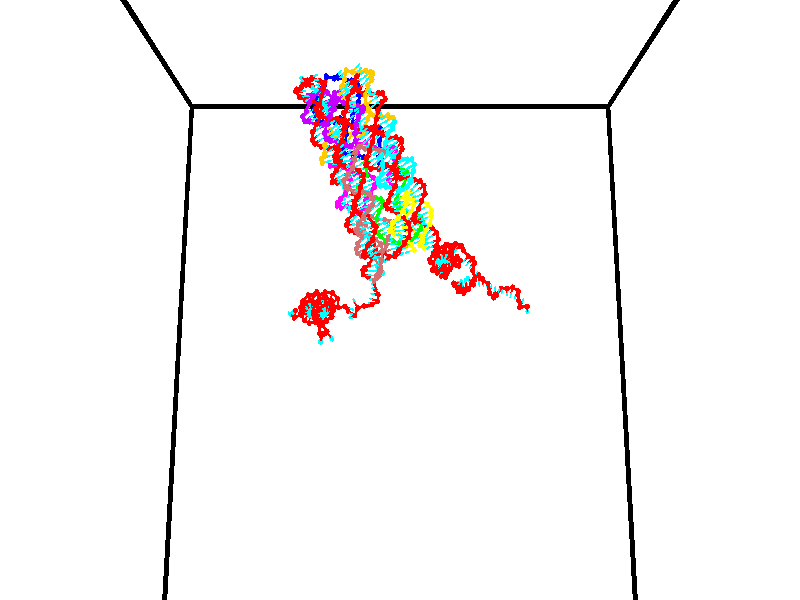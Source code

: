 // switches for output
#declare DRAW_BASES = 1; // possible values are 0, 1; only relevant for DNA ribbons
#declare DRAW_BASES_TYPE = 3; // possible values are 1, 2, 3; only relevant for DNA ribbons
#declare DRAW_FOG = 0; // set to 1 to enable fog

#include "colors.inc"

#include "transforms.inc"
background { rgb <1, 1, 1>}

#default {
   normal{
       ripples 0.25
       frequency 0.20
       turbulence 0.2
       lambda 5
   }
	finish {
		phong 0.1
		phong_size 40.
	}
}

// original window dimensions: 1024x640


// camera settings

camera {
	sky <0, 0.179814, -0.983701>
	up <0, 0.179814, -0.983701>
	right 1.6 * <1, 0, 0>
	location <35, 94.9851, 44.8844>
	look_at <35, 29.7336, 32.9568>
	direction <0, -65.2515, -11.9276>
	angle 67.0682
}


# declare cpy_camera_pos = <35, 94.9851, 44.8844>;
# if (DRAW_FOG = 1)
fog {
	fog_type 2
	up vnormalize(cpy_camera_pos)
	color rgbt<1,1,1,0.3>
	distance 1e-5
	fog_alt 3e-3
	fog_offset 56
}
# end


// LIGHTS

# declare lum = 6;
global_settings {
	ambient_light rgb lum * <0.05, 0.05, 0.05>
	max_trace_level 15
}# declare cpy_direct_light_amount = 0.25;
light_source
{	1000 * <-1, -1.16352, -0.803886>,
	rgb lum * cpy_direct_light_amount
	parallel
}

light_source
{	1000 * <1, 1.16352, 0.803886>,
	rgb lum * cpy_direct_light_amount
	parallel
}

// strand 0

// nucleotide -1

// particle -1
sphere {
	<24.348345, 34.348919, 34.702660> 0.250000
	pigment { color rgbt <1,0,0,0> }
	no_shadow
}
cylinder {
	<24.263420, 34.704136, 34.865776>,  <24.212465, 34.917267, 34.963646>, 0.100000
	pigment { color rgbt <1,0,0,0> }
	no_shadow
}
cylinder {
	<24.263420, 34.704136, 34.865776>,  <24.348345, 34.348919, 34.702660>, 0.100000
	pigment { color rgbt <1,0,0,0> }
	no_shadow
}

// particle -1
sphere {
	<24.263420, 34.704136, 34.865776> 0.100000
	pigment { color rgbt <1,0,0,0> }
	no_shadow
}
sphere {
	0, 1
	scale<0.080000,0.200000,0.300000>
	matrix <-0.793291, -0.400314, 0.458735,
		0.570624, -0.226105, 0.789471,
		-0.212314, 0.888046, 0.407796,
		24.199726, 34.970551, 34.988113>
	pigment { color rgbt <0,1,1,0> }
	no_shadow
}
cylinder {
	<24.221663, 34.287781, 35.321003>,  <24.348345, 34.348919, 34.702660>, 0.130000
	pigment { color rgbt <1,0,0,0> }
	no_shadow
}

// nucleotide -1

// particle -1
sphere {
	<24.221663, 34.287781, 35.321003> 0.250000
	pigment { color rgbt <1,0,0,0> }
	no_shadow
}
cylinder {
	<24.018419, 34.604691, 35.185871>,  <23.896473, 34.794838, 35.104794>, 0.100000
	pigment { color rgbt <1,0,0,0> }
	no_shadow
}
cylinder {
	<24.018419, 34.604691, 35.185871>,  <24.221663, 34.287781, 35.321003>, 0.100000
	pigment { color rgbt <1,0,0,0> }
	no_shadow
}

// particle -1
sphere {
	<24.018419, 34.604691, 35.185871> 0.100000
	pigment { color rgbt <1,0,0,0> }
	no_shadow
}
sphere {
	0, 1
	scale<0.080000,0.200000,0.300000>
	matrix <-0.861027, -0.457513, 0.222069,
		0.021380, 0.403712, 0.914636,
		-0.508110, 0.792274, -0.337826,
		23.865986, 34.842373, 35.084522>
	pigment { color rgbt <0,1,1,0> }
	no_shadow
}
cylinder {
	<24.927130, 34.526695, 35.103359>,  <24.221663, 34.287781, 35.321003>, 0.130000
	pigment { color rgbt <1,0,0,0> }
	no_shadow
}

// nucleotide -1

// particle -1
sphere {
	<24.927130, 34.526695, 35.103359> 0.250000
	pigment { color rgbt <1,0,0,0> }
	no_shadow
}
cylinder {
	<25.323656, 34.530785, 35.050915>,  <25.561571, 34.533237, 35.019447>, 0.100000
	pigment { color rgbt <1,0,0,0> }
	no_shadow
}
cylinder {
	<25.323656, 34.530785, 35.050915>,  <24.927130, 34.526695, 35.103359>, 0.100000
	pigment { color rgbt <1,0,0,0> }
	no_shadow
}

// particle -1
sphere {
	<25.323656, 34.530785, 35.050915> 0.100000
	pigment { color rgbt <1,0,0,0> }
	no_shadow
}
sphere {
	0, 1
	scale<0.080000,0.200000,0.300000>
	matrix <-0.021249, -0.971423, -0.236403,
		-0.129778, 0.237136, -0.962769,
		0.991315, 0.010222, -0.131108,
		25.621050, 34.533852, 35.011581>
	pigment { color rgbt <0,1,1,0> }
	no_shadow
}
cylinder {
	<25.003769, 34.081093, 34.623554>,  <24.927130, 34.526695, 35.103359>, 0.130000
	pigment { color rgbt <1,0,0,0> }
	no_shadow
}

// nucleotide -1

// particle -1
sphere {
	<25.003769, 34.081093, 34.623554> 0.250000
	pigment { color rgbt <1,0,0,0> }
	no_shadow
}
cylinder {
	<25.397354, 34.119701, 34.683552>,  <25.633505, 34.142868, 34.719551>, 0.100000
	pigment { color rgbt <1,0,0,0> }
	no_shadow
}
cylinder {
	<25.397354, 34.119701, 34.683552>,  <25.003769, 34.081093, 34.623554>, 0.100000
	pigment { color rgbt <1,0,0,0> }
	no_shadow
}

// particle -1
sphere {
	<25.397354, 34.119701, 34.683552> 0.100000
	pigment { color rgbt <1,0,0,0> }
	no_shadow
}
sphere {
	0, 1
	scale<0.080000,0.200000,0.300000>
	matrix <0.133973, -0.955109, -0.264231,
		0.117760, 0.280089, -0.952724,
		0.983963, 0.096524, 0.149999,
		25.692543, 34.148659, 34.728550>
	pigment { color rgbt <0,1,1,0> }
	no_shadow
}
cylinder {
	<25.311283, 33.960247, 33.942127>,  <25.003769, 34.081093, 34.623554>, 0.130000
	pigment { color rgbt <1,0,0,0> }
	no_shadow
}

// nucleotide -1

// particle -1
sphere {
	<25.311283, 33.960247, 33.942127> 0.250000
	pigment { color rgbt <1,0,0,0> }
	no_shadow
}
cylinder {
	<25.552204, 33.878719, 34.250851>,  <25.696756, 33.829803, 34.436085>, 0.100000
	pigment { color rgbt <1,0,0,0> }
	no_shadow
}
cylinder {
	<25.552204, 33.878719, 34.250851>,  <25.311283, 33.960247, 33.942127>, 0.100000
	pigment { color rgbt <1,0,0,0> }
	no_shadow
}

// particle -1
sphere {
	<25.552204, 33.878719, 34.250851> 0.100000
	pigment { color rgbt <1,0,0,0> }
	no_shadow
}
sphere {
	0, 1
	scale<0.080000,0.200000,0.300000>
	matrix <0.056209, -0.953627, -0.295695,
		0.796286, 0.221481, -0.562917,
		0.602304, -0.203817, 0.771809,
		25.732895, 33.817574, 34.482395>
	pigment { color rgbt <0,1,1,0> }
	no_shadow
}
cylinder {
	<25.890306, 33.531155, 33.684380>,  <25.311283, 33.960247, 33.942127>, 0.130000
	pigment { color rgbt <1,0,0,0> }
	no_shadow
}

// nucleotide -1

// particle -1
sphere {
	<25.890306, 33.531155, 33.684380> 0.250000
	pigment { color rgbt <1,0,0,0> }
	no_shadow
}
cylinder {
	<25.855482, 33.437222, 34.071632>,  <25.834587, 33.380863, 34.303982>, 0.100000
	pigment { color rgbt <1,0,0,0> }
	no_shadow
}
cylinder {
	<25.855482, 33.437222, 34.071632>,  <25.890306, 33.531155, 33.684380>, 0.100000
	pigment { color rgbt <1,0,0,0> }
	no_shadow
}

// particle -1
sphere {
	<25.855482, 33.437222, 34.071632> 0.100000
	pigment { color rgbt <1,0,0,0> }
	no_shadow
}
sphere {
	0, 1
	scale<0.080000,0.200000,0.300000>
	matrix <0.090257, -0.969682, -0.227091,
		0.992106, 0.067610, 0.105616,
		-0.087060, -0.234831, 0.968130,
		25.829365, 33.366772, 34.362072>
	pigment { color rgbt <0,1,1,0> }
	no_shadow
}
cylinder {
	<26.406107, 33.113087, 33.948318>,  <25.890306, 33.531155, 33.684380>, 0.130000
	pigment { color rgbt <1,0,0,0> }
	no_shadow
}

// nucleotide -1

// particle -1
sphere {
	<26.406107, 33.113087, 33.948318> 0.250000
	pigment { color rgbt <1,0,0,0> }
	no_shadow
}
cylinder {
	<26.099466, 33.039295, 34.194340>,  <25.915482, 32.995018, 34.341953>, 0.100000
	pigment { color rgbt <1,0,0,0> }
	no_shadow
}
cylinder {
	<26.099466, 33.039295, 34.194340>,  <26.406107, 33.113087, 33.948318>, 0.100000
	pigment { color rgbt <1,0,0,0> }
	no_shadow
}

// particle -1
sphere {
	<26.099466, 33.039295, 34.194340> 0.100000
	pigment { color rgbt <1,0,0,0> }
	no_shadow
}
sphere {
	0, 1
	scale<0.080000,0.200000,0.300000>
	matrix <0.053154, -0.972785, -0.225532,
		0.639922, -0.140200, 0.755542,
		-0.766599, -0.184483, 0.615054,
		25.869486, 32.983952, 34.378857>
	pigment { color rgbt <0,1,1,0> }
	no_shadow
}
cylinder {
	<26.587965, 32.579838, 34.343624>,  <26.406107, 33.113087, 33.948318>, 0.130000
	pigment { color rgbt <1,0,0,0> }
	no_shadow
}

// nucleotide -1

// particle -1
sphere {
	<26.587965, 32.579838, 34.343624> 0.250000
	pigment { color rgbt <1,0,0,0> }
	no_shadow
}
cylinder {
	<26.188217, 32.593914, 34.341827>,  <25.948368, 32.602360, 34.340748>, 0.100000
	pigment { color rgbt <1,0,0,0> }
	no_shadow
}
cylinder {
	<26.188217, 32.593914, 34.341827>,  <26.587965, 32.579838, 34.343624>, 0.100000
	pigment { color rgbt <1,0,0,0> }
	no_shadow
}

// particle -1
sphere {
	<26.188217, 32.593914, 34.341827> 0.100000
	pigment { color rgbt <1,0,0,0> }
	no_shadow
}
sphere {
	0, 1
	scale<0.080000,0.200000,0.300000>
	matrix <-0.031581, -0.940189, -0.339186,
		-0.016159, -0.338831, 0.940709,
		-0.999371, 0.035189, -0.004492,
		25.888407, 32.604469, 34.340481>
	pigment { color rgbt <0,1,1,0> }
	no_shadow
}
cylinder {
	<26.218040, 32.013824, 34.724365>,  <26.587965, 32.579838, 34.343624>, 0.130000
	pigment { color rgbt <1,0,0,0> }
	no_shadow
}

// nucleotide -1

// particle -1
sphere {
	<26.218040, 32.013824, 34.724365> 0.250000
	pigment { color rgbt <1,0,0,0> }
	no_shadow
}
cylinder {
	<25.963890, 32.108685, 34.430412>,  <25.811399, 32.165600, 34.254040>, 0.100000
	pigment { color rgbt <1,0,0,0> }
	no_shadow
}
cylinder {
	<25.963890, 32.108685, 34.430412>,  <26.218040, 32.013824, 34.724365>, 0.100000
	pigment { color rgbt <1,0,0,0> }
	no_shadow
}

// particle -1
sphere {
	<25.963890, 32.108685, 34.430412> 0.100000
	pigment { color rgbt <1,0,0,0> }
	no_shadow
}
sphere {
	0, 1
	scale<0.080000,0.200000,0.300000>
	matrix <0.014794, -0.947760, -0.318641,
		-0.772061, -0.213329, 0.598676,
		-0.635376, 0.237153, -0.734885,
		25.773277, 32.179829, 34.209946>
	pigment { color rgbt <0,1,1,0> }
	no_shadow
}
cylinder {
	<25.787237, 31.344467, 34.637672>,  <26.218040, 32.013824, 34.724365>, 0.130000
	pigment { color rgbt <1,0,0,0> }
	no_shadow
}

// nucleotide -1

// particle -1
sphere {
	<25.787237, 31.344467, 34.637672> 0.250000
	pigment { color rgbt <1,0,0,0> }
	no_shadow
}
cylinder {
	<25.734797, 31.560204, 34.304943>,  <25.703333, 31.689646, 34.105305>, 0.100000
	pigment { color rgbt <1,0,0,0> }
	no_shadow
}
cylinder {
	<25.734797, 31.560204, 34.304943>,  <25.787237, 31.344467, 34.637672>, 0.100000
	pigment { color rgbt <1,0,0,0> }
	no_shadow
}

// particle -1
sphere {
	<25.734797, 31.560204, 34.304943> 0.100000
	pigment { color rgbt <1,0,0,0> }
	no_shadow
}
sphere {
	0, 1
	scale<0.080000,0.200000,0.300000>
	matrix <0.224074, -0.801227, -0.554821,
		-0.965714, -0.259126, -0.015812,
		-0.131100, 0.539341, -0.831819,
		25.695467, 31.722006, 34.055397>
	pigment { color rgbt <0,1,1,0> }
	no_shadow
}
cylinder {
	<25.293879, 31.069429, 34.278553>,  <25.787237, 31.344467, 34.637672>, 0.130000
	pigment { color rgbt <1,0,0,0> }
	no_shadow
}

// nucleotide -1

// particle -1
sphere {
	<25.293879, 31.069429, 34.278553> 0.250000
	pigment { color rgbt <1,0,0,0> }
	no_shadow
}
cylinder {
	<25.529778, 31.260855, 34.018345>,  <25.671318, 31.375710, 33.862221>, 0.100000
	pigment { color rgbt <1,0,0,0> }
	no_shadow
}
cylinder {
	<25.529778, 31.260855, 34.018345>,  <25.293879, 31.069429, 34.278553>, 0.100000
	pigment { color rgbt <1,0,0,0> }
	no_shadow
}

// particle -1
sphere {
	<25.529778, 31.260855, 34.018345> 0.100000
	pigment { color rgbt <1,0,0,0> }
	no_shadow
}
sphere {
	0, 1
	scale<0.080000,0.200000,0.300000>
	matrix <0.253208, -0.874465, -0.413758,
		-0.766865, 0.079297, -0.636891,
		0.589749, 0.478563, -0.650518,
		25.706701, 31.404423, 33.823189>
	pigment { color rgbt <0,1,1,0> }
	no_shadow
}
cylinder {
	<25.150436, 30.870119, 33.526371>,  <25.293879, 31.069429, 34.278553>, 0.130000
	pigment { color rgbt <1,0,0,0> }
	no_shadow
}

// nucleotide -1

// particle -1
sphere {
	<25.150436, 30.870119, 33.526371> 0.250000
	pigment { color rgbt <1,0,0,0> }
	no_shadow
}
cylinder {
	<25.521772, 31.016567, 33.552109>,  <25.744574, 31.104437, 33.567551>, 0.100000
	pigment { color rgbt <1,0,0,0> }
	no_shadow
}
cylinder {
	<25.521772, 31.016567, 33.552109>,  <25.150436, 30.870119, 33.526371>, 0.100000
	pigment { color rgbt <1,0,0,0> }
	no_shadow
}

// particle -1
sphere {
	<25.521772, 31.016567, 33.552109> 0.100000
	pigment { color rgbt <1,0,0,0> }
	no_shadow
}
sphere {
	0, 1
	scale<0.080000,0.200000,0.300000>
	matrix <0.325604, -0.717348, -0.615950,
		-0.179352, 0.592763, -0.785153,
		0.928340, 0.366121, 0.064348,
		25.800274, 31.126404, 33.571415>
	pigment { color rgbt <0,1,1,0> }
	no_shadow
}
cylinder {
	<25.382395, 30.991179, 32.859226>,  <25.150436, 30.870119, 33.526371>, 0.130000
	pigment { color rgbt <1,0,0,0> }
	no_shadow
}

// nucleotide -1

// particle -1
sphere {
	<25.382395, 30.991179, 32.859226> 0.250000
	pigment { color rgbt <1,0,0,0> }
	no_shadow
}
cylinder {
	<25.665478, 30.876593, 33.117558>,  <25.835327, 30.807842, 33.272556>, 0.100000
	pigment { color rgbt <1,0,0,0> }
	no_shadow
}
cylinder {
	<25.665478, 30.876593, 33.117558>,  <25.382395, 30.991179, 32.859226>, 0.100000
	pigment { color rgbt <1,0,0,0> }
	no_shadow
}

// particle -1
sphere {
	<25.665478, 30.876593, 33.117558> 0.100000
	pigment { color rgbt <1,0,0,0> }
	no_shadow
}
sphere {
	0, 1
	scale<0.080000,0.200000,0.300000>
	matrix <0.401023, -0.589708, -0.701017,
		0.581665, 0.755105, -0.302461,
		0.707705, -0.286462, 0.645827,
		25.877789, 30.790653, 33.311306>
	pigment { color rgbt <0,1,1,0> }
	no_shadow
}
cylinder {
	<26.012693, 31.031891, 32.409389>,  <25.382395, 30.991179, 32.859226>, 0.130000
	pigment { color rgbt <1,0,0,0> }
	no_shadow
}

// nucleotide -1

// particle -1
sphere {
	<26.012693, 31.031891, 32.409389> 0.250000
	pigment { color rgbt <1,0,0,0> }
	no_shadow
}
cylinder {
	<26.049353, 30.781199, 32.718922>,  <26.071348, 30.630783, 32.904640>, 0.100000
	pigment { color rgbt <1,0,0,0> }
	no_shadow
}
cylinder {
	<26.049353, 30.781199, 32.718922>,  <26.012693, 31.031891, 32.409389>, 0.100000
	pigment { color rgbt <1,0,0,0> }
	no_shadow
}

// particle -1
sphere {
	<26.049353, 30.781199, 32.718922> 0.100000
	pigment { color rgbt <1,0,0,0> }
	no_shadow
}
sphere {
	0, 1
	scale<0.080000,0.200000,0.300000>
	matrix <0.756342, -0.461660, -0.463484,
		0.647725, 0.627756, 0.431712,
		0.091651, -0.626732, 0.773826,
		26.076847, 30.593180, 32.951069>
	pigment { color rgbt <0,1,1,0> }
	no_shadow
}
cylinder {
	<26.638062, 31.097263, 32.873112>,  <26.012693, 31.031891, 32.409389>, 0.130000
	pigment { color rgbt <1,0,0,0> }
	no_shadow
}

// nucleotide -1

// particle -1
sphere {
	<26.638062, 31.097263, 32.873112> 0.250000
	pigment { color rgbt <1,0,0,0> }
	no_shadow
}
cylinder {
	<26.504791, 30.722645, 32.829529>,  <26.424829, 30.497873, 32.803379>, 0.100000
	pigment { color rgbt <1,0,0,0> }
	no_shadow
}
cylinder {
	<26.504791, 30.722645, 32.829529>,  <26.638062, 31.097263, 32.873112>, 0.100000
	pigment { color rgbt <1,0,0,0> }
	no_shadow
}

// particle -1
sphere {
	<26.504791, 30.722645, 32.829529> 0.100000
	pigment { color rgbt <1,0,0,0> }
	no_shadow
}
sphere {
	0, 1
	scale<0.080000,0.200000,0.300000>
	matrix <0.797138, -0.218075, -0.563040,
		0.503554, -0.274445, 0.819215,
		-0.333174, -0.936549, -0.108958,
		26.404839, 30.441681, 32.796841>
	pigment { color rgbt <0,1,1,0> }
	no_shadow
}
cylinder {
	<26.662441, 31.810589, 32.898617>,  <26.638062, 31.097263, 32.873112>, 0.130000
	pigment { color rgbt <1,0,0,0> }
	no_shadow
}

// nucleotide -1

// particle -1
sphere {
	<26.662441, 31.810589, 32.898617> 0.250000
	pigment { color rgbt <1,0,0,0> }
	no_shadow
}
cylinder {
	<26.821251, 31.658270, 33.232651>,  <26.916536, 31.566879, 33.433071>, 0.100000
	pigment { color rgbt <1,0,0,0> }
	no_shadow
}
cylinder {
	<26.821251, 31.658270, 33.232651>,  <26.662441, 31.810589, 32.898617>, 0.100000
	pigment { color rgbt <1,0,0,0> }
	no_shadow
}

// particle -1
sphere {
	<26.821251, 31.658270, 33.232651> 0.100000
	pigment { color rgbt <1,0,0,0> }
	no_shadow
}
sphere {
	0, 1
	scale<0.080000,0.200000,0.300000>
	matrix <0.685119, -0.482480, -0.545734,
		0.610726, 0.788801, 0.069336,
		0.397022, -0.380797, 0.835085,
		26.940357, 31.544031, 33.483177>
	pigment { color rgbt <0,1,1,0> }
	no_shadow
}
cylinder {
	<26.037689, 32.258133, 32.879513>,  <26.662441, 31.810589, 32.898617>, 0.130000
	pigment { color rgbt <1,0,0,0> }
	no_shadow
}

// nucleotide -1

// particle -1
sphere {
	<26.037689, 32.258133, 32.879513> 0.250000
	pigment { color rgbt <1,0,0,0> }
	no_shadow
}
cylinder {
	<25.830696, 32.017708, 33.123127>,  <25.706499, 31.873451, 33.269295>, 0.100000
	pigment { color rgbt <1,0,0,0> }
	no_shadow
}
cylinder {
	<25.830696, 32.017708, 33.123127>,  <26.037689, 32.258133, 32.879513>, 0.100000
	pigment { color rgbt <1,0,0,0> }
	no_shadow
}

// particle -1
sphere {
	<25.830696, 32.017708, 33.123127> 0.100000
	pigment { color rgbt <1,0,0,0> }
	no_shadow
}
sphere {
	0, 1
	scale<0.080000,0.200000,0.300000>
	matrix <-0.146153, 0.763378, 0.629200,
		-0.843119, 0.236588, -0.482884,
		-0.517485, -0.601066, 0.609040,
		25.675451, 31.837389, 33.305840>
	pigment { color rgbt <0,1,1,0> }
	no_shadow
}
cylinder {
	<25.306034, 32.484573, 33.019997>,  <26.037689, 32.258133, 32.879513>, 0.130000
	pigment { color rgbt <1,0,0,0> }
	no_shadow
}

// nucleotide -1

// particle -1
sphere {
	<25.306034, 32.484573, 33.019997> 0.250000
	pigment { color rgbt <1,0,0,0> }
	no_shadow
}
cylinder {
	<25.419676, 32.253067, 33.325756>,  <25.487862, 32.114162, 33.509212>, 0.100000
	pigment { color rgbt <1,0,0,0> }
	no_shadow
}
cylinder {
	<25.419676, 32.253067, 33.325756>,  <25.306034, 32.484573, 33.019997>, 0.100000
	pigment { color rgbt <1,0,0,0> }
	no_shadow
}

// particle -1
sphere {
	<25.419676, 32.253067, 33.325756> 0.100000
	pigment { color rgbt <1,0,0,0> }
	no_shadow
}
sphere {
	0, 1
	scale<0.080000,0.200000,0.300000>
	matrix <-0.229177, 0.733152, 0.640286,
		-0.931000, -0.357093, 0.075653,
		0.284107, -0.578769, 0.764402,
		25.504908, 32.079437, 33.555077>
	pigment { color rgbt <0,1,1,0> }
	no_shadow
}
cylinder {
	<24.714792, 32.313732, 33.527008>,  <25.306034, 32.484573, 33.019997>, 0.130000
	pigment { color rgbt <1,0,0,0> }
	no_shadow
}

// nucleotide -1

// particle -1
sphere {
	<24.714792, 32.313732, 33.527008> 0.250000
	pigment { color rgbt <1,0,0,0> }
	no_shadow
}
cylinder {
	<25.065929, 32.294769, 33.717648>,  <25.276611, 32.283394, 33.832031>, 0.100000
	pigment { color rgbt <1,0,0,0> }
	no_shadow
}
cylinder {
	<25.065929, 32.294769, 33.717648>,  <24.714792, 32.313732, 33.527008>, 0.100000
	pigment { color rgbt <1,0,0,0> }
	no_shadow
}

// particle -1
sphere {
	<25.065929, 32.294769, 33.717648> 0.100000
	pigment { color rgbt <1,0,0,0> }
	no_shadow
}
sphere {
	0, 1
	scale<0.080000,0.200000,0.300000>
	matrix <-0.258463, 0.790870, 0.554727,
		-0.403221, -0.610146, 0.682008,
		0.877844, -0.047404, 0.476595,
		25.329283, 32.280548, 33.860626>
	pigment { color rgbt <0,1,1,0> }
	no_shadow
}
cylinder {
	<24.587435, 32.643421, 34.141525>,  <24.714792, 32.313732, 33.527008>, 0.130000
	pigment { color rgbt <1,0,0,0> }
	no_shadow
}

// nucleotide -1

// particle -1
sphere {
	<24.587435, 32.643421, 34.141525> 0.250000
	pigment { color rgbt <1,0,0,0> }
	no_shadow
}
cylinder {
	<24.983034, 32.652035, 34.200069>,  <25.220394, 32.657204, 34.235195>, 0.100000
	pigment { color rgbt <1,0,0,0> }
	no_shadow
}
cylinder {
	<24.983034, 32.652035, 34.200069>,  <24.587435, 32.643421, 34.141525>, 0.100000
	pigment { color rgbt <1,0,0,0> }
	no_shadow
}

// particle -1
sphere {
	<24.983034, 32.652035, 34.200069> 0.100000
	pigment { color rgbt <1,0,0,0> }
	no_shadow
}
sphere {
	0, 1
	scale<0.080000,0.200000,0.300000>
	matrix <-0.082159, 0.902706, 0.422340,
		-0.123025, -0.429718, 0.894543,
		0.988997, 0.021536, 0.146360,
		25.279734, 32.658497, 34.243977>
	pigment { color rgbt <0,1,1,0> }
	no_shadow
}
cylinder {
	<24.654417, 33.040119, 34.788960>,  <24.587435, 32.643421, 34.141525>, 0.130000
	pigment { color rgbt <1,0,0,0> }
	no_shadow
}

// nucleotide -1

// particle -1
sphere {
	<24.654417, 33.040119, 34.788960> 0.250000
	pigment { color rgbt <1,0,0,0> }
	no_shadow
}
cylinder {
	<25.001471, 33.017723, 34.591343>,  <25.209703, 33.004288, 34.472775>, 0.100000
	pigment { color rgbt <1,0,0,0> }
	no_shadow
}
cylinder {
	<25.001471, 33.017723, 34.591343>,  <24.654417, 33.040119, 34.788960>, 0.100000
	pigment { color rgbt <1,0,0,0> }
	no_shadow
}

// particle -1
sphere {
	<25.001471, 33.017723, 34.591343> 0.100000
	pigment { color rgbt <1,0,0,0> }
	no_shadow
}
sphere {
	0, 1
	scale<0.080000,0.200000,0.300000>
	matrix <0.168411, 0.967996, 0.186069,
		0.467810, -0.244642, 0.849296,
		0.867636, -0.055986, -0.494038,
		25.261761, 33.000927, 34.443130>
	pigment { color rgbt <0,1,1,0> }
	no_shadow
}
cylinder {
	<25.049131, 32.697319, 35.314610>,  <24.654417, 33.040119, 34.788960>, 0.130000
	pigment { color rgbt <1,0,0,0> }
	no_shadow
}

// nucleotide -1

// particle -1
sphere {
	<25.049131, 32.697319, 35.314610> 0.250000
	pigment { color rgbt <1,0,0,0> }
	no_shadow
}
cylinder {
	<25.270794, 32.775139, 34.990864>,  <25.403791, 32.821831, 34.796616>, 0.100000
	pigment { color rgbt <1,0,0,0> }
	no_shadow
}
cylinder {
	<25.270794, 32.775139, 34.990864>,  <25.049131, 32.697319, 35.314610>, 0.100000
	pigment { color rgbt <1,0,0,0> }
	no_shadow
}

// particle -1
sphere {
	<25.270794, 32.775139, 34.990864> 0.100000
	pigment { color rgbt <1,0,0,0> }
	no_shadow
}
sphere {
	0, 1
	scale<0.080000,0.200000,0.300000>
	matrix <0.082147, 0.954777, 0.285750,
		0.828351, -0.224836, 0.513112,
		0.554154, 0.194550, -0.809360,
		25.437040, 32.833504, 34.748055>
	pigment { color rgbt <0,1,1,0> }
	no_shadow
}
cylinder {
	<25.585522, 33.090725, 35.616711>,  <25.049131, 32.697319, 35.314610>, 0.130000
	pigment { color rgbt <1,0,0,0> }
	no_shadow
}

// nucleotide -1

// particle -1
sphere {
	<25.585522, 33.090725, 35.616711> 0.250000
	pigment { color rgbt <1,0,0,0> }
	no_shadow
}
cylinder {
	<25.633610, 33.200794, 35.235172>,  <25.662462, 33.266834, 35.006248>, 0.100000
	pigment { color rgbt <1,0,0,0> }
	no_shadow
}
cylinder {
	<25.633610, 33.200794, 35.235172>,  <25.585522, 33.090725, 35.616711>, 0.100000
	pigment { color rgbt <1,0,0,0> }
	no_shadow
}

// particle -1
sphere {
	<25.633610, 33.200794, 35.235172> 0.100000
	pigment { color rgbt <1,0,0,0> }
	no_shadow
}
sphere {
	0, 1
	scale<0.080000,0.200000,0.300000>
	matrix <0.252854, 0.920642, 0.297460,
		0.960006, -0.276946, 0.041102,
		0.120221, 0.275171, -0.953849,
		25.669676, 33.283344, 34.949017>
	pigment { color rgbt <0,1,1,0> }
	no_shadow
}
cylinder {
	<26.268183, 33.466438, 35.568256>,  <25.585522, 33.090725, 35.616711>, 0.130000
	pigment { color rgbt <1,0,0,0> }
	no_shadow
}

// nucleotide -1

// particle -1
sphere {
	<26.268183, 33.466438, 35.568256> 0.250000
	pigment { color rgbt <1,0,0,0> }
	no_shadow
}
cylinder {
	<26.040264, 33.574425, 35.257786>,  <25.903513, 33.639217, 35.071503>, 0.100000
	pigment { color rgbt <1,0,0,0> }
	no_shadow
}
cylinder {
	<26.040264, 33.574425, 35.257786>,  <26.268183, 33.466438, 35.568256>, 0.100000
	pigment { color rgbt <1,0,0,0> }
	no_shadow
}

// particle -1
sphere {
	<26.040264, 33.574425, 35.257786> 0.100000
	pigment { color rgbt <1,0,0,0> }
	no_shadow
}
sphere {
	0, 1
	scale<0.080000,0.200000,0.300000>
	matrix <0.119527, 0.961682, 0.246741,
		0.813047, 0.047817, -0.580232,
		-0.569797, 0.269965, -0.776177,
		25.869326, 33.655415, 35.024933>
	pigment { color rgbt <0,1,1,0> }
	no_shadow
}
cylinder {
	<26.500376, 33.824764, 34.970016>,  <26.268183, 33.466438, 35.568256>, 0.130000
	pigment { color rgbt <1,0,0,0> }
	no_shadow
}

// nucleotide -1

// particle -1
sphere {
	<26.500376, 33.824764, 34.970016> 0.250000
	pigment { color rgbt <1,0,0,0> }
	no_shadow
}
cylinder {
	<26.118826, 33.929047, 35.029556>,  <25.889896, 33.991615, 35.065281>, 0.100000
	pigment { color rgbt <1,0,0,0> }
	no_shadow
}
cylinder {
	<26.118826, 33.929047, 35.029556>,  <26.500376, 33.824764, 34.970016>, 0.100000
	pigment { color rgbt <1,0,0,0> }
	no_shadow
}

// particle -1
sphere {
	<26.118826, 33.929047, 35.029556> 0.100000
	pigment { color rgbt <1,0,0,0> }
	no_shadow
}
sphere {
	0, 1
	scale<0.080000,0.200000,0.300000>
	matrix <0.286289, 0.939189, 0.189636,
		-0.090358, 0.223503, -0.970506,
		-0.953873, 0.260710, 0.148850,
		25.832664, 34.007259, 35.074211>
	pigment { color rgbt <0,1,1,0> }
	no_shadow
}
cylinder {
	<27.016325, 33.581406, 34.439713>,  <26.500376, 33.824764, 34.970016>, 0.130000
	pigment { color rgbt <1,0,0,0> }
	no_shadow
}

// nucleotide -1

// particle -1
sphere {
	<27.016325, 33.581406, 34.439713> 0.250000
	pigment { color rgbt <1,0,0,0> }
	no_shadow
}
cylinder {
	<27.399467, 33.691799, 34.471577>,  <27.629353, 33.758034, 34.490696>, 0.100000
	pigment { color rgbt <1,0,0,0> }
	no_shadow
}
cylinder {
	<27.399467, 33.691799, 34.471577>,  <27.016325, 33.581406, 34.439713>, 0.100000
	pigment { color rgbt <1,0,0,0> }
	no_shadow
}

// particle -1
sphere {
	<27.399467, 33.691799, 34.471577> 0.100000
	pigment { color rgbt <1,0,0,0> }
	no_shadow
}
sphere {
	0, 1
	scale<0.080000,0.200000,0.300000>
	matrix <-0.251621, 0.939914, -0.230757,
		-0.138556, 0.200988, 0.969746,
		0.957857, 0.275981, 0.079658,
		27.686825, 33.774593, 34.495476>
	pigment { color rgbt <0,1,1,0> }
	no_shadow
}
cylinder {
	<27.141504, 34.169060, 34.982449>,  <27.016325, 33.581406, 34.439713>, 0.130000
	pigment { color rgbt <1,0,0,0> }
	no_shadow
}

// nucleotide -1

// particle -1
sphere {
	<27.141504, 34.169060, 34.982449> 0.250000
	pigment { color rgbt <1,0,0,0> }
	no_shadow
}
cylinder {
	<27.424620, 34.191608, 34.700779>,  <27.594488, 34.205139, 34.531776>, 0.100000
	pigment { color rgbt <1,0,0,0> }
	no_shadow
}
cylinder {
	<27.424620, 34.191608, 34.700779>,  <27.141504, 34.169060, 34.982449>, 0.100000
	pigment { color rgbt <1,0,0,0> }
	no_shadow
}

// particle -1
sphere {
	<27.424620, 34.191608, 34.700779> 0.100000
	pigment { color rgbt <1,0,0,0> }
	no_shadow
}
sphere {
	0, 1
	scale<0.080000,0.200000,0.300000>
	matrix <-0.149505, 0.986186, -0.071317,
		0.690424, 0.155755, 0.706438,
		0.707787, 0.056376, -0.704172,
		27.636955, 34.208523, 34.489529>
	pigment { color rgbt <0,1,1,0> }
	no_shadow
}
cylinder {
	<27.441418, 34.801979, 35.132202>,  <27.141504, 34.169060, 34.982449>, 0.130000
	pigment { color rgbt <1,0,0,0> }
	no_shadow
}

// nucleotide -1

// particle -1
sphere {
	<27.441418, 34.801979, 35.132202> 0.250000
	pigment { color rgbt <1,0,0,0> }
	no_shadow
}
cylinder {
	<27.570044, 34.741276, 34.758343>,  <27.647219, 34.704853, 34.534027>, 0.100000
	pigment { color rgbt <1,0,0,0> }
	no_shadow
}
cylinder {
	<27.570044, 34.741276, 34.758343>,  <27.441418, 34.801979, 35.132202>, 0.100000
	pigment { color rgbt <1,0,0,0> }
	no_shadow
}

// particle -1
sphere {
	<27.570044, 34.741276, 34.758343> 0.100000
	pigment { color rgbt <1,0,0,0> }
	no_shadow
}
sphere {
	0, 1
	scale<0.080000,0.200000,0.300000>
	matrix <-0.042407, 0.983775, -0.174323,
		0.945937, 0.095692, 0.309914,
		0.321567, -0.151756, -0.934647,
		27.666513, 34.695747, 34.477947>
	pigment { color rgbt <0,1,1,0> }
	no_shadow
}
cylinder {
	<28.041319, 35.242863, 35.146984>,  <27.441418, 34.801979, 35.132202>, 0.130000
	pigment { color rgbt <1,0,0,0> }
	no_shadow
}

// nucleotide -1

// particle -1
sphere {
	<28.041319, 35.242863, 35.146984> 0.250000
	pigment { color rgbt <1,0,0,0> }
	no_shadow
}
cylinder {
	<27.912699, 35.163754, 34.776581>,  <27.835527, 35.116287, 34.554340>, 0.100000
	pigment { color rgbt <1,0,0,0> }
	no_shadow
}
cylinder {
	<27.912699, 35.163754, 34.776581>,  <28.041319, 35.242863, 35.146984>, 0.100000
	pigment { color rgbt <1,0,0,0> }
	no_shadow
}

// particle -1
sphere {
	<27.912699, 35.163754, 34.776581> 0.100000
	pigment { color rgbt <1,0,0,0> }
	no_shadow
}
sphere {
	0, 1
	scale<0.080000,0.200000,0.300000>
	matrix <-0.323045, 0.942185, -0.089052,
		0.890083, 0.270508, -0.366849,
		-0.321550, -0.197772, -0.926008,
		27.816235, 35.104424, 34.498779>
	pigment { color rgbt <0,1,1,0> }
	no_shadow
}
cylinder {
	<28.478434, 35.671471, 34.665314>,  <28.041319, 35.242863, 35.146984>, 0.130000
	pigment { color rgbt <1,0,0,0> }
	no_shadow
}

// nucleotide -1

// particle -1
sphere {
	<28.478434, 35.671471, 34.665314> 0.250000
	pigment { color rgbt <1,0,0,0> }
	no_shadow
}
cylinder {
	<28.111012, 35.575584, 34.539585>,  <27.890558, 35.518055, 34.464149>, 0.100000
	pigment { color rgbt <1,0,0,0> }
	no_shadow
}
cylinder {
	<28.111012, 35.575584, 34.539585>,  <28.478434, 35.671471, 34.665314>, 0.100000
	pigment { color rgbt <1,0,0,0> }
	no_shadow
}

// particle -1
sphere {
	<28.111012, 35.575584, 34.539585> 0.100000
	pigment { color rgbt <1,0,0,0> }
	no_shadow
}
sphere {
	0, 1
	scale<0.080000,0.200000,0.300000>
	matrix <-0.257933, 0.966012, 0.017052,
		0.299548, 0.096736, -0.949164,
		-0.918554, -0.239713, -0.314319,
		27.835445, 35.503670, 34.445290>
	pigment { color rgbt <0,1,1,0> }
	no_shadow
}
cylinder {
	<28.261074, 36.163494, 34.225674>,  <28.478434, 35.671471, 34.665314>, 0.130000
	pigment { color rgbt <1,0,0,0> }
	no_shadow
}

// nucleotide -1

// particle -1
sphere {
	<28.261074, 36.163494, 34.225674> 0.250000
	pigment { color rgbt <1,0,0,0> }
	no_shadow
}
cylinder {
	<27.944990, 36.023247, 34.426727>,  <27.755341, 35.939098, 34.547359>, 0.100000
	pigment { color rgbt <1,0,0,0> }
	no_shadow
}
cylinder {
	<27.944990, 36.023247, 34.426727>,  <28.261074, 36.163494, 34.225674>, 0.100000
	pigment { color rgbt <1,0,0,0> }
	no_shadow
}

// particle -1
sphere {
	<27.944990, 36.023247, 34.426727> 0.100000
	pigment { color rgbt <1,0,0,0> }
	no_shadow
}
sphere {
	0, 1
	scale<0.080000,0.200000,0.300000>
	matrix <-0.309700, 0.936202, 0.166166,
		-0.528824, -0.024359, -0.848382,
		-0.790209, -0.350616, 0.502630,
		27.707928, 35.918060, 34.577515>
	pigment { color rgbt <0,1,1,0> }
	no_shadow
}
cylinder {
	<27.736288, 36.660336, 34.022896>,  <28.261074, 36.163494, 34.225674>, 0.130000
	pigment { color rgbt <1,0,0,0> }
	no_shadow
}

// nucleotide -1

// particle -1
sphere {
	<27.736288, 36.660336, 34.022896> 0.250000
	pigment { color rgbt <1,0,0,0> }
	no_shadow
}
cylinder {
	<27.614933, 36.483547, 34.360561>,  <27.542120, 36.377476, 34.563160>, 0.100000
	pigment { color rgbt <1,0,0,0> }
	no_shadow
}
cylinder {
	<27.614933, 36.483547, 34.360561>,  <27.736288, 36.660336, 34.022896>, 0.100000
	pigment { color rgbt <1,0,0,0> }
	no_shadow
}

// particle -1
sphere {
	<27.614933, 36.483547, 34.360561> 0.100000
	pigment { color rgbt <1,0,0,0> }
	no_shadow
}
sphere {
	0, 1
	scale<0.080000,0.200000,0.300000>
	matrix <-0.383750, 0.867575, 0.316307,
		-0.872177, -0.227986, -0.432816,
		-0.303387, -0.441969, 0.844168,
		27.523916, 36.350956, 34.613811>
	pigment { color rgbt <0,1,1,0> }
	no_shadow
}
cylinder {
	<27.082043, 36.906860, 34.143692>,  <27.736288, 36.660336, 34.022896>, 0.130000
	pigment { color rgbt <1,0,0,0> }
	no_shadow
}

// nucleotide -1

// particle -1
sphere {
	<27.082043, 36.906860, 34.143692> 0.250000
	pigment { color rgbt <1,0,0,0> }
	no_shadow
}
cylinder {
	<27.231342, 36.802265, 34.499737>,  <27.320923, 36.739506, 34.713364>, 0.100000
	pigment { color rgbt <1,0,0,0> }
	no_shadow
}
cylinder {
	<27.231342, 36.802265, 34.499737>,  <27.082043, 36.906860, 34.143692>, 0.100000
	pigment { color rgbt <1,0,0,0> }
	no_shadow
}

// particle -1
sphere {
	<27.231342, 36.802265, 34.499737> 0.100000
	pigment { color rgbt <1,0,0,0> }
	no_shadow
}
sphere {
	0, 1
	scale<0.080000,0.200000,0.300000>
	matrix <-0.071788, 0.948438, 0.308727,
		-0.924949, -0.179132, 0.335233,
		0.373251, -0.261490, 0.890116,
		27.343317, 36.723820, 34.766773>
	pigment { color rgbt <0,1,1,0> }
	no_shadow
}
cylinder {
	<26.715481, 37.452095, 34.591785>,  <27.082043, 36.906860, 34.143692>, 0.130000
	pigment { color rgbt <1,0,0,0> }
	no_shadow
}

// nucleotide -1

// particle -1
sphere {
	<26.715481, 37.452095, 34.591785> 0.250000
	pigment { color rgbt <1,0,0,0> }
	no_shadow
}
cylinder {
	<27.034382, 37.310040, 34.787037>,  <27.225723, 37.224808, 34.904186>, 0.100000
	pigment { color rgbt <1,0,0,0> }
	no_shadow
}
cylinder {
	<27.034382, 37.310040, 34.787037>,  <26.715481, 37.452095, 34.591785>, 0.100000
	pigment { color rgbt <1,0,0,0> }
	no_shadow
}

// particle -1
sphere {
	<27.034382, 37.310040, 34.787037> 0.100000
	pigment { color rgbt <1,0,0,0> }
	no_shadow
}
sphere {
	0, 1
	scale<0.080000,0.200000,0.300000>
	matrix <0.184422, 0.913262, 0.363237,
		-0.574785, -0.199571, 0.793596,
		0.797252, -0.355139, 0.488124,
		27.273558, 37.203499, 34.933475>
	pigment { color rgbt <0,1,1,0> }
	no_shadow
}
cylinder {
	<26.620953, 37.498726, 35.357143>,  <26.715481, 37.452095, 34.591785>, 0.130000
	pigment { color rgbt <1,0,0,0> }
	no_shadow
}

// nucleotide -1

// particle -1
sphere {
	<26.620953, 37.498726, 35.357143> 0.250000
	pigment { color rgbt <1,0,0,0> }
	no_shadow
}
cylinder {
	<27.020939, 37.495987, 35.358822>,  <27.260931, 37.494343, 35.359829>, 0.100000
	pigment { color rgbt <1,0,0,0> }
	no_shadow
}
cylinder {
	<27.020939, 37.495987, 35.358822>,  <26.620953, 37.498726, 35.357143>, 0.100000
	pigment { color rgbt <1,0,0,0> }
	no_shadow
}

// particle -1
sphere {
	<27.020939, 37.495987, 35.358822> 0.100000
	pigment { color rgbt <1,0,0,0> }
	no_shadow
}
sphere {
	0, 1
	scale<0.080000,0.200000,0.300000>
	matrix <0.002452, 0.758099, 0.652134,
		-0.007649, -0.652103, 0.758092,
		0.999968, -0.006846, 0.004200,
		27.320929, 37.493935, 35.360081>
	pigment { color rgbt <0,1,1,0> }
	no_shadow
}
cylinder {
	<26.932201, 37.557514, 36.006050>,  <26.620953, 37.498726, 35.357143>, 0.130000
	pigment { color rgbt <1,0,0,0> }
	no_shadow
}

// nucleotide -1

// particle -1
sphere {
	<26.932201, 37.557514, 36.006050> 0.250000
	pigment { color rgbt <1,0,0,0> }
	no_shadow
}
cylinder {
	<27.225704, 37.700169, 35.774738>,  <27.401806, 37.785763, 35.635952>, 0.100000
	pigment { color rgbt <1,0,0,0> }
	no_shadow
}
cylinder {
	<27.225704, 37.700169, 35.774738>,  <26.932201, 37.557514, 36.006050>, 0.100000
	pigment { color rgbt <1,0,0,0> }
	no_shadow
}

// particle -1
sphere {
	<27.225704, 37.700169, 35.774738> 0.100000
	pigment { color rgbt <1,0,0,0> }
	no_shadow
}
sphere {
	0, 1
	scale<0.080000,0.200000,0.300000>
	matrix <0.032400, 0.831815, 0.554107,
		0.678637, -0.425317, 0.598796,
		0.733758, 0.356637, -0.578281,
		27.445831, 37.807159, 35.601254>
	pigment { color rgbt <0,1,1,0> }
	no_shadow
}
cylinder {
	<27.575399, 37.545773, 36.432392>,  <26.932201, 37.557514, 36.006050>, 0.130000
	pigment { color rgbt <1,0,0,0> }
	no_shadow
}

// nucleotide -1

// particle -1
sphere {
	<27.575399, 37.545773, 36.432392> 0.250000
	pigment { color rgbt <1,0,0,0> }
	no_shadow
}
cylinder {
	<27.547478, 37.831379, 36.153736>,  <27.530725, 38.002743, 35.986542>, 0.100000
	pigment { color rgbt <1,0,0,0> }
	no_shadow
}
cylinder {
	<27.547478, 37.831379, 36.153736>,  <27.575399, 37.545773, 36.432392>, 0.100000
	pigment { color rgbt <1,0,0,0> }
	no_shadow
}

// particle -1
sphere {
	<27.547478, 37.831379, 36.153736> 0.100000
	pigment { color rgbt <1,0,0,0> }
	no_shadow
}
sphere {
	0, 1
	scale<0.080000,0.200000,0.300000>
	matrix <-0.039417, 0.695825, 0.717129,
		0.996782, 0.077519, -0.020428,
		-0.069805, 0.714016, -0.696641,
		27.526537, 38.045586, 35.944744>
	pigment { color rgbt <0,1,1,0> }
	no_shadow
}
cylinder {
	<27.988564, 37.560917, 36.976593>,  <27.575399, 37.545773, 36.432392>, 0.130000
	pigment { color rgbt <1,0,0,0> }
	no_shadow
}

// nucleotide -1

// particle -1
sphere {
	<27.988564, 37.560917, 36.976593> 0.250000
	pigment { color rgbt <1,0,0,0> }
	no_shadow
}
cylinder {
	<28.245602, 37.590202, 37.281673>,  <28.399824, 37.607773, 37.464722>, 0.100000
	pigment { color rgbt <1,0,0,0> }
	no_shadow
}
cylinder {
	<28.245602, 37.590202, 37.281673>,  <27.988564, 37.560917, 36.976593>, 0.100000
	pigment { color rgbt <1,0,0,0> }
	no_shadow
}

// particle -1
sphere {
	<28.245602, 37.590202, 37.281673> 0.100000
	pigment { color rgbt <1,0,0,0> }
	no_shadow
}
sphere {
	0, 1
	scale<0.080000,0.200000,0.300000>
	matrix <0.113574, -0.993529, -0.000314,
		0.757742, 0.086825, -0.646753,
		0.642595, 0.073216, 0.762700,
		28.438379, 37.612167, 37.510483>
	pigment { color rgbt <0,1,1,0> }
	no_shadow
}
cylinder {
	<27.842476, 38.242920, 37.201077>,  <27.988564, 37.560917, 36.976593>, 0.130000
	pigment { color rgbt <1,0,0,0> }
	no_shadow
}

// nucleotide -1

// particle -1
sphere {
	<27.842476, 38.242920, 37.201077> 0.250000
	pigment { color rgbt <1,0,0,0> }
	no_shadow
}
cylinder {
	<27.636570, 38.305397, 37.538269>,  <27.513027, 38.342884, 37.740585>, 0.100000
	pigment { color rgbt <1,0,0,0> }
	no_shadow
}
cylinder {
	<27.636570, 38.305397, 37.538269>,  <27.842476, 38.242920, 37.201077>, 0.100000
	pigment { color rgbt <1,0,0,0> }
	no_shadow
}

// particle -1
sphere {
	<27.636570, 38.305397, 37.538269> 0.100000
	pigment { color rgbt <1,0,0,0> }
	no_shadow
}
sphere {
	0, 1
	scale<0.080000,0.200000,0.300000>
	matrix <0.652836, 0.708759, 0.267331,
		-0.555719, 0.687943, -0.466809,
		-0.514764, 0.156189, 0.842985,
		27.482141, 38.352253, 37.791164>
	pigment { color rgbt <0,1,1,0> }
	no_shadow
}
cylinder {
	<27.517445, 39.005791, 37.288612>,  <27.842476, 38.242920, 37.201077>, 0.130000
	pigment { color rgbt <1,0,0,0> }
	no_shadow
}

// nucleotide -1

// particle -1
sphere {
	<27.517445, 39.005791, 37.288612> 0.250000
	pigment { color rgbt <1,0,0,0> }
	no_shadow
}
cylinder {
	<27.557133, 38.825459, 37.643444>,  <27.580946, 38.717258, 37.856342>, 0.100000
	pigment { color rgbt <1,0,0,0> }
	no_shadow
}
cylinder {
	<27.557133, 38.825459, 37.643444>,  <27.517445, 39.005791, 37.288612>, 0.100000
	pigment { color rgbt <1,0,0,0> }
	no_shadow
}

// particle -1
sphere {
	<27.557133, 38.825459, 37.643444> 0.100000
	pigment { color rgbt <1,0,0,0> }
	no_shadow
}
sphere {
	0, 1
	scale<0.080000,0.200000,0.300000>
	matrix <0.606183, 0.734347, 0.305412,
		-0.789112, 0.507428, 0.346149,
		0.099219, -0.450834, 0.887076,
		27.586899, 38.690208, 37.909569>
	pigment { color rgbt <0,1,1,0> }
	no_shadow
}
cylinder {
	<27.400854, 38.752453, 36.528221>,  <27.517445, 39.005791, 37.288612>, 0.130000
	pigment { color rgbt <1,0,0,0> }
	no_shadow
}

// nucleotide -1

// particle -1
sphere {
	<27.400854, 38.752453, 36.528221> 0.250000
	pigment { color rgbt <1,0,0,0> }
	no_shadow
}
cylinder {
	<27.546534, 38.943615, 36.208481>,  <27.633942, 39.058311, 36.016636>, 0.100000
	pigment { color rgbt <1,0,0,0> }
	no_shadow
}
cylinder {
	<27.546534, 38.943615, 36.208481>,  <27.400854, 38.752453, 36.528221>, 0.100000
	pigment { color rgbt <1,0,0,0> }
	no_shadow
}

// particle -1
sphere {
	<27.546534, 38.943615, 36.208481> 0.100000
	pigment { color rgbt <1,0,0,0> }
	no_shadow
}
sphere {
	0, 1
	scale<0.080000,0.200000,0.300000>
	matrix <0.189237, -0.878368, -0.438930,
		-0.911892, 0.008592, -0.410340,
		0.364201, 0.477909, -0.799350,
		27.655794, 39.086987, 35.968678>
	pigment { color rgbt <0,1,1,0> }
	no_shadow
}
cylinder {
	<26.974039, 38.611923, 35.902733>,  <27.400854, 38.752453, 36.528221>, 0.130000
	pigment { color rgbt <1,0,0,0> }
	no_shadow
}

// nucleotide -1

// particle -1
sphere {
	<26.974039, 38.611923, 35.902733> 0.250000
	pigment { color rgbt <1,0,0,0> }
	no_shadow
}
cylinder {
	<27.362783, 38.680550, 35.838165>,  <27.596029, 38.721725, 35.799423>, 0.100000
	pigment { color rgbt <1,0,0,0> }
	no_shadow
}
cylinder {
	<27.362783, 38.680550, 35.838165>,  <26.974039, 38.611923, 35.902733>, 0.100000
	pigment { color rgbt <1,0,0,0> }
	no_shadow
}

// particle -1
sphere {
	<27.362783, 38.680550, 35.838165> 0.100000
	pigment { color rgbt <1,0,0,0> }
	no_shadow
}
sphere {
	0, 1
	scale<0.080000,0.200000,0.300000>
	matrix <0.103681, -0.926840, -0.360857,
		-0.211518, 0.333967, -0.918546,
		0.971859, 0.171564, -0.161417,
		27.654341, 38.732018, 35.789742>
	pigment { color rgbt <0,1,1,0> }
	no_shadow
}
cylinder {
	<27.293633, 38.437424, 35.240467>,  <26.974039, 38.611923, 35.902733>, 0.130000
	pigment { color rgbt <1,0,0,0> }
	no_shadow
}

// nucleotide -1

// particle -1
sphere {
	<27.293633, 38.437424, 35.240467> 0.250000
	pigment { color rgbt <1,0,0,0> }
	no_shadow
}
cylinder {
	<27.610590, 38.434608, 35.484455>,  <27.800764, 38.432919, 35.630848>, 0.100000
	pigment { color rgbt <1,0,0,0> }
	no_shadow
}
cylinder {
	<27.610590, 38.434608, 35.484455>,  <27.293633, 38.437424, 35.240467>, 0.100000
	pigment { color rgbt <1,0,0,0> }
	no_shadow
}

// particle -1
sphere {
	<27.610590, 38.434608, 35.484455> 0.100000
	pigment { color rgbt <1,0,0,0> }
	no_shadow
}
sphere {
	0, 1
	scale<0.080000,0.200000,0.300000>
	matrix <0.290927, -0.874528, -0.388024,
		0.536163, 0.484925, -0.690925,
		0.792396, -0.007035, 0.609967,
		27.848309, 38.432499, 35.667446>
	pigment { color rgbt <0,1,1,0> }
	no_shadow
}
cylinder {
	<28.018896, 38.448315, 34.847916>,  <27.293633, 38.437424, 35.240467>, 0.130000
	pigment { color rgbt <1,0,0,0> }
	no_shadow
}

// nucleotide -1

// particle -1
sphere {
	<28.018896, 38.448315, 34.847916> 0.250000
	pigment { color rgbt <1,0,0,0> }
	no_shadow
}
cylinder {
	<28.003933, 38.266975, 35.204136>,  <27.994955, 38.158173, 35.417866>, 0.100000
	pigment { color rgbt <1,0,0,0> }
	no_shadow
}
cylinder {
	<28.003933, 38.266975, 35.204136>,  <28.018896, 38.448315, 34.847916>, 0.100000
	pigment { color rgbt <1,0,0,0> }
	no_shadow
}

// particle -1
sphere {
	<28.003933, 38.266975, 35.204136> 0.100000
	pigment { color rgbt <1,0,0,0> }
	no_shadow
}
sphere {
	0, 1
	scale<0.080000,0.200000,0.300000>
	matrix <0.309402, -0.852635, -0.421052,
		0.950195, 0.259787, 0.172160,
		-0.037406, -0.453348, 0.890548,
		27.992712, 38.130970, 35.471302>
	pigment { color rgbt <0,1,1,0> }
	no_shadow
}
cylinder {
	<28.480051, 37.941048, 34.936684>,  <28.018896, 38.448315, 34.847916>, 0.130000
	pigment { color rgbt <1,0,0,0> }
	no_shadow
}

// nucleotide -1

// particle -1
sphere {
	<28.480051, 37.941048, 34.936684> 0.250000
	pigment { color rgbt <1,0,0,0> }
	no_shadow
}
cylinder {
	<28.208153, 37.823788, 35.205608>,  <28.045013, 37.753433, 35.366962>, 0.100000
	pigment { color rgbt <1,0,0,0> }
	no_shadow
}
cylinder {
	<28.208153, 37.823788, 35.205608>,  <28.480051, 37.941048, 34.936684>, 0.100000
	pigment { color rgbt <1,0,0,0> }
	no_shadow
}

// particle -1
sphere {
	<28.208153, 37.823788, 35.205608> 0.100000
	pigment { color rgbt <1,0,0,0> }
	no_shadow
}
sphere {
	0, 1
	scale<0.080000,0.200000,0.300000>
	matrix <0.154957, -0.953359, -0.259024,
		0.716891, -0.071891, 0.693469,
		-0.679746, -0.293150, 0.672315,
		28.004229, 37.735844, 35.407303>
	pigment { color rgbt <0,1,1,0> }
	no_shadow
}
cylinder {
	<28.565435, 37.177010, 35.128944>,  <28.480051, 37.941048, 34.936684>, 0.130000
	pigment { color rgbt <1,0,0,0> }
	no_shadow
}

// nucleotide -1

// particle -1
sphere {
	<28.565435, 37.177010, 35.128944> 0.250000
	pigment { color rgbt <1,0,0,0> }
	no_shadow
}
cylinder {
	<28.184198, 37.260414, 35.216705>,  <27.955456, 37.310455, 35.269363>, 0.100000
	pigment { color rgbt <1,0,0,0> }
	no_shadow
}
cylinder {
	<28.184198, 37.260414, 35.216705>,  <28.565435, 37.177010, 35.128944>, 0.100000
	pigment { color rgbt <1,0,0,0> }
	no_shadow
}

// particle -1
sphere {
	<28.184198, 37.260414, 35.216705> 0.100000
	pigment { color rgbt <1,0,0,0> }
	no_shadow
}
sphere {
	0, 1
	scale<0.080000,0.200000,0.300000>
	matrix <-0.257167, -0.940119, -0.223698,
		0.159625, -0.269628, 0.949642,
		-0.953092, 0.208508, 0.219406,
		27.898272, 37.322968, 35.282528>
	pigment { color rgbt <0,1,1,0> }
	no_shadow
}
cylinder {
	<28.344496, 36.683937, 35.595463>,  <28.565435, 37.177010, 35.128944>, 0.130000
	pigment { color rgbt <1,0,0,0> }
	no_shadow
}

// nucleotide -1

// particle -1
sphere {
	<28.344496, 36.683937, 35.595463> 0.250000
	pigment { color rgbt <1,0,0,0> }
	no_shadow
}
cylinder {
	<28.014709, 36.837971, 35.429588>,  <27.816837, 36.930393, 35.330063>, 0.100000
	pigment { color rgbt <1,0,0,0> }
	no_shadow
}
cylinder {
	<28.014709, 36.837971, 35.429588>,  <28.344496, 36.683937, 35.595463>, 0.100000
	pigment { color rgbt <1,0,0,0> }
	no_shadow
}

// particle -1
sphere {
	<28.014709, 36.837971, 35.429588> 0.100000
	pigment { color rgbt <1,0,0,0> }
	no_shadow
}
sphere {
	0, 1
	scale<0.080000,0.200000,0.300000>
	matrix <-0.337795, -0.922792, -0.185338,
		-0.454039, -0.012727, 0.890891,
		-0.824466, 0.385089, -0.414685,
		27.767370, 36.953499, 35.305183>
	pigment { color rgbt <0,1,1,0> }
	no_shadow
}
cylinder {
	<27.785570, 36.402424, 35.927425>,  <28.344496, 36.683937, 35.595463>, 0.130000
	pigment { color rgbt <1,0,0,0> }
	no_shadow
}

// nucleotide -1

// particle -1
sphere {
	<27.785570, 36.402424, 35.927425> 0.250000
	pigment { color rgbt <1,0,0,0> }
	no_shadow
}
cylinder {
	<27.678242, 36.509777, 35.557350>,  <27.613846, 36.574188, 35.335304>, 0.100000
	pigment { color rgbt <1,0,0,0> }
	no_shadow
}
cylinder {
	<27.678242, 36.509777, 35.557350>,  <27.785570, 36.402424, 35.927425>, 0.100000
	pigment { color rgbt <1,0,0,0> }
	no_shadow
}

// particle -1
sphere {
	<27.678242, 36.509777, 35.557350> 0.100000
	pigment { color rgbt <1,0,0,0> }
	no_shadow
}
sphere {
	0, 1
	scale<0.080000,0.200000,0.300000>
	matrix <-0.243282, -0.948154, -0.204491,
		-0.932104, 0.170213, 0.319703,
		-0.268321, 0.268385, -0.925188,
		27.597746, 36.590294, 35.279793>
	pigment { color rgbt <0,1,1,0> }
	no_shadow
}
cylinder {
	<27.362371, 35.868855, 35.772640>,  <27.785570, 36.402424, 35.927425>, 0.130000
	pigment { color rgbt <1,0,0,0> }
	no_shadow
}

// nucleotide -1

// particle -1
sphere {
	<27.362371, 35.868855, 35.772640> 0.250000
	pigment { color rgbt <1,0,0,0> }
	no_shadow
}
cylinder {
	<27.387384, 36.022354, 35.404114>,  <27.402393, 36.114452, 35.182999>, 0.100000
	pigment { color rgbt <1,0,0,0> }
	no_shadow
}
cylinder {
	<27.387384, 36.022354, 35.404114>,  <27.362371, 35.868855, 35.772640>, 0.100000
	pigment { color rgbt <1,0,0,0> }
	no_shadow
}

// particle -1
sphere {
	<27.387384, 36.022354, 35.404114> 0.100000
	pigment { color rgbt <1,0,0,0> }
	no_shadow
}
sphere {
	0, 1
	scale<0.080000,0.200000,0.300000>
	matrix <-0.172054, -0.905158, -0.388698,
		-0.983101, 0.182823, 0.009423,
		0.062534, 0.383750, -0.921317,
		27.406145, 36.137478, 35.127720>
	pigment { color rgbt <0,1,1,0> }
	no_shadow
}
cylinder {
	<26.615440, 35.910030, 35.417389>,  <27.362371, 35.868855, 35.772640>, 0.130000
	pigment { color rgbt <1,0,0,0> }
	no_shadow
}

// nucleotide -1

// particle -1
sphere {
	<26.615440, 35.910030, 35.417389> 0.250000
	pigment { color rgbt <1,0,0,0> }
	no_shadow
}
cylinder {
	<26.956875, 35.809643, 35.234783>,  <27.161736, 35.749409, 35.125221>, 0.100000
	pigment { color rgbt <1,0,0,0> }
	no_shadow
}
cylinder {
	<26.956875, 35.809643, 35.234783>,  <26.615440, 35.910030, 35.417389>, 0.100000
	pigment { color rgbt <1,0,0,0> }
	no_shadow
}

// particle -1
sphere {
	<26.956875, 35.809643, 35.234783> 0.100000
	pigment { color rgbt <1,0,0,0> }
	no_shadow
}
sphere {
	0, 1
	scale<0.080000,0.200000,0.300000>
	matrix <-0.365687, -0.912778, -0.181960,
		-0.371026, 0.322258, -0.870913,
		0.853588, -0.250969, -0.456510,
		27.212952, 35.734352, 35.097832>
	pigment { color rgbt <0,1,1,0> }
	no_shadow
}
cylinder {
	<26.894712, 36.070927, 34.720589>,  <26.615440, 35.910030, 35.417389>, 0.130000
	pigment { color rgbt <1,0,0,0> }
	no_shadow
}

// nucleotide -1

// particle -1
sphere {
	<26.894712, 36.070927, 34.720589> 0.250000
	pigment { color rgbt <1,0,0,0> }
	no_shadow
}
cylinder {
	<27.064083, 36.127277, 34.362625>,  <27.165705, 36.161087, 34.147846>, 0.100000
	pigment { color rgbt <1,0,0,0> }
	no_shadow
}
cylinder {
	<27.064083, 36.127277, 34.362625>,  <26.894712, 36.070927, 34.720589>, 0.100000
	pigment { color rgbt <1,0,0,0> }
	no_shadow
}

// particle -1
sphere {
	<27.064083, 36.127277, 34.362625> 0.100000
	pigment { color rgbt <1,0,0,0> }
	no_shadow
}
sphere {
	0, 1
	scale<0.080000,0.200000,0.300000>
	matrix <0.436425, -0.897373, 0.065233,
		-0.793879, -0.418183, -0.441451,
		0.423425, 0.140873, -0.894911,
		27.191111, 36.169540, 34.094151>
	pigment { color rgbt <0,1,1,0> }
	no_shadow
}
cylinder {
	<26.750532, 35.551083, 34.301147>,  <26.894712, 36.070927, 34.720589>, 0.130000
	pigment { color rgbt <1,0,0,0> }
	no_shadow
}

// nucleotide -1

// particle -1
sphere {
	<26.750532, 35.551083, 34.301147> 0.250000
	pigment { color rgbt <1,0,0,0> }
	no_shadow
}
cylinder {
	<27.099987, 35.709393, 34.187927>,  <27.309660, 35.804379, 34.119995>, 0.100000
	pigment { color rgbt <1,0,0,0> }
	no_shadow
}
cylinder {
	<27.099987, 35.709393, 34.187927>,  <26.750532, 35.551083, 34.301147>, 0.100000
	pigment { color rgbt <1,0,0,0> }
	no_shadow
}

// particle -1
sphere {
	<27.099987, 35.709393, 34.187927> 0.100000
	pigment { color rgbt <1,0,0,0> }
	no_shadow
}
sphere {
	0, 1
	scale<0.080000,0.200000,0.300000>
	matrix <0.369020, -0.918085, -0.144722,
		-0.317144, 0.021982, -0.948123,
		0.873638, 0.395773, -0.283053,
		27.362078, 35.828125, 34.103012>
	pigment { color rgbt <0,1,1,0> }
	no_shadow
}
cylinder {
	<26.872246, 35.367195, 33.565308>,  <26.750532, 35.551083, 34.301147>, 0.130000
	pigment { color rgbt <1,0,0,0> }
	no_shadow
}

// nucleotide -1

// particle -1
sphere {
	<26.872246, 35.367195, 33.565308> 0.250000
	pigment { color rgbt <1,0,0,0> }
	no_shadow
}
cylinder {
	<27.192169, 35.419434, 33.799656>,  <27.384123, 35.450775, 33.940266>, 0.100000
	pigment { color rgbt <1,0,0,0> }
	no_shadow
}
cylinder {
	<27.192169, 35.419434, 33.799656>,  <26.872246, 35.367195, 33.565308>, 0.100000
	pigment { color rgbt <1,0,0,0> }
	no_shadow
}

// particle -1
sphere {
	<27.192169, 35.419434, 33.799656> 0.100000
	pigment { color rgbt <1,0,0,0> }
	no_shadow
}
sphere {
	0, 1
	scale<0.080000,0.200000,0.300000>
	matrix <0.262040, -0.954093, -0.145057,
		0.540036, 0.269541, -0.797314,
		0.799810, 0.130592, 0.585875,
		27.432112, 35.458611, 33.975418>
	pigment { color rgbt <0,1,1,0> }
	no_shadow
}
cylinder {
	<27.421904, 34.991608, 33.243187>,  <26.872246, 35.367195, 33.565308>, 0.130000
	pigment { color rgbt <1,0,0,0> }
	no_shadow
}

// nucleotide -1

// particle -1
sphere {
	<27.421904, 34.991608, 33.243187> 0.250000
	pigment { color rgbt <1,0,0,0> }
	no_shadow
}
cylinder {
	<27.501005, 35.020538, 33.634220>,  <27.548466, 35.037899, 33.868839>, 0.100000
	pigment { color rgbt <1,0,0,0> }
	no_shadow
}
cylinder {
	<27.501005, 35.020538, 33.634220>,  <27.421904, 34.991608, 33.243187>, 0.100000
	pigment { color rgbt <1,0,0,0> }
	no_shadow
}

// particle -1
sphere {
	<27.501005, 35.020538, 33.634220> 0.100000
	pigment { color rgbt <1,0,0,0> }
	no_shadow
}
sphere {
	0, 1
	scale<0.080000,0.200000,0.300000>
	matrix <0.328006, -0.944669, 0.003543,
		0.923746, 0.319952, -0.210535,
		0.197752, 0.072329, 0.977580,
		27.560331, 35.042236, 33.927494>
	pigment { color rgbt <0,1,1,0> }
	no_shadow
}
cylinder {
	<28.139122, 34.730175, 33.260658>,  <27.421904, 34.991608, 33.243187>, 0.130000
	pigment { color rgbt <1,0,0,0> }
	no_shadow
}

// nucleotide -1

// particle -1
sphere {
	<28.139122, 34.730175, 33.260658> 0.250000
	pigment { color rgbt <1,0,0,0> }
	no_shadow
}
cylinder {
	<27.999388, 34.724167, 33.635410>,  <27.915548, 34.720562, 33.860260>, 0.100000
	pigment { color rgbt <1,0,0,0> }
	no_shadow
}
cylinder {
	<27.999388, 34.724167, 33.635410>,  <28.139122, 34.730175, 33.260658>, 0.100000
	pigment { color rgbt <1,0,0,0> }
	no_shadow
}

// particle -1
sphere {
	<27.999388, 34.724167, 33.635410> 0.100000
	pigment { color rgbt <1,0,0,0> }
	no_shadow
}
sphere {
	0, 1
	scale<0.080000,0.200000,0.300000>
	matrix <0.289977, -0.952519, 0.092850,
		0.890999, 0.304109, 0.337103,
		-0.349334, -0.015023, 0.936878,
		27.894588, 34.719662, 33.916473>
	pigment { color rgbt <0,1,1,0> }
	no_shadow
}
cylinder {
	<28.642616, 34.286774, 33.701736>,  <28.139122, 34.730175, 33.260658>, 0.130000
	pigment { color rgbt <1,0,0,0> }
	no_shadow
}

// nucleotide -1

// particle -1
sphere {
	<28.642616, 34.286774, 33.701736> 0.250000
	pigment { color rgbt <1,0,0,0> }
	no_shadow
}
cylinder {
	<28.291889, 34.244442, 33.889347>,  <28.081453, 34.219044, 34.001915>, 0.100000
	pigment { color rgbt <1,0,0,0> }
	no_shadow
}
cylinder {
	<28.291889, 34.244442, 33.889347>,  <28.642616, 34.286774, 33.701736>, 0.100000
	pigment { color rgbt <1,0,0,0> }
	no_shadow
}

// particle -1
sphere {
	<28.291889, 34.244442, 33.889347> 0.100000
	pigment { color rgbt <1,0,0,0> }
	no_shadow
}
sphere {
	0, 1
	scale<0.080000,0.200000,0.300000>
	matrix <0.246326, -0.936613, 0.249155,
		0.412932, 0.333999, 0.847308,
		-0.876818, -0.105830, 0.469031,
		28.028843, 34.212692, 34.030056>
	pigment { color rgbt <0,1,1,0> }
	no_shadow
}
cylinder {
	<28.676369, 33.950939, 34.377605>,  <28.642616, 34.286774, 33.701736>, 0.130000
	pigment { color rgbt <1,0,0,0> }
	no_shadow
}

// nucleotide -1

// particle -1
sphere {
	<28.676369, 33.950939, 34.377605> 0.250000
	pigment { color rgbt <1,0,0,0> }
	no_shadow
}
cylinder {
	<28.315523, 33.889111, 34.216461>,  <28.099016, 33.852013, 34.119774>, 0.100000
	pigment { color rgbt <1,0,0,0> }
	no_shadow
}
cylinder {
	<28.315523, 33.889111, 34.216461>,  <28.676369, 33.950939, 34.377605>, 0.100000
	pigment { color rgbt <1,0,0,0> }
	no_shadow
}

// particle -1
sphere {
	<28.315523, 33.889111, 34.216461> 0.100000
	pigment { color rgbt <1,0,0,0> }
	no_shadow
}
sphere {
	0, 1
	scale<0.080000,0.200000,0.300000>
	matrix <0.068172, -0.972967, 0.220652,
		-0.426078, 0.171589, 0.888265,
		-0.902114, -0.154570, -0.402862,
		28.044889, 33.842739, 34.095604>
	pigment { color rgbt <0,1,1,0> }
	no_shadow
}
cylinder {
	<29.396692, 34.235634, 34.354412>,  <28.676369, 33.950939, 34.377605>, 0.130000
	pigment { color rgbt <1,0,0,0> }
	no_shadow
}

// nucleotide -1

// particle -1
sphere {
	<29.396692, 34.235634, 34.354412> 0.250000
	pigment { color rgbt <1,0,0,0> }
	no_shadow
}
cylinder {
	<29.775225, 34.193363, 34.476585>,  <30.002344, 34.167999, 34.549889>, 0.100000
	pigment { color rgbt <1,0,0,0> }
	no_shadow
}
cylinder {
	<29.775225, 34.193363, 34.476585>,  <29.396692, 34.235634, 34.354412>, 0.100000
	pigment { color rgbt <1,0,0,0> }
	no_shadow
}

// particle -1
sphere {
	<29.775225, 34.193363, 34.476585> 0.100000
	pigment { color rgbt <1,0,0,0> }
	no_shadow
}
sphere {
	0, 1
	scale<0.080000,0.200000,0.300000>
	matrix <-0.322016, -0.388974, 0.863137,
		0.027593, -0.915168, -0.402127,
		0.946332, -0.105675, 0.305432,
		30.059124, 34.161659, 34.568214>
	pigment { color rgbt <0,1,1,0> }
	no_shadow
}
cylinder {
	<29.622238, 33.480991, 34.611221>,  <29.396692, 34.235634, 34.354412>, 0.130000
	pigment { color rgbt <1,0,0,0> }
	no_shadow
}

// nucleotide -1

// particle -1
sphere {
	<29.622238, 33.480991, 34.611221> 0.250000
	pigment { color rgbt <1,0,0,0> }
	no_shadow
}
cylinder {
	<29.839809, 33.763874, 34.791885>,  <29.970352, 33.933605, 34.900284>, 0.100000
	pigment { color rgbt <1,0,0,0> }
	no_shadow
}
cylinder {
	<29.839809, 33.763874, 34.791885>,  <29.622238, 33.480991, 34.611221>, 0.100000
	pigment { color rgbt <1,0,0,0> }
	no_shadow
}

// particle -1
sphere {
	<29.839809, 33.763874, 34.791885> 0.100000
	pigment { color rgbt <1,0,0,0> }
	no_shadow
}
sphere {
	0, 1
	scale<0.080000,0.200000,0.300000>
	matrix <-0.191963, -0.419107, 0.887412,
		0.816879, -0.569391, -0.092207,
		0.543929, 0.707208, 0.451661,
		30.002989, 33.976036, 34.927383>
	pigment { color rgbt <0,1,1,0> }
	no_shadow
}
cylinder {
	<30.317020, 33.214085, 34.961174>,  <29.622238, 33.480991, 34.611221>, 0.130000
	pigment { color rgbt <1,0,0,0> }
	no_shadow
}

// nucleotide -1

// particle -1
sphere {
	<30.317020, 33.214085, 34.961174> 0.250000
	pigment { color rgbt <1,0,0,0> }
	no_shadow
}
cylinder {
	<30.103842, 33.517967, 35.110203>,  <29.975935, 33.700298, 35.199619>, 0.100000
	pigment { color rgbt <1,0,0,0> }
	no_shadow
}
cylinder {
	<30.103842, 33.517967, 35.110203>,  <30.317020, 33.214085, 34.961174>, 0.100000
	pigment { color rgbt <1,0,0,0> }
	no_shadow
}

// particle -1
sphere {
	<30.103842, 33.517967, 35.110203> 0.100000
	pigment { color rgbt <1,0,0,0> }
	no_shadow
}
sphere {
	0, 1
	scale<0.080000,0.200000,0.300000>
	matrix <-0.192560, -0.537654, 0.820883,
		0.823947, 0.365745, 0.432831,
		-0.532947, 0.759710, 0.372570,
		29.943958, 33.745880, 35.221973>
	pigment { color rgbt <0,1,1,0> }
	no_shadow
}
cylinder {
	<30.570301, 32.973988, 34.265038>,  <30.317020, 33.214085, 34.961174>, 0.130000
	pigment { color rgbt <1,0,0,0> }
	no_shadow
}

// nucleotide -1

// particle -1
sphere {
	<30.570301, 32.973988, 34.265038> 0.250000
	pigment { color rgbt <1,0,0,0> }
	no_shadow
}
cylinder {
	<30.386709, 33.140545, 33.951107>,  <30.276554, 33.240479, 33.762749>, 0.100000
	pigment { color rgbt <1,0,0,0> }
	no_shadow
}
cylinder {
	<30.386709, 33.140545, 33.951107>,  <30.570301, 32.973988, 34.265038>, 0.100000
	pigment { color rgbt <1,0,0,0> }
	no_shadow
}

// particle -1
sphere {
	<30.386709, 33.140545, 33.951107> 0.100000
	pigment { color rgbt <1,0,0,0> }
	no_shadow
}
sphere {
	0, 1
	scale<0.080000,0.200000,0.300000>
	matrix <-0.569013, 0.540649, 0.619616,
		0.682320, 0.730968, -0.011214,
		-0.458982, 0.416396, -0.784825,
		30.249014, 33.265465, 33.715660>
	pigment { color rgbt <0,1,1,0> }
	no_shadow
}
cylinder {
	<31.254845, 32.776169, 34.048336>,  <30.570301, 32.973988, 34.265038>, 0.130000
	pigment { color rgbt <1,0,0,0> }
	no_shadow
}

// nucleotide -1

// particle -1
sphere {
	<31.254845, 32.776169, 34.048336> 0.250000
	pigment { color rgbt <1,0,0,0> }
	no_shadow
}
cylinder {
	<31.462919, 32.435139, 34.028267>,  <31.587765, 32.230518, 34.016224>, 0.100000
	pigment { color rgbt <1,0,0,0> }
	no_shadow
}
cylinder {
	<31.462919, 32.435139, 34.028267>,  <31.254845, 32.776169, 34.048336>, 0.100000
	pigment { color rgbt <1,0,0,0> }
	no_shadow
}

// particle -1
sphere {
	<31.462919, 32.435139, 34.028267> 0.100000
	pigment { color rgbt <1,0,0,0> }
	no_shadow
}
sphere {
	0, 1
	scale<0.080000,0.200000,0.300000>
	matrix <0.250096, 0.208237, -0.945563,
		0.816614, 0.479320, 0.321548,
		0.520186, -0.852578, -0.050173,
		31.618975, 32.179367, 34.013214>
	pigment { color rgbt <0,1,1,0> }
	no_shadow
}
cylinder {
	<32.064617, 32.734375, 33.918842>,  <31.254845, 32.776169, 34.048336>, 0.130000
	pigment { color rgbt <1,0,0,0> }
	no_shadow
}

// nucleotide -1

// particle -1
sphere {
	<32.064617, 32.734375, 33.918842> 0.250000
	pigment { color rgbt <1,0,0,0> }
	no_shadow
}
cylinder {
	<31.918764, 32.382782, 33.795925>,  <31.831253, 32.171825, 33.722176>, 0.100000
	pigment { color rgbt <1,0,0,0> }
	no_shadow
}
cylinder {
	<31.918764, 32.382782, 33.795925>,  <32.064617, 32.734375, 33.918842>, 0.100000
	pigment { color rgbt <1,0,0,0> }
	no_shadow
}

// particle -1
sphere {
	<31.918764, 32.382782, 33.795925> 0.100000
	pigment { color rgbt <1,0,0,0> }
	no_shadow
}
sphere {
	0, 1
	scale<0.080000,0.200000,0.300000>
	matrix <0.366819, 0.167729, -0.915046,
		0.855854, -0.446376, 0.261269,
		-0.364632, -0.878985, -0.307291,
		31.809374, 32.119087, 33.703739>
	pigment { color rgbt <0,1,1,0> }
	no_shadow
}
cylinder {
	<32.628727, 32.235577, 33.534801>,  <32.064617, 32.734375, 33.918842>, 0.130000
	pigment { color rgbt <1,0,0,0> }
	no_shadow
}

// nucleotide -1

// particle -1
sphere {
	<32.628727, 32.235577, 33.534801> 0.250000
	pigment { color rgbt <1,0,0,0> }
	no_shadow
}
cylinder {
	<32.249859, 32.219242, 33.407551>,  <32.022537, 32.209442, 33.331200>, 0.100000
	pigment { color rgbt <1,0,0,0> }
	no_shadow
}
cylinder {
	<32.249859, 32.219242, 33.407551>,  <32.628727, 32.235577, 33.534801>, 0.100000
	pigment { color rgbt <1,0,0,0> }
	no_shadow
}

// particle -1
sphere {
	<32.249859, 32.219242, 33.407551> 0.100000
	pigment { color rgbt <1,0,0,0> }
	no_shadow
}
sphere {
	0, 1
	scale<0.080000,0.200000,0.300000>
	matrix <0.307186, 0.169762, -0.936385,
		0.092243, -0.984639, -0.148250,
		-0.947168, -0.040834, -0.318127,
		31.965708, 32.206993, 33.312111>
	pigment { color rgbt <0,1,1,0> }
	no_shadow
}
cylinder {
	<32.707409, 31.944971, 32.898159>,  <32.628727, 32.235577, 33.534801>, 0.130000
	pigment { color rgbt <1,0,0,0> }
	no_shadow
}

// nucleotide -1

// particle -1
sphere {
	<32.707409, 31.944971, 32.898159> 0.250000
	pigment { color rgbt <1,0,0,0> }
	no_shadow
}
cylinder {
	<32.372570, 32.163788, 32.899086>,  <32.171665, 32.295078, 32.899643>, 0.100000
	pigment { color rgbt <1,0,0,0> }
	no_shadow
}
cylinder {
	<32.372570, 32.163788, 32.899086>,  <32.707409, 31.944971, 32.898159>, 0.100000
	pigment { color rgbt <1,0,0,0> }
	no_shadow
}

// particle -1
sphere {
	<32.372570, 32.163788, 32.899086> 0.100000
	pigment { color rgbt <1,0,0,0> }
	no_shadow
}
sphere {
	0, 1
	scale<0.080000,0.200000,0.300000>
	matrix <0.155399, 0.241847, -0.957790,
		-0.524512, -0.801408, -0.287460,
		-0.837101, 0.547043, 0.002314,
		32.121441, 32.327900, 32.899780>
	pigment { color rgbt <0,1,1,0> }
	no_shadow
}
cylinder {
	<32.344776, 31.652058, 32.331234>,  <32.707409, 31.944971, 32.898159>, 0.130000
	pigment { color rgbt <1,0,0,0> }
	no_shadow
}

// nucleotide -1

// particle -1
sphere {
	<32.344776, 31.652058, 32.331234> 0.250000
	pigment { color rgbt <1,0,0,0> }
	no_shadow
}
cylinder {
	<32.229046, 32.033417, 32.365463>,  <32.159607, 32.262234, 32.386002>, 0.100000
	pigment { color rgbt <1,0,0,0> }
	no_shadow
}
cylinder {
	<32.229046, 32.033417, 32.365463>,  <32.344776, 31.652058, 32.331234>, 0.100000
	pigment { color rgbt <1,0,0,0> }
	no_shadow
}

// particle -1
sphere {
	<32.229046, 32.033417, 32.365463> 0.100000
	pigment { color rgbt <1,0,0,0> }
	no_shadow
}
sphere {
	0, 1
	scale<0.080000,0.200000,0.300000>
	matrix <-0.057692, 0.071870, -0.995744,
		-0.955489, -0.293036, 0.034209,
		-0.289330, 0.953397, 0.085577,
		32.142246, 32.319435, 32.391136>
	pigment { color rgbt <0,1,1,0> }
	no_shadow
}
cylinder {
	<32.233185, 31.893393, 31.601089>,  <32.344776, 31.652058, 32.331234>, 0.130000
	pigment { color rgbt <1,0,0,0> }
	no_shadow
}

// nucleotide -1

// particle -1
sphere {
	<32.233185, 31.893393, 31.601089> 0.250000
	pigment { color rgbt <1,0,0,0> }
	no_shadow
}
cylinder {
	<32.152607, 32.226192, 31.807854>,  <32.104259, 32.425873, 31.931913>, 0.100000
	pigment { color rgbt <1,0,0,0> }
	no_shadow
}
cylinder {
	<32.152607, 32.226192, 31.807854>,  <32.233185, 31.893393, 31.601089>, 0.100000
	pigment { color rgbt <1,0,0,0> }
	no_shadow
}

// particle -1
sphere {
	<32.152607, 32.226192, 31.807854> 0.100000
	pigment { color rgbt <1,0,0,0> }
	no_shadow
}
sphere {
	0, 1
	scale<0.080000,0.200000,0.300000>
	matrix <-0.217119, 0.476674, -0.851846,
		-0.955134, -0.283829, 0.084621,
		-0.201442, 0.832000, 0.516912,
		32.092175, 32.475792, 31.962927>
	pigment { color rgbt <0,1,1,0> }
	no_shadow
}
cylinder {
	<31.650770, 32.187023, 31.389114>,  <32.233185, 31.893393, 31.601089>, 0.130000
	pigment { color rgbt <1,0,0,0> }
	no_shadow
}

// nucleotide -1

// particle -1
sphere {
	<31.650770, 32.187023, 31.389114> 0.250000
	pigment { color rgbt <1,0,0,0> }
	no_shadow
}
cylinder {
	<31.782831, 32.522541, 31.562283>,  <31.862068, 32.723854, 31.666183>, 0.100000
	pigment { color rgbt <1,0,0,0> }
	no_shadow
}
cylinder {
	<31.782831, 32.522541, 31.562283>,  <31.650770, 32.187023, 31.389114>, 0.100000
	pigment { color rgbt <1,0,0,0> }
	no_shadow
}

// particle -1
sphere {
	<31.782831, 32.522541, 31.562283> 0.100000
	pigment { color rgbt <1,0,0,0> }
	no_shadow
}
sphere {
	0, 1
	scale<0.080000,0.200000,0.300000>
	matrix <-0.222020, 0.514776, -0.828078,
		-0.917445, 0.177276, 0.356185,
		0.330153, 0.838796, 0.432920,
		31.881878, 32.774181, 31.692158>
	pigment { color rgbt <0,1,1,0> }
	no_shadow
}
cylinder {
	<31.093582, 32.693253, 31.230450>,  <31.650770, 32.187023, 31.389114>, 0.130000
	pigment { color rgbt <1,0,0,0> }
	no_shadow
}

// nucleotide -1

// particle -1
sphere {
	<31.093582, 32.693253, 31.230450> 0.250000
	pigment { color rgbt <1,0,0,0> }
	no_shadow
}
cylinder {
	<31.452776, 32.858532, 31.290974>,  <31.668291, 32.957699, 31.327288>, 0.100000
	pigment { color rgbt <1,0,0,0> }
	no_shadow
}
cylinder {
	<31.452776, 32.858532, 31.290974>,  <31.093582, 32.693253, 31.230450>, 0.100000
	pigment { color rgbt <1,0,0,0> }
	no_shadow
}

// particle -1
sphere {
	<31.452776, 32.858532, 31.290974> 0.100000
	pigment { color rgbt <1,0,0,0> }
	no_shadow
}
sphere {
	0, 1
	scale<0.080000,0.200000,0.300000>
	matrix <-0.112004, 0.547163, -0.829499,
		-0.425538, 0.727928, 0.537622,
		0.897983, 0.413199, 0.151308,
		31.722170, 32.982491, 31.336367>
	pigment { color rgbt <0,1,1,0> }
	no_shadow
}
cylinder {
	<31.102358, 33.358829, 30.968670>,  <31.093582, 32.693253, 31.230450>, 0.130000
	pigment { color rgbt <1,0,0,0> }
	no_shadow
}

// nucleotide -1

// particle -1
sphere {
	<31.102358, 33.358829, 30.968670> 0.250000
	pigment { color rgbt <1,0,0,0> }
	no_shadow
}
cylinder {
	<31.499601, 33.324795, 31.000906>,  <31.737947, 33.304375, 31.020247>, 0.100000
	pigment { color rgbt <1,0,0,0> }
	no_shadow
}
cylinder {
	<31.499601, 33.324795, 31.000906>,  <31.102358, 33.358829, 30.968670>, 0.100000
	pigment { color rgbt <1,0,0,0> }
	no_shadow
}

// particle -1
sphere {
	<31.499601, 33.324795, 31.000906> 0.100000
	pigment { color rgbt <1,0,0,0> }
	no_shadow
}
sphere {
	0, 1
	scale<0.080000,0.200000,0.300000>
	matrix <0.114609, 0.561512, -0.819493,
		0.024476, 0.823082, 0.567394,
		0.993109, -0.085086, 0.080589,
		31.797535, 33.299271, 31.025084>
	pigment { color rgbt <0,1,1,0> }
	no_shadow
}
cylinder {
	<31.309284, 34.005501, 30.930176>,  <31.102358, 33.358829, 30.968670>, 0.130000
	pigment { color rgbt <1,0,0,0> }
	no_shadow
}

// nucleotide -1

// particle -1
sphere {
	<31.309284, 34.005501, 30.930176> 0.250000
	pigment { color rgbt <1,0,0,0> }
	no_shadow
}
cylinder {
	<31.635824, 33.808353, 30.809738>,  <31.831747, 33.690063, 30.737476>, 0.100000
	pigment { color rgbt <1,0,0,0> }
	no_shadow
}
cylinder {
	<31.635824, 33.808353, 30.809738>,  <31.309284, 34.005501, 30.930176>, 0.100000
	pigment { color rgbt <1,0,0,0> }
	no_shadow
}

// particle -1
sphere {
	<31.635824, 33.808353, 30.809738> 0.100000
	pigment { color rgbt <1,0,0,0> }
	no_shadow
}
sphere {
	0, 1
	scale<0.080000,0.200000,0.300000>
	matrix <0.009478, 0.532682, -0.846262,
		0.577482, 0.687991, 0.439526,
		0.816348, -0.492867, -0.301094,
		31.880728, 33.660492, 30.719410>
	pigment { color rgbt <0,1,1,0> }
	no_shadow
}
cylinder {
	<31.807592, 34.398479, 30.702982>,  <31.309284, 34.005501, 30.930176>, 0.130000
	pigment { color rgbt <1,0,0,0> }
	no_shadow
}

// nucleotide -1

// particle -1
sphere {
	<31.807592, 34.398479, 30.702982> 0.250000
	pigment { color rgbt <1,0,0,0> }
	no_shadow
}
cylinder {
	<31.888132, 34.058281, 30.508612>,  <31.936455, 33.854164, 30.391991>, 0.100000
	pigment { color rgbt <1,0,0,0> }
	no_shadow
}
cylinder {
	<31.888132, 34.058281, 30.508612>,  <31.807592, 34.398479, 30.702982>, 0.100000
	pigment { color rgbt <1,0,0,0> }
	no_shadow
}

// particle -1
sphere {
	<31.888132, 34.058281, 30.508612> 0.100000
	pigment { color rgbt <1,0,0,0> }
	no_shadow
}
sphere {
	0, 1
	scale<0.080000,0.200000,0.300000>
	matrix <-0.172373, 0.457577, -0.872302,
		0.964234, 0.259397, -0.054470,
		0.201348, -0.850492, -0.485925,
		31.948536, 33.803135, 30.362835>
	pigment { color rgbt <0,1,1,0> }
	no_shadow
}
cylinder {
	<32.220177, 34.495815, 30.068975>,  <31.807592, 34.398479, 30.702982>, 0.130000
	pigment { color rgbt <1,0,0,0> }
	no_shadow
}

// nucleotide -1

// particle -1
sphere {
	<32.220177, 34.495815, 30.068975> 0.250000
	pigment { color rgbt <1,0,0,0> }
	no_shadow
}
cylinder {
	<32.040142, 34.151955, 29.972296>,  <31.932121, 33.945637, 29.914288>, 0.100000
	pigment { color rgbt <1,0,0,0> }
	no_shadow
}
cylinder {
	<32.040142, 34.151955, 29.972296>,  <32.220177, 34.495815, 30.068975>, 0.100000
	pigment { color rgbt <1,0,0,0> }
	no_shadow
}

// particle -1
sphere {
	<32.040142, 34.151955, 29.972296> 0.100000
	pigment { color rgbt <1,0,0,0> }
	no_shadow
}
sphere {
	0, 1
	scale<0.080000,0.200000,0.300000>
	matrix <-0.294086, 0.398261, -0.868851,
		0.843171, -0.319975, -0.432063,
		-0.450084, -0.859654, -0.241702,
		31.905117, 33.894058, 29.899786>
	pigment { color rgbt <0,1,1,0> }
	no_shadow
}
cylinder {
	<32.482098, 34.368687, 29.446053>,  <32.220177, 34.495815, 30.068975>, 0.130000
	pigment { color rgbt <1,0,0,0> }
	no_shadow
}

// nucleotide -1

// particle -1
sphere {
	<32.482098, 34.368687, 29.446053> 0.250000
	pigment { color rgbt <1,0,0,0> }
	no_shadow
}
cylinder {
	<32.139740, 34.164764, 29.480801>,  <31.934326, 34.042412, 29.501650>, 0.100000
	pigment { color rgbt <1,0,0,0> }
	no_shadow
}
cylinder {
	<32.139740, 34.164764, 29.480801>,  <32.482098, 34.368687, 29.446053>, 0.100000
	pigment { color rgbt <1,0,0,0> }
	no_shadow
}

// particle -1
sphere {
	<32.139740, 34.164764, 29.480801> 0.100000
	pigment { color rgbt <1,0,0,0> }
	no_shadow
}
sphere {
	0, 1
	scale<0.080000,0.200000,0.300000>
	matrix <-0.278340, 0.312540, -0.908210,
		0.435861, -0.801509, -0.409399,
		-0.855892, -0.509806, 0.086868,
		31.882973, 34.011822, 29.506861>
	pigment { color rgbt <0,1,1,0> }
	no_shadow
}
cylinder {
	<32.307034, 34.239067, 28.837124>,  <32.482098, 34.368687, 29.446053>, 0.130000
	pigment { color rgbt <1,0,0,0> }
	no_shadow
}

// nucleotide -1

// particle -1
sphere {
	<32.307034, 34.239067, 28.837124> 0.250000
	pigment { color rgbt <1,0,0,0> }
	no_shadow
}
cylinder {
	<31.958967, 34.109348, 28.985525>,  <31.750128, 34.031517, 29.074566>, 0.100000
	pigment { color rgbt <1,0,0,0> }
	no_shadow
}
cylinder {
	<31.958967, 34.109348, 28.985525>,  <32.307034, 34.239067, 28.837124>, 0.100000
	pigment { color rgbt <1,0,0,0> }
	no_shadow
}

// particle -1
sphere {
	<31.958967, 34.109348, 28.985525> 0.100000
	pigment { color rgbt <1,0,0,0> }
	no_shadow
}
sphere {
	0, 1
	scale<0.080000,0.200000,0.300000>
	matrix <-0.416225, 0.080727, -0.905671,
		0.263754, -0.942505, -0.205225,
		-0.870167, -0.324295, 0.371002,
		31.697918, 34.012062, 29.096827>
	pigment { color rgbt <0,1,1,0> }
	no_shadow
}
cylinder {
	<32.111538, 33.927788, 28.216497>,  <32.307034, 34.239067, 28.837124>, 0.130000
	pigment { color rgbt <1,0,0,0> }
	no_shadow
}

// nucleotide -1

// particle -1
sphere {
	<32.111538, 33.927788, 28.216497> 0.250000
	pigment { color rgbt <1,0,0,0> }
	no_shadow
}
cylinder {
	<31.780920, 33.985538, 28.434113>,  <31.582548, 34.020187, 28.564682>, 0.100000
	pigment { color rgbt <1,0,0,0> }
	no_shadow
}
cylinder {
	<31.780920, 33.985538, 28.434113>,  <32.111538, 33.927788, 28.216497>, 0.100000
	pigment { color rgbt <1,0,0,0> }
	no_shadow
}

// particle -1
sphere {
	<31.780920, 33.985538, 28.434113> 0.100000
	pigment { color rgbt <1,0,0,0> }
	no_shadow
}
sphere {
	0, 1
	scale<0.080000,0.200000,0.300000>
	matrix <-0.511108, 0.212351, -0.832872,
		-0.235773, -0.966469, -0.101727,
		-0.826547, 0.144375, 0.544037,
		31.532955, 34.028851, 28.597324>
	pigment { color rgbt <0,1,1,0> }
	no_shadow
}
cylinder {
	<31.605816, 33.597466, 27.861822>,  <32.111538, 33.927788, 28.216497>, 0.130000
	pigment { color rgbt <1,0,0,0> }
	no_shadow
}

// nucleotide -1

// particle -1
sphere {
	<31.605816, 33.597466, 27.861822> 0.250000
	pigment { color rgbt <1,0,0,0> }
	no_shadow
}
cylinder {
	<31.405146, 33.839233, 28.109369>,  <31.284744, 33.984295, 28.257898>, 0.100000
	pigment { color rgbt <1,0,0,0> }
	no_shadow
}
cylinder {
	<31.405146, 33.839233, 28.109369>,  <31.605816, 33.597466, 27.861822>, 0.100000
	pigment { color rgbt <1,0,0,0> }
	no_shadow
}

// particle -1
sphere {
	<31.405146, 33.839233, 28.109369> 0.100000
	pigment { color rgbt <1,0,0,0> }
	no_shadow
}
sphere {
	0, 1
	scale<0.080000,0.200000,0.300000>
	matrix <-0.683298, 0.161851, -0.711974,
		-0.530496, -0.780052, 0.331803,
		-0.501674, 0.604420, 0.618870,
		31.254642, 34.020557, 28.295031>
	pigment { color rgbt <0,1,1,0> }
	no_shadow
}
cylinder {
	<30.914589, 33.446682, 27.726257>,  <31.605816, 33.597466, 27.861822>, 0.130000
	pigment { color rgbt <1,0,0,0> }
	no_shadow
}

// nucleotide -1

// particle -1
sphere {
	<30.914589, 33.446682, 27.726257> 0.250000
	pigment { color rgbt <1,0,0,0> }
	no_shadow
}
cylinder {
	<30.949974, 33.817387, 27.872292>,  <30.971205, 34.039810, 27.959913>, 0.100000
	pigment { color rgbt <1,0,0,0> }
	no_shadow
}
cylinder {
	<30.949974, 33.817387, 27.872292>,  <30.914589, 33.446682, 27.726257>, 0.100000
	pigment { color rgbt <1,0,0,0> }
	no_shadow
}

// particle -1
sphere {
	<30.949974, 33.817387, 27.872292> 0.100000
	pigment { color rgbt <1,0,0,0> }
	no_shadow
}
sphere {
	0, 1
	scale<0.080000,0.200000,0.300000>
	matrix <-0.636859, 0.334446, -0.694663,
		-0.765888, -0.171056, 0.619803,
		0.088464, 0.926761, 0.365087,
		30.976513, 34.095413, 27.981817>
	pigment { color rgbt <0,1,1,0> }
	no_shadow
}
cylinder {
	<30.271088, 33.625359, 27.654886>,  <30.914589, 33.446682, 27.726257>, 0.130000
	pigment { color rgbt <1,0,0,0> }
	no_shadow
}

// nucleotide -1

// particle -1
sphere {
	<30.271088, 33.625359, 27.654886> 0.250000
	pigment { color rgbt <1,0,0,0> }
	no_shadow
}
cylinder {
	<30.482801, 33.960751, 27.706739>,  <30.609831, 34.161987, 27.737852>, 0.100000
	pigment { color rgbt <1,0,0,0> }
	no_shadow
}
cylinder {
	<30.482801, 33.960751, 27.706739>,  <30.271088, 33.625359, 27.654886>, 0.100000
	pigment { color rgbt <1,0,0,0> }
	no_shadow
}

// particle -1
sphere {
	<30.482801, 33.960751, 27.706739> 0.100000
	pigment { color rgbt <1,0,0,0> }
	no_shadow
}
sphere {
	0, 1
	scale<0.080000,0.200000,0.300000>
	matrix <-0.628099, 0.489944, -0.604522,
		-0.570394, 0.238542, 0.785969,
		0.529285, 0.838482, 0.129633,
		30.641586, 34.212296, 27.745630>
	pigment { color rgbt <0,1,1,0> }
	no_shadow
}
cylinder {
	<29.750525, 34.127167, 27.628838>,  <30.271088, 33.625359, 27.654886>, 0.130000
	pigment { color rgbt <1,0,0,0> }
	no_shadow
}

// nucleotide -1

// particle -1
sphere {
	<29.750525, 34.127167, 27.628838> 0.250000
	pigment { color rgbt <1,0,0,0> }
	no_shadow
}
cylinder {
	<30.085491, 34.334705, 27.560104>,  <30.286472, 34.459229, 27.518866>, 0.100000
	pigment { color rgbt <1,0,0,0> }
	no_shadow
}
cylinder {
	<30.085491, 34.334705, 27.560104>,  <29.750525, 34.127167, 27.628838>, 0.100000
	pigment { color rgbt <1,0,0,0> }
	no_shadow
}

// particle -1
sphere {
	<30.085491, 34.334705, 27.560104> 0.100000
	pigment { color rgbt <1,0,0,0> }
	no_shadow
}
sphere {
	0, 1
	scale<0.080000,0.200000,0.300000>
	matrix <-0.474001, 0.532888, -0.700966,
		-0.272128, 0.668451, 0.692185,
		0.837419, 0.518849, -0.171832,
		30.336718, 34.490360, 27.508554>
	pigment { color rgbt <0,1,1,0> }
	no_shadow
}
cylinder {
	<29.456470, 34.596680, 27.265827>,  <29.750525, 34.127167, 27.628838>, 0.130000
	pigment { color rgbt <1,0,0,0> }
	no_shadow
}

// nucleotide -1

// particle -1
sphere {
	<29.456470, 34.596680, 27.265827> 0.250000
	pigment { color rgbt <1,0,0,0> }
	no_shadow
}
cylinder {
	<29.837273, 34.717190, 27.287416>,  <30.065754, 34.789497, 27.300369>, 0.100000
	pigment { color rgbt <1,0,0,0> }
	no_shadow
}
cylinder {
	<29.837273, 34.717190, 27.287416>,  <29.456470, 34.596680, 27.265827>, 0.100000
	pigment { color rgbt <1,0,0,0> }
	no_shadow
}

// particle -1
sphere {
	<29.837273, 34.717190, 27.287416> 0.100000
	pigment { color rgbt <1,0,0,0> }
	no_shadow
}
sphere {
	0, 1
	scale<0.080000,0.200000,0.300000>
	matrix <-0.203680, 0.755216, -0.623027,
		-0.228465, 0.582134, 0.780336,
		0.952007, 0.301279, 0.053972,
		30.122875, 34.807575, 27.303608>
	pigment { color rgbt <0,1,1,0> }
	no_shadow
}
cylinder {
	<29.530987, 35.335361, 27.511051>,  <29.456470, 34.596680, 27.265827>, 0.130000
	pigment { color rgbt <1,0,0,0> }
	no_shadow
}

// nucleotide -1

// particle -1
sphere {
	<29.530987, 35.335361, 27.511051> 0.250000
	pigment { color rgbt <1,0,0,0> }
	no_shadow
}
cylinder {
	<29.823278, 35.241219, 27.254726>,  <29.998653, 35.184734, 27.100931>, 0.100000
	pigment { color rgbt <1,0,0,0> }
	no_shadow
}
cylinder {
	<29.823278, 35.241219, 27.254726>,  <29.530987, 35.335361, 27.511051>, 0.100000
	pigment { color rgbt <1,0,0,0> }
	no_shadow
}

// particle -1
sphere {
	<29.823278, 35.241219, 27.254726> 0.100000
	pigment { color rgbt <1,0,0,0> }
	no_shadow
}
sphere {
	0, 1
	scale<0.080000,0.200000,0.300000>
	matrix <-0.309011, 0.722979, -0.617910,
		0.608723, 0.649544, 0.455576,
		0.730732, -0.235358, -0.640810,
		30.042498, 35.170612, 27.062483>
	pigment { color rgbt <0,1,1,0> }
	no_shadow
}
cylinder {
	<29.716028, 35.972679, 27.235390>,  <29.530987, 35.335361, 27.511051>, 0.130000
	pigment { color rgbt <1,0,0,0> }
	no_shadow
}

// nucleotide -1

// particle -1
sphere {
	<29.716028, 35.972679, 27.235390> 0.250000
	pigment { color rgbt <1,0,0,0> }
	no_shadow
}
cylinder {
	<29.837315, 35.697601, 26.971529>,  <29.910086, 35.532555, 26.813211>, 0.100000
	pigment { color rgbt <1,0,0,0> }
	no_shadow
}
cylinder {
	<29.837315, 35.697601, 26.971529>,  <29.716028, 35.972679, 27.235390>, 0.100000
	pigment { color rgbt <1,0,0,0> }
	no_shadow
}

// particle -1
sphere {
	<29.837315, 35.697601, 26.971529> 0.100000
	pigment { color rgbt <1,0,0,0> }
	no_shadow
}
sphere {
	0, 1
	scale<0.080000,0.200000,0.300000>
	matrix <-0.286719, 0.594325, -0.751379,
		0.908765, 0.416964, -0.016967,
		0.303214, -0.687691, -0.659653,
		29.928278, 35.491295, 26.773634>
	pigment { color rgbt <0,1,1,0> }
	no_shadow
}
cylinder {
	<30.189699, 36.252224, 26.808741>,  <29.716028, 35.972679, 27.235390>, 0.130000
	pigment { color rgbt <1,0,0,0> }
	no_shadow
}

// nucleotide -1

// particle -1
sphere {
	<30.189699, 36.252224, 26.808741> 0.250000
	pigment { color rgbt <1,0,0,0> }
	no_shadow
}
cylinder {
	<30.038731, 35.945648, 26.600845>,  <29.948149, 35.761703, 26.476109>, 0.100000
	pigment { color rgbt <1,0,0,0> }
	no_shadow
}
cylinder {
	<30.038731, 35.945648, 26.600845>,  <30.189699, 36.252224, 26.808741>, 0.100000
	pigment { color rgbt <1,0,0,0> }
	no_shadow
}

// particle -1
sphere {
	<30.038731, 35.945648, 26.600845> 0.100000
	pigment { color rgbt <1,0,0,0> }
	no_shadow
}
sphere {
	0, 1
	scale<0.080000,0.200000,0.300000>
	matrix <-0.186487, 0.612653, -0.768035,
		0.907069, -0.192950, -0.374160,
		-0.377423, -0.766437, -0.519736,
		29.925503, 35.715717, 26.444925>
	pigment { color rgbt <0,1,1,0> }
	no_shadow
}
cylinder {
	<30.446465, 36.371956, 26.161831>,  <30.189699, 36.252224, 26.808741>, 0.130000
	pigment { color rgbt <1,0,0,0> }
	no_shadow
}

// nucleotide -1

// particle -1
sphere {
	<30.446465, 36.371956, 26.161831> 0.250000
	pigment { color rgbt <1,0,0,0> }
	no_shadow
}
cylinder {
	<30.141708, 36.125061, 26.083303>,  <29.958855, 35.976925, 26.036186>, 0.100000
	pigment { color rgbt <1,0,0,0> }
	no_shadow
}
cylinder {
	<30.141708, 36.125061, 26.083303>,  <30.446465, 36.371956, 26.161831>, 0.100000
	pigment { color rgbt <1,0,0,0> }
	no_shadow
}

// particle -1
sphere {
	<30.141708, 36.125061, 26.083303> 0.100000
	pigment { color rgbt <1,0,0,0> }
	no_shadow
}
sphere {
	0, 1
	scale<0.080000,0.200000,0.300000>
	matrix <-0.231439, 0.542522, -0.807531,
		0.604949, -0.569812, -0.556194,
		-0.761888, -0.617240, -0.196321,
		29.913141, 35.939888, 26.024408>
	pigment { color rgbt <0,1,1,0> }
	no_shadow
}
cylinder {
	<30.520576, 36.128609, 25.429512>,  <30.446465, 36.371956, 26.161831>, 0.130000
	pigment { color rgbt <1,0,0,0> }
	no_shadow
}

// nucleotide -1

// particle -1
sphere {
	<30.520576, 36.128609, 25.429512> 0.250000
	pigment { color rgbt <1,0,0,0> }
	no_shadow
}
cylinder {
	<30.135971, 36.122562, 25.539251>,  <29.905209, 36.118935, 25.605095>, 0.100000
	pigment { color rgbt <1,0,0,0> }
	no_shadow
}
cylinder {
	<30.135971, 36.122562, 25.539251>,  <30.520576, 36.128609, 25.429512>, 0.100000
	pigment { color rgbt <1,0,0,0> }
	no_shadow
}

// particle -1
sphere {
	<30.135971, 36.122562, 25.539251> 0.100000
	pigment { color rgbt <1,0,0,0> }
	no_shadow
}
sphere {
	0, 1
	scale<0.080000,0.200000,0.300000>
	matrix <-0.247699, 0.479811, -0.841681,
		-0.118914, -0.877242, -0.465088,
		-0.961512, -0.015114, 0.274348,
		29.847517, 36.118027, 25.621555>
	pigment { color rgbt <0,1,1,0> }
	no_shadow
}
cylinder {
	<30.261744, 36.046970, 24.855568>,  <30.520576, 36.128609, 25.429512>, 0.130000
	pigment { color rgbt <1,0,0,0> }
	no_shadow
}

// nucleotide -1

// particle -1
sphere {
	<30.261744, 36.046970, 24.855568> 0.250000
	pigment { color rgbt <1,0,0,0> }
	no_shadow
}
cylinder {
	<29.960581, 36.182652, 25.081160>,  <29.779882, 36.264061, 25.216515>, 0.100000
	pigment { color rgbt <1,0,0,0> }
	no_shadow
}
cylinder {
	<29.960581, 36.182652, 25.081160>,  <30.261744, 36.046970, 24.855568>, 0.100000
	pigment { color rgbt <1,0,0,0> }
	no_shadow
}

// particle -1
sphere {
	<29.960581, 36.182652, 25.081160> 0.100000
	pigment { color rgbt <1,0,0,0> }
	no_shadow
}
sphere {
	0, 1
	scale<0.080000,0.200000,0.300000>
	matrix <-0.293225, 0.594299, -0.748884,
		-0.589194, -0.729214, -0.347990,
		-0.752907, 0.339199, 0.563981,
		29.734709, 36.284412, 25.250355>
	pigment { color rgbt <0,1,1,0> }
	no_shadow
}
cylinder {
	<29.735783, 35.975723, 24.377724>,  <30.261744, 36.046970, 24.855568>, 0.130000
	pigment { color rgbt <1,0,0,0> }
	no_shadow
}

// nucleotide -1

// particle -1
sphere {
	<29.735783, 35.975723, 24.377724> 0.250000
	pigment { color rgbt <1,0,0,0> }
	no_shadow
}
cylinder {
	<29.612907, 36.222965, 24.667160>,  <29.539183, 36.371311, 24.840822>, 0.100000
	pigment { color rgbt <1,0,0,0> }
	no_shadow
}
cylinder {
	<29.612907, 36.222965, 24.667160>,  <29.735783, 35.975723, 24.377724>, 0.100000
	pigment { color rgbt <1,0,0,0> }
	no_shadow
}

// particle -1
sphere {
	<29.612907, 36.222965, 24.667160> 0.100000
	pigment { color rgbt <1,0,0,0> }
	no_shadow
}
sphere {
	0, 1
	scale<0.080000,0.200000,0.300000>
	matrix <-0.336348, 0.640761, -0.690141,
		-0.890228, -0.455381, 0.011064,
		-0.307188, 0.618104, 0.723590,
		29.520750, 36.408398, 24.884237>
	pigment { color rgbt <0,1,1,0> }
	no_shadow
}
cylinder {
	<29.236231, 36.216610, 24.060570>,  <29.735783, 35.975723, 24.377724>, 0.130000
	pigment { color rgbt <1,0,0,0> }
	no_shadow
}

// nucleotide -1

// particle -1
sphere {
	<29.236231, 36.216610, 24.060570> 0.250000
	pigment { color rgbt <1,0,0,0> }
	no_shadow
}
cylinder {
	<29.292488, 36.481552, 24.354919>,  <29.326242, 36.640518, 24.531528>, 0.100000
	pigment { color rgbt <1,0,0,0> }
	no_shadow
}
cylinder {
	<29.292488, 36.481552, 24.354919>,  <29.236231, 36.216610, 24.060570>, 0.100000
	pigment { color rgbt <1,0,0,0> }
	no_shadow
}

// particle -1
sphere {
	<29.292488, 36.481552, 24.354919> 0.100000
	pigment { color rgbt <1,0,0,0> }
	no_shadow
}
sphere {
	0, 1
	scale<0.080000,0.200000,0.300000>
	matrix <-0.347902, 0.728923, -0.589605,
		-0.926922, -0.173087, 0.332952,
		0.140643, 0.662353, 0.735872,
		29.334681, 36.680260, 24.575682>
	pigment { color rgbt <0,1,1,0> }
	no_shadow
}
cylinder {
	<28.582335, 36.515709, 24.132767>,  <29.236231, 36.216610, 24.060570>, 0.130000
	pigment { color rgbt <1,0,0,0> }
	no_shadow
}

// nucleotide -1

// particle -1
sphere {
	<28.582335, 36.515709, 24.132767> 0.250000
	pigment { color rgbt <1,0,0,0> }
	no_shadow
}
cylinder {
	<28.863110, 36.766373, 24.268167>,  <29.031574, 36.916771, 24.349409>, 0.100000
	pigment { color rgbt <1,0,0,0> }
	no_shadow
}
cylinder {
	<28.863110, 36.766373, 24.268167>,  <28.582335, 36.515709, 24.132767>, 0.100000
	pigment { color rgbt <1,0,0,0> }
	no_shadow
}

// particle -1
sphere {
	<28.863110, 36.766373, 24.268167> 0.100000
	pigment { color rgbt <1,0,0,0> }
	no_shadow
}
sphere {
	0, 1
	scale<0.080000,0.200000,0.300000>
	matrix <-0.393460, 0.737340, -0.549107,
		-0.593694, 0.252251, 0.764132,
		0.701938, 0.626657, 0.338504,
		29.073690, 36.954369, 24.369719>
	pigment { color rgbt <0,1,1,0> }
	no_shadow
}
cylinder {
	<28.235201, 37.113895, 24.279221>,  <28.582335, 36.515709, 24.132767>, 0.130000
	pigment { color rgbt <1,0,0,0> }
	no_shadow
}

// nucleotide -1

// particle -1
sphere {
	<28.235201, 37.113895, 24.279221> 0.250000
	pigment { color rgbt <1,0,0,0> }
	no_shadow
}
cylinder {
	<28.613981, 37.241505, 24.263680>,  <28.841249, 37.318069, 24.254354>, 0.100000
	pigment { color rgbt <1,0,0,0> }
	no_shadow
}
cylinder {
	<28.613981, 37.241505, 24.263680>,  <28.235201, 37.113895, 24.279221>, 0.100000
	pigment { color rgbt <1,0,0,0> }
	no_shadow
}

// particle -1
sphere {
	<28.613981, 37.241505, 24.263680> 0.100000
	pigment { color rgbt <1,0,0,0> }
	no_shadow
}
sphere {
	0, 1
	scale<0.080000,0.200000,0.300000>
	matrix <-0.282737, 0.769506, -0.572643,
		-0.152789, 0.553250, 0.818884,
		0.946950, 0.319022, -0.038852,
		28.898066, 37.337212, 24.252024>
	pigment { color rgbt <0,1,1,0> }
	no_shadow
}
cylinder {
	<28.256002, 37.825222, 24.527607>,  <28.235201, 37.113895, 24.279221>, 0.130000
	pigment { color rgbt <1,0,0,0> }
	no_shadow
}

// nucleotide -1

// particle -1
sphere {
	<28.256002, 37.825222, 24.527607> 0.250000
	pigment { color rgbt <1,0,0,0> }
	no_shadow
}
cylinder {
	<28.576694, 37.752872, 24.299742>,  <28.769110, 37.709461, 24.163023>, 0.100000
	pigment { color rgbt <1,0,0,0> }
	no_shadow
}
cylinder {
	<28.576694, 37.752872, 24.299742>,  <28.256002, 37.825222, 24.527607>, 0.100000
	pigment { color rgbt <1,0,0,0> }
	no_shadow
}

// particle -1
sphere {
	<28.576694, 37.752872, 24.299742> 0.100000
	pigment { color rgbt <1,0,0,0> }
	no_shadow
}
sphere {
	0, 1
	scale<0.080000,0.200000,0.300000>
	matrix <-0.291674, 0.713510, -0.637047,
		0.521687, 0.676895, 0.519284,
		0.801728, -0.180877, -0.569662,
		28.817213, 37.698608, 24.128843>
	pigment { color rgbt <0,1,1,0> }
	no_shadow
}
cylinder {
	<28.335278, 38.547516, 24.260622>,  <28.256002, 37.825222, 24.527607>, 0.130000
	pigment { color rgbt <1,0,0,0> }
	no_shadow
}

// nucleotide -1

// particle -1
sphere {
	<28.335278, 38.547516, 24.260622> 0.250000
	pigment { color rgbt <1,0,0,0> }
	no_shadow
}
cylinder {
	<28.574253, 38.312870, 24.041918>,  <28.717638, 38.172081, 23.910696>, 0.100000
	pigment { color rgbt <1,0,0,0> }
	no_shadow
}
cylinder {
	<28.574253, 38.312870, 24.041918>,  <28.335278, 38.547516, 24.260622>, 0.100000
	pigment { color rgbt <1,0,0,0> }
	no_shadow
}

// particle -1
sphere {
	<28.574253, 38.312870, 24.041918> 0.100000
	pigment { color rgbt <1,0,0,0> }
	no_shadow
}
sphere {
	0, 1
	scale<0.080000,0.200000,0.300000>
	matrix <-0.131638, 0.600828, -0.788465,
		0.791036, 0.543034, 0.281736,
		0.597438, -0.586618, -0.546761,
		28.753485, 38.136887, 23.877890>
	pigment { color rgbt <0,1,1,0> }
	no_shadow
}
cylinder {
	<28.800714, 39.020226, 23.909504>,  <28.335278, 38.547516, 24.260622>, 0.130000
	pigment { color rgbt <1,0,0,0> }
	no_shadow
}

// nucleotide -1

// particle -1
sphere {
	<28.800714, 39.020226, 23.909504> 0.250000
	pigment { color rgbt <1,0,0,0> }
	no_shadow
}
cylinder {
	<28.758219, 38.669857, 23.721256>,  <28.732721, 38.459637, 23.608307>, 0.100000
	pigment { color rgbt <1,0,0,0> }
	no_shadow
}
cylinder {
	<28.758219, 38.669857, 23.721256>,  <28.800714, 39.020226, 23.909504>, 0.100000
	pigment { color rgbt <1,0,0,0> }
	no_shadow
}

// particle -1
sphere {
	<28.758219, 38.669857, 23.721256> 0.100000
	pigment { color rgbt <1,0,0,0> }
	no_shadow
}
sphere {
	0, 1
	scale<0.080000,0.200000,0.300000>
	matrix <-0.161482, 0.482213, -0.861042,
		0.981140, -0.015480, -0.192675,
		-0.106240, -0.875917, -0.470619,
		28.726347, 38.407082, 23.580070>
	pigment { color rgbt <0,1,1,0> }
	no_shadow
}
cylinder {
	<29.285271, 38.940945, 23.331631>,  <28.800714, 39.020226, 23.909504>, 0.130000
	pigment { color rgbt <1,0,0,0> }
	no_shadow
}

// nucleotide -1

// particle -1
sphere {
	<29.285271, 38.940945, 23.331631> 0.250000
	pigment { color rgbt <1,0,0,0> }
	no_shadow
}
cylinder {
	<28.960646, 38.714237, 23.274857>,  <28.765871, 38.578213, 23.240793>, 0.100000
	pigment { color rgbt <1,0,0,0> }
	no_shadow
}
cylinder {
	<28.960646, 38.714237, 23.274857>,  <29.285271, 38.940945, 23.331631>, 0.100000
	pigment { color rgbt <1,0,0,0> }
	no_shadow
}

// particle -1
sphere {
	<28.960646, 38.714237, 23.274857> 0.100000
	pigment { color rgbt <1,0,0,0> }
	no_shadow
}
sphere {
	0, 1
	scale<0.080000,0.200000,0.300000>
	matrix <-0.147609, 0.433936, -0.888770,
		0.565314, -0.700340, -0.435825,
		-0.811561, -0.566766, -0.141933,
		28.717176, 38.544209, 23.232277>
	pigment { color rgbt <0,1,1,0> }
	no_shadow
}
cylinder {
	<29.278559, 38.818111, 22.629126>,  <29.285271, 38.940945, 23.331631>, 0.130000
	pigment { color rgbt <1,0,0,0> }
	no_shadow
}

// nucleotide -1

// particle -1
sphere {
	<29.278559, 38.818111, 22.629126> 0.250000
	pigment { color rgbt <1,0,0,0> }
	no_shadow
}
cylinder {
	<28.903036, 38.714115, 22.719500>,  <28.677723, 38.651718, 22.773724>, 0.100000
	pigment { color rgbt <1,0,0,0> }
	no_shadow
}
cylinder {
	<28.903036, 38.714115, 22.719500>,  <29.278559, 38.818111, 22.629126>, 0.100000
	pigment { color rgbt <1,0,0,0> }
	no_shadow
}

// particle -1
sphere {
	<28.903036, 38.714115, 22.719500> 0.100000
	pigment { color rgbt <1,0,0,0> }
	no_shadow
}
sphere {
	0, 1
	scale<0.080000,0.200000,0.300000>
	matrix <-0.328151, 0.475752, -0.816074,
		0.104682, -0.840277, -0.531955,
		-0.938807, -0.259990, 0.225935,
		28.621393, 38.636120, 22.787279>
	pigment { color rgbt <0,1,1,0> }
	no_shadow
}
cylinder {
	<29.051847, 38.462864, 22.059961>,  <29.278559, 38.818111, 22.629126>, 0.130000
	pigment { color rgbt <1,0,0,0> }
	no_shadow
}

// nucleotide -1

// particle -1
sphere {
	<29.051847, 38.462864, 22.059961> 0.250000
	pigment { color rgbt <1,0,0,0> }
	no_shadow
}
cylinder {
	<28.724203, 38.569080, 22.263351>,  <28.527617, 38.632809, 22.385386>, 0.100000
	pigment { color rgbt <1,0,0,0> }
	no_shadow
}
cylinder {
	<28.724203, 38.569080, 22.263351>,  <29.051847, 38.462864, 22.059961>, 0.100000
	pigment { color rgbt <1,0,0,0> }
	no_shadow
}

// particle -1
sphere {
	<28.724203, 38.569080, 22.263351> 0.100000
	pigment { color rgbt <1,0,0,0> }
	no_shadow
}
sphere {
	0, 1
	scale<0.080000,0.200000,0.300000>
	matrix <-0.483714, 0.156747, -0.861075,
		-0.308350, -0.951273, 0.000051,
		-0.819110, 0.265537, 0.508477,
		28.478470, 38.648743, 22.415895>
	pigment { color rgbt <0,1,1,0> }
	no_shadow
}
cylinder {
	<28.519892, 38.194126, 21.654987>,  <29.051847, 38.462864, 22.059961>, 0.130000
	pigment { color rgbt <1,0,0,0> }
	no_shadow
}

// nucleotide -1

// particle -1
sphere {
	<28.519892, 38.194126, 21.654987> 0.250000
	pigment { color rgbt <1,0,0,0> }
	no_shadow
}
cylinder {
	<28.324795, 38.448696, 21.894009>,  <28.207737, 38.601437, 22.037422>, 0.100000
	pigment { color rgbt <1,0,0,0> }
	no_shadow
}
cylinder {
	<28.324795, 38.448696, 21.894009>,  <28.519892, 38.194126, 21.654987>, 0.100000
	pigment { color rgbt <1,0,0,0> }
	no_shadow
}

// particle -1
sphere {
	<28.324795, 38.448696, 21.894009> 0.100000
	pigment { color rgbt <1,0,0,0> }
	no_shadow
}
sphere {
	0, 1
	scale<0.080000,0.200000,0.300000>
	matrix <-0.626167, 0.221912, -0.747442,
		-0.608295, -0.738728, 0.290273,
		-0.487741, 0.636425, 0.597555,
		28.178473, 38.639622, 22.073275>
	pigment { color rgbt <0,1,1,0> }
	no_shadow
}
cylinder {
	<27.845350, 37.971405, 21.575466>,  <28.519892, 38.194126, 21.654987>, 0.130000
	pigment { color rgbt <1,0,0,0> }
	no_shadow
}

// nucleotide -1

// particle -1
sphere {
	<27.845350, 37.971405, 21.575466> 0.250000
	pigment { color rgbt <1,0,0,0> }
	no_shadow
}
cylinder {
	<27.818930, 38.349339, 21.703794>,  <27.803078, 38.576099, 21.780790>, 0.100000
	pigment { color rgbt <1,0,0,0> }
	no_shadow
}
cylinder {
	<27.818930, 38.349339, 21.703794>,  <27.845350, 37.971405, 21.575466>, 0.100000
	pigment { color rgbt <1,0,0,0> }
	no_shadow
}

// particle -1
sphere {
	<27.818930, 38.349339, 21.703794> 0.100000
	pigment { color rgbt <1,0,0,0> }
	no_shadow
}
sphere {
	0, 1
	scale<0.080000,0.200000,0.300000>
	matrix <-0.666731, 0.197417, -0.718677,
		-0.742366, -0.261370, 0.616911,
		-0.066052, 0.944835, 0.320819,
		27.799114, 38.632790, 21.800039>
	pigment { color rgbt <0,1,1,0> }
	no_shadow
}
cylinder {
	<27.154274, 38.167625, 21.563622>,  <27.845350, 37.971405, 21.575466>, 0.130000
	pigment { color rgbt <1,0,0,0> }
	no_shadow
}

// nucleotide -1

// particle -1
sphere {
	<27.154274, 38.167625, 21.563622> 0.250000
	pigment { color rgbt <1,0,0,0> }
	no_shadow
}
cylinder {
	<27.336634, 38.523487, 21.553320>,  <27.446051, 38.737003, 21.547138>, 0.100000
	pigment { color rgbt <1,0,0,0> }
	no_shadow
}
cylinder {
	<27.336634, 38.523487, 21.553320>,  <27.154274, 38.167625, 21.563622>, 0.100000
	pigment { color rgbt <1,0,0,0> }
	no_shadow
}

// particle -1
sphere {
	<27.336634, 38.523487, 21.553320> 0.100000
	pigment { color rgbt <1,0,0,0> }
	no_shadow
}
sphere {
	0, 1
	scale<0.080000,0.200000,0.300000>
	matrix <-0.650606, 0.313375, -0.691742,
		-0.607343, 0.332122, 0.721685,
		0.455901, 0.889658, -0.025755,
		27.473404, 38.790386, 21.545593>
	pigment { color rgbt <0,1,1,0> }
	no_shadow
}
cylinder {
	<26.595364, 38.723690, 21.521811>,  <27.154274, 38.167625, 21.563622>, 0.130000
	pigment { color rgbt <1,0,0,0> }
	no_shadow
}

// nucleotide -1

// particle -1
sphere {
	<26.595364, 38.723690, 21.521811> 0.250000
	pigment { color rgbt <1,0,0,0> }
	no_shadow
}
cylinder {
	<26.935099, 38.903000, 21.410328>,  <27.138939, 39.010586, 21.343437>, 0.100000
	pigment { color rgbt <1,0,0,0> }
	no_shadow
}
cylinder {
	<26.935099, 38.903000, 21.410328>,  <26.595364, 38.723690, 21.521811>, 0.100000
	pigment { color rgbt <1,0,0,0> }
	no_shadow
}

// particle -1
sphere {
	<26.935099, 38.903000, 21.410328> 0.100000
	pigment { color rgbt <1,0,0,0> }
	no_shadow
}
sphere {
	0, 1
	scale<0.080000,0.200000,0.300000>
	matrix <-0.493356, 0.486413, -0.721112,
		-0.187689, 0.749969, 0.634287,
		0.849337, 0.448274, -0.278708,
		27.189899, 39.037483, 21.326715>
	pigment { color rgbt <0,1,1,0> }
	no_shadow
}
cylinder {
	<26.453022, 39.400700, 21.498127>,  <26.595364, 38.723690, 21.521811>, 0.130000
	pigment { color rgbt <1,0,0,0> }
	no_shadow
}

// nucleotide -1

// particle -1
sphere {
	<26.453022, 39.400700, 21.498127> 0.250000
	pigment { color rgbt <1,0,0,0> }
	no_shadow
}
cylinder {
	<26.769079, 39.374332, 21.254379>,  <26.958714, 39.358513, 21.108130>, 0.100000
	pigment { color rgbt <1,0,0,0> }
	no_shadow
}
cylinder {
	<26.769079, 39.374332, 21.254379>,  <26.453022, 39.400700, 21.498127>, 0.100000
	pigment { color rgbt <1,0,0,0> }
	no_shadow
}

// particle -1
sphere {
	<26.769079, 39.374332, 21.254379> 0.100000
	pigment { color rgbt <1,0,0,0> }
	no_shadow
}
sphere {
	0, 1
	scale<0.080000,0.200000,0.300000>
	matrix <-0.486302, 0.537737, -0.688730,
		0.373078, 0.840532, 0.392834,
		0.790141, -0.065914, -0.609370,
		27.006121, 39.354557, 21.071568>
	pigment { color rgbt <0,1,1,0> }
	no_shadow
}
cylinder {
	<26.532972, 40.070374, 21.098057>,  <26.453022, 39.400700, 21.498127>, 0.130000
	pigment { color rgbt <1,0,0,0> }
	no_shadow
}

// nucleotide -1

// particle -1
sphere {
	<26.532972, 40.070374, 21.098057> 0.250000
	pigment { color rgbt <1,0,0,0> }
	no_shadow
}
cylinder {
	<26.734558, 39.804813, 20.877056>,  <26.855509, 39.645477, 20.744455>, 0.100000
	pigment { color rgbt <1,0,0,0> }
	no_shadow
}
cylinder {
	<26.734558, 39.804813, 20.877056>,  <26.532972, 40.070374, 21.098057>, 0.100000
	pigment { color rgbt <1,0,0,0> }
	no_shadow
}

// particle -1
sphere {
	<26.734558, 39.804813, 20.877056> 0.100000
	pigment { color rgbt <1,0,0,0> }
	no_shadow
}
sphere {
	0, 1
	scale<0.080000,0.200000,0.300000>
	matrix <-0.379938, 0.404064, -0.832093,
		0.775673, 0.629261, -0.048608,
		0.503963, -0.663900, -0.552501,
		26.885748, 39.605644, 20.711306>
	pigment { color rgbt <0,1,1,0> }
	no_shadow
}
cylinder {
	<26.991020, 40.520836, 20.601954>,  <26.532972, 40.070374, 21.098057>, 0.130000
	pigment { color rgbt <1,0,0,0> }
	no_shadow
}

// nucleotide -1

// particle -1
sphere {
	<26.991020, 40.520836, 20.601954> 0.250000
	pigment { color rgbt <1,0,0,0> }
	no_shadow
}
cylinder {
	<26.930258, 40.157562, 20.445944>,  <26.893801, 39.939598, 20.352339>, 0.100000
	pigment { color rgbt <1,0,0,0> }
	no_shadow
}
cylinder {
	<26.930258, 40.157562, 20.445944>,  <26.991020, 40.520836, 20.601954>, 0.100000
	pigment { color rgbt <1,0,0,0> }
	no_shadow
}

// particle -1
sphere {
	<26.930258, 40.157562, 20.445944> 0.100000
	pigment { color rgbt <1,0,0,0> }
	no_shadow
}
sphere {
	0, 1
	scale<0.080000,0.200000,0.300000>
	matrix <-0.406498, 0.417091, -0.812893,
		0.900935, 0.035060, -0.432535,
		-0.151907, -0.908188, -0.390024,
		26.884686, 39.885105, 20.328938>
	pigment { color rgbt <0,1,1,0> }
	no_shadow
}
cylinder {
	<27.413725, 40.493507, 19.923227>,  <26.991020, 40.520836, 20.601954>, 0.130000
	pigment { color rgbt <1,0,0,0> }
	no_shadow
}

// nucleotide -1

// particle -1
sphere {
	<27.413725, 40.493507, 19.923227> 0.250000
	pigment { color rgbt <1,0,0,0> }
	no_shadow
}
cylinder {
	<27.123569, 40.218929, 19.902822>,  <26.949476, 40.054180, 19.890579>, 0.100000
	pigment { color rgbt <1,0,0,0> }
	no_shadow
}
cylinder {
	<27.123569, 40.218929, 19.902822>,  <27.413725, 40.493507, 19.923227>, 0.100000
	pigment { color rgbt <1,0,0,0> }
	no_shadow
}

// particle -1
sphere {
	<27.123569, 40.218929, 19.902822> 0.100000
	pigment { color rgbt <1,0,0,0> }
	no_shadow
}
sphere {
	0, 1
	scale<0.080000,0.200000,0.300000>
	matrix <-0.384504, 0.465552, -0.797131,
		0.570938, -0.558614, -0.601648,
		-0.725387, -0.686448, -0.051012,
		26.905952, 40.012997, 19.887520>
	pigment { color rgbt <0,1,1,0> }
	no_shadow
}
cylinder {
	<27.487000, 40.242058, 19.251341>,  <27.413725, 40.493507, 19.923227>, 0.130000
	pigment { color rgbt <1,0,0,0> }
	no_shadow
}

// nucleotide -1

// particle -1
sphere {
	<27.487000, 40.242058, 19.251341> 0.250000
	pigment { color rgbt <1,0,0,0> }
	no_shadow
}
cylinder {
	<27.122402, 40.136898, 19.377871>,  <26.903643, 40.073803, 19.453789>, 0.100000
	pigment { color rgbt <1,0,0,0> }
	no_shadow
}
cylinder {
	<27.122402, 40.136898, 19.377871>,  <27.487000, 40.242058, 19.251341>, 0.100000
	pigment { color rgbt <1,0,0,0> }
	no_shadow
}

// particle -1
sphere {
	<27.122402, 40.136898, 19.377871> 0.100000
	pigment { color rgbt <1,0,0,0> }
	no_shadow
}
sphere {
	0, 1
	scale<0.080000,0.200000,0.300000>
	matrix <-0.401103, 0.397872, -0.825115,
		0.091067, -0.878966, -0.468108,
		-0.911495, -0.262900, 0.316323,
		26.848953, 40.058029, 19.472767>
	pigment { color rgbt <0,1,1,0> }
	no_shadow
}
cylinder {
	<27.118633, 39.835739, 18.656792>,  <27.487000, 40.242058, 19.251341>, 0.130000
	pigment { color rgbt <1,0,0,0> }
	no_shadow
}

// nucleotide -1

// particle -1
sphere {
	<27.118633, 39.835739, 18.656792> 0.250000
	pigment { color rgbt <1,0,0,0> }
	no_shadow
}
cylinder {
	<26.842287, 39.977512, 18.908850>,  <26.676479, 40.062576, 19.060085>, 0.100000
	pigment { color rgbt <1,0,0,0> }
	no_shadow
}
cylinder {
	<26.842287, 39.977512, 18.908850>,  <27.118633, 39.835739, 18.656792>, 0.100000
	pigment { color rgbt <1,0,0,0> }
	no_shadow
}

// particle -1
sphere {
	<26.842287, 39.977512, 18.908850> 0.100000
	pigment { color rgbt <1,0,0,0> }
	no_shadow
}
sphere {
	0, 1
	scale<0.080000,0.200000,0.300000>
	matrix <-0.512221, 0.375153, -0.772587,
		-0.510232, -0.856526, -0.077631,
		-0.690864, 0.354434, 0.630146,
		26.635027, 40.083843, 19.097893>
	pigment { color rgbt <0,1,1,0> }
	no_shadow
}
cylinder {
	<26.472103, 39.736694, 18.290743>,  <27.118633, 39.835739, 18.656792>, 0.130000
	pigment { color rgbt <1,0,0,0> }
	no_shadow
}

// nucleotide -1

// particle -1
sphere {
	<26.472103, 39.736694, 18.290743> 0.250000
	pigment { color rgbt <1,0,0,0> }
	no_shadow
}
cylinder {
	<26.369591, 39.995457, 18.578028>,  <26.308083, 40.150715, 18.750399>, 0.100000
	pigment { color rgbt <1,0,0,0> }
	no_shadow
}
cylinder {
	<26.369591, 39.995457, 18.578028>,  <26.472103, 39.736694, 18.290743>, 0.100000
	pigment { color rgbt <1,0,0,0> }
	no_shadow
}

// particle -1
sphere {
	<26.369591, 39.995457, 18.578028> 0.100000
	pigment { color rgbt <1,0,0,0> }
	no_shadow
}
sphere {
	0, 1
	scale<0.080000,0.200000,0.300000>
	matrix <-0.332652, 0.638615, -0.693912,
		-0.907559, -0.416751, 0.051531,
		-0.256280, 0.646908, 0.718213,
		26.292707, 40.189529, 18.793491>
	pigment { color rgbt <0,1,1,0> }
	no_shadow
}
cylinder {
	<25.728590, 39.932407, 18.244165>,  <26.472103, 39.736694, 18.290743>, 0.130000
	pigment { color rgbt <1,0,0,0> }
	no_shadow
}

// nucleotide -1

// particle -1
sphere {
	<25.728590, 39.932407, 18.244165> 0.250000
	pigment { color rgbt <1,0,0,0> }
	no_shadow
}
cylinder {
	<25.891251, 40.250458, 18.424126>,  <25.988848, 40.441288, 18.532101>, 0.100000
	pigment { color rgbt <1,0,0,0> }
	no_shadow
}
cylinder {
	<25.891251, 40.250458, 18.424126>,  <25.728590, 39.932407, 18.244165>, 0.100000
	pigment { color rgbt <1,0,0,0> }
	no_shadow
}

// particle -1
sphere {
	<25.891251, 40.250458, 18.424126> 0.100000
	pigment { color rgbt <1,0,0,0> }
	no_shadow
}
sphere {
	0, 1
	scale<0.080000,0.200000,0.300000>
	matrix <-0.387593, 0.596095, -0.703166,
		-0.827288, 0.111567, 0.550589,
		0.406653, 0.795125, 0.449899,
		26.013247, 40.488995, 18.559095>
	pigment { color rgbt <0,1,1,0> }
	no_shadow
}
cylinder {
	<25.239006, 40.373520, 18.207634>,  <25.728590, 39.932407, 18.244165>, 0.130000
	pigment { color rgbt <1,0,0,0> }
	no_shadow
}

// nucleotide -1

// particle -1
sphere {
	<25.239006, 40.373520, 18.207634> 0.250000
	pigment { color rgbt <1,0,0,0> }
	no_shadow
}
cylinder {
	<25.567301, 40.590134, 18.280439>,  <25.764278, 40.720104, 18.324123>, 0.100000
	pigment { color rgbt <1,0,0,0> }
	no_shadow
}
cylinder {
	<25.567301, 40.590134, 18.280439>,  <25.239006, 40.373520, 18.207634>, 0.100000
	pigment { color rgbt <1,0,0,0> }
	no_shadow
}

// particle -1
sphere {
	<25.567301, 40.590134, 18.280439> 0.100000
	pigment { color rgbt <1,0,0,0> }
	no_shadow
}
sphere {
	0, 1
	scale<0.080000,0.200000,0.300000>
	matrix <-0.313397, 0.693142, -0.649104,
		-0.477676, 0.475701, 0.738603,
		0.820737, 0.541537, 0.182015,
		25.813522, 40.752594, 18.335043>
	pigment { color rgbt <0,1,1,0> }
	no_shadow
}
cylinder {
	<25.000980, 40.988907, 18.040859>,  <25.239006, 40.373520, 18.207634>, 0.130000
	pigment { color rgbt <1,0,0,0> }
	no_shadow
}

// nucleotide -1

// particle -1
sphere {
	<25.000980, 40.988907, 18.040859> 0.250000
	pigment { color rgbt <1,0,0,0> }
	no_shadow
}
cylinder {
	<25.399416, 41.021179, 18.055267>,  <25.638477, 41.040543, 18.063911>, 0.100000
	pigment { color rgbt <1,0,0,0> }
	no_shadow
}
cylinder {
	<25.399416, 41.021179, 18.055267>,  <25.000980, 40.988907, 18.040859>, 0.100000
	pigment { color rgbt <1,0,0,0> }
	no_shadow
}

// particle -1
sphere {
	<25.399416, 41.021179, 18.055267> 0.100000
	pigment { color rgbt <1,0,0,0> }
	no_shadow
}
sphere {
	0, 1
	scale<0.080000,0.200000,0.300000>
	matrix <-0.028152, 0.676233, -0.736149,
		-0.083749, 0.732256, 0.675860,
		0.996089, 0.080679, 0.036020,
		25.698242, 41.045383, 18.066072>
	pigment { color rgbt <0,1,1,0> }
	no_shadow
}
cylinder {
	<25.182907, 41.623520, 18.228697>,  <25.000980, 40.988907, 18.040859>, 0.130000
	pigment { color rgbt <1,0,0,0> }
	no_shadow
}

// nucleotide -1

// particle -1
sphere {
	<25.182907, 41.623520, 18.228697> 0.250000
	pigment { color rgbt <1,0,0,0> }
	no_shadow
}
cylinder {
	<25.476357, 41.478642, 17.998703>,  <25.652428, 41.391712, 17.860706>, 0.100000
	pigment { color rgbt <1,0,0,0> }
	no_shadow
}
cylinder {
	<25.476357, 41.478642, 17.998703>,  <25.182907, 41.623520, 18.228697>, 0.100000
	pigment { color rgbt <1,0,0,0> }
	no_shadow
}

// particle -1
sphere {
	<25.476357, 41.478642, 17.998703> 0.100000
	pigment { color rgbt <1,0,0,0> }
	no_shadow
}
sphere {
	0, 1
	scale<0.080000,0.200000,0.300000>
	matrix <-0.010291, 0.840100, -0.542333,
		0.679476, 0.403787, 0.612592,
		0.733626, -0.362198, -0.574983,
		25.696444, 41.369984, 17.826208>
	pigment { color rgbt <0,1,1,0> }
	no_shadow
}
cylinder {
	<25.697441, 42.072990, 18.255375>,  <25.182907, 41.623520, 18.228697>, 0.130000
	pigment { color rgbt <1,0,0,0> }
	no_shadow
}

// nucleotide -1

// particle -1
sphere {
	<25.697441, 42.072990, 18.255375> 0.250000
	pigment { color rgbt <1,0,0,0> }
	no_shadow
}
cylinder {
	<25.707352, 41.884678, 17.902615>,  <25.713297, 41.771690, 17.690958>, 0.100000
	pigment { color rgbt <1,0,0,0> }
	no_shadow
}
cylinder {
	<25.707352, 41.884678, 17.902615>,  <25.697441, 42.072990, 18.255375>, 0.100000
	pigment { color rgbt <1,0,0,0> }
	no_shadow
}

// particle -1
sphere {
	<25.707352, 41.884678, 17.902615> 0.100000
	pigment { color rgbt <1,0,0,0> }
	no_shadow
}
sphere {
	0, 1
	scale<0.080000,0.200000,0.300000>
	matrix <-0.138660, 0.872025, -0.469410,
		0.990030, 0.133913, -0.043675,
		0.024775, -0.470786, -0.881899,
		25.714785, 41.743443, 17.638044>
	pigment { color rgbt <0,1,1,0> }
	no_shadow
}
cylinder {
	<26.318979, 42.345753, 17.827475>,  <25.697441, 42.072990, 18.255375>, 0.130000
	pigment { color rgbt <1,0,0,0> }
	no_shadow
}

// nucleotide -1

// particle -1
sphere {
	<26.318979, 42.345753, 17.827475> 0.250000
	pigment { color rgbt <1,0,0,0> }
	no_shadow
}
cylinder {
	<25.987864, 42.216732, 17.643854>,  <25.789194, 42.139320, 17.533682>, 0.100000
	pigment { color rgbt <1,0,0,0> }
	no_shadow
}
cylinder {
	<25.987864, 42.216732, 17.643854>,  <26.318979, 42.345753, 17.827475>, 0.100000
	pigment { color rgbt <1,0,0,0> }
	no_shadow
}

// particle -1
sphere {
	<25.987864, 42.216732, 17.643854> 0.100000
	pigment { color rgbt <1,0,0,0> }
	no_shadow
}
sphere {
	0, 1
	scale<0.080000,0.200000,0.300000>
	matrix <-0.099101, 0.889409, -0.446241,
		0.552218, -0.323901, -0.768208,
		-0.827789, -0.322552, -0.459049,
		25.739527, 42.119965, 17.506140>
	pigment { color rgbt <0,1,1,0> }
	no_shadow
}
cylinder {
	<26.807533, 42.512043, 18.388599>,  <26.318979, 42.345753, 17.827475>, 0.130000
	pigment { color rgbt <1,0,0,0> }
	no_shadow
}

// nucleotide -1

// particle -1
sphere {
	<26.807533, 42.512043, 18.388599> 0.250000
	pigment { color rgbt <1,0,0,0> }
	no_shadow
}
cylinder {
	<27.015203, 42.684380, 18.683851>,  <27.139805, 42.787781, 18.861002>, 0.100000
	pigment { color rgbt <1,0,0,0> }
	no_shadow
}
cylinder {
	<27.015203, 42.684380, 18.683851>,  <26.807533, 42.512043, 18.388599>, 0.100000
	pigment { color rgbt <1,0,0,0> }
	no_shadow
}

// particle -1
sphere {
	<27.015203, 42.684380, 18.683851> 0.100000
	pigment { color rgbt <1,0,0,0> }
	no_shadow
}
sphere {
	0, 1
	scale<0.080000,0.200000,0.300000>
	matrix <-0.560574, 0.823581, -0.086431,
		-0.645147, -0.368903, 0.669101,
		0.519174, 0.430841, 0.738129,
		27.170956, 42.813633, 18.905291>
	pigment { color rgbt <0,1,1,0> }
	no_shadow
}
cylinder {
	<26.307735, 43.166603, 18.548786>,  <26.807533, 42.512043, 18.388599>, 0.130000
	pigment { color rgbt <1,0,0,0> }
	no_shadow
}

// nucleotide -1

// particle -1
sphere {
	<26.307735, 43.166603, 18.548786> 0.250000
	pigment { color rgbt <1,0,0,0> }
	no_shadow
}
cylinder {
	<26.654419, 43.236511, 18.735664>,  <26.862429, 43.278458, 18.847792>, 0.100000
	pigment { color rgbt <1,0,0,0> }
	no_shadow
}
cylinder {
	<26.654419, 43.236511, 18.735664>,  <26.307735, 43.166603, 18.548786>, 0.100000
	pigment { color rgbt <1,0,0,0> }
	no_shadow
}

// particle -1
sphere {
	<26.654419, 43.236511, 18.735664> 0.100000
	pigment { color rgbt <1,0,0,0> }
	no_shadow
}
sphere {
	0, 1
	scale<0.080000,0.200000,0.300000>
	matrix <-0.282429, 0.943958, 0.170815,
		-0.411159, -0.279996, 0.867497,
		0.866708, 0.174774, 0.467196,
		26.914431, 43.288944, 18.875824>
	pigment { color rgbt <0,1,1,0> }
	no_shadow
}
cylinder {
	<26.866076, 43.114830, 18.018188>,  <26.307735, 43.166603, 18.548786>, 0.130000
	pigment { color rgbt <1,0,0,0> }
	no_shadow
}

// nucleotide -1

// particle -1
sphere {
	<26.866076, 43.114830, 18.018188> 0.250000
	pigment { color rgbt <1,0,0,0> }
	no_shadow
}
cylinder {
	<27.097759, 43.438950, 18.053797>,  <27.236771, 43.633423, 18.075161>, 0.100000
	pigment { color rgbt <1,0,0,0> }
	no_shadow
}
cylinder {
	<27.097759, 43.438950, 18.053797>,  <26.866076, 43.114830, 18.018188>, 0.100000
	pigment { color rgbt <1,0,0,0> }
	no_shadow
}

// particle -1
sphere {
	<27.097759, 43.438950, 18.053797> 0.100000
	pigment { color rgbt <1,0,0,0> }
	no_shadow
}
sphere {
	0, 1
	scale<0.080000,0.200000,0.300000>
	matrix <0.234063, -0.269921, 0.934001,
		0.780852, -0.520147, -0.346003,
		0.579211, 0.810303, 0.089021,
		27.271523, 43.682041, 18.080503>
	pigment { color rgbt <0,1,1,0> }
	no_shadow
}
cylinder {
	<27.529902, 42.849152, 18.145058>,  <26.866076, 43.114830, 18.018188>, 0.130000
	pigment { color rgbt <1,0,0,0> }
	no_shadow
}

// nucleotide -1

// particle -1
sphere {
	<27.529902, 42.849152, 18.145058> 0.250000
	pigment { color rgbt <1,0,0,0> }
	no_shadow
}
cylinder {
	<27.407747, 43.209839, 18.267458>,  <27.334455, 43.426250, 18.340899>, 0.100000
	pigment { color rgbt <1,0,0,0> }
	no_shadow
}
cylinder {
	<27.407747, 43.209839, 18.267458>,  <27.529902, 42.849152, 18.145058>, 0.100000
	pigment { color rgbt <1,0,0,0> }
	no_shadow
}

// particle -1
sphere {
	<27.407747, 43.209839, 18.267458> 0.100000
	pigment { color rgbt <1,0,0,0> }
	no_shadow
}
sphere {
	0, 1
	scale<0.080000,0.200000,0.300000>
	matrix <0.162575, -0.267259, 0.949811,
		0.938248, 0.339807, -0.064981,
		-0.305386, 0.901723, 0.306000,
		27.316132, 43.480354, 18.359259>
	pigment { color rgbt <0,1,1,0> }
	no_shadow
}
cylinder {
	<28.055111, 43.199471, 18.434412>,  <27.529902, 42.849152, 18.145058>, 0.130000
	pigment { color rgbt <1,0,0,0> }
	no_shadow
}

// nucleotide -1

// particle -1
sphere {
	<28.055111, 43.199471, 18.434412> 0.250000
	pigment { color rgbt <1,0,0,0> }
	no_shadow
}
cylinder {
	<27.693687, 43.290524, 18.579611>,  <27.476833, 43.345158, 18.666731>, 0.100000
	pigment { color rgbt <1,0,0,0> }
	no_shadow
}
cylinder {
	<27.693687, 43.290524, 18.579611>,  <28.055111, 43.199471, 18.434412>, 0.100000
	pigment { color rgbt <1,0,0,0> }
	no_shadow
}

// particle -1
sphere {
	<27.693687, 43.290524, 18.579611> 0.100000
	pigment { color rgbt <1,0,0,0> }
	no_shadow
}
sphere {
	0, 1
	scale<0.080000,0.200000,0.300000>
	matrix <0.263716, -0.372257, 0.889875,
		0.337694, 0.899782, 0.276325,
		-0.903558, 0.227635, 0.362996,
		27.422621, 43.358814, 18.688509>
	pigment { color rgbt <0,1,1,0> }
	no_shadow
}
cylinder {
	<27.994200, 43.699341, 19.085054>,  <28.055111, 43.199471, 18.434412>, 0.130000
	pigment { color rgbt <1,0,0,0> }
	no_shadow
}

// nucleotide -1

// particle -1
sphere {
	<27.994200, 43.699341, 19.085054> 0.250000
	pigment { color rgbt <1,0,0,0> }
	no_shadow
}
cylinder {
	<27.699980, 43.431358, 19.044821>,  <27.523447, 43.270569, 19.020679>, 0.100000
	pigment { color rgbt <1,0,0,0> }
	no_shadow
}
cylinder {
	<27.699980, 43.431358, 19.044821>,  <27.994200, 43.699341, 19.085054>, 0.100000
	pigment { color rgbt <1,0,0,0> }
	no_shadow
}

// particle -1
sphere {
	<27.699980, 43.431358, 19.044821> 0.100000
	pigment { color rgbt <1,0,0,0> }
	no_shadow
}
sphere {
	0, 1
	scale<0.080000,0.200000,0.300000>
	matrix <0.281543, -0.437337, 0.854090,
		-0.616197, 0.599908, 0.510306,
		-0.735551, -0.669960, -0.100586,
		27.479315, 43.230370, 19.014645>
	pigment { color rgbt <0,1,1,0> }
	no_shadow
}
cylinder {
	<27.859940, 43.619865, 19.705826>,  <27.994200, 43.699341, 19.085054>, 0.130000
	pigment { color rgbt <1,0,0,0> }
	no_shadow
}

// nucleotide -1

// particle -1
sphere {
	<27.859940, 43.619865, 19.705826> 0.250000
	pigment { color rgbt <1,0,0,0> }
	no_shadow
}
cylinder {
	<27.738836, 43.292645, 19.510220>,  <27.666174, 43.096313, 19.392857>, 0.100000
	pigment { color rgbt <1,0,0,0> }
	no_shadow
}
cylinder {
	<27.738836, 43.292645, 19.510220>,  <27.859940, 43.619865, 19.705826>, 0.100000
	pigment { color rgbt <1,0,0,0> }
	no_shadow
}

// particle -1
sphere {
	<27.738836, 43.292645, 19.510220> 0.100000
	pigment { color rgbt <1,0,0,0> }
	no_shadow
}
sphere {
	0, 1
	scale<0.080000,0.200000,0.300000>
	matrix <0.270231, -0.565720, 0.779061,
		-0.913954, 0.103720, 0.392339,
		-0.302758, -0.818049, -0.489013,
		27.648008, 43.047230, 19.363516>
	pigment { color rgbt <0,1,1,0> }
	no_shadow
}
cylinder {
	<27.618660, 43.180531, 20.187128>,  <27.859940, 43.619865, 19.705826>, 0.130000
	pigment { color rgbt <1,0,0,0> }
	no_shadow
}

// nucleotide -1

// particle -1
sphere {
	<27.618660, 43.180531, 20.187128> 0.250000
	pigment { color rgbt <1,0,0,0> }
	no_shadow
}
cylinder {
	<27.642355, 42.935841, 19.871588>,  <27.656572, 42.789028, 19.682264>, 0.100000
	pigment { color rgbt <1,0,0,0> }
	no_shadow
}
cylinder {
	<27.642355, 42.935841, 19.871588>,  <27.618660, 43.180531, 20.187128>, 0.100000
	pigment { color rgbt <1,0,0,0> }
	no_shadow
}

// particle -1
sphere {
	<27.642355, 42.935841, 19.871588> 0.100000
	pigment { color rgbt <1,0,0,0> }
	no_shadow
}
sphere {
	0, 1
	scale<0.080000,0.200000,0.300000>
	matrix <0.113511, -0.780985, 0.614147,
		-0.991769, -0.125923, 0.023174,
		0.059236, -0.611723, -0.788851,
		27.660126, 42.752323, 19.634932>
	pigment { color rgbt <0,1,1,0> }
	no_shadow
}
cylinder {
	<27.187794, 42.590729, 20.309933>,  <27.618660, 43.180531, 20.187128>, 0.130000
	pigment { color rgbt <1,0,0,0> }
	no_shadow
}

// nucleotide -1

// particle -1
sphere {
	<27.187794, 42.590729, 20.309933> 0.250000
	pigment { color rgbt <1,0,0,0> }
	no_shadow
}
cylinder {
	<27.497477, 42.506500, 20.071182>,  <27.683287, 42.455963, 19.927931>, 0.100000
	pigment { color rgbt <1,0,0,0> }
	no_shadow
}
cylinder {
	<27.497477, 42.506500, 20.071182>,  <27.187794, 42.590729, 20.309933>, 0.100000
	pigment { color rgbt <1,0,0,0> }
	no_shadow
}

// particle -1
sphere {
	<27.497477, 42.506500, 20.071182> 0.100000
	pigment { color rgbt <1,0,0,0> }
	no_shadow
}
sphere {
	0, 1
	scale<0.080000,0.200000,0.300000>
	matrix <0.363910, -0.623480, 0.691984,
		-0.517856, -0.752948, -0.406072,
		0.774206, -0.210574, -0.596878,
		27.729738, 42.443329, 19.892118>
	pigment { color rgbt <0,1,1,0> }
	no_shadow
}
cylinder {
	<27.265629, 41.923115, 20.443981>,  <27.187794, 42.590729, 20.309933>, 0.130000
	pigment { color rgbt <1,0,0,0> }
	no_shadow
}

// nucleotide -1

// particle -1
sphere {
	<27.265629, 41.923115, 20.443981> 0.250000
	pigment { color rgbt <1,0,0,0> }
	no_shadow
}
cylinder {
	<27.617504, 42.041153, 20.294813>,  <27.828629, 42.111977, 20.205313>, 0.100000
	pigment { color rgbt <1,0,0,0> }
	no_shadow
}
cylinder {
	<27.617504, 42.041153, 20.294813>,  <27.265629, 41.923115, 20.443981>, 0.100000
	pigment { color rgbt <1,0,0,0> }
	no_shadow
}

// particle -1
sphere {
	<27.617504, 42.041153, 20.294813> 0.100000
	pigment { color rgbt <1,0,0,0> }
	no_shadow
}
sphere {
	0, 1
	scale<0.080000,0.200000,0.300000>
	matrix <0.474392, -0.599266, 0.644851,
		-0.033190, -0.744179, -0.667156,
		0.879687, 0.295091, -0.372922,
		27.881411, 42.129681, 20.182936>
	pigment { color rgbt <0,1,1,0> }
	no_shadow
}
cylinder {
	<27.622362, 41.324921, 20.280886>,  <27.265629, 41.923115, 20.443981>, 0.130000
	pigment { color rgbt <1,0,0,0> }
	no_shadow
}

// nucleotide -1

// particle -1
sphere {
	<27.622362, 41.324921, 20.280886> 0.250000
	pigment { color rgbt <1,0,0,0> }
	no_shadow
}
cylinder {
	<27.901714, 41.604950, 20.340433>,  <28.069326, 41.772968, 20.376162>, 0.100000
	pigment { color rgbt <1,0,0,0> }
	no_shadow
}
cylinder {
	<27.901714, 41.604950, 20.340433>,  <27.622362, 41.324921, 20.280886>, 0.100000
	pigment { color rgbt <1,0,0,0> }
	no_shadow
}

// particle -1
sphere {
	<27.901714, 41.604950, 20.340433> 0.100000
	pigment { color rgbt <1,0,0,0> }
	no_shadow
}
sphere {
	0, 1
	scale<0.080000,0.200000,0.300000>
	matrix <0.367350, -0.529120, 0.764909,
		0.614261, -0.479512, -0.626699,
		0.698382, 0.700071, 0.148869,
		28.111229, 41.814972, 20.385094>
	pigment { color rgbt <0,1,1,0> }
	no_shadow
}
cylinder {
	<28.214893, 41.012299, 20.478832>,  <27.622362, 41.324921, 20.280886>, 0.130000
	pigment { color rgbt <1,0,0,0> }
	no_shadow
}

// nucleotide -1

// particle -1
sphere {
	<28.214893, 41.012299, 20.478832> 0.250000
	pigment { color rgbt <1,0,0,0> }
	no_shadow
}
cylinder {
	<28.304363, 41.385708, 20.590908>,  <28.358046, 41.609753, 20.658154>, 0.100000
	pigment { color rgbt <1,0,0,0> }
	no_shadow
}
cylinder {
	<28.304363, 41.385708, 20.590908>,  <28.214893, 41.012299, 20.478832>, 0.100000
	pigment { color rgbt <1,0,0,0> }
	no_shadow
}

// particle -1
sphere {
	<28.304363, 41.385708, 20.590908> 0.100000
	pigment { color rgbt <1,0,0,0> }
	no_shadow
}
sphere {
	0, 1
	scale<0.080000,0.200000,0.300000>
	matrix <0.488659, -0.356141, 0.796478,
		0.843317, -0.041233, -0.535833,
		0.223673, 0.933522, 0.280190,
		28.371466, 41.665764, 20.674965>
	pigment { color rgbt <0,1,1,0> }
	no_shadow
}
cylinder {
	<28.993877, 41.161594, 20.458910>,  <28.214893, 41.012299, 20.478832>, 0.130000
	pigment { color rgbt <1,0,0,0> }
	no_shadow
}

// nucleotide -1

// particle -1
sphere {
	<28.993877, 41.161594, 20.458910> 0.250000
	pigment { color rgbt <1,0,0,0> }
	no_shadow
}
cylinder {
	<28.826822, 41.407413, 20.726614>,  <28.726589, 41.554905, 20.887236>, 0.100000
	pigment { color rgbt <1,0,0,0> }
	no_shadow
}
cylinder {
	<28.826822, 41.407413, 20.726614>,  <28.993877, 41.161594, 20.458910>, 0.100000
	pigment { color rgbt <1,0,0,0> }
	no_shadow
}

// particle -1
sphere {
	<28.826822, 41.407413, 20.726614> 0.100000
	pigment { color rgbt <1,0,0,0> }
	no_shadow
}
sphere {
	0, 1
	scale<0.080000,0.200000,0.300000>
	matrix <0.627709, -0.337402, 0.701528,
		0.656933, 0.713085, -0.244846,
		-0.417637, 0.614549, 0.669260,
		28.701530, 41.591778, 20.927393>
	pigment { color rgbt <0,1,1,0> }
	no_shadow
}
cylinder {
	<29.504343, 41.632027, 20.827869>,  <28.993877, 41.161594, 20.458910>, 0.130000
	pigment { color rgbt <1,0,0,0> }
	no_shadow
}

// nucleotide -1

// particle -1
sphere {
	<29.504343, 41.632027, 20.827869> 0.250000
	pigment { color rgbt <1,0,0,0> }
	no_shadow
}
cylinder {
	<29.213634, 41.683838, 21.097692>,  <29.039209, 41.714924, 21.259586>, 0.100000
	pigment { color rgbt <1,0,0,0> }
	no_shadow
}
cylinder {
	<29.213634, 41.683838, 21.097692>,  <29.504343, 41.632027, 20.827869>, 0.100000
	pigment { color rgbt <1,0,0,0> }
	no_shadow
}

// particle -1
sphere {
	<29.213634, 41.683838, 21.097692> 0.100000
	pigment { color rgbt <1,0,0,0> }
	no_shadow
}
sphere {
	0, 1
	scale<0.080000,0.200000,0.300000>
	matrix <0.602004, -0.352769, 0.716341,
		0.330746, 0.926703, 0.178409,
		-0.726772, 0.129524, 0.674556,
		28.995604, 41.722694, 21.300058>
	pigment { color rgbt <0,1,1,0> }
	no_shadow
}
cylinder {
	<29.849655, 41.827927, 21.461746>,  <29.504343, 41.632027, 20.827869>, 0.130000
	pigment { color rgbt <1,0,0,0> }
	no_shadow
}

// nucleotide -1

// particle -1
sphere {
	<29.849655, 41.827927, 21.461746> 0.250000
	pigment { color rgbt <1,0,0,0> }
	no_shadow
}
cylinder {
	<29.495035, 41.751789, 21.630409>,  <29.282263, 41.706108, 21.731607>, 0.100000
	pigment { color rgbt <1,0,0,0> }
	no_shadow
}
cylinder {
	<29.495035, 41.751789, 21.630409>,  <29.849655, 41.827927, 21.461746>, 0.100000
	pigment { color rgbt <1,0,0,0> }
	no_shadow
}

// particle -1
sphere {
	<29.495035, 41.751789, 21.630409> 0.100000
	pigment { color rgbt <1,0,0,0> }
	no_shadow
}
sphere {
	0, 1
	scale<0.080000,0.200000,0.300000>
	matrix <0.459556, -0.257460, 0.850013,
		-0.053234, 0.947356, 0.315725,
		-0.886552, -0.190343, 0.421657,
		29.229069, 41.694687, 21.756907>
	pigment { color rgbt <0,1,1,0> }
	no_shadow
}
cylinder {
	<29.820801, 42.131523, 22.024630>,  <29.849655, 41.827927, 21.461746>, 0.130000
	pigment { color rgbt <1,0,0,0> }
	no_shadow
}

// nucleotide -1

// particle -1
sphere {
	<29.820801, 42.131523, 22.024630> 0.250000
	pigment { color rgbt <1,0,0,0> }
	no_shadow
}
cylinder {
	<29.550974, 41.840500, 22.074627>,  <29.389078, 41.665886, 22.104626>, 0.100000
	pigment { color rgbt <1,0,0,0> }
	no_shadow
}
cylinder {
	<29.550974, 41.840500, 22.074627>,  <29.820801, 42.131523, 22.024630>, 0.100000
	pigment { color rgbt <1,0,0,0> }
	no_shadow
}

// particle -1
sphere {
	<29.550974, 41.840500, 22.074627> 0.100000
	pigment { color rgbt <1,0,0,0> }
	no_shadow
}
sphere {
	0, 1
	scale<0.080000,0.200000,0.300000>
	matrix <0.405319, -0.223510, 0.886431,
		-0.616988, 0.648621, 0.445664,
		-0.674568, -0.727554, 0.124996,
		29.348604, 41.622234, 22.112125>
	pigment { color rgbt <0,1,1,0> }
	no_shadow
}
cylinder {
	<29.632383, 42.173000, 22.759020>,  <29.820801, 42.131523, 22.024630>, 0.130000
	pigment { color rgbt <1,0,0,0> }
	no_shadow
}

// nucleotide -1

// particle -1
sphere {
	<29.632383, 42.173000, 22.759020> 0.250000
	pigment { color rgbt <1,0,0,0> }
	no_shadow
}
cylinder {
	<29.510262, 41.814770, 22.629572>,  <29.436989, 41.599831, 22.551903>, 0.100000
	pigment { color rgbt <1,0,0,0> }
	no_shadow
}
cylinder {
	<29.510262, 41.814770, 22.629572>,  <29.632383, 42.173000, 22.759020>, 0.100000
	pigment { color rgbt <1,0,0,0> }
	no_shadow
}

// particle -1
sphere {
	<29.510262, 41.814770, 22.629572> 0.100000
	pigment { color rgbt <1,0,0,0> }
	no_shadow
}
sphere {
	0, 1
	scale<0.080000,0.200000,0.300000>
	matrix <0.212225, -0.395292, 0.893703,
		-0.928304, 0.204173, 0.310749,
		-0.305307, -0.895577, -0.323620,
		29.418669, 41.546097, 22.532486>
	pigment { color rgbt <0,1,1,0> }
	no_shadow
}
cylinder {
	<29.129065, 41.925247, 23.255152>,  <29.632383, 42.173000, 22.759020>, 0.130000
	pigment { color rgbt <1,0,0,0> }
	no_shadow
}

// nucleotide -1

// particle -1
sphere {
	<29.129065, 41.925247, 23.255152> 0.250000
	pigment { color rgbt <1,0,0,0> }
	no_shadow
}
cylinder {
	<29.270947, 41.608593, 23.056154>,  <29.356075, 41.418602, 22.936756>, 0.100000
	pigment { color rgbt <1,0,0,0> }
	no_shadow
}
cylinder {
	<29.270947, 41.608593, 23.056154>,  <29.129065, 41.925247, 23.255152>, 0.100000
	pigment { color rgbt <1,0,0,0> }
	no_shadow
}

// particle -1
sphere {
	<29.270947, 41.608593, 23.056154> 0.100000
	pigment { color rgbt <1,0,0,0> }
	no_shadow
}
sphere {
	0, 1
	scale<0.080000,0.200000,0.300000>
	matrix <0.094536, -0.498999, 0.861430,
		-0.930187, -0.352584, -0.102159,
		0.354704, -0.791634, -0.497495,
		29.377357, 41.371101, 22.906906>
	pigment { color rgbt <0,1,1,0> }
	no_shadow
}
cylinder {
	<28.909138, 41.342964, 23.690962>,  <29.129065, 41.925247, 23.255152>, 0.130000
	pigment { color rgbt <1,0,0,0> }
	no_shadow
}

// nucleotide -1

// particle -1
sphere {
	<28.909138, 41.342964, 23.690962> 0.250000
	pigment { color rgbt <1,0,0,0> }
	no_shadow
}
cylinder {
	<29.201645, 41.199375, 23.458965>,  <29.377150, 41.113220, 23.319767>, 0.100000
	pigment { color rgbt <1,0,0,0> }
	no_shadow
}
cylinder {
	<29.201645, 41.199375, 23.458965>,  <28.909138, 41.342964, 23.690962>, 0.100000
	pigment { color rgbt <1,0,0,0> }
	no_shadow
}

// particle -1
sphere {
	<29.201645, 41.199375, 23.458965> 0.100000
	pigment { color rgbt <1,0,0,0> }
	no_shadow
}
sphere {
	0, 1
	scale<0.080000,0.200000,0.300000>
	matrix <0.305450, -0.587943, 0.749015,
		-0.609879, -0.724886, -0.320293,
		0.731264, -0.358975, -0.579991,
		29.421024, 41.091682, 23.284967>
	pigment { color rgbt <0,1,1,0> }
	no_shadow
}
cylinder {
	<28.906038, 40.631340, 23.788820>,  <28.909138, 41.342964, 23.690962>, 0.130000
	pigment { color rgbt <1,0,0,0> }
	no_shadow
}

// nucleotide -1

// particle -1
sphere {
	<28.906038, 40.631340, 23.788820> 0.250000
	pigment { color rgbt <1,0,0,0> }
	no_shadow
}
cylinder {
	<29.269455, 40.722370, 23.648674>,  <29.487505, 40.776989, 23.564587>, 0.100000
	pigment { color rgbt <1,0,0,0> }
	no_shadow
}
cylinder {
	<29.269455, 40.722370, 23.648674>,  <28.906038, 40.631340, 23.788820>, 0.100000
	pigment { color rgbt <1,0,0,0> }
	no_shadow
}

// particle -1
sphere {
	<29.269455, 40.722370, 23.648674> 0.100000
	pigment { color rgbt <1,0,0,0> }
	no_shadow
}
sphere {
	0, 1
	scale<0.080000,0.200000,0.300000>
	matrix <0.411090, -0.636559, 0.652532,
		-0.074526, -0.736886, -0.671897,
		0.908543, 0.227579, -0.350367,
		29.542019, 40.790646, 23.543564>
	pigment { color rgbt <0,1,1,0> }
	no_shadow
}
cylinder {
	<29.184803, 40.024403, 23.700047>,  <28.906038, 40.631340, 23.788820>, 0.130000
	pigment { color rgbt <1,0,0,0> }
	no_shadow
}

// nucleotide -1

// particle -1
sphere {
	<29.184803, 40.024403, 23.700047> 0.250000
	pigment { color rgbt <1,0,0,0> }
	no_shadow
}
cylinder {
	<29.495481, 40.273396, 23.738548>,  <29.681889, 40.422791, 23.761650>, 0.100000
	pigment { color rgbt <1,0,0,0> }
	no_shadow
}
cylinder {
	<29.495481, 40.273396, 23.738548>,  <29.184803, 40.024403, 23.700047>, 0.100000
	pigment { color rgbt <1,0,0,0> }
	no_shadow
}

// particle -1
sphere {
	<29.495481, 40.273396, 23.738548> 0.100000
	pigment { color rgbt <1,0,0,0> }
	no_shadow
}
sphere {
	0, 1
	scale<0.080000,0.200000,0.300000>
	matrix <0.459434, -0.664407, 0.589478,
		0.430891, -0.413621, -0.802029,
		0.776694, 0.622479, 0.096255,
		29.728489, 40.460140, 23.767426>
	pigment { color rgbt <0,1,1,0> }
	no_shadow
}
cylinder {
	<29.678270, 39.550392, 23.787367>,  <29.184803, 40.024403, 23.700047>, 0.130000
	pigment { color rgbt <1,0,0,0> }
	no_shadow
}

// nucleotide -1

// particle -1
sphere {
	<29.678270, 39.550392, 23.787367> 0.250000
	pigment { color rgbt <1,0,0,0> }
	no_shadow
}
cylinder {
	<29.852079, 39.891884, 23.902143>,  <29.956366, 40.096779, 23.971008>, 0.100000
	pigment { color rgbt <1,0,0,0> }
	no_shadow
}
cylinder {
	<29.852079, 39.891884, 23.902143>,  <29.678270, 39.550392, 23.787367>, 0.100000
	pigment { color rgbt <1,0,0,0> }
	no_shadow
}

// particle -1
sphere {
	<29.852079, 39.891884, 23.902143> 0.100000
	pigment { color rgbt <1,0,0,0> }
	no_shadow
}
sphere {
	0, 1
	scale<0.080000,0.200000,0.300000>
	matrix <0.591329, -0.510727, 0.624090,
		0.679352, -0.101506, -0.726758,
		0.434524, 0.853730, 0.286940,
		29.982437, 40.148003, 23.988226>
	pigment { color rgbt <0,1,1,0> }
	no_shadow
}
cylinder {
	<30.439262, 39.410065, 23.855305>,  <29.678270, 39.550392, 23.787367>, 0.130000
	pigment { color rgbt <1,0,0,0> }
	no_shadow
}

// nucleotide -1

// particle -1
sphere {
	<30.439262, 39.410065, 23.855305> 0.250000
	pigment { color rgbt <1,0,0,0> }
	no_shadow
}
cylinder {
	<30.352592, 39.728348, 24.081543>,  <30.300591, 39.919319, 24.217287>, 0.100000
	pigment { color rgbt <1,0,0,0> }
	no_shadow
}
cylinder {
	<30.352592, 39.728348, 24.081543>,  <30.439262, 39.410065, 23.855305>, 0.100000
	pigment { color rgbt <1,0,0,0> }
	no_shadow
}

// particle -1
sphere {
	<30.352592, 39.728348, 24.081543> 0.100000
	pigment { color rgbt <1,0,0,0> }
	no_shadow
}
sphere {
	0, 1
	scale<0.080000,0.200000,0.300000>
	matrix <0.543983, -0.382672, 0.746756,
		0.810638, 0.469479, -0.349935,
		-0.216676, 0.795708, 0.565597,
		30.287590, 39.967060, 24.251223>
	pigment { color rgbt <0,1,1,0> }
	no_shadow
}
cylinder {
	<31.050621, 39.534031, 24.198477>,  <30.439262, 39.410065, 23.855305>, 0.130000
	pigment { color rgbt <1,0,0,0> }
	no_shadow
}

// nucleotide -1

// particle -1
sphere {
	<31.050621, 39.534031, 24.198477> 0.250000
	pigment { color rgbt <1,0,0,0> }
	no_shadow
}
cylinder {
	<30.801189, 39.754177, 24.420557>,  <30.651529, 39.886265, 24.553806>, 0.100000
	pigment { color rgbt <1,0,0,0> }
	no_shadow
}
cylinder {
	<30.801189, 39.754177, 24.420557>,  <31.050621, 39.534031, 24.198477>, 0.100000
	pigment { color rgbt <1,0,0,0> }
	no_shadow
}

// particle -1
sphere {
	<30.801189, 39.754177, 24.420557> 0.100000
	pigment { color rgbt <1,0,0,0> }
	no_shadow
}
sphere {
	0, 1
	scale<0.080000,0.200000,0.300000>
	matrix <0.446329, -0.332431, 0.830831,
		0.641824, 0.765893, -0.038345,
		-0.623580, 0.550361, 0.555202,
		30.614115, 39.919285, 24.587118>
	pigment { color rgbt <0,1,1,0> }
	no_shadow
}
cylinder {
	<31.506639, 39.886684, 24.689388>,  <31.050621, 39.534031, 24.198477>, 0.130000
	pigment { color rgbt <1,0,0,0> }
	no_shadow
}

// nucleotide -1

// particle -1
sphere {
	<31.506639, 39.886684, 24.689388> 0.250000
	pigment { color rgbt <1,0,0,0> }
	no_shadow
}
cylinder {
	<31.142277, 39.865475, 24.853065>,  <30.923660, 39.852749, 24.951273>, 0.100000
	pigment { color rgbt <1,0,0,0> }
	no_shadow
}
cylinder {
	<31.142277, 39.865475, 24.853065>,  <31.506639, 39.886684, 24.689388>, 0.100000
	pigment { color rgbt <1,0,0,0> }
	no_shadow
}

// particle -1
sphere {
	<31.142277, 39.865475, 24.853065> 0.100000
	pigment { color rgbt <1,0,0,0> }
	no_shadow
}
sphere {
	0, 1
	scale<0.080000,0.200000,0.300000>
	matrix <0.409377, -0.240157, 0.880190,
		0.051603, 0.969285, 0.240466,
		-0.910905, -0.053020, 0.409195,
		30.869005, 39.849567, 24.975824>
	pigment { color rgbt <0,1,1,0> }
	no_shadow
}
cylinder {
	<31.546362, 40.250248, 25.282154>,  <31.506639, 39.886684, 24.689388>, 0.130000
	pigment { color rgbt <1,0,0,0> }
	no_shadow
}

// nucleotide -1

// particle -1
sphere {
	<31.546362, 40.250248, 25.282154> 0.250000
	pigment { color rgbt <1,0,0,0> }
	no_shadow
}
cylinder {
	<31.238174, 40.007252, 25.359440>,  <31.053263, 39.861454, 25.405811>, 0.100000
	pigment { color rgbt <1,0,0,0> }
	no_shadow
}
cylinder {
	<31.238174, 40.007252, 25.359440>,  <31.546362, 40.250248, 25.282154>, 0.100000
	pigment { color rgbt <1,0,0,0> }
	no_shadow
}

// particle -1
sphere {
	<31.238174, 40.007252, 25.359440> 0.100000
	pigment { color rgbt <1,0,0,0> }
	no_shadow
}
sphere {
	0, 1
	scale<0.080000,0.200000,0.300000>
	matrix <0.348765, -0.147985, 0.925453,
		-0.533613, 0.780419, 0.325890,
		-0.770468, -0.607493, 0.193216,
		31.007034, 39.825005, 25.417404>
	pigment { color rgbt <0,1,1,0> }
	no_shadow
}
cylinder {
	<31.245741, 40.469948, 25.904455>,  <31.546362, 40.250248, 25.282154>, 0.130000
	pigment { color rgbt <1,0,0,0> }
	no_shadow
}

// nucleotide -1

// particle -1
sphere {
	<31.245741, 40.469948, 25.904455> 0.250000
	pigment { color rgbt <1,0,0,0> }
	no_shadow
}
cylinder {
	<31.123571, 40.091702, 25.859695>,  <31.050270, 39.864754, 25.832840>, 0.100000
	pigment { color rgbt <1,0,0,0> }
	no_shadow
}
cylinder {
	<31.123571, 40.091702, 25.859695>,  <31.245741, 40.469948, 25.904455>, 0.100000
	pigment { color rgbt <1,0,0,0> }
	no_shadow
}

// particle -1
sphere {
	<31.123571, 40.091702, 25.859695> 0.100000
	pigment { color rgbt <1,0,0,0> }
	no_shadow
}
sphere {
	0, 1
	scale<0.080000,0.200000,0.300000>
	matrix <0.287460, -0.203599, 0.935903,
		-0.907790, 0.253681, 0.334012,
		-0.305425, -0.945618, -0.111902,
		31.031944, 39.808018, 25.826124>
	pigment { color rgbt <0,1,1,0> }
	no_shadow
}
cylinder {
	<31.079153, 40.279427, 26.563936>,  <31.245741, 40.469948, 25.904455>, 0.130000
	pigment { color rgbt <1,0,0,0> }
	no_shadow
}

// nucleotide -1

// particle -1
sphere {
	<31.079153, 40.279427, 26.563936> 0.250000
	pigment { color rgbt <1,0,0,0> }
	no_shadow
}
cylinder {
	<31.075737, 39.933720, 26.362755>,  <31.073689, 39.726295, 26.242046>, 0.100000
	pigment { color rgbt <1,0,0,0> }
	no_shadow
}
cylinder {
	<31.075737, 39.933720, 26.362755>,  <31.079153, 40.279427, 26.563936>, 0.100000
	pigment { color rgbt <1,0,0,0> }
	no_shadow
}

// particle -1
sphere {
	<31.075737, 39.933720, 26.362755> 0.100000
	pigment { color rgbt <1,0,0,0> }
	no_shadow
}
sphere {
	0, 1
	scale<0.080000,0.200000,0.300000>
	matrix <0.284766, -0.484247, 0.827292,
		-0.958559, -0.136160, 0.250250,
		-0.008538, -0.864271, -0.502953,
		31.073175, 39.674438, 26.211868>
	pigment { color rgbt <0,1,1,0> }
	no_shadow
}
cylinder {
	<30.642170, 39.770756, 26.944574>,  <31.079153, 40.279427, 26.563936>, 0.130000
	pigment { color rgbt <1,0,0,0> }
	no_shadow
}

// nucleotide -1

// particle -1
sphere {
	<30.642170, 39.770756, 26.944574> 0.250000
	pigment { color rgbt <1,0,0,0> }
	no_shadow
}
cylinder {
	<30.904448, 39.566635, 26.721989>,  <31.061815, 39.444164, 26.588436>, 0.100000
	pigment { color rgbt <1,0,0,0> }
	no_shadow
}
cylinder {
	<30.904448, 39.566635, 26.721989>,  <30.642170, 39.770756, 26.944574>, 0.100000
	pigment { color rgbt <1,0,0,0> }
	no_shadow
}

// particle -1
sphere {
	<30.904448, 39.566635, 26.721989> 0.100000
	pigment { color rgbt <1,0,0,0> }
	no_shadow
}
sphere {
	0, 1
	scale<0.080000,0.200000,0.300000>
	matrix <0.261852, -0.537576, 0.801527,
		-0.708163, -0.671270, -0.218863,
		0.655696, -0.510302, -0.556465,
		31.101156, 39.413544, 26.555050>
	pigment { color rgbt <0,1,1,0> }
	no_shadow
}
cylinder {
	<30.512846, 39.164829, 27.138828>,  <30.642170, 39.770756, 26.944574>, 0.130000
	pigment { color rgbt <1,0,0,0> }
	no_shadow
}

// nucleotide -1

// particle -1
sphere {
	<30.512846, 39.164829, 27.138828> 0.250000
	pigment { color rgbt <1,0,0,0> }
	no_shadow
}
cylinder {
	<30.874140, 39.140232, 26.968943>,  <31.090916, 39.125473, 26.867012>, 0.100000
	pigment { color rgbt <1,0,0,0> }
	no_shadow
}
cylinder {
	<30.874140, 39.140232, 26.968943>,  <30.512846, 39.164829, 27.138828>, 0.100000
	pigment { color rgbt <1,0,0,0> }
	no_shadow
}

// particle -1
sphere {
	<30.874140, 39.140232, 26.968943> 0.100000
	pigment { color rgbt <1,0,0,0> }
	no_shadow
}
sphere {
	0, 1
	scale<0.080000,0.200000,0.300000>
	matrix <0.353420, -0.454796, 0.817469,
		-0.243430, -0.888470, -0.389054,
		0.903237, -0.061497, -0.424714,
		31.145111, 39.121784, 26.841528>
	pigment { color rgbt <0,1,1,0> }
	no_shadow
}
cylinder {
	<30.647663, 38.447071, 27.182499>,  <30.512846, 39.164829, 27.138828>, 0.130000
	pigment { color rgbt <1,0,0,0> }
	no_shadow
}

// nucleotide -1

// particle -1
sphere {
	<30.647663, 38.447071, 27.182499> 0.250000
	pigment { color rgbt <1,0,0,0> }
	no_shadow
}
cylinder {
	<30.982607, 38.661129, 27.137865>,  <31.183573, 38.789562, 27.111084>, 0.100000
	pigment { color rgbt <1,0,0,0> }
	no_shadow
}
cylinder {
	<30.982607, 38.661129, 27.137865>,  <30.647663, 38.447071, 27.182499>, 0.100000
	pigment { color rgbt <1,0,0,0> }
	no_shadow
}

// particle -1
sphere {
	<30.982607, 38.661129, 27.137865> 0.100000
	pigment { color rgbt <1,0,0,0> }
	no_shadow
}
sphere {
	0, 1
	scale<0.080000,0.200000,0.300000>
	matrix <0.355130, -0.377342, 0.855275,
		0.415590, -0.755799, -0.506017,
		0.837357, 0.535146, -0.111587,
		31.233814, 38.821674, 27.104389>
	pigment { color rgbt <0,1,1,0> }
	no_shadow
}
cylinder {
	<31.133411, 38.045177, 27.380163>,  <30.647663, 38.447071, 27.182499>, 0.130000
	pigment { color rgbt <1,0,0,0> }
	no_shadow
}

// nucleotide -1

// particle -1
sphere {
	<31.133411, 38.045177, 27.380163> 0.250000
	pigment { color rgbt <1,0,0,0> }
	no_shadow
}
cylinder {
	<31.331213, 38.390976, 27.416193>,  <31.449894, 38.598454, 27.437811>, 0.100000
	pigment { color rgbt <1,0,0,0> }
	no_shadow
}
cylinder {
	<31.331213, 38.390976, 27.416193>,  <31.133411, 38.045177, 27.380163>, 0.100000
	pigment { color rgbt <1,0,0,0> }
	no_shadow
}

// particle -1
sphere {
	<31.331213, 38.390976, 27.416193> 0.100000
	pigment { color rgbt <1,0,0,0> }
	no_shadow
}
sphere {
	0, 1
	scale<0.080000,0.200000,0.300000>
	matrix <0.343977, -0.289816, 0.893133,
		0.798214, -0.410675, -0.440682,
		0.494504, 0.864496, 0.090073,
		31.479565, 38.650326, 27.443214>
	pigment { color rgbt <0,1,1,0> }
	no_shadow
}
cylinder {
	<31.838821, 37.874588, 27.498161>,  <31.133411, 38.045177, 27.380163>, 0.130000
	pigment { color rgbt <1,0,0,0> }
	no_shadow
}

// nucleotide -1

// particle -1
sphere {
	<31.838821, 37.874588, 27.498161> 0.250000
	pigment { color rgbt <1,0,0,0> }
	no_shadow
}
cylinder {
	<31.775404, 38.230289, 27.669785>,  <31.737354, 38.443710, 27.772758>, 0.100000
	pigment { color rgbt <1,0,0,0> }
	no_shadow
}
cylinder {
	<31.775404, 38.230289, 27.669785>,  <31.838821, 37.874588, 27.498161>, 0.100000
	pigment { color rgbt <1,0,0,0> }
	no_shadow
}

// particle -1
sphere {
	<31.775404, 38.230289, 27.669785> 0.100000
	pigment { color rgbt <1,0,0,0> }
	no_shadow
}
sphere {
	0, 1
	scale<0.080000,0.200000,0.300000>
	matrix <0.230932, -0.389102, 0.891779,
		0.959966, 0.240469, -0.143668,
		-0.158543, 0.889255, 0.429056,
		31.727840, 38.497066, 27.798502>
	pigment { color rgbt <0,1,1,0> }
	no_shadow
}
cylinder {
	<32.357403, 37.950752, 28.113413>,  <31.838821, 37.874588, 27.498161>, 0.130000
	pigment { color rgbt <1,0,0,0> }
	no_shadow
}

// nucleotide -1

// particle -1
sphere {
	<32.357403, 37.950752, 28.113413> 0.250000
	pigment { color rgbt <1,0,0,0> }
	no_shadow
}
cylinder {
	<32.107891, 38.257107, 28.175781>,  <31.958183, 38.440922, 28.213203>, 0.100000
	pigment { color rgbt <1,0,0,0> }
	no_shadow
}
cylinder {
	<32.107891, 38.257107, 28.175781>,  <32.357403, 37.950752, 28.113413>, 0.100000
	pigment { color rgbt <1,0,0,0> }
	no_shadow
}

// particle -1
sphere {
	<32.107891, 38.257107, 28.175781> 0.100000
	pigment { color rgbt <1,0,0,0> }
	no_shadow
}
sphere {
	0, 1
	scale<0.080000,0.200000,0.300000>
	matrix <0.128689, -0.096129, 0.987015,
		0.770931, 0.635747, -0.038598,
		-0.623782, 0.765888, 0.155922,
		31.920757, 38.486874, 28.222557>
	pigment { color rgbt <0,1,1,0> }
	no_shadow
}
cylinder {
	<32.674114, 38.399315, 28.523514>,  <32.357403, 37.950752, 28.113413>, 0.130000
	pigment { color rgbt <1,0,0,0> }
	no_shadow
}

// nucleotide -1

// particle -1
sphere {
	<32.674114, 38.399315, 28.523514> 0.250000
	pigment { color rgbt <1,0,0,0> }
	no_shadow
}
cylinder {
	<32.290760, 38.496628, 28.583267>,  <32.060749, 38.555016, 28.619120>, 0.100000
	pigment { color rgbt <1,0,0,0> }
	no_shadow
}
cylinder {
	<32.290760, 38.496628, 28.583267>,  <32.674114, 38.399315, 28.523514>, 0.100000
	pigment { color rgbt <1,0,0,0> }
	no_shadow
}

// particle -1
sphere {
	<32.290760, 38.496628, 28.583267> 0.100000
	pigment { color rgbt <1,0,0,0> }
	no_shadow
}
sphere {
	0, 1
	scale<0.080000,0.200000,0.300000>
	matrix <0.108347, -0.174166, 0.978738,
		0.264130, 0.954190, 0.140558,
		-0.958382, 0.243284, 0.149386,
		32.003246, 38.569614, 28.628082>
	pigment { color rgbt <0,1,1,0> }
	no_shadow
}
cylinder {
	<32.591427, 39.056049, 29.081650>,  <32.674114, 38.399315, 28.523514>, 0.130000
	pigment { color rgbt <1,0,0,0> }
	no_shadow
}

// nucleotide -1

// particle -1
sphere {
	<32.591427, 39.056049, 29.081650> 0.250000
	pigment { color rgbt <1,0,0,0> }
	no_shadow
}
cylinder {
	<32.277580, 38.808826, 29.062136>,  <32.089272, 38.660492, 29.050426>, 0.100000
	pigment { color rgbt <1,0,0,0> }
	no_shadow
}
cylinder {
	<32.277580, 38.808826, 29.062136>,  <32.591427, 39.056049, 29.081650>, 0.100000
	pigment { color rgbt <1,0,0,0> }
	no_shadow
}

// particle -1
sphere {
	<32.277580, 38.808826, 29.062136> 0.100000
	pigment { color rgbt <1,0,0,0> }
	no_shadow
}
sphere {
	0, 1
	scale<0.080000,0.200000,0.300000>
	matrix <0.199348, -0.326012, 0.924109,
		-0.587056, 0.715347, 0.379004,
		-0.784618, -0.618057, -0.048785,
		32.042194, 38.623409, 29.047501>
	pigment { color rgbt <0,1,1,0> }
	no_shadow
}
cylinder {
	<32.406162, 38.888264, 29.731655>,  <32.591427, 39.056049, 29.081650>, 0.130000
	pigment { color rgbt <1,0,0,0> }
	no_shadow
}

// nucleotide -1

// particle -1
sphere {
	<32.406162, 38.888264, 29.731655> 0.250000
	pigment { color rgbt <1,0,0,0> }
	no_shadow
}
cylinder {
	<32.212288, 38.590012, 29.548738>,  <32.095963, 38.411060, 29.438990>, 0.100000
	pigment { color rgbt <1,0,0,0> }
	no_shadow
}
cylinder {
	<32.212288, 38.590012, 29.548738>,  <32.406162, 38.888264, 29.731655>, 0.100000
	pigment { color rgbt <1,0,0,0> }
	no_shadow
}

// particle -1
sphere {
	<32.212288, 38.590012, 29.548738> 0.100000
	pigment { color rgbt <1,0,0,0> }
	no_shadow
}
sphere {
	0, 1
	scale<0.080000,0.200000,0.300000>
	matrix <0.012360, -0.528589, 0.848788,
		-0.874602, 0.405742, 0.265414,
		-0.484683, -0.745633, -0.457290,
		32.066883, 38.366322, 29.411551>
	pigment { color rgbt <0,1,1,0> }
	no_shadow
}
cylinder {
	<31.921993, 38.766201, 30.169979>,  <32.406162, 38.888264, 29.731655>, 0.130000
	pigment { color rgbt <1,0,0,0> }
	no_shadow
}

// nucleotide -1

// particle -1
sphere {
	<31.921993, 38.766201, 30.169979> 0.250000
	pigment { color rgbt <1,0,0,0> }
	no_shadow
}
cylinder {
	<31.940142, 38.442696, 29.935427>,  <31.951031, 38.248592, 29.794695>, 0.100000
	pigment { color rgbt <1,0,0,0> }
	no_shadow
}
cylinder {
	<31.940142, 38.442696, 29.935427>,  <31.921993, 38.766201, 30.169979>, 0.100000
	pigment { color rgbt <1,0,0,0> }
	no_shadow
}

// particle -1
sphere {
	<31.940142, 38.442696, 29.935427> 0.100000
	pigment { color rgbt <1,0,0,0> }
	no_shadow
}
sphere {
	0, 1
	scale<0.080000,0.200000,0.300000>
	matrix <-0.084417, -0.587989, 0.804451,
		-0.995397, 0.013003, -0.094950,
		0.045369, -0.808764, -0.586381,
		31.953753, 38.200066, 29.759512>
	pigment { color rgbt <0,1,1,0> }
	no_shadow
}
cylinder {
	<31.550802, 38.235786, 30.566116>,  <31.921993, 38.766201, 30.169979>, 0.130000
	pigment { color rgbt <1,0,0,0> }
	no_shadow
}

// nucleotide -1

// particle -1
sphere {
	<31.550802, 38.235786, 30.566116> 0.250000
	pigment { color rgbt <1,0,0,0> }
	no_shadow
}
cylinder {
	<31.779884, 38.031853, 30.309341>,  <31.917334, 37.909492, 30.155277>, 0.100000
	pigment { color rgbt <1,0,0,0> }
	no_shadow
}
cylinder {
	<31.779884, 38.031853, 30.309341>,  <31.550802, 38.235786, 30.566116>, 0.100000
	pigment { color rgbt <1,0,0,0> }
	no_shadow
}

// particle -1
sphere {
	<31.779884, 38.031853, 30.309341> 0.100000
	pigment { color rgbt <1,0,0,0> }
	no_shadow
}
sphere {
	0, 1
	scale<0.080000,0.200000,0.300000>
	matrix <0.129355, -0.717062, 0.684901,
		-0.809492, -0.475283, -0.344715,
		0.572704, -0.509831, -0.641936,
		31.951696, 37.878902, 30.116760>
	pigment { color rgbt <0,1,1,0> }
	no_shadow
}
cylinder {
	<31.395950, 37.525673, 30.676802>,  <31.550802, 38.235786, 30.566116>, 0.130000
	pigment { color rgbt <1,0,0,0> }
	no_shadow
}

// nucleotide -1

// particle -1
sphere {
	<31.395950, 37.525673, 30.676802> 0.250000
	pigment { color rgbt <1,0,0,0> }
	no_shadow
}
cylinder {
	<31.756849, 37.521214, 30.504372>,  <31.973389, 37.518539, 30.400913>, 0.100000
	pigment { color rgbt <1,0,0,0> }
	no_shadow
}
cylinder {
	<31.756849, 37.521214, 30.504372>,  <31.395950, 37.525673, 30.676802>, 0.100000
	pigment { color rgbt <1,0,0,0> }
	no_shadow
}

// particle -1
sphere {
	<31.756849, 37.521214, 30.504372> 0.100000
	pigment { color rgbt <1,0,0,0> }
	no_shadow
}
sphere {
	0, 1
	scale<0.080000,0.200000,0.300000>
	matrix <0.279205, -0.746724, 0.603695,
		-0.328623, -0.665041, -0.670617,
		0.902248, -0.011148, -0.431074,
		32.027523, 37.517868, 30.375050>
	pigment { color rgbt <0,1,1,0> }
	no_shadow
}
cylinder {
	<31.548727, 36.791729, 30.629387>,  <31.395950, 37.525673, 30.676802>, 0.130000
	pigment { color rgbt <1,0,0,0> }
	no_shadow
}

// nucleotide -1

// particle -1
sphere {
	<31.548727, 36.791729, 30.629387> 0.250000
	pigment { color rgbt <1,0,0,0> }
	no_shadow
}
cylinder {
	<31.902050, 36.972378, 30.579098>,  <32.114044, 37.080769, 30.548923>, 0.100000
	pigment { color rgbt <1,0,0,0> }
	no_shadow
}
cylinder {
	<31.902050, 36.972378, 30.579098>,  <31.548727, 36.791729, 30.629387>, 0.100000
	pigment { color rgbt <1,0,0,0> }
	no_shadow
}

// particle -1
sphere {
	<31.902050, 36.972378, 30.579098> 0.100000
	pigment { color rgbt <1,0,0,0> }
	no_shadow
}
sphere {
	0, 1
	scale<0.080000,0.200000,0.300000>
	matrix <0.447418, -0.732070, 0.513703,
		0.139962, -0.510008, -0.848706,
		0.883305, 0.451625, -0.125724,
		32.167042, 37.107864, 30.541380>
	pigment { color rgbt <0,1,1,0> }
	no_shadow
}
cylinder {
	<32.070343, 36.185982, 30.471354>,  <31.548727, 36.791729, 30.629387>, 0.130000
	pigment { color rgbt <1,0,0,0> }
	no_shadow
}

// nucleotide -1

// particle -1
sphere {
	<32.070343, 36.185982, 30.471354> 0.250000
	pigment { color rgbt <1,0,0,0> }
	no_shadow
}
cylinder {
	<32.293446, 36.499252, 30.581297>,  <32.427307, 36.687214, 30.647263>, 0.100000
	pigment { color rgbt <1,0,0,0> }
	no_shadow
}
cylinder {
	<32.293446, 36.499252, 30.581297>,  <32.070343, 36.185982, 30.471354>, 0.100000
	pigment { color rgbt <1,0,0,0> }
	no_shadow
}

// particle -1
sphere {
	<32.293446, 36.499252, 30.581297> 0.100000
	pigment { color rgbt <1,0,0,0> }
	no_shadow
}
sphere {
	0, 1
	scale<0.080000,0.200000,0.300000>
	matrix <0.660966, -0.619398, 0.423638,
		0.502030, -0.054614, -0.863124,
		0.557754, 0.783175, 0.274858,
		32.460773, 36.734203, 30.663754>
	pigment { color rgbt <0,1,1,0> }
	no_shadow
}
cylinder {
	<32.801399, 35.954147, 30.162588>,  <32.070343, 36.185982, 30.471354>, 0.130000
	pigment { color rgbt <1,0,0,0> }
	no_shadow
}

// nucleotide -1

// particle -1
sphere {
	<32.801399, 35.954147, 30.162588> 0.250000
	pigment { color rgbt <1,0,0,0> }
	no_shadow
}
cylinder {
	<32.867554, 36.229885, 30.444712>,  <32.907246, 36.395329, 30.613985>, 0.100000
	pigment { color rgbt <1,0,0,0> }
	no_shadow
}
cylinder {
	<32.867554, 36.229885, 30.444712>,  <32.801399, 35.954147, 30.162588>, 0.100000
	pigment { color rgbt <1,0,0,0> }
	no_shadow
}

// particle -1
sphere {
	<32.867554, 36.229885, 30.444712> 0.100000
	pigment { color rgbt <1,0,0,0> }
	no_shadow
}
sphere {
	0, 1
	scale<0.080000,0.200000,0.300000>
	matrix <0.785733, -0.524316, 0.328203,
		0.596047, 0.499903, -0.628351,
		0.165385, 0.689340, 0.705307,
		32.917168, 36.436687, 30.656303>
	pigment { color rgbt <0,1,1,0> }
	no_shadow
}
cylinder {
	<33.355011, 36.409733, 30.156839>,  <32.801399, 35.954147, 30.162588>, 0.130000
	pigment { color rgbt <1,0,0,0> }
	no_shadow
}

// nucleotide -1

// particle -1
sphere {
	<33.355011, 36.409733, 30.156839> 0.250000
	pigment { color rgbt <1,0,0,0> }
	no_shadow
}
cylinder {
	<33.269070, 36.346786, 30.542393>,  <33.217503, 36.309017, 30.773726>, 0.100000
	pigment { color rgbt <1,0,0,0> }
	no_shadow
}
cylinder {
	<33.269070, 36.346786, 30.542393>,  <33.355011, 36.409733, 30.156839>, 0.100000
	pigment { color rgbt <1,0,0,0> }
	no_shadow
}

// particle -1
sphere {
	<33.269070, 36.346786, 30.542393> 0.100000
	pigment { color rgbt <1,0,0,0> }
	no_shadow
}
sphere {
	0, 1
	scale<0.080000,0.200000,0.300000>
	matrix <0.797207, -0.598380, 0.080009,
		0.564178, 0.785605, 0.254022,
		-0.214858, -0.157369, 0.963883,
		33.204613, 36.299576, 30.831558>
	pigment { color rgbt <0,1,1,0> }
	no_shadow
}
cylinder {
	<33.947735, 36.525112, 30.552010>,  <33.355011, 36.409733, 30.156839>, 0.130000
	pigment { color rgbt <1,0,0,0> }
	no_shadow
}

// nucleotide -1

// particle -1
sphere {
	<33.947735, 36.525112, 30.552010> 0.250000
	pigment { color rgbt <1,0,0,0> }
	no_shadow
}
cylinder {
	<33.700638, 36.236050, 30.676052>,  <33.552380, 36.062611, 30.750477>, 0.100000
	pigment { color rgbt <1,0,0,0> }
	no_shadow
}
cylinder {
	<33.700638, 36.236050, 30.676052>,  <33.947735, 36.525112, 30.552010>, 0.100000
	pigment { color rgbt <1,0,0,0> }
	no_shadow
}

// particle -1
sphere {
	<33.700638, 36.236050, 30.676052> 0.100000
	pigment { color rgbt <1,0,0,0> }
	no_shadow
}
sphere {
	0, 1
	scale<0.080000,0.200000,0.300000>
	matrix <0.783773, -0.597893, 0.167997,
		0.064005, 0.346831, 0.935741,
		-0.617740, -0.722656, 0.310105,
		33.515316, 36.019253, 30.769083>
	pigment { color rgbt <0,1,1,0> }
	no_shadow
}
cylinder {
	<34.484966, 37.045750, 30.650436>,  <33.947735, 36.525112, 30.552010>, 0.130000
	pigment { color rgbt <1,0,0,0> }
	no_shadow
}

// nucleotide -1

// particle -1
sphere {
	<34.484966, 37.045750, 30.650436> 0.250000
	pigment { color rgbt <1,0,0,0> }
	no_shadow
}
cylinder {
	<34.860806, 37.146133, 30.557337>,  <35.086308, 37.206364, 30.501478>, 0.100000
	pigment { color rgbt <1,0,0,0> }
	no_shadow
}
cylinder {
	<34.860806, 37.146133, 30.557337>,  <34.484966, 37.045750, 30.650436>, 0.100000
	pigment { color rgbt <1,0,0,0> }
	no_shadow
}

// particle -1
sphere {
	<34.860806, 37.146133, 30.557337> 0.100000
	pigment { color rgbt <1,0,0,0> }
	no_shadow
}
sphere {
	0, 1
	scale<0.080000,0.200000,0.300000>
	matrix <-0.342155, 0.670583, -0.658217,
		-0.009111, 0.698096, 0.715947,
		0.939599, 0.250961, -0.232747,
		35.142685, 37.221420, 30.487513>
	pigment { color rgbt <0,1,1,0> }
	no_shadow
}
cylinder {
	<34.531116, 37.816425, 30.608509>,  <34.484966, 37.045750, 30.650436>, 0.130000
	pigment { color rgbt <1,0,0,0> }
	no_shadow
}

// nucleotide -1

// particle -1
sphere {
	<34.531116, 37.816425, 30.608509> 0.250000
	pigment { color rgbt <1,0,0,0> }
	no_shadow
}
cylinder {
	<34.836540, 37.667847, 30.397223>,  <35.019794, 37.578701, 30.270451>, 0.100000
	pigment { color rgbt <1,0,0,0> }
	no_shadow
}
cylinder {
	<34.836540, 37.667847, 30.397223>,  <34.531116, 37.816425, 30.608509>, 0.100000
	pigment { color rgbt <1,0,0,0> }
	no_shadow
}

// particle -1
sphere {
	<34.836540, 37.667847, 30.397223> 0.100000
	pigment { color rgbt <1,0,0,0> }
	no_shadow
}
sphere {
	0, 1
	scale<0.080000,0.200000,0.300000>
	matrix <-0.295635, 0.526157, -0.797345,
		0.574094, 0.764976, 0.291938,
		0.763555, -0.371444, -0.528217,
		35.065605, 37.556412, 30.238758>
	pigment { color rgbt <0,1,1,0> }
	no_shadow
}
cylinder {
	<34.908592, 38.392231, 30.444782>,  <34.531116, 37.816425, 30.608509>, 0.130000
	pigment { color rgbt <1,0,0,0> }
	no_shadow
}

// nucleotide -1

// particle -1
sphere {
	<34.908592, 38.392231, 30.444782> 0.250000
	pigment { color rgbt <1,0,0,0> }
	no_shadow
}
cylinder {
	<35.013283, 38.095734, 30.197538>,  <35.076096, 37.917835, 30.049192>, 0.100000
	pigment { color rgbt <1,0,0,0> }
	no_shadow
}
cylinder {
	<35.013283, 38.095734, 30.197538>,  <34.908592, 38.392231, 30.444782>, 0.100000
	pigment { color rgbt <1,0,0,0> }
	no_shadow
}

// particle -1
sphere {
	<35.013283, 38.095734, 30.197538> 0.100000
	pigment { color rgbt <1,0,0,0> }
	no_shadow
}
sphere {
	0, 1
	scale<0.080000,0.200000,0.300000>
	matrix <-0.056298, 0.627620, -0.776482,
		0.963500, 0.238021, 0.122532,
		0.261722, -0.741242, -0.618112,
		35.091801, 37.873360, 30.012104>
	pigment { color rgbt <0,1,1,0> }
	no_shadow
}
cylinder {
	<35.402786, 38.631424, 29.972147>,  <34.908592, 38.392231, 30.444782>, 0.130000
	pigment { color rgbt <1,0,0,0> }
	no_shadow
}

// nucleotide -1

// particle -1
sphere {
	<35.402786, 38.631424, 29.972147> 0.250000
	pigment { color rgbt <1,0,0,0> }
	no_shadow
}
cylinder {
	<35.317097, 38.295147, 29.773211>,  <35.265682, 38.093380, 29.653849>, 0.100000
	pigment { color rgbt <1,0,0,0> }
	no_shadow
}
cylinder {
	<35.317097, 38.295147, 29.773211>,  <35.402786, 38.631424, 29.972147>, 0.100000
	pigment { color rgbt <1,0,0,0> }
	no_shadow
}

// particle -1
sphere {
	<35.317097, 38.295147, 29.773211> 0.100000
	pigment { color rgbt <1,0,0,0> }
	no_shadow
}
sphere {
	0, 1
	scale<0.080000,0.200000,0.300000>
	matrix <0.012121, 0.506835, -0.861958,
		0.976710, -0.190678, -0.098385,
		-0.214221, -0.840691, -0.497341,
		35.252831, 38.042938, 29.624008>
	pigment { color rgbt <0,1,1,0> }
	no_shadow
}
cylinder {
	<35.866039, 38.564796, 29.432467>,  <35.402786, 38.631424, 29.972147>, 0.130000
	pigment { color rgbt <1,0,0,0> }
	no_shadow
}

// nucleotide -1

// particle -1
sphere {
	<35.866039, 38.564796, 29.432467> 0.250000
	pigment { color rgbt <1,0,0,0> }
	no_shadow
}
cylinder {
	<35.546402, 38.345966, 29.332743>,  <35.354618, 38.214668, 29.272909>, 0.100000
	pigment { color rgbt <1,0,0,0> }
	no_shadow
}
cylinder {
	<35.546402, 38.345966, 29.332743>,  <35.866039, 38.564796, 29.432467>, 0.100000
	pigment { color rgbt <1,0,0,0> }
	no_shadow
}

// particle -1
sphere {
	<35.546402, 38.345966, 29.332743> 0.100000
	pigment { color rgbt <1,0,0,0> }
	no_shadow
}
sphere {
	0, 1
	scale<0.080000,0.200000,0.300000>
	matrix <-0.028959, 0.449228, -0.892948,
		0.600504, -0.706332, -0.374819,
		-0.799097, -0.547073, -0.249308,
		35.306671, 38.181843, 29.257950>
	pigment { color rgbt <0,1,1,0> }
	no_shadow
}
cylinder {
	<35.971119, 38.488091, 28.803225>,  <35.866039, 38.564796, 29.432467>, 0.130000
	pigment { color rgbt <1,0,0,0> }
	no_shadow
}

// nucleotide -1

// particle -1
sphere {
	<35.971119, 38.488091, 28.803225> 0.250000
	pigment { color rgbt <1,0,0,0> }
	no_shadow
}
cylinder {
	<35.587627, 38.374451, 28.798605>,  <35.357533, 38.306267, 28.795834>, 0.100000
	pigment { color rgbt <1,0,0,0> }
	no_shadow
}
cylinder {
	<35.587627, 38.374451, 28.798605>,  <35.971119, 38.488091, 28.803225>, 0.100000
	pigment { color rgbt <1,0,0,0> }
	no_shadow
}

// particle -1
sphere {
	<35.587627, 38.374451, 28.798605> 0.100000
	pigment { color rgbt <1,0,0,0> }
	no_shadow
}
sphere {
	0, 1
	scale<0.080000,0.200000,0.300000>
	matrix <-0.058325, 0.236248, -0.969941,
		0.278290, -0.929233, -0.243067,
		-0.958724, -0.284102, -0.011548,
		35.300011, 38.289223, 28.795141>
	pigment { color rgbt <0,1,1,0> }
	no_shadow
}
cylinder {
	<35.861835, 38.037663, 28.131670>,  <35.971119, 38.488091, 28.803225>, 0.130000
	pigment { color rgbt <1,0,0,0> }
	no_shadow
}

// nucleotide -1

// particle -1
sphere {
	<35.861835, 38.037663, 28.131670> 0.250000
	pigment { color rgbt <1,0,0,0> }
	no_shadow
}
cylinder {
	<35.499023, 38.157513, 28.250010>,  <35.281338, 38.229424, 28.321012>, 0.100000
	pigment { color rgbt <1,0,0,0> }
	no_shadow
}
cylinder {
	<35.499023, 38.157513, 28.250010>,  <35.861835, 38.037663, 28.131670>, 0.100000
	pigment { color rgbt <1,0,0,0> }
	no_shadow
}

// particle -1
sphere {
	<35.499023, 38.157513, 28.250010> 0.100000
	pigment { color rgbt <1,0,0,0> }
	no_shadow
}
sphere {
	0, 1
	scale<0.080000,0.200000,0.300000>
	matrix <-0.207613, 0.293032, -0.933289,
		-0.366332, -0.907940, -0.203582,
		-0.907027, 0.299628, 0.295847,
		35.226913, 38.247402, 28.338764>
	pigment { color rgbt <0,1,1,0> }
	no_shadow
}
cylinder {
	<35.363617, 37.762428, 27.611301>,  <35.861835, 38.037663, 28.131670>, 0.130000
	pigment { color rgbt <1,0,0,0> }
	no_shadow
}

// nucleotide -1

// particle -1
sphere {
	<35.363617, 37.762428, 27.611301> 0.250000
	pigment { color rgbt <1,0,0,0> }
	no_shadow
}
cylinder {
	<35.200268, 38.070206, 27.807747>,  <35.102257, 38.254871, 27.925613>, 0.100000
	pigment { color rgbt <1,0,0,0> }
	no_shadow
}
cylinder {
	<35.200268, 38.070206, 27.807747>,  <35.363617, 37.762428, 27.611301>, 0.100000
	pigment { color rgbt <1,0,0,0> }
	no_shadow
}

// particle -1
sphere {
	<35.200268, 38.070206, 27.807747> 0.100000
	pigment { color rgbt <1,0,0,0> }
	no_shadow
}
sphere {
	0, 1
	scale<0.080000,0.200000,0.300000>
	matrix <-0.167067, 0.465930, -0.868906,
		-0.897396, -0.436888, -0.061726,
		-0.408375, 0.769440, 0.491113,
		35.077755, 38.301037, 27.955080>
	pigment { color rgbt <0,1,1,0> }
	no_shadow
}
cylinder {
	<34.792732, 37.811211, 27.280642>,  <35.363617, 37.762428, 27.611301>, 0.130000
	pigment { color rgbt <1,0,0,0> }
	no_shadow
}

// nucleotide -1

// particle -1
sphere {
	<34.792732, 37.811211, 27.280642> 0.250000
	pigment { color rgbt <1,0,0,0> }
	no_shadow
}
cylinder {
	<34.779018, 38.174309, 27.447887>,  <34.770790, 38.392166, 27.548235>, 0.100000
	pigment { color rgbt <1,0,0,0> }
	no_shadow
}
cylinder {
	<34.779018, 38.174309, 27.447887>,  <34.792732, 37.811211, 27.280642>, 0.100000
	pigment { color rgbt <1,0,0,0> }
	no_shadow
}

// particle -1
sphere {
	<34.779018, 38.174309, 27.447887> 0.100000
	pigment { color rgbt <1,0,0,0> }
	no_shadow
}
sphere {
	0, 1
	scale<0.080000,0.200000,0.300000>
	matrix <-0.320279, 0.386316, -0.864975,
		-0.946703, -0.163573, 0.277486,
		-0.034289, 0.907747, 0.418115,
		34.768730, 38.446632, 27.573322>
	pigment { color rgbt <0,1,1,0> }
	no_shadow
}
cylinder {
	<34.212681, 38.083851, 27.024155>,  <34.792732, 37.811211, 27.280642>, 0.130000
	pigment { color rgbt <1,0,0,0> }
	no_shadow
}

// nucleotide -1

// particle -1
sphere {
	<34.212681, 38.083851, 27.024155> 0.250000
	pigment { color rgbt <1,0,0,0> }
	no_shadow
}
cylinder {
	<34.424507, 38.400509, 27.146040>,  <34.551605, 38.590504, 27.219172>, 0.100000
	pigment { color rgbt <1,0,0,0> }
	no_shadow
}
cylinder {
	<34.424507, 38.400509, 27.146040>,  <34.212681, 38.083851, 27.024155>, 0.100000
	pigment { color rgbt <1,0,0,0> }
	no_shadow
}

// particle -1
sphere {
	<34.424507, 38.400509, 27.146040> 0.100000
	pigment { color rgbt <1,0,0,0> }
	no_shadow
}
sphere {
	0, 1
	scale<0.080000,0.200000,0.300000>
	matrix <-0.280345, 0.502373, -0.817941,
		-0.800601, 0.347732, 0.487976,
		0.529570, 0.791646, 0.304715,
		34.583378, 38.638004, 27.237455>
	pigment { color rgbt <0,1,1,0> }
	no_shadow
}
cylinder {
	<33.749805, 38.720367, 27.076195>,  <34.212681, 38.083851, 27.024155>, 0.130000
	pigment { color rgbt <1,0,0,0> }
	no_shadow
}

// nucleotide -1

// particle -1
sphere {
	<33.749805, 38.720367, 27.076195> 0.250000
	pigment { color rgbt <1,0,0,0> }
	no_shadow
}
cylinder {
	<34.131771, 38.825119, 27.020252>,  <34.360950, 38.887970, 26.986687>, 0.100000
	pigment { color rgbt <1,0,0,0> }
	no_shadow
}
cylinder {
	<34.131771, 38.825119, 27.020252>,  <33.749805, 38.720367, 27.076195>, 0.100000
	pigment { color rgbt <1,0,0,0> }
	no_shadow
}

// particle -1
sphere {
	<34.131771, 38.825119, 27.020252> 0.100000
	pigment { color rgbt <1,0,0,0> }
	no_shadow
}
sphere {
	0, 1
	scale<0.080000,0.200000,0.300000>
	matrix <-0.269555, 0.567364, -0.778099,
		-0.124416, 0.780717, 0.612374,
		0.954914, 0.261877, -0.139857,
		34.418243, 38.903683, 26.978294>
	pigment { color rgbt <0,1,1,0> }
	no_shadow
}
cylinder {
	<33.630695, 39.361565, 26.983221>,  <33.749805, 38.720367, 27.076195>, 0.130000
	pigment { color rgbt <1,0,0,0> }
	no_shadow
}

// nucleotide -1

// particle -1
sphere {
	<33.630695, 39.361565, 26.983221> 0.250000
	pigment { color rgbt <1,0,0,0> }
	no_shadow
}
cylinder {
	<34.005440, 39.324043, 26.848471>,  <34.230286, 39.301529, 26.767620>, 0.100000
	pigment { color rgbt <1,0,0,0> }
	no_shadow
}
cylinder {
	<34.005440, 39.324043, 26.848471>,  <33.630695, 39.361565, 26.983221>, 0.100000
	pigment { color rgbt <1,0,0,0> }
	no_shadow
}

// particle -1
sphere {
	<34.005440, 39.324043, 26.848471> 0.100000
	pigment { color rgbt <1,0,0,0> }
	no_shadow
}
sphere {
	0, 1
	scale<0.080000,0.200000,0.300000>
	matrix <-0.227405, 0.568400, -0.790701,
		0.265651, 0.817387, 0.511183,
		0.936865, -0.093805, -0.336874,
		34.286499, 39.295902, 26.747408>
	pigment { color rgbt <0,1,1,0> }
	no_shadow
}
cylinder {
	<33.886768, 40.054340, 26.913122>,  <33.630695, 39.361565, 26.983221>, 0.130000
	pigment { color rgbt <1,0,0,0> }
	no_shadow
}

// nucleotide -1

// particle -1
sphere {
	<33.886768, 40.054340, 26.913122> 0.250000
	pigment { color rgbt <1,0,0,0> }
	no_shadow
}
cylinder {
	<34.061169, 39.814922, 26.644302>,  <34.165810, 39.671272, 26.483011>, 0.100000
	pigment { color rgbt <1,0,0,0> }
	no_shadow
}
cylinder {
	<34.061169, 39.814922, 26.644302>,  <33.886768, 40.054340, 26.913122>, 0.100000
	pigment { color rgbt <1,0,0,0> }
	no_shadow
}

// particle -1
sphere {
	<34.061169, 39.814922, 26.644302> 0.100000
	pigment { color rgbt <1,0,0,0> }
	no_shadow
}
sphere {
	0, 1
	scale<0.080000,0.200000,0.300000>
	matrix <-0.369086, 0.562150, -0.740111,
		0.820780, 0.570732, 0.024184,
		0.436000, -0.598542, -0.672050,
		34.191967, 39.635361, 26.442688>
	pigment { color rgbt <0,1,1,0> }
	no_shadow
}
cylinder {
	<34.152321, 40.524517, 26.438122>,  <33.886768, 40.054340, 26.913122>, 0.130000
	pigment { color rgbt <1,0,0,0> }
	no_shadow
}

// nucleotide -1

// particle -1
sphere {
	<34.152321, 40.524517, 26.438122> 0.250000
	pigment { color rgbt <1,0,0,0> }
	no_shadow
}
cylinder {
	<34.160316, 40.176167, 26.241682>,  <34.165112, 39.967155, 26.123819>, 0.100000
	pigment { color rgbt <1,0,0,0> }
	no_shadow
}
cylinder {
	<34.160316, 40.176167, 26.241682>,  <34.152321, 40.524517, 26.438122>, 0.100000
	pigment { color rgbt <1,0,0,0> }
	no_shadow
}

// particle -1
sphere {
	<34.160316, 40.176167, 26.241682> 0.100000
	pigment { color rgbt <1,0,0,0> }
	no_shadow
}
sphere {
	0, 1
	scale<0.080000,0.200000,0.300000>
	matrix <-0.281397, 0.466439, -0.838600,
		0.959383, 0.154954, -0.235739,
		0.019986, -0.870875, -0.491098,
		34.166313, 39.914906, 26.094353>
	pigment { color rgbt <0,1,1,0> }
	no_shadow
}
cylinder {
	<34.563534, 40.696762, 25.876978>,  <34.152321, 40.524517, 26.438122>, 0.130000
	pigment { color rgbt <1,0,0,0> }
	no_shadow
}

// nucleotide -1

// particle -1
sphere {
	<34.563534, 40.696762, 25.876978> 0.250000
	pigment { color rgbt <1,0,0,0> }
	no_shadow
}
cylinder {
	<34.359222, 40.369545, 25.771214>,  <34.236633, 40.173214, 25.707756>, 0.100000
	pigment { color rgbt <1,0,0,0> }
	no_shadow
}
cylinder {
	<34.359222, 40.369545, 25.771214>,  <34.563534, 40.696762, 25.876978>, 0.100000
	pigment { color rgbt <1,0,0,0> }
	no_shadow
}

// particle -1
sphere {
	<34.359222, 40.369545, 25.771214> 0.100000
	pigment { color rgbt <1,0,0,0> }
	no_shadow
}
sphere {
	0, 1
	scale<0.080000,0.200000,0.300000>
	matrix <-0.157907, 0.391594, -0.906487,
		0.845084, -0.421266, -0.329194,
		-0.510782, -0.818040, -0.264409,
		34.205986, 40.124134, 25.691891>
	pigment { color rgbt <0,1,1,0> }
	no_shadow
}
cylinder {
	<34.680698, 40.674789, 25.186598>,  <34.563534, 40.696762, 25.876978>, 0.130000
	pigment { color rgbt <1,0,0,0> }
	no_shadow
}

// nucleotide -1

// particle -1
sphere {
	<34.680698, 40.674789, 25.186598> 0.250000
	pigment { color rgbt <1,0,0,0> }
	no_shadow
}
cylinder {
	<34.359467, 40.440529, 25.230534>,  <34.166725, 40.299973, 25.256895>, 0.100000
	pigment { color rgbt <1,0,0,0> }
	no_shadow
}
cylinder {
	<34.359467, 40.440529, 25.230534>,  <34.680698, 40.674789, 25.186598>, 0.100000
	pigment { color rgbt <1,0,0,0> }
	no_shadow
}

// particle -1
sphere {
	<34.359467, 40.440529, 25.230534> 0.100000
	pigment { color rgbt <1,0,0,0> }
	no_shadow
}
sphere {
	0, 1
	scale<0.080000,0.200000,0.300000>
	matrix <-0.265625, 0.186858, -0.945794,
		0.533386, -0.788727, -0.305628,
		-0.803082, -0.585656, 0.109838,
		34.118542, 40.264832, 25.263485>
	pigment { color rgbt <0,1,1,0> }
	no_shadow
}
cylinder {
	<34.715691, 40.275150, 24.567524>,  <34.680698, 40.674789, 25.186598>, 0.130000
	pigment { color rgbt <1,0,0,0> }
	no_shadow
}

// nucleotide -1

// particle -1
sphere {
	<34.715691, 40.275150, 24.567524> 0.250000
	pigment { color rgbt <1,0,0,0> }
	no_shadow
}
cylinder {
	<34.352322, 40.253868, 24.733389>,  <34.134300, 40.241100, 24.832907>, 0.100000
	pigment { color rgbt <1,0,0,0> }
	no_shadow
}
cylinder {
	<34.352322, 40.253868, 24.733389>,  <34.715691, 40.275150, 24.567524>, 0.100000
	pigment { color rgbt <1,0,0,0> }
	no_shadow
}

// particle -1
sphere {
	<34.352322, 40.253868, 24.733389> 0.100000
	pigment { color rgbt <1,0,0,0> }
	no_shadow
}
sphere {
	0, 1
	scale<0.080000,0.200000,0.300000>
	matrix <-0.415799, 0.218018, -0.882938,
		-0.043428, -0.974494, -0.220174,
		-0.908419, -0.053204, 0.414662,
		34.079796, 40.237907, 24.857788>
	pigment { color rgbt <0,1,1,0> }
	no_shadow
}
cylinder {
	<34.297245, 40.049168, 24.133280>,  <34.715691, 40.275150, 24.567524>, 0.130000
	pigment { color rgbt <1,0,0,0> }
	no_shadow
}

// nucleotide -1

// particle -1
sphere {
	<34.297245, 40.049168, 24.133280> 0.250000
	pigment { color rgbt <1,0,0,0> }
	no_shadow
}
cylinder {
	<34.013332, 40.206886, 24.366774>,  <33.842987, 40.301517, 24.506870>, 0.100000
	pigment { color rgbt <1,0,0,0> }
	no_shadow
}
cylinder {
	<34.013332, 40.206886, 24.366774>,  <34.297245, 40.049168, 24.133280>, 0.100000
	pigment { color rgbt <1,0,0,0> }
	no_shadow
}

// particle -1
sphere {
	<34.013332, 40.206886, 24.366774> 0.100000
	pigment { color rgbt <1,0,0,0> }
	no_shadow
}
sphere {
	0, 1
	scale<0.080000,0.200000,0.300000>
	matrix <-0.501179, 0.299650, -0.811806,
		-0.495011, -0.868756, -0.015070,
		-0.709777, 0.394300, 0.583733,
		33.800400, 40.325176, 24.541893>
	pigment { color rgbt <0,1,1,0> }
	no_shadow
}
cylinder {
	<33.692406, 39.993073, 23.870701>,  <34.297245, 40.049168, 24.133280>, 0.130000
	pigment { color rgbt <1,0,0,0> }
	no_shadow
}

// nucleotide -1

// particle -1
sphere {
	<33.692406, 39.993073, 23.870701> 0.250000
	pigment { color rgbt <1,0,0,0> }
	no_shadow
}
cylinder {
	<33.549854, 40.267979, 24.123894>,  <33.464325, 40.432922, 24.275810>, 0.100000
	pigment { color rgbt <1,0,0,0> }
	no_shadow
}
cylinder {
	<33.549854, 40.267979, 24.123894>,  <33.692406, 39.993073, 23.870701>, 0.100000
	pigment { color rgbt <1,0,0,0> }
	no_shadow
}

// particle -1
sphere {
	<33.549854, 40.267979, 24.123894> 0.100000
	pigment { color rgbt <1,0,0,0> }
	no_shadow
}
sphere {
	0, 1
	scale<0.080000,0.200000,0.300000>
	matrix <-0.739156, 0.207022, -0.640929,
		-0.571528, -0.696283, 0.434218,
		-0.356375, 0.687264, 0.632981,
		33.442944, 40.474159, 24.313787>
	pigment { color rgbt <0,1,1,0> }
	no_shadow
}
cylinder {
	<32.948521, 39.837769, 24.115774>,  <33.692406, 39.993073, 23.870701>, 0.130000
	pigment { color rgbt <1,0,0,0> }
	no_shadow
}

// nucleotide -1

// particle -1
sphere {
	<32.948521, 39.837769, 24.115774> 0.250000
	pigment { color rgbt <1,0,0,0> }
	no_shadow
}
cylinder {
	<33.007263, 40.228539, 24.177805>,  <33.042507, 40.463001, 24.215023>, 0.100000
	pigment { color rgbt <1,0,0,0> }
	no_shadow
}
cylinder {
	<33.007263, 40.228539, 24.177805>,  <32.948521, 39.837769, 24.115774>, 0.100000
	pigment { color rgbt <1,0,0,0> }
	no_shadow
}

// particle -1
sphere {
	<33.007263, 40.228539, 24.177805> 0.100000
	pigment { color rgbt <1,0,0,0> }
	no_shadow
}
sphere {
	0, 1
	scale<0.080000,0.200000,0.300000>
	matrix <-0.826790, 0.207293, -0.522922,
		-0.543003, -0.051425, 0.838154,
		0.146852, 0.976926, 0.155079,
		33.051319, 40.521618, 24.224329>
	pigment { color rgbt <0,1,1,0> }
	no_shadow
}
cylinder {
	<32.218338, 40.130383, 24.240086>,  <32.948521, 39.837769, 24.115774>, 0.130000
	pigment { color rgbt <1,0,0,0> }
	no_shadow
}

// nucleotide -1

// particle -1
sphere {
	<32.218338, 40.130383, 24.240086> 0.250000
	pigment { color rgbt <1,0,0,0> }
	no_shadow
}
cylinder {
	<32.445797, 40.444736, 24.142900>,  <32.582272, 40.633347, 24.084589>, 0.100000
	pigment { color rgbt <1,0,0,0> }
	no_shadow
}
cylinder {
	<32.445797, 40.444736, 24.142900>,  <32.218338, 40.130383, 24.240086>, 0.100000
	pigment { color rgbt <1,0,0,0> }
	no_shadow
}

// particle -1
sphere {
	<32.445797, 40.444736, 24.142900> 0.100000
	pigment { color rgbt <1,0,0,0> }
	no_shadow
}
sphere {
	0, 1
	scale<0.080000,0.200000,0.300000>
	matrix <-0.719948, 0.332617, -0.609131,
		-0.397892, 0.521300, 0.754936,
		0.568645, 0.785883, -0.242963,
		32.616390, 40.680500, 24.070011>
	pigment { color rgbt <0,1,1,0> }
	no_shadow
}
cylinder {
	<31.778814, 40.759350, 24.168816>,  <32.218338, 40.130383, 24.240086>, 0.130000
	pigment { color rgbt <1,0,0,0> }
	no_shadow
}

// nucleotide -1

// particle -1
sphere {
	<31.778814, 40.759350, 24.168816> 0.250000
	pigment { color rgbt <1,0,0,0> }
	no_shadow
}
cylinder {
	<32.102283, 40.754196, 23.933567>,  <32.296364, 40.751102, 23.792418>, 0.100000
	pigment { color rgbt <1,0,0,0> }
	no_shadow
}
cylinder {
	<32.102283, 40.754196, 23.933567>,  <31.778814, 40.759350, 24.168816>, 0.100000
	pigment { color rgbt <1,0,0,0> }
	no_shadow
}

// particle -1
sphere {
	<32.102283, 40.754196, 23.933567> 0.100000
	pigment { color rgbt <1,0,0,0> }
	no_shadow
}
sphere {
	0, 1
	scale<0.080000,0.200000,0.300000>
	matrix <-0.545120, 0.359392, -0.757418,
		0.221125, 0.933098, 0.283606,
		0.808671, -0.012885, -0.588120,
		32.344883, 40.750332, 23.757132>
	pigment { color rgbt <0,1,1,0> }
	no_shadow
}
cylinder {
	<31.851847, 41.338539, 23.825535>,  <31.778814, 40.759350, 24.168816>, 0.130000
	pigment { color rgbt <1,0,0,0> }
	no_shadow
}

// nucleotide -1

// particle -1
sphere {
	<31.851847, 41.338539, 23.825535> 0.250000
	pigment { color rgbt <1,0,0,0> }
	no_shadow
}
cylinder {
	<32.070160, 41.096184, 23.594009>,  <32.201149, 40.950771, 23.455095>, 0.100000
	pigment { color rgbt <1,0,0,0> }
	no_shadow
}
cylinder {
	<32.070160, 41.096184, 23.594009>,  <31.851847, 41.338539, 23.825535>, 0.100000
	pigment { color rgbt <1,0,0,0> }
	no_shadow
}

// particle -1
sphere {
	<32.070160, 41.096184, 23.594009> 0.100000
	pigment { color rgbt <1,0,0,0> }
	no_shadow
}
sphere {
	0, 1
	scale<0.080000,0.200000,0.300000>
	matrix <-0.384991, 0.432218, -0.815457,
		0.744246, 0.667901, 0.002638,
		0.545784, -0.605885, -0.578812,
		32.233894, 40.914417, 23.420366>
	pigment { color rgbt <0,1,1,0> }
	no_shadow
}
cylinder {
	<32.155422, 41.699947, 23.338726>,  <31.851847, 41.338539, 23.825535>, 0.130000
	pigment { color rgbt <1,0,0,0> }
	no_shadow
}

// nucleotide -1

// particle -1
sphere {
	<32.155422, 41.699947, 23.338726> 0.250000
	pigment { color rgbt <1,0,0,0> }
	no_shadow
}
cylinder {
	<32.165806, 41.336624, 23.171724>,  <32.172035, 41.118629, 23.071524>, 0.100000
	pigment { color rgbt <1,0,0,0> }
	no_shadow
}
cylinder {
	<32.165806, 41.336624, 23.171724>,  <32.155422, 41.699947, 23.338726>, 0.100000
	pigment { color rgbt <1,0,0,0> }
	no_shadow
}

// particle -1
sphere {
	<32.165806, 41.336624, 23.171724> 0.100000
	pigment { color rgbt <1,0,0,0> }
	no_shadow
}
sphere {
	0, 1
	scale<0.080000,0.200000,0.300000>
	matrix <-0.235515, 0.400333, -0.885588,
		0.971524, 0.121317, -0.203528,
		0.025958, -0.908304, -0.417505,
		32.173592, 41.064133, 23.046473>
	pigment { color rgbt <0,1,1,0> }
	no_shadow
}
cylinder {
	<32.450169, 41.901814, 22.690315>,  <32.155422, 41.699947, 23.338726>, 0.130000
	pigment { color rgbt <1,0,0,0> }
	no_shadow
}

// nucleotide -1

// particle -1
sphere {
	<32.450169, 41.901814, 22.690315> 0.250000
	pigment { color rgbt <1,0,0,0> }
	no_shadow
}
cylinder {
	<32.297325, 41.537609, 22.627121>,  <32.205620, 41.319088, 22.589205>, 0.100000
	pigment { color rgbt <1,0,0,0> }
	no_shadow
}
cylinder {
	<32.297325, 41.537609, 22.627121>,  <32.450169, 41.901814, 22.690315>, 0.100000
	pigment { color rgbt <1,0,0,0> }
	no_shadow
}

// particle -1
sphere {
	<32.297325, 41.537609, 22.627121> 0.100000
	pigment { color rgbt <1,0,0,0> }
	no_shadow
}
sphere {
	0, 1
	scale<0.080000,0.200000,0.300000>
	matrix <-0.340544, 0.297665, -0.891866,
		0.859080, -0.286993, -0.423811,
		-0.382113, -0.910511, -0.157984,
		32.182690, 41.264454, 22.579725>
	pigment { color rgbt <0,1,1,0> }
	no_shadow
}
cylinder {
	<32.591087, 41.795616, 21.945990>,  <32.450169, 41.901814, 22.690315>, 0.130000
	pigment { color rgbt <1,0,0,0> }
	no_shadow
}

// nucleotide -1

// particle -1
sphere {
	<32.591087, 41.795616, 21.945990> 0.250000
	pigment { color rgbt <1,0,0,0> }
	no_shadow
}
cylinder {
	<32.310242, 41.531567, 22.052773>,  <32.141735, 41.373138, 22.116842>, 0.100000
	pigment { color rgbt <1,0,0,0> }
	no_shadow
}
cylinder {
	<32.310242, 41.531567, 22.052773>,  <32.591087, 41.795616, 21.945990>, 0.100000
	pigment { color rgbt <1,0,0,0> }
	no_shadow
}

// particle -1
sphere {
	<32.310242, 41.531567, 22.052773> 0.100000
	pigment { color rgbt <1,0,0,0> }
	no_shadow
}
sphere {
	0, 1
	scale<0.080000,0.200000,0.300000>
	matrix <-0.448468, 0.118744, -0.885876,
		0.553090, -0.741711, -0.379417,
		-0.702117, -0.660125, 0.266957,
		32.099606, 41.333530, 22.132860>
	pigment { color rgbt <0,1,1,0> }
	no_shadow
}
cylinder {
	<32.466503, 41.384773, 21.383150>,  <32.591087, 41.795616, 21.945990>, 0.130000
	pigment { color rgbt <1,0,0,0> }
	no_shadow
}

// nucleotide -1

// particle -1
sphere {
	<32.466503, 41.384773, 21.383150> 0.250000
	pigment { color rgbt <1,0,0,0> }
	no_shadow
}
cylinder {
	<32.135506, 41.326832, 21.600140>,  <31.936909, 41.292065, 21.730333>, 0.100000
	pigment { color rgbt <1,0,0,0> }
	no_shadow
}
cylinder {
	<32.135506, 41.326832, 21.600140>,  <32.466503, 41.384773, 21.383150>, 0.100000
	pigment { color rgbt <1,0,0,0> }
	no_shadow
}

// particle -1
sphere {
	<32.135506, 41.326832, 21.600140> 0.100000
	pigment { color rgbt <1,0,0,0> }
	no_shadow
}
sphere {
	0, 1
	scale<0.080000,0.200000,0.300000>
	matrix <-0.538289, -0.070149, -0.839836,
		0.159710, -0.986963, -0.019927,
		-0.827489, -0.144857, 0.542475,
		31.887259, 41.283375, 21.762882>
	pigment { color rgbt <0,1,1,0> }
	no_shadow
}
cylinder {
	<32.276894, 40.812012, 21.074953>,  <32.466503, 41.384773, 21.383150>, 0.130000
	pigment { color rgbt <1,0,0,0> }
	no_shadow
}

// nucleotide -1

// particle -1
sphere {
	<32.276894, 40.812012, 21.074953> 0.250000
	pigment { color rgbt <1,0,0,0> }
	no_shadow
}
cylinder {
	<31.960157, 40.975903, 21.256111>,  <31.770117, 41.074238, 21.364805>, 0.100000
	pigment { color rgbt <1,0,0,0> }
	no_shadow
}
cylinder {
	<31.960157, 40.975903, 21.256111>,  <32.276894, 40.812012, 21.074953>, 0.100000
	pigment { color rgbt <1,0,0,0> }
	no_shadow
}

// particle -1
sphere {
	<31.960157, 40.975903, 21.256111> 0.100000
	pigment { color rgbt <1,0,0,0> }
	no_shadow
}
sphere {
	0, 1
	scale<0.080000,0.200000,0.300000>
	matrix <-0.577408, -0.260642, -0.773735,
		-0.198974, -0.874181, 0.442965,
		-0.791839, 0.409725, 0.452898,
		31.722607, 41.098820, 21.391979>
	pigment { color rgbt <0,1,1,0> }
	no_shadow
}
cylinder {
	<31.732897, 40.407528, 20.901028>,  <32.276894, 40.812012, 21.074953>, 0.130000
	pigment { color rgbt <1,0,0,0> }
	no_shadow
}

// nucleotide -1

// particle -1
sphere {
	<31.732897, 40.407528, 20.901028> 0.250000
	pigment { color rgbt <1,0,0,0> }
	no_shadow
}
cylinder {
	<31.535013, 40.730251, 21.030222>,  <31.416283, 40.923885, 21.107738>, 0.100000
	pigment { color rgbt <1,0,0,0> }
	no_shadow
}
cylinder {
	<31.535013, 40.730251, 21.030222>,  <31.732897, 40.407528, 20.901028>, 0.100000
	pigment { color rgbt <1,0,0,0> }
	no_shadow
}

// particle -1
sphere {
	<31.535013, 40.730251, 21.030222> 0.100000
	pigment { color rgbt <1,0,0,0> }
	no_shadow
}
sphere {
	0, 1
	scale<0.080000,0.200000,0.300000>
	matrix <-0.667865, -0.115146, -0.735322,
		-0.556073, -0.579483, 0.595803,
		-0.494711, 0.806809, 0.322986,
		31.386600, 40.972294, 21.127117>
	pigment { color rgbt <0,1,1,0> }
	no_shadow
}
cylinder {
	<31.135588, 40.182552, 21.065582>,  <31.732897, 40.407528, 20.901028>, 0.130000
	pigment { color rgbt <1,0,0,0> }
	no_shadow
}

// nucleotide -1

// particle -1
sphere {
	<31.135588, 40.182552, 21.065582> 0.250000
	pigment { color rgbt <1,0,0,0> }
	no_shadow
}
cylinder {
	<31.111488, 40.569920, 20.968813>,  <31.097029, 40.802341, 20.910751>, 0.100000
	pigment { color rgbt <1,0,0,0> }
	no_shadow
}
cylinder {
	<31.111488, 40.569920, 20.968813>,  <31.135588, 40.182552, 21.065582>, 0.100000
	pigment { color rgbt <1,0,0,0> }
	no_shadow
}

// particle -1
sphere {
	<31.111488, 40.569920, 20.968813> 0.100000
	pigment { color rgbt <1,0,0,0> }
	no_shadow
}
sphere {
	0, 1
	scale<0.080000,0.200000,0.300000>
	matrix <-0.563538, -0.233046, -0.792537,
		-0.823890, 0.088585, 0.559783,
		-0.060248, 0.968423, -0.241925,
		31.093414, 40.860447, 20.896235>
	pigment { color rgbt <0,1,1,0> }
	no_shadow
}
cylinder {
	<30.394239, 40.333179, 20.770960>,  <31.135588, 40.182552, 21.065582>, 0.130000
	pigment { color rgbt <1,0,0,0> }
	no_shadow
}

// nucleotide -1

// particle -1
sphere {
	<30.394239, 40.333179, 20.770960> 0.250000
	pigment { color rgbt <1,0,0,0> }
	no_shadow
}
cylinder {
	<30.623644, 40.634022, 20.641087>,  <30.761286, 40.814529, 20.563162>, 0.100000
	pigment { color rgbt <1,0,0,0> }
	no_shadow
}
cylinder {
	<30.623644, 40.634022, 20.641087>,  <30.394239, 40.333179, 20.770960>, 0.100000
	pigment { color rgbt <1,0,0,0> }
	no_shadow
}

// particle -1
sphere {
	<30.623644, 40.634022, 20.641087> 0.100000
	pigment { color rgbt <1,0,0,0> }
	no_shadow
}
sphere {
	0, 1
	scale<0.080000,0.200000,0.300000>
	matrix <-0.570416, 0.082162, -0.817236,
		-0.587974, 0.653898, 0.476135,
		0.573509, 0.752108, -0.324685,
		30.795696, 40.859653, 20.543682>
	pigment { color rgbt <0,1,1,0> }
	no_shadow
}
cylinder {
	<29.868055, 40.755936, 20.531435>,  <30.394239, 40.333179, 20.770960>, 0.130000
	pigment { color rgbt <1,0,0,0> }
	no_shadow
}

// nucleotide -1

// particle -1
sphere {
	<29.868055, 40.755936, 20.531435> 0.250000
	pigment { color rgbt <1,0,0,0> }
	no_shadow
}
cylinder {
	<30.203644, 40.872860, 20.347834>,  <30.404997, 40.943016, 20.237673>, 0.100000
	pigment { color rgbt <1,0,0,0> }
	no_shadow
}
cylinder {
	<30.203644, 40.872860, 20.347834>,  <29.868055, 40.755936, 20.531435>, 0.100000
	pigment { color rgbt <1,0,0,0> }
	no_shadow
}

// particle -1
sphere {
	<30.203644, 40.872860, 20.347834> 0.100000
	pigment { color rgbt <1,0,0,0> }
	no_shadow
}
sphere {
	0, 1
	scale<0.080000,0.200000,0.300000>
	matrix <-0.525663, 0.217196, -0.822499,
		-0.140731, 0.931333, 0.335877,
		0.838971, 0.292310, -0.459001,
		30.455336, 40.960552, 20.210133>
	pigment { color rgbt <0,1,1,0> }
	no_shadow
}
cylinder {
	<29.653109, 41.313545, 20.034666>,  <29.868055, 40.755936, 20.531435>, 0.130000
	pigment { color rgbt <1,0,0,0> }
	no_shadow
}

// nucleotide -1

// particle -1
sphere {
	<29.653109, 41.313545, 20.034666> 0.250000
	pigment { color rgbt <1,0,0,0> }
	no_shadow
}
cylinder {
	<30.012812, 41.188229, 19.912561>,  <30.228634, 41.113037, 19.839298>, 0.100000
	pigment { color rgbt <1,0,0,0> }
	no_shadow
}
cylinder {
	<30.012812, 41.188229, 19.912561>,  <29.653109, 41.313545, 20.034666>, 0.100000
	pigment { color rgbt <1,0,0,0> }
	no_shadow
}

// particle -1
sphere {
	<30.012812, 41.188229, 19.912561> 0.100000
	pigment { color rgbt <1,0,0,0> }
	no_shadow
}
sphere {
	0, 1
	scale<0.080000,0.200000,0.300000>
	matrix <-0.277936, 0.129644, -0.951811,
		0.337774, 0.940765, 0.029507,
		0.899255, -0.313296, -0.305263,
		30.282589, 41.094238, 19.820982>
	pigment { color rgbt <0,1,1,0> }
	no_shadow
}
cylinder {
	<30.031240, 41.915222, 19.842171>,  <29.653109, 41.313545, 20.034666>, 0.130000
	pigment { color rgbt <1,0,0,0> }
	no_shadow
}

// nucleotide -1

// particle -1
sphere {
	<30.031240, 41.915222, 19.842171> 0.250000
	pigment { color rgbt <1,0,0,0> }
	no_shadow
}
cylinder {
	<30.188532, 41.595417, 19.660553>,  <30.282907, 41.403534, 19.551582>, 0.100000
	pigment { color rgbt <1,0,0,0> }
	no_shadow
}
cylinder {
	<30.188532, 41.595417, 19.660553>,  <30.031240, 41.915222, 19.842171>, 0.100000
	pigment { color rgbt <1,0,0,0> }
	no_shadow
}

// particle -1
sphere {
	<30.188532, 41.595417, 19.660553> 0.100000
	pigment { color rgbt <1,0,0,0> }
	no_shadow
}
sphere {
	0, 1
	scale<0.080000,0.200000,0.300000>
	matrix <-0.490037, 0.235601, -0.839259,
		0.777969, 0.552519, -0.299145,
		0.393228, -0.799510, -0.454045,
		30.306499, 41.355564, 19.524340>
	pigment { color rgbt <0,1,1,0> }
	no_shadow
}
cylinder {
	<30.109987, 42.175770, 19.169373>,  <30.031240, 41.915222, 19.842171>, 0.130000
	pigment { color rgbt <1,0,0,0> }
	no_shadow
}

// nucleotide -1

// particle -1
sphere {
	<30.109987, 42.175770, 19.169373> 0.250000
	pigment { color rgbt <1,0,0,0> }
	no_shadow
}
cylinder {
	<30.192749, 41.788517, 19.112923>,  <30.242407, 41.556168, 19.079052>, 0.100000
	pigment { color rgbt <1,0,0,0> }
	no_shadow
}
cylinder {
	<30.192749, 41.788517, 19.112923>,  <30.109987, 42.175770, 19.169373>, 0.100000
	pigment { color rgbt <1,0,0,0> }
	no_shadow
}

// particle -1
sphere {
	<30.192749, 41.788517, 19.112923> 0.100000
	pigment { color rgbt <1,0,0,0> }
	no_shadow
}
sphere {
	0, 1
	scale<0.080000,0.200000,0.300000>
	matrix <-0.395930, 0.049050, -0.916970,
		0.894667, 0.245602, -0.373162,
		0.206905, -0.968129, -0.141125,
		30.254820, 41.498077, 19.070585>
	pigment { color rgbt <0,1,1,0> }
	no_shadow
}
cylinder {
	<30.557467, 42.197544, 18.638098>,  <30.109987, 42.175770, 19.169373>, 0.130000
	pigment { color rgbt <1,0,0,0> }
	no_shadow
}

// nucleotide -1

// particle -1
sphere {
	<30.557467, 42.197544, 18.638098> 0.250000
	pigment { color rgbt <1,0,0,0> }
	no_shadow
}
cylinder {
	<30.372786, 41.842789, 18.644611>,  <30.261978, 41.629936, 18.648520>, 0.100000
	pigment { color rgbt <1,0,0,0> }
	no_shadow
}
cylinder {
	<30.372786, 41.842789, 18.644611>,  <30.557467, 42.197544, 18.638098>, 0.100000
	pigment { color rgbt <1,0,0,0> }
	no_shadow
}

// particle -1
sphere {
	<30.372786, 41.842789, 18.644611> 0.100000
	pigment { color rgbt <1,0,0,0> }
	no_shadow
}
sphere {
	0, 1
	scale<0.080000,0.200000,0.300000>
	matrix <-0.208565, 0.090695, -0.973794,
		0.862168, -0.452998, -0.226847,
		-0.461701, -0.886886, 0.016285,
		30.234276, 41.576721, 18.649496>
	pigment { color rgbt <0,1,1,0> }
	no_shadow
}
cylinder {
	<30.759640, 41.742790, 18.047668>,  <30.557467, 42.197544, 18.638098>, 0.130000
	pigment { color rgbt <1,0,0,0> }
	no_shadow
}

// nucleotide -1

// particle -1
sphere {
	<30.759640, 41.742790, 18.047668> 0.250000
	pigment { color rgbt <1,0,0,0> }
	no_shadow
}
cylinder {
	<30.411688, 41.580349, 18.159658>,  <30.202917, 41.482883, 18.226852>, 0.100000
	pigment { color rgbt <1,0,0,0> }
	no_shadow
}
cylinder {
	<30.411688, 41.580349, 18.159658>,  <30.759640, 41.742790, 18.047668>, 0.100000
	pigment { color rgbt <1,0,0,0> }
	no_shadow
}

// particle -1
sphere {
	<30.411688, 41.580349, 18.159658> 0.100000
	pigment { color rgbt <1,0,0,0> }
	no_shadow
}
sphere {
	0, 1
	scale<0.080000,0.200000,0.300000>
	matrix <-0.299961, -0.015070, -0.953832,
		0.391572, -0.913704, -0.108706,
		-0.869882, -0.406102, 0.279977,
		30.150723, 41.458519, 18.243652>
	pigment { color rgbt <0,1,1,0> }
	no_shadow
}
cylinder {
	<30.477110, 41.264332, 17.399273>,  <30.759640, 41.742790, 18.047668>, 0.130000
	pigment { color rgbt <1,0,0,0> }
	no_shadow
}

// nucleotide -1

// particle -1
sphere {
	<30.477110, 41.264332, 17.399273> 0.250000
	pigment { color rgbt <1,0,0,0> }
	no_shadow
}
cylinder {
	<30.161396, 41.320934, 17.638273>,  <29.971968, 41.354897, 17.781673>, 0.100000
	pigment { color rgbt <1,0,0,0> }
	no_shadow
}
cylinder {
	<30.161396, 41.320934, 17.638273>,  <30.477110, 41.264332, 17.399273>, 0.100000
	pigment { color rgbt <1,0,0,0> }
	no_shadow
}

// particle -1
sphere {
	<30.161396, 41.320934, 17.638273> 0.100000
	pigment { color rgbt <1,0,0,0> }
	no_shadow
}
sphere {
	0, 1
	scale<0.080000,0.200000,0.300000>
	matrix <-0.583088, 0.132261, -0.801570,
		-0.192454, -0.981062, -0.021880,
		-0.789284, 0.141507, 0.597500,
		29.924610, 41.363384, 17.817524>
	pigment { color rgbt <0,1,1,0> }
	no_shadow
}
cylinder {
	<30.860357, 41.025696, 16.758898>,  <30.477110, 41.264332, 17.399273>, 0.130000
	pigment { color rgbt <1,0,0,0> }
	no_shadow
}

// nucleotide -1

// particle -1
sphere {
	<30.860357, 41.025696, 16.758898> 0.250000
	pigment { color rgbt <1,0,0,0> }
	no_shadow
}
cylinder {
	<30.989262, 40.733459, 16.518106>,  <31.066605, 40.558117, 16.373631>, 0.100000
	pigment { color rgbt <1,0,0,0> }
	no_shadow
}
cylinder {
	<30.989262, 40.733459, 16.518106>,  <30.860357, 41.025696, 16.758898>, 0.100000
	pigment { color rgbt <1,0,0,0> }
	no_shadow
}

// particle -1
sphere {
	<30.989262, 40.733459, 16.518106> 0.100000
	pigment { color rgbt <1,0,0,0> }
	no_shadow
}
sphere {
	0, 1
	scale<0.080000,0.200000,0.300000>
	matrix <0.378524, -0.483408, 0.789326,
		-0.867680, -0.482231, 0.120765,
		0.322259, -0.730595, -0.601980,
		31.085939, 40.514282, 16.337513>
	pigment { color rgbt <0,1,1,0> }
	no_shadow
}
cylinder {
	<30.610516, 40.482269, 17.094646>,  <30.860357, 41.025696, 16.758898>, 0.130000
	pigment { color rgbt <1,0,0,0> }
	no_shadow
}

// nucleotide -1

// particle -1
sphere {
	<30.610516, 40.482269, 17.094646> 0.250000
	pigment { color rgbt <1,0,0,0> }
	no_shadow
}
cylinder {
	<30.922718, 40.387016, 16.863440>,  <31.110039, 40.329865, 16.724716>, 0.100000
	pigment { color rgbt <1,0,0,0> }
	no_shadow
}
cylinder {
	<30.922718, 40.387016, 16.863440>,  <30.610516, 40.482269, 17.094646>, 0.100000
	pigment { color rgbt <1,0,0,0> }
	no_shadow
}

// particle -1
sphere {
	<30.922718, 40.387016, 16.863440> 0.100000
	pigment { color rgbt <1,0,0,0> }
	no_shadow
}
sphere {
	0, 1
	scale<0.080000,0.200000,0.300000>
	matrix <0.495782, -0.327428, 0.804357,
		-0.380808, -0.914375, -0.137494,
		0.780504, -0.238139, -0.578018,
		31.156870, 40.315575, 16.690035>
	pigment { color rgbt <0,1,1,0> }
	no_shadow
}
cylinder {
	<30.834522, 39.793262, 17.342773>,  <30.610516, 40.482269, 17.094646>, 0.130000
	pigment { color rgbt <1,0,0,0> }
	no_shadow
}

// nucleotide -1

// particle -1
sphere {
	<30.834522, 39.793262, 17.342773> 0.250000
	pigment { color rgbt <1,0,0,0> }
	no_shadow
}
cylinder {
	<31.139746, 39.978897, 17.162832>,  <31.322880, 40.090279, 17.054869>, 0.100000
	pigment { color rgbt <1,0,0,0> }
	no_shadow
}
cylinder {
	<31.139746, 39.978897, 17.162832>,  <30.834522, 39.793262, 17.342773>, 0.100000
	pigment { color rgbt <1,0,0,0> }
	no_shadow
}

// particle -1
sphere {
	<31.139746, 39.978897, 17.162832> 0.100000
	pigment { color rgbt <1,0,0,0> }
	no_shadow
}
sphere {
	0, 1
	scale<0.080000,0.200000,0.300000>
	matrix <0.634193, -0.403354, 0.659626,
		0.124676, -0.788624, -0.602103,
		0.763057, 0.464089, -0.449851,
		31.368662, 40.118122, 17.027878>
	pigment { color rgbt <0,1,1,0> }
	no_shadow
}
cylinder {
	<31.372313, 39.284645, 17.434816>,  <30.834522, 39.793262, 17.342773>, 0.130000
	pigment { color rgbt <1,0,0,0> }
	no_shadow
}

// nucleotide -1

// particle -1
sphere {
	<31.372313, 39.284645, 17.434816> 0.250000
	pigment { color rgbt <1,0,0,0> }
	no_shadow
}
cylinder {
	<31.577492, 39.610847, 17.327606>,  <31.700600, 39.806568, 17.263281>, 0.100000
	pigment { color rgbt <1,0,0,0> }
	no_shadow
}
cylinder {
	<31.577492, 39.610847, 17.327606>,  <31.372313, 39.284645, 17.434816>, 0.100000
	pigment { color rgbt <1,0,0,0> }
	no_shadow
}

// particle -1
sphere {
	<31.577492, 39.610847, 17.327606> 0.100000
	pigment { color rgbt <1,0,0,0> }
	no_shadow
}
sphere {
	0, 1
	scale<0.080000,0.200000,0.300000>
	matrix <0.723924, -0.243161, 0.645606,
		0.461322, -0.525192, -0.715092,
		0.512949, 0.815504, -0.268023,
		31.731377, 39.855499, 17.247200>
	pigment { color rgbt <0,1,1,0> }
	no_shadow
}
cylinder {
	<32.123436, 39.186661, 17.421051>,  <31.372313, 39.284645, 17.434816>, 0.130000
	pigment { color rgbt <1,0,0,0> }
	no_shadow
}

// nucleotide -1

// particle -1
sphere {
	<32.123436, 39.186661, 17.421051> 0.250000
	pigment { color rgbt <1,0,0,0> }
	no_shadow
}
cylinder {
	<32.078045, 39.579910, 17.478458>,  <32.050812, 39.815861, 17.512903>, 0.100000
	pigment { color rgbt <1,0,0,0> }
	no_shadow
}
cylinder {
	<32.078045, 39.579910, 17.478458>,  <32.123436, 39.186661, 17.421051>, 0.100000
	pigment { color rgbt <1,0,0,0> }
	no_shadow
}

// particle -1
sphere {
	<32.078045, 39.579910, 17.478458> 0.100000
	pigment { color rgbt <1,0,0,0> }
	no_shadow
}
sphere {
	0, 1
	scale<0.080000,0.200000,0.300000>
	matrix <0.666957, -0.031689, 0.744422,
		0.736404, 0.180193, -0.652104,
		-0.113475, 0.983121, 0.143517,
		32.044003, 39.874847, 17.521513>
	pigment { color rgbt <0,1,1,0> }
	no_shadow
}
cylinder {
	<32.862698, 39.501328, 17.437181>,  <32.123436, 39.186661, 17.421051>, 0.130000
	pigment { color rgbt <1,0,0,0> }
	no_shadow
}

// nucleotide -1

// particle -1
sphere {
	<32.862698, 39.501328, 17.437181> 0.250000
	pigment { color rgbt <1,0,0,0> }
	no_shadow
}
cylinder {
	<32.607815, 39.746571, 17.623974>,  <32.454884, 39.893715, 17.736050>, 0.100000
	pigment { color rgbt <1,0,0,0> }
	no_shadow
}
cylinder {
	<32.607815, 39.746571, 17.623974>,  <32.862698, 39.501328, 17.437181>, 0.100000
	pigment { color rgbt <1,0,0,0> }
	no_shadow
}

// particle -1
sphere {
	<32.607815, 39.746571, 17.623974> 0.100000
	pigment { color rgbt <1,0,0,0> }
	no_shadow
}
sphere {
	0, 1
	scale<0.080000,0.200000,0.300000>
	matrix <0.578014, -0.020607, 0.815767,
		0.509773, 0.789734, -0.341251,
		-0.637206, 0.613104, 0.466982,
		32.416653, 39.930500, 17.764069>
	pigment { color rgbt <0,1,1,0> }
	no_shadow
}
cylinder {
	<33.267410, 40.036640, 17.708200>,  <32.862698, 39.501328, 17.437181>, 0.130000
	pigment { color rgbt <1,0,0,0> }
	no_shadow
}

// nucleotide -1

// particle -1
sphere {
	<33.267410, 40.036640, 17.708200> 0.250000
	pigment { color rgbt <1,0,0,0> }
	no_shadow
}
cylinder {
	<32.928669, 40.032887, 17.920897>,  <32.725422, 40.030636, 18.048513>, 0.100000
	pigment { color rgbt <1,0,0,0> }
	no_shadow
}
cylinder {
	<32.928669, 40.032887, 17.920897>,  <33.267410, 40.036640, 17.708200>, 0.100000
	pigment { color rgbt <1,0,0,0> }
	no_shadow
}

// particle -1
sphere {
	<32.928669, 40.032887, 17.920897> 0.100000
	pigment { color rgbt <1,0,0,0> }
	no_shadow
}
sphere {
	0, 1
	scale<0.080000,0.200000,0.300000>
	matrix <0.531757, 0.000620, 0.846897,
		-0.008277, 0.999956, 0.004465,
		-0.846856, -0.009384, 0.531739,
		32.674614, 40.030071, 18.080418>
	pigment { color rgbt <0,1,1,0> }
	no_shadow
}
cylinder {
	<33.561226, 40.372677, 18.400707>,  <33.267410, 40.036640, 17.708200>, 0.130000
	pigment { color rgbt <1,0,0,0> }
	no_shadow
}

// nucleotide -1

// particle -1
sphere {
	<33.561226, 40.372677, 18.400707> 0.250000
	pigment { color rgbt <1,0,0,0> }
	no_shadow
}
cylinder {
	<33.196926, 40.252926, 18.514490>,  <32.978348, 40.181076, 18.582760>, 0.100000
	pigment { color rgbt <1,0,0,0> }
	no_shadow
}
cylinder {
	<33.196926, 40.252926, 18.514490>,  <33.561226, 40.372677, 18.400707>, 0.100000
	pigment { color rgbt <1,0,0,0> }
	no_shadow
}

// particle -1
sphere {
	<33.196926, 40.252926, 18.514490> 0.100000
	pigment { color rgbt <1,0,0,0> }
	no_shadow
}
sphere {
	0, 1
	scale<0.080000,0.200000,0.300000>
	matrix <0.272816, 0.080933, 0.958656,
		-0.310023, 0.950696, 0.007966,
		-0.910745, -0.299379, 0.284456,
		32.923702, 40.163113, 18.599827>
	pigment { color rgbt <0,1,1,0> }
	no_shadow
}
cylinder {
	<33.267139, 40.843266, 18.904297>,  <33.561226, 40.372677, 18.400707>, 0.130000
	pigment { color rgbt <1,0,0,0> }
	no_shadow
}

// nucleotide -1

// particle -1
sphere {
	<33.267139, 40.843266, 18.904297> 0.250000
	pigment { color rgbt <1,0,0,0> }
	no_shadow
}
cylinder {
	<33.102768, 40.484974, 18.972189>,  <33.004147, 40.270000, 19.012924>, 0.100000
	pigment { color rgbt <1,0,0,0> }
	no_shadow
}
cylinder {
	<33.102768, 40.484974, 18.972189>,  <33.267139, 40.843266, 18.904297>, 0.100000
	pigment { color rgbt <1,0,0,0> }
	no_shadow
}

// particle -1
sphere {
	<33.102768, 40.484974, 18.972189> 0.100000
	pigment { color rgbt <1,0,0,0> }
	no_shadow
}
sphere {
	0, 1
	scale<0.080000,0.200000,0.300000>
	matrix <0.357311, 0.013041, 0.933894,
		-0.838730, 0.444410, 0.314695,
		-0.410928, -0.895729, 0.169730,
		32.979488, 40.216255, 19.023108>
	pigment { color rgbt <0,1,1,0> }
	no_shadow
}
cylinder {
	<32.893158, 40.850193, 19.587978>,  <33.267139, 40.843266, 18.904297>, 0.130000
	pigment { color rgbt <1,0,0,0> }
	no_shadow
}

// nucleotide -1

// particle -1
sphere {
	<32.893158, 40.850193, 19.587978> 0.250000
	pigment { color rgbt <1,0,0,0> }
	no_shadow
}
cylinder {
	<32.964142, 40.462318, 19.520779>,  <33.006733, 40.229595, 19.480459>, 0.100000
	pigment { color rgbt <1,0,0,0> }
	no_shadow
}
cylinder {
	<32.964142, 40.462318, 19.520779>,  <32.893158, 40.850193, 19.587978>, 0.100000
	pigment { color rgbt <1,0,0,0> }
	no_shadow
}

// particle -1
sphere {
	<32.964142, 40.462318, 19.520779> 0.100000
	pigment { color rgbt <1,0,0,0> }
	no_shadow
}
sphere {
	0, 1
	scale<0.080000,0.200000,0.300000>
	matrix <0.114820, -0.149143, 0.982127,
		-0.977407, -0.193576, 0.084872,
		0.177458, -0.969683, -0.168000,
		33.017380, 40.171413, 19.470379>
	pigment { color rgbt <0,1,1,0> }
	no_shadow
}
cylinder {
	<32.705418, 40.469719, 20.175488>,  <32.893158, 40.850193, 19.587978>, 0.130000
	pigment { color rgbt <1,0,0,0> }
	no_shadow
}

// nucleotide -1

// particle -1
sphere {
	<32.705418, 40.469719, 20.175488> 0.250000
	pigment { color rgbt <1,0,0,0> }
	no_shadow
}
cylinder {
	<32.920422, 40.190445, 19.986332>,  <33.049423, 40.022881, 19.872839>, 0.100000
	pigment { color rgbt <1,0,0,0> }
	no_shadow
}
cylinder {
	<32.920422, 40.190445, 19.986332>,  <32.705418, 40.469719, 20.175488>, 0.100000
	pigment { color rgbt <1,0,0,0> }
	no_shadow
}

// particle -1
sphere {
	<32.920422, 40.190445, 19.986332> 0.100000
	pigment { color rgbt <1,0,0,0> }
	no_shadow
}
sphere {
	0, 1
	scale<0.080000,0.200000,0.300000>
	matrix <0.286793, -0.376001, 0.881120,
		-0.792991, -0.609230, -0.001869,
		0.537508, -0.698185, -0.472888,
		33.081673, 39.980988, 19.844465>
	pigment { color rgbt <0,1,1,0> }
	no_shadow
}
cylinder {
	<32.586376, 39.868507, 20.664438>,  <32.705418, 40.469719, 20.175488>, 0.130000
	pigment { color rgbt <1,0,0,0> }
	no_shadow
}

// nucleotide -1

// particle -1
sphere {
	<32.586376, 39.868507, 20.664438> 0.250000
	pigment { color rgbt <1,0,0,0> }
	no_shadow
}
cylinder {
	<32.909187, 39.798584, 20.438818>,  <33.102875, 39.756630, 20.303446>, 0.100000
	pigment { color rgbt <1,0,0,0> }
	no_shadow
}
cylinder {
	<32.909187, 39.798584, 20.438818>,  <32.586376, 39.868507, 20.664438>, 0.100000
	pigment { color rgbt <1,0,0,0> }
	no_shadow
}

// particle -1
sphere {
	<32.909187, 39.798584, 20.438818> 0.100000
	pigment { color rgbt <1,0,0,0> }
	no_shadow
}
sphere {
	0, 1
	scale<0.080000,0.200000,0.300000>
	matrix <0.493957, -0.323603, 0.807024,
		-0.323603, -0.929905, -0.174808,
		-0.807024, 0.174808, 0.564052,
		33.151295, 39.746143, 20.269602>
	pigment { color rgbt <0,1,1,0> }
	no_shadow
}
cylinder {
	<32.777687, 39.179657, 20.754679>,  <32.586376, 39.868507, 20.664438>, 0.130000
	pigment { color rgbt <1,0,0,0> }
	no_shadow
}

// nucleotide -1

// particle -1
sphere {
	<32.777687, 39.179657, 20.754679> 0.250000
	pigment { color rgbt <1,0,0,0> }
	no_shadow
}
cylinder {
	<33.121418, 39.350529, 20.642199>,  <33.327656, 39.453053, 20.574711>, 0.100000
	pigment { color rgbt <1,0,0,0> }
	no_shadow
}
cylinder {
	<33.121418, 39.350529, 20.642199>,  <32.777687, 39.179657, 20.754679>, 0.100000
	pigment { color rgbt <1,0,0,0> }
	no_shadow
}

// particle -1
sphere {
	<33.121418, 39.350529, 20.642199> 0.100000
	pigment { color rgbt <1,0,0,0> }
	no_shadow
}
sphere {
	0, 1
	scale<0.080000,0.200000,0.300000>
	matrix <0.465292, -0.424808, 0.776557,
		0.212274, -0.798157, -0.563813,
		0.859327, 0.427181, -0.281201,
		33.379215, 39.478683, 20.557838>
	pigment { color rgbt <0,1,1,0> }
	no_shadow
}
cylinder {
	<33.296360, 38.654621, 20.714422>,  <32.777687, 39.179657, 20.754679>, 0.130000
	pigment { color rgbt <1,0,0,0> }
	no_shadow
}

// nucleotide -1

// particle -1
sphere {
	<33.296360, 38.654621, 20.714422> 0.250000
	pigment { color rgbt <1,0,0,0> }
	no_shadow
}
cylinder {
	<33.490089, 39.001591, 20.760021>,  <33.606327, 39.209774, 20.787380>, 0.100000
	pigment { color rgbt <1,0,0,0> }
	no_shadow
}
cylinder {
	<33.490089, 39.001591, 20.760021>,  <33.296360, 38.654621, 20.714422>, 0.100000
	pigment { color rgbt <1,0,0,0> }
	no_shadow
}

// particle -1
sphere {
	<33.490089, 39.001591, 20.760021> 0.100000
	pigment { color rgbt <1,0,0,0> }
	no_shadow
}
sphere {
	0, 1
	scale<0.080000,0.200000,0.300000>
	matrix <0.447709, -0.357679, 0.819526,
		0.751654, -0.345882, -0.561589,
		0.484327, 0.867428, 0.113996,
		33.635387, 39.261818, 20.794220>
	pigment { color rgbt <0,1,1,0> }
	no_shadow
}
cylinder {
	<33.903423, 38.448750, 20.906277>,  <33.296360, 38.654621, 20.714422>, 0.130000
	pigment { color rgbt <1,0,0,0> }
	no_shadow
}

// nucleotide -1

// particle -1
sphere {
	<33.903423, 38.448750, 20.906277> 0.250000
	pigment { color rgbt <1,0,0,0> }
	no_shadow
}
cylinder {
	<33.913563, 38.836269, 21.004902>,  <33.919647, 39.068779, 21.064077>, 0.100000
	pigment { color rgbt <1,0,0,0> }
	no_shadow
}
cylinder {
	<33.913563, 38.836269, 21.004902>,  <33.903423, 38.448750, 20.906277>, 0.100000
	pigment { color rgbt <1,0,0,0> }
	no_shadow
}

// particle -1
sphere {
	<33.913563, 38.836269, 21.004902> 0.100000
	pigment { color rgbt <1,0,0,0> }
	no_shadow
}
sphere {
	0, 1
	scale<0.080000,0.200000,0.300000>
	matrix <0.592013, -0.213289, 0.777193,
		0.805530, 0.126267, -0.578946,
		0.025349, 0.968795, 0.246563,
		33.921169, 39.126907, 21.078871>
	pigment { color rgbt <0,1,1,0> }
	no_shadow
}
cylinder {
	<34.600750, 38.692410, 20.962683>,  <33.903423, 38.448750, 20.906277>, 0.130000
	pigment { color rgbt <1,0,0,0> }
	no_shadow
}

// nucleotide -1

// particle -1
sphere {
	<34.600750, 38.692410, 20.962683> 0.250000
	pigment { color rgbt <1,0,0,0> }
	no_shadow
}
cylinder {
	<34.363911, 38.919147, 21.191805>,  <34.221806, 39.055191, 21.329279>, 0.100000
	pigment { color rgbt <1,0,0,0> }
	no_shadow
}
cylinder {
	<34.363911, 38.919147, 21.191805>,  <34.600750, 38.692410, 20.962683>, 0.100000
	pigment { color rgbt <1,0,0,0> }
	no_shadow
}

// particle -1
sphere {
	<34.363911, 38.919147, 21.191805> 0.100000
	pigment { color rgbt <1,0,0,0> }
	no_shadow
}
sphere {
	0, 1
	scale<0.080000,0.200000,0.300000>
	matrix <0.654397, -0.076615, 0.752260,
		0.470297, 0.820257, -0.325574,
		-0.592103, 0.566840, 0.572806,
		34.186279, 39.089199, 21.363647>
	pigment { color rgbt <0,1,1,0> }
	no_shadow
}
cylinder {
	<35.112167, 39.035450, 21.275452>,  <34.600750, 38.692410, 20.962683>, 0.130000
	pigment { color rgbt <1,0,0,0> }
	no_shadow
}

// nucleotide -1

// particle -1
sphere {
	<35.112167, 39.035450, 21.275452> 0.250000
	pigment { color rgbt <1,0,0,0> }
	no_shadow
}
cylinder {
	<34.782612, 39.093540, 21.494585>,  <34.584881, 39.128395, 21.626064>, 0.100000
	pigment { color rgbt <1,0,0,0> }
	no_shadow
}
cylinder {
	<34.782612, 39.093540, 21.494585>,  <35.112167, 39.035450, 21.275452>, 0.100000
	pigment { color rgbt <1,0,0,0> }
	no_shadow
}

// particle -1
sphere {
	<34.782612, 39.093540, 21.494585> 0.100000
	pigment { color rgbt <1,0,0,0> }
	no_shadow
}
sphere {
	0, 1
	scale<0.080000,0.200000,0.300000>
	matrix <0.523208, -0.176671, 0.833691,
		0.217862, 0.973497, 0.069571,
		-0.823887, 0.145229, 0.547831,
		34.535446, 39.137108, 21.658934>
	pigment { color rgbt <0,1,1,0> }
	no_shadow
}
cylinder {
	<35.174969, 39.689205, 21.777126>,  <35.112167, 39.035450, 21.275452>, 0.130000
	pigment { color rgbt <1,0,0,0> }
	no_shadow
}

// nucleotide -1

// particle -1
sphere {
	<35.174969, 39.689205, 21.777126> 0.250000
	pigment { color rgbt <1,0,0,0> }
	no_shadow
}
cylinder {
	<34.889561, 39.488903, 21.973141>,  <34.718315, 39.368721, 22.090750>, 0.100000
	pigment { color rgbt <1,0,0,0> }
	no_shadow
}
cylinder {
	<34.889561, 39.488903, 21.973141>,  <35.174969, 39.689205, 21.777126>, 0.100000
	pigment { color rgbt <1,0,0,0> }
	no_shadow
}

// particle -1
sphere {
	<34.889561, 39.488903, 21.973141> 0.100000
	pigment { color rgbt <1,0,0,0> }
	no_shadow
}
sphere {
	0, 1
	scale<0.080000,0.200000,0.300000>
	matrix <0.483041, 0.155039, 0.861762,
		-0.507504, 0.851593, 0.131261,
		-0.713520, -0.500752, 0.490037,
		34.675503, 39.338676, 22.120152>
	pigment { color rgbt <0,1,1,0> }
	no_shadow
}
cylinder {
	<35.199894, 39.951935, 22.485838>,  <35.174969, 39.689205, 21.777126>, 0.130000
	pigment { color rgbt <1,0,0,0> }
	no_shadow
}

// nucleotide -1

// particle -1
sphere {
	<35.199894, 39.951935, 22.485838> 0.250000
	pigment { color rgbt <1,0,0,0> }
	no_shadow
}
cylinder {
	<35.006165, 39.602509, 22.505081>,  <34.889927, 39.392853, 22.516626>, 0.100000
	pigment { color rgbt <1,0,0,0> }
	no_shadow
}
cylinder {
	<35.006165, 39.602509, 22.505081>,  <35.199894, 39.951935, 22.485838>, 0.100000
	pigment { color rgbt <1,0,0,0> }
	no_shadow
}

// particle -1
sphere {
	<35.006165, 39.602509, 22.505081> 0.100000
	pigment { color rgbt <1,0,0,0> }
	no_shadow
}
sphere {
	0, 1
	scale<0.080000,0.200000,0.300000>
	matrix <0.439164, -0.195190, 0.876947,
		-0.756680, 0.445855, 0.478173,
		-0.484325, -0.873564, 0.048107,
		34.860867, 39.340439, 22.519514>
	pigment { color rgbt <0,1,1,0> }
	no_shadow
}
cylinder {
	<34.860149, 39.881313, 23.126568>,  <35.199894, 39.951935, 22.485838>, 0.130000
	pigment { color rgbt <1,0,0,0> }
	no_shadow
}

// nucleotide -1

// particle -1
sphere {
	<34.860149, 39.881313, 23.126568> 0.250000
	pigment { color rgbt <1,0,0,0> }
	no_shadow
}
cylinder {
	<34.909996, 39.508392, 22.990753>,  <34.939903, 39.284641, 22.909264>, 0.100000
	pigment { color rgbt <1,0,0,0> }
	no_shadow
}
cylinder {
	<34.909996, 39.508392, 22.990753>,  <34.860149, 39.881313, 23.126568>, 0.100000
	pigment { color rgbt <1,0,0,0> }
	no_shadow
}

// particle -1
sphere {
	<34.909996, 39.508392, 22.990753> 0.100000
	pigment { color rgbt <1,0,0,0> }
	no_shadow
}
sphere {
	0, 1
	scale<0.080000,0.200000,0.300000>
	matrix <0.236912, -0.304347, 0.922630,
		-0.963506, -0.195418, 0.182946,
		0.124619, -0.932301, -0.339537,
		34.947380, 39.228703, 22.888891>
	pigment { color rgbt <0,1,1,0> }
	no_shadow
}
cylinder {
	<34.510231, 39.492203, 23.624588>,  <34.860149, 39.881313, 23.126568>, 0.130000
	pigment { color rgbt <1,0,0,0> }
	no_shadow
}

// nucleotide -1

// particle -1
sphere {
	<34.510231, 39.492203, 23.624588> 0.250000
	pigment { color rgbt <1,0,0,0> }
	no_shadow
}
cylinder {
	<34.747284, 39.242588, 23.420877>,  <34.889515, 39.092819, 23.298651>, 0.100000
	pigment { color rgbt <1,0,0,0> }
	no_shadow
}
cylinder {
	<34.747284, 39.242588, 23.420877>,  <34.510231, 39.492203, 23.624588>, 0.100000
	pigment { color rgbt <1,0,0,0> }
	no_shadow
}

// particle -1
sphere {
	<34.747284, 39.242588, 23.420877> 0.100000
	pigment { color rgbt <1,0,0,0> }
	no_shadow
}
sphere {
	0, 1
	scale<0.080000,0.200000,0.300000>
	matrix <0.314977, -0.402377, 0.859582,
		-0.741333, -0.669827, -0.041905,
		0.592633, -0.624038, -0.509276,
		34.925076, 39.055378, 23.268095>
	pigment { color rgbt <0,1,1,0> }
	no_shadow
}
cylinder {
	<34.474854, 38.948250, 23.938536>,  <34.510231, 39.492203, 23.624588>, 0.130000
	pigment { color rgbt <1,0,0,0> }
	no_shadow
}

// nucleotide -1

// particle -1
sphere {
	<34.474854, 38.948250, 23.938536> 0.250000
	pigment { color rgbt <1,0,0,0> }
	no_shadow
}
cylinder {
	<34.813408, 38.884972, 23.735126>,  <35.016541, 38.847004, 23.613081>, 0.100000
	pigment { color rgbt <1,0,0,0> }
	no_shadow
}
cylinder {
	<34.813408, 38.884972, 23.735126>,  <34.474854, 38.948250, 23.938536>, 0.100000
	pigment { color rgbt <1,0,0,0> }
	no_shadow
}

// particle -1
sphere {
	<34.813408, 38.884972, 23.735126> 0.100000
	pigment { color rgbt <1,0,0,0> }
	no_shadow
}
sphere {
	0, 1
	scale<0.080000,0.200000,0.300000>
	matrix <0.392852, -0.459230, 0.796728,
		-0.359571, -0.874117, -0.326539,
		0.846390, -0.158199, -0.508524,
		35.067326, 38.837513, 23.582569>
	pigment { color rgbt <0,1,1,0> }
	no_shadow
}
cylinder {
	<34.590546, 38.271893, 24.027271>,  <34.474854, 38.948250, 23.938536>, 0.130000
	pigment { color rgbt <1,0,0,0> }
	no_shadow
}

// nucleotide -1

// particle -1
sphere {
	<34.590546, 38.271893, 24.027271> 0.250000
	pigment { color rgbt <1,0,0,0> }
	no_shadow
}
cylinder {
	<34.943394, 38.438095, 23.938536>,  <35.155102, 38.537815, 23.885294>, 0.100000
	pigment { color rgbt <1,0,0,0> }
	no_shadow
}
cylinder {
	<34.943394, 38.438095, 23.938536>,  <34.590546, 38.271893, 24.027271>, 0.100000
	pigment { color rgbt <1,0,0,0> }
	no_shadow
}

// particle -1
sphere {
	<34.943394, 38.438095, 23.938536> 0.100000
	pigment { color rgbt <1,0,0,0> }
	no_shadow
}
sphere {
	0, 1
	scale<0.080000,0.200000,0.300000>
	matrix <0.426763, -0.505741, 0.749733,
		0.199325, -0.756031, -0.623448,
		0.882124, 0.415505, -0.221839,
		35.208031, 38.562748, 23.871984>
	pigment { color rgbt <0,1,1,0> }
	no_shadow
}
cylinder {
	<35.077648, 37.827789, 24.185896>,  <34.590546, 38.271893, 24.027271>, 0.130000
	pigment { color rgbt <1,0,0,0> }
	no_shadow
}

// nucleotide -1

// particle -1
sphere {
	<35.077648, 37.827789, 24.185896> 0.250000
	pigment { color rgbt <1,0,0,0> }
	no_shadow
}
cylinder {
	<35.341312, 38.128326, 24.173325>,  <35.499512, 38.308647, 24.165781>, 0.100000
	pigment { color rgbt <1,0,0,0> }
	no_shadow
}
cylinder {
	<35.341312, 38.128326, 24.173325>,  <35.077648, 37.827789, 24.185896>, 0.100000
	pigment { color rgbt <1,0,0,0> }
	no_shadow
}

// particle -1
sphere {
	<35.341312, 38.128326, 24.173325> 0.100000
	pigment { color rgbt <1,0,0,0> }
	no_shadow
}
sphere {
	0, 1
	scale<0.080000,0.200000,0.300000>
	matrix <0.551998, -0.455045, 0.698736,
		0.510690, -0.477929, -0.714689,
		0.659162, 0.751344, -0.031429,
		35.539062, 38.353729, 24.163897>
	pigment { color rgbt <0,1,1,0> }
	no_shadow
}
cylinder {
	<35.784924, 37.607056, 24.056208>,  <35.077648, 37.827789, 24.185896>, 0.130000
	pigment { color rgbt <1,0,0,0> }
	no_shadow
}

// nucleotide -1

// particle -1
sphere {
	<35.784924, 37.607056, 24.056208> 0.250000
	pigment { color rgbt <1,0,0,0> }
	no_shadow
}
cylinder {
	<35.818775, 37.956963, 24.247044>,  <35.839088, 38.166908, 24.361546>, 0.100000
	pigment { color rgbt <1,0,0,0> }
	no_shadow
}
cylinder {
	<35.818775, 37.956963, 24.247044>,  <35.784924, 37.607056, 24.056208>, 0.100000
	pigment { color rgbt <1,0,0,0> }
	no_shadow
}

// particle -1
sphere {
	<35.818775, 37.956963, 24.247044> 0.100000
	pigment { color rgbt <1,0,0,0> }
	no_shadow
}
sphere {
	0, 1
	scale<0.080000,0.200000,0.300000>
	matrix <0.523612, -0.446411, 0.725636,
		0.847743, 0.188397, -0.495821,
		0.084632, 0.874771, 0.477088,
		35.844166, 38.219395, 24.390171>
	pigment { color rgbt <0,1,1,0> }
	no_shadow
}
cylinder {
	<36.421253, 37.623898, 24.257034>,  <35.784924, 37.607056, 24.056208>, 0.130000
	pigment { color rgbt <1,0,0,0> }
	no_shadow
}

// nucleotide -1

// particle -1
sphere {
	<36.421253, 37.623898, 24.257034> 0.250000
	pigment { color rgbt <1,0,0,0> }
	no_shadow
}
cylinder {
	<36.293652, 37.918549, 24.495567>,  <36.217091, 38.095341, 24.638687>, 0.100000
	pigment { color rgbt <1,0,0,0> }
	no_shadow
}
cylinder {
	<36.293652, 37.918549, 24.495567>,  <36.421253, 37.623898, 24.257034>, 0.100000
	pigment { color rgbt <1,0,0,0> }
	no_shadow
}

// particle -1
sphere {
	<36.293652, 37.918549, 24.495567> 0.100000
	pigment { color rgbt <1,0,0,0> }
	no_shadow
}
sphere {
	0, 1
	scale<0.080000,0.200000,0.300000>
	matrix <0.488925, -0.411110, 0.769377,
		0.811904, 0.536997, -0.229010,
		-0.319005, 0.736629, 0.596333,
		36.197948, 38.139538, 24.674467>
	pigment { color rgbt <0,1,1,0> }
	no_shadow
}
cylinder {
	<36.995586, 37.991566, 24.490387>,  <36.421253, 37.623898, 24.257034>, 0.130000
	pigment { color rgbt <1,0,0,0> }
	no_shadow
}

// nucleotide -1

// particle -1
sphere {
	<36.995586, 37.991566, 24.490387> 0.250000
	pigment { color rgbt <1,0,0,0> }
	no_shadow
}
cylinder {
	<36.714645, 38.079208, 24.761293>,  <36.546082, 38.131794, 24.923838>, 0.100000
	pigment { color rgbt <1,0,0,0> }
	no_shadow
}
cylinder {
	<36.714645, 38.079208, 24.761293>,  <36.995586, 37.991566, 24.490387>, 0.100000
	pigment { color rgbt <1,0,0,0> }
	no_shadow
}

// particle -1
sphere {
	<36.714645, 38.079208, 24.761293> 0.100000
	pigment { color rgbt <1,0,0,0> }
	no_shadow
}
sphere {
	0, 1
	scale<0.080000,0.200000,0.300000>
	matrix <0.588242, -0.357114, 0.725563,
		0.400837, 0.907999, 0.121932,
		-0.702354, 0.219107, 0.677267,
		36.503941, 38.144939, 24.964474>
	pigment { color rgbt <0,1,1,0> }
	no_shadow
}
cylinder {
	<37.356026, 38.312798, 25.015432>,  <36.995586, 37.991566, 24.490387>, 0.130000
	pigment { color rgbt <1,0,0,0> }
	no_shadow
}

// nucleotide -1

// particle -1
sphere {
	<37.356026, 38.312798, 25.015432> 0.250000
	pigment { color rgbt <1,0,0,0> }
	no_shadow
}
cylinder {
	<37.011955, 38.185780, 25.175064>,  <36.805511, 38.109570, 25.270844>, 0.100000
	pigment { color rgbt <1,0,0,0> }
	no_shadow
}
cylinder {
	<37.011955, 38.185780, 25.175064>,  <37.356026, 38.312798, 25.015432>, 0.100000
	pigment { color rgbt <1,0,0,0> }
	no_shadow
}

// particle -1
sphere {
	<37.011955, 38.185780, 25.175064> 0.100000
	pigment { color rgbt <1,0,0,0> }
	no_shadow
}
sphere {
	0, 1
	scale<0.080000,0.200000,0.300000>
	matrix <0.488203, -0.286375, 0.824407,
		-0.147501, 0.903965, 0.401360,
		-0.860175, -0.317546, 0.399078,
		36.753902, 38.090515, 25.294788>
	pigment { color rgbt <0,1,1,0> }
	no_shadow
}
cylinder {
	<37.456161, 38.394501, 25.720766>,  <37.356026, 38.312798, 25.015432>, 0.130000
	pigment { color rgbt <1,0,0,0> }
	no_shadow
}

// nucleotide -1

// particle -1
sphere {
	<37.456161, 38.394501, 25.720766> 0.250000
	pigment { color rgbt <1,0,0,0> }
	no_shadow
}
cylinder {
	<37.143837, 38.144627, 25.716730>,  <36.956440, 37.994701, 25.714310>, 0.100000
	pigment { color rgbt <1,0,0,0> }
	no_shadow
}
cylinder {
	<37.143837, 38.144627, 25.716730>,  <37.456161, 38.394501, 25.720766>, 0.100000
	pigment { color rgbt <1,0,0,0> }
	no_shadow
}

// particle -1
sphere {
	<37.143837, 38.144627, 25.716730> 0.100000
	pigment { color rgbt <1,0,0,0> }
	no_shadow
}
sphere {
	0, 1
	scale<0.080000,0.200000,0.300000>
	matrix <0.156458, -0.211144, 0.964852,
		-0.604856, 0.751791, 0.262601,
		-0.780814, -0.624683, -0.010089,
		36.909592, 37.957222, 25.713703>
	pigment { color rgbt <0,1,1,0> }
	no_shadow
}
cylinder {
	<37.122334, 38.533691, 26.358728>,  <37.456161, 38.394501, 25.720766>, 0.130000
	pigment { color rgbt <1,0,0,0> }
	no_shadow
}

// nucleotide -1

// particle -1
sphere {
	<37.122334, 38.533691, 26.358728> 0.250000
	pigment { color rgbt <1,0,0,0> }
	no_shadow
}
cylinder {
	<36.975910, 38.175522, 26.257370>,  <36.888054, 37.960621, 26.196554>, 0.100000
	pigment { color rgbt <1,0,0,0> }
	no_shadow
}
cylinder {
	<36.975910, 38.175522, 26.257370>,  <37.122334, 38.533691, 26.358728>, 0.100000
	pigment { color rgbt <1,0,0,0> }
	no_shadow
}

// particle -1
sphere {
	<36.975910, 38.175522, 26.257370> 0.100000
	pigment { color rgbt <1,0,0,0> }
	no_shadow
}
sphere {
	0, 1
	scale<0.080000,0.200000,0.300000>
	matrix <0.082296, -0.302378, 0.949629,
		-0.926945, 0.326768, 0.184379,
		-0.366060, -0.895428, -0.253396,
		36.866093, 37.906895, 26.181351>
	pigment { color rgbt <0,1,1,0> }
	no_shadow
}
cylinder {
	<36.791340, 38.219006, 26.961788>,  <37.122334, 38.533691, 26.358728>, 0.130000
	pigment { color rgbt <1,0,0,0> }
	no_shadow
}

// nucleotide -1

// particle -1
sphere {
	<36.791340, 38.219006, 26.961788> 0.250000
	pigment { color rgbt <1,0,0,0> }
	no_shadow
}
cylinder {
	<36.834015, 37.899105, 26.725481>,  <36.859619, 37.707165, 26.583696>, 0.100000
	pigment { color rgbt <1,0,0,0> }
	no_shadow
}
cylinder {
	<36.834015, 37.899105, 26.725481>,  <36.791340, 38.219006, 26.961788>, 0.100000
	pigment { color rgbt <1,0,0,0> }
	no_shadow
}

// particle -1
sphere {
	<36.834015, 37.899105, 26.725481> 0.100000
	pigment { color rgbt <1,0,0,0> }
	no_shadow
}
sphere {
	0, 1
	scale<0.080000,0.200000,0.300000>
	matrix <0.313609, -0.536766, 0.783282,
		-0.943540, -0.268838, 0.193544,
		0.106688, -0.799755, -0.590770,
		36.866020, 37.659180, 26.548250>
	pigment { color rgbt <0,1,1,0> }
	no_shadow
}
cylinder {
	<36.410526, 37.635822, 27.292574>,  <36.791340, 38.219006, 26.961788>, 0.130000
	pigment { color rgbt <1,0,0,0> }
	no_shadow
}

// nucleotide -1

// particle -1
sphere {
	<36.410526, 37.635822, 27.292574> 0.250000
	pigment { color rgbt <1,0,0,0> }
	no_shadow
}
cylinder {
	<36.657425, 37.426838, 27.057270>,  <36.805565, 37.301449, 26.916088>, 0.100000
	pigment { color rgbt <1,0,0,0> }
	no_shadow
}
cylinder {
	<36.657425, 37.426838, 27.057270>,  <36.410526, 37.635822, 27.292574>, 0.100000
	pigment { color rgbt <1,0,0,0> }
	no_shadow
}

// particle -1
sphere {
	<36.657425, 37.426838, 27.057270> 0.100000
	pigment { color rgbt <1,0,0,0> }
	no_shadow
}
sphere {
	0, 1
	scale<0.080000,0.200000,0.300000>
	matrix <0.253162, -0.576032, 0.777237,
		-0.744931, -0.628667, -0.223284,
		0.617242, -0.522460, -0.588258,
		36.842598, 37.270100, 26.880793>
	pigment { color rgbt <0,1,1,0> }
	no_shadow
}
cylinder {
	<36.284599, 36.895607, 27.447151>,  <36.410526, 37.635822, 27.292574>, 0.130000
	pigment { color rgbt <1,0,0,0> }
	no_shadow
}

// nucleotide -1

// particle -1
sphere {
	<36.284599, 36.895607, 27.447151> 0.250000
	pigment { color rgbt <1,0,0,0> }
	no_shadow
}
cylinder {
	<36.649040, 36.924828, 27.284885>,  <36.867702, 36.942360, 27.187527>, 0.100000
	pigment { color rgbt <1,0,0,0> }
	no_shadow
}
cylinder {
	<36.649040, 36.924828, 27.284885>,  <36.284599, 36.895607, 27.447151>, 0.100000
	pigment { color rgbt <1,0,0,0> }
	no_shadow
}

// particle -1
sphere {
	<36.649040, 36.924828, 27.284885> 0.100000
	pigment { color rgbt <1,0,0,0> }
	no_shadow
}
sphere {
	0, 1
	scale<0.080000,0.200000,0.300000>
	matrix <0.372264, -0.568387, 0.733727,
		-0.176970, -0.819511, -0.545053,
		0.911099, 0.073056, -0.405662,
		36.922371, 36.946743, 27.163187>
	pigment { color rgbt <0,1,1,0> }
	no_shadow
}
cylinder {
	<36.536079, 36.333202, 27.481760>,  <36.284599, 36.895607, 27.447151>, 0.130000
	pigment { color rgbt <1,0,0,0> }
	no_shadow
}

// nucleotide -1

// particle -1
sphere {
	<36.536079, 36.333202, 27.481760> 0.250000
	pigment { color rgbt <1,0,0,0> }
	no_shadow
}
cylinder {
	<36.889183, 36.514523, 27.432358>,  <37.101044, 36.623314, 27.402716>, 0.100000
	pigment { color rgbt <1,0,0,0> }
	no_shadow
}
cylinder {
	<36.889183, 36.514523, 27.432358>,  <36.536079, 36.333202, 27.481760>, 0.100000
	pigment { color rgbt <1,0,0,0> }
	no_shadow
}

// particle -1
sphere {
	<36.889183, 36.514523, 27.432358> 0.100000
	pigment { color rgbt <1,0,0,0> }
	no_shadow
}
sphere {
	0, 1
	scale<0.080000,0.200000,0.300000>
	matrix <0.432104, -0.680130, 0.592208,
		0.184448, -0.576145, -0.796264,
		0.882760, 0.453300, -0.123506,
		37.154011, 36.650513, 27.395306>
	pigment { color rgbt <0,1,1,0> }
	no_shadow
}
cylinder {
	<37.066017, 35.872547, 27.307955>,  <36.536079, 36.333202, 27.481760>, 0.130000
	pigment { color rgbt <1,0,0,0> }
	no_shadow
}

// nucleotide -1

// particle -1
sphere {
	<37.066017, 35.872547, 27.307955> 0.250000
	pigment { color rgbt <1,0,0,0> }
	no_shadow
}
cylinder {
	<37.221817, 36.195148, 27.485870>,  <37.315296, 36.388710, 27.592619>, 0.100000
	pigment { color rgbt <1,0,0,0> }
	no_shadow
}
cylinder {
	<37.221817, 36.195148, 27.485870>,  <37.066017, 35.872547, 27.307955>, 0.100000
	pigment { color rgbt <1,0,0,0> }
	no_shadow
}

// particle -1
sphere {
	<37.221817, 36.195148, 27.485870> 0.100000
	pigment { color rgbt <1,0,0,0> }
	no_shadow
}
sphere {
	0, 1
	scale<0.080000,0.200000,0.300000>
	matrix <0.522470, -0.591183, 0.614433,
		0.758495, -0.006933, -0.651642,
		0.389499, 0.806508, 0.444787,
		37.338665, 36.437099, 27.619307>
	pigment { color rgbt <0,1,1,0> }
	no_shadow
}
cylinder {
	<37.689350, 35.549416, 27.644770>,  <37.066017, 35.872547, 27.307955>, 0.130000
	pigment { color rgbt <1,0,0,0> }
	no_shadow
}

// nucleotide -1

// particle -1
sphere {
	<37.689350, 35.549416, 27.644770> 0.250000
	pigment { color rgbt <1,0,0,0> }
	no_shadow
}
cylinder {
	<37.645535, 35.900837, 27.830734>,  <37.619244, 36.111691, 27.942312>, 0.100000
	pigment { color rgbt <1,0,0,0> }
	no_shadow
}
cylinder {
	<37.645535, 35.900837, 27.830734>,  <37.689350, 35.549416, 27.644770>, 0.100000
	pigment { color rgbt <1,0,0,0> }
	no_shadow
}

// particle -1
sphere {
	<37.645535, 35.900837, 27.830734> 0.100000
	pigment { color rgbt <1,0,0,0> }
	no_shadow
}
sphere {
	0, 1
	scale<0.080000,0.200000,0.300000>
	matrix <0.453809, -0.371928, 0.809769,
		0.884340, 0.299685, -0.357954,
		-0.109543, 0.878555, 0.464911,
		37.612671, 36.164402, 27.970207>
	pigment { color rgbt <0,1,1,0> }
	no_shadow
}
cylinder {
	<38.281834, 35.700123, 27.860819>,  <37.689350, 35.549416, 27.644770>, 0.130000
	pigment { color rgbt <1,0,0,0> }
	no_shadow
}

// nucleotide -1

// particle -1
sphere {
	<38.281834, 35.700123, 27.860819> 0.250000
	pigment { color rgbt <1,0,0,0> }
	no_shadow
}
cylinder {
	<38.058010, 35.904427, 28.121899>,  <37.923717, 36.027008, 28.278547>, 0.100000
	pigment { color rgbt <1,0,0,0> }
	no_shadow
}
cylinder {
	<38.058010, 35.904427, 28.121899>,  <38.281834, 35.700123, 27.860819>, 0.100000
	pigment { color rgbt <1,0,0,0> }
	no_shadow
}

// particle -1
sphere {
	<38.058010, 35.904427, 28.121899> 0.100000
	pigment { color rgbt <1,0,0,0> }
	no_shadow
}
sphere {
	0, 1
	scale<0.080000,0.200000,0.300000>
	matrix <0.486918, -0.434694, 0.757596,
		0.670674, 0.741732, -0.005460,
		-0.559560, 0.510759, 0.652701,
		37.890141, 36.057655, 28.317709>
	pigment { color rgbt <0,1,1,0> }
	no_shadow
}
cylinder {
	<38.705185, 35.991714, 28.337099>,  <38.281834, 35.700123, 27.860819>, 0.130000
	pigment { color rgbt <1,0,0,0> }
	no_shadow
}

// nucleotide -1

// particle -1
sphere {
	<38.705185, 35.991714, 28.337099> 0.250000
	pigment { color rgbt <1,0,0,0> }
	no_shadow
}
cylinder {
	<38.357506, 35.981445, 28.534618>,  <38.148899, 35.975285, 28.653130>, 0.100000
	pigment { color rgbt <1,0,0,0> }
	no_shadow
}
cylinder {
	<38.357506, 35.981445, 28.534618>,  <38.705185, 35.991714, 28.337099>, 0.100000
	pigment { color rgbt <1,0,0,0> }
	no_shadow
}

// particle -1
sphere {
	<38.357506, 35.981445, 28.534618> 0.100000
	pigment { color rgbt <1,0,0,0> }
	no_shadow
}
sphere {
	0, 1
	scale<0.080000,0.200000,0.300000>
	matrix <0.454823, -0.433295, 0.778069,
		0.193988, 0.900886, 0.388294,
		-0.869198, -0.025669, 0.493798,
		38.096748, 35.973743, 28.682758>
	pigment { color rgbt <0,1,1,0> }
	no_shadow
}
cylinder {
	<38.862816, 36.174999, 29.003517>,  <38.705185, 35.991714, 28.337099>, 0.130000
	pigment { color rgbt <1,0,0,0> }
	no_shadow
}

// nucleotide -1

// particle -1
sphere {
	<38.862816, 36.174999, 29.003517> 0.250000
	pigment { color rgbt <1,0,0,0> }
	no_shadow
}
cylinder {
	<38.496647, 36.033989, 29.081207>,  <38.276943, 35.949383, 29.127821>, 0.100000
	pigment { color rgbt <1,0,0,0> }
	no_shadow
}
cylinder {
	<38.496647, 36.033989, 29.081207>,  <38.862816, 36.174999, 29.003517>, 0.100000
	pigment { color rgbt <1,0,0,0> }
	no_shadow
}

// particle -1
sphere {
	<38.496647, 36.033989, 29.081207> 0.100000
	pigment { color rgbt <1,0,0,0> }
	no_shadow
}
sphere {
	0, 1
	scale<0.080000,0.200000,0.300000>
	matrix <0.318767, -0.340387, 0.884604,
		-0.245734, 0.871701, 0.423972,
		-0.915425, -0.352525, 0.194225,
		38.222019, 35.928230, 29.139475>
	pigment { color rgbt <0,1,1,0> }
	no_shadow
}
cylinder {
	<38.641933, 36.522125, 29.575645>,  <38.862816, 36.174999, 29.003517>, 0.130000
	pigment { color rgbt <1,0,0,0> }
	no_shadow
}

// nucleotide -1

// particle -1
sphere {
	<38.641933, 36.522125, 29.575645> 0.250000
	pigment { color rgbt <1,0,0,0> }
	no_shadow
}
cylinder {
	<38.421928, 36.188534, 29.557905>,  <38.289925, 35.988380, 29.547260>, 0.100000
	pigment { color rgbt <1,0,0,0> }
	no_shadow
}
cylinder {
	<38.421928, 36.188534, 29.557905>,  <38.641933, 36.522125, 29.575645>, 0.100000
	pigment { color rgbt <1,0,0,0> }
	no_shadow
}

// particle -1
sphere {
	<38.421928, 36.188534, 29.557905> 0.100000
	pigment { color rgbt <1,0,0,0> }
	no_shadow
}
sphere {
	0, 1
	scale<0.080000,0.200000,0.300000>
	matrix <0.389090, -0.302875, 0.869986,
		-0.738981, 0.461248, 0.491078,
		-0.550015, -0.833977, -0.044352,
		38.256924, 35.938339, 29.544600>
	pigment { color rgbt <0,1,1,0> }
	no_shadow
}
cylinder {
	<38.323002, 36.430405, 30.255556>,  <38.641933, 36.522125, 29.575645>, 0.130000
	pigment { color rgbt <1,0,0,0> }
	no_shadow
}

// nucleotide -1

// particle -1
sphere {
	<38.323002, 36.430405, 30.255556> 0.250000
	pigment { color rgbt <1,0,0,0> }
	no_shadow
}
cylinder {
	<38.333900, 36.085960, 30.052479>,  <38.340439, 35.879295, 29.930632>, 0.100000
	pigment { color rgbt <1,0,0,0> }
	no_shadow
}
cylinder {
	<38.333900, 36.085960, 30.052479>,  <38.323002, 36.430405, 30.255556>, 0.100000
	pigment { color rgbt <1,0,0,0> }
	no_shadow
}

// particle -1
sphere {
	<38.333900, 36.085960, 30.052479> 0.100000
	pigment { color rgbt <1,0,0,0> }
	no_shadow
}
sphere {
	0, 1
	scale<0.080000,0.200000,0.300000>
	matrix <0.541681, -0.414132, 0.731489,
		-0.840142, -0.294942, 0.455160,
		0.027251, -0.861106, -0.507694,
		38.342075, 35.827629, 29.900171>
	pigment { color rgbt <0,1,1,0> }
	no_shadow
}
cylinder {
	<37.965797, 35.861111, 30.626345>,  <38.323002, 36.430405, 30.255556>, 0.130000
	pigment { color rgbt <1,0,0,0> }
	no_shadow
}

// nucleotide -1

// particle -1
sphere {
	<37.965797, 35.861111, 30.626345> 0.250000
	pigment { color rgbt <1,0,0,0> }
	no_shadow
}
cylinder {
	<38.265190, 35.748817, 30.386023>,  <38.444824, 35.681442, 30.241829>, 0.100000
	pigment { color rgbt <1,0,0,0> }
	no_shadow
}
cylinder {
	<38.265190, 35.748817, 30.386023>,  <37.965797, 35.861111, 30.626345>, 0.100000
	pigment { color rgbt <1,0,0,0> }
	no_shadow
}

// particle -1
sphere {
	<38.265190, 35.748817, 30.386023> 0.100000
	pigment { color rgbt <1,0,0,0> }
	no_shadow
}
sphere {
	0, 1
	scale<0.080000,0.200000,0.300000>
	matrix <0.530838, -0.289388, 0.796534,
		-0.397478, -0.915120, -0.067578,
		0.748480, -0.280732, -0.600805,
		38.489735, 35.664600, 30.205780>
	pigment { color rgbt <0,1,1,0> }
	no_shadow
}
cylinder {
	<38.114891, 35.158176, 30.686260>,  <37.965797, 35.861111, 30.626345>, 0.130000
	pigment { color rgbt <1,0,0,0> }
	no_shadow
}

// nucleotide -1

// particle -1
sphere {
	<38.114891, 35.158176, 30.686260> 0.250000
	pigment { color rgbt <1,0,0,0> }
	no_shadow
}
cylinder {
	<38.426922, 35.399242, 30.619003>,  <38.614140, 35.543884, 30.578650>, 0.100000
	pigment { color rgbt <1,0,0,0> }
	no_shadow
}
cylinder {
	<38.426922, 35.399242, 30.619003>,  <38.114891, 35.158176, 30.686260>, 0.100000
	pigment { color rgbt <1,0,0,0> }
	no_shadow
}

// particle -1
sphere {
	<38.426922, 35.399242, 30.619003> 0.100000
	pigment { color rgbt <1,0,0,0> }
	no_shadow
}
sphere {
	0, 1
	scale<0.080000,0.200000,0.300000>
	matrix <0.413267, -0.294517, 0.861667,
		0.469778, -0.741654, -0.478809,
		0.780077, 0.602668, -0.168143,
		38.660946, 35.580044, 30.568560>
	pigment { color rgbt <0,1,1,0> }
	no_shadow
}
cylinder {
	<38.726242, 34.781853, 30.807802>,  <38.114891, 35.158176, 30.686260>, 0.130000
	pigment { color rgbt <1,0,0,0> }
	no_shadow
}

// nucleotide -1

// particle -1
sphere {
	<38.726242, 34.781853, 30.807802> 0.250000
	pigment { color rgbt <1,0,0,0> }
	no_shadow
}
cylinder {
	<38.859074, 35.156433, 30.853020>,  <38.938774, 35.381184, 30.880150>, 0.100000
	pigment { color rgbt <1,0,0,0> }
	no_shadow
}
cylinder {
	<38.859074, 35.156433, 30.853020>,  <38.726242, 34.781853, 30.807802>, 0.100000
	pigment { color rgbt <1,0,0,0> }
	no_shadow
}

// particle -1
sphere {
	<38.859074, 35.156433, 30.853020> 0.100000
	pigment { color rgbt <1,0,0,0> }
	no_shadow
}
sphere {
	0, 1
	scale<0.080000,0.200000,0.300000>
	matrix <0.533493, -0.285301, 0.796234,
		0.777886, -0.204107, -0.594334,
		0.332081, 0.936453, 0.113042,
		38.958698, 35.437370, 30.886932>
	pigment { color rgbt <0,1,1,0> }
	no_shadow
}
cylinder {
	<39.548122, 34.965187, 30.712065>,  <38.726242, 34.781853, 30.807802>, 0.130000
	pigment { color rgbt <1,0,0,0> }
	no_shadow
}

// nucleotide -1

// particle -1
sphere {
	<39.548122, 34.965187, 30.712065> 0.250000
	pigment { color rgbt <1,0,0,0> }
	no_shadow
}
cylinder {
	<39.375309, 35.190830, 30.993526>,  <39.271622, 35.326218, 31.162403>, 0.100000
	pigment { color rgbt <1,0,0,0> }
	no_shadow
}
cylinder {
	<39.375309, 35.190830, 30.993526>,  <39.548122, 34.965187, 30.712065>, 0.100000
	pigment { color rgbt <1,0,0,0> }
	no_shadow
}

// particle -1
sphere {
	<39.375309, 35.190830, 30.993526> 0.100000
	pigment { color rgbt <1,0,0,0> }
	no_shadow
}
sphere {
	0, 1
	scale<0.080000,0.200000,0.300000>
	matrix <0.645112, -0.351926, 0.678218,
		0.630222, 0.746948, -0.211869,
		-0.432031, 0.564107, 0.703656,
		39.245701, 35.360062, 31.204624>
	pigment { color rgbt <0,1,1,0> }
	no_shadow
}
cylinder {
	<39.678249, 35.335709, 30.069111>,  <39.548122, 34.965187, 30.712065>, 0.130000
	pigment { color rgbt <1,0,0,0> }
	no_shadow
}

// nucleotide -1

// particle -1
sphere {
	<39.678249, 35.335709, 30.069111> 0.250000
	pigment { color rgbt <1,0,0,0> }
	no_shadow
}
cylinder {
	<39.964146, 35.603195, 29.987162>,  <40.135681, 35.763687, 29.937992>, 0.100000
	pigment { color rgbt <1,0,0,0> }
	no_shadow
}
cylinder {
	<39.964146, 35.603195, 29.987162>,  <39.678249, 35.335709, 30.069111>, 0.100000
	pigment { color rgbt <1,0,0,0> }
	no_shadow
}

// particle -1
sphere {
	<39.964146, 35.603195, 29.987162> 0.100000
	pigment { color rgbt <1,0,0,0> }
	no_shadow
}
sphere {
	0, 1
	scale<0.080000,0.200000,0.300000>
	matrix <-0.304533, 0.561266, 0.769572,
		0.629612, -0.487650, 0.604803,
		0.714737, 0.668714, -0.204874,
		40.178566, 35.803810, 29.925699>
	pigment { color rgbt <0,1,1,0> }
	no_shadow
}
cylinder {
	<39.981945, 35.514000, 30.781515>,  <39.678249, 35.335709, 30.069111>, 0.130000
	pigment { color rgbt <1,0,0,0> }
	no_shadow
}

// nucleotide -1

// particle -1
sphere {
	<39.981945, 35.514000, 30.781515> 0.250000
	pigment { color rgbt <1,0,0,0> }
	no_shadow
}
cylinder {
	<40.095039, 35.813419, 30.541605>,  <40.162895, 35.993073, 30.397659>, 0.100000
	pigment { color rgbt <1,0,0,0> }
	no_shadow
}
cylinder {
	<40.095039, 35.813419, 30.541605>,  <39.981945, 35.514000, 30.781515>, 0.100000
	pigment { color rgbt <1,0,0,0> }
	no_shadow
}

// particle -1
sphere {
	<40.095039, 35.813419, 30.541605> 0.100000
	pigment { color rgbt <1,0,0,0> }
	no_shadow
}
sphere {
	0, 1
	scale<0.080000,0.200000,0.300000>
	matrix <0.016384, 0.621429, 0.783299,
		0.959059, -0.231291, 0.163434,
		0.282733, 0.748552, -0.599776,
		40.179859, 36.037987, 30.361671>
	pigment { color rgbt <0,1,1,0> }
	no_shadow
}
cylinder {
	<40.603649, 35.817951, 31.075565>,  <39.981945, 35.514000, 30.781515>, 0.130000
	pigment { color rgbt <1,0,0,0> }
	no_shadow
}

// nucleotide -1

// particle -1
sphere {
	<40.603649, 35.817951, 31.075565> 0.250000
	pigment { color rgbt <1,0,0,0> }
	no_shadow
}
cylinder {
	<40.426491, 36.074966, 30.825449>,  <40.320198, 36.229176, 30.675379>, 0.100000
	pigment { color rgbt <1,0,0,0> }
	no_shadow
}
cylinder {
	<40.426491, 36.074966, 30.825449>,  <40.603649, 35.817951, 31.075565>, 0.100000
	pigment { color rgbt <1,0,0,0> }
	no_shadow
}

// particle -1
sphere {
	<40.426491, 36.074966, 30.825449> 0.100000
	pigment { color rgbt <1,0,0,0> }
	no_shadow
}
sphere {
	0, 1
	scale<0.080000,0.200000,0.300000>
	matrix <0.000773, 0.697694, 0.716396,
		0.896574, 0.316804, -0.309501,
		-0.442894, 0.642541, -0.625289,
		40.293621, 36.267727, 30.637863>
	pigment { color rgbt <0,1,1,0> }
	no_shadow
}
cylinder {
	<40.835899, 36.478790, 31.298580>,  <40.603649, 35.817951, 31.075565>, 0.130000
	pigment { color rgbt <1,0,0,0> }
	no_shadow
}

// nucleotide -1

// particle -1
sphere {
	<40.835899, 36.478790, 31.298580> 0.250000
	pigment { color rgbt <1,0,0,0> }
	no_shadow
}
cylinder {
	<40.538570, 36.619839, 31.071203>,  <40.360172, 36.704468, 30.934776>, 0.100000
	pigment { color rgbt <1,0,0,0> }
	no_shadow
}
cylinder {
	<40.538570, 36.619839, 31.071203>,  <40.835899, 36.478790, 31.298580>, 0.100000
	pigment { color rgbt <1,0,0,0> }
	no_shadow
}

// particle -1
sphere {
	<40.538570, 36.619839, 31.071203> 0.100000
	pigment { color rgbt <1,0,0,0> }
	no_shadow
}
sphere {
	0, 1
	scale<0.080000,0.200000,0.300000>
	matrix <-0.071404, 0.803093, 0.591559,
		0.665110, 0.480309, -0.571779,
		-0.743323, 0.352625, -0.568442,
		40.315575, 36.725628, 30.900671>
	pigment { color rgbt <0,1,1,0> }
	no_shadow
}
cylinder {
	<40.950996, 37.131317, 31.023426>,  <40.835899, 36.478790, 31.298580>, 0.130000
	pigment { color rgbt <1,0,0,0> }
	no_shadow
}

// nucleotide -1

// particle -1
sphere {
	<40.950996, 37.131317, 31.023426> 0.250000
	pigment { color rgbt <1,0,0,0> }
	no_shadow
}
cylinder {
	<40.555805, 37.088726, 31.068258>,  <40.318691, 37.063171, 31.095158>, 0.100000
	pigment { color rgbt <1,0,0,0> }
	no_shadow
}
cylinder {
	<40.555805, 37.088726, 31.068258>,  <40.950996, 37.131317, 31.023426>, 0.100000
	pigment { color rgbt <1,0,0,0> }
	no_shadow
}

// particle -1
sphere {
	<40.555805, 37.088726, 31.068258> 0.100000
	pigment { color rgbt <1,0,0,0> }
	no_shadow
}
sphere {
	0, 1
	scale<0.080000,0.200000,0.300000>
	matrix <-0.002638, 0.736507, 0.676425,
		-0.154573, 0.667997, -0.727933,
		-0.987978, -0.106477, 0.112081,
		40.259411, 37.056782, 31.101883>
	pigment { color rgbt <0,1,1,0> }
	no_shadow
}
cylinder {
	<40.559422, 37.744705, 30.856348>,  <40.950996, 37.131317, 31.023426>, 0.130000
	pigment { color rgbt <1,0,0,0> }
	no_shadow
}

// nucleotide -1

// particle -1
sphere {
	<40.559422, 37.744705, 30.856348> 0.250000
	pigment { color rgbt <1,0,0,0> }
	no_shadow
}
cylinder {
	<40.354874, 37.535667, 31.129227>,  <40.232143, 37.410244, 31.292953>, 0.100000
	pigment { color rgbt <1,0,0,0> }
	no_shadow
}
cylinder {
	<40.354874, 37.535667, 31.129227>,  <40.559422, 37.744705, 30.856348>, 0.100000
	pigment { color rgbt <1,0,0,0> }
	no_shadow
}

// particle -1
sphere {
	<40.354874, 37.535667, 31.129227> 0.100000
	pigment { color rgbt <1,0,0,0> }
	no_shadow
}
sphere {
	0, 1
	scale<0.080000,0.200000,0.300000>
	matrix <-0.177913, 0.841028, 0.510899,
		-0.840740, 0.139889, -0.523056,
		-0.511374, -0.522592, 0.682198,
		40.201462, 37.378891, 31.333885>
	pigment { color rgbt <0,1,1,0> }
	no_shadow
}
cylinder {
	<40.056385, 38.120045, 31.004761>,  <40.559422, 37.744705, 30.856348>, 0.130000
	pigment { color rgbt <1,0,0,0> }
	no_shadow
}

// nucleotide -1

// particle -1
sphere {
	<40.056385, 38.120045, 31.004761> 0.250000
	pigment { color rgbt <1,0,0,0> }
	no_shadow
}
cylinder {
	<40.065868, 37.880295, 31.324808>,  <40.071556, 37.736446, 31.516836>, 0.100000
	pigment { color rgbt <1,0,0,0> }
	no_shadow
}
cylinder {
	<40.065868, 37.880295, 31.324808>,  <40.056385, 38.120045, 31.004761>, 0.100000
	pigment { color rgbt <1,0,0,0> }
	no_shadow
}

// particle -1
sphere {
	<40.065868, 37.880295, 31.324808> 0.100000
	pigment { color rgbt <1,0,0,0> }
	no_shadow
}
sphere {
	0, 1
	scale<0.080000,0.200000,0.300000>
	matrix <-0.111589, 0.793755, 0.597914,
		-0.993472, -0.103458, -0.048068,
		0.023705, -0.599374, 0.800118,
		40.072979, 37.700481, 31.564844>
	pigment { color rgbt <0,1,1,0> }
	no_shadow
}
cylinder {
	<40.079342, 38.365204, 30.208323>,  <40.056385, 38.120045, 31.004761>, 0.130000
	pigment { color rgbt <1,0,0,0> }
	no_shadow
}

// nucleotide -1

// particle -1
sphere {
	<40.079342, 38.365204, 30.208323> 0.250000
	pigment { color rgbt <1,0,0,0> }
	no_shadow
}
cylinder {
	<39.856018, 38.072475, 30.364645>,  <39.722023, 37.896839, 30.458439>, 0.100000
	pigment { color rgbt <1,0,0,0> }
	no_shadow
}
cylinder {
	<39.856018, 38.072475, 30.364645>,  <40.079342, 38.365204, 30.208323>, 0.100000
	pigment { color rgbt <1,0,0,0> }
	no_shadow
}

// particle -1
sphere {
	<39.856018, 38.072475, 30.364645> 0.100000
	pigment { color rgbt <1,0,0,0> }
	no_shadow
}
sphere {
	0, 1
	scale<0.080000,0.200000,0.300000>
	matrix <-0.598453, 0.681497, 0.421208,
		-0.574583, 0.001284, -0.818445,
		-0.558309, -0.731820, 0.390808,
		39.688526, 37.852928, 30.481888>
	pigment { color rgbt <0,1,1,0> }
	no_shadow
}
cylinder {
	<39.429295, 38.481674, 30.038893>,  <40.079342, 38.365204, 30.208323>, 0.130000
	pigment { color rgbt <1,0,0,0> }
	no_shadow
}

// nucleotide -1

// particle -1
sphere {
	<39.429295, 38.481674, 30.038893> 0.250000
	pigment { color rgbt <1,0,0,0> }
	no_shadow
}
cylinder {
	<39.449760, 38.290184, 30.389481>,  <39.462040, 38.175289, 30.599834>, 0.100000
	pigment { color rgbt <1,0,0,0> }
	no_shadow
}
cylinder {
	<39.449760, 38.290184, 30.389481>,  <39.429295, 38.481674, 30.038893>, 0.100000
	pigment { color rgbt <1,0,0,0> }
	no_shadow
}

// particle -1
sphere {
	<39.449760, 38.290184, 30.389481> 0.100000
	pigment { color rgbt <1,0,0,0> }
	no_shadow
}
sphere {
	0, 1
	scale<0.080000,0.200000,0.300000>
	matrix <-0.605457, 0.683079, 0.408442,
		-0.794231, -0.551565, -0.254897,
		0.051168, -0.478727, 0.876472,
		39.465111, 38.146564, 30.652422>
	pigment { color rgbt <0,1,1,0> }
	no_shadow
}
cylinder {
	<38.740398, 38.519875, 30.354691>,  <39.429295, 38.481674, 30.038893>, 0.130000
	pigment { color rgbt <1,0,0,0> }
	no_shadow
}

// nucleotide -1

// particle -1
sphere {
	<38.740398, 38.519875, 30.354691> 0.250000
	pigment { color rgbt <1,0,0,0> }
	no_shadow
}
cylinder {
	<39.006714, 38.488728, 30.651518>,  <39.166504, 38.470039, 30.829615>, 0.100000
	pigment { color rgbt <1,0,0,0> }
	no_shadow
}
cylinder {
	<39.006714, 38.488728, 30.651518>,  <38.740398, 38.519875, 30.354691>, 0.100000
	pigment { color rgbt <1,0,0,0> }
	no_shadow
}

// particle -1
sphere {
	<39.006714, 38.488728, 30.651518> 0.100000
	pigment { color rgbt <1,0,0,0> }
	no_shadow
}
sphere {
	0, 1
	scale<0.080000,0.200000,0.300000>
	matrix <-0.426213, 0.776623, 0.463896,
		-0.612429, -0.625135, 0.483877,
		0.665788, -0.077869, 0.742067,
		39.206451, 38.465366, 30.874138>
	pigment { color rgbt <0,1,1,0> }
	no_shadow
}
cylinder {
	<38.430222, 38.893257, 30.863604>,  <38.740398, 38.519875, 30.354691>, 0.130000
	pigment { color rgbt <1,0,0,0> }
	no_shadow
}

// nucleotide -1

// particle -1
sphere {
	<38.430222, 38.893257, 30.863604> 0.250000
	pigment { color rgbt <1,0,0,0> }
	no_shadow
}
cylinder {
	<38.773373, 38.789284, 31.040911>,  <38.979263, 38.726898, 31.147295>, 0.100000
	pigment { color rgbt <1,0,0,0> }
	no_shadow
}
cylinder {
	<38.773373, 38.789284, 31.040911>,  <38.430222, 38.893257, 30.863604>, 0.100000
	pigment { color rgbt <1,0,0,0> }
	no_shadow
}

// particle -1
sphere {
	<38.773373, 38.789284, 31.040911> 0.100000
	pigment { color rgbt <1,0,0,0> }
	no_shadow
}
sphere {
	0, 1
	scale<0.080000,0.200000,0.300000>
	matrix <-0.154764, 0.691874, 0.705236,
		-0.490002, -0.673605, 0.553312,
		0.857873, -0.259934, 0.443269,
		39.030735, 38.711304, 31.173891>
	pigment { color rgbt <0,1,1,0> }
	no_shadow
}
cylinder {
	<38.311131, 38.780094, 31.577415>,  <38.430222, 38.893257, 30.863604>, 0.130000
	pigment { color rgbt <1,0,0,0> }
	no_shadow
}

// nucleotide -1

// particle -1
sphere {
	<38.311131, 38.780094, 31.577415> 0.250000
	pigment { color rgbt <1,0,0,0> }
	no_shadow
}
cylinder {
	<38.698250, 38.880234, 31.587921>,  <38.930523, 38.940315, 31.594225>, 0.100000
	pigment { color rgbt <1,0,0,0> }
	no_shadow
}
cylinder {
	<38.698250, 38.880234, 31.587921>,  <38.311131, 38.780094, 31.577415>, 0.100000
	pigment { color rgbt <1,0,0,0> }
	no_shadow
}

// particle -1
sphere {
	<38.698250, 38.880234, 31.587921> 0.100000
	pigment { color rgbt <1,0,0,0> }
	no_shadow
}
sphere {
	0, 1
	scale<0.080000,0.200000,0.300000>
	matrix <-0.211899, 0.753940, 0.621830,
		0.135872, -0.607372, 0.782712,
		0.967801, 0.250345, 0.026262,
		38.988590, 38.955338, 31.595800>
	pigment { color rgbt <0,1,1,0> }
	no_shadow
}
cylinder {
	<38.428658, 38.851799, 32.270866>,  <38.311131, 38.780094, 31.577415>, 0.130000
	pigment { color rgbt <1,0,0,0> }
	no_shadow
}

// nucleotide -1

// particle -1
sphere {
	<38.428658, 38.851799, 32.270866> 0.250000
	pigment { color rgbt <1,0,0,0> }
	no_shadow
}
cylinder {
	<38.706688, 39.065624, 32.078568>,  <38.873505, 39.193920, 31.963188>, 0.100000
	pigment { color rgbt <1,0,0,0> }
	no_shadow
}
cylinder {
	<38.706688, 39.065624, 32.078568>,  <38.428658, 38.851799, 32.270866>, 0.100000
	pigment { color rgbt <1,0,0,0> }
	no_shadow
}

// particle -1
sphere {
	<38.706688, 39.065624, 32.078568> 0.100000
	pigment { color rgbt <1,0,0,0> }
	no_shadow
}
sphere {
	0, 1
	scale<0.080000,0.200000,0.300000>
	matrix <-0.216106, 0.793117, 0.569442,
		0.685692, -0.291909, 0.666795,
		0.695071, 0.534560, -0.480751,
		38.915211, 39.225994, 31.934343>
	pigment { color rgbt <0,1,1,0> }
	no_shadow
}
cylinder {
	<38.904087, 39.153103, 32.712059>,  <38.428658, 38.851799, 32.270866>, 0.130000
	pigment { color rgbt <1,0,0,0> }
	no_shadow
}

// nucleotide -1

// particle -1
sphere {
	<38.904087, 39.153103, 32.712059> 0.250000
	pigment { color rgbt <1,0,0,0> }
	no_shadow
}
cylinder {
	<38.936562, 39.382538, 32.386013>,  <38.956047, 39.520199, 32.190384>, 0.100000
	pigment { color rgbt <1,0,0,0> }
	no_shadow
}
cylinder {
	<38.936562, 39.382538, 32.386013>,  <38.904087, 39.153103, 32.712059>, 0.100000
	pigment { color rgbt <1,0,0,0> }
	no_shadow
}

// particle -1
sphere {
	<38.936562, 39.382538, 32.386013> 0.100000
	pigment { color rgbt <1,0,0,0> }
	no_shadow
}
sphere {
	0, 1
	scale<0.080000,0.200000,0.300000>
	matrix <-0.118335, 0.817577, 0.563529,
		0.989649, 0.050705, 0.134253,
		0.081188, 0.573583, -0.815114,
		38.960918, 39.554611, 32.141479>
	pigment { color rgbt <0,1,1,0> }
	no_shadow
}
cylinder {
	<39.276081, 39.727295, 32.939102>,  <38.904087, 39.153103, 32.712059>, 0.130000
	pigment { color rgbt <1,0,0,0> }
	no_shadow
}

// nucleotide -1

// particle -1
sphere {
	<39.276081, 39.727295, 32.939102> 0.250000
	pigment { color rgbt <1,0,0,0> }
	no_shadow
}
cylinder {
	<39.060894, 39.805790, 32.611179>,  <38.931782, 39.852886, 32.414425>, 0.100000
	pigment { color rgbt <1,0,0,0> }
	no_shadow
}
cylinder {
	<39.060894, 39.805790, 32.611179>,  <39.276081, 39.727295, 32.939102>, 0.100000
	pigment { color rgbt <1,0,0,0> }
	no_shadow
}

// particle -1
sphere {
	<39.060894, 39.805790, 32.611179> 0.100000
	pigment { color rgbt <1,0,0,0> }
	no_shadow
}
sphere {
	0, 1
	scale<0.080000,0.200000,0.300000>
	matrix <-0.489849, 0.718700, 0.493476,
		0.686033, 0.667055, -0.290510,
		-0.537965, 0.196235, -0.819808,
		38.899506, 39.864662, 32.365238>
	pigment { color rgbt <0,1,1,0> }
	no_shadow
}
cylinder {
	<39.369812, 40.423943, 32.767807>,  <39.276081, 39.727295, 32.939102>, 0.130000
	pigment { color rgbt <1,0,0,0> }
	no_shadow
}

// nucleotide -1

// particle -1
sphere {
	<39.369812, 40.423943, 32.767807> 0.250000
	pigment { color rgbt <1,0,0,0> }
	no_shadow
}
cylinder {
	<39.022194, 40.280388, 32.631592>,  <38.813625, 40.194256, 32.549862>, 0.100000
	pigment { color rgbt <1,0,0,0> }
	no_shadow
}
cylinder {
	<39.022194, 40.280388, 32.631592>,  <39.369812, 40.423943, 32.767807>, 0.100000
	pigment { color rgbt <1,0,0,0> }
	no_shadow
}

// particle -1
sphere {
	<39.022194, 40.280388, 32.631592> 0.100000
	pigment { color rgbt <1,0,0,0> }
	no_shadow
}
sphere {
	0, 1
	scale<0.080000,0.200000,0.300000>
	matrix <-0.492184, 0.696981, 0.521509,
		0.050183, 0.620820, -0.782345,
		-0.869043, -0.358887, -0.340535,
		38.761482, 40.172722, 32.529430>
	pigment { color rgbt <0,1,1,0> }
	no_shadow
}
cylinder {
	<39.001999, 40.969753, 32.417778>,  <39.369812, 40.423943, 32.767807>, 0.130000
	pigment { color rgbt <1,0,0,0> }
	no_shadow
}

// nucleotide -1

// particle -1
sphere {
	<39.001999, 40.969753, 32.417778> 0.250000
	pigment { color rgbt <1,0,0,0> }
	no_shadow
}
cylinder {
	<38.779388, 40.683964, 32.587395>,  <38.645821, 40.512489, 32.689163>, 0.100000
	pigment { color rgbt <1,0,0,0> }
	no_shadow
}
cylinder {
	<38.779388, 40.683964, 32.587395>,  <39.001999, 40.969753, 32.417778>, 0.100000
	pigment { color rgbt <1,0,0,0> }
	no_shadow
}

// particle -1
sphere {
	<38.779388, 40.683964, 32.587395> 0.100000
	pigment { color rgbt <1,0,0,0> }
	no_shadow
}
sphere {
	0, 1
	scale<0.080000,0.200000,0.300000>
	matrix <-0.515067, 0.697164, 0.498667,
		-0.651908, 0.059113, -0.755990,
		-0.556527, -0.714471, 0.424040,
		38.612431, 40.469624, 32.714607>
	pigment { color rgbt <0,1,1,0> }
	no_shadow
}
cylinder {
	<38.402218, 41.042191, 32.891048>,  <39.001999, 40.969753, 32.417778>, 0.130000
	pigment { color rgbt <1,0,0,0> }
	no_shadow
}

// nucleotide -1

// particle -1
sphere {
	<38.402218, 41.042191, 32.891048> 0.250000
	pigment { color rgbt <1,0,0,0> }
	no_shadow
}
cylinder {
	<38.392548, 41.155647, 32.507599>,  <38.386745, 41.223721, 32.277531>, 0.100000
	pigment { color rgbt <1,0,0,0> }
	no_shadow
}
cylinder {
	<38.392548, 41.155647, 32.507599>,  <38.402218, 41.042191, 32.891048>, 0.100000
	pigment { color rgbt <1,0,0,0> }
	no_shadow
}

// particle -1
sphere {
	<38.392548, 41.155647, 32.507599> 0.100000
	pigment { color rgbt <1,0,0,0> }
	no_shadow
}
sphere {
	0, 1
	scale<0.080000,0.200000,0.300000>
	matrix <0.520622, -0.815040, -0.254288,
		-0.853445, -0.505228, -0.127968,
		-0.024175, 0.283644, -0.958625,
		38.385296, 41.240742, 32.220013>
	pigment { color rgbt <0,1,1,0> }
	no_shadow
}
cylinder {
	<38.018806, 40.422489, 32.560123>,  <38.402218, 41.042191, 32.891048>, 0.130000
	pigment { color rgbt <1,0,0,0> }
	no_shadow
}

// nucleotide -1

// particle -1
sphere {
	<38.018806, 40.422489, 32.560123> 0.250000
	pigment { color rgbt <1,0,0,0> }
	no_shadow
}
cylinder {
	<38.257591, 40.646099, 32.329948>,  <38.400860, 40.780266, 32.191845>, 0.100000
	pigment { color rgbt <1,0,0,0> }
	no_shadow
}
cylinder {
	<38.257591, 40.646099, 32.329948>,  <38.018806, 40.422489, 32.560123>, 0.100000
	pigment { color rgbt <1,0,0,0> }
	no_shadow
}

// particle -1
sphere {
	<38.257591, 40.646099, 32.329948> 0.100000
	pigment { color rgbt <1,0,0,0> }
	no_shadow
}
sphere {
	0, 1
	scale<0.080000,0.200000,0.300000>
	matrix <0.363740, -0.827897, -0.426941,
		-0.715075, 0.045557, -0.697562,
		0.596960, 0.559026, -0.575438,
		38.436680, 40.813808, 32.157318>
	pigment { color rgbt <0,1,1,0> }
	no_shadow
}
cylinder {
	<38.210918, 40.030819, 31.950750>,  <38.018806, 40.422489, 32.560123>, 0.130000
	pigment { color rgbt <1,0,0,0> }
	no_shadow
}

// nucleotide -1

// particle -1
sphere {
	<38.210918, 40.030819, 31.950750> 0.250000
	pigment { color rgbt <1,0,0,0> }
	no_shadow
}
cylinder {
	<38.491577, 40.315063, 31.971622>,  <38.659973, 40.485611, 31.984146>, 0.100000
	pigment { color rgbt <1,0,0,0> }
	no_shadow
}
cylinder {
	<38.491577, 40.315063, 31.971622>,  <38.210918, 40.030819, 31.950750>, 0.100000
	pigment { color rgbt <1,0,0,0> }
	no_shadow
}

// particle -1
sphere {
	<38.491577, 40.315063, 31.971622> 0.100000
	pigment { color rgbt <1,0,0,0> }
	no_shadow
}
sphere {
	0, 1
	scale<0.080000,0.200000,0.300000>
	matrix <0.676936, -0.641949, -0.360083,
		-0.222383, 0.287973, -0.931460,
		0.701644, 0.710615, 0.052180,
		38.702072, 40.528248, 31.987276>
	pigment { color rgbt <0,1,1,0> }
	no_shadow
}
cylinder {
	<38.468388, 40.215618, 31.193211>,  <38.210918, 40.030819, 31.950750>, 0.130000
	pigment { color rgbt <1,0,0,0> }
	no_shadow
}

// nucleotide -1

// particle -1
sphere {
	<38.468388, 40.215618, 31.193211> 0.250000
	pigment { color rgbt <1,0,0,0> }
	no_shadow
}
cylinder {
	<38.712612, 40.195187, 31.509338>,  <38.859146, 40.182926, 31.699015>, 0.100000
	pigment { color rgbt <1,0,0,0> }
	no_shadow
}
cylinder {
	<38.712612, 40.195187, 31.509338>,  <38.468388, 40.215618, 31.193211>, 0.100000
	pigment { color rgbt <1,0,0,0> }
	no_shadow
}

// particle -1
sphere {
	<38.712612, 40.195187, 31.509338> 0.100000
	pigment { color rgbt <1,0,0,0> }
	no_shadow
}
sphere {
	0, 1
	scale<0.080000,0.200000,0.300000>
	matrix <0.479077, -0.770806, -0.419932,
		0.630634, 0.635018, -0.446153,
		0.610562, -0.051082, 0.790319,
		38.895782, 40.179863, 31.746433>
	pigment { color rgbt <0,1,1,0> }
	no_shadow
}
cylinder {
	<39.094051, 40.200573, 31.008047>,  <38.468388, 40.215618, 31.193211>, 0.130000
	pigment { color rgbt <1,0,0,0> }
	no_shadow
}

// nucleotide -1

// particle -1
sphere {
	<39.094051, 40.200573, 31.008047> 0.250000
	pigment { color rgbt <1,0,0,0> }
	no_shadow
}
cylinder {
	<39.091541, 40.013023, 31.361343>,  <39.090034, 39.900494, 31.573320>, 0.100000
	pigment { color rgbt <1,0,0,0> }
	no_shadow
}
cylinder {
	<39.091541, 40.013023, 31.361343>,  <39.094051, 40.200573, 31.008047>, 0.100000
	pigment { color rgbt <1,0,0,0> }
	no_shadow
}

// particle -1
sphere {
	<39.091541, 40.013023, 31.361343> 0.100000
	pigment { color rgbt <1,0,0,0> }
	no_shadow
}
sphere {
	0, 1
	scale<0.080000,0.200000,0.300000>
	matrix <0.590310, -0.714676, -0.375197,
		0.807152, 0.519031, 0.281269,
		-0.006277, -0.468877, 0.883241,
		39.089657, 39.872360, 31.626316>
	pigment { color rgbt <0,1,1,0> }
	no_shadow
}
cylinder {
	<39.779434, 39.886398, 31.145107>,  <39.094051, 40.200573, 31.008047>, 0.130000
	pigment { color rgbt <1,0,0,0> }
	no_shadow
}

// nucleotide -1

// particle -1
sphere {
	<39.779434, 39.886398, 31.145107> 0.250000
	pigment { color rgbt <1,0,0,0> }
	no_shadow
}
cylinder {
	<39.529572, 39.688725, 31.386961>,  <39.379654, 39.570118, 31.532074>, 0.100000
	pigment { color rgbt <1,0,0,0> }
	no_shadow
}
cylinder {
	<39.529572, 39.688725, 31.386961>,  <39.779434, 39.886398, 31.145107>, 0.100000
	pigment { color rgbt <1,0,0,0> }
	no_shadow
}

// particle -1
sphere {
	<39.529572, 39.688725, 31.386961> 0.100000
	pigment { color rgbt <1,0,0,0> }
	no_shadow
}
sphere {
	0, 1
	scale<0.080000,0.200000,0.300000>
	matrix <0.389787, -0.868244, -0.306949,
		0.676660, 0.043941, 0.734983,
		-0.624657, -0.494187, 0.604634,
		39.342175, 39.540470, 31.568352>
	pigment { color rgbt <0,1,1,0> }
	no_shadow
}
cylinder {
	<40.144516, 39.414379, 31.440742>,  <39.779434, 39.886398, 31.145107>, 0.130000
	pigment { color rgbt <1,0,0,0> }
	no_shadow
}

// nucleotide -1

// particle -1
sphere {
	<40.144516, 39.414379, 31.440742> 0.250000
	pigment { color rgbt <1,0,0,0> }
	no_shadow
}
cylinder {
	<39.774036, 39.266949, 31.472504>,  <39.551750, 39.178490, 31.491560>, 0.100000
	pigment { color rgbt <1,0,0,0> }
	no_shadow
}
cylinder {
	<39.774036, 39.266949, 31.472504>,  <40.144516, 39.414379, 31.440742>, 0.100000
	pigment { color rgbt <1,0,0,0> }
	no_shadow
}

// particle -1
sphere {
	<39.774036, 39.266949, 31.472504> 0.100000
	pigment { color rgbt <1,0,0,0> }
	no_shadow
}
sphere {
	0, 1
	scale<0.080000,0.200000,0.300000>
	matrix <0.298247, -0.845062, -0.443756,
		0.230657, -0.387325, 0.892623,
		-0.926200, -0.368578, 0.079401,
		39.496178, 39.156376, 31.496325>
	pigment { color rgbt <0,1,1,0> }
	no_shadow
}
cylinder {
	<40.182938, 38.764961, 31.654512>,  <40.144516, 39.414379, 31.440742>, 0.130000
	pigment { color rgbt <1,0,0,0> }
	no_shadow
}

// nucleotide -1

// particle -1
sphere {
	<40.182938, 38.764961, 31.654512> 0.250000
	pigment { color rgbt <1,0,0,0> }
	no_shadow
}
cylinder {
	<39.816685, 38.765324, 31.493710>,  <39.596931, 38.765541, 31.397228>, 0.100000
	pigment { color rgbt <1,0,0,0> }
	no_shadow
}
cylinder {
	<39.816685, 38.765324, 31.493710>,  <40.182938, 38.764961, 31.654512>, 0.100000
	pigment { color rgbt <1,0,0,0> }
	no_shadow
}

// particle -1
sphere {
	<39.816685, 38.765324, 31.493710> 0.100000
	pigment { color rgbt <1,0,0,0> }
	no_shadow
}
sphere {
	0, 1
	scale<0.080000,0.200000,0.300000>
	matrix <0.117403, -0.955802, -0.269553,
		-0.384484, -0.294009, 0.875060,
		-0.915635, 0.000904, -0.402008,
		39.541992, 38.765594, 31.373108>
	pigment { color rgbt <0,1,1,0> }
	no_shadow
}
cylinder {
	<39.821560, 38.197800, 31.994112>,  <40.182938, 38.764961, 31.654512>, 0.130000
	pigment { color rgbt <1,0,0,0> }
	no_shadow
}

// nucleotide -1

// particle -1
sphere {
	<39.821560, 38.197800, 31.994112> 0.250000
	pigment { color rgbt <1,0,0,0> }
	no_shadow
}
cylinder {
	<39.702579, 38.296360, 31.625154>,  <39.631191, 38.355495, 31.403780>, 0.100000
	pigment { color rgbt <1,0,0,0> }
	no_shadow
}
cylinder {
	<39.702579, 38.296360, 31.625154>,  <39.821560, 38.197800, 31.994112>, 0.100000
	pigment { color rgbt <1,0,0,0> }
	no_shadow
}

// particle -1
sphere {
	<39.702579, 38.296360, 31.625154> 0.100000
	pigment { color rgbt <1,0,0,0> }
	no_shadow
}
sphere {
	0, 1
	scale<0.080000,0.200000,0.300000>
	matrix <0.076633, -0.956843, -0.280319,
		-0.951656, -0.154066, 0.265734,
		-0.297453, 0.246403, -0.922392,
		39.613346, 38.370281, 31.348436>
	pigment { color rgbt <0,1,1,0> }
	no_shadow
}
cylinder {
	<39.509724, 37.564625, 31.861551>,  <39.821560, 38.197800, 31.994112>, 0.130000
	pigment { color rgbt <1,0,0,0> }
	no_shadow
}

// nucleotide -1

// particle -1
sphere {
	<39.509724, 37.564625, 31.861551> 0.250000
	pigment { color rgbt <1,0,0,0> }
	no_shadow
}
cylinder {
	<39.523026, 37.753353, 31.509125>,  <39.531006, 37.866589, 31.297668>, 0.100000
	pigment { color rgbt <1,0,0,0> }
	no_shadow
}
cylinder {
	<39.523026, 37.753353, 31.509125>,  <39.509724, 37.564625, 31.861551>, 0.100000
	pigment { color rgbt <1,0,0,0> }
	no_shadow
}

// particle -1
sphere {
	<39.523026, 37.753353, 31.509125> 0.100000
	pigment { color rgbt <1,0,0,0> }
	no_shadow
}
sphere {
	0, 1
	scale<0.080000,0.200000,0.300000>
	matrix <0.414442, -0.808700, -0.417424,
		-0.909468, -0.351272, -0.222431,
		0.033251, 0.471819, -0.881068,
		39.533001, 37.894897, 31.244804>
	pigment { color rgbt <0,1,1,0> }
	no_shadow
}
cylinder {
	<39.420925, 37.072495, 31.417767>,  <39.509724, 37.564625, 31.861551>, 0.130000
	pigment { color rgbt <1,0,0,0> }
	no_shadow
}

// nucleotide -1

// particle -1
sphere {
	<39.420925, 37.072495, 31.417767> 0.250000
	pigment { color rgbt <1,0,0,0> }
	no_shadow
}
cylinder {
	<39.608025, 37.341690, 31.188578>,  <39.720284, 37.503208, 31.051064>, 0.100000
	pigment { color rgbt <1,0,0,0> }
	no_shadow
}
cylinder {
	<39.608025, 37.341690, 31.188578>,  <39.420925, 37.072495, 31.417767>, 0.100000
	pigment { color rgbt <1,0,0,0> }
	no_shadow
}

// particle -1
sphere {
	<39.608025, 37.341690, 31.188578> 0.100000
	pigment { color rgbt <1,0,0,0> }
	no_shadow
}
sphere {
	0, 1
	scale<0.080000,0.200000,0.300000>
	matrix <0.411606, -0.739534, -0.532607,
		-0.782172, 0.013286, -0.622921,
		0.467747, 0.672988, -0.572974,
		39.748348, 37.543587, 31.016685>
	pigment { color rgbt <0,1,1,0> }
	no_shadow
}
cylinder {
	<39.258091, 36.779976, 30.769018>,  <39.420925, 37.072495, 31.417767>, 0.130000
	pigment { color rgbt <1,0,0,0> }
	no_shadow
}

// nucleotide -1

// particle -1
sphere {
	<39.258091, 36.779976, 30.769018> 0.250000
	pigment { color rgbt <1,0,0,0> }
	no_shadow
}
cylinder {
	<39.591805, 37.000511, 30.769651>,  <39.792030, 37.132832, 30.770031>, 0.100000
	pigment { color rgbt <1,0,0,0> }
	no_shadow
}
cylinder {
	<39.591805, 37.000511, 30.769651>,  <39.258091, 36.779976, 30.769018>, 0.100000
	pigment { color rgbt <1,0,0,0> }
	no_shadow
}

// particle -1
sphere {
	<39.591805, 37.000511, 30.769651> 0.100000
	pigment { color rgbt <1,0,0,0> }
	no_shadow
}
sphere {
	0, 1
	scale<0.080000,0.200000,0.300000>
	matrix <0.450872, -0.680597, -0.577496,
		-0.317320, 0.482506, -0.816392,
		0.834280, 0.551339, 0.001582,
		39.842087, 37.165913, 30.770126>
	pigment { color rgbt <0,1,1,0> }
	no_shadow
}
cylinder {
	<39.407455, 37.155014, 30.117714>,  <39.258091, 36.779976, 30.769018>, 0.130000
	pigment { color rgbt <1,0,0,0> }
	no_shadow
}

// nucleotide -1

// particle -1
sphere {
	<39.407455, 37.155014, 30.117714> 0.250000
	pigment { color rgbt <1,0,0,0> }
	no_shadow
}
cylinder {
	<39.720165, 37.032238, 30.334829>,  <39.907791, 36.958572, 30.465097>, 0.100000
	pigment { color rgbt <1,0,0,0> }
	no_shadow
}
cylinder {
	<39.720165, 37.032238, 30.334829>,  <39.407455, 37.155014, 30.117714>, 0.100000
	pigment { color rgbt <1,0,0,0> }
	no_shadow
}

// particle -1
sphere {
	<39.720165, 37.032238, 30.334829> 0.100000
	pigment { color rgbt <1,0,0,0> }
	no_shadow
}
sphere {
	0, 1
	scale<0.080000,0.200000,0.300000>
	matrix <0.254071, -0.638135, -0.726796,
		0.569453, 0.706097, -0.420893,
		0.781775, -0.306939, 0.542786,
		39.954697, 36.940155, 30.497665>
	pigment { color rgbt <0,1,1,0> }
	no_shadow
}
cylinder {
	<39.757706, 36.870426, 29.628746>,  <39.407455, 37.155014, 30.117714>, 0.130000
	pigment { color rgbt <1,0,0,0> }
	no_shadow
}

// nucleotide -1

// particle -1
sphere {
	<39.757706, 36.870426, 29.628746> 0.250000
	pigment { color rgbt <1,0,0,0> }
	no_shadow
}
cylinder {
	<39.938347, 36.723930, 29.954182>,  <40.046730, 36.636032, 30.149443>, 0.100000
	pigment { color rgbt <1,0,0,0> }
	no_shadow
}
cylinder {
	<39.938347, 36.723930, 29.954182>,  <39.757706, 36.870426, 29.628746>, 0.100000
	pigment { color rgbt <1,0,0,0> }
	no_shadow
}

// particle -1
sphere {
	<39.938347, 36.723930, 29.954182> 0.100000
	pigment { color rgbt <1,0,0,0> }
	no_shadow
}
sphere {
	0, 1
	scale<0.080000,0.200000,0.300000>
	matrix <0.321875, -0.783589, -0.531399,
		0.832137, 0.501854, -0.235987,
		0.451602, -0.366239, 0.813588,
		40.073826, 36.614059, 30.198257>
	pigment { color rgbt <0,1,1,0> }
	no_shadow
}
cylinder {
	<40.501831, 37.030762, 29.571144>,  <39.757706, 36.870426, 29.628746>, 0.130000
	pigment { color rgbt <1,0,0,0> }
	no_shadow
}

// nucleotide -1

// particle -1
sphere {
	<40.501831, 37.030762, 29.571144> 0.250000
	pigment { color rgbt <1,0,0,0> }
	no_shadow
}
cylinder {
	<40.424595, 36.717731, 29.807888>,  <40.378254, 36.529915, 29.949934>, 0.100000
	pigment { color rgbt <1,0,0,0> }
	no_shadow
}
cylinder {
	<40.424595, 36.717731, 29.807888>,  <40.501831, 37.030762, 29.571144>, 0.100000
	pigment { color rgbt <1,0,0,0> }
	no_shadow
}

// particle -1
sphere {
	<40.424595, 36.717731, 29.807888> 0.100000
	pigment { color rgbt <1,0,0,0> }
	no_shadow
}
sphere {
	0, 1
	scale<0.080000,0.200000,0.300000>
	matrix <0.382922, -0.615481, -0.688879,
		0.903375, 0.093621, 0.418507,
		-0.193089, -0.782572, 0.591860,
		40.366669, 36.482960, 29.985447>
	pigment { color rgbt <0,1,1,0> }
	no_shadow
}
cylinder {
	<41.132195, 36.678890, 29.643848>,  <40.501831, 37.030762, 29.571144>, 0.130000
	pigment { color rgbt <1,0,0,0> }
	no_shadow
}

// nucleotide -1

// particle -1
sphere {
	<41.132195, 36.678890, 29.643848> 0.250000
	pigment { color rgbt <1,0,0,0> }
	no_shadow
}
cylinder {
	<40.845276, 36.412289, 29.725098>,  <40.673126, 36.252327, 29.773848>, 0.100000
	pigment { color rgbt <1,0,0,0> }
	no_shadow
}
cylinder {
	<40.845276, 36.412289, 29.725098>,  <41.132195, 36.678890, 29.643848>, 0.100000
	pigment { color rgbt <1,0,0,0> }
	no_shadow
}

// particle -1
sphere {
	<40.845276, 36.412289, 29.725098> 0.100000
	pigment { color rgbt <1,0,0,0> }
	no_shadow
}
sphere {
	0, 1
	scale<0.080000,0.200000,0.300000>
	matrix <0.408968, -0.638755, -0.651718,
		0.564118, -0.384405, 0.730756,
		-0.717298, -0.666502, 0.203124,
		40.630085, 36.212337, 29.786036>
	pigment { color rgbt <0,1,1,0> }
	no_shadow
}
cylinder {
	<41.366127, 36.009682, 29.838928>,  <41.132195, 36.678890, 29.643848>, 0.130000
	pigment { color rgbt <1,0,0,0> }
	no_shadow
}

// nucleotide -1

// particle -1
sphere {
	<41.366127, 36.009682, 29.838928> 0.250000
	pigment { color rgbt <1,0,0,0> }
	no_shadow
}
cylinder {
	<41.020287, 36.002064, 29.638088>,  <40.812782, 35.997494, 29.517584>, 0.100000
	pigment { color rgbt <1,0,0,0> }
	no_shadow
}
cylinder {
	<41.020287, 36.002064, 29.638088>,  <41.366127, 36.009682, 29.838928>, 0.100000
	pigment { color rgbt <1,0,0,0> }
	no_shadow
}

// particle -1
sphere {
	<41.020287, 36.002064, 29.638088> 0.100000
	pigment { color rgbt <1,0,0,0> }
	no_shadow
}
sphere {
	0, 1
	scale<0.080000,0.200000,0.300000>
	matrix <0.457033, -0.445024, -0.770113,
		-0.208779, -0.895316, 0.393472,
		-0.864599, -0.019046, -0.502101,
		40.760906, 35.996349, 29.487457>
	pigment { color rgbt <0,1,1,0> }
	no_shadow
}
cylinder {
	<41.864586, 35.878922, 30.362799>,  <41.366127, 36.009682, 29.838928>, 0.130000
	pigment { color rgbt <1,0,0,0> }
	no_shadow
}

// nucleotide -1

// particle -1
sphere {
	<41.864586, 35.878922, 30.362799> 0.250000
	pigment { color rgbt <1,0,0,0> }
	no_shadow
}
cylinder {
	<41.593624, 36.021515, 30.620182>,  <41.431046, 36.107071, 30.774612>, 0.100000
	pigment { color rgbt <1,0,0,0> }
	no_shadow
}
cylinder {
	<41.593624, 36.021515, 30.620182>,  <41.864586, 35.878922, 30.362799>, 0.100000
	pigment { color rgbt <1,0,0,0> }
	no_shadow
}

// particle -1
sphere {
	<41.593624, 36.021515, 30.620182> 0.100000
	pigment { color rgbt <1,0,0,0> }
	no_shadow
}
sphere {
	0, 1
	scale<0.080000,0.200000,0.300000>
	matrix <0.675146, -0.046000, 0.736248,
		0.292061, 0.933168, -0.209519,
		-0.677405, 0.356486, 0.643459,
		41.390404, 36.128460, 30.813219>
	pigment { color rgbt <0,1,1,0> }
	no_shadow
}
cylinder {
	<42.282616, 36.280567, 30.660147>,  <41.864586, 35.878922, 30.362799>, 0.130000
	pigment { color rgbt <1,0,0,0> }
	no_shadow
}

// nucleotide -1

// particle -1
sphere {
	<42.282616, 36.280567, 30.660147> 0.250000
	pigment { color rgbt <1,0,0,0> }
	no_shadow
}
cylinder {
	<41.969566, 36.255836, 30.907913>,  <41.781738, 36.240997, 31.056574>, 0.100000
	pigment { color rgbt <1,0,0,0> }
	no_shadow
}
cylinder {
	<41.969566, 36.255836, 30.907913>,  <42.282616, 36.280567, 30.660147>, 0.100000
	pigment { color rgbt <1,0,0,0> }
	no_shadow
}

// particle -1
sphere {
	<41.969566, 36.255836, 30.907913> 0.100000
	pigment { color rgbt <1,0,0,0> }
	no_shadow
}
sphere {
	0, 1
	scale<0.080000,0.200000,0.300000>
	matrix <0.619146, -0.180413, 0.764271,
		0.064496, 0.981646, 0.179477,
		-0.782623, -0.061830, 0.619418,
		41.734779, 36.237289, 31.093739>
	pigment { color rgbt <0,1,1,0> }
	no_shadow
}
cylinder {
	<42.354649, 36.869987, 31.151262>,  <42.282616, 36.280567, 30.660147>, 0.130000
	pigment { color rgbt <1,0,0,0> }
	no_shadow
}

// nucleotide -1

// particle -1
sphere {
	<42.354649, 36.869987, 31.151262> 0.250000
	pigment { color rgbt <1,0,0,0> }
	no_shadow
}
cylinder {
	<42.184242, 36.524712, 31.259640>,  <42.081997, 36.317547, 31.324665>, 0.100000
	pigment { color rgbt <1,0,0,0> }
	no_shadow
}
cylinder {
	<42.184242, 36.524712, 31.259640>,  <42.354649, 36.869987, 31.151262>, 0.100000
	pigment { color rgbt <1,0,0,0> }
	no_shadow
}

// particle -1
sphere {
	<42.184242, 36.524712, 31.259640> 0.100000
	pigment { color rgbt <1,0,0,0> }
	no_shadow
}
sphere {
	0, 1
	scale<0.080000,0.200000,0.300000>
	matrix <0.711520, -0.134697, 0.689634,
		-0.558792, 0.486577, 0.671561,
		-0.426018, -0.863191, 0.270942,
		42.056438, 36.265755, 31.340921>
	pigment { color rgbt <0,1,1,0> }
	no_shadow
}
cylinder {
	<42.151852, 36.941231, 31.800154>,  <42.354649, 36.869987, 31.151262>, 0.130000
	pigment { color rgbt <1,0,0,0> }
	no_shadow
}

// nucleotide -1

// particle -1
sphere {
	<42.151852, 36.941231, 31.800154> 0.250000
	pigment { color rgbt <1,0,0,0> }
	no_shadow
}
cylinder {
	<42.229137, 36.553768, 31.737715>,  <42.275509, 36.321289, 31.700251>, 0.100000
	pigment { color rgbt <1,0,0,0> }
	no_shadow
}
cylinder {
	<42.229137, 36.553768, 31.737715>,  <42.151852, 36.941231, 31.800154>, 0.100000
	pigment { color rgbt <1,0,0,0> }
	no_shadow
}

// particle -1
sphere {
	<42.229137, 36.553768, 31.737715> 0.100000
	pigment { color rgbt <1,0,0,0> }
	no_shadow
}
sphere {
	0, 1
	scale<0.080000,0.200000,0.300000>
	matrix <0.683993, 0.018917, 0.729243,
		-0.703436, -0.247669, 0.666212,
		0.193214, -0.968660, -0.156097,
		42.287102, 36.263168, 31.690886>
	pigment { color rgbt <0,1,1,0> }
	no_shadow
}
cylinder {
	<42.411476, 36.565948, 32.486908>,  <42.151852, 36.941231, 31.800154>, 0.130000
	pigment { color rgbt <1,0,0,0> }
	no_shadow
}

// nucleotide -1

// particle -1
sphere {
	<42.411476, 36.565948, 32.486908> 0.250000
	pigment { color rgbt <1,0,0,0> }
	no_shadow
}
cylinder {
	<42.531250, 36.353039, 32.170170>,  <42.603115, 36.225292, 31.980127>, 0.100000
	pigment { color rgbt <1,0,0,0> }
	no_shadow
}
cylinder {
	<42.531250, 36.353039, 32.170170>,  <42.411476, 36.565948, 32.486908>, 0.100000
	pigment { color rgbt <1,0,0,0> }
	no_shadow
}

// particle -1
sphere {
	<42.531250, 36.353039, 32.170170> 0.100000
	pigment { color rgbt <1,0,0,0> }
	no_shadow
}
sphere {
	0, 1
	scale<0.080000,0.200000,0.300000>
	matrix <0.917338, -0.067592, 0.392329,
		-0.262348, -0.843871, 0.468034,
		0.299439, -0.532272, -0.791847,
		42.621082, 36.193356, 31.932615>
	pigment { color rgbt <0,1,1,0> }
	no_shadow
}
cylinder {
	<42.335587, 35.842834, 32.764008>,  <42.411476, 36.565948, 32.486908>, 0.130000
	pigment { color rgbt <1,0,0,0> }
	no_shadow
}

// nucleotide -1

// particle -1
sphere {
	<42.335587, 35.842834, 32.764008> 0.250000
	pigment { color rgbt <1,0,0,0> }
	no_shadow
}
cylinder {
	<42.043476, 35.964176, 32.519165>,  <41.868210, 36.036980, 32.372257>, 0.100000
	pigment { color rgbt <1,0,0,0> }
	no_shadow
}
cylinder {
	<42.043476, 35.964176, 32.519165>,  <42.335587, 35.842834, 32.764008>, 0.100000
	pigment { color rgbt <1,0,0,0> }
	no_shadow
}

// particle -1
sphere {
	<42.043476, 35.964176, 32.519165> 0.100000
	pigment { color rgbt <1,0,0,0> }
	no_shadow
}
sphere {
	0, 1
	scale<0.080000,0.200000,0.300000>
	matrix <-0.442458, -0.892708, 0.085460,
		-0.520509, 0.333242, 0.786142,
		-0.730275, 0.303352, -0.612108,
		41.824394, 36.055183, 32.335533>
	pigment { color rgbt <0,1,1,0> }
	no_shadow
}
cylinder {
	<41.619274, 35.797199, 33.133007>,  <42.335587, 35.842834, 32.764008>, 0.130000
	pigment { color rgbt <1,0,0,0> }
	no_shadow
}

// nucleotide -1

// particle -1
sphere {
	<41.619274, 35.797199, 33.133007> 0.250000
	pigment { color rgbt <1,0,0,0> }
	no_shadow
}
cylinder {
	<41.584129, 35.777225, 32.735054>,  <41.563042, 35.765240, 32.496284>, 0.100000
	pigment { color rgbt <1,0,0,0> }
	no_shadow
}
cylinder {
	<41.584129, 35.777225, 32.735054>,  <41.619274, 35.797199, 33.133007>, 0.100000
	pigment { color rgbt <1,0,0,0> }
	no_shadow
}

// particle -1
sphere {
	<41.584129, 35.777225, 32.735054> 0.100000
	pigment { color rgbt <1,0,0,0> }
	no_shadow
}
sphere {
	0, 1
	scale<0.080000,0.200000,0.300000>
	matrix <-0.707104, -0.700341, 0.097604,
		-0.701630, 0.712059, 0.026225,
		-0.087866, -0.049938, -0.994880,
		41.557770, 35.762245, 32.436588>
	pigment { color rgbt <0,1,1,0> }
	no_shadow
}
cylinder {
	<40.993912, 35.852467, 33.088501>,  <41.619274, 35.797199, 33.133007>, 0.130000
	pigment { color rgbt <1,0,0,0> }
	no_shadow
}

// nucleotide -1

// particle -1
sphere {
	<40.993912, 35.852467, 33.088501> 0.250000
	pigment { color rgbt <1,0,0,0> }
	no_shadow
}
cylinder {
	<41.087547, 35.668587, 32.745834>,  <41.143730, 35.558258, 32.540234>, 0.100000
	pigment { color rgbt <1,0,0,0> }
	no_shadow
}
cylinder {
	<41.087547, 35.668587, 32.745834>,  <40.993912, 35.852467, 33.088501>, 0.100000
	pigment { color rgbt <1,0,0,0> }
	no_shadow
}

// particle -1
sphere {
	<41.087547, 35.668587, 32.745834> 0.100000
	pigment { color rgbt <1,0,0,0> }
	no_shadow
}
sphere {
	0, 1
	scale<0.080000,0.200000,0.300000>
	matrix <-0.605578, -0.758279, 0.241430,
		-0.760578, 0.462264, -0.455887,
		0.234085, -0.459701, -0.856667,
		41.157776, 35.530674, 32.488834>
	pigment { color rgbt <0,1,1,0> }
	no_shadow
}
cylinder {
	<40.377193, 35.637276, 32.617989>,  <40.993912, 35.852467, 33.088501>, 0.130000
	pigment { color rgbt <1,0,0,0> }
	no_shadow
}

// nucleotide -1

// particle -1
sphere {
	<40.377193, 35.637276, 32.617989> 0.250000
	pigment { color rgbt <1,0,0,0> }
	no_shadow
}
cylinder {
	<40.683640, 35.391273, 32.543331>,  <40.867508, 35.243671, 32.498535>, 0.100000
	pigment { color rgbt <1,0,0,0> }
	no_shadow
}
cylinder {
	<40.683640, 35.391273, 32.543331>,  <40.377193, 35.637276, 32.617989>, 0.100000
	pigment { color rgbt <1,0,0,0> }
	no_shadow
}

// particle -1
sphere {
	<40.683640, 35.391273, 32.543331> 0.100000
	pigment { color rgbt <1,0,0,0> }
	no_shadow
}
sphere {
	0, 1
	scale<0.080000,0.200000,0.300000>
	matrix <-0.592626, -0.788363, 0.165164,
		-0.248723, -0.015922, -0.968444,
		0.766115, -0.615005, -0.186648,
		40.913475, 35.206772, 32.487335>
	pigment { color rgbt <0,1,1,0> }
	no_shadow
}
cylinder {
	<40.479500, 34.980980, 32.593334>,  <40.377193, 35.637276, 32.617989>, 0.130000
	pigment { color rgbt <1,0,0,0> }
	no_shadow
}

// nucleotide -1

// particle -1
sphere {
	<40.479500, 34.980980, 32.593334> 0.250000
	pigment { color rgbt <1,0,0,0> }
	no_shadow
}
cylinder {
	<40.527363, 34.602169, 32.474117>,  <40.556080, 34.374882, 32.402588>, 0.100000
	pigment { color rgbt <1,0,0,0> }
	no_shadow
}
cylinder {
	<40.527363, 34.602169, 32.474117>,  <40.479500, 34.980980, 32.593334>, 0.100000
	pigment { color rgbt <1,0,0,0> }
	no_shadow
}

// particle -1
sphere {
	<40.527363, 34.602169, 32.474117> 0.100000
	pigment { color rgbt <1,0,0,0> }
	no_shadow
}
sphere {
	0, 1
	scale<0.080000,0.200000,0.300000>
	matrix <0.990259, 0.135371, -0.032571,
		0.071192, -0.291240, 0.953997,
		0.119657, -0.947024, -0.298040,
		40.563259, 34.318062, 32.384705>
	pigment { color rgbt <0,1,1,0> }
	no_shadow
}
cylinder {
	<40.911785, 34.661476, 33.104919>,  <40.479500, 34.980980, 32.593334>, 0.130000
	pigment { color rgbt <1,0,0,0> }
	no_shadow
}

// nucleotide -1

// particle -1
sphere {
	<40.911785, 34.661476, 33.104919> 0.250000
	pigment { color rgbt <1,0,0,0> }
	no_shadow
}
cylinder {
	<40.935455, 34.529472, 32.728073>,  <40.949657, 34.450268, 32.501965>, 0.100000
	pigment { color rgbt <1,0,0,0> }
	no_shadow
}
cylinder {
	<40.935455, 34.529472, 32.728073>,  <40.911785, 34.661476, 33.104919>, 0.100000
	pigment { color rgbt <1,0,0,0> }
	no_shadow
}

// particle -1
sphere {
	<40.935455, 34.529472, 32.728073> 0.100000
	pigment { color rgbt <1,0,0,0> }
	no_shadow
}
sphere {
	0, 1
	scale<0.080000,0.200000,0.300000>
	matrix <0.936120, 0.346092, -0.062436,
		0.346665, -0.878243, 0.329412,
		0.059173, -0.330014, -0.942119,
		40.953209, 34.430470, 32.445438>
	pigment { color rgbt <0,1,1,0> }
	no_shadow
}
cylinder {
	<41.533653, 34.252274, 33.200958>,  <40.911785, 34.661476, 33.104919>, 0.130000
	pigment { color rgbt <1,0,0,0> }
	no_shadow
}

// nucleotide -1

// particle -1
sphere {
	<41.533653, 34.252274, 33.200958> 0.250000
	pigment { color rgbt <1,0,0,0> }
	no_shadow
}
cylinder {
	<41.445908, 34.402142, 32.840626>,  <41.393261, 34.492062, 32.624424>, 0.100000
	pigment { color rgbt <1,0,0,0> }
	no_shadow
}
cylinder {
	<41.445908, 34.402142, 32.840626>,  <41.533653, 34.252274, 33.200958>, 0.100000
	pigment { color rgbt <1,0,0,0> }
	no_shadow
}

// particle -1
sphere {
	<41.445908, 34.402142, 32.840626> 0.100000
	pigment { color rgbt <1,0,0,0> }
	no_shadow
}
sphere {
	0, 1
	scale<0.080000,0.200000,0.300000>
	matrix <0.849975, 0.526684, 0.012083,
		0.478981, -0.763036, -0.433996,
		-0.219359, 0.374674, -0.900834,
		41.380100, 34.514545, 32.570377>
	pigment { color rgbt <0,1,1,0> }
	no_shadow
}
cylinder {
	<42.044312, 33.928993, 32.803764>,  <41.533653, 34.252274, 33.200958>, 0.130000
	pigment { color rgbt <1,0,0,0> }
	no_shadow
}

// nucleotide -1

// particle -1
sphere {
	<42.044312, 33.928993, 32.803764> 0.250000
	pigment { color rgbt <1,0,0,0> }
	no_shadow
}
cylinder {
	<41.932327, 34.289894, 32.672581>,  <41.865135, 34.506435, 32.593872>, 0.100000
	pigment { color rgbt <1,0,0,0> }
	no_shadow
}
cylinder {
	<41.932327, 34.289894, 32.672581>,  <42.044312, 33.928993, 32.803764>, 0.100000
	pigment { color rgbt <1,0,0,0> }
	no_shadow
}

// particle -1
sphere {
	<41.932327, 34.289894, 32.672581> 0.100000
	pigment { color rgbt <1,0,0,0> }
	no_shadow
}
sphere {
	0, 1
	scale<0.080000,0.200000,0.300000>
	matrix <0.903692, 0.362972, 0.227139,
		0.323975, -0.232779, -0.916981,
		-0.279965, 0.902256, -0.327954,
		41.848339, 34.560570, 32.574196>
	pigment { color rgbt <0,1,1,0> }
	no_shadow
}
cylinder {
	<42.353466, 34.098419, 32.202259>,  <42.044312, 33.928993, 32.803764>, 0.130000
	pigment { color rgbt <1,0,0,0> }
	no_shadow
}

// nucleotide -1

// particle -1
sphere {
	<42.353466, 34.098419, 32.202259> 0.250000
	pigment { color rgbt <1,0,0,0> }
	no_shadow
}
cylinder {
	<42.317696, 34.439198, 32.408630>,  <42.296234, 34.643665, 32.532455>, 0.100000
	pigment { color rgbt <1,0,0,0> }
	no_shadow
}
cylinder {
	<42.317696, 34.439198, 32.408630>,  <42.353466, 34.098419, 32.202259>, 0.100000
	pigment { color rgbt <1,0,0,0> }
	no_shadow
}

// particle -1
sphere {
	<42.317696, 34.439198, 32.408630> 0.100000
	pigment { color rgbt <1,0,0,0> }
	no_shadow
}
sphere {
	0, 1
	scale<0.080000,0.200000,0.300000>
	matrix <0.957812, 0.215613, -0.190016,
		-0.273126, 0.477173, -0.835289,
		-0.089428, 0.851949, 0.515932,
		42.290867, 34.694782, 32.563412>
	pigment { color rgbt <0,1,1,0> }
	no_shadow
}
cylinder {
	<42.649567, 34.707367, 31.903835>,  <42.353466, 34.098419, 32.202259>, 0.130000
	pigment { color rgbt <1,0,0,0> }
	no_shadow
}

// nucleotide -1

// particle -1
sphere {
	<42.649567, 34.707367, 31.903835> 0.250000
	pigment { color rgbt <1,0,0,0> }
	no_shadow
}
cylinder {
	<42.648880, 34.870182, 32.269199>,  <42.648468, 34.967869, 32.488419>, 0.100000
	pigment { color rgbt <1,0,0,0> }
	no_shadow
}
cylinder {
	<42.648880, 34.870182, 32.269199>,  <42.649567, 34.707367, 31.903835>, 0.100000
	pigment { color rgbt <1,0,0,0> }
	no_shadow
}

// particle -1
sphere {
	<42.648880, 34.870182, 32.269199> 0.100000
	pigment { color rgbt <1,0,0,0> }
	no_shadow
}
sphere {
	0, 1
	scale<0.080000,0.200000,0.300000>
	matrix <0.910425, 0.378488, -0.166950,
		-0.413670, 0.831306, -0.371224,
		-0.001717, 0.407034, 0.913411,
		42.648365, 34.992290, 32.543224>
	pigment { color rgbt <0,1,1,0> }
	no_shadow
}
cylinder {
	<42.954987, 35.399048, 31.864119>,  <42.649567, 34.707367, 31.903835>, 0.130000
	pigment { color rgbt <1,0,0,0> }
	no_shadow
}

// nucleotide -1

// particle -1
sphere {
	<42.954987, 35.399048, 31.864119> 0.250000
	pigment { color rgbt <1,0,0,0> }
	no_shadow
}
cylinder {
	<42.990170, 35.253036, 32.234852>,  <43.011280, 35.165428, 32.457291>, 0.100000
	pigment { color rgbt <1,0,0,0> }
	no_shadow
}
cylinder {
	<42.990170, 35.253036, 32.234852>,  <42.954987, 35.399048, 31.864119>, 0.100000
	pigment { color rgbt <1,0,0,0> }
	no_shadow
}

// particle -1
sphere {
	<42.990170, 35.253036, 32.234852> 0.100000
	pigment { color rgbt <1,0,0,0> }
	no_shadow
}
sphere {
	0, 1
	scale<0.080000,0.200000,0.300000>
	matrix <0.974805, 0.223008, -0.004680,
		-0.204983, 0.903893, 0.375445,
		0.087958, -0.365027, 0.926833,
		43.016556, 35.143528, 32.512901>
	pigment { color rgbt <0,1,1,0> }
	no_shadow
}
cylinder {
	<43.257359, 35.903282, 32.314102>,  <42.954987, 35.399048, 31.864119>, 0.130000
	pigment { color rgbt <1,0,0,0> }
	no_shadow
}

// nucleotide -1

// particle -1
sphere {
	<43.257359, 35.903282, 32.314102> 0.250000
	pigment { color rgbt <1,0,0,0> }
	no_shadow
}
cylinder {
	<43.350784, 35.563972, 32.504211>,  <43.406841, 35.360386, 32.618275>, 0.100000
	pigment { color rgbt <1,0,0,0> }
	no_shadow
}
cylinder {
	<43.350784, 35.563972, 32.504211>,  <43.257359, 35.903282, 32.314102>, 0.100000
	pigment { color rgbt <1,0,0,0> }
	no_shadow
}

// particle -1
sphere {
	<43.350784, 35.563972, 32.504211> 0.100000
	pigment { color rgbt <1,0,0,0> }
	no_shadow
}
sphere {
	0, 1
	scale<0.080000,0.200000,0.300000>
	matrix <0.943191, 0.316442, 0.101270,
		-0.236300, 0.424618, 0.873992,
		0.233567, -0.848271, 0.475271,
		43.420853, 35.309490, 32.646793>
	pigment { color rgbt <0,1,1,0> }
	no_shadow
}
cylinder {
	<43.758396, 36.131306, 32.759289>,  <43.257359, 35.903282, 32.314102>, 0.130000
	pigment { color rgbt <1,0,0,0> }
	no_shadow
}

// nucleotide -1

// particle -1
sphere {
	<43.758396, 36.131306, 32.759289> 0.250000
	pigment { color rgbt <1,0,0,0> }
	no_shadow
}
cylinder {
	<43.769165, 35.731915, 32.740017>,  <43.775627, 35.492279, 32.728455>, 0.100000
	pigment { color rgbt <1,0,0,0> }
	no_shadow
}
cylinder {
	<43.769165, 35.731915, 32.740017>,  <43.758396, 36.131306, 32.759289>, 0.100000
	pigment { color rgbt <1,0,0,0> }
	no_shadow
}

// particle -1
sphere {
	<43.769165, 35.731915, 32.740017> 0.100000
	pigment { color rgbt <1,0,0,0> }
	no_shadow
}
sphere {
	0, 1
	scale<0.080000,0.200000,0.300000>
	matrix <0.983453, 0.017813, 0.180284,
		-0.179151, -0.052239, 0.982434,
		0.026918, -0.998476, -0.048184,
		43.777241, 35.432373, 32.725563>
	pigment { color rgbt <0,1,1,0> }
	no_shadow
}
cylinder {
	<43.940319, 35.651001, 33.430943>,  <43.758396, 36.131306, 32.759289>, 0.130000
	pigment { color rgbt <1,0,0,0> }
	no_shadow
}

// nucleotide -1

// particle -1
sphere {
	<43.940319, 35.651001, 33.430943> 0.250000
	pigment { color rgbt <1,0,0,0> }
	no_shadow
}
cylinder {
	<44.076683, 35.482250, 33.094894>,  <44.158501, 35.381001, 32.893265>, 0.100000
	pigment { color rgbt <1,0,0,0> }
	no_shadow
}
cylinder {
	<44.076683, 35.482250, 33.094894>,  <43.940319, 35.651001, 33.430943>, 0.100000
	pigment { color rgbt <1,0,0,0> }
	no_shadow
}

// particle -1
sphere {
	<44.076683, 35.482250, 33.094894> 0.100000
	pigment { color rgbt <1,0,0,0> }
	no_shadow
}
sphere {
	0, 1
	scale<0.080000,0.200000,0.300000>
	matrix <0.934556, 0.055217, 0.351506,
		-0.101904, -0.904970, 0.413092,
		0.340912, -0.421877, -0.840118,
		44.178955, 35.355686, 32.842857>
	pigment { color rgbt <0,1,1,0> }
	no_shadow
}
cylinder {
	<44.454002, 35.116177, 33.733486>,  <43.940319, 35.651001, 33.430943>, 0.130000
	pigment { color rgbt <1,0,0,0> }
	no_shadow
}

// nucleotide -1

// particle -1
sphere {
	<44.454002, 35.116177, 33.733486> 0.250000
	pigment { color rgbt <1,0,0,0> }
	no_shadow
}
cylinder {
	<44.526920, 35.193970, 33.347958>,  <44.570671, 35.240646, 33.116642>, 0.100000
	pigment { color rgbt <1,0,0,0> }
	no_shadow
}
cylinder {
	<44.526920, 35.193970, 33.347958>,  <44.454002, 35.116177, 33.733486>, 0.100000
	pigment { color rgbt <1,0,0,0> }
	no_shadow
}

// particle -1
sphere {
	<44.526920, 35.193970, 33.347958> 0.100000
	pigment { color rgbt <1,0,0,0> }
	no_shadow
}
sphere {
	0, 1
	scale<0.080000,0.200000,0.300000>
	matrix <0.973599, -0.172665, 0.149301,
		-0.137382, -0.965590, -0.220822,
		0.182292, 0.194481, -0.963819,
		44.581608, 35.252316, 33.058811>
	pigment { color rgbt <0,1,1,0> }
	no_shadow
}
cylinder {
	<44.855659, 34.553825, 33.420361>,  <44.454002, 35.116177, 33.733486>, 0.130000
	pigment { color rgbt <1,0,0,0> }
	no_shadow
}

// nucleotide -1

// particle -1
sphere {
	<44.855659, 34.553825, 33.420361> 0.250000
	pigment { color rgbt <1,0,0,0> }
	no_shadow
}
cylinder {
	<44.916500, 34.917564, 33.265465>,  <44.953007, 35.135807, 33.172527>, 0.100000
	pigment { color rgbt <1,0,0,0> }
	no_shadow
}
cylinder {
	<44.916500, 34.917564, 33.265465>,  <44.855659, 34.553825, 33.420361>, 0.100000
	pigment { color rgbt <1,0,0,0> }
	no_shadow
}

// particle -1
sphere {
	<44.916500, 34.917564, 33.265465> 0.100000
	pigment { color rgbt <1,0,0,0> }
	no_shadow
}
sphere {
	0, 1
	scale<0.080000,0.200000,0.300000>
	matrix <0.977165, -0.079542, 0.197034,
		0.148369, -0.408368, -0.900679,
		0.152104, 0.909345, -0.387242,
		44.962132, 35.190369, 33.149292>
	pigment { color rgbt <0,1,1,0> }
	no_shadow
}
cylinder {
	<45.324337, 34.469479, 32.817482>,  <44.855659, 34.553825, 33.420361>, 0.130000
	pigment { color rgbt <1,0,0,0> }
	no_shadow
}

// nucleotide -1

// particle -1
sphere {
	<45.324337, 34.469479, 32.817482> 0.250000
	pigment { color rgbt <1,0,0,0> }
	no_shadow
}
cylinder {
	<45.324661, 34.807850, 33.030800>,  <45.324856, 35.010872, 33.158791>, 0.100000
	pigment { color rgbt <1,0,0,0> }
	no_shadow
}
cylinder {
	<45.324661, 34.807850, 33.030800>,  <45.324337, 34.469479, 32.817482>, 0.100000
	pigment { color rgbt <1,0,0,0> }
	no_shadow
}

// particle -1
sphere {
	<45.324661, 34.807850, 33.030800> 0.100000
	pigment { color rgbt <1,0,0,0> }
	no_shadow
}
sphere {
	0, 1
	scale<0.080000,0.200000,0.300000>
	matrix <0.971741, -0.126547, 0.199260,
		0.236047, 0.518060, -0.822129,
		0.000809, 0.845931, 0.533292,
		45.324905, 35.061630, 33.190788>
	pigment { color rgbt <0,1,1,0> }
	no_shadow
}
cylinder {
	<45.956932, 34.467682, 32.835297>,  <45.324337, 34.469479, 32.817482>, 0.130000
	pigment { color rgbt <1,0,0,0> }
	no_shadow
}

// nucleotide -1

// particle -1
sphere {
	<45.956932, 34.467682, 32.835297> 0.250000
	pigment { color rgbt <1,0,0,0> }
	no_shadow
}
cylinder {
	<45.903229, 34.727631, 33.134533>,  <45.871006, 34.883602, 33.314075>, 0.100000
	pigment { color rgbt <1,0,0,0> }
	no_shadow
}
cylinder {
	<45.903229, 34.727631, 33.134533>,  <45.956932, 34.467682, 32.835297>, 0.100000
	pigment { color rgbt <1,0,0,0> }
	no_shadow
}

// particle -1
sphere {
	<45.903229, 34.727631, 33.134533> 0.100000
	pigment { color rgbt <1,0,0,0> }
	no_shadow
}
sphere {
	0, 1
	scale<0.080000,0.200000,0.300000>
	matrix <0.968721, -0.072913, 0.237200,
		0.208696, 0.756536, -0.619758,
		-0.134262, 0.649875, 0.748088,
		45.862949, 34.922592, 33.358959>
	pigment { color rgbt <0,1,1,0> }
	no_shadow
}
cylinder {
	<46.425323, 35.024734, 32.845936>,  <45.956932, 34.467682, 32.835297>, 0.130000
	pigment { color rgbt <1,0,0,0> }
	no_shadow
}

// nucleotide -1

// particle -1
sphere {
	<46.425323, 35.024734, 32.845936> 0.250000
	pigment { color rgbt <1,0,0,0> }
	no_shadow
}
cylinder {
	<46.295082, 34.988136, 33.222363>,  <46.216938, 34.966179, 33.448219>, 0.100000
	pigment { color rgbt <1,0,0,0> }
	no_shadow
}
cylinder {
	<46.295082, 34.988136, 33.222363>,  <46.425323, 35.024734, 32.845936>, 0.100000
	pigment { color rgbt <1,0,0,0> }
	no_shadow
}

// particle -1
sphere {
	<46.295082, 34.988136, 33.222363> 0.100000
	pigment { color rgbt <1,0,0,0> }
	no_shadow
}
sphere {
	0, 1
	scale<0.080000,0.200000,0.300000>
	matrix <0.944042, 0.023908, 0.328959,
		-0.052596, 0.995519, 0.078589,
		-0.325606, -0.091494, 0.941068,
		46.197399, 34.960690, 33.504684>
	pigment { color rgbt <0,1,1,0> }
	no_shadow
}
cylinder {
	<46.860069, 35.536514, 33.277065>,  <46.425323, 35.024734, 32.845936>, 0.130000
	pigment { color rgbt <1,0,0,0> }
	no_shadow
}

// nucleotide -1

// particle -1
sphere {
	<46.860069, 35.536514, 33.277065> 0.250000
	pigment { color rgbt <1,0,0,0> }
	no_shadow
}
cylinder {
	<46.751041, 35.201881, 33.467152>,  <46.685623, 35.001102, 33.581203>, 0.100000
	pigment { color rgbt <1,0,0,0> }
	no_shadow
}
cylinder {
	<46.751041, 35.201881, 33.467152>,  <46.860069, 35.536514, 33.277065>, 0.100000
	pigment { color rgbt <1,0,0,0> }
	no_shadow
}

// particle -1
sphere {
	<46.751041, 35.201881, 33.467152> 0.100000
	pigment { color rgbt <1,0,0,0> }
	no_shadow
}
sphere {
	0, 1
	scale<0.080000,0.200000,0.300000>
	matrix <0.957761, -0.188878, 0.216839,
		-0.091646, 0.514251, 0.852729,
		-0.272571, -0.836583, 0.475219,
		46.669270, 34.950905, 33.609718>
	pigment { color rgbt <0,1,1,0> }
	no_shadow
}
cylinder {
	<46.865387, 35.592495, 34.078266>,  <46.860069, 35.536514, 33.277065>, 0.130000
	pigment { color rgbt <1,0,0,0> }
	no_shadow
}

// nucleotide -1

// particle -1
sphere {
	<46.865387, 35.592495, 34.078266> 0.250000
	pigment { color rgbt <1,0,0,0> }
	no_shadow
}
cylinder {
	<46.969498, 35.245300, 33.909100>,  <47.031963, 35.036983, 33.807602>, 0.100000
	pigment { color rgbt <1,0,0,0> }
	no_shadow
}
cylinder {
	<46.969498, 35.245300, 33.909100>,  <46.865387, 35.592495, 34.078266>, 0.100000
	pigment { color rgbt <1,0,0,0> }
	no_shadow
}

// particle -1
sphere {
	<46.969498, 35.245300, 33.909100> 0.100000
	pigment { color rgbt <1,0,0,0> }
	no_shadow
}
sphere {
	0, 1
	scale<0.080000,0.200000,0.300000>
	matrix <0.863693, 0.013503, 0.503837,
		-0.431613, -0.496405, 0.753188,
		0.260277, -0.867986, -0.422913,
		47.047581, 34.984905, 33.782227>
	pigment { color rgbt <0,1,1,0> }
	no_shadow
}
cylinder {
	<47.016460, 35.251945, 34.587845>,  <46.865387, 35.592495, 34.078266>, 0.130000
	pigment { color rgbt <1,0,0,0> }
	no_shadow
}

// nucleotide -1

// particle -1
sphere {
	<47.016460, 35.251945, 34.587845> 0.250000
	pigment { color rgbt <1,0,0,0> }
	no_shadow
}
cylinder {
	<47.218502, 35.145683, 34.259384>,  <47.339729, 35.081924, 34.062309>, 0.100000
	pigment { color rgbt <1,0,0,0> }
	no_shadow
}
cylinder {
	<47.218502, 35.145683, 34.259384>,  <47.016460, 35.251945, 34.587845>, 0.100000
	pigment { color rgbt <1,0,0,0> }
	no_shadow
}

// particle -1
sphere {
	<47.218502, 35.145683, 34.259384> 0.100000
	pigment { color rgbt <1,0,0,0> }
	no_shadow
}
sphere {
	0, 1
	scale<0.080000,0.200000,0.300000>
	matrix <0.843908, -0.047278, 0.534401,
		-0.180790, -0.962908, 0.200309,
		0.505109, -0.265656, -0.821153,
		47.370033, 35.065987, 34.013039>
	pigment { color rgbt <0,1,1,0> }
	no_shadow
}
cylinder {
	<47.776192, 35.274498, 34.526447>,  <47.016460, 35.251945, 34.587845>, 0.130000
	pigment { color rgbt <1,0,0,0> }
	no_shadow
}

// nucleotide -1

// particle -1
sphere {
	<47.776192, 35.274498, 34.526447> 0.250000
	pigment { color rgbt <1,0,0,0> }
	no_shadow
}
cylinder {
	<47.851326, 34.929382, 34.714199>,  <47.896408, 34.722313, 34.826851>, 0.100000
	pigment { color rgbt <1,0,0,0> }
	no_shadow
}
cylinder {
	<47.851326, 34.929382, 34.714199>,  <47.776192, 35.274498, 34.526447>, 0.100000
	pigment { color rgbt <1,0,0,0> }
	no_shadow
}

// particle -1
sphere {
	<47.851326, 34.929382, 34.714199> 0.100000
	pigment { color rgbt <1,0,0,0> }
	no_shadow
}
sphere {
	0, 1
	scale<0.080000,0.200000,0.300000>
	matrix <0.032300, 0.483052, 0.874996,
		-0.981669, -0.149197, 0.118604,
		0.187838, -0.862787, 0.469378,
		47.907677, 34.670547, 34.855011>
	pigment { color rgbt <0,1,1,0> }
	no_shadow
}
// strand 1

// nucleotide -1

// particle -1
sphere {
	<31.558447, 36.207623, 22.000990> 0.250000
	pigment { color rgbt <0,1,0,0> }
	no_shadow
}
cylinder {
	<31.215712, 36.064911, 22.149874>,  <31.010071, 35.979286, 22.239204>, 0.100000
	pigment { color rgbt <0,1,0,0> }
	no_shadow
}
cylinder {
	<31.215712, 36.064911, 22.149874>,  <31.558447, 36.207623, 22.000990>, 0.100000
	pigment { color rgbt <0,1,0,0> }
	no_shadow
}

// particle -1
sphere {
	<31.215712, 36.064911, 22.149874> 0.100000
	pigment { color rgbt <0,1,0,0> }
	no_shadow
}
sphere {
	0, 1
	scale<0.080000,0.200000,0.300000>
	matrix <0.463873, -0.218335, 0.858575,
		-0.225052, 0.908318, 0.352576,
		-0.856839, -0.356775, 0.372208,
		30.958660, 35.957878, 22.261536>
	pigment { color rgbt <0,1,1,0> }
	no_shadow
}
cylinder {
	<31.573378, 36.490643, 22.694960>,  <31.558447, 36.207623, 22.000990>, 0.130000
	pigment { color rgbt <0,1,0,0> }
	no_shadow
}

// nucleotide -1

// particle -1
sphere {
	<31.573378, 36.490643, 22.694960> 0.250000
	pigment { color rgbt <0,1,0,0> }
	no_shadow
}
cylinder {
	<31.311096, 36.188694, 22.688995>,  <31.153727, 36.007526, 22.685417>, 0.100000
	pigment { color rgbt <0,1,0,0> }
	no_shadow
}
cylinder {
	<31.311096, 36.188694, 22.688995>,  <31.573378, 36.490643, 22.694960>, 0.100000
	pigment { color rgbt <0,1,0,0> }
	no_shadow
}

// particle -1
sphere {
	<31.311096, 36.188694, 22.688995> 0.100000
	pigment { color rgbt <0,1,0,0> }
	no_shadow
}
sphere {
	0, 1
	scale<0.080000,0.200000,0.300000>
	matrix <0.372054, -0.340239, 0.863604,
		-0.656983, 0.560721, 0.503949,
		-0.655705, -0.754870, -0.014912,
		31.114386, 35.962234, 22.684521>
	pigment { color rgbt <0,1,1,0> }
	no_shadow
}
cylinder {
	<31.575872, 36.329601, 23.406033>,  <31.573378, 36.490643, 22.694960>, 0.130000
	pigment { color rgbt <0,1,0,0> }
	no_shadow
}

// nucleotide -1

// particle -1
sphere {
	<31.575872, 36.329601, 23.406033> 0.250000
	pigment { color rgbt <0,1,0,0> }
	no_shadow
}
cylinder {
	<31.389130, 36.026917, 23.222977>,  <31.277084, 35.845306, 23.113144>, 0.100000
	pigment { color rgbt <0,1,0,0> }
	no_shadow
}
cylinder {
	<31.389130, 36.026917, 23.222977>,  <31.575872, 36.329601, 23.406033>, 0.100000
	pigment { color rgbt <0,1,0,0> }
	no_shadow
}

// particle -1
sphere {
	<31.389130, 36.026917, 23.222977> 0.100000
	pigment { color rgbt <0,1,0,0> }
	no_shadow
}
sphere {
	0, 1
	scale<0.080000,0.200000,0.300000>
	matrix <0.132785, -0.571612, 0.809709,
		-0.874306, 0.317252, 0.367341,
		-0.466858, -0.756711, -0.457638,
		31.249073, 35.799904, 23.085686>
	pigment { color rgbt <0,1,1,0> }
	no_shadow
}
cylinder {
	<31.061375, 36.090744, 23.879456>,  <31.575872, 36.329601, 23.406033>, 0.130000
	pigment { color rgbt <0,1,0,0> }
	no_shadow
}

// nucleotide -1

// particle -1
sphere {
	<31.061375, 36.090744, 23.879456> 0.250000
	pigment { color rgbt <0,1,0,0> }
	no_shadow
}
cylinder {
	<31.168783, 35.802090, 23.624226>,  <31.233229, 35.628899, 23.471087>, 0.100000
	pigment { color rgbt <0,1,0,0> }
	no_shadow
}
cylinder {
	<31.168783, 35.802090, 23.624226>,  <31.061375, 36.090744, 23.879456>, 0.100000
	pigment { color rgbt <0,1,0,0> }
	no_shadow
}

// particle -1
sphere {
	<31.168783, 35.802090, 23.624226> 0.100000
	pigment { color rgbt <0,1,0,0> }
	no_shadow
}
sphere {
	0, 1
	scale<0.080000,0.200000,0.300000>
	matrix <0.264302, -0.581787, 0.769200,
		-0.926305, -0.375192, 0.034507,
		0.268522, -0.721633, -0.638076,
		31.249340, 35.585598, 23.432802>
	pigment { color rgbt <0,1,1,0> }
	no_shadow
}
cylinder {
	<30.661026, 35.479977, 24.022863>,  <31.061375, 36.090744, 23.879456>, 0.130000
	pigment { color rgbt <0,1,0,0> }
	no_shadow
}

// nucleotide -1

// particle -1
sphere {
	<30.661026, 35.479977, 24.022863> 0.250000
	pigment { color rgbt <0,1,0,0> }
	no_shadow
}
cylinder {
	<30.982082, 35.346516, 23.825100>,  <31.174717, 35.266438, 23.706442>, 0.100000
	pigment { color rgbt <0,1,0,0> }
	no_shadow
}
cylinder {
	<30.982082, 35.346516, 23.825100>,  <30.661026, 35.479977, 24.022863>, 0.100000
	pigment { color rgbt <0,1,0,0> }
	no_shadow
}

// particle -1
sphere {
	<30.982082, 35.346516, 23.825100> 0.100000
	pigment { color rgbt <0,1,0,0> }
	no_shadow
}
sphere {
	0, 1
	scale<0.080000,0.200000,0.300000>
	matrix <0.187367, -0.645905, 0.740068,
		-0.566266, -0.686646, -0.455916,
		0.802643, -0.333652, -0.494409,
		31.222876, 35.246418, 23.676777>
	pigment { color rgbt <0,1,1,0> }
	no_shadow
}
cylinder {
	<30.685341, 34.738583, 24.113396>,  <30.661026, 35.479977, 24.022863>, 0.130000
	pigment { color rgbt <0,1,0,0> }
	no_shadow
}

// nucleotide -1

// particle -1
sphere {
	<30.685341, 34.738583, 24.113396> 0.250000
	pigment { color rgbt <0,1,0,0> }
	no_shadow
}
cylinder {
	<31.061913, 34.840988, 24.025606>,  <31.287855, 34.902431, 23.972933>, 0.100000
	pigment { color rgbt <0,1,0,0> }
	no_shadow
}
cylinder {
	<31.061913, 34.840988, 24.025606>,  <30.685341, 34.738583, 24.113396>, 0.100000
	pigment { color rgbt <0,1,0,0> }
	no_shadow
}

// particle -1
sphere {
	<31.061913, 34.840988, 24.025606> 0.100000
	pigment { color rgbt <0,1,0,0> }
	no_shadow
}
sphere {
	0, 1
	scale<0.080000,0.200000,0.300000>
	matrix <0.329494, -0.559907, 0.760222,
		0.071743, -0.788010, -0.611468,
		0.941428, 0.256015, -0.219475,
		31.344341, 34.917793, 23.959764>
	pigment { color rgbt <0,1,1,0> }
	no_shadow
}
cylinder {
	<31.092752, 34.130177, 24.183559>,  <30.685341, 34.738583, 24.113396>, 0.130000
	pigment { color rgbt <0,1,0,0> }
	no_shadow
}

// nucleotide -1

// particle -1
sphere {
	<31.092752, 34.130177, 24.183559> 0.250000
	pigment { color rgbt <0,1,0,0> }
	no_shadow
}
cylinder {
	<31.353735, 34.433289, 24.186899>,  <31.510324, 34.615158, 24.188904>, 0.100000
	pigment { color rgbt <0,1,0,0> }
	no_shadow
}
cylinder {
	<31.353735, 34.433289, 24.186899>,  <31.092752, 34.130177, 24.183559>, 0.100000
	pigment { color rgbt <0,1,0,0> }
	no_shadow
}

// particle -1
sphere {
	<31.353735, 34.433289, 24.186899> 0.100000
	pigment { color rgbt <0,1,0,0> }
	no_shadow
}
sphere {
	0, 1
	scale<0.080000,0.200000,0.300000>
	matrix <0.410332, -0.362519, 0.836784,
		0.637127, -0.542537, -0.547470,
		0.652454, 0.757782, 0.008350,
		31.549471, 34.660622, 24.189404>
	pigment { color rgbt <0,1,1,0> }
	no_shadow
}
cylinder {
	<31.819351, 33.840664, 24.301756>,  <31.092752, 34.130177, 24.183559>, 0.130000
	pigment { color rgbt <0,1,0,0> }
	no_shadow
}

// nucleotide -1

// particle -1
sphere {
	<31.819351, 33.840664, 24.301756> 0.250000
	pigment { color rgbt <0,1,0,0> }
	no_shadow
}
cylinder {
	<31.818083, 34.228146, 24.401039>,  <31.817322, 34.460632, 24.460609>, 0.100000
	pigment { color rgbt <0,1,0,0> }
	no_shadow
}
cylinder {
	<31.818083, 34.228146, 24.401039>,  <31.819351, 33.840664, 24.301756>, 0.100000
	pigment { color rgbt <0,1,0,0> }
	no_shadow
}

// particle -1
sphere {
	<31.818083, 34.228146, 24.401039> 0.100000
	pigment { color rgbt <0,1,0,0> }
	no_shadow
}
sphere {
	0, 1
	scale<0.080000,0.200000,0.300000>
	matrix <0.397028, -0.226588, 0.889397,
		0.917801, 0.101365, -0.383883,
		-0.003171, 0.968702, 0.248207,
		31.817131, 34.518757, 24.475502>
	pigment { color rgbt <0,1,1,0> }
	no_shadow
}
cylinder {
	<32.414639, 33.869572, 24.554230>,  <31.819351, 33.840664, 24.301756>, 0.130000
	pigment { color rgbt <0,1,0,0> }
	no_shadow
}

// nucleotide -1

// particle -1
sphere {
	<32.414639, 33.869572, 24.554230> 0.250000
	pigment { color rgbt <0,1,0,0> }
	no_shadow
}
cylinder {
	<32.273323, 34.213642, 24.701353>,  <32.188534, 34.420086, 24.789627>, 0.100000
	pigment { color rgbt <0,1,0,0> }
	no_shadow
}
cylinder {
	<32.273323, 34.213642, 24.701353>,  <32.414639, 33.869572, 24.554230>, 0.100000
	pigment { color rgbt <0,1,0,0> }
	no_shadow
}

// particle -1
sphere {
	<32.273323, 34.213642, 24.701353> 0.100000
	pigment { color rgbt <0,1,0,0> }
	no_shadow
}
sphere {
	0, 1
	scale<0.080000,0.200000,0.300000>
	matrix <0.527641, -0.141450, 0.837608,
		0.772517, 0.489989, -0.403891,
		-0.353288, 0.860176, 0.367811,
		32.167336, 34.471695, 24.811697>
	pigment { color rgbt <0,1,1,0> }
	no_shadow
}
cylinder {
	<32.997932, 34.316383, 24.809547>,  <32.414639, 33.869572, 24.554230>, 0.130000
	pigment { color rgbt <0,1,0,0> }
	no_shadow
}

// nucleotide -1

// particle -1
sphere {
	<32.997932, 34.316383, 24.809547> 0.250000
	pigment { color rgbt <0,1,0,0> }
	no_shadow
}
cylinder {
	<32.667950, 34.436222, 25.001247>,  <32.469959, 34.508125, 25.116266>, 0.100000
	pigment { color rgbt <0,1,0,0> }
	no_shadow
}
cylinder {
	<32.667950, 34.436222, 25.001247>,  <32.997932, 34.316383, 24.809547>, 0.100000
	pigment { color rgbt <0,1,0,0> }
	no_shadow
}

// particle -1
sphere {
	<32.667950, 34.436222, 25.001247> 0.100000
	pigment { color rgbt <0,1,0,0> }
	no_shadow
}
sphere {
	0, 1
	scale<0.080000,0.200000,0.300000>
	matrix <0.522421, 0.080640, 0.848866,
		0.215675, 0.950651, -0.223043,
		-0.824961, 0.299601, 0.479248,
		32.420460, 34.526104, 25.145021>
	pigment { color rgbt <0,1,1,0> }
	no_shadow
}
cylinder {
	<33.186768, 34.881989, 25.209538>,  <32.997932, 34.316383, 24.809547>, 0.130000
	pigment { color rgbt <0,1,0,0> }
	no_shadow
}

// nucleotide -1

// particle -1
sphere {
	<33.186768, 34.881989, 25.209538> 0.250000
	pigment { color rgbt <0,1,0,0> }
	no_shadow
}
cylinder {
	<32.860996, 34.725628, 25.381075>,  <32.665535, 34.631809, 25.483997>, 0.100000
	pigment { color rgbt <0,1,0,0> }
	no_shadow
}
cylinder {
	<32.860996, 34.725628, 25.381075>,  <33.186768, 34.881989, 25.209538>, 0.100000
	pigment { color rgbt <0,1,0,0> }
	no_shadow
}

// particle -1
sphere {
	<32.860996, 34.725628, 25.381075> 0.100000
	pigment { color rgbt <0,1,0,0> }
	no_shadow
}
sphere {
	0, 1
	scale<0.080000,0.200000,0.300000>
	matrix <0.437049, 0.072918, 0.896477,
		-0.381706, 0.917539, 0.111457,
		-0.814425, -0.390903, 0.428843,
		32.616669, 34.608356, 25.509727>
	pigment { color rgbt <0,1,1,0> }
	no_shadow
}
cylinder {
	<33.196636, 35.241291, 25.789669>,  <33.186768, 34.881989, 25.209538>, 0.130000
	pigment { color rgbt <0,1,0,0> }
	no_shadow
}

// nucleotide -1

// particle -1
sphere {
	<33.196636, 35.241291, 25.789669> 0.250000
	pigment { color rgbt <0,1,0,0> }
	no_shadow
}
cylinder {
	<32.944496, 34.942871, 25.875525>,  <32.793213, 34.763821, 25.927038>, 0.100000
	pigment { color rgbt <0,1,0,0> }
	no_shadow
}
cylinder {
	<32.944496, 34.942871, 25.875525>,  <33.196636, 35.241291, 25.789669>, 0.100000
	pigment { color rgbt <0,1,0,0> }
	no_shadow
}

// particle -1
sphere {
	<32.944496, 34.942871, 25.875525> 0.100000
	pigment { color rgbt <0,1,0,0> }
	no_shadow
}
sphere {
	0, 1
	scale<0.080000,0.200000,0.300000>
	matrix <0.162809, 0.143290, 0.976197,
		-0.759047, 0.650291, 0.031141,
		-0.630350, -0.746049, 0.214637,
		32.755390, 34.719055, 25.939915>
	pigment { color rgbt <0,1,1,0> }
	no_shadow
}
cylinder {
	<32.835796, 35.537838, 26.303024>,  <33.196636, 35.241291, 25.789669>, 0.130000
	pigment { color rgbt <0,1,0,0> }
	no_shadow
}

// nucleotide -1

// particle -1
sphere {
	<32.835796, 35.537838, 26.303024> 0.250000
	pigment { color rgbt <0,1,0,0> }
	no_shadow
}
cylinder {
	<32.814087, 35.140064, 26.339146>,  <32.801060, 34.901402, 26.360819>, 0.100000
	pigment { color rgbt <0,1,0,0> }
	no_shadow
}
cylinder {
	<32.814087, 35.140064, 26.339146>,  <32.835796, 35.537838, 26.303024>, 0.100000
	pigment { color rgbt <0,1,0,0> }
	no_shadow
}

// particle -1
sphere {
	<32.814087, 35.140064, 26.339146> 0.100000
	pigment { color rgbt <0,1,0,0> }
	no_shadow
}
sphere {
	0, 1
	scale<0.080000,0.200000,0.300000>
	matrix <0.329323, 0.067549, 0.941798,
		-0.942656, 0.080857, 0.323823,
		-0.054276, -0.994434, 0.090304,
		32.797806, 34.841736, 26.366238>
	pigment { color rgbt <0,1,1,0> }
	no_shadow
}
cylinder {
	<32.585369, 35.465462, 26.942106>,  <32.835796, 35.537838, 26.303024>, 0.130000
	pigment { color rgbt <0,1,0,0> }
	no_shadow
}

// nucleotide -1

// particle -1
sphere {
	<32.585369, 35.465462, 26.942106> 0.250000
	pigment { color rgbt <0,1,0,0> }
	no_shadow
}
cylinder {
	<32.744095, 35.108559, 26.855928>,  <32.839333, 34.894417, 26.804222>, 0.100000
	pigment { color rgbt <0,1,0,0> }
	no_shadow
}
cylinder {
	<32.744095, 35.108559, 26.855928>,  <32.585369, 35.465462, 26.942106>, 0.100000
	pigment { color rgbt <0,1,0,0> }
	no_shadow
}

// particle -1
sphere {
	<32.744095, 35.108559, 26.855928> 0.100000
	pigment { color rgbt <0,1,0,0> }
	no_shadow
}
sphere {
	0, 1
	scale<0.080000,0.200000,0.300000>
	matrix <0.332185, -0.079209, 0.939882,
		-0.855680, -0.444530, 0.264962,
		0.396818, -0.892255, -0.215444,
		32.863140, 34.840881, 26.791296>
	pigment { color rgbt <0,1,1,0> }
	no_shadow
}
cylinder {
	<32.462017, 35.025089, 27.447149>,  <32.585369, 35.465462, 26.942106>, 0.130000
	pigment { color rgbt <0,1,0,0> }
	no_shadow
}

// nucleotide -1

// particle -1
sphere {
	<32.462017, 35.025089, 27.447149> 0.250000
	pigment { color rgbt <0,1,0,0> }
	no_shadow
}
cylinder {
	<32.801262, 34.869129, 27.303659>,  <33.004810, 34.775555, 27.217566>, 0.100000
	pigment { color rgbt <0,1,0,0> }
	no_shadow
}
cylinder {
	<32.801262, 34.869129, 27.303659>,  <32.462017, 35.025089, 27.447149>, 0.100000
	pigment { color rgbt <0,1,0,0> }
	no_shadow
}

// particle -1
sphere {
	<32.801262, 34.869129, 27.303659> 0.100000
	pigment { color rgbt <0,1,0,0> }
	no_shadow
}
sphere {
	0, 1
	scale<0.080000,0.200000,0.300000>
	matrix <0.360946, -0.070442, 0.929923,
		-0.387847, -0.918158, 0.080990,
		0.848111, -0.389901, -0.358726,
		33.055695, 34.752159, 27.196041>
	pigment { color rgbt <0,1,1,0> }
	no_shadow
}
cylinder {
	<32.632278, 34.543770, 27.923943>,  <32.462017, 35.025089, 27.447149>, 0.130000
	pigment { color rgbt <0,1,0,0> }
	no_shadow
}

// nucleotide -1

// particle -1
sphere {
	<32.632278, 34.543770, 27.923943> 0.250000
	pigment { color rgbt <0,1,0,0> }
	no_shadow
}
cylinder {
	<32.989349, 34.565151, 27.744940>,  <33.203594, 34.577980, 27.637539>, 0.100000
	pigment { color rgbt <0,1,0,0> }
	no_shadow
}
cylinder {
	<32.989349, 34.565151, 27.744940>,  <32.632278, 34.543770, 27.923943>, 0.100000
	pigment { color rgbt <0,1,0,0> }
	no_shadow
}

// particle -1
sphere {
	<32.989349, 34.565151, 27.744940> 0.100000
	pigment { color rgbt <0,1,0,0> }
	no_shadow
}
sphere {
	0, 1
	scale<0.080000,0.200000,0.300000>
	matrix <0.450688, -0.106710, 0.886281,
		-0.000374, -0.992852, -0.119352,
		0.892682, 0.053459, -0.447506,
		33.257153, 34.581188, 27.610687>
	pigment { color rgbt <0,1,1,0> }
	no_shadow
}
cylinder {
	<32.894341, 33.983894, 28.060856>,  <32.632278, 34.543770, 27.923943>, 0.130000
	pigment { color rgbt <0,1,0,0> }
	no_shadow
}

// nucleotide -1

// particle -1
sphere {
	<32.894341, 33.983894, 28.060856> 0.250000
	pigment { color rgbt <0,1,0,0> }
	no_shadow
}
cylinder {
	<33.214977, 34.209717, 27.982151>,  <33.407360, 34.345211, 27.934929>, 0.100000
	pigment { color rgbt <0,1,0,0> }
	no_shadow
}
cylinder {
	<33.214977, 34.209717, 27.982151>,  <32.894341, 33.983894, 28.060856>, 0.100000
	pigment { color rgbt <0,1,0,0> }
	no_shadow
}

// particle -1
sphere {
	<33.214977, 34.209717, 27.982151> 0.100000
	pigment { color rgbt <0,1,0,0> }
	no_shadow
}
sphere {
	0, 1
	scale<0.080000,0.200000,0.300000>
	matrix <0.353990, -0.182957, 0.917179,
		0.481804, -0.804859, -0.346506,
		0.801596, 0.564561, -0.196763,
		33.455456, 34.379086, 27.923122>
	pigment { color rgbt <0,1,1,0> }
	no_shadow
}
cylinder {
	<33.489552, 33.747044, 28.465414>,  <32.894341, 33.983894, 28.060856>, 0.130000
	pigment { color rgbt <0,1,0,0> }
	no_shadow
}

// nucleotide -1

// particle -1
sphere {
	<33.489552, 33.747044, 28.465414> 0.250000
	pigment { color rgbt <0,1,0,0> }
	no_shadow
}
cylinder {
	<33.686047, 34.080334, 28.363882>,  <33.803944, 34.280308, 28.302963>, 0.100000
	pigment { color rgbt <0,1,0,0> }
	no_shadow
}
cylinder {
	<33.686047, 34.080334, 28.363882>,  <33.489552, 33.747044, 28.465414>, 0.100000
	pigment { color rgbt <0,1,0,0> }
	no_shadow
}

// particle -1
sphere {
	<33.686047, 34.080334, 28.363882> 0.100000
	pigment { color rgbt <0,1,0,0> }
	no_shadow
}
sphere {
	0, 1
	scale<0.080000,0.200000,0.300000>
	matrix <0.425792, 0.024508, 0.904489,
		0.759860, -0.552397, -0.342740,
		0.491237, 0.833221, -0.253829,
		33.833416, 34.330299, 28.287733>
	pigment { color rgbt <0,1,1,0> }
	no_shadow
}
cylinder {
	<34.227310, 33.583878, 28.394733>,  <33.489552, 33.747044, 28.465414>, 0.130000
	pigment { color rgbt <0,1,0,0> }
	no_shadow
}

// nucleotide -1

// particle -1
sphere {
	<34.227310, 33.583878, 28.394733> 0.250000
	pigment { color rgbt <0,1,0,0> }
	no_shadow
}
cylinder {
	<34.181065, 33.972675, 28.476566>,  <34.153316, 34.205956, 28.525667>, 0.100000
	pigment { color rgbt <0,1,0,0> }
	no_shadow
}
cylinder {
	<34.181065, 33.972675, 28.476566>,  <34.227310, 33.583878, 28.394733>, 0.100000
	pigment { color rgbt <0,1,0,0> }
	no_shadow
}

// particle -1
sphere {
	<34.181065, 33.972675, 28.476566> 0.100000
	pigment { color rgbt <0,1,0,0> }
	no_shadow
}
sphere {
	0, 1
	scale<0.080000,0.200000,0.300000>
	matrix <0.600665, -0.095622, 0.793762,
		0.791097, 0.214659, -0.572789,
		-0.115617, 0.971997, 0.204584,
		34.146381, 34.264275, 28.537941>
	pigment { color rgbt <0,1,1,0> }
	no_shadow
}
cylinder {
	<34.890476, 33.809177, 28.641998>,  <34.227310, 33.583878, 28.394733>, 0.130000
	pigment { color rgbt <0,1,0,0> }
	no_shadow
}

// nucleotide -1

// particle -1
sphere {
	<34.890476, 33.809177, 28.641998> 0.250000
	pigment { color rgbt <0,1,0,0> }
	no_shadow
}
cylinder {
	<34.635818, 34.094391, 28.759483>,  <34.483025, 34.265518, 28.829975>, 0.100000
	pigment { color rgbt <0,1,0,0> }
	no_shadow
}
cylinder {
	<34.635818, 34.094391, 28.759483>,  <34.890476, 33.809177, 28.641998>, 0.100000
	pigment { color rgbt <0,1,0,0> }
	no_shadow
}

// particle -1
sphere {
	<34.635818, 34.094391, 28.759483> 0.100000
	pigment { color rgbt <0,1,0,0> }
	no_shadow
}
sphere {
	0, 1
	scale<0.080000,0.200000,0.300000>
	matrix <0.452561, 0.037073, 0.890963,
		0.624394, 0.700154, -0.346291,
		-0.636649, 0.713029, 0.293714,
		34.444824, 34.308300, 28.847597>
	pigment { color rgbt <0,1,1,0> }
	no_shadow
}
cylinder {
	<35.311146, 34.393906, 28.980499>,  <34.890476, 33.809177, 28.641998>, 0.130000
	pigment { color rgbt <0,1,0,0> }
	no_shadow
}

// nucleotide -1

// particle -1
sphere {
	<35.311146, 34.393906, 28.980499> 0.250000
	pigment { color rgbt <0,1,0,0> }
	no_shadow
}
cylinder {
	<34.940079, 34.441864, 29.121954>,  <34.717438, 34.470638, 29.206827>, 0.100000
	pigment { color rgbt <0,1,0,0> }
	no_shadow
}
cylinder {
	<34.940079, 34.441864, 29.121954>,  <35.311146, 34.393906, 28.980499>, 0.100000
	pigment { color rgbt <0,1,0,0> }
	no_shadow
}

// particle -1
sphere {
	<34.940079, 34.441864, 29.121954> 0.100000
	pigment { color rgbt <0,1,0,0> }
	no_shadow
}
sphere {
	0, 1
	scale<0.080000,0.200000,0.300000>
	matrix <0.368680, 0.143811, 0.918365,
		0.059253, 0.982315, -0.177613,
		-0.927666, 0.119898, 0.353638,
		34.661777, 34.477833, 29.228045>
	pigment { color rgbt <0,1,1,0> }
	no_shadow
}
cylinder {
	<35.779140, 33.860947, 28.901091>,  <35.311146, 34.393906, 28.980499>, 0.130000
	pigment { color rgbt <0,1,0,0> }
	no_shadow
}

// nucleotide -1

// particle -1
sphere {
	<35.779140, 33.860947, 28.901091> 0.250000
	pigment { color rgbt <0,1,0,0> }
	no_shadow
}
cylinder {
	<36.162861, 33.841198, 28.789879>,  <36.393093, 33.829350, 28.723152>, 0.100000
	pigment { color rgbt <0,1,0,0> }
	no_shadow
}
cylinder {
	<36.162861, 33.841198, 28.789879>,  <35.779140, 33.860947, 28.901091>, 0.100000
	pigment { color rgbt <0,1,0,0> }
	no_shadow
}

// particle -1
sphere {
	<36.162861, 33.841198, 28.789879> 0.100000
	pigment { color rgbt <0,1,0,0> }
	no_shadow
}
sphere {
	0, 1
	scale<0.080000,0.200000,0.300000>
	matrix <-0.225589, 0.458219, -0.859736,
		0.169843, 0.887467, 0.428433,
		0.959304, -0.049370, -0.278027,
		36.450653, 33.826385, 28.706470>
	pigment { color rgbt <0,1,1,0> }
	no_shadow
}
cylinder {
	<36.090981, 34.587288, 28.728676>,  <35.779140, 33.860947, 28.901091>, 0.130000
	pigment { color rgbt <0,1,0,0> }
	no_shadow
}

// nucleotide -1

// particle -1
sphere {
	<36.090981, 34.587288, 28.728676> 0.250000
	pigment { color rgbt <0,1,0,0> }
	no_shadow
}
cylinder {
	<36.308094, 34.319248, 28.526150>,  <36.438362, 34.158424, 28.404634>, 0.100000
	pigment { color rgbt <0,1,0,0> }
	no_shadow
}
cylinder {
	<36.308094, 34.319248, 28.526150>,  <36.090981, 34.587288, 28.728676>, 0.100000
	pigment { color rgbt <0,1,0,0> }
	no_shadow
}

// particle -1
sphere {
	<36.308094, 34.319248, 28.526150> 0.100000
	pigment { color rgbt <0,1,0,0> }
	no_shadow
}
sphere {
	0, 1
	scale<0.080000,0.200000,0.300000>
	matrix <-0.023388, 0.590556, -0.806657,
		0.839546, 0.449684, 0.304873,
		0.542786, -0.670095, -0.506316,
		36.470928, 34.118221, 28.374254>
	pigment { color rgbt <0,1,1,0> }
	no_shadow
}
cylinder {
	<36.659794, 34.971088, 28.271925>,  <36.090981, 34.587288, 28.728676>, 0.130000
	pigment { color rgbt <0,1,0,0> }
	no_shadow
}

// nucleotide -1

// particle -1
sphere {
	<36.659794, 34.971088, 28.271925> 0.250000
	pigment { color rgbt <0,1,0,0> }
	no_shadow
}
cylinder {
	<36.625092, 34.600178, 28.126255>,  <36.604271, 34.377632, 28.038853>, 0.100000
	pigment { color rgbt <0,1,0,0> }
	no_shadow
}
cylinder {
	<36.625092, 34.600178, 28.126255>,  <36.659794, 34.971088, 28.271925>, 0.100000
	pigment { color rgbt <0,1,0,0> }
	no_shadow
}

// particle -1
sphere {
	<36.625092, 34.600178, 28.126255> 0.100000
	pigment { color rgbt <0,1,0,0> }
	no_shadow
}
sphere {
	0, 1
	scale<0.080000,0.200000,0.300000>
	matrix <-0.031253, 0.367907, -0.929337,
		0.995739, -0.069248, -0.060900,
		-0.086760, -0.927281, -0.364175,
		36.599064, 34.321995, 28.017002>
	pigment { color rgbt <0,1,1,0> }
	no_shadow
}
cylinder {
	<37.150581, 34.986923, 27.716015>,  <36.659794, 34.971088, 28.271925>, 0.130000
	pigment { color rgbt <0,1,0,0> }
	no_shadow
}

// nucleotide -1

// particle -1
sphere {
	<37.150581, 34.986923, 27.716015> 0.250000
	pigment { color rgbt <0,1,0,0> }
	no_shadow
}
cylinder {
	<36.904869, 34.675671, 27.663609>,  <36.757442, 34.488918, 27.632164>, 0.100000
	pigment { color rgbt <0,1,0,0> }
	no_shadow
}
cylinder {
	<36.904869, 34.675671, 27.663609>,  <37.150581, 34.986923, 27.716015>, 0.100000
	pigment { color rgbt <0,1,0,0> }
	no_shadow
}

// particle -1
sphere {
	<36.904869, 34.675671, 27.663609> 0.100000
	pigment { color rgbt <0,1,0,0> }
	no_shadow
}
sphere {
	0, 1
	scale<0.080000,0.200000,0.300000>
	matrix <-0.031271, 0.189909, -0.981304,
		0.788467, -0.598699, -0.140991,
		-0.614281, -0.778135, -0.131015,
		36.720585, 34.442230, 27.624304>
	pigment { color rgbt <0,1,1,0> }
	no_shadow
}
cylinder {
	<37.310047, 34.822235, 27.002119>,  <37.150581, 34.986923, 27.716015>, 0.130000
	pigment { color rgbt <0,1,0,0> }
	no_shadow
}

// nucleotide -1

// particle -1
sphere {
	<37.310047, 34.822235, 27.002119> 0.250000
	pigment { color rgbt <0,1,0,0> }
	no_shadow
}
cylinder {
	<36.968174, 34.638786, 27.099424>,  <36.763050, 34.528717, 27.157808>, 0.100000
	pigment { color rgbt <0,1,0,0> }
	no_shadow
}
cylinder {
	<36.968174, 34.638786, 27.099424>,  <37.310047, 34.822235, 27.002119>, 0.100000
	pigment { color rgbt <0,1,0,0> }
	no_shadow
}

// particle -1
sphere {
	<36.968174, 34.638786, 27.099424> 0.100000
	pigment { color rgbt <0,1,0,0> }
	no_shadow
}
sphere {
	0, 1
	scale<0.080000,0.200000,0.300000>
	matrix <-0.331659, 0.121869, -0.935495,
		0.399395, -0.880234, -0.256266,
		-0.854685, -0.458625, 0.243263,
		36.711769, 34.501198, 27.172403>
	pigment { color rgbt <0,1,1,0> }
	no_shadow
}
cylinder {
	<37.126217, 34.436497, 26.440928>,  <37.310047, 34.822235, 27.002119>, 0.130000
	pigment { color rgbt <0,1,0,0> }
	no_shadow
}

// nucleotide -1

// particle -1
sphere {
	<37.126217, 34.436497, 26.440928> 0.250000
	pigment { color rgbt <0,1,0,0> }
	no_shadow
}
cylinder {
	<36.789032, 34.511490, 26.642628>,  <36.586720, 34.556484, 26.763647>, 0.100000
	pigment { color rgbt <0,1,0,0> }
	no_shadow
}
cylinder {
	<36.789032, 34.511490, 26.642628>,  <37.126217, 34.436497, 26.440928>, 0.100000
	pigment { color rgbt <0,1,0,0> }
	no_shadow
}

// particle -1
sphere {
	<36.789032, 34.511490, 26.642628> 0.100000
	pigment { color rgbt <0,1,0,0> }
	no_shadow
}
sphere {
	0, 1
	scale<0.080000,0.200000,0.300000>
	matrix <-0.467391, 0.208902, -0.859014,
		-0.266386, -0.959798, -0.088470,
		-0.842961, 0.187479, 0.504249,
		36.536144, 34.567734, 26.793903>
	pigment { color rgbt <0,1,1,0> }
	no_shadow
}
cylinder {
	<36.572334, 34.193001, 26.102610>,  <37.126217, 34.436497, 26.440928>, 0.130000
	pigment { color rgbt <0,1,0,0> }
	no_shadow
}

// nucleotide -1

// particle -1
sphere {
	<36.572334, 34.193001, 26.102610> 0.250000
	pigment { color rgbt <0,1,0,0> }
	no_shadow
}
cylinder {
	<36.360359, 34.427677, 26.347544>,  <36.233173, 34.568485, 26.494505>, 0.100000
	pigment { color rgbt <0,1,0,0> }
	no_shadow
}
cylinder {
	<36.360359, 34.427677, 26.347544>,  <36.572334, 34.193001, 26.102610>, 0.100000
	pigment { color rgbt <0,1,0,0> }
	no_shadow
}

// particle -1
sphere {
	<36.360359, 34.427677, 26.347544> 0.100000
	pigment { color rgbt <0,1,0,0> }
	no_shadow
}
sphere {
	0, 1
	scale<0.080000,0.200000,0.300000>
	matrix <-0.498523, 0.368603, -0.784607,
		-0.686032, -0.721057, 0.097143,
		-0.529939, 0.586694, 0.612336,
		36.201378, 34.603683, 26.531244>
	pigment { color rgbt <0,1,1,0> }
	no_shadow
}
cylinder {
	<35.874413, 34.080349, 25.903278>,  <36.572334, 34.193001, 26.102610>, 0.130000
	pigment { color rgbt <0,1,0,0> }
	no_shadow
}

// nucleotide -1

// particle -1
sphere {
	<35.874413, 34.080349, 25.903278> 0.250000
	pigment { color rgbt <0,1,0,0> }
	no_shadow
}
cylinder {
	<35.855095, 34.425240, 26.104967>,  <35.843502, 34.632172, 26.225981>, 0.100000
	pigment { color rgbt <0,1,0,0> }
	no_shadow
}
cylinder {
	<35.855095, 34.425240, 26.104967>,  <35.874413, 34.080349, 25.903278>, 0.100000
	pigment { color rgbt <0,1,0,0> }
	no_shadow
}

// particle -1
sphere {
	<35.855095, 34.425240, 26.104967> 0.100000
	pigment { color rgbt <0,1,0,0> }
	no_shadow
}
sphere {
	0, 1
	scale<0.080000,0.200000,0.300000>
	matrix <-0.400099, 0.445840, -0.800717,
		-0.915198, -0.240411, 0.323442,
		-0.048298, 0.862223, 0.504220,
		35.840607, 34.683907, 26.256233>
	pigment { color rgbt <0,1,1,0> }
	no_shadow
}
cylinder {
	<35.264599, 34.313801, 25.676504>,  <35.874413, 34.080349, 25.903278>, 0.130000
	pigment { color rgbt <0,1,0,0> }
	no_shadow
}

// nucleotide -1

// particle -1
sphere {
	<35.264599, 34.313801, 25.676504> 0.250000
	pigment { color rgbt <0,1,0,0> }
	no_shadow
}
cylinder {
	<35.415703, 34.646866, 25.838480>,  <35.506367, 34.846703, 25.935665>, 0.100000
	pigment { color rgbt <0,1,0,0> }
	no_shadow
}
cylinder {
	<35.415703, 34.646866, 25.838480>,  <35.264599, 34.313801, 25.676504>, 0.100000
	pigment { color rgbt <0,1,0,0> }
	no_shadow
}

// particle -1
sphere {
	<35.415703, 34.646866, 25.838480> 0.100000
	pigment { color rgbt <0,1,0,0> }
	no_shadow
}
sphere {
	0, 1
	scale<0.080000,0.200000,0.300000>
	matrix <-0.478062, 0.549943, -0.684850,
		-0.792941, 0.065121, 0.605809,
		0.377759, 0.832659, 0.404941,
		35.529030, 34.896664, 25.959963>
	pigment { color rgbt <0,1,1,0> }
	no_shadow
}
cylinder {
	<34.785275, 34.800415, 25.781813>,  <35.264599, 34.313801, 25.676504>, 0.130000
	pigment { color rgbt <0,1,0,0> }
	no_shadow
}

// nucleotide -1

// particle -1
sphere {
	<34.785275, 34.800415, 25.781813> 0.250000
	pigment { color rgbt <0,1,0,0> }
	no_shadow
}
cylinder {
	<35.113262, 35.022686, 25.726860>,  <35.310055, 35.156048, 25.693888>, 0.100000
	pigment { color rgbt <0,1,0,0> }
	no_shadow
}
cylinder {
	<35.113262, 35.022686, 25.726860>,  <34.785275, 34.800415, 25.781813>, 0.100000
	pigment { color rgbt <0,1,0,0> }
	no_shadow
}

// particle -1
sphere {
	<35.113262, 35.022686, 25.726860> 0.100000
	pigment { color rgbt <0,1,0,0> }
	no_shadow
}
sphere {
	0, 1
	scale<0.080000,0.200000,0.300000>
	matrix <-0.401766, 0.387749, -0.829599,
		-0.407720, 0.735440, 0.541195,
		0.819968, 0.555678, -0.137382,
		35.359253, 35.189388, 25.685646>
	pigment { color rgbt <0,1,1,0> }
	no_shadow
}
cylinder {
	<34.529343, 35.524261, 25.649593>,  <34.785275, 34.800415, 25.781813>, 0.130000
	pigment { color rgbt <0,1,0,0> }
	no_shadow
}

// nucleotide -1

// particle -1
sphere {
	<34.529343, 35.524261, 25.649593> 0.250000
	pigment { color rgbt <0,1,0,0> }
	no_shadow
}
cylinder {
	<34.917915, 35.563850, 25.563316>,  <35.151058, 35.587605, 25.511551>, 0.100000
	pigment { color rgbt <0,1,0,0> }
	no_shadow
}
cylinder {
	<34.917915, 35.563850, 25.563316>,  <34.529343, 35.524261, 25.649593>, 0.100000
	pigment { color rgbt <0,1,0,0> }
	no_shadow
}

// particle -1
sphere {
	<34.917915, 35.563850, 25.563316> 0.100000
	pigment { color rgbt <0,1,0,0> }
	no_shadow
}
sphere {
	0, 1
	scale<0.080000,0.200000,0.300000>
	matrix <-0.237315, 0.404220, -0.883339,
		-0.000239, 0.909291, 0.416160,
		0.971433, 0.098972, -0.215692,
		35.209347, 35.593540, 25.498610>
	pigment { color rgbt <0,1,1,0> }
	no_shadow
}
cylinder {
	<34.626640, 36.258404, 25.515198>,  <34.529343, 35.524261, 25.649593>, 0.130000
	pigment { color rgbt <0,1,0,0> }
	no_shadow
}

// nucleotide -1

// particle -1
sphere {
	<34.626640, 36.258404, 25.515198> 0.250000
	pigment { color rgbt <0,1,0,0> }
	no_shadow
}
cylinder {
	<34.923588, 36.064804, 25.329884>,  <35.101757, 35.948643, 25.218695>, 0.100000
	pigment { color rgbt <0,1,0,0> }
	no_shadow
}
cylinder {
	<34.923588, 36.064804, 25.329884>,  <34.626640, 36.258404, 25.515198>, 0.100000
	pigment { color rgbt <0,1,0,0> }
	no_shadow
}

// particle -1
sphere {
	<34.923588, 36.064804, 25.329884> 0.100000
	pigment { color rgbt <0,1,0,0> }
	no_shadow
}
sphere {
	0, 1
	scale<0.080000,0.200000,0.300000>
	matrix <-0.315139, 0.357966, -0.878947,
		0.591254, 0.798500, 0.113213,
		0.742365, -0.484003, -0.463287,
		35.146297, 35.919601, 25.190897>
	pigment { color rgbt <0,1,1,0> }
	no_shadow
}
cylinder {
	<34.848969, 36.725521, 25.067381>,  <34.626640, 36.258404, 25.515198>, 0.130000
	pigment { color rgbt <0,1,0,0> }
	no_shadow
}

// nucleotide -1

// particle -1
sphere {
	<34.848969, 36.725521, 25.067381> 0.250000
	pigment { color rgbt <0,1,0,0> }
	no_shadow
}
cylinder {
	<35.005775, 36.389156, 24.918154>,  <35.099861, 36.187336, 24.828617>, 0.100000
	pigment { color rgbt <0,1,0,0> }
	no_shadow
}
cylinder {
	<35.005775, 36.389156, 24.918154>,  <34.848969, 36.725521, 25.067381>, 0.100000
	pigment { color rgbt <0,1,0,0> }
	no_shadow
}

// particle -1
sphere {
	<35.005775, 36.389156, 24.918154> 0.100000
	pigment { color rgbt <0,1,0,0> }
	no_shadow
}
sphere {
	0, 1
	scale<0.080000,0.200000,0.300000>
	matrix <-0.225271, 0.305434, -0.925183,
		0.891949, 0.446732, -0.069697,
		0.392021, -0.840916, -0.373067,
		35.123383, 36.136883, 24.806234>
	pigment { color rgbt <0,1,1,0> }
	no_shadow
}
cylinder {
	<35.377026, 36.909454, 24.526882>,  <34.848969, 36.725521, 25.067381>, 0.130000
	pigment { color rgbt <0,1,0,0> }
	no_shadow
}

// nucleotide -1

// particle -1
sphere {
	<35.377026, 36.909454, 24.526882> 0.250000
	pigment { color rgbt <0,1,0,0> }
	no_shadow
}
cylinder {
	<35.258774, 36.544662, 24.413113>,  <35.187820, 36.325787, 24.344851>, 0.100000
	pigment { color rgbt <0,1,0,0> }
	no_shadow
}
cylinder {
	<35.258774, 36.544662, 24.413113>,  <35.377026, 36.909454, 24.526882>, 0.100000
	pigment { color rgbt <0,1,0,0> }
	no_shadow
}

// particle -1
sphere {
	<35.258774, 36.544662, 24.413113> 0.100000
	pigment { color rgbt <0,1,0,0> }
	no_shadow
}
sphere {
	0, 1
	scale<0.080000,0.200000,0.300000>
	matrix <-0.158891, 0.340524, -0.926713,
		0.941996, -0.228774, -0.245575,
		-0.295632, -0.911979, -0.284422,
		35.170086, 36.271069, 24.327785>
	pigment { color rgbt <0,1,1,0> }
	no_shadow
}
cylinder {
	<35.606567, 36.855511, 23.806768>,  <35.377026, 36.909454, 24.526882>, 0.130000
	pigment { color rgbt <0,1,0,0> }
	no_shadow
}

// nucleotide -1

// particle -1
sphere {
	<35.606567, 36.855511, 23.806768> 0.250000
	pigment { color rgbt <0,1,0,0> }
	no_shadow
}
cylinder {
	<35.312645, 36.585972, 23.837727>,  <35.136292, 36.424248, 23.856302>, 0.100000
	pigment { color rgbt <0,1,0,0> }
	no_shadow
}
cylinder {
	<35.312645, 36.585972, 23.837727>,  <35.606567, 36.855511, 23.806768>, 0.100000
	pigment { color rgbt <0,1,0,0> }
	no_shadow
}

// particle -1
sphere {
	<35.312645, 36.585972, 23.837727> 0.100000
	pigment { color rgbt <0,1,0,0> }
	no_shadow
}
sphere {
	0, 1
	scale<0.080000,0.200000,0.300000>
	matrix <-0.247234, 0.159835, -0.955682,
		0.631614, -0.721375, -0.284046,
		-0.734806, -0.673848, 0.077395,
		35.092205, 36.383816, 23.860945>
	pigment { color rgbt <0,1,1,0> }
	no_shadow
}
cylinder {
	<35.712078, 36.438118, 23.155647>,  <35.606567, 36.855511, 23.806768>, 0.130000
	pigment { color rgbt <0,1,0,0> }
	no_shadow
}

// nucleotide -1

// particle -1
sphere {
	<35.712078, 36.438118, 23.155647> 0.250000
	pigment { color rgbt <0,1,0,0> }
	no_shadow
}
cylinder {
	<35.343319, 36.368042, 23.293869>,  <35.122063, 36.325996, 23.376802>, 0.100000
	pigment { color rgbt <0,1,0,0> }
	no_shadow
}
cylinder {
	<35.343319, 36.368042, 23.293869>,  <35.712078, 36.438118, 23.155647>, 0.100000
	pigment { color rgbt <0,1,0,0> }
	no_shadow
}

// particle -1
sphere {
	<35.343319, 36.368042, 23.293869> 0.100000
	pigment { color rgbt <0,1,0,0> }
	no_shadow
}
sphere {
	0, 1
	scale<0.080000,0.200000,0.300000>
	matrix <-0.345531, -0.031638, -0.937874,
		0.175240, -0.984026, -0.031367,
		-0.921900, -0.175191, 0.345556,
		35.066750, 36.315487, 23.397535>
	pigment { color rgbt <0,1,1,0> }
	no_shadow
}
cylinder {
	<35.372326, 35.890583, 22.817036>,  <35.712078, 36.438118, 23.155647>, 0.130000
	pigment { color rgbt <0,1,0,0> }
	no_shadow
}

// nucleotide -1

// particle -1
sphere {
	<35.372326, 35.890583, 22.817036> 0.250000
	pigment { color rgbt <0,1,0,0> }
	no_shadow
}
cylinder {
	<35.051723, 36.106205, 22.920580>,  <34.859364, 36.235580, 22.982706>, 0.100000
	pigment { color rgbt <0,1,0,0> }
	no_shadow
}
cylinder {
	<35.051723, 36.106205, 22.920580>,  <35.372326, 35.890583, 22.817036>, 0.100000
	pigment { color rgbt <0,1,0,0> }
	no_shadow
}

// particle -1
sphere {
	<35.051723, 36.106205, 22.920580> 0.100000
	pigment { color rgbt <0,1,0,0> }
	no_shadow
}
sphere {
	0, 1
	scale<0.080000,0.200000,0.300000>
	matrix <-0.397370, -0.156634, -0.904192,
		-0.446866, -0.827576, 0.339748,
		-0.801504, 0.539058, 0.258859,
		34.811272, 36.267921, 22.998238>
	pigment { color rgbt <0,1,1,0> }
	no_shadow
}
cylinder {
	<34.814861, 35.582790, 22.476152>,  <35.372326, 35.890583, 22.817036>, 0.130000
	pigment { color rgbt <0,1,0,0> }
	no_shadow
}

// nucleotide -1

// particle -1
sphere {
	<34.814861, 35.582790, 22.476152> 0.250000
	pigment { color rgbt <0,1,0,0> }
	no_shadow
}
cylinder {
	<34.657547, 35.928261, 22.602261>,  <34.563160, 36.135544, 22.677925>, 0.100000
	pigment { color rgbt <0,1,0,0> }
	no_shadow
}
cylinder {
	<34.657547, 35.928261, 22.602261>,  <34.814861, 35.582790, 22.476152>, 0.100000
	pigment { color rgbt <0,1,0,0> }
	no_shadow
}

// particle -1
sphere {
	<34.657547, 35.928261, 22.602261> 0.100000
	pigment { color rgbt <0,1,0,0> }
	no_shadow
}
sphere {
	0, 1
	scale<0.080000,0.200000,0.300000>
	matrix <-0.536583, 0.062840, -0.841505,
		-0.746598, -0.500117, 0.438719,
		-0.393282, 0.863675, 0.315271,
		34.539562, 36.187363, 22.696842>
	pigment { color rgbt <0,1,1,0> }
	no_shadow
}
cylinder {
	<34.125839, 35.492825, 22.493723>,  <34.814861, 35.582790, 22.476152>, 0.130000
	pigment { color rgbt <0,1,0,0> }
	no_shadow
}

// nucleotide -1

// particle -1
sphere {
	<34.125839, 35.492825, 22.493723> 0.250000
	pigment { color rgbt <0,1,0,0> }
	no_shadow
}
cylinder {
	<34.181374, 35.887676, 22.461958>,  <34.214695, 36.124588, 22.442898>, 0.100000
	pigment { color rgbt <0,1,0,0> }
	no_shadow
}
cylinder {
	<34.181374, 35.887676, 22.461958>,  <34.125839, 35.492825, 22.493723>, 0.100000
	pigment { color rgbt <0,1,0,0> }
	no_shadow
}

// particle -1
sphere {
	<34.181374, 35.887676, 22.461958> 0.100000
	pigment { color rgbt <0,1,0,0> }
	no_shadow
}
sphere {
	0, 1
	scale<0.080000,0.200000,0.300000>
	matrix <-0.683979, 0.037589, -0.728533,
		-0.716169, 0.155465, 0.680392,
		0.138837, 0.987126, -0.079415,
		34.223026, 36.183815, 22.438133>
	pigment { color rgbt <0,1,1,0> }
	no_shadow
}
// strand 2

// nucleotide -1

// particle -1
sphere {
	<33.417980, 35.661404, 22.352640> 0.250000
	pigment { color rgbt <0,0,1,0> }
	no_shadow
}
cylinder {
	<33.625820, 35.991871, 22.265495>,  <33.750526, 36.190151, 22.213209>, 0.100000
	pigment { color rgbt <0,0,1,0> }
	no_shadow
}
cylinder {
	<33.625820, 35.991871, 22.265495>,  <33.417980, 35.661404, 22.352640>, 0.100000
	pigment { color rgbt <0,0,1,0> }
	no_shadow
}

// particle -1
sphere {
	<33.625820, 35.991871, 22.265495> 0.100000
	pigment { color rgbt <0,0,1,0> }
	no_shadow
}
sphere {
	0, 1
	scale<0.080000,0.200000,0.300000>
	matrix <-0.587236, 0.160103, -0.793424,
		-0.620619, 0.540201, 0.568344,
		0.519602, 0.826166, -0.217863,
		33.781700, 36.239719, 22.200136>
	pigment { color rgbt <0,1,1,0> }
	no_shadow
}
cylinder {
	<32.890278, 36.190723, 22.236343>,  <33.417980, 35.661404, 22.352640>, 0.130000
	pigment { color rgbt <0,0,1,0> }
	no_shadow
}

// nucleotide -1

// particle -1
sphere {
	<32.890278, 36.190723, 22.236343> 0.250000
	pigment { color rgbt <0,0,1,0> }
	no_shadow
}
cylinder {
	<33.220520, 36.323299, 22.053686>,  <33.418667, 36.402843, 21.944092>, 0.100000
	pigment { color rgbt <0,0,1,0> }
	no_shadow
}
cylinder {
	<33.220520, 36.323299, 22.053686>,  <32.890278, 36.190723, 22.236343>, 0.100000
	pigment { color rgbt <0,0,1,0> }
	no_shadow
}

// particle -1
sphere {
	<33.220520, 36.323299, 22.053686> 0.100000
	pigment { color rgbt <0,0,1,0> }
	no_shadow
}
sphere {
	0, 1
	scale<0.080000,0.200000,0.300000>
	matrix <-0.552952, 0.314125, -0.771731,
		-0.112337, 0.889648, 0.442613,
		0.825605, 0.331438, -0.456645,
		33.468201, 36.422729, 21.916693>
	pigment { color rgbt <0,1,1,0> }
	no_shadow
}
cylinder {
	<32.806873, 36.879089, 21.992802>,  <32.890278, 36.190723, 22.236343>, 0.130000
	pigment { color rgbt <0,0,1,0> }
	no_shadow
}

// nucleotide -1

// particle -1
sphere {
	<32.806873, 36.879089, 21.992802> 0.250000
	pigment { color rgbt <0,0,1,0> }
	no_shadow
}
cylinder {
	<33.096127, 36.744320, 21.751616>,  <33.269676, 36.663456, 21.606905>, 0.100000
	pigment { color rgbt <0,0,1,0> }
	no_shadow
}
cylinder {
	<33.096127, 36.744320, 21.751616>,  <32.806873, 36.879089, 21.992802>, 0.100000
	pigment { color rgbt <0,0,1,0> }
	no_shadow
}

// particle -1
sphere {
	<33.096127, 36.744320, 21.751616> 0.100000
	pigment { color rgbt <0,0,1,0> }
	no_shadow
}
sphere {
	0, 1
	scale<0.080000,0.200000,0.300000>
	matrix <-0.603617, 0.116085, -0.788778,
		0.335755, 0.934347, -0.119430,
		0.723129, -0.336926, -0.602964,
		33.313065, 36.643242, 21.570726>
	pigment { color rgbt <0,1,1,0> }
	no_shadow
}
cylinder {
	<32.949429, 37.445595, 21.461531>,  <32.806873, 36.879089, 21.992802>, 0.130000
	pigment { color rgbt <0,0,1,0> }
	no_shadow
}

// nucleotide -1

// particle -1
sphere {
	<32.949429, 37.445595, 21.461531> 0.250000
	pigment { color rgbt <0,0,1,0> }
	no_shadow
}
cylinder {
	<33.055069, 37.095016, 21.300486>,  <33.118454, 36.884670, 21.203857>, 0.100000
	pigment { color rgbt <0,0,1,0> }
	no_shadow
}
cylinder {
	<33.055069, 37.095016, 21.300486>,  <32.949429, 37.445595, 21.461531>, 0.100000
	pigment { color rgbt <0,0,1,0> }
	no_shadow
}

// particle -1
sphere {
	<33.055069, 37.095016, 21.300486> 0.100000
	pigment { color rgbt <0,0,1,0> }
	no_shadow
}
sphere {
	0, 1
	scale<0.080000,0.200000,0.300000>
	matrix <-0.681527, 0.125792, -0.720900,
		0.682473, 0.464786, -0.564096,
		0.264105, -0.876442, -0.402614,
		33.134300, 36.832085, 21.179701>
	pigment { color rgbt <0,1,1,0> }
	no_shadow
}
cylinder {
	<32.926590, 37.527950, 20.767952>,  <32.949429, 37.445595, 21.461531>, 0.130000
	pigment { color rgbt <0,0,1,0> }
	no_shadow
}

// nucleotide -1

// particle -1
sphere {
	<32.926590, 37.527950, 20.767952> 0.250000
	pigment { color rgbt <0,0,1,0> }
	no_shadow
}
cylinder {
	<32.965176, 37.130505, 20.744509>,  <32.988327, 36.892036, 20.730444>, 0.100000
	pigment { color rgbt <0,0,1,0> }
	no_shadow
}
cylinder {
	<32.965176, 37.130505, 20.744509>,  <32.926590, 37.527950, 20.767952>, 0.100000
	pigment { color rgbt <0,0,1,0> }
	no_shadow
}

// particle -1
sphere {
	<32.965176, 37.130505, 20.744509> 0.100000
	pigment { color rgbt <0,0,1,0> }
	no_shadow
}
sphere {
	0, 1
	scale<0.080000,0.200000,0.300000>
	matrix <-0.582478, -0.008607, -0.812801,
		0.807102, 0.112542, -0.579586,
		0.096463, -0.993610, -0.058606,
		32.994114, 36.832420, 20.726927>
	pigment { color rgbt <0,1,1,0> }
	no_shadow
}
cylinder {
	<33.189495, 37.404987, 20.176392>,  <32.926590, 37.527950, 20.767952>, 0.130000
	pigment { color rgbt <0,0,1,0> }
	no_shadow
}

// nucleotide -1

// particle -1
sphere {
	<33.189495, 37.404987, 20.176392> 0.250000
	pigment { color rgbt <0,0,1,0> }
	no_shadow
}
cylinder {
	<33.034767, 37.047050, 20.265495>,  <32.941929, 36.832287, 20.318958>, 0.100000
	pigment { color rgbt <0,0,1,0> }
	no_shadow
}
cylinder {
	<33.034767, 37.047050, 20.265495>,  <33.189495, 37.404987, 20.176392>, 0.100000
	pigment { color rgbt <0,0,1,0> }
	no_shadow
}

// particle -1
sphere {
	<33.034767, 37.047050, 20.265495> 0.100000
	pigment { color rgbt <0,0,1,0> }
	no_shadow
}
sphere {
	0, 1
	scale<0.080000,0.200000,0.300000>
	matrix <-0.530835, 0.018552, -0.847273,
		0.754045, -0.445992, -0.482191,
		-0.386822, -0.894845, 0.222759,
		32.918720, 36.778599, 20.332323>
	pigment { color rgbt <0,1,1,0> }
	no_shadow
}
cylinder {
	<33.145046, 37.038319, 19.594887>,  <33.189495, 37.404987, 20.176392>, 0.130000
	pigment { color rgbt <0,0,1,0> }
	no_shadow
}

// nucleotide -1

// particle -1
sphere {
	<33.145046, 37.038319, 19.594887> 0.250000
	pigment { color rgbt <0,0,1,0> }
	no_shadow
}
cylinder {
	<32.900028, 36.831581, 19.834106>,  <32.753017, 36.707539, 19.977638>, 0.100000
	pigment { color rgbt <0,0,1,0> }
	no_shadow
}
cylinder {
	<32.900028, 36.831581, 19.834106>,  <33.145046, 37.038319, 19.594887>, 0.100000
	pigment { color rgbt <0,0,1,0> }
	no_shadow
}

// particle -1
sphere {
	<32.900028, 36.831581, 19.834106> 0.100000
	pigment { color rgbt <0,0,1,0> }
	no_shadow
}
sphere {
	0, 1
	scale<0.080000,0.200000,0.300000>
	matrix <-0.607026, -0.177011, -0.774718,
		0.506265, -0.837582, -0.205307,
		-0.612548, -0.516839, 0.598049,
		32.716263, 36.676529, 20.013521>
	pigment { color rgbt <0,1,1,0> }
	no_shadow
}
cylinder {
	<32.930042, 36.398487, 19.202488>,  <33.145046, 37.038319, 19.594887>, 0.130000
	pigment { color rgbt <0,0,1,0> }
	no_shadow
}

// nucleotide -1

// particle -1
sphere {
	<32.930042, 36.398487, 19.202488> 0.250000
	pigment { color rgbt <0,0,1,0> }
	no_shadow
}
cylinder {
	<32.625530, 36.449699, 19.456753>,  <32.442825, 36.480427, 19.609312>, 0.100000
	pigment { color rgbt <0,0,1,0> }
	no_shadow
}
cylinder {
	<32.625530, 36.449699, 19.456753>,  <32.930042, 36.398487, 19.202488>, 0.100000
	pigment { color rgbt <0,0,1,0> }
	no_shadow
}

// particle -1
sphere {
	<32.625530, 36.449699, 19.456753> 0.100000
	pigment { color rgbt <0,0,1,0> }
	no_shadow
}
sphere {
	0, 1
	scale<0.080000,0.200000,0.300000>
	matrix <-0.642860, -0.020836, -0.765701,
		-0.084787, -0.991551, 0.098167,
		-0.761277, 0.128029, 0.635662,
		32.397148, 36.488110, 19.647451>
	pigment { color rgbt <0,1,1,0> }
	no_shadow
}
cylinder {
	<32.440365, 36.040215, 18.835690>,  <32.930042, 36.398487, 19.202488>, 0.130000
	pigment { color rgbt <0,0,1,0> }
	no_shadow
}

// nucleotide -1

// particle -1
sphere {
	<32.440365, 36.040215, 18.835690> 0.250000
	pigment { color rgbt <0,0,1,0> }
	no_shadow
}
cylinder {
	<32.244617, 36.256126, 19.109673>,  <32.127171, 36.385674, 19.274061>, 0.100000
	pigment { color rgbt <0,0,1,0> }
	no_shadow
}
cylinder {
	<32.244617, 36.256126, 19.109673>,  <32.440365, 36.040215, 18.835690>, 0.100000
	pigment { color rgbt <0,0,1,0> }
	no_shadow
}

// particle -1
sphere {
	<32.244617, 36.256126, 19.109673> 0.100000
	pigment { color rgbt <0,0,1,0> }
	no_shadow
}
sphere {
	0, 1
	scale<0.080000,0.200000,0.300000>
	matrix <-0.712224, 0.205873, -0.671084,
		-0.503250, -0.816245, 0.283695,
		-0.489364, 0.539777, 0.684955,
		32.097809, 36.418060, 19.315159>
	pigment { color rgbt <0,1,1,0> }
	no_shadow
}
cylinder {
	<31.753572, 35.734867, 18.931879>,  <32.440365, 36.040215, 18.835690>, 0.130000
	pigment { color rgbt <0,0,1,0> }
	no_shadow
}

// nucleotide -1

// particle -1
sphere {
	<31.753572, 35.734867, 18.931879> 0.250000
	pigment { color rgbt <0,0,1,0> }
	no_shadow
}
cylinder {
	<31.741234, 36.117104, 19.049114>,  <31.733829, 36.346443, 19.119455>, 0.100000
	pigment { color rgbt <0,0,1,0> }
	no_shadow
}
cylinder {
	<31.741234, 36.117104, 19.049114>,  <31.753572, 35.734867, 18.931879>, 0.100000
	pigment { color rgbt <0,0,1,0> }
	no_shadow
}

// particle -1
sphere {
	<31.741234, 36.117104, 19.049114> 0.100000
	pigment { color rgbt <0,0,1,0> }
	no_shadow
}
sphere {
	0, 1
	scale<0.080000,0.200000,0.300000>
	matrix <-0.649081, 0.203835, -0.732902,
		-0.760094, -0.212847, 0.613966,
		-0.030848, 0.955588, 0.293088,
		31.731979, 36.403778, 19.137041>
	pigment { color rgbt <0,1,1,0> }
	no_shadow
}
cylinder {
	<31.025373, 35.839771, 19.015144>,  <31.753572, 35.734867, 18.931879>, 0.130000
	pigment { color rgbt <0,0,1,0> }
	no_shadow
}

// nucleotide -1

// particle -1
sphere {
	<31.025373, 35.839771, 19.015144> 0.250000
	pigment { color rgbt <0,0,1,0> }
	no_shadow
}
cylinder {
	<31.185392, 36.205315, 18.987381>,  <31.281404, 36.424641, 18.970724>, 0.100000
	pigment { color rgbt <0,0,1,0> }
	no_shadow
}
cylinder {
	<31.185392, 36.205315, 18.987381>,  <31.025373, 35.839771, 19.015144>, 0.100000
	pigment { color rgbt <0,0,1,0> }
	no_shadow
}

// particle -1
sphere {
	<31.185392, 36.205315, 18.987381> 0.100000
	pigment { color rgbt <0,0,1,0> }
	no_shadow
}
sphere {
	0, 1
	scale<0.080000,0.200000,0.300000>
	matrix <-0.703625, 0.257724, -0.662185,
		-0.587258, 0.313743, 0.746119,
		0.400049, 0.913862, -0.069407,
		31.305407, 36.479473, 18.966558>
	pigment { color rgbt <0,1,1,0> }
	no_shadow
}
cylinder {
	<30.483358, 36.353745, 18.965368>,  <31.025373, 35.839771, 19.015144>, 0.130000
	pigment { color rgbt <0,0,1,0> }
	no_shadow
}

// nucleotide -1

// particle -1
sphere {
	<30.483358, 36.353745, 18.965368> 0.250000
	pigment { color rgbt <0,0,1,0> }
	no_shadow
}
cylinder {
	<30.782291, 36.573803, 18.816328>,  <30.961651, 36.705837, 18.726904>, 0.100000
	pigment { color rgbt <0,0,1,0> }
	no_shadow
}
cylinder {
	<30.782291, 36.573803, 18.816328>,  <30.483358, 36.353745, 18.965368>, 0.100000
	pigment { color rgbt <0,0,1,0> }
	no_shadow
}

// particle -1
sphere {
	<30.782291, 36.573803, 18.816328> 0.100000
	pigment { color rgbt <0,0,1,0> }
	no_shadow
}
sphere {
	0, 1
	scale<0.080000,0.200000,0.300000>
	matrix <-0.613639, 0.356384, -0.704584,
		-0.254837, 0.755200, 0.603929,
		0.747332, 0.550148, -0.372600,
		31.006491, 36.738846, 18.704548>
	pigment { color rgbt <0,1,1,0> }
	no_shadow
}
cylinder {
	<30.225525, 37.066708, 18.940691>,  <30.483358, 36.353745, 18.965368>, 0.130000
	pigment { color rgbt <0,0,1,0> }
	no_shadow
}

// nucleotide -1

// particle -1
sphere {
	<30.225525, 37.066708, 18.940691> 0.250000
	pigment { color rgbt <0,0,1,0> }
	no_shadow
}
cylinder {
	<30.547680, 37.061760, 18.703644>,  <30.740973, 37.058792, 18.561415>, 0.100000
	pigment { color rgbt <0,0,1,0> }
	no_shadow
}
cylinder {
	<30.547680, 37.061760, 18.703644>,  <30.225525, 37.066708, 18.940691>, 0.100000
	pigment { color rgbt <0,0,1,0> }
	no_shadow
}

// particle -1
sphere {
	<30.547680, 37.061760, 18.703644> 0.100000
	pigment { color rgbt <0,0,1,0> }
	no_shadow
}
sphere {
	0, 1
	scale<0.080000,0.200000,0.300000>
	matrix <-0.459108, 0.619368, -0.636869,
		0.374927, 0.785003, 0.493153,
		0.805388, -0.012369, -0.592619,
		30.789297, 37.058048, 18.525858>
	pigment { color rgbt <0,1,1,0> }
	no_shadow
}
cylinder {
	<30.216862, 37.793037, 18.629025>,  <30.225525, 37.066708, 18.940691>, 0.130000
	pigment { color rgbt <0,0,1,0> }
	no_shadow
}

// nucleotide -1

// particle -1
sphere {
	<30.216862, 37.793037, 18.629025> 0.250000
	pigment { color rgbt <0,0,1,0> }
	no_shadow
}
cylinder {
	<30.447826, 37.585701, 18.376701>,  <30.586405, 37.461300, 18.225307>, 0.100000
	pigment { color rgbt <0,0,1,0> }
	no_shadow
}
cylinder {
	<30.447826, 37.585701, 18.376701>,  <30.216862, 37.793037, 18.629025>, 0.100000
	pigment { color rgbt <0,0,1,0> }
	no_shadow
}

// particle -1
sphere {
	<30.447826, 37.585701, 18.376701> 0.100000
	pigment { color rgbt <0,0,1,0> }
	no_shadow
}
sphere {
	0, 1
	scale<0.080000,0.200000,0.300000>
	matrix <-0.244898, 0.627090, -0.739448,
		0.778857, 0.581451, 0.235151,
		0.577414, -0.518337, -0.630809,
		30.621050, 37.430199, 18.187458>
	pigment { color rgbt <0,1,1,0> }
	no_shadow
}
cylinder {
	<30.515781, 38.303478, 18.313467>,  <30.216862, 37.793037, 18.629025>, 0.130000
	pigment { color rgbt <0,0,1,0> }
	no_shadow
}

// nucleotide -1

// particle -1
sphere {
	<30.515781, 38.303478, 18.313467> 0.250000
	pigment { color rgbt <0,0,1,0> }
	no_shadow
}
cylinder {
	<30.526901, 37.983765, 18.073341>,  <30.533573, 37.791939, 17.929266>, 0.100000
	pigment { color rgbt <0,0,1,0> }
	no_shadow
}
cylinder {
	<30.526901, 37.983765, 18.073341>,  <30.515781, 38.303478, 18.313467>, 0.100000
	pigment { color rgbt <0,0,1,0> }
	no_shadow
}

// particle -1
sphere {
	<30.526901, 37.983765, 18.073341> 0.100000
	pigment { color rgbt <0,0,1,0> }
	no_shadow
}
sphere {
	0, 1
	scale<0.080000,0.200000,0.300000>
	matrix <-0.324979, 0.560698, -0.761582,
		0.945313, 0.216260, -0.244163,
		0.027798, -0.799281, -0.600315,
		30.535240, 37.743980, 17.893248>
	pigment { color rgbt <0,1,1,0> }
	no_shadow
}
cylinder {
	<30.859447, 38.542145, 17.790051>,  <30.515781, 38.303478, 18.313467>, 0.130000
	pigment { color rgbt <0,0,1,0> }
	no_shadow
}

// nucleotide -1

// particle -1
sphere {
	<30.859447, 38.542145, 17.790051> 0.250000
	pigment { color rgbt <0,0,1,0> }
	no_shadow
}
cylinder {
	<30.673836, 38.221142, 17.640034>,  <30.562469, 38.028538, 17.550024>, 0.100000
	pigment { color rgbt <0,0,1,0> }
	no_shadow
}
cylinder {
	<30.673836, 38.221142, 17.640034>,  <30.859447, 38.542145, 17.790051>, 0.100000
	pigment { color rgbt <0,0,1,0> }
	no_shadow
}

// particle -1
sphere {
	<30.673836, 38.221142, 17.640034> 0.100000
	pigment { color rgbt <0,0,1,0> }
	no_shadow
}
sphere {
	0, 1
	scale<0.080000,0.200000,0.300000>
	matrix <-0.153647, 0.489880, -0.858143,
		0.872394, -0.340578, -0.350621,
		-0.464027, -0.802511, -0.375040,
		30.534628, 37.980389, 17.527521>
	pigment { color rgbt <0,1,1,0> }
	no_shadow
}
cylinder {
	<30.983231, 38.611591, 17.119612>,  <30.859447, 38.542145, 17.790051>, 0.130000
	pigment { color rgbt <0,0,1,0> }
	no_shadow
}

// nucleotide -1

// particle -1
sphere {
	<30.983231, 38.611591, 17.119612> 0.250000
	pigment { color rgbt <0,0,1,0> }
	no_shadow
}
cylinder {
	<30.685238, 38.345280, 17.102922>,  <30.506443, 38.185493, 17.092909>, 0.100000
	pigment { color rgbt <0,0,1,0> }
	no_shadow
}
cylinder {
	<30.685238, 38.345280, 17.102922>,  <30.983231, 38.611591, 17.119612>, 0.100000
	pigment { color rgbt <0,0,1,0> }
	no_shadow
}

// particle -1
sphere {
	<30.685238, 38.345280, 17.102922> 0.100000
	pigment { color rgbt <0,0,1,0> }
	no_shadow
}
sphere {
	0, 1
	scale<0.080000,0.200000,0.300000>
	matrix <-0.332599, 0.424926, -0.841912,
		0.578258, -0.613331, -0.537999,
		-0.744980, -0.665780, -0.041724,
		30.461744, 38.145546, 17.090405>
	pigment { color rgbt <0,1,1,0> }
	no_shadow
}
cylinder {
	<30.966587, 38.419254, 16.433332>,  <30.983231, 38.611591, 17.119612>, 0.130000
	pigment { color rgbt <0,0,1,0> }
	no_shadow
}

// nucleotide -1

// particle -1
sphere {
	<30.966587, 38.419254, 16.433332> 0.250000
	pigment { color rgbt <0,0,1,0> }
	no_shadow
}
cylinder {
	<30.596300, 38.314140, 16.542139>,  <30.374128, 38.251072, 16.607422>, 0.100000
	pigment { color rgbt <0,0,1,0> }
	no_shadow
}
cylinder {
	<30.596300, 38.314140, 16.542139>,  <30.966587, 38.419254, 16.433332>, 0.100000
	pigment { color rgbt <0,0,1,0> }
	no_shadow
}

// particle -1
sphere {
	<30.596300, 38.314140, 16.542139> 0.100000
	pigment { color rgbt <0,0,1,0> }
	no_shadow
}
sphere {
	0, 1
	scale<0.080000,0.200000,0.300000>
	matrix <-0.358234, 0.378508, -0.853464,
		0.121322, -0.887510, -0.444530,
		-0.925716, -0.262789, 0.272015,
		30.318584, 38.235302, 16.623743>
	pigment { color rgbt <0,1,1,0> }
	no_shadow
}
cylinder {
	<30.652887, 38.175407, 15.907081>,  <30.966587, 38.419254, 16.433332>, 0.130000
	pigment { color rgbt <0,0,1,0> }
	no_shadow
}

// nucleotide -1

// particle -1
sphere {
	<30.652887, 38.175407, 15.907081> 0.250000
	pigment { color rgbt <0,0,1,0> }
	no_shadow
}
cylinder {
	<30.325663, 38.251549, 16.124166>,  <30.129328, 38.297234, 16.254417>, 0.100000
	pigment { color rgbt <0,0,1,0> }
	no_shadow
}
cylinder {
	<30.325663, 38.251549, 16.124166>,  <30.652887, 38.175407, 15.907081>, 0.100000
	pigment { color rgbt <0,0,1,0> }
	no_shadow
}

// particle -1
sphere {
	<30.325663, 38.251549, 16.124166> 0.100000
	pigment { color rgbt <0,0,1,0> }
	no_shadow
}
sphere {
	0, 1
	scale<0.080000,0.200000,0.300000>
	matrix <-0.463698, 0.339931, -0.818187,
		-0.340233, -0.920984, -0.189817,
		-0.818062, 0.190357, 0.542714,
		30.080244, 38.308655, 16.286982>
	pigment { color rgbt <0,1,1,0> }
	no_shadow
}
cylinder {
	<30.110823, 37.914124, 15.531013>,  <30.652887, 38.175407, 15.907081>, 0.130000
	pigment { color rgbt <0,0,1,0> }
	no_shadow
}

// nucleotide -1

// particle -1
sphere {
	<30.110823, 37.914124, 15.531013> 0.250000
	pigment { color rgbt <0,0,1,0> }
	no_shadow
}
cylinder {
	<29.925159, 38.171837, 15.774146>,  <29.813761, 38.326466, 15.920026>, 0.100000
	pigment { color rgbt <0,0,1,0> }
	no_shadow
}
cylinder {
	<29.925159, 38.171837, 15.774146>,  <30.110823, 37.914124, 15.531013>, 0.100000
	pigment { color rgbt <0,0,1,0> }
	no_shadow
}

// particle -1
sphere {
	<29.925159, 38.171837, 15.774146> 0.100000
	pigment { color rgbt <0,0,1,0> }
	no_shadow
}
sphere {
	0, 1
	scale<0.080000,0.200000,0.300000>
	matrix <-0.613314, 0.261334, -0.745352,
		-0.639062, -0.718754, 0.273846,
		-0.464160, 0.644280, 0.607831,
		29.785912, 38.365120, 15.956495>
	pigment { color rgbt <0,1,1,0> }
	no_shadow
}
cylinder {
	<29.456694, 37.797161, 15.377435>,  <30.110823, 37.914124, 15.531013>, 0.130000
	pigment { color rgbt <0,0,1,0> }
	no_shadow
}

// nucleotide -1

// particle -1
sphere {
	<29.456694, 37.797161, 15.377435> 0.250000
	pigment { color rgbt <0,0,1,0> }
	no_shadow
}
cylinder {
	<29.463739, 38.162018, 15.541232>,  <29.467966, 38.380932, 15.639510>, 0.100000
	pigment { color rgbt <0,0,1,0> }
	no_shadow
}
cylinder {
	<29.463739, 38.162018, 15.541232>,  <29.456694, 37.797161, 15.377435>, 0.100000
	pigment { color rgbt <0,0,1,0> }
	no_shadow
}

// particle -1
sphere {
	<29.463739, 38.162018, 15.541232> 0.100000
	pigment { color rgbt <0,0,1,0> }
	no_shadow
}
sphere {
	0, 1
	scale<0.080000,0.200000,0.300000>
	matrix <-0.552378, 0.350258, -0.756437,
		-0.833407, -0.212872, 0.510017,
		0.017614, 0.912143, 0.409493,
		29.469023, 38.435661, 15.664081>
	pigment { color rgbt <0,1,1,0> }
	no_shadow
}
cylinder {
	<28.665192, 38.064167, 15.356388>,  <29.456694, 37.797161, 15.377435>, 0.130000
	pigment { color rgbt <0,0,1,0> }
	no_shadow
}

// nucleotide -1

// particle -1
sphere {
	<28.665192, 38.064167, 15.356388> 0.250000
	pigment { color rgbt <0,0,1,0> }
	no_shadow
}
cylinder {
	<28.912306, 38.370770, 15.426594>,  <29.060574, 38.554733, 15.468718>, 0.100000
	pigment { color rgbt <0,0,1,0> }
	no_shadow
}
cylinder {
	<28.912306, 38.370770, 15.426594>,  <28.665192, 38.064167, 15.356388>, 0.100000
	pigment { color rgbt <0,0,1,0> }
	no_shadow
}

// particle -1
sphere {
	<28.912306, 38.370770, 15.426594> 0.100000
	pigment { color rgbt <0,0,1,0> }
	no_shadow
}
sphere {
	0, 1
	scale<0.080000,0.200000,0.300000>
	matrix <-0.654510, 0.624949, -0.425506,
		-0.435842, 0.147996, 0.887772,
		0.617786, 0.766509, 0.175514,
		29.097641, 38.600723, 15.479248>
	pigment { color rgbt <0,1,1,0> }
	no_shadow
}
cylinder {
	<28.400558, 38.731236, 15.761800>,  <28.665192, 38.064167, 15.356388>, 0.130000
	pigment { color rgbt <0,0,1,0> }
	no_shadow
}

// nucleotide -1

// particle -1
sphere {
	<28.400558, 38.731236, 15.761800> 0.250000
	pigment { color rgbt <0,0,1,0> }
	no_shadow
}
cylinder {
	<28.696814, 38.858265, 15.524954>,  <28.874567, 38.934483, 15.382846>, 0.100000
	pigment { color rgbt <0,0,1,0> }
	no_shadow
}
cylinder {
	<28.696814, 38.858265, 15.524954>,  <28.400558, 38.731236, 15.761800>, 0.100000
	pigment { color rgbt <0,0,1,0> }
	no_shadow
}

// particle -1
sphere {
	<28.696814, 38.858265, 15.524954> 0.100000
	pigment { color rgbt <0,0,1,0> }
	no_shadow
}
sphere {
	0, 1
	scale<0.080000,0.200000,0.300000>
	matrix <-0.601737, 0.705590, -0.374240,
		0.298942, 0.633474, 0.713684,
		0.740640, 0.317574, -0.592115,
		28.919006, 38.953537, 15.347320>
	pigment { color rgbt <0,1,1,0> }
	no_shadow
}
cylinder {
	<27.577274, 38.651478, 15.534057>,  <28.400558, 38.731236, 15.761800>, 0.130000
	pigment { color rgbt <0,0,1,0> }
	no_shadow
}

// nucleotide -1

// particle -1
sphere {
	<27.577274, 38.651478, 15.534057> 0.250000
	pigment { color rgbt <0,0,1,0> }
	no_shadow
}
cylinder {
	<27.575592, 38.251484, 15.534959>,  <27.574583, 38.011486, 15.535501>, 0.100000
	pigment { color rgbt <0,0,1,0> }
	no_shadow
}
cylinder {
	<27.575592, 38.251484, 15.534959>,  <27.577274, 38.651478, 15.534057>, 0.100000
	pigment { color rgbt <0,0,1,0> }
	no_shadow
}

// particle -1
sphere {
	<27.575592, 38.251484, 15.534959> 0.100000
	pigment { color rgbt <0,0,1,0> }
	no_shadow
}
sphere {
	0, 1
	scale<0.080000,0.200000,0.300000>
	matrix <0.767283, -0.004673, -0.641291,
		0.641294, -0.000965, 0.767294,
		-0.004204, -0.999989, 0.002256,
		27.574331, 37.951488, 15.535636>
	pigment { color rgbt <0,1,1,0> }
	no_shadow
}
cylinder {
	<27.442444, 38.564327, 16.209599>,  <27.577274, 38.651478, 15.534057>, 0.130000
	pigment { color rgbt <0,0,1,0> }
	no_shadow
}

// nucleotide -1

// particle -1
sphere {
	<27.442444, 38.564327, 16.209599> 0.250000
	pigment { color rgbt <0,0,1,0> }
	no_shadow
}
cylinder {
	<27.082726, 38.439541, 16.332201>,  <26.866894, 38.364670, 16.405764>, 0.100000
	pigment { color rgbt <0,0,1,0> }
	no_shadow
}
cylinder {
	<27.082726, 38.439541, 16.332201>,  <27.442444, 38.564327, 16.209599>, 0.100000
	pigment { color rgbt <0,0,1,0> }
	no_shadow
}

// particle -1
sphere {
	<27.082726, 38.439541, 16.332201> 0.100000
	pigment { color rgbt <0,0,1,0> }
	no_shadow
}
sphere {
	0, 1
	scale<0.080000,0.200000,0.300000>
	matrix <0.280884, 0.125197, 0.951541,
		-0.335218, 0.941810, -0.024964,
		-0.899296, -0.311962, 0.306508,
		26.812937, 38.345951, 16.424152>
	pigment { color rgbt <0,1,1,0> }
	no_shadow
}
cylinder {
	<27.376888, 38.935528, 16.768827>,  <27.442444, 38.564327, 16.209599>, 0.130000
	pigment { color rgbt <0,0,1,0> }
	no_shadow
}

// nucleotide -1

// particle -1
sphere {
	<27.376888, 38.935528, 16.768827> 0.250000
	pigment { color rgbt <0,0,1,0> }
	no_shadow
}
cylinder {
	<27.096895, 38.661766, 16.850426>,  <26.928900, 38.497509, 16.899384>, 0.100000
	pigment { color rgbt <0,0,1,0> }
	no_shadow
}
cylinder {
	<27.096895, 38.661766, 16.850426>,  <27.376888, 38.935528, 16.768827>, 0.100000
	pigment { color rgbt <0,0,1,0> }
	no_shadow
}

// particle -1
sphere {
	<27.096895, 38.661766, 16.850426> 0.100000
	pigment { color rgbt <0,0,1,0> }
	no_shadow
}
sphere {
	0, 1
	scale<0.080000,0.200000,0.300000>
	matrix <0.236760, 0.047096, 0.970426,
		-0.673774, 0.727577, 0.129074,
		-0.699981, -0.684407, 0.203994,
		26.886902, 38.456444, 16.911623>
	pigment { color rgbt <0,1,1,0> }
	no_shadow
}
cylinder {
	<26.966908, 39.165562, 17.395493>,  <27.376888, 38.935528, 16.768827>, 0.130000
	pigment { color rgbt <0,0,1,0> }
	no_shadow
}

// nucleotide -1

// particle -1
sphere {
	<26.966908, 39.165562, 17.395493> 0.250000
	pigment { color rgbt <0,0,1,0> }
	no_shadow
}
cylinder {
	<26.915760, 38.769867, 17.367025>,  <26.885073, 38.532452, 17.349945>, 0.100000
	pigment { color rgbt <0,0,1,0> }
	no_shadow
}
cylinder {
	<26.915760, 38.769867, 17.367025>,  <26.966908, 39.165562, 17.395493>, 0.100000
	pigment { color rgbt <0,0,1,0> }
	no_shadow
}

// particle -1
sphere {
	<26.915760, 38.769867, 17.367025> 0.100000
	pigment { color rgbt <0,0,1,0> }
	no_shadow
}
sphere {
	0, 1
	scale<0.080000,0.200000,0.300000>
	matrix <0.191400, -0.095019, 0.976902,
		-0.973148, 0.111292, 0.201489,
		-0.127866, -0.989235, -0.071166,
		26.877399, 38.473095, 17.345676>
	pigment { color rgbt <0,1,1,0> }
	no_shadow
}
cylinder {
	<26.536427, 39.003647, 17.974848>,  <26.966908, 39.165562, 17.395493>, 0.130000
	pigment { color rgbt <0,0,1,0> }
	no_shadow
}

// nucleotide -1

// particle -1
sphere {
	<26.536427, 39.003647, 17.974848> 0.250000
	pigment { color rgbt <0,0,1,0> }
	no_shadow
}
cylinder {
	<26.750423, 38.686466, 17.858219>,  <26.878822, 38.496159, 17.788242>, 0.100000
	pigment { color rgbt <0,0,1,0> }
	no_shadow
}
cylinder {
	<26.750423, 38.686466, 17.858219>,  <26.536427, 39.003647, 17.974848>, 0.100000
	pigment { color rgbt <0,0,1,0> }
	no_shadow
}

// particle -1
sphere {
	<26.750423, 38.686466, 17.858219> 0.100000
	pigment { color rgbt <0,0,1,0> }
	no_shadow
}
sphere {
	0, 1
	scale<0.080000,0.200000,0.300000>
	matrix <0.372688, -0.088219, 0.923754,
		-0.758213, -0.602865, 0.248326,
		0.534992, -0.792951, -0.291569,
		26.910921, 38.448582, 17.770748>
	pigment { color rgbt <0,1,1,0> }
	no_shadow
}
cylinder {
	<26.399347, 38.582405, 18.518402>,  <26.536427, 39.003647, 17.974848>, 0.130000
	pigment { color rgbt <0,0,1,0> }
	no_shadow
}

// nucleotide -1

// particle -1
sphere {
	<26.399347, 38.582405, 18.518402> 0.250000
	pigment { color rgbt <0,0,1,0> }
	no_shadow
}
cylinder {
	<26.710155, 38.420441, 18.325619>,  <26.896641, 38.323261, 18.209948>, 0.100000
	pigment { color rgbt <0,0,1,0> }
	no_shadow
}
cylinder {
	<26.710155, 38.420441, 18.325619>,  <26.399347, 38.582405, 18.518402>, 0.100000
	pigment { color rgbt <0,0,1,0> }
	no_shadow
}

// particle -1
sphere {
	<26.710155, 38.420441, 18.325619> 0.100000
	pigment { color rgbt <0,0,1,0> }
	no_shadow
}
sphere {
	0, 1
	scale<0.080000,0.200000,0.300000>
	matrix <0.420307, -0.236234, 0.876091,
		-0.468597, -0.883311, -0.013370,
		0.777019, -0.404914, -0.481960,
		26.943262, 38.298965, 18.181030>
	pigment { color rgbt <0,1,1,0> }
	no_shadow
}
cylinder {
	<26.543949, 38.009052, 18.919987>,  <26.399347, 38.582405, 18.518402>, 0.130000
	pigment { color rgbt <0,0,1,0> }
	no_shadow
}

// nucleotide -1

// particle -1
sphere {
	<26.543949, 38.009052, 18.919987> 0.250000
	pigment { color rgbt <0,0,1,0> }
	no_shadow
}
cylinder {
	<26.857628, 38.134800, 18.705994>,  <27.045835, 38.210251, 18.577599>, 0.100000
	pigment { color rgbt <0,0,1,0> }
	no_shadow
}
cylinder {
	<26.857628, 38.134800, 18.705994>,  <26.543949, 38.009052, 18.919987>, 0.100000
	pigment { color rgbt <0,0,1,0> }
	no_shadow
}

// particle -1
sphere {
	<26.857628, 38.134800, 18.705994> 0.100000
	pigment { color rgbt <0,0,1,0> }
	no_shadow
}
sphere {
	0, 1
	scale<0.080000,0.200000,0.300000>
	matrix <0.602861, -0.181825, 0.776852,
		0.146948, -0.931724, -0.332110,
		0.784197, 0.314373, -0.534981,
		27.092888, 38.229111, 18.545500>
	pigment { color rgbt <0,1,1,0> }
	no_shadow
}
cylinder {
	<27.026258, 37.791855, 19.318394>,  <26.543949, 38.009052, 18.919987>, 0.130000
	pigment { color rgbt <0,0,1,0> }
	no_shadow
}

// nucleotide -1

// particle -1
sphere {
	<27.026258, 37.791855, 19.318394> 0.250000
	pigment { color rgbt <0,0,1,0> }
	no_shadow
}
cylinder {
	<27.271503, 37.967968, 19.056023>,  <27.418650, 38.073635, 18.898600>, 0.100000
	pigment { color rgbt <0,0,1,0> }
	no_shadow
}
cylinder {
	<27.271503, 37.967968, 19.056023>,  <27.026258, 37.791855, 19.318394>, 0.100000
	pigment { color rgbt <0,0,1,0> }
	no_shadow
}

// particle -1
sphere {
	<27.271503, 37.967968, 19.056023> 0.100000
	pigment { color rgbt <0,0,1,0> }
	no_shadow
}
sphere {
	0, 1
	scale<0.080000,0.200000,0.300000>
	matrix <0.743595, -0.041269, 0.667355,
		0.266758, -0.896908, -0.352697,
		0.613112, 0.440286, -0.655928,
		27.455437, 38.100056, 18.859243>
	pigment { color rgbt <0,1,1,0> }
	no_shadow
}
cylinder {
	<27.624514, 37.376255, 19.221693>,  <27.026258, 37.791855, 19.318394>, 0.130000
	pigment { color rgbt <0,0,1,0> }
	no_shadow
}

// nucleotide -1

// particle -1
sphere {
	<27.624514, 37.376255, 19.221693> 0.250000
	pigment { color rgbt <0,0,1,0> }
	no_shadow
}
cylinder {
	<27.716490, 37.755653, 19.134533>,  <27.771675, 37.983292, 19.082237>, 0.100000
	pigment { color rgbt <0,0,1,0> }
	no_shadow
}
cylinder {
	<27.716490, 37.755653, 19.134533>,  <27.624514, 37.376255, 19.221693>, 0.100000
	pigment { color rgbt <0,0,1,0> }
	no_shadow
}

// particle -1
sphere {
	<27.716490, 37.755653, 19.134533> 0.100000
	pigment { color rgbt <0,0,1,0> }
	no_shadow
}
sphere {
	0, 1
	scale<0.080000,0.200000,0.300000>
	matrix <0.597093, 0.039311, 0.801208,
		0.768509, -0.314339, -0.557301,
		0.229943, 0.948496, -0.217901,
		27.785473, 38.040203, 19.069162>
	pigment { color rgbt <0,1,1,0> }
	no_shadow
}
cylinder {
	<28.330624, 37.323273, 19.006229>,  <27.624514, 37.376255, 19.221693>, 0.130000
	pigment { color rgbt <0,0,1,0> }
	no_shadow
}

// nucleotide -1

// particle -1
sphere {
	<28.330624, 37.323273, 19.006229> 0.250000
	pigment { color rgbt <0,0,1,0> }
	no_shadow
}
cylinder {
	<28.271675, 37.706810, 19.103310>,  <28.236305, 37.936932, 19.161558>, 0.100000
	pigment { color rgbt <0,0,1,0> }
	no_shadow
}
cylinder {
	<28.271675, 37.706810, 19.103310>,  <28.330624, 37.323273, 19.006229>, 0.100000
	pigment { color rgbt <0,0,1,0> }
	no_shadow
}

// particle -1
sphere {
	<28.271675, 37.706810, 19.103310> 0.100000
	pigment { color rgbt <0,0,1,0> }
	no_shadow
}
sphere {
	0, 1
	scale<0.080000,0.200000,0.300000>
	matrix <0.770384, -0.042617, 0.636154,
		0.620315, 0.280725, -0.732395,
		-0.147372, 0.958842, 0.242702,
		28.227463, 37.994461, 19.176121>
	pigment { color rgbt <0,1,1,0> }
	no_shadow
}
cylinder {
	<28.922922, 37.684872, 18.828983>,  <28.330624, 37.323273, 19.006229>, 0.130000
	pigment { color rgbt <0,0,1,0> }
	no_shadow
}

// nucleotide -1

// particle -1
sphere {
	<28.922922, 37.684872, 18.828983> 0.250000
	pigment { color rgbt <0,0,1,0> }
	no_shadow
}
cylinder {
	<28.730091, 37.831177, 19.147434>,  <28.614393, 37.918961, 19.338505>, 0.100000
	pigment { color rgbt <0,0,1,0> }
	no_shadow
}
cylinder {
	<28.730091, 37.831177, 19.147434>,  <28.922922, 37.684872, 18.828983>, 0.100000
	pigment { color rgbt <0,0,1,0> }
	no_shadow
}

// particle -1
sphere {
	<28.730091, 37.831177, 19.147434> 0.100000
	pigment { color rgbt <0,0,1,0> }
	no_shadow
}
sphere {
	0, 1
	scale<0.080000,0.200000,0.300000>
	matrix <0.791579, -0.207628, 0.574712,
		0.375507, 0.907253, -0.189437,
		-0.482076, 0.365762, 0.796128,
		28.585468, 37.940907, 19.386272>
	pigment { color rgbt <0,1,1,0> }
	no_shadow
}
cylinder {
	<29.346029, 38.124165, 19.198395>,  <28.922922, 37.684872, 18.828983>, 0.130000
	pigment { color rgbt <0,0,1,0> }
	no_shadow
}

// nucleotide -1

// particle -1
sphere {
	<29.346029, 38.124165, 19.198395> 0.250000
	pigment { color rgbt <0,0,1,0> }
	no_shadow
}
cylinder {
	<29.083685, 38.001129, 19.474144>,  <28.926279, 37.927307, 19.639593>, 0.100000
	pigment { color rgbt <0,0,1,0> }
	no_shadow
}
cylinder {
	<29.083685, 38.001129, 19.474144>,  <29.346029, 38.124165, 19.198395>, 0.100000
	pigment { color rgbt <0,0,1,0> }
	no_shadow
}

// particle -1
sphere {
	<29.083685, 38.001129, 19.474144> 0.100000
	pigment { color rgbt <0,0,1,0> }
	no_shadow
}
sphere {
	0, 1
	scale<0.080000,0.200000,0.300000>
	matrix <0.754851, -0.275539, 0.595214,
		0.006868, 0.910751, 0.412898,
		-0.655861, -0.307588, 0.689374,
		28.886927, 37.908852, 19.680956>
	pigment { color rgbt <0,1,1,0> }
	no_shadow
}
cylinder {
	<29.714964, 38.252922, 19.741837>,  <29.346029, 38.124165, 19.198395>, 0.130000
	pigment { color rgbt <0,0,1,0> }
	no_shadow
}

// nucleotide -1

// particle -1
sphere {
	<29.714964, 38.252922, 19.741837> 0.250000
	pigment { color rgbt <0,0,1,0> }
	no_shadow
}
cylinder {
	<29.421453, 38.004448, 19.851891>,  <29.245348, 37.855362, 19.917923>, 0.100000
	pigment { color rgbt <0,0,1,0> }
	no_shadow
}
cylinder {
	<29.421453, 38.004448, 19.851891>,  <29.714964, 38.252922, 19.741837>, 0.100000
	pigment { color rgbt <0,0,1,0> }
	no_shadow
}

// particle -1
sphere {
	<29.421453, 38.004448, 19.851891> 0.100000
	pigment { color rgbt <0,0,1,0> }
	no_shadow
}
sphere {
	0, 1
	scale<0.080000,0.200000,0.300000>
	matrix <0.635605, -0.484637, 0.600944,
		-0.239959, 0.615835, 0.750445,
		-0.733775, -0.621188, 0.275135,
		29.201321, 37.818092, 19.934431>
	pigment { color rgbt <0,1,1,0> }
	no_shadow
}
cylinder {
	<29.656849, 38.190834, 20.510935>,  <29.714964, 38.252922, 19.741837>, 0.130000
	pigment { color rgbt <0,0,1,0> }
	no_shadow
}

// nucleotide -1

// particle -1
sphere {
	<29.656849, 38.190834, 20.510935> 0.250000
	pigment { color rgbt <0,0,1,0> }
	no_shadow
}
cylinder {
	<29.500149, 37.851048, 20.369545>,  <29.406128, 37.647175, 20.284710>, 0.100000
	pigment { color rgbt <0,0,1,0> }
	no_shadow
}
cylinder {
	<29.500149, 37.851048, 20.369545>,  <29.656849, 38.190834, 20.510935>, 0.100000
	pigment { color rgbt <0,0,1,0> }
	no_shadow
}

// particle -1
sphere {
	<29.500149, 37.851048, 20.369545> 0.100000
	pigment { color rgbt <0,0,1,0> }
	no_shadow
}
sphere {
	0, 1
	scale<0.080000,0.200000,0.300000>
	matrix <0.531536, -0.522536, 0.666653,
		-0.751001, 0.073276, 0.656223,
		-0.391750, -0.849463, -0.353476,
		29.382624, 37.596210, 20.263502>
	pigment { color rgbt <0,1,1,0> }
	no_shadow
}
cylinder {
	<29.500071, 37.837875, 21.153614>,  <29.656849, 38.190834, 20.510935>, 0.130000
	pigment { color rgbt <0,0,1,0> }
	no_shadow
}

// nucleotide -1

// particle -1
sphere {
	<29.500071, 37.837875, 21.153614> 0.250000
	pigment { color rgbt <0,0,1,0> }
	no_shadow
}
cylinder {
	<29.481236, 37.555367, 20.871063>,  <29.469934, 37.385860, 20.701532>, 0.100000
	pigment { color rgbt <0,0,1,0> }
	no_shadow
}
cylinder {
	<29.481236, 37.555367, 20.871063>,  <29.500071, 37.837875, 21.153614>, 0.100000
	pigment { color rgbt <0,0,1,0> }
	no_shadow
}

// particle -1
sphere {
	<29.481236, 37.555367, 20.871063> 0.100000
	pigment { color rgbt <0,0,1,0> }
	no_shadow
}
sphere {
	0, 1
	scale<0.080000,0.200000,0.300000>
	matrix <0.587733, -0.591386, 0.552116,
		-0.807683, -0.389162, 0.442946,
		-0.047089, -0.706268, -0.706376,
		29.467110, 37.343487, 20.659151>
	pigment { color rgbt <0,1,1,0> }
	no_shadow
}
cylinder {
	<29.252031, 37.105911, 21.456635>,  <29.500071, 37.837875, 21.153614>, 0.130000
	pigment { color rgbt <0,0,1,0> }
	no_shadow
}

// nucleotide -1

// particle -1
sphere {
	<29.252031, 37.105911, 21.456635> 0.250000
	pigment { color rgbt <0,0,1,0> }
	no_shadow
}
cylinder {
	<29.429132, 37.002567, 21.113190>,  <29.535393, 36.940559, 20.907122>, 0.100000
	pigment { color rgbt <0,0,1,0> }
	no_shadow
}
cylinder {
	<29.429132, 37.002567, 21.113190>,  <29.252031, 37.105911, 21.456635>, 0.100000
	pigment { color rgbt <0,0,1,0> }
	no_shadow
}

// particle -1
sphere {
	<29.429132, 37.002567, 21.113190> 0.100000
	pigment { color rgbt <0,0,1,0> }
	no_shadow
}
sphere {
	0, 1
	scale<0.080000,0.200000,0.300000>
	matrix <0.522755, -0.703624, 0.481291,
		-0.728490, -0.661937, -0.176470,
		0.442753, -0.258365, -0.858613,
		29.561958, 36.925056, 20.855606>
	pigment { color rgbt <0,1,1,0> }
	no_shadow
}
cylinder {
	<29.051628, 36.365112, 21.397383>,  <29.252031, 37.105911, 21.456635>, 0.130000
	pigment { color rgbt <0,0,1,0> }
	no_shadow
}

// nucleotide -1

// particle -1
sphere {
	<29.051628, 36.365112, 21.397383> 0.250000
	pigment { color rgbt <0,0,1,0> }
	no_shadow
}
cylinder {
	<29.369053, 36.450714, 21.169537>,  <29.559507, 36.502075, 21.032829>, 0.100000
	pigment { color rgbt <0,0,1,0> }
	no_shadow
}
cylinder {
	<29.369053, 36.450714, 21.169537>,  <29.051628, 36.365112, 21.397383>, 0.100000
	pigment { color rgbt <0,0,1,0> }
	no_shadow
}

// particle -1
sphere {
	<29.369053, 36.450714, 21.169537> 0.100000
	pigment { color rgbt <0,0,1,0> }
	no_shadow
}
sphere {
	0, 1
	scale<0.080000,0.200000,0.300000>
	matrix <0.513418, -0.737926, 0.438026,
		-0.326595, -0.640052, -0.695463,
		0.793560, 0.214006, -0.569617,
		29.607121, 36.514915, 20.998652>
	pigment { color rgbt <0,1,1,0> }
	no_shadow
}
cylinder {
	<29.292995, 35.704330, 21.269640>,  <29.051628, 36.365112, 21.397383>, 0.130000
	pigment { color rgbt <0,0,1,0> }
	no_shadow
}

// nucleotide -1

// particle -1
sphere {
	<29.292995, 35.704330, 21.269640> 0.250000
	pigment { color rgbt <0,0,1,0> }
	no_shadow
}
cylinder {
	<29.581043, 35.975857, 21.212187>,  <29.753872, 36.138775, 21.177715>, 0.100000
	pigment { color rgbt <0,0,1,0> }
	no_shadow
}
cylinder {
	<29.581043, 35.975857, 21.212187>,  <29.292995, 35.704330, 21.269640>, 0.100000
	pigment { color rgbt <0,0,1,0> }
	no_shadow
}

// particle -1
sphere {
	<29.581043, 35.975857, 21.212187> 0.100000
	pigment { color rgbt <0,0,1,0> }
	no_shadow
}
sphere {
	0, 1
	scale<0.080000,0.200000,0.300000>
	matrix <0.613147, -0.525684, 0.589668,
		0.324771, -0.512701, -0.794771,
		0.720121, 0.678818, -0.143634,
		29.797079, 36.179501, 21.169096>
	pigment { color rgbt <0,1,1,0> }
	no_shadow
}
cylinder {
	<29.898252, 35.302460, 21.035883>,  <29.292995, 35.704330, 21.269640>, 0.130000
	pigment { color rgbt <0,0,1,0> }
	no_shadow
}

// nucleotide -1

// particle -1
sphere {
	<29.898252, 35.302460, 21.035883> 0.250000
	pigment { color rgbt <0,0,1,0> }
	no_shadow
}
cylinder {
	<30.013258, 35.664196, 21.162054>,  <30.082262, 35.881241, 21.237757>, 0.100000
	pigment { color rgbt <0,0,1,0> }
	no_shadow
}
cylinder {
	<30.013258, 35.664196, 21.162054>,  <29.898252, 35.302460, 21.035883>, 0.100000
	pigment { color rgbt <0,0,1,0> }
	no_shadow
}

// particle -1
sphere {
	<30.013258, 35.664196, 21.162054> 0.100000
	pigment { color rgbt <0,0,1,0> }
	no_shadow
}
sphere {
	0, 1
	scale<0.080000,0.200000,0.300000>
	matrix <0.664469, -0.425527, 0.614335,
		0.689794, 0.032962, -0.723255,
		0.287515, 0.904345, 0.315428,
		30.099512, 35.935501, 21.256681>
	pigment { color rgbt <0,1,1,0> }
	no_shadow
}
cylinder {
	<30.660101, 35.312958, 21.154886>,  <29.898252, 35.302460, 21.035883>, 0.130000
	pigment { color rgbt <0,0,1,0> }
	no_shadow
}

// nucleotide -1

// particle -1
sphere {
	<30.660101, 35.312958, 21.154886> 0.250000
	pigment { color rgbt <0,0,1,0> }
	no_shadow
}
cylinder {
	<30.535294, 35.630085, 21.364300>,  <30.460409, 35.820362, 21.489948>, 0.100000
	pigment { color rgbt <0,0,1,0> }
	no_shadow
}
cylinder {
	<30.535294, 35.630085, 21.364300>,  <30.660101, 35.312958, 21.154886>, 0.100000
	pigment { color rgbt <0,0,1,0> }
	no_shadow
}

// particle -1
sphere {
	<30.535294, 35.630085, 21.364300> 0.100000
	pigment { color rgbt <0,0,1,0> }
	no_shadow
}
sphere {
	0, 1
	scale<0.080000,0.200000,0.300000>
	matrix <0.580192, -0.277357, 0.765800,
		0.752344, 0.542694, -0.373445,
		-0.312017, 0.792815, 0.523535,
		30.441689, 35.867931, 21.521360>
	pigment { color rgbt <0,1,1,0> }
	no_shadow
}
cylinder {
	<31.251940, 35.564510, 21.466101>,  <30.660101, 35.312958, 21.154886>, 0.130000
	pigment { color rgbt <0,0,1,0> }
	no_shadow
}

// nucleotide -1

// particle -1
sphere {
	<31.251940, 35.564510, 21.466101> 0.250000
	pigment { color rgbt <0,0,1,0> }
	no_shadow
}
cylinder {
	<30.954090, 35.725651, 21.678982>,  <30.775379, 35.822334, 21.806711>, 0.100000
	pigment { color rgbt <0,0,1,0> }
	no_shadow
}
cylinder {
	<30.954090, 35.725651, 21.678982>,  <31.251940, 35.564510, 21.466101>, 0.100000
	pigment { color rgbt <0,0,1,0> }
	no_shadow
}

// particle -1
sphere {
	<30.954090, 35.725651, 21.678982> 0.100000
	pigment { color rgbt <0,0,1,0> }
	no_shadow
}
sphere {
	0, 1
	scale<0.080000,0.200000,0.300000>
	matrix <0.520969, -0.147691, 0.840701,
		0.417280, 0.903270, -0.099899,
		-0.744627, 0.402853, 0.532204,
		30.730701, 35.846508, 21.838644>
	pigment { color rgbt <0,1,1,0> }
	no_shadow
}
// strand 3

// nucleotide -1

// particle -1
sphere {
	<35.446762, 35.051323, 24.224913> 0.250000
	pigment { color rgbt <1,1,0,0> }
	no_shadow
}
cylinder {
	<35.366310, 35.395775, 24.411674>,  <35.318039, 35.602448, 24.523731>, 0.100000
	pigment { color rgbt <1,1,0,0> }
	no_shadow
}
cylinder {
	<35.366310, 35.395775, 24.411674>,  <35.446762, 35.051323, 24.224913>, 0.100000
	pigment { color rgbt <1,1,0,0> }
	no_shadow
}

// particle -1
sphere {
	<35.366310, 35.395775, 24.411674> 0.100000
	pigment { color rgbt <1,1,0,0> }
	no_shadow
}
sphere {
	0, 1
	scale<0.080000,0.200000,0.300000>
	matrix <0.525611, -0.307344, 0.793267,
		0.826607, 0.404962, -0.390802,
		-0.201132, 0.861130, 0.466905,
		35.305969, 35.654114, 24.551746>
	pigment { color rgbt <0,1,1,0> }
	no_shadow
}
cylinder {
	<36.070538, 35.235683, 24.625961>,  <35.446762, 35.051323, 24.224913>, 0.130000
	pigment { color rgbt <1,1,0,0> }
	no_shadow
}

// nucleotide -1

// particle -1
sphere {
	<36.070538, 35.235683, 24.625961> 0.250000
	pigment { color rgbt <1,1,0,0> }
	no_shadow
}
cylinder {
	<35.779175, 35.449162, 24.797823>,  <35.604359, 35.577248, 24.900940>, 0.100000
	pigment { color rgbt <1,1,0,0> }
	no_shadow
}
cylinder {
	<35.779175, 35.449162, 24.797823>,  <36.070538, 35.235683, 24.625961>, 0.100000
	pigment { color rgbt <1,1,0,0> }
	no_shadow
}

// particle -1
sphere {
	<35.779175, 35.449162, 24.797823> 0.100000
	pigment { color rgbt <1,1,0,0> }
	no_shadow
}
sphere {
	0, 1
	scale<0.080000,0.200000,0.300000>
	matrix <0.372583, -0.217726, 0.902096,
		0.574988, 0.817172, -0.040252,
		-0.728403, 0.533691, 0.429654,
		35.560654, 35.609268, 24.926720>
	pigment { color rgbt <0,1,1,0> }
	no_shadow
}
cylinder {
	<36.425861, 35.511173, 25.099611>,  <36.070538, 35.235683, 24.625961>, 0.130000
	pigment { color rgbt <1,1,0,0> }
	no_shadow
}

// nucleotide -1

// particle -1
sphere {
	<36.425861, 35.511173, 25.099611> 0.250000
	pigment { color rgbt <1,1,0,0> }
	no_shadow
}
cylinder {
	<36.046402, 35.556583, 25.217710>,  <35.818726, 35.583828, 25.288570>, 0.100000
	pigment { color rgbt <1,1,0,0> }
	no_shadow
}
cylinder {
	<36.046402, 35.556583, 25.217710>,  <36.425861, 35.511173, 25.099611>, 0.100000
	pigment { color rgbt <1,1,0,0> }
	no_shadow
}

// particle -1
sphere {
	<36.046402, 35.556583, 25.217710> 0.100000
	pigment { color rgbt <1,1,0,0> }
	no_shadow
}
sphere {
	0, 1
	scale<0.080000,0.200000,0.300000>
	matrix <0.239800, -0.350611, 0.905300,
		0.206289, 0.929615, 0.305385,
		-0.948652, 0.113522, 0.295249,
		35.761806, 35.590641, 25.306286>
	pigment { color rgbt <0,1,1,0> }
	no_shadow
}
cylinder {
	<36.444725, 35.882389, 25.727013>,  <36.425861, 35.511173, 25.099611>, 0.130000
	pigment { color rgbt <1,1,0,0> }
	no_shadow
}

// nucleotide -1

// particle -1
sphere {
	<36.444725, 35.882389, 25.727013> 0.250000
	pigment { color rgbt <1,1,0,0> }
	no_shadow
}
cylinder {
	<36.106476, 35.668884, 25.728523>,  <35.903526, 35.540783, 25.729429>, 0.100000
	pigment { color rgbt <1,1,0,0> }
	no_shadow
}
cylinder {
	<36.106476, 35.668884, 25.728523>,  <36.444725, 35.882389, 25.727013>, 0.100000
	pigment { color rgbt <1,1,0,0> }
	no_shadow
}

// particle -1
sphere {
	<36.106476, 35.668884, 25.728523> 0.100000
	pigment { color rgbt <1,1,0,0> }
	no_shadow
}
sphere {
	0, 1
	scale<0.080000,0.200000,0.300000>
	matrix <0.229705, -0.357508, 0.905220,
		-0.481821, 0.766346, 0.424926,
		-0.845627, -0.533762, 0.003779,
		35.852787, 35.508755, 25.729656>
	pigment { color rgbt <0,1,1,0> }
	no_shadow
}
cylinder {
	<36.180660, 35.920799, 26.432629>,  <36.444725, 35.882389, 25.727013>, 0.130000
	pigment { color rgbt <1,1,0,0> }
	no_shadow
}

// nucleotide -1

// particle -1
sphere {
	<36.180660, 35.920799, 26.432629> 0.250000
	pigment { color rgbt <1,1,0,0> }
	no_shadow
}
cylinder {
	<35.988655, 35.603294, 26.283218>,  <35.873451, 35.412792, 26.193571>, 0.100000
	pigment { color rgbt <1,1,0,0> }
	no_shadow
}
cylinder {
	<35.988655, 35.603294, 26.283218>,  <36.180660, 35.920799, 26.432629>, 0.100000
	pigment { color rgbt <1,1,0,0> }
	no_shadow
}

// particle -1
sphere {
	<35.988655, 35.603294, 26.283218> 0.100000
	pigment { color rgbt <1,1,0,0> }
	no_shadow
}
sphere {
	0, 1
	scale<0.080000,0.200000,0.300000>
	matrix <0.049986, -0.449845, 0.891707,
		-0.875835, 0.409362, 0.255609,
		-0.480016, -0.793765, -0.373527,
		35.844650, 35.365166, 26.171160>
	pigment { color rgbt <0,1,1,0> }
	no_shadow
}
cylinder {
	<35.560772, 35.770786, 26.829243>,  <36.180660, 35.920799, 26.432629>, 0.130000
	pigment { color rgbt <1,1,0,0> }
	no_shadow
}

// nucleotide -1

// particle -1
sphere {
	<35.560772, 35.770786, 26.829243> 0.250000
	pigment { color rgbt <1,1,0,0> }
	no_shadow
}
cylinder {
	<35.706455, 35.440491, 26.656960>,  <35.793865, 35.242313, 26.553589>, 0.100000
	pigment { color rgbt <1,1,0,0> }
	no_shadow
}
cylinder {
	<35.706455, 35.440491, 26.656960>,  <35.560772, 35.770786, 26.829243>, 0.100000
	pigment { color rgbt <1,1,0,0> }
	no_shadow
}

// particle -1
sphere {
	<35.706455, 35.440491, 26.656960> 0.100000
	pigment { color rgbt <1,1,0,0> }
	no_shadow
}
sphere {
	0, 1
	scale<0.080000,0.200000,0.300000>
	matrix <0.091192, -0.428632, 0.898865,
		-0.926842, -0.366652, -0.080811,
		0.364209, -0.825737, -0.430709,
		35.815720, 35.192768, 26.527746>
	pigment { color rgbt <0,1,1,0> }
	no_shadow
}
cylinder {
	<35.487358, 35.204121, 27.374680>,  <35.560772, 35.770786, 26.829243>, 0.130000
	pigment { color rgbt <1,1,0,0> }
	no_shadow
}

// nucleotide -1

// particle -1
sphere {
	<35.487358, 35.204121, 27.374680> 0.250000
	pigment { color rgbt <1,1,0,0> }
	no_shadow
}
cylinder {
	<35.703682, 35.021877, 27.091850>,  <35.833477, 34.912533, 26.922153>, 0.100000
	pigment { color rgbt <1,1,0,0> }
	no_shadow
}
cylinder {
	<35.703682, 35.021877, 27.091850>,  <35.487358, 35.204121, 27.374680>, 0.100000
	pigment { color rgbt <1,1,0,0> }
	no_shadow
}

// particle -1
sphere {
	<35.703682, 35.021877, 27.091850> 0.100000
	pigment { color rgbt <1,1,0,0> }
	no_shadow
}
sphere {
	0, 1
	scale<0.080000,0.200000,0.300000>
	matrix <0.384529, -0.613713, 0.689560,
		-0.748109, -0.644807, -0.156705,
		0.540805, -0.455609, -0.707072,
		35.865925, 34.885193, 26.879728>
	pigment { color rgbt <0,1,1,0> }
	no_shadow
}
cylinder {
	<35.436638, 34.514194, 27.466934>,  <35.487358, 35.204121, 27.374680>, 0.130000
	pigment { color rgbt <1,1,0,0> }
	no_shadow
}

// nucleotide -1

// particle -1
sphere {
	<35.436638, 34.514194, 27.466934> 0.250000
	pigment { color rgbt <1,1,0,0> }
	no_shadow
}
cylinder {
	<35.777748, 34.567970, 27.265066>,  <35.982414, 34.600235, 27.143946>, 0.100000
	pigment { color rgbt <1,1,0,0> }
	no_shadow
}
cylinder {
	<35.777748, 34.567970, 27.265066>,  <35.436638, 34.514194, 27.466934>, 0.100000
	pigment { color rgbt <1,1,0,0> }
	no_shadow
}

// particle -1
sphere {
	<35.777748, 34.567970, 27.265066> 0.100000
	pigment { color rgbt <1,1,0,0> }
	no_shadow
}
sphere {
	0, 1
	scale<0.080000,0.200000,0.300000>
	matrix <0.471255, -0.614612, 0.632590,
		-0.225133, -0.777289, -0.587483,
		0.852780, 0.134437, -0.504671,
		36.033581, 34.608303, 27.113665>
	pigment { color rgbt <0,1,1,0> }
	no_shadow
}
cylinder {
	<35.682804, 33.864201, 27.574806>,  <35.436638, 34.514194, 27.466934>, 0.130000
	pigment { color rgbt <1,1,0,0> }
	no_shadow
}

// nucleotide -1

// particle -1
sphere {
	<35.682804, 33.864201, 27.574806> 0.250000
	pigment { color rgbt <1,1,0,0> }
	no_shadow
}
cylinder {
	<35.993053, 34.073109, 27.433025>,  <36.179203, 34.198452, 27.347956>, 0.100000
	pigment { color rgbt <1,1,0,0> }
	no_shadow
}
cylinder {
	<35.993053, 34.073109, 27.433025>,  <35.682804, 33.864201, 27.574806>, 0.100000
	pigment { color rgbt <1,1,0,0> }
	no_shadow
}

// particle -1
sphere {
	<35.993053, 34.073109, 27.433025> 0.100000
	pigment { color rgbt <1,1,0,0> }
	no_shadow
}
sphere {
	0, 1
	scale<0.080000,0.200000,0.300000>
	matrix <0.620714, -0.529229, 0.578473,
		0.114533, -0.668693, -0.734664,
		0.775627, 0.522270, -0.354453,
		36.225742, 34.229790, 27.326689>
	pigment { color rgbt <0,1,1,0> }
	no_shadow
}
cylinder {
	<36.132912, 33.338085, 27.333458>,  <35.682804, 33.864201, 27.574806>, 0.130000
	pigment { color rgbt <1,1,0,0> }
	no_shadow
}

// nucleotide -1

// particle -1
sphere {
	<36.132912, 33.338085, 27.333458> 0.250000
	pigment { color rgbt <1,1,0,0> }
	no_shadow
}
cylinder {
	<36.293980, 33.692348, 27.425953>,  <36.390621, 33.904907, 27.481449>, 0.100000
	pigment { color rgbt <1,1,0,0> }
	no_shadow
}
cylinder {
	<36.293980, 33.692348, 27.425953>,  <36.132912, 33.338085, 27.333458>, 0.100000
	pigment { color rgbt <1,1,0,0> }
	no_shadow
}

// particle -1
sphere {
	<36.293980, 33.692348, 27.425953> 0.100000
	pigment { color rgbt <1,1,0,0> }
	no_shadow
}
sphere {
	0, 1
	scale<0.080000,0.200000,0.300000>
	matrix <0.337035, -0.378331, 0.862133,
		0.851038, -0.269218, -0.450839,
		0.402668, 0.885656, 0.231238,
		36.414780, 33.958046, 27.495325>
	pigment { color rgbt <0,1,1,0> }
	no_shadow
}
cylinder {
	<36.730488, 33.189159, 27.501047>,  <36.132912, 33.338085, 27.333458>, 0.130000
	pigment { color rgbt <1,1,0,0> }
	no_shadow
}

// nucleotide -1

// particle -1
sphere {
	<36.730488, 33.189159, 27.501047> 0.250000
	pigment { color rgbt <1,1,0,0> }
	no_shadow
}
cylinder {
	<36.670673, 33.538940, 27.685638>,  <36.634785, 33.748810, 27.796394>, 0.100000
	pigment { color rgbt <1,1,0,0> }
	no_shadow
}
cylinder {
	<36.670673, 33.538940, 27.685638>,  <36.730488, 33.189159, 27.501047>, 0.100000
	pigment { color rgbt <1,1,0,0> }
	no_shadow
}

// particle -1
sphere {
	<36.670673, 33.538940, 27.685638> 0.100000
	pigment { color rgbt <1,1,0,0> }
	no_shadow
}
sphere {
	0, 1
	scale<0.080000,0.200000,0.300000>
	matrix <0.569674, -0.305278, 0.763070,
		0.808151, 0.377003, -0.452504,
		-0.149541, 0.874456, 0.461479,
		36.625813, 33.801277, 27.824081>
	pigment { color rgbt <0,1,1,0> }
	no_shadow
}
cylinder {
	<37.333221, 33.269699, 27.880581>,  <36.730488, 33.189159, 27.501047>, 0.130000
	pigment { color rgbt <1,1,0,0> }
	no_shadow
}

// nucleotide -1

// particle -1
sphere {
	<37.333221, 33.269699, 27.880581> 0.250000
	pigment { color rgbt <1,1,0,0> }
	no_shadow
}
cylinder {
	<37.072952, 33.527687, 28.040899>,  <36.916790, 33.682480, 28.137091>, 0.100000
	pigment { color rgbt <1,1,0,0> }
	no_shadow
}
cylinder {
	<37.072952, 33.527687, 28.040899>,  <37.333221, 33.269699, 27.880581>, 0.100000
	pigment { color rgbt <1,1,0,0> }
	no_shadow
}

// particle -1
sphere {
	<37.072952, 33.527687, 28.040899> 0.100000
	pigment { color rgbt <1,1,0,0> }
	no_shadow
}
sphere {
	0, 1
	scale<0.080000,0.200000,0.300000>
	matrix <0.356611, -0.206447, 0.911158,
		0.670413, 0.735794, -0.095674,
		-0.650673, 0.644970, 0.400797,
		36.877750, 33.721180, 28.161139>
	pigment { color rgbt <0,1,1,0> }
	no_shadow
}
cylinder {
	<37.707230, 33.778378, 28.250221>,  <37.333221, 33.269699, 27.880581>, 0.130000
	pigment { color rgbt <1,1,0,0> }
	no_shadow
}

// nucleotide -1

// particle -1
sphere {
	<37.707230, 33.778378, 28.250221> 0.250000
	pigment { color rgbt <1,1,0,0> }
	no_shadow
}
cylinder {
	<37.331310, 33.766586, 28.386406>,  <37.105759, 33.759510, 28.468117>, 0.100000
	pigment { color rgbt <1,1,0,0> }
	no_shadow
}
cylinder {
	<37.331310, 33.766586, 28.386406>,  <37.707230, 33.778378, 28.250221>, 0.100000
	pigment { color rgbt <1,1,0,0> }
	no_shadow
}

// particle -1
sphere {
	<37.331310, 33.766586, 28.386406> 0.100000
	pigment { color rgbt <1,1,0,0> }
	no_shadow
}
sphere {
	0, 1
	scale<0.080000,0.200000,0.300000>
	matrix <0.341567, -0.112315, 0.933122,
		0.010733, 0.993235, 0.115622,
		-0.939796, -0.029477, 0.340462,
		37.049370, 33.757744, 28.488544>
	pigment { color rgbt <0,1,1,0> }
	no_shadow
}
cylinder {
	<37.536942, 34.274956, 28.780912>,  <37.707230, 33.778378, 28.250221>, 0.130000
	pigment { color rgbt <1,1,0,0> }
	no_shadow
}

// nucleotide -1

// particle -1
sphere {
	<37.536942, 34.274956, 28.780912> 0.250000
	pigment { color rgbt <1,1,0,0> }
	no_shadow
}
cylinder {
	<37.295052, 33.964638, 28.852974>,  <37.149918, 33.778446, 28.896212>, 0.100000
	pigment { color rgbt <1,1,0,0> }
	no_shadow
}
cylinder {
	<37.295052, 33.964638, 28.852974>,  <37.536942, 34.274956, 28.780912>, 0.100000
	pigment { color rgbt <1,1,0,0> }
	no_shadow
}

// particle -1
sphere {
	<37.295052, 33.964638, 28.852974> 0.100000
	pigment { color rgbt <1,1,0,0> }
	no_shadow
}
sphere {
	0, 1
	scale<0.080000,0.200000,0.300000>
	matrix <0.239709, 0.038424, 0.970084,
		-0.759507, 0.629816, 0.162729,
		-0.604722, -0.775794, 0.180156,
		37.113636, 33.731899, 28.907021>
	pigment { color rgbt <0,1,1,0> }
	no_shadow
}
cylinder {
	<37.528774, 34.804314, 29.371468>,  <37.536942, 34.274956, 28.780912>, 0.130000
	pigment { color rgbt <1,1,0,0> }
	no_shadow
}

// nucleotide -1

// particle -1
sphere {
	<37.528774, 34.804314, 29.371468> 0.250000
	pigment { color rgbt <1,1,0,0> }
	no_shadow
}
cylinder {
	<37.729893, 35.143986, 29.436083>,  <37.850563, 35.347790, 29.474852>, 0.100000
	pigment { color rgbt <1,1,0,0> }
	no_shadow
}
cylinder {
	<37.729893, 35.143986, 29.436083>,  <37.528774, 34.804314, 29.371468>, 0.100000
	pigment { color rgbt <1,1,0,0> }
	no_shadow
}

// particle -1
sphere {
	<37.729893, 35.143986, 29.436083> 0.100000
	pigment { color rgbt <1,1,0,0> }
	no_shadow
}
sphere {
	0, 1
	scale<0.080000,0.200000,0.300000>
	matrix <-0.640967, 0.491641, -0.589449,
		-0.579966, 0.192832, 0.791489,
		0.502794, 0.849179, 0.161536,
		37.880730, 35.398739, 29.484543>
	pigment { color rgbt <0,1,1,0> }
	no_shadow
}
cylinder {
	<37.022430, 35.526924, 29.305784>,  <37.528774, 34.804314, 29.371468>, 0.130000
	pigment { color rgbt <1,1,0,0> }
	no_shadow
}

// nucleotide -1

// particle -1
sphere {
	<37.022430, 35.526924, 29.305784> 0.250000
	pigment { color rgbt <1,1,0,0> }
	no_shadow
}
cylinder {
	<37.397888, 35.654625, 29.253597>,  <37.623161, 35.731247, 29.222286>, 0.100000
	pigment { color rgbt <1,1,0,0> }
	no_shadow
}
cylinder {
	<37.397888, 35.654625, 29.253597>,  <37.022430, 35.526924, 29.305784>, 0.100000
	pigment { color rgbt <1,1,0,0> }
	no_shadow
}

// particle -1
sphere {
	<37.397888, 35.654625, 29.253597> 0.100000
	pigment { color rgbt <1,1,0,0> }
	no_shadow
}
sphere {
	0, 1
	scale<0.080000,0.200000,0.300000>
	matrix <-0.323215, 0.682332, -0.655709,
		-0.120315, 0.657647, 0.743656,
		0.938646, 0.319253, -0.130466,
		37.679482, 35.750401, 29.214457>
	pigment { color rgbt <0,1,1,0> }
	no_shadow
}
cylinder {
	<37.026611, 36.205040, 29.372732>,  <37.022430, 35.526924, 29.305784>, 0.130000
	pigment { color rgbt <1,1,0,0> }
	no_shadow
}

// nucleotide -1

// particle -1
sphere {
	<37.026611, 36.205040, 29.372732> 0.250000
	pigment { color rgbt <1,1,0,0> }
	no_shadow
}
cylinder {
	<37.344749, 36.112003, 29.148830>,  <37.535633, 36.056183, 29.014490>, 0.100000
	pigment { color rgbt <1,1,0,0> }
	no_shadow
}
cylinder {
	<37.344749, 36.112003, 29.148830>,  <37.026611, 36.205040, 29.372732>, 0.100000
	pigment { color rgbt <1,1,0,0> }
	no_shadow
}

// particle -1
sphere {
	<37.344749, 36.112003, 29.148830> 0.100000
	pigment { color rgbt <1,1,0,0> }
	no_shadow
}
sphere {
	0, 1
	scale<0.080000,0.200000,0.300000>
	matrix <-0.268534, 0.692687, -0.669384,
		0.543427, 0.682705, 0.488468,
		0.795347, -0.232591, -0.559754,
		37.583355, 36.042225, 28.980904>
	pigment { color rgbt <0,1,1,0> }
	no_shadow
}
cylinder {
	<37.259663, 36.835548, 29.160480>,  <37.026611, 36.205040, 29.372732>, 0.130000
	pigment { color rgbt <1,1,0,0> }
	no_shadow
}

// nucleotide -1

// particle -1
sphere {
	<37.259663, 36.835548, 29.160480> 0.250000
	pigment { color rgbt <1,1,0,0> }
	no_shadow
}
cylinder {
	<37.433693, 36.587910, 28.898968>,  <37.538113, 36.439327, 28.742060>, 0.100000
	pigment { color rgbt <1,1,0,0> }
	no_shadow
}
cylinder {
	<37.433693, 36.587910, 28.898968>,  <37.259663, 36.835548, 29.160480>, 0.100000
	pigment { color rgbt <1,1,0,0> }
	no_shadow
}

// particle -1
sphere {
	<37.433693, 36.587910, 28.898968> 0.100000
	pigment { color rgbt <1,1,0,0> }
	no_shadow
}
sphere {
	0, 1
	scale<0.080000,0.200000,0.300000>
	matrix <-0.180649, 0.651322, -0.736984,
		0.882084, 0.438751, 0.171537,
		0.435079, -0.619094, -0.653780,
		37.564217, 36.402180, 28.702833>
	pigment { color rgbt <0,1,1,0> }
	no_shadow
}
cylinder {
	<37.490986, 37.328201, 28.558784>,  <37.259663, 36.835548, 29.160480>, 0.130000
	pigment { color rgbt <1,1,0,0> }
	no_shadow
}

// nucleotide -1

// particle -1
sphere {
	<37.490986, 37.328201, 28.558784> 0.250000
	pigment { color rgbt <1,1,0,0> }
	no_shadow
}
cylinder {
	<37.537819, 36.982349, 28.363356>,  <37.565918, 36.774837, 28.246098>, 0.100000
	pigment { color rgbt <1,1,0,0> }
	no_shadow
}
cylinder {
	<37.537819, 36.982349, 28.363356>,  <37.490986, 37.328201, 28.558784>, 0.100000
	pigment { color rgbt <1,1,0,0> }
	no_shadow
}

// particle -1
sphere {
	<37.537819, 36.982349, 28.363356> 0.100000
	pigment { color rgbt <1,1,0,0> }
	no_shadow
}
sphere {
	0, 1
	scale<0.080000,0.200000,0.300000>
	matrix <-0.292543, 0.440101, -0.848958,
		0.949057, 0.242330, -0.201412,
		0.117086, -0.864631, -0.488573,
		37.572945, 36.722961, 28.216784>
	pigment { color rgbt <0,1,1,0> }
	no_shadow
}
cylinder {
	<37.961243, 37.482407, 28.042477>,  <37.490986, 37.328201, 28.558784>, 0.130000
	pigment { color rgbt <1,1,0,0> }
	no_shadow
}

// nucleotide -1

// particle -1
sphere {
	<37.961243, 37.482407, 28.042477> 0.250000
	pigment { color rgbt <1,1,0,0> }
	no_shadow
}
cylinder {
	<37.769630, 37.149750, 27.930122>,  <37.654663, 36.950153, 27.862709>, 0.100000
	pigment { color rgbt <1,1,0,0> }
	no_shadow
}
cylinder {
	<37.769630, 37.149750, 27.930122>,  <37.961243, 37.482407, 28.042477>, 0.100000
	pigment { color rgbt <1,1,0,0> }
	no_shadow
}

// particle -1
sphere {
	<37.769630, 37.149750, 27.930122> 0.100000
	pigment { color rgbt <1,1,0,0> }
	no_shadow
}
sphere {
	0, 1
	scale<0.080000,0.200000,0.300000>
	matrix <-0.215635, 0.421672, -0.880735,
		0.850902, -0.361328, -0.381325,
		-0.479028, -0.831646, -0.280886,
		37.625923, 36.900257, 27.845856>
	pigment { color rgbt <0,1,1,0> }
	no_shadow
}
cylinder {
	<38.111500, 37.467964, 27.306866>,  <37.961243, 37.482407, 28.042477>, 0.130000
	pigment { color rgbt <1,1,0,0> }
	no_shadow
}

// nucleotide -1

// particle -1
sphere {
	<38.111500, 37.467964, 27.306866> 0.250000
	pigment { color rgbt <1,1,0,0> }
	no_shadow
}
cylinder {
	<37.839680, 37.175743, 27.333715>,  <37.676586, 37.000412, 27.349825>, 0.100000
	pigment { color rgbt <1,1,0,0> }
	no_shadow
}
cylinder {
	<37.839680, 37.175743, 27.333715>,  <38.111500, 37.467964, 27.306866>, 0.100000
	pigment { color rgbt <1,1,0,0> }
	no_shadow
}

// particle -1
sphere {
	<37.839680, 37.175743, 27.333715> 0.100000
	pigment { color rgbt <1,1,0,0> }
	no_shadow
}
sphere {
	0, 1
	scale<0.080000,0.200000,0.300000>
	matrix <-0.284525, 0.178110, -0.941978,
		0.676209, -0.659219, -0.328895,
		-0.679549, -0.730553, 0.067124,
		37.635815, 36.956577, 27.353853>
	pigment { color rgbt <0,1,1,0> }
	no_shadow
}
cylinder {
	<38.188820, 37.078812, 26.780531>,  <38.111500, 37.467964, 27.306866>, 0.130000
	pigment { color rgbt <1,1,0,0> }
	no_shadow
}

// nucleotide -1

// particle -1
sphere {
	<38.188820, 37.078812, 26.780531> 0.250000
	pigment { color rgbt <1,1,0,0> }
	no_shadow
}
cylinder {
	<37.804642, 37.034561, 26.882750>,  <37.574135, 37.008011, 26.944080>, 0.100000
	pigment { color rgbt <1,1,0,0> }
	no_shadow
}
cylinder {
	<37.804642, 37.034561, 26.882750>,  <38.188820, 37.078812, 26.780531>, 0.100000
	pigment { color rgbt <1,1,0,0> }
	no_shadow
}

// particle -1
sphere {
	<37.804642, 37.034561, 26.882750> 0.100000
	pigment { color rgbt <1,1,0,0> }
	no_shadow
}
sphere {
	0, 1
	scale<0.080000,0.200000,0.300000>
	matrix <-0.276800, 0.279099, -0.919503,
		0.030399, -0.953869, -0.298681,
		-0.960447, -0.110627, 0.255547,
		37.516506, 37.001373, 26.959414>
	pigment { color rgbt <0,1,1,0> }
	no_shadow
}
cylinder {
	<37.811020, 36.783909, 26.186859>,  <38.188820, 37.078812, 26.780531>, 0.130000
	pigment { color rgbt <1,1,0,0> }
	no_shadow
}

// nucleotide -1

// particle -1
sphere {
	<37.811020, 36.783909, 26.186859> 0.250000
	pigment { color rgbt <1,1,0,0> }
	no_shadow
}
cylinder {
	<37.511799, 36.935940, 26.404469>,  <37.332268, 37.027157, 26.535034>, 0.100000
	pigment { color rgbt <1,1,0,0> }
	no_shadow
}
cylinder {
	<37.511799, 36.935940, 26.404469>,  <37.811020, 36.783909, 26.186859>, 0.100000
	pigment { color rgbt <1,1,0,0> }
	no_shadow
}

// particle -1
sphere {
	<37.511799, 36.935940, 26.404469> 0.100000
	pigment { color rgbt <1,1,0,0> }
	no_shadow
}
sphere {
	0, 1
	scale<0.080000,0.200000,0.300000>
	matrix <-0.385669, 0.418151, -0.822441,
		-0.540074, -0.825041, -0.166215,
		-0.748050, 0.380075, 0.544026,
		37.287384, 37.049961, 26.567677>
	pigment { color rgbt <0,1,1,0> }
	no_shadow
}
cylinder {
	<37.164848, 36.728554, 25.729694>,  <37.811020, 36.783909, 26.186859>, 0.130000
	pigment { color rgbt <1,1,0,0> }
	no_shadow
}

// nucleotide -1

// particle -1
sphere {
	<37.164848, 36.728554, 25.729694> 0.250000
	pigment { color rgbt <1,1,0,0> }
	no_shadow
}
cylinder {
	<37.041763, 36.994568, 26.001884>,  <36.967915, 37.154175, 26.165199>, 0.100000
	pigment { color rgbt <1,1,0,0> }
	no_shadow
}
cylinder {
	<37.041763, 36.994568, 26.001884>,  <37.164848, 36.728554, 25.729694>, 0.100000
	pigment { color rgbt <1,1,0,0> }
	no_shadow
}

// particle -1
sphere {
	<37.041763, 36.994568, 26.001884> 0.100000
	pigment { color rgbt <1,1,0,0> }
	no_shadow
}
sphere {
	0, 1
	scale<0.080000,0.200000,0.300000>
	matrix <-0.744719, 0.276795, -0.607271,
		-0.592207, -0.693626, 0.410090,
		-0.307708, 0.665031, 0.680477,
		36.949451, 37.194077, 26.206028>
	pigment { color rgbt <0,1,1,0> }
	no_shadow
}
cylinder {
	<36.428001, 36.738899, 25.763165>,  <37.164848, 36.728554, 25.729694>, 0.130000
	pigment { color rgbt <1,1,0,0> }
	no_shadow
}

// nucleotide -1

// particle -1
sphere {
	<36.428001, 36.738899, 25.763165> 0.250000
	pigment { color rgbt <1,1,0,0> }
	no_shadow
}
cylinder {
	<36.532352, 37.096989, 25.907677>,  <36.594963, 37.311840, 25.994383>, 0.100000
	pigment { color rgbt <1,1,0,0> }
	no_shadow
}
cylinder {
	<36.532352, 37.096989, 25.907677>,  <36.428001, 36.738899, 25.763165>, 0.100000
	pigment { color rgbt <1,1,0,0> }
	no_shadow
}

// particle -1
sphere {
	<36.532352, 37.096989, 25.907677> 0.100000
	pigment { color rgbt <1,1,0,0> }
	no_shadow
}
sphere {
	0, 1
	scale<0.080000,0.200000,0.300000>
	matrix <-0.397166, 0.440629, -0.805050,
		-0.879888, 0.066532, 0.470501,
		0.260878, 0.895220, 0.361279,
		36.610615, 37.365555, 26.016060>
	pigment { color rgbt <0,1,1,0> }
	no_shadow
}
cylinder {
	<35.846390, 37.168190, 25.706726>,  <36.428001, 36.738899, 25.763165>, 0.130000
	pigment { color rgbt <1,1,0,0> }
	no_shadow
}

// nucleotide -1

// particle -1
sphere {
	<35.846390, 37.168190, 25.706726> 0.250000
	pigment { color rgbt <1,1,0,0> }
	no_shadow
}
cylinder {
	<36.165127, 37.409580, 25.718447>,  <36.356369, 37.554413, 25.725479>, 0.100000
	pigment { color rgbt <1,1,0,0> }
	no_shadow
}
cylinder {
	<36.165127, 37.409580, 25.718447>,  <35.846390, 37.168190, 25.706726>, 0.100000
	pigment { color rgbt <1,1,0,0> }
	no_shadow
}

// particle -1
sphere {
	<36.165127, 37.409580, 25.718447> 0.100000
	pigment { color rgbt <1,1,0,0> }
	no_shadow
}
sphere {
	0, 1
	scale<0.080000,0.200000,0.300000>
	matrix <-0.392826, 0.554328, -0.733763,
		-0.459046, 0.573187, 0.678774,
		0.796846, 0.603471, 0.029299,
		36.404182, 37.590622, 25.727236>
	pigment { color rgbt <0,1,1,0> }
	no_shadow
}
cylinder {
	<35.530533, 37.817478, 25.867165>,  <35.846390, 37.168190, 25.706726>, 0.130000
	pigment { color rgbt <1,1,0,0> }
	no_shadow
}

// nucleotide -1

// particle -1
sphere {
	<35.530533, 37.817478, 25.867165> 0.250000
	pigment { color rgbt <1,1,0,0> }
	no_shadow
}
cylinder {
	<35.895206, 37.880211, 25.715246>,  <36.114010, 37.917850, 25.624096>, 0.100000
	pigment { color rgbt <1,1,0,0> }
	no_shadow
}
cylinder {
	<35.895206, 37.880211, 25.715246>,  <35.530533, 37.817478, 25.867165>, 0.100000
	pigment { color rgbt <1,1,0,0> }
	no_shadow
}

// particle -1
sphere {
	<35.895206, 37.880211, 25.715246> 0.100000
	pigment { color rgbt <1,1,0,0> }
	no_shadow
}
sphere {
	0, 1
	scale<0.080000,0.200000,0.300000>
	matrix <-0.402449, 0.527324, -0.748308,
		0.082915, 0.835065, 0.543868,
		0.911680, 0.156833, -0.379794,
		36.168709, 37.927261, 25.601309>
	pigment { color rgbt <0,1,1,0> }
	no_shadow
}
cylinder {
	<35.634727, 38.507782, 25.883173>,  <35.530533, 37.817478, 25.867165>, 0.130000
	pigment { color rgbt <1,1,0,0> }
	no_shadow
}

// nucleotide -1

// particle -1
sphere {
	<35.634727, 38.507782, 25.883173> 0.250000
	pigment { color rgbt <1,1,0,0> }
	no_shadow
}
cylinder {
	<35.887569, 38.383202, 25.599358>,  <36.039272, 38.308453, 25.429068>, 0.100000
	pigment { color rgbt <1,1,0,0> }
	no_shadow
}
cylinder {
	<35.887569, 38.383202, 25.599358>,  <35.634727, 38.507782, 25.883173>, 0.100000
	pigment { color rgbt <1,1,0,0> }
	no_shadow
}

// particle -1
sphere {
	<35.887569, 38.383202, 25.599358> 0.100000
	pigment { color rgbt <1,1,0,0> }
	no_shadow
}
sphere {
	0, 1
	scale<0.080000,0.200000,0.300000>
	matrix <-0.299658, 0.746184, -0.594487,
		0.714600, 0.588396, 0.378336,
		0.632102, -0.311449, -0.709540,
		36.077198, 38.289768, 25.386496>
	pigment { color rgbt <0,1,1,0> }
	no_shadow
}
cylinder {
	<35.439690, 39.197701, 26.243080>,  <35.634727, 38.507782, 25.883173>, 0.130000
	pigment { color rgbt <1,1,0,0> }
	no_shadow
}

// nucleotide -1

// particle -1
sphere {
	<35.439690, 39.197701, 26.243080> 0.250000
	pigment { color rgbt <1,1,0,0> }
	no_shadow
}
cylinder {
	<35.066376, 39.232506, 26.382450>,  <34.842388, 39.253387, 26.466072>, 0.100000
	pigment { color rgbt <1,1,0,0> }
	no_shadow
}
cylinder {
	<35.066376, 39.232506, 26.382450>,  <35.439690, 39.197701, 26.243080>, 0.100000
	pigment { color rgbt <1,1,0,0> }
	no_shadow
}

// particle -1
sphere {
	<35.066376, 39.232506, 26.382450> 0.100000
	pigment { color rgbt <1,1,0,0> }
	no_shadow
}
sphere {
	0, 1
	scale<0.080000,0.200000,0.300000>
	matrix <0.308363, -0.303135, 0.901677,
		0.184076, 0.948967, 0.256082,
		-0.933289, 0.087011, 0.348426,
		34.786388, 39.258610, 26.486979>
	pigment { color rgbt <0,1,1,0> }
	no_shadow
}
cylinder {
	<35.581074, 39.478695, 26.901869>,  <35.439690, 39.197701, 26.243080>, 0.130000
	pigment { color rgbt <1,1,0,0> }
	no_shadow
}

// nucleotide -1

// particle -1
sphere {
	<35.581074, 39.478695, 26.901869> 0.250000
	pigment { color rgbt <1,1,0,0> }
	no_shadow
}
cylinder {
	<35.226753, 39.294727, 26.926607>,  <35.014160, 39.184345, 26.941450>, 0.100000
	pigment { color rgbt <1,1,0,0> }
	no_shadow
}
cylinder {
	<35.226753, 39.294727, 26.926607>,  <35.581074, 39.478695, 26.901869>, 0.100000
	pigment { color rgbt <1,1,0,0> }
	no_shadow
}

// particle -1
sphere {
	<35.226753, 39.294727, 26.926607> 0.100000
	pigment { color rgbt <1,1,0,0> }
	no_shadow
}
sphere {
	0, 1
	scale<0.080000,0.200000,0.300000>
	matrix <0.261056, -0.383672, 0.885802,
		-0.383672, 0.800791, 0.459923,
		-0.885802, -0.459923, 0.061847,
		34.961014, 39.156750, 26.945162>
	pigment { color rgbt <0,1,1,0> }
	no_shadow
}
cylinder {
	<35.286510, 39.680546, 27.597298>,  <35.581074, 39.478695, 26.901869>, 0.130000
	pigment { color rgbt <1,1,0,0> }
	no_shadow
}

// nucleotide -1

// particle -1
sphere {
	<35.286510, 39.680546, 27.597298> 0.250000
	pigment { color rgbt <1,1,0,0> }
	no_shadow
}
cylinder {
	<35.062244, 39.366085, 27.493284>,  <34.927685, 39.177406, 27.430876>, 0.100000
	pigment { color rgbt <1,1,0,0> }
	no_shadow
}
cylinder {
	<35.062244, 39.366085, 27.493284>,  <35.286510, 39.680546, 27.597298>, 0.100000
	pigment { color rgbt <1,1,0,0> }
	no_shadow
}

// particle -1
sphere {
	<35.062244, 39.366085, 27.493284> 0.100000
	pigment { color rgbt <1,1,0,0> }
	no_shadow
}
sphere {
	0, 1
	scale<0.080000,0.200000,0.300000>
	matrix <0.057146, -0.350022, 0.934997,
		-0.826069, 0.509359, 0.241170,
		-0.560664, -0.786154, -0.260034,
		34.894047, 39.130238, 27.415274>
	pigment { color rgbt <0,1,1,0> }
	no_shadow
}
cylinder {
	<34.826504, 39.595451, 28.142347>,  <35.286510, 39.680546, 27.597298>, 0.130000
	pigment { color rgbt <1,1,0,0> }
	no_shadow
}

// nucleotide -1

// particle -1
sphere {
	<34.826504, 39.595451, 28.142347> 0.250000
	pigment { color rgbt <1,1,0,0> }
	no_shadow
}
cylinder {
	<34.811222, 39.236481, 27.966543>,  <34.802055, 39.021099, 27.861061>, 0.100000
	pigment { color rgbt <1,1,0,0> }
	no_shadow
}
cylinder {
	<34.811222, 39.236481, 27.966543>,  <34.826504, 39.595451, 28.142347>, 0.100000
	pigment { color rgbt <1,1,0,0> }
	no_shadow
}

// particle -1
sphere {
	<34.811222, 39.236481, 27.966543> 0.100000
	pigment { color rgbt <1,1,0,0> }
	no_shadow
}
sphere {
	0, 1
	scale<0.080000,0.200000,0.300000>
	matrix <0.059477, -0.441092, 0.895489,
		-0.997498, 0.008069, 0.070227,
		-0.038202, -0.897426, -0.439508,
		34.799763, 38.967255, 27.834690>
	pigment { color rgbt <0,1,1,0> }
	no_shadow
}
cylinder {
	<34.270344, 39.178101, 28.436153>,  <34.826504, 39.595451, 28.142347>, 0.130000
	pigment { color rgbt <1,1,0,0> }
	no_shadow
}

// nucleotide -1

// particle -1
sphere {
	<34.270344, 39.178101, 28.436153> 0.250000
	pigment { color rgbt <1,1,0,0> }
	no_shadow
}
cylinder {
	<34.526360, 38.902824, 28.299486>,  <34.679970, 38.737659, 28.217485>, 0.100000
	pigment { color rgbt <1,1,0,0> }
	no_shadow
}
cylinder {
	<34.526360, 38.902824, 28.299486>,  <34.270344, 39.178101, 28.436153>, 0.100000
	pigment { color rgbt <1,1,0,0> }
	no_shadow
}

// particle -1
sphere {
	<34.526360, 38.902824, 28.299486> 0.100000
	pigment { color rgbt <1,1,0,0> }
	no_shadow
}
sphere {
	0, 1
	scale<0.080000,0.200000,0.300000>
	matrix <0.085242, -0.378339, 0.921734,
		-0.763596, -0.619073, -0.183490,
		0.640042, -0.688192, -0.341670,
		34.718372, 38.696365, 28.196985>
	pigment { color rgbt <0,1,1,0> }
	no_shadow
}
cylinder {
	<34.066277, 38.679020, 28.813578>,  <34.270344, 39.178101, 28.436153>, 0.130000
	pigment { color rgbt <1,1,0,0> }
	no_shadow
}

// nucleotide -1

// particle -1
sphere {
	<34.066277, 38.679020, 28.813578> 0.250000
	pigment { color rgbt <1,1,0,0> }
	no_shadow
}
cylinder {
	<34.416954, 38.556656, 28.665077>,  <34.627361, 38.483238, 28.575977>, 0.100000
	pigment { color rgbt <1,1,0,0> }
	no_shadow
}
cylinder {
	<34.416954, 38.556656, 28.665077>,  <34.066277, 38.679020, 28.813578>, 0.100000
	pigment { color rgbt <1,1,0,0> }
	no_shadow
}

// particle -1
sphere {
	<34.416954, 38.556656, 28.665077> 0.100000
	pigment { color rgbt <1,1,0,0> }
	no_shadow
}
sphere {
	0, 1
	scale<0.080000,0.200000,0.300000>
	matrix <0.148677, -0.561659, 0.813900,
		-0.457499, -0.768737, -0.446921,
		0.876693, -0.305912, -0.371252,
		34.679962, 38.464882, 28.553701>
	pigment { color rgbt <0,1,1,0> }
	no_shadow
}
cylinder {
	<34.055504, 37.988846, 28.725006>,  <34.066277, 38.679020, 28.813578>, 0.130000
	pigment { color rgbt <1,1,0,0> }
	no_shadow
}

// nucleotide -1

// particle -1
sphere {
	<34.055504, 37.988846, 28.725006> 0.250000
	pigment { color rgbt <1,1,0,0> }
	no_shadow
}
cylinder {
	<34.434578, 38.105984, 28.775827>,  <34.662022, 38.176266, 28.806320>, 0.100000
	pigment { color rgbt <1,1,0,0> }
	no_shadow
}
cylinder {
	<34.434578, 38.105984, 28.775827>,  <34.055504, 37.988846, 28.725006>, 0.100000
	pigment { color rgbt <1,1,0,0> }
	no_shadow
}

// particle -1
sphere {
	<34.434578, 38.105984, 28.775827> 0.100000
	pigment { color rgbt <1,1,0,0> }
	no_shadow
}
sphere {
	0, 1
	scale<0.080000,0.200000,0.300000>
	matrix <0.057191, -0.547340, 0.834954,
		0.314052, -0.784004, -0.535452,
		0.947682, 0.292842, 0.127055,
		34.718884, 38.193836, 28.813944>
	pigment { color rgbt <0,1,1,0> }
	no_shadow
}
cylinder {
	<34.399910, 37.354946, 28.799822>,  <34.055504, 37.988846, 28.725006>, 0.130000
	pigment { color rgbt <1,1,0,0> }
	no_shadow
}

// nucleotide -1

// particle -1
sphere {
	<34.399910, 37.354946, 28.799822> 0.250000
	pigment { color rgbt <1,1,0,0> }
	no_shadow
}
cylinder {
	<34.655777, 37.630726, 28.935759>,  <34.809296, 37.796192, 29.017321>, 0.100000
	pigment { color rgbt <1,1,0,0> }
	no_shadow
}
cylinder {
	<34.655777, 37.630726, 28.935759>,  <34.399910, 37.354946, 28.799822>, 0.100000
	pigment { color rgbt <1,1,0,0> }
	no_shadow
}

// particle -1
sphere {
	<34.655777, 37.630726, 28.935759> 0.100000
	pigment { color rgbt <1,1,0,0> }
	no_shadow
}
sphere {
	0, 1
	scale<0.080000,0.200000,0.300000>
	matrix <0.230444, -0.593798, 0.770909,
		0.733297, -0.414809, -0.538710,
		0.639665, 0.689447, 0.339840,
		34.847675, 37.837559, 29.037710>
	pigment { color rgbt <0,1,1,0> }
	no_shadow
}
cylinder {
	<34.962273, 37.077953, 28.857338>,  <34.399910, 37.354946, 28.799822>, 0.130000
	pigment { color rgbt <1,1,0,0> }
	no_shadow
}

// nucleotide -1

// particle -1
sphere {
	<34.962273, 37.077953, 28.857338> 0.250000
	pigment { color rgbt <1,1,0,0> }
	no_shadow
}
cylinder {
	<35.019283, 37.380066, 29.113222>,  <35.053490, 37.561333, 29.266752>, 0.100000
	pigment { color rgbt <1,1,0,0> }
	no_shadow
}
cylinder {
	<35.019283, 37.380066, 29.113222>,  <34.962273, 37.077953, 28.857338>, 0.100000
	pigment { color rgbt <1,1,0,0> }
	no_shadow
}

// particle -1
sphere {
	<35.019283, 37.380066, 29.113222> 0.100000
	pigment { color rgbt <1,1,0,0> }
	no_shadow
}
sphere {
	0, 1
	scale<0.080000,0.200000,0.300000>
	matrix <0.366603, -0.640625, 0.674686,
		0.919396, 0.138361, -0.368196,
		0.142526, 0.755285, 0.639712,
		35.062042, 37.606651, 29.305136>
	pigment { color rgbt <0,1,1,0> }
	no_shadow
}
cylinder {
	<35.601139, 37.025841, 29.083763>,  <34.962273, 37.077953, 28.857338>, 0.130000
	pigment { color rgbt <1,1,0,0> }
	no_shadow
}

// nucleotide -1

// particle -1
sphere {
	<35.601139, 37.025841, 29.083763> 0.250000
	pigment { color rgbt <1,1,0,0> }
	no_shadow
}
cylinder {
	<35.432789, 37.256649, 29.363737>,  <35.331779, 37.395134, 29.531721>, 0.100000
	pigment { color rgbt <1,1,0,0> }
	no_shadow
}
cylinder {
	<35.432789, 37.256649, 29.363737>,  <35.601139, 37.025841, 29.083763>, 0.100000
	pigment { color rgbt <1,1,0,0> }
	no_shadow
}

// particle -1
sphere {
	<35.432789, 37.256649, 29.363737> 0.100000
	pigment { color rgbt <1,1,0,0> }
	no_shadow
}
sphere {
	0, 1
	scale<0.080000,0.200000,0.300000>
	matrix <0.399454, -0.574869, 0.714117,
		0.814433, 0.580145, 0.011454,
		-0.420875, 0.577025, 0.699933,
		35.306526, 37.429756, 29.573717>
	pigment { color rgbt <0,1,1,0> }
	no_shadow
}
cylinder {
	<36.135075, 37.057358, 29.702425>,  <35.601139, 37.025841, 29.083763>, 0.130000
	pigment { color rgbt <1,1,0,0> }
	no_shadow
}

// nucleotide -1

// particle -1
sphere {
	<36.135075, 37.057358, 29.702425> 0.250000
	pigment { color rgbt <1,1,0,0> }
	no_shadow
}
cylinder {
	<35.807346, 37.221146, 29.862944>,  <35.610710, 37.319420, 29.959255>, 0.100000
	pigment { color rgbt <1,1,0,0> }
	no_shadow
}
cylinder {
	<35.807346, 37.221146, 29.862944>,  <36.135075, 37.057358, 29.702425>, 0.100000
	pigment { color rgbt <1,1,0,0> }
	no_shadow
}

// particle -1
sphere {
	<35.807346, 37.221146, 29.862944> 0.100000
	pigment { color rgbt <1,1,0,0> }
	no_shadow
}
sphere {
	0, 1
	scale<0.080000,0.200000,0.300000>
	matrix <0.244570, -0.383446, 0.890592,
		0.518548, 0.827830, 0.214023,
		-0.819325, 0.409471, 0.401298,
		35.561550, 37.343987, 29.983334>
	pigment { color rgbt <0,1,1,0> }
	no_shadow
}
cylinder {
	<36.386147, 37.517582, 30.218992>,  <36.135075, 37.057358, 29.702425>, 0.130000
	pigment { color rgbt <1,1,0,0> }
	no_shadow
}

// nucleotide -1

// particle -1
sphere {
	<36.386147, 37.517582, 30.218992> 0.250000
	pigment { color rgbt <1,1,0,0> }
	no_shadow
}
cylinder {
	<36.006001, 37.431160, 30.308554>,  <35.777912, 37.379307, 30.362291>, 0.100000
	pigment { color rgbt <1,1,0,0> }
	no_shadow
}
cylinder {
	<36.006001, 37.431160, 30.308554>,  <36.386147, 37.517582, 30.218992>, 0.100000
	pigment { color rgbt <1,1,0,0> }
	no_shadow
}

// particle -1
sphere {
	<36.006001, 37.431160, 30.308554> 0.100000
	pigment { color rgbt <1,1,0,0> }
	no_shadow
}
sphere {
	0, 1
	scale<0.080000,0.200000,0.300000>
	matrix <0.292488, -0.374868, 0.879730,
		-0.106139, 0.901550, 0.419455,
		-0.950361, -0.216059, 0.223904,
		35.720894, 37.366341, 30.375725>
	pigment { color rgbt <0,1,1,0> }
	no_shadow
}
// strand 4

// nucleotide -1

// particle -1
sphere {
	<33.291538, 41.695728, 23.748695> 0.250000
	pigment { color rgbt <0,1,1,0> }
	no_shadow
}
cylinder {
	<33.086315, 41.369438, 23.855551>,  <32.963181, 41.173664, 23.919664>, 0.100000
	pigment { color rgbt <0,1,1,0> }
	no_shadow
}
cylinder {
	<33.086315, 41.369438, 23.855551>,  <33.291538, 41.695728, 23.748695>, 0.100000
	pigment { color rgbt <0,1,1,0> }
	no_shadow
}

// particle -1
sphere {
	<33.086315, 41.369438, 23.855551> 0.100000
	pigment { color rgbt <0,1,1,0> }
	no_shadow
}
sphere {
	0, 1
	scale<0.080000,0.200000,0.300000>
	matrix <0.657104, -0.173023, 0.733674,
		-0.552256, 0.551955, 0.624787,
		-0.513058, -0.815726, 0.267139,
		32.932396, 41.124722, 23.935692>
	pigment { color rgbt <0,1,1,0> }
	no_shadow
}
cylinder {
	<33.393276, 41.716187, 24.462431>,  <33.291538, 41.695728, 23.748695>, 0.130000
	pigment { color rgbt <0,1,1,0> }
	no_shadow
}

// nucleotide -1

// particle -1
sphere {
	<33.393276, 41.716187, 24.462431> 0.250000
	pigment { color rgbt <0,1,1,0> }
	no_shadow
}
cylinder {
	<33.272598, 41.349075, 24.359158>,  <33.200191, 41.128807, 24.297194>, 0.100000
	pigment { color rgbt <0,1,1,0> }
	no_shadow
}
cylinder {
	<33.272598, 41.349075, 24.359158>,  <33.393276, 41.716187, 24.462431>, 0.100000
	pigment { color rgbt <0,1,1,0> }
	no_shadow
}

// particle -1
sphere {
	<33.272598, 41.349075, 24.359158> 0.100000
	pigment { color rgbt <0,1,1,0> }
	no_shadow
}
sphere {
	0, 1
	scale<0.080000,0.200000,0.300000>
	matrix <0.638105, -0.395583, 0.660557,
		-0.708380, 0.034536, 0.704986,
		-0.301694, -0.917781, -0.258186,
		33.182091, 41.073742, 24.281702>
	pigment { color rgbt <0,1,1,0> }
	no_shadow
}
cylinder {
	<33.325390, 41.447136, 25.096313>,  <33.393276, 41.716187, 24.462431>, 0.130000
	pigment { color rgbt <0,1,1,0> }
	no_shadow
}

// nucleotide -1

// particle -1
sphere {
	<33.325390, 41.447136, 25.096313> 0.250000
	pigment { color rgbt <0,1,1,0> }
	no_shadow
}
cylinder {
	<33.317459, 41.123417, 24.861486>,  <33.312702, 40.929188, 24.720591>, 0.100000
	pigment { color rgbt <0,1,1,0> }
	no_shadow
}
cylinder {
	<33.317459, 41.123417, 24.861486>,  <33.325390, 41.447136, 25.096313>, 0.100000
	pigment { color rgbt <0,1,1,0> }
	no_shadow
}

// particle -1
sphere {
	<33.317459, 41.123417, 24.861486> 0.100000
	pigment { color rgbt <0,1,1,0> }
	no_shadow
}
sphere {
	0, 1
	scale<0.080000,0.200000,0.300000>
	matrix <0.426494, -0.537924, 0.727146,
		-0.904273, -0.235962, 0.355826,
		-0.019828, -0.809296, -0.587066,
		33.311512, 40.880627, 24.685366>
	pigment { color rgbt <0,1,1,0> }
	no_shadow
}
cylinder {
	<32.932789, 40.869099, 25.391710>,  <33.325390, 41.447136, 25.096313>, 0.130000
	pigment { color rgbt <0,1,1,0> }
	no_shadow
}

// nucleotide -1

// particle -1
sphere {
	<32.932789, 40.869099, 25.391710> 0.250000
	pigment { color rgbt <0,1,1,0> }
	no_shadow
}
cylinder {
	<33.196037, 40.713013, 25.134148>,  <33.353985, 40.619362, 24.979610>, 0.100000
	pigment { color rgbt <0,1,1,0> }
	no_shadow
}
cylinder {
	<33.196037, 40.713013, 25.134148>,  <32.932789, 40.869099, 25.391710>, 0.100000
	pigment { color rgbt <0,1,1,0> }
	no_shadow
}

// particle -1
sphere {
	<33.196037, 40.713013, 25.134148> 0.100000
	pigment { color rgbt <0,1,1,0> }
	no_shadow
}
sphere {
	0, 1
	scale<0.080000,0.200000,0.300000>
	matrix <0.447171, -0.485469, 0.751238,
		-0.605740, -0.782338, -0.145003,
		0.658116, -0.390214, -0.643907,
		33.393471, 40.595947, 24.940975>
	pigment { color rgbt <0,1,1,0> }
	no_shadow
}
cylinder {
	<32.917259, 40.133381, 25.420078>,  <32.932789, 40.869099, 25.391710>, 0.130000
	pigment { color rgbt <0,1,1,0> }
	no_shadow
}

// nucleotide -1

// particle -1
sphere {
	<32.917259, 40.133381, 25.420078> 0.250000
	pigment { color rgbt <0,1,1,0> }
	no_shadow
}
cylinder {
	<33.274635, 40.190491, 25.249722>,  <33.489059, 40.224758, 25.147507>, 0.100000
	pigment { color rgbt <0,1,1,0> }
	no_shadow
}
cylinder {
	<33.274635, 40.190491, 25.249722>,  <32.917259, 40.133381, 25.420078>, 0.100000
	pigment { color rgbt <0,1,1,0> }
	no_shadow
}

// particle -1
sphere {
	<33.274635, 40.190491, 25.249722> 0.100000
	pigment { color rgbt <0,1,1,0> }
	no_shadow
}
sphere {
	0, 1
	scale<0.080000,0.200000,0.300000>
	matrix <0.435960, -0.504023, 0.745587,
		-0.108206, -0.851807, -0.512559,
		0.893437, 0.142778, -0.425892,
		33.542667, 40.233326, 25.121954>
	pigment { color rgbt <0,1,1,0> }
	no_shadow
}
cylinder {
	<33.055935, 39.450527, 25.399225>,  <32.917259, 40.133381, 25.420078>, 0.130000
	pigment { color rgbt <0,1,1,0> }
	no_shadow
}

// nucleotide -1

// particle -1
sphere {
	<33.055935, 39.450527, 25.399225> 0.250000
	pigment { color rgbt <0,1,1,0> }
	no_shadow
}
cylinder {
	<33.366119, 39.700623, 25.364044>,  <33.552231, 39.850681, 25.342936>, 0.100000
	pigment { color rgbt <0,1,1,0> }
	no_shadow
}
cylinder {
	<33.366119, 39.700623, 25.364044>,  <33.055935, 39.450527, 25.399225>, 0.100000
	pigment { color rgbt <0,1,1,0> }
	no_shadow
}

// particle -1
sphere {
	<33.366119, 39.700623, 25.364044> 0.100000
	pigment { color rgbt <0,1,1,0> }
	no_shadow
}
sphere {
	0, 1
	scale<0.080000,0.200000,0.300000>
	matrix <0.473283, -0.483397, 0.736431,
		0.417930, -0.612700, -0.670771,
		0.775459, 0.625241, -0.087954,
		33.598759, 39.888195, 25.337658>
	pigment { color rgbt <0,1,1,0> }
	no_shadow
}
cylinder {
	<33.620941, 38.962845, 25.328148>,  <33.055935, 39.450527, 25.399225>, 0.130000
	pigment { color rgbt <0,1,1,0> }
	no_shadow
}

// nucleotide -1

// particle -1
sphere {
	<33.620941, 38.962845, 25.328148> 0.250000
	pigment { color rgbt <0,1,1,0> }
	no_shadow
}
cylinder {
	<33.809071, 39.301579, 25.427475>,  <33.921947, 39.504818, 25.487072>, 0.100000
	pigment { color rgbt <0,1,1,0> }
	no_shadow
}
cylinder {
	<33.809071, 39.301579, 25.427475>,  <33.620941, 38.962845, 25.328148>, 0.100000
	pigment { color rgbt <0,1,1,0> }
	no_shadow
}

// particle -1
sphere {
	<33.809071, 39.301579, 25.427475> 0.100000
	pigment { color rgbt <0,1,1,0> }
	no_shadow
}
sphere {
	0, 1
	scale<0.080000,0.200000,0.300000>
	matrix <0.588229, -0.510587, 0.627126,
		0.657862, -0.148884, -0.738276,
		0.470323, 0.846838, 0.248318,
		33.950169, 39.555630, 25.501970>
	pigment { color rgbt <0,1,1,0> }
	no_shadow
}
cylinder {
	<34.325169, 38.841278, 25.448742>,  <33.620941, 38.962845, 25.328148>, 0.130000
	pigment { color rgbt <0,1,1,0> }
	no_shadow
}

// nucleotide -1

// particle -1
sphere {
	<34.325169, 38.841278, 25.448742> 0.250000
	pigment { color rgbt <0,1,1,0> }
	no_shadow
}
cylinder {
	<34.269226, 39.176239, 25.660099>,  <34.235661, 39.377216, 25.786913>, 0.100000
	pigment { color rgbt <0,1,1,0> }
	no_shadow
}
cylinder {
	<34.269226, 39.176239, 25.660099>,  <34.325169, 38.841278, 25.448742>, 0.100000
	pigment { color rgbt <0,1,1,0> }
	no_shadow
}

// particle -1
sphere {
	<34.269226, 39.176239, 25.660099> 0.100000
	pigment { color rgbt <0,1,1,0> }
	no_shadow
}
sphere {
	0, 1
	scale<0.080000,0.200000,0.300000>
	matrix <0.517449, -0.393165, 0.760044,
		0.844208, 0.379711, -0.378327,
		-0.139852, 0.837401, 0.528395,
		34.227272, 39.427460, 25.818617>
	pigment { color rgbt <0,1,1,0> }
	no_shadow
}
cylinder {
	<34.975304, 39.020935, 25.675251>,  <34.325169, 38.841278, 25.448742>, 0.130000
	pigment { color rgbt <0,1,1,0> }
	no_shadow
}

// nucleotide -1

// particle -1
sphere {
	<34.975304, 39.020935, 25.675251> 0.250000
	pigment { color rgbt <0,1,1,0> }
	no_shadow
}
cylinder {
	<34.707405, 39.191322, 25.918560>,  <34.546665, 39.293556, 26.064545>, 0.100000
	pigment { color rgbt <0,1,1,0> }
	no_shadow
}
cylinder {
	<34.707405, 39.191322, 25.918560>,  <34.975304, 39.020935, 25.675251>, 0.100000
	pigment { color rgbt <0,1,1,0> }
	no_shadow
}

// particle -1
sphere {
	<34.707405, 39.191322, 25.918560> 0.100000
	pigment { color rgbt <0,1,1,0> }
	no_shadow
}
sphere {
	0, 1
	scale<0.080000,0.200000,0.300000>
	matrix <0.468462, -0.393200, 0.791162,
		0.576181, 0.814829, 0.063794,
		-0.669746, 0.425967, 0.608270,
		34.506481, 39.319111, 26.101042>
	pigment { color rgbt <0,1,1,0> }
	no_shadow
}
cylinder {
	<35.683414, 39.095730, 25.383791>,  <34.975304, 39.020935, 25.675251>, 0.130000
	pigment { color rgbt <0,1,1,0> }
	no_shadow
}

// nucleotide -1

// particle -1
sphere {
	<35.683414, 39.095730, 25.383791> 0.250000
	pigment { color rgbt <0,1,1,0> }
	no_shadow
}
cylinder {
	<35.855591, 38.812473, 25.159914>,  <35.958897, 38.642517, 25.025589>, 0.100000
	pigment { color rgbt <0,1,1,0> }
	no_shadow
}
cylinder {
	<35.855591, 38.812473, 25.159914>,  <35.683414, 39.095730, 25.383791>, 0.100000
	pigment { color rgbt <0,1,1,0> }
	no_shadow
}

// particle -1
sphere {
	<35.855591, 38.812473, 25.159914> 0.100000
	pigment { color rgbt <0,1,1,0> }
	no_shadow
}
sphere {
	0, 1
	scale<0.080000,0.200000,0.300000>
	matrix <-0.171163, 0.544786, -0.820921,
		0.886241, 0.449157, 0.113291,
		0.430441, -0.708143, -0.559691,
		35.984722, 38.600029, 24.992006>
	pigment { color rgbt <0,1,1,0> }
	no_shadow
}
cylinder {
	<36.062366, 39.380337, 24.895130>,  <35.683414, 39.095730, 25.383791>, 0.130000
	pigment { color rgbt <0,1,1,0> }
	no_shadow
}

// nucleotide -1

// particle -1
sphere {
	<36.062366, 39.380337, 24.895130> 0.250000
	pigment { color rgbt <0,1,1,0> }
	no_shadow
}
cylinder {
	<35.997486, 39.013195, 24.750225>,  <35.958557, 38.792912, 24.663282>, 0.100000
	pigment { color rgbt <0,1,1,0> }
	no_shadow
}
cylinder {
	<35.997486, 39.013195, 24.750225>,  <36.062366, 39.380337, 24.895130>, 0.100000
	pigment { color rgbt <0,1,1,0> }
	no_shadow
}

// particle -1
sphere {
	<35.997486, 39.013195, 24.750225> 0.100000
	pigment { color rgbt <0,1,1,0> }
	no_shadow
}
sphere {
	0, 1
	scale<0.080000,0.200000,0.300000>
	matrix <-0.228527, 0.392084, -0.891092,
		0.959931, -0.061745, -0.273349,
		-0.162196, -0.917855, -0.362263,
		35.948826, 38.737839, 24.641546>
	pigment { color rgbt <0,1,1,0> }
	no_shadow
}
cylinder {
	<36.313290, 39.350132, 24.128078>,  <36.062366, 39.380337, 24.895130>, 0.130000
	pigment { color rgbt <0,1,1,0> }
	no_shadow
}

// nucleotide -1

// particle -1
sphere {
	<36.313290, 39.350132, 24.128078> 0.250000
	pigment { color rgbt <0,1,1,0> }
	no_shadow
}
cylinder {
	<36.051353, 39.051682, 24.176214>,  <35.894192, 38.872612, 24.205095>, 0.100000
	pigment { color rgbt <0,1,1,0> }
	no_shadow
}
cylinder {
	<36.051353, 39.051682, 24.176214>,  <36.313290, 39.350132, 24.128078>, 0.100000
	pigment { color rgbt <0,1,1,0> }
	no_shadow
}

// particle -1
sphere {
	<36.051353, 39.051682, 24.176214> 0.100000
	pigment { color rgbt <0,1,1,0> }
	no_shadow
}
sphere {
	0, 1
	scale<0.080000,0.200000,0.300000>
	matrix <-0.339685, 0.148332, -0.928769,
		0.675129, -0.649071, -0.350582,
		-0.654839, -0.746127, 0.120337,
		35.854900, 38.827843, 24.212315>
	pigment { color rgbt <0,1,1,0> }
	no_shadow
}
cylinder {
	<36.383652, 39.065601, 23.487627>,  <36.313290, 39.350132, 24.128078>, 0.130000
	pigment { color rgbt <0,1,1,0> }
	no_shadow
}

// nucleotide -1

// particle -1
sphere {
	<36.383652, 39.065601, 23.487627> 0.250000
	pigment { color rgbt <0,1,1,0> }
	no_shadow
}
cylinder {
	<36.026146, 38.934235, 23.609819>,  <35.811642, 38.855415, 23.683136>, 0.100000
	pigment { color rgbt <0,1,1,0> }
	no_shadow
}
cylinder {
	<36.026146, 38.934235, 23.609819>,  <36.383652, 39.065601, 23.487627>, 0.100000
	pigment { color rgbt <0,1,1,0> }
	no_shadow
}

// particle -1
sphere {
	<36.026146, 38.934235, 23.609819> 0.100000
	pigment { color rgbt <0,1,1,0> }
	no_shadow
}
sphere {
	0, 1
	scale<0.080000,0.200000,0.300000>
	matrix <-0.382886, 0.203915, -0.901009,
		0.233628, -0.922254, -0.308004,
		-0.893765, -0.328431, 0.305478,
		35.758015, 38.835709, 23.701464>
	pigment { color rgbt <0,1,1,0> }
	no_shadow
}
cylinder {
	<36.150467, 38.726788, 22.900959>,  <36.383652, 39.065601, 23.487627>, 0.130000
	pigment { color rgbt <0,1,1,0> }
	no_shadow
}

// nucleotide -1

// particle -1
sphere {
	<36.150467, 38.726788, 22.900959> 0.250000
	pigment { color rgbt <0,1,1,0> }
	no_shadow
}
cylinder {
	<35.816124, 38.767899, 23.116653>,  <35.615517, 38.792564, 23.246071>, 0.100000
	pigment { color rgbt <0,1,1,0> }
	no_shadow
}
cylinder {
	<35.816124, 38.767899, 23.116653>,  <36.150467, 38.726788, 22.900959>, 0.100000
	pigment { color rgbt <0,1,1,0> }
	no_shadow
}

// particle -1
sphere {
	<35.816124, 38.767899, 23.116653> 0.100000
	pigment { color rgbt <0,1,1,0> }
	no_shadow
}
sphere {
	0, 1
	scale<0.080000,0.200000,0.300000>
	matrix <-0.530749, 0.099507, -0.841667,
		-0.140165, -0.989714, -0.028623,
		-0.835858, 0.102780, 0.539237,
		35.565365, 38.798733, 23.278425>
	pigment { color rgbt <0,1,1,0> }
	no_shadow
}
cylinder {
	<35.730442, 38.146900, 22.672726>,  <36.150467, 38.726788, 22.900959>, 0.130000
	pigment { color rgbt <0,1,1,0> }
	no_shadow
}

// nucleotide -1

// particle -1
sphere {
	<35.730442, 38.146900, 22.672726> 0.250000
	pigment { color rgbt <0,1,1,0> }
	no_shadow
}
cylinder {
	<35.530949, 38.457355, 22.827059>,  <35.411251, 38.643631, 22.919659>, 0.100000
	pigment { color rgbt <0,1,1,0> }
	no_shadow
}
cylinder {
	<35.530949, 38.457355, 22.827059>,  <35.730442, 38.146900, 22.672726>, 0.100000
	pigment { color rgbt <0,1,1,0> }
	no_shadow
}

// particle -1
sphere {
	<35.530949, 38.457355, 22.827059> 0.100000
	pigment { color rgbt <0,1,1,0> }
	no_shadow
}
sphere {
	0, 1
	scale<0.080000,0.200000,0.300000>
	matrix <-0.637245, -0.026604, -0.770202,
		-0.587522, -0.629995, 0.507862,
		-0.498735, 0.776143, 0.385831,
		35.381329, 38.690197, 22.942808>
	pigment { color rgbt <0,1,1,0> }
	no_shadow
}
cylinder {
	<35.052288, 38.004101, 22.543423>,  <35.730442, 38.146900, 22.672726>, 0.130000
	pigment { color rgbt <0,1,1,0> }
	no_shadow
}

// nucleotide -1

// particle -1
sphere {
	<35.052288, 38.004101, 22.543423> 0.250000
	pigment { color rgbt <0,1,1,0> }
	no_shadow
}
cylinder {
	<34.991882, 38.383625, 22.654383>,  <34.955639, 38.611340, 22.720959>, 0.100000
	pigment { color rgbt <0,1,1,0> }
	no_shadow
}
cylinder {
	<34.991882, 38.383625, 22.654383>,  <35.052288, 38.004101, 22.543423>, 0.100000
	pigment { color rgbt <0,1,1,0> }
	no_shadow
}

// particle -1
sphere {
	<34.991882, 38.383625, 22.654383> 0.100000
	pigment { color rgbt <0,1,1,0> }
	no_shadow
}
sphere {
	0, 1
	scale<0.080000,0.200000,0.300000>
	matrix <-0.813034, 0.040407, -0.580813,
		-0.562291, -0.313243, 0.765315,
		-0.151012, 0.948813, 0.277398,
		34.946579, 38.668270, 22.737602>
	pigment { color rgbt <0,1,1,0> }
	no_shadow
}
cylinder {
	<34.317997, 38.155926, 22.385849>,  <35.052288, 38.004101, 22.543423>, 0.130000
	pigment { color rgbt <0,1,1,0> }
	no_shadow
}

// nucleotide -1

// particle -1
sphere {
	<34.317997, 38.155926, 22.385849> 0.250000
	pigment { color rgbt <0,1,1,0> }
	no_shadow
}
cylinder {
	<34.470669, 38.518841, 22.456451>,  <34.562271, 38.736591, 22.498812>, 0.100000
	pigment { color rgbt <0,1,1,0> }
	no_shadow
}
cylinder {
	<34.470669, 38.518841, 22.456451>,  <34.317997, 38.155926, 22.385849>, 0.100000
	pigment { color rgbt <0,1,1,0> }
	no_shadow
}

// particle -1
sphere {
	<34.470669, 38.518841, 22.456451> 0.100000
	pigment { color rgbt <0,1,1,0> }
	no_shadow
}
sphere {
	0, 1
	scale<0.080000,0.200000,0.300000>
	matrix <-0.620617, 0.393073, -0.678475,
		-0.684950, 0.149418, 0.713105,
		0.381678, 0.907286, 0.176504,
		34.585171, 38.791027, 22.509403>
	pigment { color rgbt <0,1,1,0> }
	no_shadow
}
cylinder {
	<33.687569, 38.542229, 22.364977>,  <34.317997, 38.155926, 22.385849>, 0.130000
	pigment { color rgbt <0,1,1,0> }
	no_shadow
}

// nucleotide -1

// particle -1
sphere {
	<33.687569, 38.542229, 22.364977> 0.250000
	pigment { color rgbt <0,1,1,0> }
	no_shadow
}
cylinder {
	<34.004421, 38.775959, 22.294447>,  <34.194534, 38.916199, 22.252129>, 0.100000
	pigment { color rgbt <0,1,1,0> }
	no_shadow
}
cylinder {
	<34.004421, 38.775959, 22.294447>,  <33.687569, 38.542229, 22.364977>, 0.100000
	pigment { color rgbt <0,1,1,0> }
	no_shadow
}

// particle -1
sphere {
	<34.004421, 38.775959, 22.294447> 0.100000
	pigment { color rgbt <0,1,1,0> }
	no_shadow
}
sphere {
	0, 1
	scale<0.080000,0.200000,0.300000>
	matrix <-0.524272, 0.503486, -0.686761,
		-0.312515, 0.636448, 0.705173,
		0.792132, 0.584326, -0.176325,
		34.242062, 38.951256, 22.241550>
	pigment { color rgbt <0,1,1,0> }
	no_shadow
}
cylinder {
	<33.402618, 39.248127, 22.278311>,  <33.687569, 38.542229, 22.364977>, 0.130000
	pigment { color rgbt <0,1,1,0> }
	no_shadow
}

// nucleotide -1

// particle -1
sphere {
	<33.402618, 39.248127, 22.278311> 0.250000
	pigment { color rgbt <0,1,1,0> }
	no_shadow
}
cylinder {
	<33.752045, 39.256489, 22.083811>,  <33.961700, 39.261505, 21.967110>, 0.100000
	pigment { color rgbt <0,1,1,0> }
	no_shadow
}
cylinder {
	<33.752045, 39.256489, 22.083811>,  <33.402618, 39.248127, 22.278311>, 0.100000
	pigment { color rgbt <0,1,1,0> }
	no_shadow
}

// particle -1
sphere {
	<33.752045, 39.256489, 22.083811> 0.100000
	pigment { color rgbt <0,1,1,0> }
	no_shadow
}
sphere {
	0, 1
	scale<0.080000,0.200000,0.300000>
	matrix <-0.432327, 0.492209, -0.755529,
		0.223541, 0.870226, 0.439018,
		0.873569, 0.020908, -0.486251,
		34.014114, 39.262760, 21.937935>
	pigment { color rgbt <0,1,1,0> }
	no_shadow
}
cylinder {
	<33.590763, 39.959354, 22.026182>,  <33.402618, 39.248127, 22.278311>, 0.130000
	pigment { color rgbt <0,1,1,0> }
	no_shadow
}

// nucleotide -1

// particle -1
sphere {
	<33.590763, 39.959354, 22.026182> 0.250000
	pigment { color rgbt <0,1,1,0> }
	no_shadow
}
cylinder {
	<33.786907, 39.694927, 21.799013>,  <33.904594, 39.536270, 21.662712>, 0.100000
	pigment { color rgbt <0,1,1,0> }
	no_shadow
}
cylinder {
	<33.786907, 39.694927, 21.799013>,  <33.590763, 39.959354, 22.026182>, 0.100000
	pigment { color rgbt <0,1,1,0> }
	no_shadow
}

// particle -1
sphere {
	<33.786907, 39.694927, 21.799013> 0.100000
	pigment { color rgbt <0,1,1,0> }
	no_shadow
}
sphere {
	0, 1
	scale<0.080000,0.200000,0.300000>
	matrix <-0.410629, 0.399531, -0.819609,
		0.768719, 0.635111, -0.075539,
		0.490362, -0.661067, -0.567922,
		33.934017, 39.496609, 21.628637>
	pigment { color rgbt <0,1,1,0> }
	no_shadow
}
cylinder {
	<33.807831, 40.354668, 21.436852>,  <33.590763, 39.959354, 22.026182>, 0.130000
	pigment { color rgbt <0,1,1,0> }
	no_shadow
}

// nucleotide -1

// particle -1
sphere {
	<33.807831, 40.354668, 21.436852> 0.250000
	pigment { color rgbt <0,1,1,0> }
	no_shadow
}
cylinder {
	<33.847576, 39.967770, 21.343414>,  <33.871422, 39.735630, 21.287352>, 0.100000
	pigment { color rgbt <0,1,1,0> }
	no_shadow
}
cylinder {
	<33.847576, 39.967770, 21.343414>,  <33.807831, 40.354668, 21.436852>, 0.100000
	pigment { color rgbt <0,1,1,0> }
	no_shadow
}

// particle -1
sphere {
	<33.847576, 39.967770, 21.343414> 0.100000
	pigment { color rgbt <0,1,1,0> }
	no_shadow
}
sphere {
	0, 1
	scale<0.080000,0.200000,0.300000>
	matrix <-0.327046, 0.189968, -0.925718,
		0.939770, 0.168379, -0.297457,
		0.099364, -0.967244, -0.233594,
		33.877384, 39.677597, 21.273336>
	pigment { color rgbt <0,1,1,0> }
	no_shadow
}
cylinder {
	<34.283516, 40.359028, 20.919729>,  <33.807831, 40.354668, 21.436852>, 0.130000
	pigment { color rgbt <0,1,1,0> }
	no_shadow
}

// nucleotide -1

// particle -1
sphere {
	<34.283516, 40.359028, 20.919729> 0.250000
	pigment { color rgbt <0,1,1,0> }
	no_shadow
}
cylinder {
	<34.071365, 40.022202, 20.880493>,  <33.944077, 39.820107, 20.856951>, 0.100000
	pigment { color rgbt <0,1,1,0> }
	no_shadow
}
cylinder {
	<34.071365, 40.022202, 20.880493>,  <34.283516, 40.359028, 20.919729>, 0.100000
	pigment { color rgbt <0,1,1,0> }
	no_shadow
}

// particle -1
sphere {
	<34.071365, 40.022202, 20.880493> 0.100000
	pigment { color rgbt <0,1,1,0> }
	no_shadow
}
sphere {
	0, 1
	scale<0.080000,0.200000,0.300000>
	matrix <-0.083305, 0.166912, -0.982446,
		0.843659, -0.512895, -0.158675,
		-0.530377, -0.842068, -0.098090,
		33.912251, 39.769581, 20.851067>
	pigment { color rgbt <0,1,1,0> }
	no_shadow
}
cylinder {
	<34.491470, 40.069004, 20.240406>,  <34.283516, 40.359028, 20.919729>, 0.130000
	pigment { color rgbt <0,1,1,0> }
	no_shadow
}

// nucleotide -1

// particle -1
sphere {
	<34.491470, 40.069004, 20.240406> 0.250000
	pigment { color rgbt <0,1,1,0> }
	no_shadow
}
cylinder {
	<34.144768, 39.898605, 20.344143>,  <33.936745, 39.796364, 20.406385>, 0.100000
	pigment { color rgbt <0,1,1,0> }
	no_shadow
}
cylinder {
	<34.144768, 39.898605, 20.344143>,  <34.491470, 40.069004, 20.240406>, 0.100000
	pigment { color rgbt <0,1,1,0> }
	no_shadow
}

// particle -1
sphere {
	<34.144768, 39.898605, 20.344143> 0.100000
	pigment { color rgbt <0,1,1,0> }
	no_shadow
}
sphere {
	0, 1
	scale<0.080000,0.200000,0.300000>
	matrix <-0.364330, 0.185723, -0.912563,
		0.340588, -0.885454, -0.316182,
		-0.866755, -0.426002, 0.259342,
		33.884743, 39.770805, 20.421946>
	pigment { color rgbt <0,1,1,0> }
	no_shadow
}
// strand 5

// nucleotide -1

// particle -1
sphere {
	<27.989098, 37.490295, 22.975210> 0.250000
	pigment { color rgbt <1,0,1,0> }
	no_shadow
}
cylinder {
	<28.266413, 37.777920, 22.994381>,  <28.432802, 37.950497, 23.005884>, 0.100000
	pigment { color rgbt <1,0,1,0> }
	no_shadow
}
cylinder {
	<28.266413, 37.777920, 22.994381>,  <27.989098, 37.490295, 22.975210>, 0.100000
	pigment { color rgbt <1,0,1,0> }
	no_shadow
}

// particle -1
sphere {
	<28.266413, 37.777920, 22.994381> 0.100000
	pigment { color rgbt <1,0,1,0> }
	no_shadow
}
sphere {
	0, 1
	scale<0.080000,0.200000,0.300000>
	matrix <0.358537, -0.401847, 0.842597,
		0.625142, -0.566979, -0.536407,
		0.693288, 0.719065, 0.047928,
		28.474400, 37.993641, 23.008759>
	pigment { color rgbt <0,1,1,0> }
	no_shadow
}
cylinder {
	<28.738838, 37.229565, 22.925529>,  <27.989098, 37.490295, 22.975210>, 0.130000
	pigment { color rgbt <1,0,1,0> }
	no_shadow
}

// nucleotide -1

// particle -1
sphere {
	<28.738838, 37.229565, 22.925529> 0.250000
	pigment { color rgbt <1,0,1,0> }
	no_shadow
}
cylinder {
	<28.727005, 37.580284, 23.117510>,  <28.719904, 37.790714, 23.232698>, 0.100000
	pigment { color rgbt <1,0,1,0> }
	no_shadow
}
cylinder {
	<28.727005, 37.580284, 23.117510>,  <28.738838, 37.229565, 22.925529>, 0.100000
	pigment { color rgbt <1,0,1,0> }
	no_shadow
}

// particle -1
sphere {
	<28.727005, 37.580284, 23.117510> 0.100000
	pigment { color rgbt <1,0,1,0> }
	no_shadow
}
sphere {
	0, 1
	scale<0.080000,0.200000,0.300000>
	matrix <0.559982, -0.383200, 0.734560,
		0.827977, 0.290496, -0.479653,
		-0.029584, 0.876795, 0.479953,
		28.718130, 37.843323, 23.261496>
	pigment { color rgbt <0,1,1,0> }
	no_shadow
}
cylinder {
	<29.392725, 37.377983, 23.078463>,  <28.738838, 37.229565, 22.925529>, 0.130000
	pigment { color rgbt <1,0,1,0> }
	no_shadow
}

// nucleotide -1

// particle -1
sphere {
	<29.392725, 37.377983, 23.078463> 0.250000
	pigment { color rgbt <1,0,1,0> }
	no_shadow
}
cylinder {
	<29.184334, 37.606750, 23.331915>,  <29.059299, 37.744011, 23.483986>, 0.100000
	pigment { color rgbt <1,0,1,0> }
	no_shadow
}
cylinder {
	<29.184334, 37.606750, 23.331915>,  <29.392725, 37.377983, 23.078463>, 0.100000
	pigment { color rgbt <1,0,1,0> }
	no_shadow
}

// particle -1
sphere {
	<29.184334, 37.606750, 23.331915> 0.100000
	pigment { color rgbt <1,0,1,0> }
	no_shadow
}
sphere {
	0, 1
	scale<0.080000,0.200000,0.300000>
	matrix <0.561202, -0.329821, 0.759125,
		0.643143, 0.751084, -0.149132,
		-0.520980, 0.571919, 0.633631,
		29.028040, 37.778328, 23.522005>
	pigment { color rgbt <0,1,1,0> }
	no_shadow
}
cylinder {
	<29.938808, 37.504913, 23.559607>,  <29.392725, 37.377983, 23.078463>, 0.130000
	pigment { color rgbt <1,0,1,0> }
	no_shadow
}

// nucleotide -1

// particle -1
sphere {
	<29.938808, 37.504913, 23.559607> 0.250000
	pigment { color rgbt <1,0,1,0> }
	no_shadow
}
cylinder {
	<29.585154, 37.586636, 23.727684>,  <29.372961, 37.635670, 23.828529>, 0.100000
	pigment { color rgbt <1,0,1,0> }
	no_shadow
}
cylinder {
	<29.585154, 37.586636, 23.727684>,  <29.938808, 37.504913, 23.559607>, 0.100000
	pigment { color rgbt <1,0,1,0> }
	no_shadow
}

// particle -1
sphere {
	<29.585154, 37.586636, 23.727684> 0.100000
	pigment { color rgbt <1,0,1,0> }
	no_shadow
}
sphere {
	0, 1
	scale<0.080000,0.200000,0.300000>
	matrix <0.312976, -0.408774, 0.857292,
		0.346912, 0.889474, 0.297470,
		-0.884137, 0.204304, 0.420193,
		29.319912, 37.647926, 23.853743>
	pigment { color rgbt <0,1,1,0> }
	no_shadow
}
cylinder {
	<30.084494, 37.834843, 24.290981>,  <29.938808, 37.504913, 23.559607>, 0.130000
	pigment { color rgbt <1,0,1,0> }
	no_shadow
}

// nucleotide -1

// particle -1
sphere {
	<30.084494, 37.834843, 24.290981> 0.250000
	pigment { color rgbt <1,0,1,0> }
	no_shadow
}
cylinder {
	<29.754877, 37.613285, 24.243387>,  <29.557108, 37.480350, 24.214830>, 0.100000
	pigment { color rgbt <1,0,1,0> }
	no_shadow
}
cylinder {
	<29.754877, 37.613285, 24.243387>,  <30.084494, 37.834843, 24.290981>, 0.100000
	pigment { color rgbt <1,0,1,0> }
	no_shadow
}

// particle -1
sphere {
	<29.754877, 37.613285, 24.243387> 0.100000
	pigment { color rgbt <1,0,1,0> }
	no_shadow
}
sphere {
	0, 1
	scale<0.080000,0.200000,0.300000>
	matrix <0.270381, -0.569070, 0.776565,
		-0.497845, 0.607751, 0.618699,
		-0.824042, -0.553893, -0.118984,
		29.507664, 37.447117, 24.207691>
	pigment { color rgbt <0,1,1,0> }
	no_shadow
}
cylinder {
	<29.939987, 37.707447, 24.915028>,  <30.084494, 37.834843, 24.290981>, 0.130000
	pigment { color rgbt <1,0,1,0> }
	no_shadow
}

// nucleotide -1

// particle -1
sphere {
	<29.939987, 37.707447, 24.915028> 0.250000
	pigment { color rgbt <1,0,1,0> }
	no_shadow
}
cylinder {
	<29.664358, 37.479908, 24.735430>,  <29.498981, 37.343384, 24.627670>, 0.100000
	pigment { color rgbt <1,0,1,0> }
	no_shadow
}
cylinder {
	<29.664358, 37.479908, 24.735430>,  <29.939987, 37.707447, 24.915028>, 0.100000
	pigment { color rgbt <1,0,1,0> }
	no_shadow
}

// particle -1
sphere {
	<29.664358, 37.479908, 24.735430> 0.100000
	pigment { color rgbt <1,0,1,0> }
	no_shadow
}
sphere {
	0, 1
	scale<0.080000,0.200000,0.300000>
	matrix <0.067876, -0.667503, 0.741507,
		-0.721506, 0.480476, 0.498569,
		-0.689073, -0.568843, -0.448995,
		29.457636, 37.309254, 24.600731>
	pigment { color rgbt <0,1,1,0> }
	no_shadow
}
cylinder {
	<29.595692, 37.546120, 25.471212>,  <29.939987, 37.707447, 24.915028>, 0.130000
	pigment { color rgbt <1,0,1,0> }
	no_shadow
}

// nucleotide -1

// particle -1
sphere {
	<29.595692, 37.546120, 25.471212> 0.250000
	pigment { color rgbt <1,0,1,0> }
	no_shadow
}
cylinder {
	<29.524878, 37.282425, 25.178892>,  <29.482389, 37.124207, 25.003500>, 0.100000
	pigment { color rgbt <1,0,1,0> }
	no_shadow
}
cylinder {
	<29.524878, 37.282425, 25.178892>,  <29.595692, 37.546120, 25.471212>, 0.100000
	pigment { color rgbt <1,0,1,0> }
	no_shadow
}

// particle -1
sphere {
	<29.524878, 37.282425, 25.178892> 0.100000
	pigment { color rgbt <1,0,1,0> }
	no_shadow
}
sphere {
	0, 1
	scale<0.080000,0.200000,0.300000>
	matrix <0.160429, -0.751926, 0.639430,
		-0.971042, -0.004041, 0.238876,
		-0.177033, -0.659236, -0.730799,
		29.471767, 37.084656, 24.959652>
	pigment { color rgbt <0,1,1,0> }
	no_shadow
}
cylinder {
	<29.068027, 37.270008, 25.769135>,  <29.595692, 37.546120, 25.471212>, 0.130000
	pigment { color rgbt <1,0,1,0> }
	no_shadow
}

// nucleotide -1

// particle -1
sphere {
	<29.068027, 37.270008, 25.769135> 0.250000
	pigment { color rgbt <1,0,1,0> }
	no_shadow
}
cylinder {
	<29.212141, 37.008934, 25.502542>,  <29.298609, 36.852287, 25.342587>, 0.100000
	pigment { color rgbt <1,0,1,0> }
	no_shadow
}
cylinder {
	<29.212141, 37.008934, 25.502542>,  <29.068027, 37.270008, 25.769135>, 0.100000
	pigment { color rgbt <1,0,1,0> }
	no_shadow
}

// particle -1
sphere {
	<29.212141, 37.008934, 25.502542> 0.100000
	pigment { color rgbt <1,0,1,0> }
	no_shadow
}
sphere {
	0, 1
	scale<0.080000,0.200000,0.300000>
	matrix <-0.133049, -0.743111, 0.655809,
		-0.923306, -0.147603, -0.354569,
		0.360283, -0.652687, -0.666480,
		29.320227, 36.813129, 25.302599>
	pigment { color rgbt <0,1,1,0> }
	no_shadow
}
cylinder {
	<28.707392, 36.624321, 25.940451>,  <29.068027, 37.270008, 25.769135>, 0.130000
	pigment { color rgbt <1,0,1,0> }
	no_shadow
}

// nucleotide -1

// particle -1
sphere {
	<28.707392, 36.624321, 25.940451> 0.250000
	pigment { color rgbt <1,0,1,0> }
	no_shadow
}
cylinder {
	<29.026043, 36.514572, 25.725004>,  <29.217234, 36.448723, 25.595736>, 0.100000
	pigment { color rgbt <1,0,1,0> }
	no_shadow
}
cylinder {
	<29.026043, 36.514572, 25.725004>,  <28.707392, 36.624321, 25.940451>, 0.100000
	pigment { color rgbt <1,0,1,0> }
	no_shadow
}

// particle -1
sphere {
	<29.026043, 36.514572, 25.725004> 0.100000
	pigment { color rgbt <1,0,1,0> }
	no_shadow
}
sphere {
	0, 1
	scale<0.080000,0.200000,0.300000>
	matrix <0.094692, -0.823409, 0.559491,
		-0.597008, -0.496709, -0.629970,
		0.796628, -0.274367, -0.538617,
		29.265032, 36.432262, 25.563419>
	pigment { color rgbt <0,1,1,0> }
	no_shadow
}
cylinder {
	<28.585533, 35.867790, 25.931330>,  <28.707392, 36.624321, 25.940451>, 0.130000
	pigment { color rgbt <1,0,1,0> }
	no_shadow
}

// nucleotide -1

// particle -1
sphere {
	<28.585533, 35.867790, 25.931330> 0.250000
	pigment { color rgbt <1,0,1,0> }
	no_shadow
}
cylinder {
	<28.969923, 35.932247, 25.841391>,  <29.200558, 35.970921, 25.787428>, 0.100000
	pigment { color rgbt <1,0,1,0> }
	no_shadow
}
cylinder {
	<28.969923, 35.932247, 25.841391>,  <28.585533, 35.867790, 25.931330>, 0.100000
	pigment { color rgbt <1,0,1,0> }
	no_shadow
}

// particle -1
sphere {
	<28.969923, 35.932247, 25.841391> 0.100000
	pigment { color rgbt <1,0,1,0> }
	no_shadow
}
sphere {
	0, 1
	scale<0.080000,0.200000,0.300000>
	matrix <0.259578, -0.806263, 0.531563,
		-0.095627, -0.569185, -0.816630,
		0.960976, 0.161147, -0.224848,
		29.258215, 35.980591, 25.773935>
	pigment { color rgbt <0,1,1,0> }
	no_shadow
}
cylinder {
	<28.901327, 35.133842, 25.876673>,  <28.585533, 35.867790, 25.931330>, 0.130000
	pigment { color rgbt <1,0,1,0> }
	no_shadow
}

// nucleotide -1

// particle -1
sphere {
	<28.901327, 35.133842, 25.876673> 0.250000
	pigment { color rgbt <1,0,1,0> }
	no_shadow
}
cylinder {
	<29.220484, 35.373363, 25.904408>,  <29.411978, 35.517075, 25.921049>, 0.100000
	pigment { color rgbt <1,0,1,0> }
	no_shadow
}
cylinder {
	<29.220484, 35.373363, 25.904408>,  <28.901327, 35.133842, 25.876673>, 0.100000
	pigment { color rgbt <1,0,1,0> }
	no_shadow
}

// particle -1
sphere {
	<29.220484, 35.373363, 25.904408> 0.100000
	pigment { color rgbt <1,0,1,0> }
	no_shadow
}
sphere {
	0, 1
	scale<0.080000,0.200000,0.300000>
	matrix <0.464238, -0.683777, 0.562967,
		0.384516, -0.416997, -0.823566,
		0.797891, 0.598800, 0.069337,
		29.459850, 35.553005, 25.925209>
	pigment { color rgbt <0,1,1,0> }
	no_shadow
}
cylinder {
	<29.537039, 34.822155, 25.645014>,  <28.901327, 35.133842, 25.876673>, 0.130000
	pigment { color rgbt <1,0,1,0> }
	no_shadow
}

// nucleotide -1

// particle -1
sphere {
	<29.537039, 34.822155, 25.645014> 0.250000
	pigment { color rgbt <1,0,1,0> }
	no_shadow
}
cylinder {
	<29.669628, 35.105732, 25.894022>,  <29.749182, 35.275879, 26.043427>, 0.100000
	pigment { color rgbt <1,0,1,0> }
	no_shadow
}
cylinder {
	<29.669628, 35.105732, 25.894022>,  <29.537039, 34.822155, 25.645014>, 0.100000
	pigment { color rgbt <1,0,1,0> }
	no_shadow
}

// particle -1
sphere {
	<29.669628, 35.105732, 25.894022> 0.100000
	pigment { color rgbt <1,0,1,0> }
	no_shadow
}
sphere {
	0, 1
	scale<0.080000,0.200000,0.300000>
	matrix <0.440595, -0.699773, 0.562311,
		0.834267, 0.087886, -0.544312,
		0.331476, 0.708938, 0.622520,
		29.769072, 35.318413, 26.080778>
	pigment { color rgbt <0,1,1,0> }
	no_shadow
}
cylinder {
	<30.212912, 34.598347, 25.845570>,  <29.537039, 34.822155, 25.645014>, 0.130000
	pigment { color rgbt <1,0,1,0> }
	no_shadow
}

// nucleotide -1

// particle -1
sphere {
	<30.212912, 34.598347, 25.845570> 0.250000
	pigment { color rgbt <1,0,1,0> }
	no_shadow
}
cylinder {
	<30.139870, 34.872364, 26.127666>,  <30.096045, 35.036774, 26.296925>, 0.100000
	pigment { color rgbt <1,0,1,0> }
	no_shadow
}
cylinder {
	<30.139870, 34.872364, 26.127666>,  <30.212912, 34.598347, 25.845570>, 0.100000
	pigment { color rgbt <1,0,1,0> }
	no_shadow
}

// particle -1
sphere {
	<30.139870, 34.872364, 26.127666> 0.100000
	pigment { color rgbt <1,0,1,0> }
	no_shadow
}
sphere {
	0, 1
	scale<0.080000,0.200000,0.300000>
	matrix <0.562823, -0.515314, 0.646283,
		0.806155, 0.514941, -0.291461,
		-0.182604, 0.685045, 0.705244,
		30.085089, 35.077877, 26.339239>
	pigment { color rgbt <0,1,1,0> }
	no_shadow
}
cylinder {
	<30.817272, 34.710289, 26.137470>,  <30.212912, 34.598347, 25.845570>, 0.130000
	pigment { color rgbt <1,0,1,0> }
	no_shadow
}

// nucleotide -1

// particle -1
sphere {
	<30.817272, 34.710289, 26.137470> 0.250000
	pigment { color rgbt <1,0,1,0> }
	no_shadow
}
cylinder {
	<30.563349, 34.837971, 26.418930>,  <30.410994, 34.914577, 26.587807>, 0.100000
	pigment { color rgbt <1,0,1,0> }
	no_shadow
}
cylinder {
	<30.563349, 34.837971, 26.418930>,  <30.817272, 34.710289, 26.137470>, 0.100000
	pigment { color rgbt <1,0,1,0> }
	no_shadow
}

// particle -1
sphere {
	<30.563349, 34.837971, 26.418930> 0.100000
	pigment { color rgbt <1,0,1,0> }
	no_shadow
}
sphere {
	0, 1
	scale<0.080000,0.200000,0.300000>
	matrix <0.545016, -0.460541, 0.700614,
		0.547698, 0.828258, 0.118386,
		-0.634811, 0.319202, 0.703651,
		30.372906, 34.933731, 26.630026>
	pigment { color rgbt <0,1,1,0> }
	no_shadow
}
cylinder {
	<31.340181, 34.934422, 25.814512>,  <30.817272, 34.710289, 26.137470>, 0.130000
	pigment { color rgbt <1,0,1,0> }
	no_shadow
}

// nucleotide -1

// particle -1
sphere {
	<31.340181, 34.934422, 25.814512> 0.250000
	pigment { color rgbt <1,0,1,0> }
	no_shadow
}
cylinder {
	<31.665277, 34.820267, 25.611336>,  <31.860336, 34.751774, 25.489429>, 0.100000
	pigment { color rgbt <1,0,1,0> }
	no_shadow
}
cylinder {
	<31.665277, 34.820267, 25.611336>,  <31.340181, 34.934422, 25.814512>, 0.100000
	pigment { color rgbt <1,0,1,0> }
	no_shadow
}

// particle -1
sphere {
	<31.665277, 34.820267, 25.611336> 0.100000
	pigment { color rgbt <1,0,1,0> }
	no_shadow
}
sphere {
	0, 1
	scale<0.080000,0.200000,0.300000>
	matrix <-0.394526, 0.371937, -0.840245,
		0.428720, 0.883298, 0.189695,
		0.812741, -0.285390, -0.507941,
		31.909100, 34.734650, 25.458954>
	pigment { color rgbt <0,1,1,0> }
	no_shadow
}
cylinder {
	<31.458229, 35.454327, 25.296133>,  <31.340181, 34.934422, 25.814512>, 0.130000
	pigment { color rgbt <1,0,1,0> }
	no_shadow
}

// nucleotide -1

// particle -1
sphere {
	<31.458229, 35.454327, 25.296133> 0.250000
	pigment { color rgbt <1,0,1,0> }
	no_shadow
}
cylinder {
	<31.703793, 35.172634, 25.153486>,  <31.851131, 35.003620, 25.067898>, 0.100000
	pigment { color rgbt <1,0,1,0> }
	no_shadow
}
cylinder {
	<31.703793, 35.172634, 25.153486>,  <31.458229, 35.454327, 25.296133>, 0.100000
	pigment { color rgbt <1,0,1,0> }
	no_shadow
}

// particle -1
sphere {
	<31.703793, 35.172634, 25.153486> 0.100000
	pigment { color rgbt <1,0,1,0> }
	no_shadow
}
sphere {
	0, 1
	scale<0.080000,0.200000,0.300000>
	matrix <-0.179455, 0.315428, -0.931827,
		0.768707, 0.636054, 0.067266,
		0.613909, -0.704231, -0.356615,
		31.887966, 34.961365, 25.046501>
	pigment { color rgbt <0,1,1,0> }
	no_shadow
}
cylinder {
	<32.020016, 35.763218, 24.763968>,  <31.458229, 35.454327, 25.296133>, 0.130000
	pigment { color rgbt <1,0,1,0> }
	no_shadow
}

// nucleotide -1

// particle -1
sphere {
	<32.020016, 35.763218, 24.763968> 0.250000
	pigment { color rgbt <1,0,1,0> }
	no_shadow
}
cylinder {
	<31.960096, 35.377140, 24.678209>,  <31.924145, 35.145493, 24.626755>, 0.100000
	pigment { color rgbt <1,0,1,0> }
	no_shadow
}
cylinder {
	<31.960096, 35.377140, 24.678209>,  <32.020016, 35.763218, 24.763968>, 0.100000
	pigment { color rgbt <1,0,1,0> }
	no_shadow
}

// particle -1
sphere {
	<31.960096, 35.377140, 24.678209> 0.100000
	pigment { color rgbt <1,0,1,0> }
	no_shadow
}
sphere {
	0, 1
	scale<0.080000,0.200000,0.300000>
	matrix <-0.181001, 0.239949, -0.953762,
		0.972007, -0.104070, -0.210645,
		-0.149802, -0.965191, -0.214396,
		31.915155, 35.087582, 24.613890>
	pigment { color rgbt <0,1,1,0> }
	no_shadow
}
cylinder {
	<32.380898, 35.635944, 24.167376>,  <32.020016, 35.763218, 24.763968>, 0.130000
	pigment { color rgbt <1,0,1,0> }
	no_shadow
}

// nucleotide -1

// particle -1
sphere {
	<32.380898, 35.635944, 24.167376> 0.250000
	pigment { color rgbt <1,0,1,0> }
	no_shadow
}
cylinder {
	<32.126942, 35.327084, 24.177942>,  <31.974567, 35.141766, 24.184282>, 0.100000
	pigment { color rgbt <1,0,1,0> }
	no_shadow
}
cylinder {
	<32.126942, 35.327084, 24.177942>,  <32.380898, 35.635944, 24.167376>, 0.100000
	pigment { color rgbt <1,0,1,0> }
	no_shadow
}

// particle -1
sphere {
	<32.126942, 35.327084, 24.177942> 0.100000
	pigment { color rgbt <1,0,1,0> }
	no_shadow
}
sphere {
	0, 1
	scale<0.080000,0.200000,0.300000>
	matrix <-0.217643, 0.145940, -0.965056,
		0.741315, -0.618452, -0.260709,
		-0.634889, -0.772152, 0.026414,
		31.936476, 35.095440, 24.185867>
	pigment { color rgbt <0,1,1,0> }
	no_shadow
}
cylinder {
	<32.590015, 35.096516, 23.602062>,  <32.380898, 35.635944, 24.167376>, 0.130000
	pigment { color rgbt <1,0,1,0> }
	no_shadow
}

// nucleotide -1

// particle -1
sphere {
	<32.590015, 35.096516, 23.602062> 0.250000
	pigment { color rgbt <1,0,1,0> }
	no_shadow
}
cylinder {
	<32.203793, 35.098682, 23.706110>,  <31.972057, 35.099983, 23.768539>, 0.100000
	pigment { color rgbt <1,0,1,0> }
	no_shadow
}
cylinder {
	<32.203793, 35.098682, 23.706110>,  <32.590015, 35.096516, 23.602062>, 0.100000
	pigment { color rgbt <1,0,1,0> }
	no_shadow
}

// particle -1
sphere {
	<32.203793, 35.098682, 23.706110> 0.100000
	pigment { color rgbt <1,0,1,0> }
	no_shadow
}
sphere {
	0, 1
	scale<0.080000,0.200000,0.300000>
	matrix <-0.251560, 0.235736, -0.938694,
		-0.066403, -0.971802, -0.226255,
		-0.965561, 0.005416, 0.260121,
		31.914124, 35.100307, 23.784145>
	pigment { color rgbt <0,1,1,0> }
	no_shadow
}
cylinder {
	<32.294060, 34.800064, 23.072271>,  <32.590015, 35.096516, 23.602062>, 0.130000
	pigment { color rgbt <1,0,1,0> }
	no_shadow
}

// nucleotide -1

// particle -1
sphere {
	<32.294060, 34.800064, 23.072271> 0.250000
	pigment { color rgbt <1,0,1,0> }
	no_shadow
}
cylinder {
	<31.987383, 34.963799, 23.270111>,  <31.803377, 35.062038, 23.388815>, 0.100000
	pigment { color rgbt <1,0,1,0> }
	no_shadow
}
cylinder {
	<31.987383, 34.963799, 23.270111>,  <32.294060, 34.800064, 23.072271>, 0.100000
	pigment { color rgbt <1,0,1,0> }
	no_shadow
}

// particle -1
sphere {
	<31.987383, 34.963799, 23.270111> 0.100000
	pigment { color rgbt <1,0,1,0> }
	no_shadow
}
sphere {
	0, 1
	scale<0.080000,0.200000,0.300000>
	matrix <-0.396503, 0.304012, -0.866234,
		-0.504946, -0.860244, -0.070780,
		-0.766691, 0.409337, 0.494599,
		31.757376, 35.086601, 23.418491>
	pigment { color rgbt <0,1,1,0> }
	no_shadow
}
cylinder {
	<31.643890, 34.589428, 22.703907>,  <32.294060, 34.800064, 23.072271>, 0.130000
	pigment { color rgbt <1,0,1,0> }
	no_shadow
}

// nucleotide -1

// particle -1
sphere {
	<31.643890, 34.589428, 22.703907> 0.250000
	pigment { color rgbt <1,0,1,0> }
	no_shadow
}
cylinder {
	<31.523825, 34.900639, 22.924658>,  <31.451786, 35.087364, 23.057108>, 0.100000
	pigment { color rgbt <1,0,1,0> }
	no_shadow
}
cylinder {
	<31.523825, 34.900639, 22.924658>,  <31.643890, 34.589428, 22.703907>, 0.100000
	pigment { color rgbt <1,0,1,0> }
	no_shadow
}

// particle -1
sphere {
	<31.523825, 34.900639, 22.924658> 0.100000
	pigment { color rgbt <1,0,1,0> }
	no_shadow
}
sphere {
	0, 1
	scale<0.080000,0.200000,0.300000>
	matrix <-0.579875, 0.310547, -0.753197,
		-0.757395, -0.546102, 0.357946,
		-0.300164, 0.778031, 0.551878,
		31.433775, 35.134048, 23.090221>
	pigment { color rgbt <0,1,1,0> }
	no_shadow
}
cylinder {
	<30.862217, 34.674267, 22.600687>,  <31.643890, 34.589428, 22.703907>, 0.130000
	pigment { color rgbt <1,0,1,0> }
	no_shadow
}

// nucleotide -1

// particle -1
sphere {
	<30.862217, 34.674267, 22.600687> 0.250000
	pigment { color rgbt <1,0,1,0> }
	no_shadow
}
cylinder {
	<30.975056, 35.025955, 22.754253>,  <31.042759, 35.236969, 22.846394>, 0.100000
	pigment { color rgbt <1,0,1,0> }
	no_shadow
}
cylinder {
	<30.975056, 35.025955, 22.754253>,  <30.862217, 34.674267, 22.600687>, 0.100000
	pigment { color rgbt <1,0,1,0> }
	no_shadow
}

// particle -1
sphere {
	<30.975056, 35.025955, 22.754253> 0.100000
	pigment { color rgbt <1,0,1,0> }
	no_shadow
}
sphere {
	0, 1
	scale<0.080000,0.200000,0.300000>
	matrix <-0.563758, 0.475704, -0.675191,
		-0.776273, -0.025967, 0.629862,
		0.282096, 0.879222, 0.383915,
		31.059685, 35.289722, 22.869429>
	pigment { color rgbt <0,1,1,0> }
	no_shadow
}
cylinder {
	<30.218590, 34.964432, 22.759758>,  <30.862217, 34.674267, 22.600687>, 0.130000
	pigment { color rgbt <1,0,1,0> }
	no_shadow
}

// nucleotide -1

// particle -1
sphere {
	<30.218590, 34.964432, 22.759758> 0.250000
	pigment { color rgbt <1,0,1,0> }
	no_shadow
}
cylinder {
	<30.476406, 35.269993, 22.747009>,  <30.631096, 35.453331, 22.739361>, 0.100000
	pigment { color rgbt <1,0,1,0> }
	no_shadow
}
cylinder {
	<30.476406, 35.269993, 22.747009>,  <30.218590, 34.964432, 22.759758>, 0.100000
	pigment { color rgbt <1,0,1,0> }
	no_shadow
}

// particle -1
sphere {
	<30.476406, 35.269993, 22.747009> 0.100000
	pigment { color rgbt <1,0,1,0> }
	no_shadow
}
sphere {
	0, 1
	scale<0.080000,0.200000,0.300000>
	matrix <-0.510222, 0.398703, -0.762043,
		-0.569422, 0.507429, 0.646741,
		0.644541, 0.763906, -0.031871,
		30.669767, 35.499165, 22.737448>
	pigment { color rgbt <0,1,1,0> }
	no_shadow
}
cylinder {
	<29.812433, 35.562717, 22.662600>,  <30.218590, 34.964432, 22.759758>, 0.130000
	pigment { color rgbt <1,0,1,0> }
	no_shadow
}

// nucleotide -1

// particle -1
sphere {
	<29.812433, 35.562717, 22.662600> 0.250000
	pigment { color rgbt <1,0,1,0> }
	no_shadow
}
cylinder {
	<30.165329, 35.702324, 22.536207>,  <30.377066, 35.786087, 22.460373>, 0.100000
	pigment { color rgbt <1,0,1,0> }
	no_shadow
}
cylinder {
	<30.165329, 35.702324, 22.536207>,  <29.812433, 35.562717, 22.662600>, 0.100000
	pigment { color rgbt <1,0,1,0> }
	no_shadow
}

// particle -1
sphere {
	<30.165329, 35.702324, 22.536207> 0.100000
	pigment { color rgbt <1,0,1,0> }
	no_shadow
}
sphere {
	0, 1
	scale<0.080000,0.200000,0.300000>
	matrix <-0.461320, 0.506810, -0.728236,
		-0.094026, 0.788245, 0.608136,
		0.882238, 0.349018, -0.315980,
		30.430000, 35.807030, 22.441414>
	pigment { color rgbt <0,1,1,0> }
	no_shadow
}
cylinder {
	<29.800613, 36.379429, 22.568386>,  <29.812433, 35.562717, 22.662600>, 0.130000
	pigment { color rgbt <1,0,1,0> }
	no_shadow
}

// nucleotide -1

// particle -1
sphere {
	<29.800613, 36.379429, 22.568386> 0.250000
	pigment { color rgbt <1,0,1,0> }
	no_shadow
}
cylinder {
	<30.061563, 36.193501, 22.328938>,  <30.218134, 36.081944, 22.185268>, 0.100000
	pigment { color rgbt <1,0,1,0> }
	no_shadow
}
cylinder {
	<30.061563, 36.193501, 22.328938>,  <29.800613, 36.379429, 22.568386>, 0.100000
	pigment { color rgbt <1,0,1,0> }
	no_shadow
}

// particle -1
sphere {
	<30.061563, 36.193501, 22.328938> 0.100000
	pigment { color rgbt <1,0,1,0> }
	no_shadow
}
sphere {
	0, 1
	scale<0.080000,0.200000,0.300000>
	matrix <-0.354263, 0.511230, -0.783034,
		0.670002, 0.722903, 0.168846,
		0.652377, -0.464818, -0.598623,
		30.257277, 36.054054, 22.149351>
	pigment { color rgbt <0,1,1,0> }
	no_shadow
}
cylinder {
	<30.184551, 36.887150, 22.244427>,  <29.800613, 36.379429, 22.568386>, 0.130000
	pigment { color rgbt <1,0,1,0> }
	no_shadow
}

// nucleotide -1

// particle -1
sphere {
	<30.184551, 36.887150, 22.244427> 0.250000
	pigment { color rgbt <1,0,1,0> }
	no_shadow
}
cylinder {
	<30.233320, 36.565941, 22.011087>,  <30.262583, 36.373215, 21.871084>, 0.100000
	pigment { color rgbt <1,0,1,0> }
	no_shadow
}
cylinder {
	<30.233320, 36.565941, 22.011087>,  <30.184551, 36.887150, 22.244427>, 0.100000
	pigment { color rgbt <1,0,1,0> }
	no_shadow
}

// particle -1
sphere {
	<30.233320, 36.565941, 22.011087> 0.100000
	pigment { color rgbt <1,0,1,0> }
	no_shadow
}
sphere {
	0, 1
	scale<0.080000,0.200000,0.300000>
	matrix <-0.336751, 0.519402, -0.785379,
		0.933667, 0.292200, -0.207090,
		0.121925, -0.803020, -0.583347,
		30.269897, 36.325035, 21.836084>
	pigment { color rgbt <0,1,1,0> }
	no_shadow
}
cylinder {
	<30.674690, 37.094654, 21.613579>,  <30.184551, 36.887150, 22.244427>, 0.130000
	pigment { color rgbt <1,0,1,0> }
	no_shadow
}

// nucleotide -1

// particle -1
sphere {
	<30.674690, 37.094654, 21.613579> 0.250000
	pigment { color rgbt <1,0,1,0> }
	no_shadow
}
cylinder {
	<30.459219, 36.770584, 21.521107>,  <30.329937, 36.576141, 21.465624>, 0.100000
	pigment { color rgbt <1,0,1,0> }
	no_shadow
}
cylinder {
	<30.459219, 36.770584, 21.521107>,  <30.674690, 37.094654, 21.613579>, 0.100000
	pigment { color rgbt <1,0,1,0> }
	no_shadow
}

// particle -1
sphere {
	<30.459219, 36.770584, 21.521107> 0.100000
	pigment { color rgbt <1,0,1,0> }
	no_shadow
}
sphere {
	0, 1
	scale<0.080000,0.200000,0.300000>
	matrix <-0.324918, 0.452938, -0.830226,
		0.777339, -0.372108, -0.507227,
		-0.538676, -0.810175, -0.231182,
		30.297617, 36.527531, 21.451752>
	pigment { color rgbt <0,1,1,0> }
	no_shadow
}
cylinder {
	<30.803556, 36.955738, 20.887629>,  <30.674690, 37.094654, 21.613579>, 0.130000
	pigment { color rgbt <1,0,1,0> }
	no_shadow
}

// nucleotide -1

// particle -1
sphere {
	<30.803556, 36.955738, 20.887629> 0.250000
	pigment { color rgbt <1,0,1,0> }
	no_shadow
}
cylinder {
	<30.483431, 36.728706, 20.964933>,  <30.291355, 36.592487, 21.011316>, 0.100000
	pigment { color rgbt <1,0,1,0> }
	no_shadow
}
cylinder {
	<30.483431, 36.728706, 20.964933>,  <30.803556, 36.955738, 20.887629>, 0.100000
	pigment { color rgbt <1,0,1,0> }
	no_shadow
}

// particle -1
sphere {
	<30.483431, 36.728706, 20.964933> 0.100000
	pigment { color rgbt <1,0,1,0> }
	no_shadow
}
sphere {
	0, 1
	scale<0.080000,0.200000,0.300000>
	matrix <-0.477252, 0.407914, -0.778355,
		0.362948, -0.715161, -0.597338,
		-0.800312, -0.567583, 0.193261,
		30.243338, 36.558430, 21.022911>
	pigment { color rgbt <0,1,1,0> }
	no_shadow
}
cylinder {
	<31.481005, 36.673569, 20.570425>,  <30.803556, 36.955738, 20.887629>, 0.130000
	pigment { color rgbt <1,0,1,0> }
	no_shadow
}

// nucleotide -1

// particle -1
sphere {
	<31.481005, 36.673569, 20.570425> 0.250000
	pigment { color rgbt <1,0,1,0> }
	no_shadow
}
cylinder {
	<31.761137, 36.616299, 20.290699>,  <31.929216, 36.581936, 20.122864>, 0.100000
	pigment { color rgbt <1,0,1,0> }
	no_shadow
}
cylinder {
	<31.761137, 36.616299, 20.290699>,  <31.481005, 36.673569, 20.570425>, 0.100000
	pigment { color rgbt <1,0,1,0> }
	no_shadow
}

// particle -1
sphere {
	<31.761137, 36.616299, 20.290699> 0.100000
	pigment { color rgbt <1,0,1,0> }
	no_shadow
}
sphere {
	0, 1
	scale<0.080000,0.200000,0.300000>
	matrix <0.692695, -0.100261, 0.714227,
		-0.172375, -0.984606, 0.028962,
		0.700328, -0.143177, -0.699314,
		31.971235, 36.573345, 20.080904>
	pigment { color rgbt <0,1,1,0> }
	no_shadow
}
cylinder {
	<31.833412, 36.129128, 20.735680>,  <31.481005, 36.673569, 20.570425>, 0.130000
	pigment { color rgbt <1,0,1,0> }
	no_shadow
}

// nucleotide -1

// particle -1
sphere {
	<31.833412, 36.129128, 20.735680> 0.250000
	pigment { color rgbt <1,0,1,0> }
	no_shadow
}
cylinder {
	<32.113552, 36.305462, 20.511120>,  <32.281635, 36.411263, 20.376383>, 0.100000
	pigment { color rgbt <1,0,1,0> }
	no_shadow
}
cylinder {
	<32.113552, 36.305462, 20.511120>,  <31.833412, 36.129128, 20.735680>, 0.100000
	pigment { color rgbt <1,0,1,0> }
	no_shadow
}

// particle -1
sphere {
	<32.113552, 36.305462, 20.511120> 0.100000
	pigment { color rgbt <1,0,1,0> }
	no_shadow
}
sphere {
	0, 1
	scale<0.080000,0.200000,0.300000>
	matrix <0.671507, -0.140200, 0.727614,
		0.242053, -0.886568, -0.394217,
		0.700349, 0.440841, -0.561401,
		32.323658, 36.437714, 20.342699>
	pigment { color rgbt <0,1,1,0> }
	no_shadow
}
cylinder {
	<32.394157, 35.674587, 20.654963>,  <31.833412, 36.129128, 20.735680>, 0.130000
	pigment { color rgbt <1,0,1,0> }
	no_shadow
}

// nucleotide -1

// particle -1
sphere {
	<32.394157, 35.674587, 20.654963> 0.250000
	pigment { color rgbt <1,0,1,0> }
	no_shadow
}
cylinder {
	<32.560547, 36.026093, 20.561365>,  <32.660381, 36.236996, 20.505207>, 0.100000
	pigment { color rgbt <1,0,1,0> }
	no_shadow
}
cylinder {
	<32.560547, 36.026093, 20.561365>,  <32.394157, 35.674587, 20.654963>, 0.100000
	pigment { color rgbt <1,0,1,0> }
	no_shadow
}

// particle -1
sphere {
	<32.560547, 36.026093, 20.561365> 0.100000
	pigment { color rgbt <1,0,1,0> }
	no_shadow
}
sphere {
	0, 1
	scale<0.080000,0.200000,0.300000>
	matrix <0.723363, -0.163806, 0.670756,
		0.551104, -0.448275, -0.703800,
		0.415969, 0.878759, -0.233992,
		32.685337, 36.289719, 20.491167>
	pigment { color rgbt <0,1,1,0> }
	no_shadow
}
cylinder {
	<33.023529, 35.546745, 20.811201>,  <32.394157, 35.674587, 20.654963>, 0.130000
	pigment { color rgbt <1,0,1,0> }
	no_shadow
}

// nucleotide -1

// particle -1
sphere {
	<33.023529, 35.546745, 20.811201> 0.250000
	pigment { color rgbt <1,0,1,0> }
	no_shadow
}
cylinder {
	<33.014797, 35.945698, 20.783646>,  <33.009560, 36.185070, 20.767113>, 0.100000
	pigment { color rgbt <1,0,1,0> }
	no_shadow
}
cylinder {
	<33.014797, 35.945698, 20.783646>,  <33.023529, 35.546745, 20.811201>, 0.100000
	pigment { color rgbt <1,0,1,0> }
	no_shadow
}

// particle -1
sphere {
	<33.014797, 35.945698, 20.783646> 0.100000
	pigment { color rgbt <1,0,1,0> }
	no_shadow
}
sphere {
	0, 1
	scale<0.080000,0.200000,0.300000>
	matrix <0.710179, 0.063969, 0.701109,
		0.703683, -0.033621, -0.709718,
		-0.021828, 0.997386, -0.068891,
		33.008247, 36.244915, 20.762978>
	pigment { color rgbt <0,1,1,0> }
	no_shadow
}
cylinder {
	<33.706573, 35.736473, 20.686558>,  <33.023529, 35.546745, 20.811201>, 0.130000
	pigment { color rgbt <1,0,1,0> }
	no_shadow
}

// nucleotide -1

// particle -1
sphere {
	<33.706573, 35.736473, 20.686558> 0.250000
	pigment { color rgbt <1,0,1,0> }
	no_shadow
}
cylinder {
	<33.523186, 36.058178, 20.837807>,  <33.413155, 36.251202, 20.928556>, 0.100000
	pigment { color rgbt <1,0,1,0> }
	no_shadow
}
cylinder {
	<33.523186, 36.058178, 20.837807>,  <33.706573, 35.736473, 20.686558>, 0.100000
	pigment { color rgbt <1,0,1,0> }
	no_shadow
}

// particle -1
sphere {
	<33.523186, 36.058178, 20.837807> 0.100000
	pigment { color rgbt <1,0,1,0> }
	no_shadow
}
sphere {
	0, 1
	scale<0.080000,0.200000,0.300000>
	matrix <0.750266, 0.122211, 0.649743,
		0.476350, 0.581578, -0.659437,
		-0.458467, 0.804258, 0.378123,
		33.385647, 36.299454, 20.951244>
	pigment { color rgbt <0,1,1,0> }
	no_shadow
}
cylinder {
	<34.277687, 36.307014, 20.801424>,  <33.706573, 35.736473, 20.686558>, 0.130000
	pigment { color rgbt <1,0,1,0> }
	no_shadow
}

// nucleotide -1

// particle -1
sphere {
	<34.277687, 36.307014, 20.801424> 0.250000
	pigment { color rgbt <1,0,1,0> }
	no_shadow
}
cylinder {
	<33.967255, 36.400204, 21.035833>,  <33.780994, 36.456120, 21.176479>, 0.100000
	pigment { color rgbt <1,0,1,0> }
	no_shadow
}
cylinder {
	<33.967255, 36.400204, 21.035833>,  <34.277687, 36.307014, 20.801424>, 0.100000
	pigment { color rgbt <1,0,1,0> }
	no_shadow
}

// particle -1
sphere {
	<33.967255, 36.400204, 21.035833> 0.100000
	pigment { color rgbt <1,0,1,0> }
	no_shadow
}
sphere {
	0, 1
	scale<0.080000,0.200000,0.300000>
	matrix <0.628935, 0.217696, 0.746357,
		0.046308, 0.947803, -0.315476,
		-0.776078, 0.232976, 0.586025,
		33.734432, 36.470097, 21.211641>
	pigment { color rgbt <0,1,1,0> }
	no_shadow
}
cylinder {
	<34.569702, 36.848877, 21.192757>,  <34.277687, 36.307014, 20.801424>, 0.130000
	pigment { color rgbt <1,0,1,0> }
	no_shadow
}

// nucleotide -1

// particle -1
sphere {
	<34.569702, 36.848877, 21.192757> 0.250000
	pigment { color rgbt <1,0,1,0> }
	no_shadow
}
cylinder {
	<34.250992, 36.747765, 21.412304>,  <34.059765, 36.687099, 21.544033>, 0.100000
	pigment { color rgbt <1,0,1,0> }
	no_shadow
}
cylinder {
	<34.250992, 36.747765, 21.412304>,  <34.569702, 36.848877, 21.192757>, 0.100000
	pigment { color rgbt <1,0,1,0> }
	no_shadow
}

// particle -1
sphere {
	<34.250992, 36.747765, 21.412304> 0.100000
	pigment { color rgbt <1,0,1,0> }
	no_shadow
}
sphere {
	0, 1
	scale<0.080000,0.200000,0.300000>
	matrix <0.558455, 0.038939, 0.828620,
		-0.230830, 0.966740, 0.110139,
		-0.796772, -0.252778, 0.548869,
		34.011959, 36.671932, 21.576965>
	pigment { color rgbt <0,1,1,0> }
	no_shadow
}
cylinder {
	<34.637501, 37.197437, 21.789776>,  <34.569702, 36.848877, 21.192757>, 0.130000
	pigment { color rgbt <1,0,1,0> }
	no_shadow
}

// nucleotide -1

// particle -1
sphere {
	<34.637501, 37.197437, 21.789776> 0.250000
	pigment { color rgbt <1,0,1,0> }
	no_shadow
}
cylinder {
	<34.371941, 36.922512, 21.907646>,  <34.212605, 36.757557, 21.978369>, 0.100000
	pigment { color rgbt <1,0,1,0> }
	no_shadow
}
cylinder {
	<34.371941, 36.922512, 21.907646>,  <34.637501, 37.197437, 21.789776>, 0.100000
	pigment { color rgbt <1,0,1,0> }
	no_shadow
}

// particle -1
sphere {
	<34.371941, 36.922512, 21.907646> 0.100000
	pigment { color rgbt <1,0,1,0> }
	no_shadow
}
sphere {
	0, 1
	scale<0.080000,0.200000,0.300000>
	matrix <0.357276, 0.054648, 0.932399,
		-0.656952, 0.724304, 0.209279,
		-0.663904, -0.687311, 0.294677,
		34.172768, 36.716320, 21.996050>
	pigment { color rgbt <0,1,1,0> }
	no_shadow
}
cylinder {
	<34.482155, 37.445175, 22.416311>,  <34.637501, 37.197437, 21.789776>, 0.130000
	pigment { color rgbt <1,0,1,0> }
	no_shadow
}

// nucleotide -1

// particle -1
sphere {
	<34.482155, 37.445175, 22.416311> 0.250000
	pigment { color rgbt <1,0,1,0> }
	no_shadow
}
cylinder {
	<34.383987, 37.057468, 22.423069>,  <34.325089, 36.824844, 22.427124>, 0.100000
	pigment { color rgbt <1,0,1,0> }
	no_shadow
}
cylinder {
	<34.383987, 37.057468, 22.423069>,  <34.482155, 37.445175, 22.416311>, 0.100000
	pigment { color rgbt <1,0,1,0> }
	no_shadow
}

// particle -1
sphere {
	<34.383987, 37.057468, 22.423069> 0.100000
	pigment { color rgbt <1,0,1,0> }
	no_shadow
}
sphere {
	0, 1
	scale<0.080000,0.200000,0.300000>
	matrix <0.325829, -0.066061, 0.943118,
		-0.913021, 0.236959, 0.332029,
		-0.245414, -0.969271, 0.016893,
		34.310364, 36.766685, 22.428137>
	pigment { color rgbt <0,1,1,0> }
	no_shadow
}
cylinder {
	<34.221077, 37.348526, 23.118774>,  <34.482155, 37.445175, 22.416311>, 0.130000
	pigment { color rgbt <1,0,1,0> }
	no_shadow
}

// nucleotide -1

// particle -1
sphere {
	<34.221077, 37.348526, 23.118774> 0.250000
	pigment { color rgbt <1,0,1,0> }
	no_shadow
}
cylinder {
	<34.290325, 36.976093, 22.990332>,  <34.331875, 36.752632, 22.913265>, 0.100000
	pigment { color rgbt <1,0,1,0> }
	no_shadow
}
cylinder {
	<34.290325, 36.976093, 22.990332>,  <34.221077, 37.348526, 23.118774>, 0.100000
	pigment { color rgbt <1,0,1,0> }
	no_shadow
}

// particle -1
sphere {
	<34.290325, 36.976093, 22.990332> 0.100000
	pigment { color rgbt <1,0,1,0> }
	no_shadow
}
sphere {
	0, 1
	scale<0.080000,0.200000,0.300000>
	matrix <0.253446, -0.272935, 0.928047,
		-0.951733, -0.242046, 0.188730,
		0.173119, -0.931086, -0.321106,
		34.342262, 36.696766, 22.893999>
	pigment { color rgbt <0,1,1,0> }
	no_shadow
}
cylinder {
	<33.863438, 36.829716, 23.566711>,  <34.221077, 37.348526, 23.118774>, 0.130000
	pigment { color rgbt <1,0,1,0> }
	no_shadow
}

// nucleotide -1

// particle -1
sphere {
	<33.863438, 36.829716, 23.566711> 0.250000
	pigment { color rgbt <1,0,1,0> }
	no_shadow
}
cylinder {
	<34.176914, 36.639549, 23.406809>,  <34.365002, 36.525448, 23.310867>, 0.100000
	pigment { color rgbt <1,0,1,0> }
	no_shadow
}
cylinder {
	<34.176914, 36.639549, 23.406809>,  <33.863438, 36.829716, 23.566711>, 0.100000
	pigment { color rgbt <1,0,1,0> }
	no_shadow
}

// particle -1
sphere {
	<34.176914, 36.639549, 23.406809> 0.100000
	pigment { color rgbt <1,0,1,0> }
	no_shadow
}
sphere {
	0, 1
	scale<0.080000,0.200000,0.300000>
	matrix <0.232214, -0.372666, 0.898441,
		-0.576110, -0.796930, -0.181657,
		0.783692, -0.475417, -0.399755,
		34.412022, 36.496925, 23.286882>
	pigment { color rgbt <0,1,1,0> }
	no_shadow
}
cylinder {
	<33.840824, 36.184704, 23.783686>,  <33.863438, 36.829716, 23.566711>, 0.130000
	pigment { color rgbt <1,0,1,0> }
	no_shadow
}

// nucleotide -1

// particle -1
sphere {
	<33.840824, 36.184704, 23.783686> 0.250000
	pigment { color rgbt <1,0,1,0> }
	no_shadow
}
cylinder {
	<34.224258, 36.224625, 23.676985>,  <34.454319, 36.248577, 23.612965>, 0.100000
	pigment { color rgbt <1,0,1,0> }
	no_shadow
}
cylinder {
	<34.224258, 36.224625, 23.676985>,  <33.840824, 36.184704, 23.783686>, 0.100000
	pigment { color rgbt <1,0,1,0> }
	no_shadow
}

// particle -1
sphere {
	<34.224258, 36.224625, 23.676985> 0.100000
	pigment { color rgbt <1,0,1,0> }
	no_shadow
}
sphere {
	0, 1
	scale<0.080000,0.200000,0.300000>
	matrix <0.278967, -0.517750, 0.808772,
		-0.057398, -0.849692, -0.524147,
		0.958583, 0.099798, -0.266754,
		34.511833, 36.254562, 23.596958>
	pigment { color rgbt <0,1,1,0> }
	no_shadow
}
cylinder {
	<34.134827, 35.510120, 24.026754>,  <33.840824, 36.184704, 23.783686>, 0.130000
	pigment { color rgbt <1,0,1,0> }
	no_shadow
}

// nucleotide -1

// particle -1
sphere {
	<34.134827, 35.510120, 24.026754> 0.250000
	pigment { color rgbt <1,0,1,0> }
	no_shadow
}
cylinder {
	<34.442074, 35.755665, 23.953905>,  <34.626423, 35.902992, 23.910196>, 0.100000
	pigment { color rgbt <1,0,1,0> }
	no_shadow
}
cylinder {
	<34.442074, 35.755665, 23.953905>,  <34.134827, 35.510120, 24.026754>, 0.100000
	pigment { color rgbt <1,0,1,0> }
	no_shadow
}

// particle -1
sphere {
	<34.442074, 35.755665, 23.953905> 0.100000
	pigment { color rgbt <1,0,1,0> }
	no_shadow
}
sphere {
	0, 1
	scale<0.080000,0.200000,0.300000>
	matrix <0.432900, -0.288281, 0.854103,
		0.471801, -0.734890, -0.487175,
		0.768116, 0.613865, -0.182123,
		34.672508, 35.939823, 23.899269>
	pigment { color rgbt <0,1,1,0> }
	no_shadow
}
cylinder {
	<34.617428, 35.105350, 24.108456>,  <34.134827, 35.510120, 24.026754>, 0.130000
	pigment { color rgbt <1,0,1,0> }
	no_shadow
}

// nucleotide -1

// particle -1
sphere {
	<34.617428, 35.105350, 24.108456> 0.250000
	pigment { color rgbt <1,0,1,0> }
	no_shadow
}
cylinder {
	<34.777729, 35.463776, 24.184845>,  <34.873909, 35.678829, 24.230679>, 0.100000
	pigment { color rgbt <1,0,1,0> }
	no_shadow
}
cylinder {
	<34.777729, 35.463776, 24.184845>,  <34.617428, 35.105350, 24.108456>, 0.100000
	pigment { color rgbt <1,0,1,0> }
	no_shadow
}

// particle -1
sphere {
	<34.777729, 35.463776, 24.184845> 0.100000
	pigment { color rgbt <1,0,1,0> }
	no_shadow
}
sphere {
	0, 1
	scale<0.080000,0.200000,0.300000>
	matrix <0.353412, -0.343505, 0.870117,
		0.845278, -0.281211, -0.454340,
		0.400755, 0.896060, 0.190974,
		34.897957, 35.732594, 24.242138>
	pigment { color rgbt <0,1,1,0> }
	no_shadow
}
// strand 6

// nucleotide -1

// particle -1
sphere {
	<34.323601, 39.584435, 19.660883> 0.250000
	pigment { color rgbt <1,0.6,0,0> }
	no_shadow
}
cylinder {
	<33.968281, 39.628536, 19.839216>,  <33.755089, 39.654995, 19.946217>, 0.100000
	pigment { color rgbt <1,0.6,0,0> }
	no_shadow
}
cylinder {
	<33.968281, 39.628536, 19.839216>,  <34.323601, 39.584435, 19.660883>, 0.100000
	pigment { color rgbt <1,0.6,0,0> }
	no_shadow
}

// particle -1
sphere {
	<33.968281, 39.628536, 19.839216> 0.100000
	pigment { color rgbt <1,0.6,0,0> }
	no_shadow
}
sphere {
	0, 1
	scale<0.080000,0.200000,0.300000>
	matrix <-0.454240, -0.067738, -0.888300,
		-0.067738, -0.991593, 0.110252,
		0.888300, -0.110252, -0.445833,
		33.701790, 39.661613, 19.972965>
	pigment { color rgbt <0,1,1,0> }
	no_shadow
}
cylinder {
	<33.809589, 39.166775, 19.272861>,  <34.323601, 39.584435, 19.660883>, 0.130000
	pigment { color rgbt <1,0.6,0,0> }
	no_shadow
}

// nucleotide -1

// particle -1
sphere {
	<33.809589, 39.166775, 19.272861> 0.250000
	pigment { color rgbt <1,0.6,0,0> }
	no_shadow
}
cylinder {
	<33.565235, 39.396267, 19.491091>,  <33.418621, 39.533962, 19.622028>, 0.100000
	pigment { color rgbt <1,0.6,0,0> }
	no_shadow
}
cylinder {
	<33.565235, 39.396267, 19.491091>,  <33.809589, 39.166775, 19.272861>, 0.100000
	pigment { color rgbt <1,0.6,0,0> }
	no_shadow
}

// particle -1
sphere {
	<33.565235, 39.396267, 19.491091> 0.100000
	pigment { color rgbt <1,0.6,0,0> }
	no_shadow
}
sphere {
	0, 1
	scale<0.080000,0.200000,0.300000>
	matrix <-0.580975, 0.143286, -0.801210,
		-0.537850, -0.806414, 0.245790,
		-0.610889, 0.573729, 0.545573,
		33.381969, 39.568386, 19.654762>
	pigment { color rgbt <0,1,1,0> }
	no_shadow
}
cylinder {
	<33.120148, 38.870590, 19.250727>,  <33.809589, 39.166775, 19.272861>, 0.130000
	pigment { color rgbt <1,0.6,0,0> }
	no_shadow
}

// nucleotide -1

// particle -1
sphere {
	<33.120148, 38.870590, 19.250727> 0.250000
	pigment { color rgbt <1,0.6,0,0> }
	no_shadow
}
cylinder {
	<33.098644, 39.262325, 19.328711>,  <33.085743, 39.497368, 19.375500>, 0.100000
	pigment { color rgbt <1,0.6,0,0> }
	no_shadow
}
cylinder {
	<33.098644, 39.262325, 19.328711>,  <33.120148, 38.870590, 19.250727>, 0.100000
	pigment { color rgbt <1,0.6,0,0> }
	no_shadow
}

// particle -1
sphere {
	<33.098644, 39.262325, 19.328711> 0.100000
	pigment { color rgbt <1,0.6,0,0> }
	no_shadow
}
sphere {
	0, 1
	scale<0.080000,0.200000,0.300000>
	matrix <-0.541298, 0.135486, -0.829843,
		-0.839111, -0.150141, 0.522830,
		-0.053757, 0.979337, 0.194959,
		33.082516, 39.556126, 19.387197>
	pigment { color rgbt <0,1,1,0> }
	no_shadow
}
cylinder {
	<32.423004, 39.062569, 19.245243>,  <33.120148, 38.870590, 19.250727>, 0.130000
	pigment { color rgbt <1,0.6,0,0> }
	no_shadow
}

// nucleotide -1

// particle -1
sphere {
	<32.423004, 39.062569, 19.245243> 0.250000
	pigment { color rgbt <1,0.6,0,0> }
	no_shadow
}
cylinder {
	<32.595165, 39.415245, 19.167913>,  <32.698460, 39.626850, 19.121515>, 0.100000
	pigment { color rgbt <1,0.6,0,0> }
	no_shadow
}
cylinder {
	<32.595165, 39.415245, 19.167913>,  <32.423004, 39.062569, 19.245243>, 0.100000
	pigment { color rgbt <1,0.6,0,0> }
	no_shadow
}

// particle -1
sphere {
	<32.595165, 39.415245, 19.167913> 0.100000
	pigment { color rgbt <1,0.6,0,0> }
	no_shadow
}
sphere {
	0, 1
	scale<0.080000,0.200000,0.300000>
	matrix <-0.611592, 0.127337, -0.780858,
		-0.663861, 0.454315, 0.594043,
		0.430399, 0.881693, -0.193322,
		32.724285, 39.679752, 19.109917>
	pigment { color rgbt <0,1,1,0> }
	no_shadow
}
cylinder {
	<31.859812, 39.520046, 18.972851>,  <32.423004, 39.062569, 19.245243>, 0.130000
	pigment { color rgbt <1,0.6,0,0> }
	no_shadow
}

// nucleotide -1

// particle -1
sphere {
	<31.859812, 39.520046, 18.972851> 0.250000
	pigment { color rgbt <1,0.6,0,0> }
	no_shadow
}
cylinder {
	<32.178295, 39.731556, 18.855240>,  <32.369385, 39.858459, 18.784674>, 0.100000
	pigment { color rgbt <1,0.6,0,0> }
	no_shadow
}
cylinder {
	<32.178295, 39.731556, 18.855240>,  <31.859812, 39.520046, 18.972851>, 0.100000
	pigment { color rgbt <1,0.6,0,0> }
	no_shadow
}

// particle -1
sphere {
	<32.178295, 39.731556, 18.855240> 0.100000
	pigment { color rgbt <1,0.6,0,0> }
	no_shadow
}
sphere {
	0, 1
	scale<0.080000,0.200000,0.300000>
	matrix <-0.503341, 0.309263, -0.806848,
		-0.335708, 0.790415, 0.512391,
		0.796209, 0.528773, -0.294026,
		32.417156, 39.890186, 18.767033>
	pigment { color rgbt <0,1,1,0> }
	no_shadow
}
cylinder {
	<31.707853, 40.221584, 18.851927>,  <31.859812, 39.520046, 18.972851>, 0.130000
	pigment { color rgbt <1,0.6,0,0> }
	no_shadow
}

// nucleotide -1

// particle -1
sphere {
	<31.707853, 40.221584, 18.851927> 0.250000
	pigment { color rgbt <1,0.6,0,0> }
	no_shadow
}
cylinder {
	<32.004547, 40.135750, 18.597752>,  <32.182564, 40.084248, 18.445246>, 0.100000
	pigment { color rgbt <1,0.6,0,0> }
	no_shadow
}
cylinder {
	<32.004547, 40.135750, 18.597752>,  <31.707853, 40.221584, 18.851927>, 0.100000
	pigment { color rgbt <1,0.6,0,0> }
	no_shadow
}

// particle -1
sphere {
	<32.004547, 40.135750, 18.597752> 0.100000
	pigment { color rgbt <1,0.6,0,0> }
	no_shadow
}
sphere {
	0, 1
	scale<0.080000,0.200000,0.300000>
	matrix <-0.509131, 0.436593, -0.741736,
		0.436593, 0.873693, 0.214585,
		0.741736, -0.214585, -0.635438,
		32.227066, 40.071373, 18.407120>
	pigment { color rgbt <0,1,1,0> }
	no_shadow
}
cylinder {
	<31.663349, 40.851669, 18.310354>,  <31.707853, 40.221584, 18.851927>, 0.130000
	pigment { color rgbt <1,0.6,0,0> }
	no_shadow
}

// nucleotide -1

// particle -1
sphere {
	<31.663349, 40.851669, 18.310354> 0.250000
	pigment { color rgbt <1,0.6,0,0> }
	no_shadow
}
cylinder {
	<31.897146, 40.576008, 18.139036>,  <32.037426, 40.410610, 18.036245>, 0.100000
	pigment { color rgbt <1,0.6,0,0> }
	no_shadow
}
cylinder {
	<31.897146, 40.576008, 18.139036>,  <31.663349, 40.851669, 18.310354>, 0.100000
	pigment { color rgbt <1,0.6,0,0> }
	no_shadow
}

// particle -1
sphere {
	<31.897146, 40.576008, 18.139036> 0.100000
	pigment { color rgbt <1,0.6,0,0> }
	no_shadow
}
sphere {
	0, 1
	scale<0.080000,0.200000,0.300000>
	matrix <-0.462434, 0.150803, -0.873735,
		0.666727, 0.708749, -0.230546,
		0.584491, -0.689155, -0.428294,
		32.072495, 40.369263, 18.010548>
	pigment { color rgbt <0,1,1,0> }
	no_shadow
}
cylinder {
	<31.924139, 41.147293, 17.639446>,  <31.663349, 40.851669, 18.310354>, 0.130000
	pigment { color rgbt <1,0.6,0,0> }
	no_shadow
}

// nucleotide -1

// particle -1
sphere {
	<31.924139, 41.147293, 17.639446> 0.250000
	pigment { color rgbt <1,0.6,0,0> }
	no_shadow
}
cylinder {
	<31.961578, 40.750092, 17.610640>,  <31.984041, 40.511772, 17.593355>, 0.100000
	pigment { color rgbt <1,0.6,0,0> }
	no_shadow
}
cylinder {
	<31.961578, 40.750092, 17.610640>,  <31.924139, 41.147293, 17.639446>, 0.100000
	pigment { color rgbt <1,0.6,0,0> }
	no_shadow
}

// particle -1
sphere {
	<31.961578, 40.750092, 17.610640> 0.100000
	pigment { color rgbt <1,0.6,0,0> }
	no_shadow
}
sphere {
	0, 1
	scale<0.080000,0.200000,0.300000>
	matrix <-0.426476, 0.025374, -0.904143,
		0.899643, 0.115338, -0.421117,
		0.093597, -0.993002, -0.072016,
		31.989656, 40.452190, 17.589035>
	pigment { color rgbt <0,1,1,0> }
	no_shadow
}
cylinder {
	<32.294846, 40.979614, 17.018700>,  <31.924139, 41.147293, 17.639446>, 0.130000
	pigment { color rgbt <1,0.6,0,0> }
	no_shadow
}

// nucleotide -1

// particle -1
sphere {
	<32.294846, 40.979614, 17.018700> 0.250000
	pigment { color rgbt <1,0.6,0,0> }
	no_shadow
}
cylinder {
	<32.102528, 40.638302, 17.099436>,  <31.987137, 40.433514, 17.147877>, 0.100000
	pigment { color rgbt <1,0.6,0,0> }
	no_shadow
}
cylinder {
	<32.102528, 40.638302, 17.099436>,  <32.294846, 40.979614, 17.018700>, 0.100000
	pigment { color rgbt <1,0.6,0,0> }
	no_shadow
}

// particle -1
sphere {
	<32.102528, 40.638302, 17.099436> 0.100000
	pigment { color rgbt <1,0.6,0,0> }
	no_shadow
}
sphere {
	0, 1
	scale<0.080000,0.200000,0.300000>
	matrix <-0.520728, 0.092660, -0.848679,
		0.705463, -0.513145, -0.488880,
		-0.480795, -0.853285, 0.201840,
		31.958288, 40.382317, 17.159988>
	pigment { color rgbt <0,1,1,0> }
	no_shadow
}
cylinder {
	<32.349915, 40.622398, 16.310297>,  <32.294846, 40.979614, 17.018700>, 0.130000
	pigment { color rgbt <1,0.6,0,0> }
	no_shadow
}

// nucleotide -1

// particle -1
sphere {
	<32.349915, 40.622398, 16.310297> 0.250000
	pigment { color rgbt <1,0.6,0,0> }
	no_shadow
}
cylinder {
	<32.051182, 40.455349, 16.517311>,  <31.871943, 40.355122, 16.641520>, 0.100000
	pigment { color rgbt <1,0.6,0,0> }
	no_shadow
}
cylinder {
	<32.051182, 40.455349, 16.517311>,  <32.349915, 40.622398, 16.310297>, 0.100000
	pigment { color rgbt <1,0.6,0,0> }
	no_shadow
}

// particle -1
sphere {
	<32.051182, 40.455349, 16.517311> 0.100000
	pigment { color rgbt <1,0.6,0,0> }
	no_shadow
}
sphere {
	0, 1
	scale<0.080000,0.200000,0.300000>
	matrix <-0.560755, -0.022886, -0.827666,
		0.357495, -0.908333, -0.217092,
		-0.746827, -0.417622, 0.517534,
		31.827133, 40.330063, 16.672571>
	pigment { color rgbt <0,1,1,0> }
	no_shadow
}
cylinder {
	<32.131168, 40.127914, 15.904688>,  <32.349915, 40.622398, 16.310297>, 0.130000
	pigment { color rgbt <1,0.6,0,0> }
	no_shadow
}

// nucleotide -1

// particle -1
sphere {
	<32.131168, 40.127914, 15.904688> 0.250000
	pigment { color rgbt <1,0.6,0,0> }
	no_shadow
}
cylinder {
	<31.823427, 40.167042, 16.157204>,  <31.638783, 40.190517, 16.308712>, 0.100000
	pigment { color rgbt <1,0.6,0,0> }
	no_shadow
}
cylinder {
	<31.823427, 40.167042, 16.157204>,  <32.131168, 40.127914, 15.904688>, 0.100000
	pigment { color rgbt <1,0.6,0,0> }
	no_shadow
}

// particle -1
sphere {
	<31.823427, 40.167042, 16.157204> 0.100000
	pigment { color rgbt <1,0.6,0,0> }
	no_shadow
}
sphere {
	0, 1
	scale<0.080000,0.200000,0.300000>
	matrix <-0.621503, 0.113934, -0.775083,
		-0.147742, -0.988661, -0.026862,
		-0.769355, 0.097817, 0.631288,
		31.592621, 40.196388, 16.346590>
	pigment { color rgbt <0,1,1,0> }
	no_shadow
}
cylinder {
	<31.622684, 39.670898, 15.561973>,  <32.131168, 40.127914, 15.904688>, 0.130000
	pigment { color rgbt <1,0.6,0,0> }
	no_shadow
}

// nucleotide -1

// particle -1
sphere {
	<31.622684, 39.670898, 15.561973> 0.250000
	pigment { color rgbt <1,0.6,0,0> }
	no_shadow
}
cylinder {
	<31.455374, 39.935581, 15.810869>,  <31.354988, 40.094391, 15.960207>, 0.100000
	pigment { color rgbt <1,0.6,0,0> }
	no_shadow
}
cylinder {
	<31.455374, 39.935581, 15.810869>,  <31.622684, 39.670898, 15.561973>, 0.100000
	pigment { color rgbt <1,0.6,0,0> }
	no_shadow
}

// particle -1
sphere {
	<31.455374, 39.935581, 15.810869> 0.100000
	pigment { color rgbt <1,0.6,0,0> }
	no_shadow
}
sphere {
	0, 1
	scale<0.080000,0.200000,0.300000>
	matrix <-0.581495, 0.331191, -0.743085,
		-0.697788, -0.672646, 0.246251,
		-0.418278, 0.661710, 0.622242,
		31.329891, 40.134094, 15.997541>
	pigment { color rgbt <0,1,1,0> }
	no_shadow
}
cylinder {
	<30.870176, 39.577320, 15.738883>,  <31.622684, 39.670898, 15.561973>, 0.130000
	pigment { color rgbt <1,0.6,0,0> }
	no_shadow
}

// nucleotide -1

// particle -1
sphere {
	<30.870176, 39.577320, 15.738883> 0.250000
	pigment { color rgbt <1,0.6,0,0> }
	no_shadow
}
cylinder {
	<30.990700, 39.958729, 15.740122>,  <31.063015, 40.187572, 15.740866>, 0.100000
	pigment { color rgbt <1,0.6,0,0> }
	no_shadow
}
cylinder {
	<30.990700, 39.958729, 15.740122>,  <30.870176, 39.577320, 15.738883>, 0.100000
	pigment { color rgbt <1,0.6,0,0> }
	no_shadow
}

// particle -1
sphere {
	<30.990700, 39.958729, 15.740122> 0.100000
	pigment { color rgbt <1,0.6,0,0> }
	no_shadow
}
sphere {
	0, 1
	scale<0.080000,0.200000,0.300000>
	matrix <-0.657569, 0.210141, -0.723495,
		-0.690518, 0.215959, 0.690323,
		0.301310, 0.953521, 0.003098,
		31.081093, 40.244785, 15.741052>
	pigment { color rgbt <0,1,1,0> }
	no_shadow
}
cylinder {
	<30.348320, 40.115246, 15.910775>,  <30.870176, 39.577320, 15.738883>, 0.130000
	pigment { color rgbt <1,0.6,0,0> }
	no_shadow
}

// nucleotide -1

// particle -1
sphere {
	<30.348320, 40.115246, 15.910775> 0.250000
	pigment { color rgbt <1,0.6,0,0> }
	no_shadow
}
cylinder {
	<30.638803, 40.173313, 15.641987>,  <30.813093, 40.208153, 15.480714>, 0.100000
	pigment { color rgbt <1,0.6,0,0> }
	no_shadow
}
cylinder {
	<30.638803, 40.173313, 15.641987>,  <30.348320, 40.115246, 15.910775>, 0.100000
	pigment { color rgbt <1,0.6,0,0> }
	no_shadow
}

// particle -1
sphere {
	<30.638803, 40.173313, 15.641987> 0.100000
	pigment { color rgbt <1,0.6,0,0> }
	no_shadow
}
sphere {
	0, 1
	scale<0.080000,0.200000,0.300000>
	matrix <-0.687058, 0.187223, -0.702068,
		0.023892, 0.971532, 0.235700,
		0.726210, 0.145166, -0.671972,
		30.856667, 40.216862, 15.440395>
	pigment { color rgbt <0,1,1,0> }
	no_shadow
}
cylinder {
	<29.689268, 39.719788, 15.569748>,  <30.348320, 40.115246, 15.910775>, 0.130000
	pigment { color rgbt <1,0.6,0,0> }
	no_shadow
}

// nucleotide -1

// particle -1
sphere {
	<29.689268, 39.719788, 15.569748> 0.250000
	pigment { color rgbt <1,0.6,0,0> }
	no_shadow
}
cylinder {
	<29.463585, 39.391186, 15.602746>,  <29.328175, 39.194027, 15.622545>, 0.100000
	pigment { color rgbt <1,0.6,0,0> }
	no_shadow
}
cylinder {
	<29.463585, 39.391186, 15.602746>,  <29.689268, 39.719788, 15.569748>, 0.100000
	pigment { color rgbt <1,0.6,0,0> }
	no_shadow
}

// particle -1
sphere {
	<29.463585, 39.391186, 15.602746> 0.100000
	pigment { color rgbt <1,0.6,0,0> }
	no_shadow
}
sphere {
	0, 1
	scale<0.080000,0.200000,0.300000>
	matrix <0.520600, -0.276426, 0.807815,
		-0.640818, 0.498721, 0.583635,
		-0.564206, -0.821502, 0.082496,
		29.294323, 39.144733, 15.627495>
	pigment { color rgbt <0,1,1,0> }
	no_shadow
}
cylinder {
	<29.507006, 39.598595, 16.256721>,  <29.689268, 39.719788, 15.569748>, 0.130000
	pigment { color rgbt <1,0.6,0,0> }
	no_shadow
}

// nucleotide -1

// particle -1
sphere {
	<29.507006, 39.598595, 16.256721> 0.250000
	pigment { color rgbt <1,0.6,0,0> }
	no_shadow
}
cylinder {
	<29.484650, 39.242466, 16.075964>,  <29.471235, 39.028790, 15.967509>, 0.100000
	pigment { color rgbt <1,0.6,0,0> }
	no_shadow
}
cylinder {
	<29.484650, 39.242466, 16.075964>,  <29.507006, 39.598595, 16.256721>, 0.100000
	pigment { color rgbt <1,0.6,0,0> }
	no_shadow
}

// particle -1
sphere {
	<29.484650, 39.242466, 16.075964> 0.100000
	pigment { color rgbt <1,0.6,0,0> }
	no_shadow
}
sphere {
	0, 1
	scale<0.080000,0.200000,0.300000>
	matrix <0.345766, -0.441857, 0.827773,
		-0.936655, -0.109985, 0.332538,
		-0.055892, -0.890318, -0.451896,
		29.467882, 38.975372, 15.940395>
	pigment { color rgbt <0,1,1,0> }
	no_shadow
}
cylinder {
	<29.192623, 39.173164, 16.769567>,  <29.507006, 39.598595, 16.256721>, 0.130000
	pigment { color rgbt <1,0.6,0,0> }
	no_shadow
}

// nucleotide -1

// particle -1
sphere {
	<29.192623, 39.173164, 16.769567> 0.250000
	pigment { color rgbt <1,0.6,0,0> }
	no_shadow
}
cylinder {
	<29.378027, 38.922737, 16.518745>,  <29.489269, 38.772480, 16.368252>, 0.100000
	pigment { color rgbt <1,0.6,0,0> }
	no_shadow
}
cylinder {
	<29.378027, 38.922737, 16.518745>,  <29.192623, 39.173164, 16.769567>, 0.100000
	pigment { color rgbt <1,0.6,0,0> }
	no_shadow
}

// particle -1
sphere {
	<29.378027, 38.922737, 16.518745> 0.100000
	pigment { color rgbt <1,0.6,0,0> }
	no_shadow
}
sphere {
	0, 1
	scale<0.080000,0.200000,0.300000>
	matrix <0.373571, -0.503628, 0.778976,
		-0.803494, -0.595312, 0.000444,
		0.463510, -0.626069, -0.627053,
		29.517080, 38.734917, 16.330629>
	pigment { color rgbt <0,1,1,0> }
	no_shadow
}
cylinder {
	<29.041153, 38.493443, 17.024746>,  <29.192623, 39.173164, 16.769567>, 0.130000
	pigment { color rgbt <1,0.6,0,0> }
	no_shadow
}

// nucleotide -1

// particle -1
sphere {
	<29.041153, 38.493443, 17.024746> 0.250000
	pigment { color rgbt <1,0.6,0,0> }
	no_shadow
}
cylinder {
	<29.354351, 38.434429, 16.783033>,  <29.542269, 38.399021, 16.638006>, 0.100000
	pigment { color rgbt <1,0.6,0,0> }
	no_shadow
}
cylinder {
	<29.354351, 38.434429, 16.783033>,  <29.041153, 38.493443, 17.024746>, 0.100000
	pigment { color rgbt <1,0.6,0,0> }
	no_shadow
}

// particle -1
sphere {
	<29.354351, 38.434429, 16.783033> 0.100000
	pigment { color rgbt <1,0.6,0,0> }
	no_shadow
}
sphere {
	0, 1
	scale<0.080000,0.200000,0.300000>
	matrix <0.403182, -0.619397, 0.673641,
		-0.473673, -0.771091, -0.425502,
		0.782993, -0.147531, -0.604282,
		29.589249, 38.390171, 16.601749>
	pigment { color rgbt <0,1,1,0> }
	no_shadow
}
cylinder {
	<29.139629, 37.777550, 16.926855>,  <29.041153, 38.493443, 17.024746>, 0.130000
	pigment { color rgbt <1,0.6,0,0> }
	no_shadow
}

// nucleotide -1

// particle -1
sphere {
	<29.139629, 37.777550, 16.926855> 0.250000
	pigment { color rgbt <1,0.6,0,0> }
	no_shadow
}
cylinder {
	<29.503561, 37.934406, 16.872543>,  <29.721920, 38.028519, 16.839956>, 0.100000
	pigment { color rgbt <1,0.6,0,0> }
	no_shadow
}
cylinder {
	<29.503561, 37.934406, 16.872543>,  <29.139629, 37.777550, 16.926855>, 0.100000
	pigment { color rgbt <1,0.6,0,0> }
	no_shadow
}

// particle -1
sphere {
	<29.503561, 37.934406, 16.872543> 0.100000
	pigment { color rgbt <1,0.6,0,0> }
	no_shadow
}
sphere {
	0, 1
	scale<0.080000,0.200000,0.300000>
	matrix <0.333333, -0.495689, 0.801986,
		0.247188, -0.774930, -0.581706,
		0.909828, 0.392143, -0.135781,
		29.776510, 38.052048, 16.831808>
	pigment { color rgbt <0,1,1,0> }
	no_shadow
}
cylinder {
	<29.430593, 37.373962, 17.353220>,  <29.139629, 37.777550, 16.926855>, 0.130000
	pigment { color rgbt <1,0.6,0,0> }
	no_shadow
}

// nucleotide -1

// particle -1
sphere {
	<29.430593, 37.373962, 17.353220> 0.250000
	pigment { color rgbt <1,0.6,0,0> }
	no_shadow
}
cylinder {
	<29.735514, 37.598808, 17.224892>,  <29.918465, 37.733715, 17.147894>, 0.100000
	pigment { color rgbt <1,0.6,0,0> }
	no_shadow
}
cylinder {
	<29.735514, 37.598808, 17.224892>,  <29.430593, 37.373962, 17.353220>, 0.100000
	pigment { color rgbt <1,0.6,0,0> }
	no_shadow
}

// particle -1
sphere {
	<29.735514, 37.598808, 17.224892> 0.100000
	pigment { color rgbt <1,0.6,0,0> }
	no_shadow
}
sphere {
	0, 1
	scale<0.080000,0.200000,0.300000>
	matrix <0.624101, -0.507084, 0.594444,
		0.171463, -0.653369, -0.737366,
		0.762298, 0.562116, -0.320822,
		29.964203, 37.767445, 17.128645>
	pigment { color rgbt <0,1,1,0> }
	no_shadow
}
cylinder {
	<29.838457, 36.911484, 17.156235>,  <29.430593, 37.373962, 17.353220>, 0.130000
	pigment { color rgbt <1,0.6,0,0> }
	no_shadow
}

// nucleotide -1

// particle -1
sphere {
	<29.838457, 36.911484, 17.156235> 0.250000
	pigment { color rgbt <1,0.6,0,0> }
	no_shadow
}
cylinder {
	<30.039526, 37.243038, 17.254435>,  <30.160168, 37.441971, 17.313354>, 0.100000
	pigment { color rgbt <1,0.6,0,0> }
	no_shadow
}
cylinder {
	<30.039526, 37.243038, 17.254435>,  <29.838457, 36.911484, 17.156235>, 0.100000
	pigment { color rgbt <1,0.6,0,0> }
	no_shadow
}

// particle -1
sphere {
	<30.039526, 37.243038, 17.254435> 0.100000
	pigment { color rgbt <1,0.6,0,0> }
	no_shadow
}
sphere {
	0, 1
	scale<0.080000,0.200000,0.300000>
	matrix <0.495128, -0.508843, 0.704221,
		0.708640, -0.232437, -0.666185,
		0.502671, 0.828886, 0.245500,
		30.190327, 37.491703, 17.328085>
	pigment { color rgbt <0,1,1,0> }
	no_shadow
}
cylinder {
	<30.595505, 36.673321, 17.114336>,  <29.838457, 36.911484, 17.156235>, 0.130000
	pigment { color rgbt <1,0.6,0,0> }
	no_shadow
}

// nucleotide -1

// particle -1
sphere {
	<30.595505, 36.673321, 17.114336> 0.250000
	pigment { color rgbt <1,0.6,0,0> }
	no_shadow
}
cylinder {
	<30.560730, 36.990776, 17.355192>,  <30.539865, 37.181252, 17.499706>, 0.100000
	pigment { color rgbt <1,0.6,0,0> }
	no_shadow
}
cylinder {
	<30.560730, 36.990776, 17.355192>,  <30.595505, 36.673321, 17.114336>, 0.100000
	pigment { color rgbt <1,0.6,0,0> }
	no_shadow
}

// particle -1
sphere {
	<30.560730, 36.990776, 17.355192> 0.100000
	pigment { color rgbt <1,0.6,0,0> }
	no_shadow
}
sphere {
	0, 1
	scale<0.080000,0.200000,0.300000>
	matrix <0.644529, -0.416072, 0.641456,
		0.759621, 0.443865, -0.475353,
		-0.086938, 0.793642, 0.602141,
		30.534649, 37.228870, 17.535835>
	pigment { color rgbt <0,1,1,0> }
	no_shadow
}
cylinder {
	<31.333225, 36.781010, 17.308706>,  <30.595505, 36.673321, 17.114336>, 0.130000
	pigment { color rgbt <1,0.6,0,0> }
	no_shadow
}

// nucleotide -1

// particle -1
sphere {
	<31.333225, 36.781010, 17.308706> 0.250000
	pigment { color rgbt <1,0.6,0,0> }
	no_shadow
}
cylinder {
	<31.103441, 36.968773, 17.576929>,  <30.965570, 37.081432, 17.737864>, 0.100000
	pigment { color rgbt <1,0.6,0,0> }
	no_shadow
}
cylinder {
	<31.103441, 36.968773, 17.576929>,  <31.333225, 36.781010, 17.308706>, 0.100000
	pigment { color rgbt <1,0.6,0,0> }
	no_shadow
}

// particle -1
sphere {
	<31.103441, 36.968773, 17.576929> 0.100000
	pigment { color rgbt <1,0.6,0,0> }
	no_shadow
}
sphere {
	0, 1
	scale<0.080000,0.200000,0.300000>
	matrix <0.636139, -0.259494, 0.726629,
		0.515093, 0.843989, -0.149541,
		-0.574462, 0.469410, 0.670558,
		30.931103, 37.109596, 17.778097>
	pigment { color rgbt <0,1,1,0> }
	no_shadow
}
cylinder {
	<31.825005, 37.090221, 17.734816>,  <31.333225, 36.781010, 17.308706>, 0.130000
	pigment { color rgbt <1,0.6,0,0> }
	no_shadow
}

// nucleotide -1

// particle -1
sphere {
	<31.825005, 37.090221, 17.734816> 0.250000
	pigment { color rgbt <1,0.6,0,0> }
	no_shadow
}
cylinder {
	<31.501856, 37.087715, 17.970547>,  <31.307966, 37.086212, 18.111986>, 0.100000
	pigment { color rgbt <1,0.6,0,0> }
	no_shadow
}
cylinder {
	<31.501856, 37.087715, 17.970547>,  <31.825005, 37.090221, 17.734816>, 0.100000
	pigment { color rgbt <1,0.6,0,0> }
	no_shadow
}

// particle -1
sphere {
	<31.501856, 37.087715, 17.970547> 0.100000
	pigment { color rgbt <1,0.6,0,0> }
	no_shadow
}
sphere {
	0, 1
	scale<0.080000,0.200000,0.300000>
	matrix <0.577346, -0.209288, 0.789221,
		0.118394, 0.977834, 0.172696,
		-0.807870, -0.006267, 0.589327,
		31.259495, 37.085835, 18.147345>
	pigment { color rgbt <0,1,1,0> }
	no_shadow
}
cylinder {
	<32.021141, 37.310173, 18.307720>,  <31.825005, 37.090221, 17.734816>, 0.130000
	pigment { color rgbt <1,0.6,0,0> }
	no_shadow
}

// nucleotide -1

// particle -1
sphere {
	<32.021141, 37.310173, 18.307720> 0.250000
	pigment { color rgbt <1,0.6,0,0> }
	no_shadow
}
cylinder {
	<31.688080, 37.116962, 18.416077>,  <31.488243, 37.001038, 18.481091>, 0.100000
	pigment { color rgbt <1,0.6,0,0> }
	no_shadow
}
cylinder {
	<31.688080, 37.116962, 18.416077>,  <32.021141, 37.310173, 18.307720>, 0.100000
	pigment { color rgbt <1,0.6,0,0> }
	no_shadow
}

// particle -1
sphere {
	<31.688080, 37.116962, 18.416077> 0.100000
	pigment { color rgbt <1,0.6,0,0> }
	no_shadow
}
sphere {
	0, 1
	scale<0.080000,0.200000,0.300000>
	matrix <0.407607, -0.203392, 0.890218,
		-0.374899, 0.851658, 0.366237,
		-0.832651, -0.483023, 0.270890,
		31.438284, 36.972057, 18.497343>
	pigment { color rgbt <0,1,1,0> }
	no_shadow
}
cylinder {
	<31.737787, 37.648468, 18.857775>,  <32.021141, 37.310173, 18.307720>, 0.130000
	pigment { color rgbt <1,0.6,0,0> }
	no_shadow
}

// nucleotide -1

// particle -1
sphere {
	<31.737787, 37.648468, 18.857775> 0.250000
	pigment { color rgbt <1,0.6,0,0> }
	no_shadow
}
cylinder {
	<31.620987, 37.266163, 18.871925>,  <31.550907, 37.036781, 18.880417>, 0.100000
	pigment { color rgbt <1,0.6,0,0> }
	no_shadow
}
cylinder {
	<31.620987, 37.266163, 18.871925>,  <31.737787, 37.648468, 18.857775>, 0.100000
	pigment { color rgbt <1,0.6,0,0> }
	no_shadow
}

// particle -1
sphere {
	<31.620987, 37.266163, 18.871925> 0.100000
	pigment { color rgbt <1,0.6,0,0> }
	no_shadow
}
sphere {
	0, 1
	scale<0.080000,0.200000,0.300000>
	matrix <0.440774, -0.101651, 0.891844,
		-0.848795, 0.276014, 0.450958,
		-0.292001, -0.955763, 0.035379,
		31.533386, 36.979435, 18.882540>
	pigment { color rgbt <0,1,1,0> }
	no_shadow
}
cylinder {
	<31.400991, 37.591084, 19.551188>,  <31.737787, 37.648468, 18.857775>, 0.130000
	pigment { color rgbt <1,0.6,0,0> }
	no_shadow
}

// nucleotide -1

// particle -1
sphere {
	<31.400991, 37.591084, 19.551188> 0.250000
	pigment { color rgbt <1,0.6,0,0> }
	no_shadow
}
cylinder {
	<31.521128, 37.232437, 19.421038>,  <31.593210, 37.017250, 19.342947>, 0.100000
	pigment { color rgbt <1,0.6,0,0> }
	no_shadow
}
cylinder {
	<31.521128, 37.232437, 19.421038>,  <31.400991, 37.591084, 19.551188>, 0.100000
	pigment { color rgbt <1,0.6,0,0> }
	no_shadow
}

// particle -1
sphere {
	<31.521128, 37.232437, 19.421038> 0.100000
	pigment { color rgbt <1,0.6,0,0> }
	no_shadow
}
sphere {
	0, 1
	scale<0.080000,0.200000,0.300000>
	matrix <0.518483, -0.132859, 0.844704,
		-0.800606, -0.422402, 0.424978,
		0.300342, -0.896619, -0.325376,
		31.611231, 36.963451, 19.323425>
	pigment { color rgbt <0,1,1,0> }
	no_shadow
}
cylinder {
	<31.202475, 37.149792, 20.044962>,  <31.400991, 37.591084, 19.551188>, 0.130000
	pigment { color rgbt <1,0.6,0,0> }
	no_shadow
}

// nucleotide -1

// particle -1
sphere {
	<31.202475, 37.149792, 20.044962> 0.250000
	pigment { color rgbt <1,0.6,0,0> }
	no_shadow
}
cylinder {
	<31.500446, 36.976006, 19.842449>,  <31.679230, 36.871735, 19.720942>, 0.100000
	pigment { color rgbt <1,0.6,0,0> }
	no_shadow
}
cylinder {
	<31.500446, 36.976006, 19.842449>,  <31.202475, 37.149792, 20.044962>, 0.100000
	pigment { color rgbt <1,0.6,0,0> }
	no_shadow
}

// particle -1
sphere {
	<31.500446, 36.976006, 19.842449> 0.100000
	pigment { color rgbt <1,0.6,0,0> }
	no_shadow
}
sphere {
	0, 1
	scale<0.080000,0.200000,0.300000>
	matrix <0.441502, -0.247888, 0.862338,
		-0.500156, -0.865906, 0.007157,
		0.744930, -0.434463, -0.506282,
		31.723925, 36.845665, 19.690565>
	pigment { color rgbt <0,1,1,0> }
	no_shadow
}
cylinder {
	<30.663824, 36.608807, 20.184488>,  <31.202475, 37.149792, 20.044962>, 0.130000
	pigment { color rgbt <1,0.6,0,0> }
	no_shadow
}

// nucleotide -1

// particle -1
sphere {
	<30.663824, 36.608807, 20.184488> 0.250000
	pigment { color rgbt <1,0.6,0,0> }
	no_shadow
}
cylinder {
	<30.358526, 36.624569, 20.442450>,  <30.175346, 36.634026, 20.597227>, 0.100000
	pigment { color rgbt <1,0.6,0,0> }
	no_shadow
}
cylinder {
	<30.358526, 36.624569, 20.442450>,  <30.663824, 36.608807, 20.184488>, 0.100000
	pigment { color rgbt <1,0.6,0,0> }
	no_shadow
}

// particle -1
sphere {
	<30.358526, 36.624569, 20.442450> 0.100000
	pigment { color rgbt <1,0.6,0,0> }
	no_shadow
}
sphere {
	0, 1
	scale<0.080000,0.200000,0.300000>
	matrix <-0.587230, 0.373984, -0.717841,
		-0.269472, -0.926598, -0.262301,
		-0.763246, 0.039407, 0.644904,
		30.129553, 36.636391, 20.635921>
	pigment { color rgbt <0,1,1,0> }
	no_shadow
}
cylinder {
	<30.062387, 36.527557, 19.758968>,  <30.663824, 36.608807, 20.184488>, 0.130000
	pigment { color rgbt <1,0.6,0,0> }
	no_shadow
}

// nucleotide -1

// particle -1
sphere {
	<30.062387, 36.527557, 19.758968> 0.250000
	pigment { color rgbt <1,0.6,0,0> }
	no_shadow
}
cylinder {
	<29.891300, 36.653603, 20.097851>,  <29.788649, 36.729229, 20.301180>, 0.100000
	pigment { color rgbt <1,0.6,0,0> }
	no_shadow
}
cylinder {
	<29.891300, 36.653603, 20.097851>,  <30.062387, 36.527557, 19.758968>, 0.100000
	pigment { color rgbt <1,0.6,0,0> }
	no_shadow
}

// particle -1
sphere {
	<29.891300, 36.653603, 20.097851> 0.100000
	pigment { color rgbt <1,0.6,0,0> }
	no_shadow
}
sphere {
	0, 1
	scale<0.080000,0.200000,0.300000>
	matrix <-0.701374, 0.475548, -0.530969,
		-0.570204, -0.821314, 0.017613,
		-0.427717, 0.315114, 0.847208,
		29.762985, 36.748138, 20.352013>
	pigment { color rgbt <0,1,1,0> }
	no_shadow
}
cylinder {
	<29.393805, 36.573063, 19.599646>,  <30.062387, 36.527557, 19.758968>, 0.130000
	pigment { color rgbt <1,0.6,0,0> }
	no_shadow
}

// nucleotide -1

// particle -1
sphere {
	<29.393805, 36.573063, 19.599646> 0.250000
	pigment { color rgbt <1,0.6,0,0> }
	no_shadow
}
cylinder {
	<29.412289, 36.788918, 19.935898>,  <29.423380, 36.918430, 20.137650>, 0.100000
	pigment { color rgbt <1,0.6,0,0> }
	no_shadow
}
cylinder {
	<29.412289, 36.788918, 19.935898>,  <29.393805, 36.573063, 19.599646>, 0.100000
	pigment { color rgbt <1,0.6,0,0> }
	no_shadow
}

// particle -1
sphere {
	<29.412289, 36.788918, 19.935898> 0.100000
	pigment { color rgbt <1,0.6,0,0> }
	no_shadow
}
sphere {
	0, 1
	scale<0.080000,0.200000,0.300000>
	matrix <-0.762372, 0.562830, -0.319393,
		-0.645487, -0.626113, 0.437411,
		0.046212, 0.539634, 0.840631,
		29.426151, 36.950809, 20.188087>
	pigment { color rgbt <0,1,1,0> }
	no_shadow
}
cylinder {
	<28.738922, 36.572887, 19.901449>,  <29.393805, 36.573063, 19.599646>, 0.130000
	pigment { color rgbt <1,0.6,0,0> }
	no_shadow
}

// nucleotide -1

// particle -1
sphere {
	<28.738922, 36.572887, 19.901449> 0.250000
	pigment { color rgbt <1,0.6,0,0> }
	no_shadow
}
cylinder {
	<28.945045, 36.885796, 20.041458>,  <29.068720, 37.073540, 20.125463>, 0.100000
	pigment { color rgbt <1,0.6,0,0> }
	no_shadow
}
cylinder {
	<28.945045, 36.885796, 20.041458>,  <28.738922, 36.572887, 19.901449>, 0.100000
	pigment { color rgbt <1,0.6,0,0> }
	no_shadow
}

// particle -1
sphere {
	<28.945045, 36.885796, 20.041458> 0.100000
	pigment { color rgbt <1,0.6,0,0> }
	no_shadow
}
sphere {
	0, 1
	scale<0.080000,0.200000,0.300000>
	matrix <-0.725988, 0.615497, -0.306765,
		-0.455410, -0.096032, 0.885087,
		0.515309, 0.782266, 0.350022,
		29.099638, 37.120476, 20.146465>
	pigment { color rgbt <0,1,1,0> }
	no_shadow
}
cylinder {
	<28.176853, 37.028584, 20.166399>,  <28.738922, 36.572887, 19.901449>, 0.130000
	pigment { color rgbt <1,0.6,0,0> }
	no_shadow
}

// nucleotide -1

// particle -1
sphere {
	<28.176853, 37.028584, 20.166399> 0.250000
	pigment { color rgbt <1,0.6,0,0> }
	no_shadow
}
cylinder {
	<28.496607, 37.261494, 20.107161>,  <28.688459, 37.401241, 20.071617>, 0.100000
	pigment { color rgbt <1,0.6,0,0> }
	no_shadow
}
cylinder {
	<28.496607, 37.261494, 20.107161>,  <28.176853, 37.028584, 20.166399>, 0.100000
	pigment { color rgbt <1,0.6,0,0> }
	no_shadow
}

// particle -1
sphere {
	<28.496607, 37.261494, 20.107161> 0.100000
	pigment { color rgbt <1,0.6,0,0> }
	no_shadow
}
sphere {
	0, 1
	scale<0.080000,0.200000,0.300000>
	matrix <-0.600011, 0.760915, -0.246972,
		-0.031119, 0.286284, 0.957639,
		0.799386, 0.582279, -0.148095,
		28.736423, 37.436176, 20.062733>
	pigment { color rgbt <0,1,1,0> }
	no_shadow
}
cylinder {
	<28.004910, 37.601646, 20.491112>,  <28.176853, 37.028584, 20.166399>, 0.130000
	pigment { color rgbt <1,0.6,0,0> }
	no_shadow
}

// nucleotide -1

// particle -1
sphere {
	<28.004910, 37.601646, 20.491112> 0.250000
	pigment { color rgbt <1,0.6,0,0> }
	no_shadow
}
cylinder {
	<28.288027, 37.693367, 20.223843>,  <28.457897, 37.748398, 20.063482>, 0.100000
	pigment { color rgbt <1,0.6,0,0> }
	no_shadow
}
cylinder {
	<28.288027, 37.693367, 20.223843>,  <28.004910, 37.601646, 20.491112>, 0.100000
	pigment { color rgbt <1,0.6,0,0> }
	no_shadow
}

// particle -1
sphere {
	<28.288027, 37.693367, 20.223843> 0.100000
	pigment { color rgbt <1,0.6,0,0> }
	no_shadow
}
sphere {
	0, 1
	scale<0.080000,0.200000,0.300000>
	matrix <-0.625874, 0.642164, -0.442615,
		0.327584, 0.731470, 0.598031,
		0.707793, 0.229299, -0.668171,
		28.500364, 37.762157, 20.023392>
	pigment { color rgbt <0,1,1,0> }
	no_shadow
}
cylinder {
	<27.933390, 38.356255, 20.496496>,  <28.004910, 37.601646, 20.491112>, 0.130000
	pigment { color rgbt <1,0.6,0,0> }
	no_shadow
}

// nucleotide -1

// particle -1
sphere {
	<27.933390, 38.356255, 20.496496> 0.250000
	pigment { color rgbt <1,0.6,0,0> }
	no_shadow
}
cylinder {
	<28.114143, 38.203865, 20.173841>,  <28.222595, 38.112431, 19.980249>, 0.100000
	pigment { color rgbt <1,0.6,0,0> }
	no_shadow
}
cylinder {
	<28.114143, 38.203865, 20.173841>,  <27.933390, 38.356255, 20.496496>, 0.100000
	pigment { color rgbt <1,0.6,0,0> }
	no_shadow
}

// particle -1
sphere {
	<28.114143, 38.203865, 20.173841> 0.100000
	pigment { color rgbt <1,0.6,0,0> }
	no_shadow
}
sphere {
	0, 1
	scale<0.080000,0.200000,0.300000>
	matrix <-0.642559, 0.488224, -0.590556,
		0.618805, 0.785173, -0.024178,
		0.451884, -0.380975, -0.806635,
		28.249708, 38.089573, 19.931850>
	pigment { color rgbt <0,1,1,0> }
	no_shadow
}
cylinder {
	<28.193619, 39.107933, 20.488771>,  <27.933390, 38.356255, 20.496496>, 0.130000
	pigment { color rgbt <1,0.6,0,0> }
	no_shadow
}

// nucleotide -1

// particle -1
sphere {
	<28.193619, 39.107933, 20.488771> 0.250000
	pigment { color rgbt <1,0.6,0,0> }
	no_shadow
}
cylinder {
	<27.842615, 39.199512, 20.657322>,  <27.632013, 39.254459, 20.758453>, 0.100000
	pigment { color rgbt <1,0.6,0,0> }
	no_shadow
}
cylinder {
	<27.842615, 39.199512, 20.657322>,  <28.193619, 39.107933, 20.488771>, 0.100000
	pigment { color rgbt <1,0.6,0,0> }
	no_shadow
}

// particle -1
sphere {
	<27.842615, 39.199512, 20.657322> 0.100000
	pigment { color rgbt <1,0.6,0,0> }
	no_shadow
}
sphere {
	0, 1
	scale<0.080000,0.200000,0.300000>
	matrix <0.449182, 0.084636, 0.889423,
		0.167970, 0.969752, -0.177109,
		-0.877509, 0.228951, 0.421378,
		27.579363, 39.268196, 20.783735>
	pigment { color rgbt <0,1,1,0> }
	no_shadow
}
cylinder {
	<28.298075, 39.650963, 20.968115>,  <28.193619, 39.107933, 20.488771>, 0.130000
	pigment { color rgbt <1,0.6,0,0> }
	no_shadow
}

// nucleotide -1

// particle -1
sphere {
	<28.298075, 39.650963, 20.968115> 0.250000
	pigment { color rgbt <1,0.6,0,0> }
	no_shadow
}
cylinder {
	<27.959469, 39.470688, 21.081461>,  <27.756306, 39.362522, 21.149469>, 0.100000
	pigment { color rgbt <1,0.6,0,0> }
	no_shadow
}
cylinder {
	<27.959469, 39.470688, 21.081461>,  <28.298075, 39.650963, 20.968115>, 0.100000
	pigment { color rgbt <1,0.6,0,0> }
	no_shadow
}

// particle -1
sphere {
	<27.959469, 39.470688, 21.081461> 0.100000
	pigment { color rgbt <1,0.6,0,0> }
	no_shadow
}
sphere {
	0, 1
	scale<0.080000,0.200000,0.300000>
	matrix <0.364464, -0.102635, 0.925544,
		-0.388050, 0.886761, 0.251142,
		-0.846512, -0.450690, 0.283365,
		27.705515, 39.335480, 21.166470>
	pigment { color rgbt <0,1,1,0> }
	no_shadow
}
cylinder {
	<28.250580, 39.808380, 21.608950>,  <28.298075, 39.650963, 20.968115>, 0.130000
	pigment { color rgbt <1,0.6,0,0> }
	no_shadow
}

// nucleotide -1

// particle -1
sphere {
	<28.250580, 39.808380, 21.608950> 0.250000
	pigment { color rgbt <1,0.6,0,0> }
	no_shadow
}
cylinder {
	<27.984249, 39.510372, 21.592878>,  <27.824450, 39.331566, 21.583235>, 0.100000
	pigment { color rgbt <1,0.6,0,0> }
	no_shadow
}
cylinder {
	<27.984249, 39.510372, 21.592878>,  <28.250580, 39.808380, 21.608950>, 0.100000
	pigment { color rgbt <1,0.6,0,0> }
	no_shadow
}

// particle -1
sphere {
	<27.984249, 39.510372, 21.592878> 0.100000
	pigment { color rgbt <1,0.6,0,0> }
	no_shadow
}
sphere {
	0, 1
	scale<0.080000,0.200000,0.300000>
	matrix <0.391846, -0.395004, 0.830920,
		-0.634925, 0.537506, 0.554939,
		-0.665828, -0.745022, -0.040178,
		27.784500, 39.286865, 21.580824>
	pigment { color rgbt <0,1,1,0> }
	no_shadow
}
cylinder {
	<27.724686, 39.944057, 22.185543>,  <28.250580, 39.808380, 21.608950>, 0.130000
	pigment { color rgbt <1,0.6,0,0> }
	no_shadow
}

// nucleotide -1

// particle -1
sphere {
	<27.724686, 39.944057, 22.185543> 0.250000
	pigment { color rgbt <1,0.6,0,0> }
	no_shadow
}
cylinder {
	<27.768284, 39.560150, 22.082027>,  <27.794443, 39.329807, 22.019918>, 0.100000
	pigment { color rgbt <1,0.6,0,0> }
	no_shadow
}
cylinder {
	<27.768284, 39.560150, 22.082027>,  <27.724686, 39.944057, 22.185543>, 0.100000
	pigment { color rgbt <1,0.6,0,0> }
	no_shadow
}

// particle -1
sphere {
	<27.768284, 39.560150, 22.082027> 0.100000
	pigment { color rgbt <1,0.6,0,0> }
	no_shadow
}
sphere {
	0, 1
	scale<0.080000,0.200000,0.300000>
	matrix <0.209494, -0.232312, 0.949812,
		-0.971716, -0.157739, 0.175745,
		0.108995, -0.959765, -0.258787,
		27.800982, 39.272221, 22.004391>
	pigment { color rgbt <0,1,1,0> }
	no_shadow
}
cylinder {
	<27.717560, 39.683105, 22.766155>,  <27.724686, 39.944057, 22.185543>, 0.130000
	pigment { color rgbt <1,0.6,0,0> }
	no_shadow
}

// nucleotide -1

// particle -1
sphere {
	<27.717560, 39.683105, 22.766155> 0.250000
	pigment { color rgbt <1,0.6,0,0> }
	no_shadow
}
cylinder {
	<27.807261, 39.353741, 22.557652>,  <27.861080, 39.156124, 22.432549>, 0.100000
	pigment { color rgbt <1,0.6,0,0> }
	no_shadow
}
cylinder {
	<27.807261, 39.353741, 22.557652>,  <27.717560, 39.683105, 22.766155>, 0.100000
	pigment { color rgbt <1,0.6,0,0> }
	no_shadow
}

// particle -1
sphere {
	<27.807261, 39.353741, 22.557652> 0.100000
	pigment { color rgbt <1,0.6,0,0> }
	no_shadow
}
sphere {
	0, 1
	scale<0.080000,0.200000,0.300000>
	matrix <0.179378, -0.490867, 0.852568,
		-0.957881, -0.284690, 0.037625,
		0.224249, -0.823408, -0.521259,
		27.874535, 39.106720, 22.401274>
	pigment { color rgbt <0,1,1,0> }
	no_shadow
}
cylinder {
	<27.318029, 39.028805, 23.006971>,  <27.717560, 39.683105, 22.766155>, 0.130000
	pigment { color rgbt <1,0.6,0,0> }
	no_shadow
}

// nucleotide -1

// particle -1
sphere {
	<27.318029, 39.028805, 23.006971> 0.250000
	pigment { color rgbt <1,0.6,0,0> }
	no_shadow
}
cylinder {
	<27.664576, 38.936890, 22.829611>,  <27.872503, 38.881741, 22.723194>, 0.100000
	pigment { color rgbt <1,0.6,0,0> }
	no_shadow
}
cylinder {
	<27.664576, 38.936890, 22.829611>,  <27.318029, 39.028805, 23.006971>, 0.100000
	pigment { color rgbt <1,0.6,0,0> }
	no_shadow
}

// particle -1
sphere {
	<27.664576, 38.936890, 22.829611> 0.100000
	pigment { color rgbt <1,0.6,0,0> }
	no_shadow
}
sphere {
	0, 1
	scale<0.080000,0.200000,0.300000>
	matrix <0.226220, -0.610966, 0.758647,
		-0.445232, -0.757573, -0.477337,
		0.866368, -0.229791, -0.443400,
		27.924486, 38.867950, 22.696590>
	pigment { color rgbt <0,1,1,0> }
	no_shadow
}
cylinder {
	<27.323177, 38.325493, 23.035835>,  <27.318029, 39.028805, 23.006971>, 0.130000
	pigment { color rgbt <1,0.6,0,0> }
	no_shadow
}

// nucleotide -1

// particle -1
sphere {
	<27.323177, 38.325493, 23.035835> 0.250000
	pigment { color rgbt <1,0.6,0,0> }
	no_shadow
}
cylinder {
	<27.700483, 38.456818, 23.015987>,  <27.926867, 38.535610, 23.004078>, 0.100000
	pigment { color rgbt <1,0.6,0,0> }
	no_shadow
}
cylinder {
	<27.700483, 38.456818, 23.015987>,  <27.323177, 38.325493, 23.035835>, 0.100000
	pigment { color rgbt <1,0.6,0,0> }
	no_shadow
}

// particle -1
sphere {
	<27.700483, 38.456818, 23.015987> 0.100000
	pigment { color rgbt <1,0.6,0,0> }
	no_shadow
}
sphere {
	0, 1
	scale<0.080000,0.200000,0.300000>
	matrix <0.258278, -0.631574, 0.731032,
		0.208665, -0.702374, -0.680537,
		0.943267, 0.328308, -0.049620,
		27.983463, 38.555309, 23.001101>
	pigment { color rgbt <0,1,1,0> }
	no_shadow
}
// strand 7

// nucleotide -1

// particle -1
sphere {
	<28.794479, 41.592804, 18.477413> 0.250000
	pigment { color rgbt <0.56,0,1,0> }
	no_shadow
}
cylinder {
	<29.135645, 41.505997, 18.287489>,  <29.340343, 41.453915, 18.173534>, 0.100000
	pigment { color rgbt <0.56,0,1,0> }
	no_shadow
}
cylinder {
	<29.135645, 41.505997, 18.287489>,  <28.794479, 41.592804, 18.477413>, 0.100000
	pigment { color rgbt <0.56,0,1,0> }
	no_shadow
}

// particle -1
sphere {
	<29.135645, 41.505997, 18.287489> 0.100000
	pigment { color rgbt <0.56,0,1,0> }
	no_shadow
}
sphere {
	0, 1
	scale<0.080000,0.200000,0.300000>
	matrix <0.397527, -0.319565, 0.860146,
		-0.338405, -0.922377, -0.186287,
		0.852909, -0.217024, -0.474812,
		29.391518, 41.440891, 18.145046>
	pigment { color rgbt <0,1,1,0> }
	no_shadow
}
cylinder {
	<29.038614, 40.985088, 18.744810>,  <28.794479, 41.592804, 18.477413>, 0.130000
	pigment { color rgbt <0.56,0,1,0> }
	no_shadow
}

// nucleotide -1

// particle -1
sphere {
	<29.038614, 40.985088, 18.744810> 0.250000
	pigment { color rgbt <0.56,0,1,0> }
	no_shadow
}
cylinder {
	<29.374416, 41.101528, 18.561293>,  <29.575897, 41.171391, 18.451181>, 0.100000
	pigment { color rgbt <0.56,0,1,0> }
	no_shadow
}
cylinder {
	<29.374416, 41.101528, 18.561293>,  <29.038614, 40.985088, 18.744810>, 0.100000
	pigment { color rgbt <0.56,0,1,0> }
	no_shadow
}

// particle -1
sphere {
	<29.374416, 41.101528, 18.561293> 0.100000
	pigment { color rgbt <0.56,0,1,0> }
	no_shadow
}
sphere {
	0, 1
	scale<0.080000,0.200000,0.300000>
	matrix <0.540604, -0.362691, 0.759080,
		0.054564, -0.885279, -0.461849,
		0.839506, 0.291096, -0.458796,
		29.626268, 41.188858, 18.423655>
	pigment { color rgbt <0,1,1,0> }
	no_shadow
}
cylinder {
	<29.557865, 40.492416, 18.777439>,  <29.038614, 40.985088, 18.744810>, 0.130000
	pigment { color rgbt <0.56,0,1,0> }
	no_shadow
}

// nucleotide -1

// particle -1
sphere {
	<29.557865, 40.492416, 18.777439> 0.250000
	pigment { color rgbt <0.56,0,1,0> }
	no_shadow
}
cylinder {
	<29.777815, 40.824516, 18.740944>,  <29.909784, 41.023777, 18.719048>, 0.100000
	pigment { color rgbt <0.56,0,1,0> }
	no_shadow
}
cylinder {
	<29.777815, 40.824516, 18.740944>,  <29.557865, 40.492416, 18.777439>, 0.100000
	pigment { color rgbt <0.56,0,1,0> }
	no_shadow
}

// particle -1
sphere {
	<29.777815, 40.824516, 18.740944> 0.100000
	pigment { color rgbt <0.56,0,1,0> }
	no_shadow
}
sphere {
	0, 1
	scale<0.080000,0.200000,0.300000>
	matrix <0.524424, -0.258163, 0.811377,
		0.650090, -0.494004, -0.577360,
		0.549876, 0.830248, -0.091238,
		29.942778, 41.073589, 18.713572>
	pigment { color rgbt <0,1,1,0> }
	no_shadow
}
cylinder {
	<30.254271, 40.244743, 18.971931>,  <29.557865, 40.492416, 18.777439>, 0.130000
	pigment { color rgbt <0.56,0,1,0> }
	no_shadow
}

// nucleotide -1

// particle -1
sphere {
	<30.254271, 40.244743, 18.971931> 0.250000
	pigment { color rgbt <0.56,0,1,0> }
	no_shadow
}
cylinder {
	<30.277002, 40.643700, 18.989721>,  <30.290642, 40.883076, 19.000395>, 0.100000
	pigment { color rgbt <0.56,0,1,0> }
	no_shadow
}
cylinder {
	<30.277002, 40.643700, 18.989721>,  <30.254271, 40.244743, 18.971931>, 0.100000
	pigment { color rgbt <0.56,0,1,0> }
	no_shadow
}

// particle -1
sphere {
	<30.277002, 40.643700, 18.989721> 0.100000
	pigment { color rgbt <0.56,0,1,0> }
	no_shadow
}
sphere {
	0, 1
	scale<0.080000,0.200000,0.300000>
	matrix <0.595568, -0.069620, 0.800283,
		0.801293, -0.018990, -0.597971,
		0.056828, 0.997393, 0.044476,
		30.294050, 40.942917, 19.003063>
	pigment { color rgbt <0,1,1,0> }
	no_shadow
}
cylinder {
	<30.951511, 40.349045, 19.022066>,  <30.254271, 40.244743, 18.971931>, 0.130000
	pigment { color rgbt <0.56,0,1,0> }
	no_shadow
}

// nucleotide -1

// particle -1
sphere {
	<30.951511, 40.349045, 19.022066> 0.250000
	pigment { color rgbt <0.56,0,1,0> }
	no_shadow
}
cylinder {
	<30.747202, 40.655495, 19.178095>,  <30.624617, 40.839367, 19.271713>, 0.100000
	pigment { color rgbt <0.56,0,1,0> }
	no_shadow
}
cylinder {
	<30.747202, 40.655495, 19.178095>,  <30.951511, 40.349045, 19.022066>, 0.100000
	pigment { color rgbt <0.56,0,1,0> }
	no_shadow
}

// particle -1
sphere {
	<30.747202, 40.655495, 19.178095> 0.100000
	pigment { color rgbt <0.56,0,1,0> }
	no_shadow
}
sphere {
	0, 1
	scale<0.080000,0.200000,0.300000>
	matrix <0.532271, -0.074499, 0.843290,
		0.675128, 0.638355, -0.369736,
		-0.510773, 0.766129, 0.390074,
		30.593969, 40.885334, 19.295116>
	pigment { color rgbt <0,1,1,0> }
	no_shadow
}
cylinder {
	<31.431566, 40.784702, 19.326982>,  <30.951511, 40.349045, 19.022066>, 0.130000
	pigment { color rgbt <0.56,0,1,0> }
	no_shadow
}

// nucleotide -1

// particle -1
sphere {
	<31.431566, 40.784702, 19.326982> 0.250000
	pigment { color rgbt <0.56,0,1,0> }
	no_shadow
}
cylinder {
	<31.086010, 40.890785, 19.498266>,  <30.878677, 40.954433, 19.601036>, 0.100000
	pigment { color rgbt <0.56,0,1,0> }
	no_shadow
}
cylinder {
	<31.086010, 40.890785, 19.498266>,  <31.431566, 40.784702, 19.326982>, 0.100000
	pigment { color rgbt <0.56,0,1,0> }
	no_shadow
}

// particle -1
sphere {
	<31.086010, 40.890785, 19.498266> 0.100000
	pigment { color rgbt <0.56,0,1,0> }
	no_shadow
}
sphere {
	0, 1
	scale<0.080000,0.200000,0.300000>
	matrix <0.450097, 0.024897, 0.892632,
		0.226068, 0.963871, -0.140876,
		-0.863890, 0.265204, 0.428207,
		30.826843, 40.970345, 19.626728>
	pigment { color rgbt <0,1,1,0> }
	no_shadow
}
cylinder {
	<31.571741, 41.387665, 19.678473>,  <31.431566, 40.784702, 19.326982>, 0.130000
	pigment { color rgbt <0.56,0,1,0> }
	no_shadow
}

// nucleotide -1

// particle -1
sphere {
	<31.571741, 41.387665, 19.678473> 0.250000
	pigment { color rgbt <0.56,0,1,0> }
	no_shadow
}
cylinder {
	<31.230206, 41.251507, 19.835999>,  <31.025284, 41.169811, 19.930513>, 0.100000
	pigment { color rgbt <0.56,0,1,0> }
	no_shadow
}
cylinder {
	<31.230206, 41.251507, 19.835999>,  <31.571741, 41.387665, 19.678473>, 0.100000
	pigment { color rgbt <0.56,0,1,0> }
	no_shadow
}

// particle -1
sphere {
	<31.230206, 41.251507, 19.835999> 0.100000
	pigment { color rgbt <0.56,0,1,0> }
	no_shadow
}
sphere {
	0, 1
	scale<0.080000,0.200000,0.300000>
	matrix <0.380334, 0.108568, 0.918455,
		-0.355390, 0.933995, 0.036763,
		-0.853841, -0.340392, 0.393814,
		30.974052, 41.149391, 19.954144>
	pigment { color rgbt <0,1,1,0> }
	no_shadow
}
cylinder {
	<31.445272, 41.885239, 20.148046>,  <31.571741, 41.387665, 19.678473>, 0.130000
	pigment { color rgbt <0.56,0,1,0> }
	no_shadow
}

// nucleotide -1

// particle -1
sphere {
	<31.445272, 41.885239, 20.148046> 0.250000
	pigment { color rgbt <0.56,0,1,0> }
	no_shadow
}
cylinder {
	<31.251383, 41.557922, 20.271620>,  <31.135050, 41.361530, 20.345764>, 0.100000
	pigment { color rgbt <0.56,0,1,0> }
	no_shadow
}
cylinder {
	<31.251383, 41.557922, 20.271620>,  <31.445272, 41.885239, 20.148046>, 0.100000
	pigment { color rgbt <0.56,0,1,0> }
	no_shadow
}

// particle -1
sphere {
	<31.251383, 41.557922, 20.271620> 0.100000
	pigment { color rgbt <0.56,0,1,0> }
	no_shadow
}
sphere {
	0, 1
	scale<0.080000,0.200000,0.300000>
	matrix <0.289129, 0.183442, 0.939550,
		-0.825498, 0.544743, 0.147674,
		-0.484723, -0.818294, 0.308932,
		31.105967, 41.312435, 20.364300>
	pigment { color rgbt <0,1,1,0> }
	no_shadow
}
cylinder {
	<31.124380, 42.122829, 20.697563>,  <31.445272, 41.885239, 20.148046>, 0.130000
	pigment { color rgbt <0.56,0,1,0> }
	no_shadow
}

// nucleotide -1

// particle -1
sphere {
	<31.124380, 42.122829, 20.697563> 0.250000
	pigment { color rgbt <0.56,0,1,0> }
	no_shadow
}
cylinder {
	<31.136950, 41.726990, 20.753717>,  <31.144491, 41.489487, 20.787409>, 0.100000
	pigment { color rgbt <0.56,0,1,0> }
	no_shadow
}
cylinder {
	<31.136950, 41.726990, 20.753717>,  <31.124380, 42.122829, 20.697563>, 0.100000
	pigment { color rgbt <0.56,0,1,0> }
	no_shadow
}

// particle -1
sphere {
	<31.136950, 41.726990, 20.753717> 0.100000
	pigment { color rgbt <0.56,0,1,0> }
	no_shadow
}
sphere {
	0, 1
	scale<0.080000,0.200000,0.300000>
	matrix <0.153555, 0.143565, 0.977655,
		-0.987641, -0.009163, 0.156469,
		0.031421, -0.989599, 0.140384,
		31.146376, 41.430111, 20.795832>
	pigment { color rgbt <0,1,1,0> }
	no_shadow
}
cylinder {
	<30.916700, 42.108898, 21.363750>,  <31.124380, 42.122829, 20.697563>, 0.130000
	pigment { color rgbt <0.56,0,1,0> }
	no_shadow
}

// nucleotide -1

// particle -1
sphere {
	<30.916700, 42.108898, 21.363750> 0.250000
	pigment { color rgbt <0.56,0,1,0> }
	no_shadow
}
cylinder {
	<31.051975, 41.737690, 21.301258>,  <31.133141, 41.514965, 21.263762>, 0.100000
	pigment { color rgbt <0.56,0,1,0> }
	no_shadow
}
cylinder {
	<31.051975, 41.737690, 21.301258>,  <30.916700, 42.108898, 21.363750>, 0.100000
	pigment { color rgbt <0.56,0,1,0> }
	no_shadow
}

// particle -1
sphere {
	<31.051975, 41.737690, 21.301258> 0.100000
	pigment { color rgbt <0.56,0,1,0> }
	no_shadow
}
sphere {
	0, 1
	scale<0.080000,0.200000,0.300000>
	matrix <0.309066, -0.047280, 0.949864,
		-0.888880, -0.369517, 0.270830,
		0.338186, -0.928020, -0.156232,
		31.153431, 41.459286, 21.254389>
	pigment { color rgbt <0,1,1,0> }
	no_shadow
}
cylinder {
	<30.787659, 41.759895, 21.974031>,  <30.916700, 42.108898, 21.363750>, 0.130000
	pigment { color rgbt <0.56,0,1,0> }
	no_shadow
}

// nucleotide -1

// particle -1
sphere {
	<30.787659, 41.759895, 21.974031> 0.250000
	pigment { color rgbt <0.56,0,1,0> }
	no_shadow
}
cylinder {
	<31.072319, 41.550320, 21.786823>,  <31.243114, 41.424576, 21.674498>, 0.100000
	pigment { color rgbt <0.56,0,1,0> }
	no_shadow
}
cylinder {
	<31.072319, 41.550320, 21.786823>,  <30.787659, 41.759895, 21.974031>, 0.100000
	pigment { color rgbt <0.56,0,1,0> }
	no_shadow
}

// particle -1
sphere {
	<31.072319, 41.550320, 21.786823> 0.100000
	pigment { color rgbt <0.56,0,1,0> }
	no_shadow
}
sphere {
	0, 1
	scale<0.080000,0.200000,0.300000>
	matrix <0.422176, -0.213550, 0.881002,
		-0.561534, -0.824553, 0.069220,
		0.711651, -0.523935, -0.468022,
		31.285814, 41.393139, 21.646418>
	pigment { color rgbt <0,1,1,0> }
	no_shadow
}
cylinder {
	<30.780748, 41.280998, 22.398884>,  <30.787659, 41.759895, 21.974031>, 0.130000
	pigment { color rgbt <0.56,0,1,0> }
	no_shadow
}

// nucleotide -1

// particle -1
sphere {
	<30.780748, 41.280998, 22.398884> 0.250000
	pigment { color rgbt <0.56,0,1,0> }
	no_shadow
}
cylinder {
	<31.134159, 41.244465, 22.215130>,  <31.346207, 41.222546, 22.104877>, 0.100000
	pigment { color rgbt <0.56,0,1,0> }
	no_shadow
}
cylinder {
	<31.134159, 41.244465, 22.215130>,  <30.780748, 41.280998, 22.398884>, 0.100000
	pigment { color rgbt <0.56,0,1,0> }
	no_shadow
}

// particle -1
sphere {
	<31.134159, 41.244465, 22.215130> 0.100000
	pigment { color rgbt <0.56,0,1,0> }
	no_shadow
}
sphere {
	0, 1
	scale<0.080000,0.200000,0.300000>
	matrix <0.436834, -0.193167, 0.878557,
		-0.168966, -0.976907, -0.130778,
		0.883531, -0.091318, -0.459385,
		31.399218, 41.217068, 22.077314>
	pigment { color rgbt <0,1,1,0> }
	no_shadow
}
cylinder {
	<30.331949, 40.583523, 22.496843>,  <30.780748, 41.280998, 22.398884>, 0.130000
	pigment { color rgbt <0.56,0,1,0> }
	no_shadow
}

// nucleotide -1

// particle -1
sphere {
	<30.331949, 40.583523, 22.496843> 0.250000
	pigment { color rgbt <0.56,0,1,0> }
	no_shadow
}
cylinder {
	<30.033819, 40.712170, 22.730442>,  <29.854940, 40.789356, 22.870602>, 0.100000
	pigment { color rgbt <0.56,0,1,0> }
	no_shadow
}
cylinder {
	<30.033819, 40.712170, 22.730442>,  <30.331949, 40.583523, 22.496843>, 0.100000
	pigment { color rgbt <0.56,0,1,0> }
	no_shadow
}

// particle -1
sphere {
	<30.033819, 40.712170, 22.730442> 0.100000
	pigment { color rgbt <0.56,0,1,0> }
	no_shadow
}
sphere {
	0, 1
	scale<0.080000,0.200000,0.300000>
	matrix <-0.570483, 0.145656, -0.808290,
		-0.345020, -0.935601, 0.074914,
		-0.745325, 0.321614, 0.583999,
		29.810221, 40.808655, 22.905642>
	pigment { color rgbt <0,1,1,0> }
	no_shadow
}
cylinder {
	<29.708410, 40.280422, 22.242903>,  <30.331949, 40.583523, 22.496843>, 0.130000
	pigment { color rgbt <0.56,0,1,0> }
	no_shadow
}

// nucleotide -1

// particle -1
sphere {
	<29.708410, 40.280422, 22.242903> 0.250000
	pigment { color rgbt <0.56,0,1,0> }
	no_shadow
}
cylinder {
	<29.581337, 40.603729, 22.441206>,  <29.505093, 40.797714, 22.560188>, 0.100000
	pigment { color rgbt <0.56,0,1,0> }
	no_shadow
}
cylinder {
	<29.581337, 40.603729, 22.441206>,  <29.708410, 40.280422, 22.242903>, 0.100000
	pigment { color rgbt <0.56,0,1,0> }
	no_shadow
}

// particle -1
sphere {
	<29.581337, 40.603729, 22.441206> 0.100000
	pigment { color rgbt <0.56,0,1,0> }
	no_shadow
}
sphere {
	0, 1
	scale<0.080000,0.200000,0.300000>
	matrix <-0.588192, 0.242102, -0.771633,
		-0.743711, -0.536738, 0.398505,
		-0.317685, 0.808269, 0.495759,
		29.486031, 40.846210, 22.589933>
	pigment { color rgbt <0,1,1,0> }
	no_shadow
}
cylinder {
	<28.986191, 40.308342, 22.017496>,  <29.708410, 40.280422, 22.242903>, 0.130000
	pigment { color rgbt <0.56,0,1,0> }
	no_shadow
}

// nucleotide -1

// particle -1
sphere {
	<28.986191, 40.308342, 22.017496> 0.250000
	pigment { color rgbt <0.56,0,1,0> }
	no_shadow
}
cylinder {
	<29.103827, 40.667480, 22.148571>,  <29.174408, 40.882965, 22.227217>, 0.100000
	pigment { color rgbt <0.56,0,1,0> }
	no_shadow
}
cylinder {
	<29.103827, 40.667480, 22.148571>,  <28.986191, 40.308342, 22.017496>, 0.100000
	pigment { color rgbt <0.56,0,1,0> }
	no_shadow
}

// particle -1
sphere {
	<29.103827, 40.667480, 22.148571> 0.100000
	pigment { color rgbt <0.56,0,1,0> }
	no_shadow
}
sphere {
	0, 1
	scale<0.080000,0.200000,0.300000>
	matrix <-0.499380, 0.436673, -0.748289,
		-0.814943, 0.056421, 0.576788,
		0.294087, 0.897849, 0.327688,
		29.192053, 40.936836, 22.246878>
	pigment { color rgbt <0,1,1,0> }
	no_shadow
}
cylinder {
	<28.375505, 40.783840, 22.160036>,  <28.986191, 40.308342, 22.017496>, 0.130000
	pigment { color rgbt <0.56,0,1,0> }
	no_shadow
}

// nucleotide -1

// particle -1
sphere {
	<28.375505, 40.783840, 22.160036> 0.250000
	pigment { color rgbt <0.56,0,1,0> }
	no_shadow
}
cylinder {
	<28.668207, 41.056435, 22.164253>,  <28.843828, 41.219990, 22.166782>, 0.100000
	pigment { color rgbt <0.56,0,1,0> }
	no_shadow
}
cylinder {
	<28.668207, 41.056435, 22.164253>,  <28.375505, 40.783840, 22.160036>, 0.100000
	pigment { color rgbt <0.56,0,1,0> }
	no_shadow
}

// particle -1
sphere {
	<28.668207, 41.056435, 22.164253> 0.100000
	pigment { color rgbt <0.56,0,1,0> }
	no_shadow
}
sphere {
	0, 1
	scale<0.080000,0.200000,0.300000>
	matrix <-0.532889, 0.581701, -0.614535,
		-0.424930, 0.444071, 0.788819,
		0.731754, 0.681487, 0.010541,
		28.887733, 41.260880, 22.167416>
	pigment { color rgbt <0,1,1,0> }
	no_shadow
}
cylinder {
	<28.051889, 41.397781, 22.251888>,  <28.375505, 40.783840, 22.160036>, 0.130000
	pigment { color rgbt <0.56,0,1,0> }
	no_shadow
}

// nucleotide -1

// particle -1
sphere {
	<28.051889, 41.397781, 22.251888> 0.250000
	pigment { color rgbt <0.56,0,1,0> }
	no_shadow
}
cylinder {
	<28.410612, 41.505116, 22.111187>,  <28.625847, 41.569515, 22.026766>, 0.100000
	pigment { color rgbt <0.56,0,1,0> }
	no_shadow
}
cylinder {
	<28.410612, 41.505116, 22.111187>,  <28.051889, 41.397781, 22.251888>, 0.100000
	pigment { color rgbt <0.56,0,1,0> }
	no_shadow
}

// particle -1
sphere {
	<28.410612, 41.505116, 22.111187> 0.100000
	pigment { color rgbt <0.56,0,1,0> }
	no_shadow
}
sphere {
	0, 1
	scale<0.080000,0.200000,0.300000>
	matrix <-0.435651, 0.674145, -0.596436,
		0.077087, 0.688131, 0.721480,
		0.896809, 0.268336, -0.351753,
		28.679655, 41.585617, 22.005661>
	pigment { color rgbt <0,1,1,0> }
	no_shadow
}
cylinder {
	<27.983572, 42.052284, 22.075230>,  <28.051889, 41.397781, 22.251888>, 0.130000
	pigment { color rgbt <0.56,0,1,0> }
	no_shadow
}

// nucleotide -1

// particle -1
sphere {
	<27.983572, 42.052284, 22.075230> 0.250000
	pigment { color rgbt <0.56,0,1,0> }
	no_shadow
}
cylinder {
	<28.305496, 41.949318, 21.861307>,  <28.498650, 41.887539, 21.732954>, 0.100000
	pigment { color rgbt <0.56,0,1,0> }
	no_shadow
}
cylinder {
	<28.305496, 41.949318, 21.861307>,  <27.983572, 42.052284, 22.075230>, 0.100000
	pigment { color rgbt <0.56,0,1,0> }
	no_shadow
}

// particle -1
sphere {
	<28.305496, 41.949318, 21.861307> 0.100000
	pigment { color rgbt <0.56,0,1,0> }
	no_shadow
}
sphere {
	0, 1
	scale<0.080000,0.200000,0.300000>
	matrix <-0.270941, 0.642364, -0.716910,
		0.528085, 0.721877, 0.447236,
		0.804809, -0.257415, -0.534808,
		28.546940, 41.872093, 21.700865>
	pigment { color rgbt <0,1,1,0> }
	no_shadow
}
cylinder {
	<28.246128, 42.674942, 21.592834>,  <27.983572, 42.052284, 22.075230>, 0.130000
	pigment { color rgbt <0.56,0,1,0> }
	no_shadow
}

// nucleotide -1

// particle -1
sphere {
	<28.246128, 42.674942, 21.592834> 0.250000
	pigment { color rgbt <0.56,0,1,0> }
	no_shadow
}
cylinder {
	<28.393980, 42.361057, 21.393797>,  <28.482691, 42.172726, 21.274374>, 0.100000
	pigment { color rgbt <0.56,0,1,0> }
	no_shadow
}
cylinder {
	<28.393980, 42.361057, 21.393797>,  <28.246128, 42.674942, 21.592834>, 0.100000
	pigment { color rgbt <0.56,0,1,0> }
	no_shadow
}

// particle -1
sphere {
	<28.393980, 42.361057, 21.393797> 0.100000
	pigment { color rgbt <0.56,0,1,0> }
	no_shadow
}
sphere {
	0, 1
	scale<0.080000,0.200000,0.300000>
	matrix <-0.391385, 0.354210, -0.849325,
		0.842730, 0.508685, -0.176199,
		0.369628, -0.784713, -0.497595,
		28.504868, 42.125645, 21.244518>
	pigment { color rgbt <0,1,1,0> }
	no_shadow
}
cylinder {
	<28.587858, 42.886650, 20.985970>,  <28.246128, 42.674942, 21.592834>, 0.130000
	pigment { color rgbt <0.56,0,1,0> }
	no_shadow
}

// nucleotide -1

// particle -1
sphere {
	<28.587858, 42.886650, 20.985970> 0.250000
	pigment { color rgbt <0.56,0,1,0> }
	no_shadow
}
cylinder {
	<28.544640, 42.501568, 20.886759>,  <28.518707, 42.270519, 20.827232>, 0.100000
	pigment { color rgbt <0.56,0,1,0> }
	no_shadow
}
cylinder {
	<28.544640, 42.501568, 20.886759>,  <28.587858, 42.886650, 20.985970>, 0.100000
	pigment { color rgbt <0.56,0,1,0> }
	no_shadow
}

// particle -1
sphere {
	<28.544640, 42.501568, 20.886759> 0.100000
	pigment { color rgbt <0.56,0,1,0> }
	no_shadow
}
sphere {
	0, 1
	scale<0.080000,0.200000,0.300000>
	matrix <-0.312498, 0.269730, -0.910819,
		0.943753, -0.020905, -0.329988,
		-0.108049, -0.962709, -0.248026,
		28.512224, 42.212753, 20.812351>
	pigment { color rgbt <0,1,1,0> }
	no_shadow
}
cylinder {
	<28.934811, 42.793266, 20.367537>,  <28.587858, 42.886650, 20.985970>, 0.130000
	pigment { color rgbt <0.56,0,1,0> }
	no_shadow
}

// nucleotide -1

// particle -1
sphere {
	<28.934811, 42.793266, 20.367537> 0.250000
	pigment { color rgbt <0.56,0,1,0> }
	no_shadow
}
cylinder {
	<28.677282, 42.488079, 20.390768>,  <28.522766, 42.304966, 20.404707>, 0.100000
	pigment { color rgbt <0.56,0,1,0> }
	no_shadow
}
cylinder {
	<28.677282, 42.488079, 20.390768>,  <28.934811, 42.793266, 20.367537>, 0.100000
	pigment { color rgbt <0.56,0,1,0> }
	no_shadow
}

// particle -1
sphere {
	<28.677282, 42.488079, 20.390768> 0.100000
	pigment { color rgbt <0.56,0,1,0> }
	no_shadow
}
sphere {
	0, 1
	scale<0.080000,0.200000,0.300000>
	matrix <-0.402524, 0.273154, -0.873705,
		0.650747, -0.585886, -0.482976,
		-0.643819, -0.762971, 0.058079,
		28.484137, 42.259190, 20.408192>
	pigment { color rgbt <0,1,1,0> }
	no_shadow
}
cylinder {
	<29.022106, 42.460396, 19.754108>,  <28.934811, 42.793266, 20.367537>, 0.130000
	pigment { color rgbt <0.56,0,1,0> }
	no_shadow
}

// nucleotide -1

// particle -1
sphere {
	<29.022106, 42.460396, 19.754108> 0.250000
	pigment { color rgbt <0.56,0,1,0> }
	no_shadow
}
cylinder {
	<28.665697, 42.374207, 19.913935>,  <28.451853, 42.322495, 20.009830>, 0.100000
	pigment { color rgbt <0.56,0,1,0> }
	no_shadow
}
cylinder {
	<28.665697, 42.374207, 19.913935>,  <29.022106, 42.460396, 19.754108>, 0.100000
	pigment { color rgbt <0.56,0,1,0> }
	no_shadow
}

// particle -1
sphere {
	<28.665697, 42.374207, 19.913935> 0.100000
	pigment { color rgbt <0.56,0,1,0> }
	no_shadow
}
sphere {
	0, 1
	scale<0.080000,0.200000,0.300000>
	matrix <-0.451580, 0.330694, -0.828684,
		0.046427, -0.918810, -0.391960,
		-0.891021, -0.215474, 0.399564,
		28.398390, 42.309563, 20.033804>
	pigment { color rgbt <0,1,1,0> }
	no_shadow
}
cylinder {
	<28.711006, 42.100136, 19.188890>,  <29.022106, 42.460396, 19.754108>, 0.130000
	pigment { color rgbt <0.56,0,1,0> }
	no_shadow
}

// nucleotide -1

// particle -1
sphere {
	<28.711006, 42.100136, 19.188890> 0.250000
	pigment { color rgbt <0.56,0,1,0> }
	no_shadow
}
cylinder {
	<28.392967, 42.219723, 19.399960>,  <28.202145, 42.291473, 19.526602>, 0.100000
	pigment { color rgbt <0.56,0,1,0> }
	no_shadow
}
cylinder {
	<28.392967, 42.219723, 19.399960>,  <28.711006, 42.100136, 19.188890>, 0.100000
	pigment { color rgbt <0.56,0,1,0> }
	no_shadow
}

// particle -1
sphere {
	<28.392967, 42.219723, 19.399960> 0.100000
	pigment { color rgbt <0.56,0,1,0> }
	no_shadow
}
sphere {
	0, 1
	scale<0.080000,0.200000,0.300000>
	matrix <-0.377037, 0.437829, -0.816180,
		-0.475041, -0.847894, -0.235394,
		-0.795097, 0.298967, 0.527674,
		28.154438, 42.309414, 19.558262>
	pigment { color rgbt <0,1,1,0> }
	no_shadow
}
cylinder {
	<28.157862, 42.071110, 18.688053>,  <28.711006, 42.100136, 19.188890>, 0.130000
	pigment { color rgbt <0.56,0,1,0> }
	no_shadow
}

// nucleotide -1

// particle -1
sphere {
	<28.157862, 42.071110, 18.688053> 0.250000
	pigment { color rgbt <0.56,0,1,0> }
	no_shadow
}
cylinder {
	<28.007128, 42.284653, 18.990837>,  <27.916687, 42.412781, 19.172506>, 0.100000
	pigment { color rgbt <0.56,0,1,0> }
	no_shadow
}
cylinder {
	<28.007128, 42.284653, 18.990837>,  <28.157862, 42.071110, 18.688053>, 0.100000
	pigment { color rgbt <0.56,0,1,0> }
	no_shadow
}

// particle -1
sphere {
	<28.007128, 42.284653, 18.990837> 0.100000
	pigment { color rgbt <0.56,0,1,0> }
	no_shadow
}
sphere {
	0, 1
	scale<0.080000,0.200000,0.300000>
	matrix <-0.635602, 0.445420, -0.630564,
		-0.673799, -0.718743, 0.171473,
		-0.376836, 0.533862, 0.756958,
		27.894077, 42.444813, 19.217924>
	pigment { color rgbt <0,1,1,0> }
	no_shadow
}
cylinder {
	<27.426771, 41.987137, 18.672382>,  <28.157862, 42.071110, 18.688053>, 0.130000
	pigment { color rgbt <0.56,0,1,0> }
	no_shadow
}

// nucleotide -1

// particle -1
sphere {
	<27.426771, 41.987137, 18.672382> 0.250000
	pigment { color rgbt <0.56,0,1,0> }
	no_shadow
}
cylinder {
	<27.506636, 42.322857, 18.874657>,  <27.554554, 42.524288, 18.996021>, 0.100000
	pigment { color rgbt <0.56,0,1,0> }
	no_shadow
}
cylinder {
	<27.506636, 42.322857, 18.874657>,  <27.426771, 41.987137, 18.672382>, 0.100000
	pigment { color rgbt <0.56,0,1,0> }
	no_shadow
}

// particle -1
sphere {
	<27.506636, 42.322857, 18.874657> 0.100000
	pigment { color rgbt <0.56,0,1,0> }
	no_shadow
}
sphere {
	0, 1
	scale<0.080000,0.200000,0.300000>
	matrix <-0.752773, 0.461755, -0.469165,
		-0.627271, -0.286993, 0.723993,
		0.199660, 0.839296, 0.505686,
		27.566534, 42.574646, 19.026363>
	pigment { color rgbt <0,1,1,0> }
	no_shadow
}
cylinder {
	<26.784258, 41.620255, 18.746471>,  <27.426771, 41.987137, 18.672382>, 0.130000
	pigment { color rgbt <0.56,0,1,0> }
	no_shadow
}

// nucleotide -1

// particle -1
sphere {
	<26.784258, 41.620255, 18.746471> 0.250000
	pigment { color rgbt <0.56,0,1,0> }
	no_shadow
}
cylinder {
	<26.489265, 41.375301, 18.632557>,  <26.312269, 41.228329, 18.564209>, 0.100000
	pigment { color rgbt <0.56,0,1,0> }
	no_shadow
}
cylinder {
	<26.489265, 41.375301, 18.632557>,  <26.784258, 41.620255, 18.746471>, 0.100000
	pigment { color rgbt <0.56,0,1,0> }
	no_shadow
}

// particle -1
sphere {
	<26.489265, 41.375301, 18.632557> 0.100000
	pigment { color rgbt <0.56,0,1,0> }
	no_shadow
}
sphere {
	0, 1
	scale<0.080000,0.200000,0.300000>
	matrix <0.167057, -0.573984, 0.801645,
		-0.654378, 0.543624, 0.525607,
		-0.737483, -0.612385, -0.284787,
		26.268021, 41.191586, 18.547121>
	pigment { color rgbt <0,1,1,0> }
	no_shadow
}
cylinder {
	<26.376530, 41.482975, 19.313173>,  <26.784258, 41.620255, 18.746471>, 0.130000
	pigment { color rgbt <0.56,0,1,0> }
	no_shadow
}

// nucleotide -1

// particle -1
sphere {
	<26.376530, 41.482975, 19.313173> 0.250000
	pigment { color rgbt <0.56,0,1,0> }
	no_shadow
}
cylinder {
	<26.277025, 41.170742, 19.083805>,  <26.217323, 40.983402, 18.946184>, 0.100000
	pigment { color rgbt <0.56,0,1,0> }
	no_shadow
}
cylinder {
	<26.277025, 41.170742, 19.083805>,  <26.376530, 41.482975, 19.313173>, 0.100000
	pigment { color rgbt <0.56,0,1,0> }
	no_shadow
}

// particle -1
sphere {
	<26.277025, 41.170742, 19.083805> 0.100000
	pigment { color rgbt <0.56,0,1,0> }
	no_shadow
}
sphere {
	0, 1
	scale<0.080000,0.200000,0.300000>
	matrix <0.012388, -0.594545, 0.803967,
		-0.968485, 0.192893, 0.157569,
		-0.248762, -0.780582, -0.573419,
		26.202396, 40.936569, 18.911779>
	pigment { color rgbt <0,1,1,0> }
	no_shadow
}
cylinder {
	<26.053186, 41.021095, 19.770350>,  <26.376530, 41.482975, 19.313173>, 0.130000
	pigment { color rgbt <0.56,0,1,0> }
	no_shadow
}

// nucleotide -1

// particle -1
sphere {
	<26.053186, 41.021095, 19.770350> 0.250000
	pigment { color rgbt <0.56,0,1,0> }
	no_shadow
}
cylinder {
	<26.117125, 40.780136, 19.457539>,  <26.155487, 40.635559, 19.269852>, 0.100000
	pigment { color rgbt <0.56,0,1,0> }
	no_shadow
}
cylinder {
	<26.117125, 40.780136, 19.457539>,  <26.053186, 41.021095, 19.770350>, 0.100000
	pigment { color rgbt <0.56,0,1,0> }
	no_shadow
}

// particle -1
sphere {
	<26.117125, 40.780136, 19.457539> 0.100000
	pigment { color rgbt <0.56,0,1,0> }
	no_shadow
}
sphere {
	0, 1
	scale<0.080000,0.200000,0.300000>
	matrix <0.332678, -0.712995, 0.617222,
		-0.929395, -0.358823, 0.086436,
		0.159845, -0.602399, -0.782026,
		26.165077, 40.599415, 19.222931>
	pigment { color rgbt <0,1,1,0> }
	no_shadow
}
cylinder {
	<25.633312, 40.385113, 19.908119>,  <26.053186, 41.021095, 19.770350>, 0.130000
	pigment { color rgbt <0.56,0,1,0> }
	no_shadow
}

// nucleotide -1

// particle -1
sphere {
	<25.633312, 40.385113, 19.908119> 0.250000
	pigment { color rgbt <0.56,0,1,0> }
	no_shadow
}
cylinder {
	<25.933363, 40.305119, 19.655987>,  <26.113394, 40.257122, 19.504707>, 0.100000
	pigment { color rgbt <0.56,0,1,0> }
	no_shadow
}
cylinder {
	<25.933363, 40.305119, 19.655987>,  <25.633312, 40.385113, 19.908119>, 0.100000
	pigment { color rgbt <0.56,0,1,0> }
	no_shadow
}

// particle -1
sphere {
	<25.933363, 40.305119, 19.655987> 0.100000
	pigment { color rgbt <0.56,0,1,0> }
	no_shadow
}
sphere {
	0, 1
	scale<0.080000,0.200000,0.300000>
	matrix <0.381089, -0.648264, 0.659185,
		-0.540446, -0.734684, -0.410070,
		0.750127, -0.199981, -0.630331,
		26.158401, 40.245125, 19.466887>
	pigment { color rgbt <0,1,1,0> }
	no_shadow
}
cylinder {
	<25.725973, 39.696964, 19.999489>,  <25.633312, 40.385113, 19.908119>, 0.130000
	pigment { color rgbt <0.56,0,1,0> }
	no_shadow
}

// nucleotide -1

// particle -1
sphere {
	<25.725973, 39.696964, 19.999489> 0.250000
	pigment { color rgbt <0.56,0,1,0> }
	no_shadow
}
cylinder {
	<26.074842, 39.810421, 19.840059>,  <26.284164, 39.878494, 19.744402>, 0.100000
	pigment { color rgbt <0.56,0,1,0> }
	no_shadow
}
cylinder {
	<26.074842, 39.810421, 19.840059>,  <25.725973, 39.696964, 19.999489>, 0.100000
	pigment { color rgbt <0.56,0,1,0> }
	no_shadow
}

// particle -1
sphere {
	<26.074842, 39.810421, 19.840059> 0.100000
	pigment { color rgbt <0.56,0,1,0> }
	no_shadow
}
sphere {
	0, 1
	scale<0.080000,0.200000,0.300000>
	matrix <0.486359, -0.590441, 0.644076,
		-0.052645, -0.755595, -0.652920,
		0.872172, 0.283646, -0.398575,
		26.336494, 39.895515, 19.720488>
	pigment { color rgbt <0,1,1,0> }
	no_shadow
}
cylinder {
	<26.033278, 39.074341, 19.743708>,  <25.725973, 39.696964, 19.999489>, 0.130000
	pigment { color rgbt <0.56,0,1,0> }
	no_shadow
}

// nucleotide -1

// particle -1
sphere {
	<26.033278, 39.074341, 19.743708> 0.250000
	pigment { color rgbt <0.56,0,1,0> }
	no_shadow
}
cylinder {
	<26.299978, 39.367054, 19.800179>,  <26.459999, 39.542683, 19.834061>, 0.100000
	pigment { color rgbt <0.56,0,1,0> }
	no_shadow
}
cylinder {
	<26.299978, 39.367054, 19.800179>,  <26.033278, 39.074341, 19.743708>, 0.100000
	pigment { color rgbt <0.56,0,1,0> }
	no_shadow
}

// particle -1
sphere {
	<26.299978, 39.367054, 19.800179> 0.100000
	pigment { color rgbt <0.56,0,1,0> }
	no_shadow
}
sphere {
	0, 1
	scale<0.080000,0.200000,0.300000>
	matrix <0.535128, -0.601922, 0.592729,
		0.518728, -0.319656, -0.792932,
		0.666753, 0.731785, 0.141177,
		26.500004, 39.586590, 19.842531>
	pigment { color rgbt <0,1,1,0> }
	no_shadow
}
cylinder {
	<26.667740, 38.741444, 19.847237>,  <26.033278, 39.074341, 19.743708>, 0.130000
	pigment { color rgbt <0.56,0,1,0> }
	no_shadow
}

// nucleotide -1

// particle -1
sphere {
	<26.667740, 38.741444, 19.847237> 0.250000
	pigment { color rgbt <0.56,0,1,0> }
	no_shadow
}
cylinder {
	<26.747011, 39.103565, 19.997513>,  <26.794575, 39.320839, 20.087679>, 0.100000
	pigment { color rgbt <0.56,0,1,0> }
	no_shadow
}
cylinder {
	<26.747011, 39.103565, 19.997513>,  <26.667740, 38.741444, 19.847237>, 0.100000
	pigment { color rgbt <0.56,0,1,0> }
	no_shadow
}

// particle -1
sphere {
	<26.747011, 39.103565, 19.997513> 0.100000
	pigment { color rgbt <0.56,0,1,0> }
	no_shadow
}
sphere {
	0, 1
	scale<0.080000,0.200000,0.300000>
	matrix <0.689954, -0.401093, 0.602568,
		0.696196, 0.139793, -0.704109,
		0.198179, 0.905308, 0.375690,
		26.806465, 39.375156, 20.110220>
	pigment { color rgbt <0,1,1,0> }
	no_shadow
}
cylinder {
	<27.406342, 38.794212, 19.903408>,  <26.667740, 38.741444, 19.847237>, 0.130000
	pigment { color rgbt <0.56,0,1,0> }
	no_shadow
}

// nucleotide -1

// particle -1
sphere {
	<27.406342, 38.794212, 19.903408> 0.250000
	pigment { color rgbt <0.56,0,1,0> }
	no_shadow
}
cylinder {
	<27.248337, 39.048721, 20.168472>,  <27.153534, 39.201427, 20.327511>, 0.100000
	pigment { color rgbt <0.56,0,1,0> }
	no_shadow
}
cylinder {
	<27.248337, 39.048721, 20.168472>,  <27.406342, 38.794212, 19.903408>, 0.100000
	pigment { color rgbt <0.56,0,1,0> }
	no_shadow
}

// particle -1
sphere {
	<27.248337, 39.048721, 20.168472> 0.100000
	pigment { color rgbt <0.56,0,1,0> }
	no_shadow
}
sphere {
	0, 1
	scale<0.080000,0.200000,0.300000>
	matrix <0.600580, -0.366978, 0.710374,
		0.695176, 0.678586, -0.237174,
		-0.395012, 0.636277, 0.662659,
		27.129833, 39.239605, 20.367270>
	pigment { color rgbt <0,1,1,0> }
	no_shadow
}
cylinder {
	<27.796148, 39.213017, 19.525854>,  <27.406342, 38.794212, 19.903408>, 0.130000
	pigment { color rgbt <0.56,0,1,0> }
	no_shadow
}

// nucleotide -1

// particle -1
sphere {
	<27.796148, 39.213017, 19.525854> 0.250000
	pigment { color rgbt <0.56,0,1,0> }
	no_shadow
}
cylinder {
	<27.952477, 38.857903, 19.428610>,  <28.046274, 38.644836, 19.370264>, 0.100000
	pigment { color rgbt <0.56,0,1,0> }
	no_shadow
}
cylinder {
	<27.952477, 38.857903, 19.428610>,  <27.796148, 39.213017, 19.525854>, 0.100000
	pigment { color rgbt <0.56,0,1,0> }
	no_shadow
}

// particle -1
sphere {
	<27.952477, 38.857903, 19.428610> 0.100000
	pigment { color rgbt <0.56,0,1,0> }
	no_shadow
}
sphere {
	0, 1
	scale<0.080000,0.200000,0.300000>
	matrix <-0.453600, 0.044065, -0.890115,
		0.800941, 0.458150, -0.385476,
		0.390820, -0.887782, -0.243110,
		28.069723, 38.591568, 19.355677>
	pigment { color rgbt <0,1,1,0> }
	no_shadow
}
cylinder {
	<28.123293, 39.237732, 18.801737>,  <27.796148, 39.213017, 19.525854>, 0.130000
	pigment { color rgbt <0.56,0,1,0> }
	no_shadow
}

// nucleotide -1

// particle -1
sphere {
	<28.123293, 39.237732, 18.801737> 0.250000
	pigment { color rgbt <0.56,0,1,0> }
	no_shadow
}
cylinder {
	<28.013481, 38.860237, 18.875492>,  <27.947594, 38.633739, 18.919746>, 0.100000
	pigment { color rgbt <0.56,0,1,0> }
	no_shadow
}
cylinder {
	<28.013481, 38.860237, 18.875492>,  <28.123293, 39.237732, 18.801737>, 0.100000
	pigment { color rgbt <0.56,0,1,0> }
	no_shadow
}

// particle -1
sphere {
	<28.013481, 38.860237, 18.875492> 0.100000
	pigment { color rgbt <0.56,0,1,0> }
	no_shadow
}
sphere {
	0, 1
	scale<0.080000,0.200000,0.300000>
	matrix <-0.457861, -0.040331, -0.888108,
		0.845575, -0.328236, -0.421027,
		-0.274529, -0.943734, 0.184389,
		27.931122, 38.577118, 18.930809>
	pigment { color rgbt <0,1,1,0> }
	no_shadow
}
cylinder {
	<28.100943, 38.917419, 18.131041>,  <28.123293, 39.237732, 18.801737>, 0.130000
	pigment { color rgbt <0.56,0,1,0> }
	no_shadow
}

// nucleotide -1

// particle -1
sphere {
	<28.100943, 38.917419, 18.131041> 0.250000
	pigment { color rgbt <0.56,0,1,0> }
	no_shadow
}
cylinder {
	<27.915293, 38.650429, 18.363955>,  <27.803904, 38.490234, 18.503704>, 0.100000
	pigment { color rgbt <0.56,0,1,0> }
	no_shadow
}
cylinder {
	<27.915293, 38.650429, 18.363955>,  <28.100943, 38.917419, 18.131041>, 0.100000
	pigment { color rgbt <0.56,0,1,0> }
	no_shadow
}

// particle -1
sphere {
	<27.915293, 38.650429, 18.363955> 0.100000
	pigment { color rgbt <0.56,0,1,0> }
	no_shadow
}
sphere {
	0, 1
	scale<0.080000,0.200000,0.300000>
	matrix <-0.500316, -0.344921, -0.794175,
		0.730939, -0.659924, -0.173865,
		-0.464125, -0.667481, 0.582286,
		27.776054, 38.450184, 18.538641>
	pigment { color rgbt <0,1,1,0> }
	no_shadow
}
cylinder {
	<28.158581, 38.342896, 17.880133>,  <28.100943, 38.917419, 18.131041>, 0.130000
	pigment { color rgbt <0.56,0,1,0> }
	no_shadow
}

// nucleotide -1

// particle -1
sphere {
	<28.158581, 38.342896, 17.880133> 0.250000
	pigment { color rgbt <0.56,0,1,0> }
	no_shadow
}
cylinder {
	<27.821182, 38.357414, 18.094494>,  <27.618742, 38.366127, 18.223110>, 0.100000
	pigment { color rgbt <0.56,0,1,0> }
	no_shadow
}
cylinder {
	<27.821182, 38.357414, 18.094494>,  <28.158581, 38.342896, 17.880133>, 0.100000
	pigment { color rgbt <0.56,0,1,0> }
	no_shadow
}

// particle -1
sphere {
	<27.821182, 38.357414, 18.094494> 0.100000
	pigment { color rgbt <0.56,0,1,0> }
	no_shadow
}
sphere {
	0, 1
	scale<0.080000,0.200000,0.300000>
	matrix <-0.524447, -0.271210, -0.807094,
		0.116046, -0.961836, 0.247802,
		-0.843498, 0.036299, 0.535905,
		27.568132, 38.368305, 18.255266>
	pigment { color rgbt <0,1,1,0> }
	no_shadow
}
cylinder {
	<28.029074, 37.706989, 17.656580>,  <28.158581, 38.342896, 17.880133>, 0.130000
	pigment { color rgbt <0.56,0,1,0> }
	no_shadow
}

// nucleotide -1

// particle -1
sphere {
	<28.029074, 37.706989, 17.656580> 0.250000
	pigment { color rgbt <0.56,0,1,0> }
	no_shadow
}
cylinder {
	<27.699238, 37.890488, 17.789003>,  <27.501335, 38.000587, 17.868458>, 0.100000
	pigment { color rgbt <0.56,0,1,0> }
	no_shadow
}
cylinder {
	<27.699238, 37.890488, 17.789003>,  <28.029074, 37.706989, 17.656580>, 0.100000
	pigment { color rgbt <0.56,0,1,0> }
	no_shadow
}

// particle -1
sphere {
	<27.699238, 37.890488, 17.789003> 0.100000
	pigment { color rgbt <0.56,0,1,0> }
	no_shadow
}
sphere {
	0, 1
	scale<0.080000,0.200000,0.300000>
	matrix <-0.499117, -0.314437, -0.807472,
		-0.266322, -0.831075, 0.488249,
		-0.824593, 0.458741, 0.331062,
		27.451860, 38.028111, 17.888321>
	pigment { color rgbt <0,1,1,0> }
	no_shadow
}
cylinder {
	<27.473808, 37.314873, 17.306320>,  <28.029074, 37.706989, 17.656580>, 0.130000
	pigment { color rgbt <0.56,0,1,0> }
	no_shadow
}

// nucleotide -1

// particle -1
sphere {
	<27.473808, 37.314873, 17.306320> 0.250000
	pigment { color rgbt <0.56,0,1,0> }
	no_shadow
}
cylinder {
	<27.293486, 37.639061, 17.455936>,  <27.185291, 37.833576, 17.545706>, 0.100000
	pigment { color rgbt <0.56,0,1,0> }
	no_shadow
}
cylinder {
	<27.293486, 37.639061, 17.455936>,  <27.473808, 37.314873, 17.306320>, 0.100000
	pigment { color rgbt <0.56,0,1,0> }
	no_shadow
}

// particle -1
sphere {
	<27.293486, 37.639061, 17.455936> 0.100000
	pigment { color rgbt <0.56,0,1,0> }
	no_shadow
}
sphere {
	0, 1
	scale<0.080000,0.200000,0.300000>
	matrix <-0.669814, -0.030165, -0.741916,
		-0.590019, -0.585000, 0.556464,
		-0.450807, 0.810472, 0.374043,
		27.158243, 37.882202, 17.568150>
	pigment { color rgbt <0,1,1,0> }
	no_shadow
}
cylinder {
	<26.692459, 37.154354, 17.361450>,  <27.473808, 37.314873, 17.306320>, 0.130000
	pigment { color rgbt <0.56,0,1,0> }
	no_shadow
}

// nucleotide -1

// particle -1
sphere {
	<26.692459, 37.154354, 17.361450> 0.250000
	pigment { color rgbt <0.56,0,1,0> }
	no_shadow
}
cylinder {
	<26.710230, 37.553898, 17.368452>,  <26.720892, 37.793625, 17.372652>, 0.100000
	pigment { color rgbt <0.56,0,1,0> }
	no_shadow
}
cylinder {
	<26.710230, 37.553898, 17.368452>,  <26.692459, 37.154354, 17.361450>, 0.100000
	pigment { color rgbt <0.56,0,1,0> }
	no_shadow
}

// particle -1
sphere {
	<26.710230, 37.553898, 17.368452> 0.100000
	pigment { color rgbt <0.56,0,1,0> }
	no_shadow
}
sphere {
	0, 1
	scale<0.080000,0.200000,0.300000>
	matrix <-0.630743, 0.041630, -0.774875,
		-0.774720, 0.023385, 0.631873,
		0.044425, 0.998860, 0.017502,
		26.723557, 37.853554, 17.373703>
	pigment { color rgbt <0,1,1,0> }
	no_shadow
}
cylinder {
	<26.177067, 37.365540, 16.939629>,  <26.692459, 37.154354, 17.361450>, 0.130000
	pigment { color rgbt <0.56,0,1,0> }
	no_shadow
}

// nucleotide -1

// particle -1
sphere {
	<26.177067, 37.365540, 16.939629> 0.250000
	pigment { color rgbt <0.56,0,1,0> }
	no_shadow
}
cylinder {
	<26.381372, 37.709263, 16.950331>,  <26.503956, 37.915497, 16.956753>, 0.100000
	pigment { color rgbt <0.56,0,1,0> }
	no_shadow
}
cylinder {
	<26.381372, 37.709263, 16.950331>,  <26.177067, 37.365540, 16.939629>, 0.100000
	pigment { color rgbt <0.56,0,1,0> }
	no_shadow
}

// particle -1
sphere {
	<26.381372, 37.709263, 16.950331> 0.100000
	pigment { color rgbt <0.56,0,1,0> }
	no_shadow
}
sphere {
	0, 1
	scale<0.080000,0.200000,0.300000>
	matrix <-0.356920, 0.240257, -0.902709,
		-0.782130, 0.451522, 0.429418,
		0.510764, 0.859304, 0.026755,
		26.534601, 37.967052, 16.958357>
	pigment { color rgbt <0,1,1,0> }
	no_shadow
}
cylinder {
	<25.710527, 38.008492, 16.946325>,  <26.177067, 37.365540, 16.939629>, 0.130000
	pigment { color rgbt <0.56,0,1,0> }
	no_shadow
}

// nucleotide -1

// particle -1
sphere {
	<25.710527, 38.008492, 16.946325> 0.250000
	pigment { color rgbt <0.56,0,1,0> }
	no_shadow
}
cylinder {
	<26.059633, 38.058338, 16.757538>,  <26.269096, 38.088245, 16.644266>, 0.100000
	pigment { color rgbt <0.56,0,1,0> }
	no_shadow
}
cylinder {
	<26.059633, 38.058338, 16.757538>,  <25.710527, 38.008492, 16.946325>, 0.100000
	pigment { color rgbt <0.56,0,1,0> }
	no_shadow
}

// particle -1
sphere {
	<26.059633, 38.058338, 16.757538> 0.100000
	pigment { color rgbt <0.56,0,1,0> }
	no_shadow
}
sphere {
	0, 1
	scale<0.080000,0.200000,0.300000>
	matrix <-0.485766, 0.317035, -0.814568,
		0.048118, 0.940191, 0.337233,
		0.872764, 0.124621, -0.471968,
		26.321463, 38.095726, 16.615948>
	pigment { color rgbt <0,1,1,0> }
	no_shadow
}
// strand 8

// nucleotide -1

// particle -1
sphere {
	<33.758617, 34.134251, 30.099483> 0.250000
	pigment { color rgbt <0.647,0.165,0.165,0> }
	no_shadow
}
cylinder {
	<34.052845, 34.355656, 29.943251>,  <34.229382, 34.488499, 29.849512>, 0.100000
	pigment { color rgbt <0.647,0.165,0.165,0> }
	no_shadow
}
cylinder {
	<34.052845, 34.355656, 29.943251>,  <33.758617, 34.134251, 30.099483>, 0.100000
	pigment { color rgbt <0.647,0.165,0.165,0> }
	no_shadow
}

// particle -1
sphere {
	<34.052845, 34.355656, 29.943251> 0.100000
	pigment { color rgbt <0.647,0.165,0.165,0> }
	no_shadow
}
sphere {
	0, 1
	scale<0.080000,0.200000,0.300000>
	matrix <-0.370122, -0.154532, -0.916040,
		-0.567399, 0.818377, 0.091199,
		0.735573, 0.553515, -0.390580,
		34.273518, 34.521709, 29.826077>
	pigment { color rgbt <0,1,1,0> }
	no_shadow
}
cylinder {
	<33.467155, 34.699909, 29.654604>,  <33.758617, 34.134251, 30.099483>, 0.130000
	pigment { color rgbt <0.647,0.165,0.165,0> }
	no_shadow
}

// nucleotide -1

// particle -1
sphere {
	<33.467155, 34.699909, 29.654604> 0.250000
	pigment { color rgbt <0.647,0.165,0.165,0> }
	no_shadow
}
cylinder {
	<33.835400, 34.612720, 29.525009>,  <34.056347, 34.560410, 29.447252>, 0.100000
	pigment { color rgbt <0.647,0.165,0.165,0> }
	no_shadow
}
cylinder {
	<33.835400, 34.612720, 29.525009>,  <33.467155, 34.699909, 29.654604>, 0.100000
	pigment { color rgbt <0.647,0.165,0.165,0> }
	no_shadow
}

// particle -1
sphere {
	<33.835400, 34.612720, 29.525009> 0.100000
	pigment { color rgbt <0.647,0.165,0.165,0> }
	no_shadow
}
sphere {
	0, 1
	scale<0.080000,0.200000,0.300000>
	matrix <-0.298420, 0.142379, -0.943755,
		0.251839, 0.965514, 0.066029,
		0.920610, -0.217970, -0.323985,
		34.111584, 34.547329, 29.427814>
	pigment { color rgbt <0,1,1,0> }
	no_shadow
}
cylinder {
	<33.583141, 35.251621, 29.227139>,  <33.467155, 34.699909, 29.654604>, 0.130000
	pigment { color rgbt <0.647,0.165,0.165,0> }
	no_shadow
}

// nucleotide -1

// particle -1
sphere {
	<33.583141, 35.251621, 29.227139> 0.250000
	pigment { color rgbt <0.647,0.165,0.165,0> }
	no_shadow
}
cylinder {
	<33.851303, 34.986031, 29.094656>,  <34.012199, 34.826675, 29.015167>, 0.100000
	pigment { color rgbt <0.647,0.165,0.165,0> }
	no_shadow
}
cylinder {
	<33.851303, 34.986031, 29.094656>,  <33.583141, 35.251621, 29.227139>, 0.100000
	pigment { color rgbt <0.647,0.165,0.165,0> }
	no_shadow
}

// particle -1
sphere {
	<33.851303, 34.986031, 29.094656> 0.100000
	pigment { color rgbt <0.647,0.165,0.165,0> }
	no_shadow
}
sphere {
	0, 1
	scale<0.080000,0.200000,0.300000>
	matrix <-0.314213, 0.150327, -0.937375,
		0.672184, 0.732487, -0.107851,
		0.670402, -0.663977, -0.331205,
		34.052425, 34.786839, 28.995295>
	pigment { color rgbt <0,1,1,0> }
	no_shadow
}
cylinder {
	<33.780251, 35.543682, 28.628895>,  <33.583141, 35.251621, 29.227139>, 0.130000
	pigment { color rgbt <0.647,0.165,0.165,0> }
	no_shadow
}

// nucleotide -1

// particle -1
sphere {
	<33.780251, 35.543682, 28.628895> 0.250000
	pigment { color rgbt <0.647,0.165,0.165,0> }
	no_shadow
}
cylinder {
	<33.907368, 35.164738, 28.613279>,  <33.983639, 34.937370, 28.603910>, 0.100000
	pigment { color rgbt <0.647,0.165,0.165,0> }
	no_shadow
}
cylinder {
	<33.907368, 35.164738, 28.613279>,  <33.780251, 35.543682, 28.628895>, 0.100000
	pigment { color rgbt <0.647,0.165,0.165,0> }
	no_shadow
}

// particle -1
sphere {
	<33.907368, 35.164738, 28.613279> 0.100000
	pigment { color rgbt <0.647,0.165,0.165,0> }
	no_shadow
}
sphere {
	0, 1
	scale<0.080000,0.200000,0.300000>
	matrix <-0.107079, 0.005052, -0.994238,
		0.942096, 0.320138, -0.099836,
		0.317789, -0.947357, -0.039039,
		34.002705, 34.880531, 28.601568>
	pigment { color rgbt <0,1,1,0> }
	no_shadow
}
cylinder {
	<34.188622, 35.612450, 28.070145>,  <33.780251, 35.543682, 28.628895>, 0.130000
	pigment { color rgbt <0.647,0.165,0.165,0> }
	no_shadow
}

// nucleotide -1

// particle -1
sphere {
	<34.188622, 35.612450, 28.070145> 0.250000
	pigment { color rgbt <0.647,0.165,0.165,0> }
	no_shadow
}
cylinder {
	<34.083855, 35.230659, 28.127245>,  <34.020992, 35.001587, 28.161505>, 0.100000
	pigment { color rgbt <0.647,0.165,0.165,0> }
	no_shadow
}
cylinder {
	<34.083855, 35.230659, 28.127245>,  <34.188622, 35.612450, 28.070145>, 0.100000
	pigment { color rgbt <0.647,0.165,0.165,0> }
	no_shadow
}

// particle -1
sphere {
	<34.083855, 35.230659, 28.127245> 0.100000
	pigment { color rgbt <0.647,0.165,0.165,0> }
	no_shadow
}
sphere {
	0, 1
	scale<0.080000,0.200000,0.300000>
	matrix <-0.299105, -0.060348, -0.952310,
		0.917570, -0.292125, -0.269682,
		-0.261919, -0.954475, 0.142749,
		34.005280, 34.944317, 28.170071>
	pigment { color rgbt <0,1,1,0> }
	no_shadow
}
cylinder {
	<34.353653, 35.311523, 27.455275>,  <34.188622, 35.612450, 28.070145>, 0.130000
	pigment { color rgbt <0.647,0.165,0.165,0> }
	no_shadow
}

// nucleotide -1

// particle -1
sphere {
	<34.353653, 35.311523, 27.455275> 0.250000
	pigment { color rgbt <0.647,0.165,0.165,0> }
	no_shadow
}
cylinder {
	<34.115074, 35.027428, 27.604837>,  <33.971928, 34.856968, 27.694574>, 0.100000
	pigment { color rgbt <0.647,0.165,0.165,0> }
	no_shadow
}
cylinder {
	<34.115074, 35.027428, 27.604837>,  <34.353653, 35.311523, 27.455275>, 0.100000
	pigment { color rgbt <0.647,0.165,0.165,0> }
	no_shadow
}

// particle -1
sphere {
	<34.115074, 35.027428, 27.604837> 0.100000
	pigment { color rgbt <0.647,0.165,0.165,0> }
	no_shadow
}
sphere {
	0, 1
	scale<0.080000,0.200000,0.300000>
	matrix <-0.264076, -0.266265, -0.927020,
		0.757967, -0.651659, -0.028744,
		-0.596448, -0.710242, 0.373908,
		33.936138, 34.814354, 27.717010>
	pigment { color rgbt <0,1,1,0> }
	no_shadow
}
cylinder {
	<34.372562, 34.599796, 26.991909>,  <34.353653, 35.311523, 27.455275>, 0.130000
	pigment { color rgbt <0.647,0.165,0.165,0> }
	no_shadow
}

// nucleotide -1

// particle -1
sphere {
	<34.372562, 34.599796, 26.991909> 0.250000
	pigment { color rgbt <0.647,0.165,0.165,0> }
	no_shadow
}
cylinder {
	<34.021240, 34.601692, 27.183140>,  <33.810448, 34.602829, 27.297878>, 0.100000
	pigment { color rgbt <0.647,0.165,0.165,0> }
	no_shadow
}
cylinder {
	<34.021240, 34.601692, 27.183140>,  <34.372562, 34.599796, 26.991909>, 0.100000
	pigment { color rgbt <0.647,0.165,0.165,0> }
	no_shadow
}

// particle -1
sphere {
	<34.021240, 34.601692, 27.183140> 0.100000
	pigment { color rgbt <0.647,0.165,0.165,0> }
	no_shadow
}
sphere {
	0, 1
	scale<0.080000,0.200000,0.300000>
	matrix <-0.463327, -0.255086, -0.848681,
		0.117931, -0.966907, 0.226238,
		-0.878305, 0.004737, 0.478077,
		33.757748, 34.603115, 27.326563>
	pigment { color rgbt <0,1,1,0> }
	no_shadow
}
cylinder {
	<33.986458, 33.985653, 26.758247>,  <34.372562, 34.599796, 26.991909>, 0.130000
	pigment { color rgbt <0.647,0.165,0.165,0> }
	no_shadow
}

// nucleotide -1

// particle -1
sphere {
	<33.986458, 33.985653, 26.758247> 0.250000
	pigment { color rgbt <0.647,0.165,0.165,0> }
	no_shadow
}
cylinder {
	<33.704197, 34.224400, 26.910980>,  <33.534840, 34.367649, 27.002621>, 0.100000
	pigment { color rgbt <0.647,0.165,0.165,0> }
	no_shadow
}
cylinder {
	<33.704197, 34.224400, 26.910980>,  <33.986458, 33.985653, 26.758247>, 0.100000
	pigment { color rgbt <0.647,0.165,0.165,0> }
	no_shadow
}

// particle -1
sphere {
	<33.704197, 34.224400, 26.910980> 0.100000
	pigment { color rgbt <0.647,0.165,0.165,0> }
	no_shadow
}
sphere {
	0, 1
	scale<0.080000,0.200000,0.300000>
	matrix <-0.573618, -0.164878, -0.802357,
		-0.415949, -0.785213, 0.458723,
		-0.705655, 0.596871, 0.381832,
		33.492500, 34.403461, 27.025530>
	pigment { color rgbt <0,1,1,0> }
	no_shadow
}
cylinder {
	<33.372940, 33.702576, 26.496870>,  <33.986458, 33.985653, 26.758247>, 0.130000
	pigment { color rgbt <0.647,0.165,0.165,0> }
	no_shadow
}

// nucleotide -1

// particle -1
sphere {
	<33.372940, 33.702576, 26.496870> 0.250000
	pigment { color rgbt <0.647,0.165,0.165,0> }
	no_shadow
}
cylinder {
	<33.198940, 34.042828, 26.614988>,  <33.094540, 34.246979, 26.685860>, 0.100000
	pigment { color rgbt <0.647,0.165,0.165,0> }
	no_shadow
}
cylinder {
	<33.198940, 34.042828, 26.614988>,  <33.372940, 33.702576, 26.496870>, 0.100000
	pigment { color rgbt <0.647,0.165,0.165,0> }
	no_shadow
}

// particle -1
sphere {
	<33.198940, 34.042828, 26.614988> 0.100000
	pigment { color rgbt <0.647,0.165,0.165,0> }
	no_shadow
}
sphere {
	0, 1
	scale<0.080000,0.200000,0.300000>
	matrix <-0.599518, -0.028919, -0.799839,
		-0.671831, -0.524962, 0.522550,
		-0.434997, 0.850634, 0.295296,
		33.068439, 34.298019, 26.703577>
	pigment { color rgbt <0,1,1,0> }
	no_shadow
}
cylinder {
	<32.589111, 33.559265, 26.469116>,  <33.372940, 33.702576, 26.496870>, 0.130000
	pigment { color rgbt <0.647,0.165,0.165,0> }
	no_shadow
}

// nucleotide -1

// particle -1
sphere {
	<32.589111, 33.559265, 26.469116> 0.250000
	pigment { color rgbt <0.647,0.165,0.165,0> }
	no_shadow
}
cylinder {
	<32.662994, 33.952099, 26.454174>,  <32.707325, 34.187798, 26.445210>, 0.100000
	pigment { color rgbt <0.647,0.165,0.165,0> }
	no_shadow
}
cylinder {
	<32.662994, 33.952099, 26.454174>,  <32.589111, 33.559265, 26.469116>, 0.100000
	pigment { color rgbt <0.647,0.165,0.165,0> }
	no_shadow
}

// particle -1
sphere {
	<32.662994, 33.952099, 26.454174> 0.100000
	pigment { color rgbt <0.647,0.165,0.165,0> }
	no_shadow
}
sphere {
	0, 1
	scale<0.080000,0.200000,0.300000>
	matrix <-0.553621, 0.072566, -0.829601,
		-0.812028, 0.173911, 0.557105,
		0.184703, 0.982084, -0.037355,
		32.718407, 34.246723, 26.442968>
	pigment { color rgbt <0,1,1,0> }
	no_shadow
}
cylinder {
	<31.950771, 33.725712, 26.272730>,  <32.589111, 33.559265, 26.469116>, 0.130000
	pigment { color rgbt <0.647,0.165,0.165,0> }
	no_shadow
}

// nucleotide -1

// particle -1
sphere {
	<31.950771, 33.725712, 26.272730> 0.250000
	pigment { color rgbt <0.647,0.165,0.165,0> }
	no_shadow
}
cylinder {
	<32.169113, 34.043850, 26.167307>,  <32.300117, 34.234734, 26.104053>, 0.100000
	pigment { color rgbt <0.647,0.165,0.165,0> }
	no_shadow
}
cylinder {
	<32.169113, 34.043850, 26.167307>,  <31.950771, 33.725712, 26.272730>, 0.100000
	pigment { color rgbt <0.647,0.165,0.165,0> }
	no_shadow
}

// particle -1
sphere {
	<32.169113, 34.043850, 26.167307> 0.100000
	pigment { color rgbt <0.647,0.165,0.165,0> }
	no_shadow
}
sphere {
	0, 1
	scale<0.080000,0.200000,0.300000>
	matrix <-0.543810, 0.096995, -0.833584,
		-0.637427, 0.598340, 0.485465,
		0.545854, 0.795350, -0.263556,
		32.332870, 34.282455, 26.088240>
	pigment { color rgbt <0,1,1,0> }
	no_shadow
}
cylinder {
	<31.505749, 34.314632, 26.140144>,  <31.950771, 33.725712, 26.272730>, 0.130000
	pigment { color rgbt <0.647,0.165,0.165,0> }
	no_shadow
}

// nucleotide -1

// particle -1
sphere {
	<31.505749, 34.314632, 26.140144> 0.250000
	pigment { color rgbt <0.647,0.165,0.165,0> }
	no_shadow
}
cylinder {
	<31.837097, 34.383232, 25.926830>,  <32.035908, 34.424393, 25.798841>, 0.100000
	pigment { color rgbt <0.647,0.165,0.165,0> }
	no_shadow
}
cylinder {
	<31.837097, 34.383232, 25.926830>,  <31.505749, 34.314632, 26.140144>, 0.100000
	pigment { color rgbt <0.647,0.165,0.165,0> }
	no_shadow
}

// particle -1
sphere {
	<31.837097, 34.383232, 25.926830> 0.100000
	pigment { color rgbt <0.647,0.165,0.165,0> }
	no_shadow
}
sphere {
	0, 1
	scale<0.080000,0.200000,0.300000>
	matrix <-0.558245, 0.173634, -0.811304,
		-0.046540, 0.969763, 0.239570,
		0.828370, 0.171497, -0.533284,
		32.085609, 34.434681, 25.766846>
	pigment { color rgbt <0,1,1,0> }
	no_shadow
}
cylinder {
	<31.311235, 34.838970, 26.694477>,  <31.505749, 34.314632, 26.140144>, 0.130000
	pigment { color rgbt <0.647,0.165,0.165,0> }
	no_shadow
}

// nucleotide -1

// particle -1
sphere {
	<31.311235, 34.838970, 26.694477> 0.250000
	pigment { color rgbt <0.647,0.165,0.165,0> }
	no_shadow
}
cylinder {
	<30.938280, 34.852905, 26.838385>,  <30.714506, 34.861267, 26.924730>, 0.100000
	pigment { color rgbt <0.647,0.165,0.165,0> }
	no_shadow
}
cylinder {
	<30.938280, 34.852905, 26.838385>,  <31.311235, 34.838970, 26.694477>, 0.100000
	pigment { color rgbt <0.647,0.165,0.165,0> }
	no_shadow
}

// particle -1
sphere {
	<30.938280, 34.852905, 26.838385> 0.100000
	pigment { color rgbt <0.647,0.165,0.165,0> }
	no_shadow
}
sphere {
	0, 1
	scale<0.080000,0.200000,0.300000>
	matrix <0.326419, -0.346330, 0.879492,
		0.155237, 0.937466, 0.311544,
		-0.932390, 0.034835, 0.359770,
		30.658564, 34.863358, 26.946316>
	pigment { color rgbt <0,1,1,0> }
	no_shadow
}
cylinder {
	<31.493040, 35.128174, 27.362034>,  <31.311235, 34.838970, 26.694477>, 0.130000
	pigment { color rgbt <0.647,0.165,0.165,0> }
	no_shadow
}

// nucleotide -1

// particle -1
sphere {
	<31.493040, 35.128174, 27.362034> 0.250000
	pigment { color rgbt <0.647,0.165,0.165,0> }
	no_shadow
}
cylinder {
	<31.145435, 34.934769, 27.404045>,  <30.936872, 34.818726, 27.429253>, 0.100000
	pigment { color rgbt <0.647,0.165,0.165,0> }
	no_shadow
}
cylinder {
	<31.145435, 34.934769, 27.404045>,  <31.493040, 35.128174, 27.362034>, 0.100000
	pigment { color rgbt <0.647,0.165,0.165,0> }
	no_shadow
}

// particle -1
sphere {
	<31.145435, 34.934769, 27.404045> 0.100000
	pigment { color rgbt <0.647,0.165,0.165,0> }
	no_shadow
}
sphere {
	0, 1
	scale<0.080000,0.200000,0.300000>
	matrix <0.316596, -0.380243, 0.869012,
		-0.380243, 0.788434, 0.483515,
		-0.869012, -0.483515, 0.105030,
		30.884731, 34.789715, 27.435555>
	pigment { color rgbt <0,1,1,0> }
	no_shadow
}
cylinder {
	<31.314640, 35.282562, 27.973970>,  <31.493040, 35.128174, 27.362034>, 0.130000
	pigment { color rgbt <0.647,0.165,0.165,0> }
	no_shadow
}

// nucleotide -1

// particle -1
sphere {
	<31.314640, 35.282562, 27.973970> 0.250000
	pigment { color rgbt <0.647,0.165,0.165,0> }
	no_shadow
}
cylinder {
	<31.118210, 34.942535, 27.897829>,  <31.000351, 34.738522, 27.852144>, 0.100000
	pigment { color rgbt <0.647,0.165,0.165,0> }
	no_shadow
}
cylinder {
	<31.118210, 34.942535, 27.897829>,  <31.314640, 35.282562, 27.973970>, 0.100000
	pigment { color rgbt <0.647,0.165,0.165,0> }
	no_shadow
}

// particle -1
sphere {
	<31.118210, 34.942535, 27.897829> 0.100000
	pigment { color rgbt <0.647,0.165,0.165,0> }
	no_shadow
}
sphere {
	0, 1
	scale<0.080000,0.200000,0.300000>
	matrix <0.263436, -0.353205, 0.897690,
		-0.830329, 0.390687, 0.397388,
		-0.491076, -0.850065, -0.190356,
		30.970888, 34.687515, 27.840723>
	pigment { color rgbt <0,1,1,0> }
	no_shadow
}
cylinder {
	<31.101425, 35.289524, 28.565201>,  <31.314640, 35.282562, 27.973970>, 0.130000
	pigment { color rgbt <0.647,0.165,0.165,0> }
	no_shadow
}

// nucleotide -1

// particle -1
sphere {
	<31.101425, 35.289524, 28.565201> 0.250000
	pigment { color rgbt <0.647,0.165,0.165,0> }
	no_shadow
}
cylinder {
	<31.020826, 34.928761, 28.412384>,  <30.972467, 34.712303, 28.320694>, 0.100000
	pigment { color rgbt <0.647,0.165,0.165,0> }
	no_shadow
}
cylinder {
	<31.020826, 34.928761, 28.412384>,  <31.101425, 35.289524, 28.565201>, 0.100000
	pigment { color rgbt <0.647,0.165,0.165,0> }
	no_shadow
}

// particle -1
sphere {
	<31.020826, 34.928761, 28.412384> 0.100000
	pigment { color rgbt <0.647,0.165,0.165,0> }
	no_shadow
}
sphere {
	0, 1
	scale<0.080000,0.200000,0.300000>
	matrix <0.168261, -0.416117, 0.893608,
		-0.964928, 0.115778, 0.235604,
		-0.201499, -0.901911, -0.382042,
		30.960377, 34.658188, 28.297771>
	pigment { color rgbt <0,1,1,0> }
	no_shadow
}
cylinder {
	<30.663359, 34.938923, 29.010147>,  <31.101425, 35.289524, 28.565201>, 0.130000
	pigment { color rgbt <0.647,0.165,0.165,0> }
	no_shadow
}

// nucleotide -1

// particle -1
sphere {
	<30.663359, 34.938923, 29.010147> 0.250000
	pigment { color rgbt <0.647,0.165,0.165,0> }
	no_shadow
}
cylinder {
	<30.841913, 34.649593, 28.799419>,  <30.949047, 34.475994, 28.672983>, 0.100000
	pigment { color rgbt <0.647,0.165,0.165,0> }
	no_shadow
}
cylinder {
	<30.841913, 34.649593, 28.799419>,  <30.663359, 34.938923, 29.010147>, 0.100000
	pigment { color rgbt <0.647,0.165,0.165,0> }
	no_shadow
}

// particle -1
sphere {
	<30.841913, 34.649593, 28.799419> 0.100000
	pigment { color rgbt <0.647,0.165,0.165,0> }
	no_shadow
}
sphere {
	0, 1
	scale<0.080000,0.200000,0.300000>
	matrix <0.229426, -0.476542, 0.848688,
		-0.864928, -0.499711, -0.046773,
		0.446388, -0.723323, -0.526821,
		30.975830, 34.432598, 28.641373>
	pigment { color rgbt <0,1,1,0> }
	no_shadow
}
cylinder {
	<30.480865, 34.315289, 29.303608>,  <30.663359, 34.938923, 29.010147>, 0.130000
	pigment { color rgbt <0.647,0.165,0.165,0> }
	no_shadow
}

// nucleotide -1

// particle -1
sphere {
	<30.480865, 34.315289, 29.303608> 0.250000
	pigment { color rgbt <0.647,0.165,0.165,0> }
	no_shadow
}
cylinder {
	<30.813902, 34.216068, 29.105513>,  <31.013723, 34.156536, 28.986656>, 0.100000
	pigment { color rgbt <0.647,0.165,0.165,0> }
	no_shadow
}
cylinder {
	<30.813902, 34.216068, 29.105513>,  <30.480865, 34.315289, 29.303608>, 0.100000
	pigment { color rgbt <0.647,0.165,0.165,0> }
	no_shadow
}

// particle -1
sphere {
	<30.813902, 34.216068, 29.105513> 0.100000
	pigment { color rgbt <0.647,0.165,0.165,0> }
	no_shadow
}
sphere {
	0, 1
	scale<0.080000,0.200000,0.300000>
	matrix <0.239857, -0.644464, 0.726040,
		-0.499257, -0.723282, -0.477080,
		0.832593, -0.248050, -0.495237,
		31.063681, 34.141655, 28.956942>
	pigment { color rgbt <0,1,1,0> }
	no_shadow
}
cylinder {
	<30.554550, 33.627903, 29.520569>,  <30.480865, 34.315289, 29.303608>, 0.130000
	pigment { color rgbt <0.647,0.165,0.165,0> }
	no_shadow
}

// nucleotide -1

// particle -1
sphere {
	<30.554550, 33.627903, 29.520569> 0.250000
	pigment { color rgbt <0.647,0.165,0.165,0> }
	no_shadow
}
cylinder {
	<30.911110, 33.749172, 29.385817>,  <31.125046, 33.821934, 29.304964>, 0.100000
	pigment { color rgbt <0.647,0.165,0.165,0> }
	no_shadow
}
cylinder {
	<30.911110, 33.749172, 29.385817>,  <30.554550, 33.627903, 29.520569>, 0.100000
	pigment { color rgbt <0.647,0.165,0.165,0> }
	no_shadow
}

// particle -1
sphere {
	<30.911110, 33.749172, 29.385817> 0.100000
	pigment { color rgbt <0.647,0.165,0.165,0> }
	no_shadow
}
sphere {
	0, 1
	scale<0.080000,0.200000,0.300000>
	matrix <0.450567, -0.512555, 0.730943,
		0.048934, -0.803351, -0.593492,
		0.891401, 0.303175, -0.336882,
		31.178530, 33.840126, 29.284752>
	pigment { color rgbt <0,1,1,0> }
	no_shadow
}
cylinder {
	<30.929691, 33.111721, 29.677488>,  <30.554550, 33.627903, 29.520569>, 0.130000
	pigment { color rgbt <0.647,0.165,0.165,0> }
	no_shadow
}

// nucleotide -1

// particle -1
sphere {
	<30.929691, 33.111721, 29.677488> 0.250000
	pigment { color rgbt <0.647,0.165,0.165,0> }
	no_shadow
}
cylinder {
	<31.202005, 33.398518, 29.617537>,  <31.365393, 33.570595, 29.581566>, 0.100000
	pigment { color rgbt <0.647,0.165,0.165,0> }
	no_shadow
}
cylinder {
	<31.202005, 33.398518, 29.617537>,  <30.929691, 33.111721, 29.677488>, 0.100000
	pigment { color rgbt <0.647,0.165,0.165,0> }
	no_shadow
}

// particle -1
sphere {
	<31.202005, 33.398518, 29.617537> 0.100000
	pigment { color rgbt <0.647,0.165,0.165,0> }
	no_shadow
}
sphere {
	0, 1
	scale<0.080000,0.200000,0.300000>
	matrix <0.603961, -0.433680, 0.668694,
		0.414446, -0.545757, -0.728275,
		0.680783, 0.716987, -0.149879,
		31.406240, 33.613613, 29.572573>
	pigment { color rgbt <0,1,1,0> }
	no_shadow
}
cylinder {
	<31.476419, 32.724258, 29.532038>,  <30.929691, 33.111721, 29.677488>, 0.130000
	pigment { color rgbt <0.647,0.165,0.165,0> }
	no_shadow
}

// nucleotide -1

// particle -1
sphere {
	<31.476419, 32.724258, 29.532038> 0.250000
	pigment { color rgbt <0.647,0.165,0.165,0> }
	no_shadow
}
cylinder {
	<31.596798, 33.083637, 29.659922>,  <31.669025, 33.299267, 29.736652>, 0.100000
	pigment { color rgbt <0.647,0.165,0.165,0> }
	no_shadow
}
cylinder {
	<31.596798, 33.083637, 29.659922>,  <31.476419, 32.724258, 29.532038>, 0.100000
	pigment { color rgbt <0.647,0.165,0.165,0> }
	no_shadow
}

// particle -1
sphere {
	<31.596798, 33.083637, 29.659922> 0.100000
	pigment { color rgbt <0.647,0.165,0.165,0> }
	no_shadow
}
sphere {
	0, 1
	scale<0.080000,0.200000,0.300000>
	matrix <0.564566, -0.438045, 0.699558,
		0.768567, -0.030032, -0.639064,
		0.300948, 0.898451, 0.319712,
		31.687082, 33.353172, 29.755835>
	pigment { color rgbt <0,1,1,0> }
	no_shadow
}
cylinder {
	<32.210293, 32.719448, 29.752819>,  <31.476419, 32.724258, 29.532038>, 0.130000
	pigment { color rgbt <0.647,0.165,0.165,0> }
	no_shadow
}

// nucleotide -1

// particle -1
sphere {
	<32.210293, 32.719448, 29.752819> 0.250000
	pigment { color rgbt <0.647,0.165,0.165,0> }
	no_shadow
}
cylinder {
	<32.130959, 33.046879, 29.968445>,  <32.083359, 33.243340, 30.097820>, 0.100000
	pigment { color rgbt <0.647,0.165,0.165,0> }
	no_shadow
}
cylinder {
	<32.130959, 33.046879, 29.968445>,  <32.210293, 32.719448, 29.752819>, 0.100000
	pigment { color rgbt <0.647,0.165,0.165,0> }
	no_shadow
}

// particle -1
sphere {
	<32.130959, 33.046879, 29.968445> 0.100000
	pigment { color rgbt <0.647,0.165,0.165,0> }
	no_shadow
}
sphere {
	0, 1
	scale<0.080000,0.200000,0.300000>
	matrix <0.403400, -0.433071, 0.806050,
		0.893270, 0.377326, -0.244322,
		-0.198335, 0.818580, 0.539063,
		32.071457, 33.292454, 30.130163>
	pigment { color rgbt <0,1,1,0> }
	no_shadow
}
cylinder {
	<32.754311, 32.770664, 30.298393>,  <32.210293, 32.719448, 29.752819>, 0.130000
	pigment { color rgbt <0.647,0.165,0.165,0> }
	no_shadow
}

// nucleotide -1

// particle -1
sphere {
	<32.754311, 32.770664, 30.298393> 0.250000
	pigment { color rgbt <0.647,0.165,0.165,0> }
	no_shadow
}
cylinder {
	<32.473656, 33.025780, 30.425470>,  <32.305264, 33.178848, 30.501717>, 0.100000
	pigment { color rgbt <0.647,0.165,0.165,0> }
	no_shadow
}
cylinder {
	<32.473656, 33.025780, 30.425470>,  <32.754311, 32.770664, 30.298393>, 0.100000
	pigment { color rgbt <0.647,0.165,0.165,0> }
	no_shadow
}

// particle -1
sphere {
	<32.473656, 33.025780, 30.425470> 0.100000
	pigment { color rgbt <0.647,0.165,0.165,0> }
	no_shadow
}
sphere {
	0, 1
	scale<0.080000,0.200000,0.300000>
	matrix <0.203884, -0.247512, 0.947190,
		0.682738, 0.729359, 0.043630,
		-0.701641, 0.637787, 0.317690,
		32.263165, 33.217117, 30.520777>
	pigment { color rgbt <0,1,1,0> }
	no_shadow
}
cylinder {
	<33.043720, 33.114384, 30.980558>,  <32.754311, 32.770664, 30.298393>, 0.130000
	pigment { color rgbt <0.647,0.165,0.165,0> }
	no_shadow
}

// nucleotide -1

// particle -1
sphere {
	<33.043720, 33.114384, 30.980558> 0.250000
	pigment { color rgbt <0.647,0.165,0.165,0> }
	no_shadow
}
cylinder {
	<32.648735, 33.174099, 31.001049>,  <32.411743, 33.209930, 31.013344>, 0.100000
	pigment { color rgbt <0.647,0.165,0.165,0> }
	no_shadow
}
cylinder {
	<32.648735, 33.174099, 31.001049>,  <33.043720, 33.114384, 30.980558>, 0.100000
	pigment { color rgbt <0.647,0.165,0.165,0> }
	no_shadow
}

// particle -1
sphere {
	<32.648735, 33.174099, 31.001049> 0.100000
	pigment { color rgbt <0.647,0.165,0.165,0> }
	no_shadow
}
sphere {
	0, 1
	scale<0.080000,0.200000,0.300000>
	matrix <0.018607, -0.212195, 0.977050,
		0.156736, 0.965756, 0.206758,
		-0.987465, 0.149292, 0.051228,
		32.352497, 33.218887, 31.016418>
	pigment { color rgbt <0,1,1,0> }
	no_shadow
}
cylinder {
	<32.862904, 33.638763, 31.531912>,  <33.043720, 33.114384, 30.980558>, 0.130000
	pigment { color rgbt <0.647,0.165,0.165,0> }
	no_shadow
}

// nucleotide -1

// particle -1
sphere {
	<32.862904, 33.638763, 31.531912> 0.250000
	pigment { color rgbt <0.647,0.165,0.165,0> }
	no_shadow
}
cylinder {
	<32.518158, 33.442104, 31.482151>,  <32.311310, 33.324108, 31.452295>, 0.100000
	pigment { color rgbt <0.647,0.165,0.165,0> }
	no_shadow
}
cylinder {
	<32.518158, 33.442104, 31.482151>,  <32.862904, 33.638763, 31.531912>, 0.100000
	pigment { color rgbt <0.647,0.165,0.165,0> }
	no_shadow
}

// particle -1
sphere {
	<32.518158, 33.442104, 31.482151> 0.100000
	pigment { color rgbt <0.647,0.165,0.165,0> }
	no_shadow
}
sphere {
	0, 1
	scale<0.080000,0.200000,0.300000>
	matrix <-0.072113, -0.123998, 0.989659,
		-0.501992, 0.861919, 0.071414,
		-0.861861, -0.491651, -0.124402,
		32.259602, 33.294609, 31.444830>
	pigment { color rgbt <0,1,1,0> }
	no_shadow
}
cylinder {
	<32.306473, 33.937279, 32.038414>,  <32.862904, 33.638763, 31.531912>, 0.130000
	pigment { color rgbt <0.647,0.165,0.165,0> }
	no_shadow
}

// nucleotide -1

// particle -1
sphere {
	<32.306473, 33.937279, 32.038414> 0.250000
	pigment { color rgbt <0.647,0.165,0.165,0> }
	no_shadow
}
cylinder {
	<32.197342, 33.566643, 31.934875>,  <32.131863, 33.344261, 31.872751>, 0.100000
	pigment { color rgbt <0.647,0.165,0.165,0> }
	no_shadow
}
cylinder {
	<32.197342, 33.566643, 31.934875>,  <32.306473, 33.937279, 32.038414>, 0.100000
	pigment { color rgbt <0.647,0.165,0.165,0> }
	no_shadow
}

// particle -1
sphere {
	<32.197342, 33.566643, 31.934875> 0.100000
	pigment { color rgbt <0.647,0.165,0.165,0> }
	no_shadow
}
sphere {
	0, 1
	scale<0.080000,0.200000,0.300000>
	matrix <-0.031330, -0.260356, 0.965004,
		-0.961552, 0.271393, 0.042004,
		-0.272831, -0.926585, -0.258849,
		32.115494, 33.288666, 31.857222>
	pigment { color rgbt <0,1,1,0> }
	no_shadow
}
cylinder {
	<32.671810, 34.601276, 31.928518>,  <32.306473, 33.937279, 32.038414>, 0.130000
	pigment { color rgbt <0.647,0.165,0.165,0> }
	no_shadow
}

// nucleotide -1

// particle -1
sphere {
	<32.671810, 34.601276, 31.928518> 0.250000
	pigment { color rgbt <0.647,0.165,0.165,0> }
	no_shadow
}
cylinder {
	<33.008247, 34.732239, 31.756302>,  <33.210110, 34.810814, 31.652971>, 0.100000
	pigment { color rgbt <0.647,0.165,0.165,0> }
	no_shadow
}
cylinder {
	<33.008247, 34.732239, 31.756302>,  <32.671810, 34.601276, 31.928518>, 0.100000
	pigment { color rgbt <0.647,0.165,0.165,0> }
	no_shadow
}

// particle -1
sphere {
	<33.008247, 34.732239, 31.756302> 0.100000
	pigment { color rgbt <0.647,0.165,0.165,0> }
	no_shadow
}
sphere {
	0, 1
	scale<0.080000,0.200000,0.300000>
	matrix <-0.439070, 0.878136, -0.189983,
		0.315874, 0.348833, 0.882349,
		0.841095, 0.327402, -0.430543,
		33.260574, 34.830460, 31.627138>
	pigment { color rgbt <0,1,1,0> }
	no_shadow
}
cylinder {
	<32.573650, 35.251293, 32.001301>,  <32.671810, 34.601276, 31.928518>, 0.130000
	pigment { color rgbt <0.647,0.165,0.165,0> }
	no_shadow
}

// nucleotide -1

// particle -1
sphere {
	<32.573650, 35.251293, 32.001301> 0.250000
	pigment { color rgbt <0.647,0.165,0.165,0> }
	no_shadow
}
cylinder {
	<32.847794, 35.223461, 31.711353>,  <33.012280, 35.206760, 31.537384>, 0.100000
	pigment { color rgbt <0.647,0.165,0.165,0> }
	no_shadow
}
cylinder {
	<32.847794, 35.223461, 31.711353>,  <32.573650, 35.251293, 32.001301>, 0.100000
	pigment { color rgbt <0.647,0.165,0.165,0> }
	no_shadow
}

// particle -1
sphere {
	<32.847794, 35.223461, 31.711353> 0.100000
	pigment { color rgbt <0.647,0.165,0.165,0> }
	no_shadow
}
sphere {
	0, 1
	scale<0.080000,0.200000,0.300000>
	matrix <-0.250998, 0.911852, -0.324846,
		0.683578, 0.404578, 0.607484,
		0.685362, -0.069580, -0.724871,
		33.053402, 35.202587, 31.493893>
	pigment { color rgbt <0,1,1,0> }
	no_shadow
}
cylinder {
	<32.711502, 35.977875, 31.978138>,  <32.573650, 35.251293, 32.001301>, 0.130000
	pigment { color rgbt <0.647,0.165,0.165,0> }
	no_shadow
}

// nucleotide -1

// particle -1
sphere {
	<32.711502, 35.977875, 31.978138> 0.250000
	pigment { color rgbt <0.647,0.165,0.165,0> }
	no_shadow
}
cylinder {
	<32.789047, 35.810020, 31.623438>,  <32.835575, 35.709309, 31.410618>, 0.100000
	pigment { color rgbt <0.647,0.165,0.165,0> }
	no_shadow
}
cylinder {
	<32.789047, 35.810020, 31.623438>,  <32.711502, 35.977875, 31.978138>, 0.100000
	pigment { color rgbt <0.647,0.165,0.165,0> }
	no_shadow
}

// particle -1
sphere {
	<32.789047, 35.810020, 31.623438> 0.100000
	pigment { color rgbt <0.647,0.165,0.165,0> }
	no_shadow
}
sphere {
	0, 1
	scale<0.080000,0.200000,0.300000>
	matrix <-0.410483, 0.786272, -0.461822,
		0.891023, 0.453525, -0.019826,
		0.193859, -0.419632, -0.886751,
		32.847206, 35.684132, 31.357412>
	pigment { color rgbt <0,1,1,0> }
	no_shadow
}
cylinder {
	<33.088333, 36.496399, 31.747780>,  <32.711502, 35.977875, 31.978138>, 0.130000
	pigment { color rgbt <0.647,0.165,0.165,0> }
	no_shadow
}

// nucleotide -1

// particle -1
sphere {
	<33.088333, 36.496399, 31.747780> 0.250000
	pigment { color rgbt <0.647,0.165,0.165,0> }
	no_shadow
}
cylinder {
	<32.858864, 36.290352, 31.493048>,  <32.721180, 36.166725, 31.340208>, 0.100000
	pigment { color rgbt <0.647,0.165,0.165,0> }
	no_shadow
}
cylinder {
	<32.858864, 36.290352, 31.493048>,  <33.088333, 36.496399, 31.747780>, 0.100000
	pigment { color rgbt <0.647,0.165,0.165,0> }
	no_shadow
}

// particle -1
sphere {
	<32.858864, 36.290352, 31.493048> 0.100000
	pigment { color rgbt <0.647,0.165,0.165,0> }
	no_shadow
}
sphere {
	0, 1
	scale<0.080000,0.200000,0.300000>
	matrix <-0.437055, 0.850068, -0.293884,
		0.692733, 0.109736, -0.712796,
		-0.573675, -0.515114, -0.636831,
		32.686760, 36.135818, 31.301998>
	pigment { color rgbt <0,1,1,0> }
	no_shadow
}
cylinder {
	<33.129208, 37.203938, 31.617556>,  <33.088333, 36.496399, 31.747780>, 0.130000
	pigment { color rgbt <0.647,0.165,0.165,0> }
	no_shadow
}

// nucleotide -1

// particle -1
sphere {
	<33.129208, 37.203938, 31.617556> 0.250000
	pigment { color rgbt <0.647,0.165,0.165,0> }
	no_shadow
}
cylinder {
	<33.050980, 36.980881, 31.294870>,  <33.004044, 36.847046, 31.101259>, 0.100000
	pigment { color rgbt <0.647,0.165,0.165,0> }
	no_shadow
}
cylinder {
	<33.050980, 36.980881, 31.294870>,  <33.129208, 37.203938, 31.617556>, 0.100000
	pigment { color rgbt <0.647,0.165,0.165,0> }
	no_shadow
}

// particle -1
sphere {
	<33.050980, 36.980881, 31.294870> 0.100000
	pigment { color rgbt <0.647,0.165,0.165,0> }
	no_shadow
}
sphere {
	0, 1
	scale<0.080000,0.200000,0.300000>
	matrix <-0.391318, 0.798645, -0.457205,
		0.899235, 0.226267, -0.374407,
		-0.195568, -0.557647, -0.806712,
		32.992310, 36.813587, 31.052856>
	pigment { color rgbt <0,1,1,0> }
	no_shadow
}
cylinder {
	<33.196022, 37.640503, 31.073143>,  <33.129208, 37.203938, 31.617556>, 0.130000
	pigment { color rgbt <0.647,0.165,0.165,0> }
	no_shadow
}

// nucleotide -1

// particle -1
sphere {
	<33.196022, 37.640503, 31.073143> 0.250000
	pigment { color rgbt <0.647,0.165,0.165,0> }
	no_shadow
}
cylinder {
	<32.987286, 37.346725, 30.899582>,  <32.862045, 37.170460, 30.795444>, 0.100000
	pigment { color rgbt <0.647,0.165,0.165,0> }
	no_shadow
}
cylinder {
	<32.987286, 37.346725, 30.899582>,  <33.196022, 37.640503, 31.073143>, 0.100000
	pigment { color rgbt <0.647,0.165,0.165,0> }
	no_shadow
}

// particle -1
sphere {
	<32.987286, 37.346725, 30.899582> 0.100000
	pigment { color rgbt <0.647,0.165,0.165,0> }
	no_shadow
}
sphere {
	0, 1
	scale<0.080000,0.200000,0.300000>
	matrix <-0.279746, 0.627863, -0.726313,
		0.805869, -0.257637, -0.533103,
		-0.521841, -0.734446, -0.433902,
		32.830734, 37.126392, 30.769411>
	pigment { color rgbt <0,1,1,0> }
	no_shadow
}
cylinder {
	<33.293568, 37.633015, 30.340895>,  <33.196022, 37.640503, 31.073143>, 0.130000
	pigment { color rgbt <0.647,0.165,0.165,0> }
	no_shadow
}

// nucleotide -1

// particle -1
sphere {
	<33.293568, 37.633015, 30.340895> 0.250000
	pigment { color rgbt <0.647,0.165,0.165,0> }
	no_shadow
}
cylinder {
	<32.941887, 37.443947, 30.364874>,  <32.730881, 37.330505, 30.379261>, 0.100000
	pigment { color rgbt <0.647,0.165,0.165,0> }
	no_shadow
}
cylinder {
	<32.941887, 37.443947, 30.364874>,  <33.293568, 37.633015, 30.340895>, 0.100000
	pigment { color rgbt <0.647,0.165,0.165,0> }
	no_shadow
}

// particle -1
sphere {
	<32.941887, 37.443947, 30.364874> 0.100000
	pigment { color rgbt <0.647,0.165,0.165,0> }
	no_shadow
}
sphere {
	0, 1
	scale<0.080000,0.200000,0.300000>
	matrix <-0.363594, 0.584290, -0.725538,
		0.307912, -0.659688, -0.685566,
		-0.879198, -0.472670, 0.059949,
		32.678127, 37.302147, 30.382858>
	pigment { color rgbt <0,1,1,0> }
	no_shadow
}
cylinder {
	<33.141018, 37.432255, 29.718267>,  <33.293568, 37.633015, 30.340895>, 0.130000
	pigment { color rgbt <0.647,0.165,0.165,0> }
	no_shadow
}

// nucleotide -1

// particle -1
sphere {
	<33.141018, 37.432255, 29.718267> 0.250000
	pigment { color rgbt <0.647,0.165,0.165,0> }
	no_shadow
}
cylinder {
	<32.785980, 37.428814, 29.902483>,  <32.572956, 37.426750, 30.013012>, 0.100000
	pigment { color rgbt <0.647,0.165,0.165,0> }
	no_shadow
}
cylinder {
	<32.785980, 37.428814, 29.902483>,  <33.141018, 37.432255, 29.718267>, 0.100000
	pigment { color rgbt <0.647,0.165,0.165,0> }
	no_shadow
}

// particle -1
sphere {
	<32.785980, 37.428814, 29.902483> 0.100000
	pigment { color rgbt <0.647,0.165,0.165,0> }
	no_shadow
}
sphere {
	0, 1
	scale<0.080000,0.200000,0.300000>
	matrix <-0.423347, 0.409246, -0.808267,
		-0.181518, -0.912384, -0.366888,
		-0.887597, -0.008606, 0.460540,
		32.519703, 37.426231, 30.040646>
	pigment { color rgbt <0,1,1,0> }
	no_shadow
}
cylinder {
	<32.611874, 37.129910, 29.238539>,  <33.141018, 37.432255, 29.718267>, 0.130000
	pigment { color rgbt <0.647,0.165,0.165,0> }
	no_shadow
}

// nucleotide -1

// particle -1
sphere {
	<32.611874, 37.129910, 29.238539> 0.250000
	pigment { color rgbt <0.647,0.165,0.165,0> }
	no_shadow
}
cylinder {
	<32.411812, 37.359035, 29.498301>,  <32.291775, 37.496510, 29.654158>, 0.100000
	pigment { color rgbt <0.647,0.165,0.165,0> }
	no_shadow
}
cylinder {
	<32.411812, 37.359035, 29.498301>,  <32.611874, 37.129910, 29.238539>, 0.100000
	pigment { color rgbt <0.647,0.165,0.165,0> }
	no_shadow
}

// particle -1
sphere {
	<32.411812, 37.359035, 29.498301> 0.100000
	pigment { color rgbt <0.647,0.165,0.165,0> }
	no_shadow
}
sphere {
	0, 1
	scale<0.080000,0.200000,0.300000>
	matrix <-0.372412, 0.534761, -0.758512,
		-0.781765, -0.621218, -0.054138,
		-0.500153, 0.572816, 0.649407,
		32.261765, 37.530880, 29.693123>
	pigment { color rgbt <0,1,1,0> }
	no_shadow
}
cylinder {
	<31.940079, 37.137428, 28.975750>,  <32.611874, 37.129910, 29.238539>, 0.130000
	pigment { color rgbt <0.647,0.165,0.165,0> }
	no_shadow
}

// nucleotide -1

// particle -1
sphere {
	<31.940079, 37.137428, 28.975750> 0.250000
	pigment { color rgbt <0.647,0.165,0.165,0> }
	no_shadow
}
cylinder {
	<31.933554, 37.459366, 29.213053>,  <31.929640, 37.652531, 29.355434>, 0.100000
	pigment { color rgbt <0.647,0.165,0.165,0> }
	no_shadow
}
cylinder {
	<31.933554, 37.459366, 29.213053>,  <31.940079, 37.137428, 28.975750>, 0.100000
	pigment { color rgbt <0.647,0.165,0.165,0> }
	no_shadow
}

// particle -1
sphere {
	<31.933554, 37.459366, 29.213053> 0.100000
	pigment { color rgbt <0.647,0.165,0.165,0> }
	no_shadow
}
sphere {
	0, 1
	scale<0.080000,0.200000,0.300000>
	matrix <-0.325983, 0.556638, -0.764126,
		-0.945235, -0.205856, 0.253287,
		-0.016310, 0.804846, 0.593259,
		31.928661, 37.700821, 29.391031>
	pigment { color rgbt <0,1,1,0> }
	no_shadow
}
cylinder {
	<31.366064, 37.555969, 28.732183>,  <31.940079, 37.137428, 28.975750>, 0.130000
	pigment { color rgbt <0.647,0.165,0.165,0> }
	no_shadow
}

// nucleotide -1

// particle -1
sphere {
	<31.366064, 37.555969, 28.732183> 0.250000
	pigment { color rgbt <0.647,0.165,0.165,0> }
	no_shadow
}
cylinder {
	<31.562119, 37.815327, 28.965199>,  <31.679752, 37.970943, 29.105007>, 0.100000
	pigment { color rgbt <0.647,0.165,0.165,0> }
	no_shadow
}
cylinder {
	<31.562119, 37.815327, 28.965199>,  <31.366064, 37.555969, 28.732183>, 0.100000
	pigment { color rgbt <0.647,0.165,0.165,0> }
	no_shadow
}

// particle -1
sphere {
	<31.562119, 37.815327, 28.965199> 0.100000
	pigment { color rgbt <0.647,0.165,0.165,0> }
	no_shadow
}
sphere {
	0, 1
	scale<0.080000,0.200000,0.300000>
	matrix <-0.257661, 0.746228, -0.613803,
		-0.832693, 0.150751, 0.532820,
		0.490137, 0.648396, 0.582536,
		31.709160, 38.009846, 29.139959>
	pigment { color rgbt <0,1,1,0> }
	no_shadow
}
cylinder {
	<30.907797, 38.027695, 28.979191>,  <31.366064, 37.555969, 28.732183>, 0.130000
	pigment { color rgbt <0.647,0.165,0.165,0> }
	no_shadow
}

// nucleotide -1

// particle -1
sphere {
	<30.907797, 38.027695, 28.979191> 0.250000
	pigment { color rgbt <0.647,0.165,0.165,0> }
	no_shadow
}
cylinder {
	<31.267267, 38.203033, 28.985336>,  <31.482950, 38.308235, 28.989023>, 0.100000
	pigment { color rgbt <0.647,0.165,0.165,0> }
	no_shadow
}
cylinder {
	<31.267267, 38.203033, 28.985336>,  <30.907797, 38.027695, 28.979191>, 0.100000
	pigment { color rgbt <0.647,0.165,0.165,0> }
	no_shadow
}

// particle -1
sphere {
	<31.267267, 38.203033, 28.985336> 0.100000
	pigment { color rgbt <0.647,0.165,0.165,0> }
	no_shadow
}
sphere {
	0, 1
	scale<0.080000,0.200000,0.300000>
	matrix <-0.305550, 0.650788, -0.695064,
		-0.314676, 0.619942, 0.718784,
		0.898676, 0.438344, 0.015364,
		31.536869, 38.334538, 28.989944>
	pigment { color rgbt <0,1,1,0> }
	no_shadow
}
cylinder {
	<30.763138, 38.792274, 28.935873>,  <30.907797, 38.027695, 28.979191>, 0.130000
	pigment { color rgbt <0.647,0.165,0.165,0> }
	no_shadow
}

// nucleotide -1

// particle -1
sphere {
	<30.763138, 38.792274, 28.935873> 0.250000
	pigment { color rgbt <0.647,0.165,0.165,0> }
	no_shadow
}
cylinder {
	<31.134550, 38.700596, 28.819046>,  <31.357397, 38.645588, 28.748951>, 0.100000
	pigment { color rgbt <0.647,0.165,0.165,0> }
	no_shadow
}
cylinder {
	<31.134550, 38.700596, 28.819046>,  <30.763138, 38.792274, 28.935873>, 0.100000
	pigment { color rgbt <0.647,0.165,0.165,0> }
	no_shadow
}

// particle -1
sphere {
	<31.134550, 38.700596, 28.819046> 0.100000
	pigment { color rgbt <0.647,0.165,0.165,0> }
	no_shadow
}
sphere {
	0, 1
	scale<0.080000,0.200000,0.300000>
	matrix <-0.149291, 0.489777, -0.858971,
		0.339919, 0.841183, 0.420556,
		0.928530, -0.229195, -0.292065,
		31.413109, 38.631836, 28.731426>
	pigment { color rgbt <0,1,1,0> }
	no_shadow
}
cylinder {
	<31.062321, 39.358795, 28.563669>,  <30.763138, 38.792274, 28.935873>, 0.130000
	pigment { color rgbt <0.647,0.165,0.165,0> }
	no_shadow
}

// nucleotide -1

// particle -1
sphere {
	<31.062321, 39.358795, 28.563669> 0.250000
	pigment { color rgbt <0.647,0.165,0.165,0> }
	no_shadow
}
cylinder {
	<31.323854, 39.081528, 28.442329>,  <31.480776, 38.915169, 28.369526>, 0.100000
	pigment { color rgbt <0.647,0.165,0.165,0> }
	no_shadow
}
cylinder {
	<31.323854, 39.081528, 28.442329>,  <31.062321, 39.358795, 28.563669>, 0.100000
	pigment { color rgbt <0.647,0.165,0.165,0> }
	no_shadow
}

// particle -1
sphere {
	<31.323854, 39.081528, 28.442329> 0.100000
	pigment { color rgbt <0.647,0.165,0.165,0> }
	no_shadow
}
sphere {
	0, 1
	scale<0.080000,0.200000,0.300000>
	matrix <-0.025332, 0.380642, -0.924376,
		0.756212, 0.612075, 0.231319,
		0.653836, -0.693164, -0.303351,
		31.520006, 38.873577, 28.351324>
	pigment { color rgbt <0,1,1,0> }
	no_shadow
}
cylinder {
	<31.501316, 39.736702, 28.115389>,  <31.062321, 39.358795, 28.563669>, 0.130000
	pigment { color rgbt <0.647,0.165,0.165,0> }
	no_shadow
}

// nucleotide -1

// particle -1
sphere {
	<31.501316, 39.736702, 28.115389> 0.250000
	pigment { color rgbt <0.647,0.165,0.165,0> }
	no_shadow
}
cylinder {
	<31.586304, 39.354519, 28.033451>,  <31.637297, 39.125210, 27.984289>, 0.100000
	pigment { color rgbt <0.647,0.165,0.165,0> }
	no_shadow
}
cylinder {
	<31.586304, 39.354519, 28.033451>,  <31.501316, 39.736702, 28.115389>, 0.100000
	pigment { color rgbt <0.647,0.165,0.165,0> }
	no_shadow
}

// particle -1
sphere {
	<31.586304, 39.354519, 28.033451> 0.100000
	pigment { color rgbt <0.647,0.165,0.165,0> }
	no_shadow
}
sphere {
	0, 1
	scale<0.080000,0.200000,0.300000>
	matrix <-0.187916, 0.165765, -0.968096,
		0.958929, 0.244183, -0.144326,
		0.212469, -0.955456, -0.204843,
		31.650043, 39.067883, 27.971998>
	pigment { color rgbt <0,1,1,0> }
	no_shadow
}
cylinder {
	<31.951973, 39.810444, 27.587667>,  <31.501316, 39.736702, 28.115389>, 0.130000
	pigment { color rgbt <0.647,0.165,0.165,0> }
	no_shadow
}

// nucleotide -1

// particle -1
sphere {
	<31.951973, 39.810444, 27.587667> 0.250000
	pigment { color rgbt <0.647,0.165,0.165,0> }
	no_shadow
}
cylinder {
	<31.811668, 39.438705, 27.541578>,  <31.727486, 39.215660, 27.513926>, 0.100000
	pigment { color rgbt <0.647,0.165,0.165,0> }
	no_shadow
}
cylinder {
	<31.811668, 39.438705, 27.541578>,  <31.951973, 39.810444, 27.587667>, 0.100000
	pigment { color rgbt <0.647,0.165,0.165,0> }
	no_shadow
}

// particle -1
sphere {
	<31.811668, 39.438705, 27.541578> 0.100000
	pigment { color rgbt <0.647,0.165,0.165,0> }
	no_shadow
}
sphere {
	0, 1
	scale<0.080000,0.200000,0.300000>
	matrix <-0.071062, 0.149098, -0.986266,
		0.933765, -0.337757, -0.118340,
		-0.350762, -0.929349, -0.115221,
		31.706440, 39.159901, 27.507011>
	pigment { color rgbt <0,1,1,0> }
	no_shadow
}
cylinder {
	<32.365696, 39.527626, 27.057051>,  <31.951973, 39.810444, 27.587667>, 0.130000
	pigment { color rgbt <0.647,0.165,0.165,0> }
	no_shadow
}

// nucleotide -1

// particle -1
sphere {
	<32.365696, 39.527626, 27.057051> 0.250000
	pigment { color rgbt <0.647,0.165,0.165,0> }
	no_shadow
}
cylinder {
	<32.019077, 39.328941, 27.076498>,  <31.811106, 39.209728, 27.088167>, 0.100000
	pigment { color rgbt <0.647,0.165,0.165,0> }
	no_shadow
}
cylinder {
	<32.019077, 39.328941, 27.076498>,  <32.365696, 39.527626, 27.057051>, 0.100000
	pigment { color rgbt <0.647,0.165,0.165,0> }
	no_shadow
}

// particle -1
sphere {
	<32.019077, 39.328941, 27.076498> 0.100000
	pigment { color rgbt <0.647,0.165,0.165,0> }
	no_shadow
}
sphere {
	0, 1
	scale<0.080000,0.200000,0.300000>
	matrix <-0.119351, 0.111647, -0.986555,
		0.484608, -0.860703, -0.156031,
		-0.866551, -0.496715, 0.048620,
		31.759111, 39.179928, 27.091084>
	pigment { color rgbt <0,1,1,0> }
	no_shadow
}
cylinder {
	<32.422256, 39.202160, 26.383070>,  <32.365696, 39.527626, 27.057051>, 0.130000
	pigment { color rgbt <0.647,0.165,0.165,0> }
	no_shadow
}

// nucleotide -1

// particle -1
sphere {
	<32.422256, 39.202160, 26.383070> 0.250000
	pigment { color rgbt <0.647,0.165,0.165,0> }
	no_shadow
}
cylinder {
	<32.048573, 39.163876, 26.520523>,  <31.824362, 39.140903, 26.602995>, 0.100000
	pigment { color rgbt <0.647,0.165,0.165,0> }
	no_shadow
}
cylinder {
	<32.048573, 39.163876, 26.520523>,  <32.422256, 39.202160, 26.383070>, 0.100000
	pigment { color rgbt <0.647,0.165,0.165,0> }
	no_shadow
}

// particle -1
sphere {
	<32.048573, 39.163876, 26.520523> 0.100000
	pigment { color rgbt <0.647,0.165,0.165,0> }
	no_shadow
}
sphere {
	0, 1
	scale<0.080000,0.200000,0.300000>
	matrix <-0.356580, 0.224417, -0.906911,
		0.009687, -0.969782, -0.243783,
		-0.934214, -0.095713, 0.343631,
		31.768309, 39.135162, 26.623613>
	pigment { color rgbt <0,1,1,0> }
	no_shadow
}
cylinder {
	<32.017330, 38.786003, 25.849201>,  <32.422256, 39.202160, 26.383070>, 0.130000
	pigment { color rgbt <0.647,0.165,0.165,0> }
	no_shadow
}

// nucleotide -1

// particle -1
sphere {
	<32.017330, 38.786003, 25.849201> 0.250000
	pigment { color rgbt <0.647,0.165,0.165,0> }
	no_shadow
}
cylinder {
	<31.754145, 39.005081, 26.055933>,  <31.596233, 39.136528, 26.179972>, 0.100000
	pigment { color rgbt <0.647,0.165,0.165,0> }
	no_shadow
}
cylinder {
	<31.754145, 39.005081, 26.055933>,  <32.017330, 38.786003, 25.849201>, 0.100000
	pigment { color rgbt <0.647,0.165,0.165,0> }
	no_shadow
}

// particle -1
sphere {
	<31.754145, 39.005081, 26.055933> 0.100000
	pigment { color rgbt <0.647,0.165,0.165,0> }
	no_shadow
}
sphere {
	0, 1
	scale<0.080000,0.200000,0.300000>
	matrix <-0.412852, 0.311625, -0.855829,
		-0.629790, -0.776479, 0.021079,
		-0.657965, 0.547695, 0.516829,
		31.556755, 39.169388, 26.210981>
	pigment { color rgbt <0,1,1,0> }
	no_shadow
}
cylinder {
	<31.301020, 38.559929, 25.584694>,  <32.017330, 38.786003, 25.849201>, 0.130000
	pigment { color rgbt <0.647,0.165,0.165,0> }
	no_shadow
}

// nucleotide -1

// particle -1
sphere {
	<31.301020, 38.559929, 25.584694> 0.250000
	pigment { color rgbt <0.647,0.165,0.165,0> }
	no_shadow
}
cylinder {
	<31.209513, 38.891884, 25.788242>,  <31.154610, 39.091057, 25.910372>, 0.100000
	pigment { color rgbt <0.647,0.165,0.165,0> }
	no_shadow
}
cylinder {
	<31.209513, 38.891884, 25.788242>,  <31.301020, 38.559929, 25.584694>, 0.100000
	pigment { color rgbt <0.647,0.165,0.165,0> }
	no_shadow
}

// particle -1
sphere {
	<31.209513, 38.891884, 25.788242> 0.100000
	pigment { color rgbt <0.647,0.165,0.165,0> }
	no_shadow
}
sphere {
	0, 1
	scale<0.080000,0.200000,0.300000>
	matrix <-0.464116, 0.366519, -0.806387,
		-0.855724, -0.420648, 0.301318,
		-0.228766, 0.829891, 0.508869,
		31.140882, 39.140850, 25.940903>
	pigment { color rgbt <0,1,1,0> }
	no_shadow
}
cylinder {
	<30.563828, 38.541351, 25.605595>,  <31.301020, 38.559929, 25.584694>, 0.130000
	pigment { color rgbt <0.647,0.165,0.165,0> }
	no_shadow
}

// nucleotide -1

// particle -1
sphere {
	<30.563828, 38.541351, 25.605595> 0.250000
	pigment { color rgbt <0.647,0.165,0.165,0> }
	no_shadow
}
cylinder {
	<30.667812, 38.918934, 25.686943>,  <30.730204, 39.145485, 25.735752>, 0.100000
	pigment { color rgbt <0.647,0.165,0.165,0> }
	no_shadow
}
cylinder {
	<30.667812, 38.918934, 25.686943>,  <30.563828, 38.541351, 25.605595>, 0.100000
	pigment { color rgbt <0.647,0.165,0.165,0> }
	no_shadow
}

// particle -1
sphere {
	<30.667812, 38.918934, 25.686943> 0.100000
	pigment { color rgbt <0.647,0.165,0.165,0> }
	no_shadow
}
sphere {
	0, 1
	scale<0.080000,0.200000,0.300000>
	matrix <-0.479985, 0.309074, -0.821028,
		-0.837874, 0.115823, 0.533434,
		0.259964, 0.943959, 0.203372,
		30.745802, 39.202122, 25.747955>
	pigment { color rgbt <0,1,1,0> }
	no_shadow
}
cylinder {
	<29.959068, 39.021809, 25.524443>,  <30.563828, 38.541351, 25.605595>, 0.130000
	pigment { color rgbt <0.647,0.165,0.165,0> }
	no_shadow
}

// nucleotide -1

// particle -1
sphere {
	<29.959068, 39.021809, 25.524443> 0.250000
	pigment { color rgbt <0.647,0.165,0.165,0> }
	no_shadow
}
cylinder {
	<30.273071, 39.268856, 25.505217>,  <30.461473, 39.417084, 25.493681>, 0.100000
	pigment { color rgbt <0.647,0.165,0.165,0> }
	no_shadow
}
cylinder {
	<30.273071, 39.268856, 25.505217>,  <29.959068, 39.021809, 25.524443>, 0.100000
	pigment { color rgbt <0.647,0.165,0.165,0> }
	no_shadow
}

// particle -1
sphere {
	<30.273071, 39.268856, 25.505217> 0.100000
	pigment { color rgbt <0.647,0.165,0.165,0> }
	no_shadow
}
sphere {
	0, 1
	scale<0.080000,0.200000,0.300000>
	matrix <-0.397347, 0.442473, -0.803948,
		-0.475264, 0.650206, 0.592754,
		0.785010, 0.617616, -0.048066,
		30.508574, 39.454140, 25.490797>
	pigment { color rgbt <0,1,1,0> }
	no_shadow
}
cylinder {
	<29.755480, 39.736794, 25.608080>,  <29.959068, 39.021809, 25.524443>, 0.130000
	pigment { color rgbt <0.647,0.165,0.165,0> }
	no_shadow
}

// nucleotide -1

// particle -1
sphere {
	<29.755480, 39.736794, 25.608080> 0.250000
	pigment { color rgbt <0.647,0.165,0.165,0> }
	no_shadow
}
cylinder {
	<30.102272, 39.796169, 25.417791>,  <30.310347, 39.831795, 25.303617>, 0.100000
	pigment { color rgbt <0.647,0.165,0.165,0> }
	no_shadow
}
cylinder {
	<30.102272, 39.796169, 25.417791>,  <29.755480, 39.736794, 25.608080>, 0.100000
	pigment { color rgbt <0.647,0.165,0.165,0> }
	no_shadow
}

// particle -1
sphere {
	<30.102272, 39.796169, 25.417791> 0.100000
	pigment { color rgbt <0.647,0.165,0.165,0> }
	no_shadow
}
sphere {
	0, 1
	scale<0.080000,0.200000,0.300000>
	matrix <-0.472635, 0.547577, -0.690490,
		0.157999, 0.823484, 0.544896,
		0.866979, 0.148440, -0.475723,
		30.362366, 39.840702, 25.275074>
	pigment { color rgbt <0,1,1,0> }
	no_shadow
}
cylinder {
	<29.684231, 40.420700, 25.314598>,  <29.755480, 39.736794, 25.608080>, 0.130000
	pigment { color rgbt <0.647,0.165,0.165,0> }
	no_shadow
}

// nucleotide -1

// particle -1
sphere {
	<29.684231, 40.420700, 25.314598> 0.250000
	pigment { color rgbt <0.647,0.165,0.165,0> }
	no_shadow
}
cylinder {
	<29.981155, 40.266785, 25.095179>,  <30.159311, 40.174435, 24.963528>, 0.100000
	pigment { color rgbt <0.647,0.165,0.165,0> }
	no_shadow
}
cylinder {
	<29.981155, 40.266785, 25.095179>,  <29.684231, 40.420700, 25.314598>, 0.100000
	pigment { color rgbt <0.647,0.165,0.165,0> }
	no_shadow
}

// particle -1
sphere {
	<29.981155, 40.266785, 25.095179> 0.100000
	pigment { color rgbt <0.647,0.165,0.165,0> }
	no_shadow
}
sphere {
	0, 1
	scale<0.080000,0.200000,0.300000>
	matrix <-0.361573, 0.459208, -0.811414,
		0.564123, 0.800664, 0.201746,
		0.742314, -0.384792, -0.548549,
		30.203850, 40.151348, 24.930614>
	pigment { color rgbt <0,1,1,0> }
	no_shadow
}
cylinder {
	<30.111626, 41.013546, 25.011450>,  <29.684231, 40.420700, 25.314598>, 0.130000
	pigment { color rgbt <0.647,0.165,0.165,0> }
	no_shadow
}

// nucleotide -1

// particle -1
sphere {
	<30.111626, 41.013546, 25.011450> 0.250000
	pigment { color rgbt <0.647,0.165,0.165,0> }
	no_shadow
}
cylinder {
	<30.142908, 40.677689, 24.796457>,  <30.161678, 40.476173, 24.667461>, 0.100000
	pigment { color rgbt <0.647,0.165,0.165,0> }
	no_shadow
}
cylinder {
	<30.142908, 40.677689, 24.796457>,  <30.111626, 41.013546, 25.011450>, 0.100000
	pigment { color rgbt <0.647,0.165,0.165,0> }
	no_shadow
}

// particle -1
sphere {
	<30.142908, 40.677689, 24.796457> 0.100000
	pigment { color rgbt <0.647,0.165,0.165,0> }
	no_shadow
}
sphere {
	0, 1
	scale<0.080000,0.200000,0.300000>
	matrix <-0.362085, 0.478394, -0.800020,
		0.928858, 0.257183, -0.266607,
		0.078208, -0.839640, -0.537483,
		30.166370, 40.425797, 24.635212>
	pigment { color rgbt <0,1,1,0> }
	no_shadow
}
cylinder {
	<30.586859, 41.191566, 24.516903>,  <30.111626, 41.013546, 25.011450>, 0.130000
	pigment { color rgbt <0.647,0.165,0.165,0> }
	no_shadow
}

// nucleotide -1

// particle -1
sphere {
	<30.586859, 41.191566, 24.516903> 0.250000
	pigment { color rgbt <0.647,0.165,0.165,0> }
	no_shadow
}
cylinder {
	<30.384033, 40.884548, 24.360054>,  <30.262337, 40.700336, 24.265945>, 0.100000
	pigment { color rgbt <0.647,0.165,0.165,0> }
	no_shadow
}
cylinder {
	<30.384033, 40.884548, 24.360054>,  <30.586859, 41.191566, 24.516903>, 0.100000
	pigment { color rgbt <0.647,0.165,0.165,0> }
	no_shadow
}

// particle -1
sphere {
	<30.384033, 40.884548, 24.360054> 0.100000
	pigment { color rgbt <0.647,0.165,0.165,0> }
	no_shadow
}
sphere {
	0, 1
	scale<0.080000,0.200000,0.300000>
	matrix <-0.213390, 0.552577, -0.805682,
		0.835075, -0.324858, -0.443979,
		-0.507065, -0.767545, -0.392122,
		30.231915, 40.654285, 24.242418>
	pigment { color rgbt <0,1,1,0> }
	no_shadow
}
cylinder {
	<30.760283, 41.300568, 23.912251>,  <30.586859, 41.191566, 24.516903>, 0.130000
	pigment { color rgbt <0.647,0.165,0.165,0> }
	no_shadow
}

// nucleotide -1

// particle -1
sphere {
	<30.760283, 41.300568, 23.912251> 0.250000
	pigment { color rgbt <0.647,0.165,0.165,0> }
	no_shadow
}
cylinder {
	<30.453913, 41.047829, 23.864700>,  <30.270090, 40.896187, 23.836170>, 0.100000
	pigment { color rgbt <0.647,0.165,0.165,0> }
	no_shadow
}
cylinder {
	<30.453913, 41.047829, 23.864700>,  <30.760283, 41.300568, 23.912251>, 0.100000
	pigment { color rgbt <0.647,0.165,0.165,0> }
	no_shadow
}

// particle -1
sphere {
	<30.453913, 41.047829, 23.864700> 0.100000
	pigment { color rgbt <0.647,0.165,0.165,0> }
	no_shadow
}
sphere {
	0, 1
	scale<0.080000,0.200000,0.300000>
	matrix <-0.216696, 0.427779, -0.877524,
		0.605311, -0.646357, -0.464565,
		-0.765925, -0.631844, -0.118876,
		30.224134, 40.858276, 23.829037>
	pigment { color rgbt <0,1,1,0> }
	no_shadow
}
cylinder {
	<30.758152, 40.941750, 23.194256>,  <30.760283, 41.300568, 23.912251>, 0.130000
	pigment { color rgbt <0.647,0.165,0.165,0> }
	no_shadow
}

// nucleotide -1

// particle -1
sphere {
	<30.758152, 40.941750, 23.194256> 0.250000
	pigment { color rgbt <0.647,0.165,0.165,0> }
	no_shadow
}
cylinder {
	<30.380148, 40.937550, 23.325005>,  <30.153345, 40.935028, 23.403454>, 0.100000
	pigment { color rgbt <0.647,0.165,0.165,0> }
	no_shadow
}
cylinder {
	<30.380148, 40.937550, 23.325005>,  <30.758152, 40.941750, 23.194256>, 0.100000
	pigment { color rgbt <0.647,0.165,0.165,0> }
	no_shadow
}

// particle -1
sphere {
	<30.380148, 40.937550, 23.325005> 0.100000
	pigment { color rgbt <0.647,0.165,0.165,0> }
	no_shadow
}
sphere {
	0, 1
	scale<0.080000,0.200000,0.300000>
	matrix <-0.292425, 0.474665, -0.830169,
		-0.146438, -0.880104, -0.451633,
		-0.945010, -0.010501, 0.326873,
		30.096645, 40.934399, 23.423067>
	pigment { color rgbt <0,1,1,0> }
	no_shadow
}
cylinder {
	<31.101107, 40.613079, 22.598680>,  <30.758152, 40.941750, 23.194256>, 0.130000
	pigment { color rgbt <0.647,0.165,0.165,0> }
	no_shadow
}

// nucleotide -1

// particle -1
sphere {
	<31.101107, 40.613079, 22.598680> 0.250000
	pigment { color rgbt <0.647,0.165,0.165,0> }
	no_shadow
}
cylinder {
	<31.426428, 40.791729, 22.449516>,  <31.621620, 40.898918, 22.360018>, 0.100000
	pigment { color rgbt <0.647,0.165,0.165,0> }
	no_shadow
}
cylinder {
	<31.426428, 40.791729, 22.449516>,  <31.101107, 40.613079, 22.598680>, 0.100000
	pigment { color rgbt <0.647,0.165,0.165,0> }
	no_shadow
}

// particle -1
sphere {
	<31.426428, 40.791729, 22.449516> 0.100000
	pigment { color rgbt <0.647,0.165,0.165,0> }
	no_shadow
}
sphere {
	0, 1
	scale<0.080000,0.200000,0.300000>
	matrix <0.524696, -0.285994, 0.801812,
		0.251458, -0.847782, -0.466942,
		0.813304, 0.446624, -0.372912,
		31.670420, 40.925716, 22.337643>
	pigment { color rgbt <0,1,1,0> }
	no_shadow
}
cylinder {
	<31.612326, 40.093300, 22.529177>,  <31.101107, 40.613079, 22.598680>, 0.130000
	pigment { color rgbt <0.647,0.165,0.165,0> }
	no_shadow
}

// nucleotide -1

// particle -1
sphere {
	<31.612326, 40.093300, 22.529177> 0.250000
	pigment { color rgbt <0.647,0.165,0.165,0> }
	no_shadow
}
cylinder {
	<31.794111, 40.449352, 22.542580>,  <31.903183, 40.662983, 22.550621>, 0.100000
	pigment { color rgbt <0.647,0.165,0.165,0> }
	no_shadow
}
cylinder {
	<31.794111, 40.449352, 22.542580>,  <31.612326, 40.093300, 22.529177>, 0.100000
	pigment { color rgbt <0.647,0.165,0.165,0> }
	no_shadow
}

// particle -1
sphere {
	<31.794111, 40.449352, 22.542580> 0.100000
	pigment { color rgbt <0.647,0.165,0.165,0> }
	no_shadow
}
sphere {
	0, 1
	scale<0.080000,0.200000,0.300000>
	matrix <0.611272, -0.339007, 0.715136,
		0.647927, -0.304522, -0.698181,
		0.454464, 0.890135, 0.033506,
		31.930450, 40.716393, 22.552631>
	pigment { color rgbt <0,1,1,0> }
	no_shadow
}
cylinder {
	<32.300423, 39.929352, 22.472946>,  <31.612326, 40.093300, 22.529177>, 0.130000
	pigment { color rgbt <0.647,0.165,0.165,0> }
	no_shadow
}

// nucleotide -1

// particle -1
sphere {
	<32.300423, 39.929352, 22.472946> 0.250000
	pigment { color rgbt <0.647,0.165,0.165,0> }
	no_shadow
}
cylinder {
	<32.268253, 40.287804, 22.647524>,  <32.248951, 40.502876, 22.752270>, 0.100000
	pigment { color rgbt <0.647,0.165,0.165,0> }
	no_shadow
}
cylinder {
	<32.268253, 40.287804, 22.647524>,  <32.300423, 39.929352, 22.472946>, 0.100000
	pigment { color rgbt <0.647,0.165,0.165,0> }
	no_shadow
}

// particle -1
sphere {
	<32.268253, 40.287804, 22.647524> 0.100000
	pigment { color rgbt <0.647,0.165,0.165,0> }
	no_shadow
}
sphere {
	0, 1
	scale<0.080000,0.200000,0.300000>
	matrix <0.646158, -0.286526, 0.707378,
		0.758955, 0.338899, -0.555999,
		-0.080422, 0.896131, 0.436442,
		32.244125, 40.556644, 22.778456>
	pigment { color rgbt <0,1,1,0> }
	no_shadow
}
cylinder {
	<33.014446, 40.167984, 22.712786>,  <32.300423, 39.929352, 22.472946>, 0.130000
	pigment { color rgbt <0.647,0.165,0.165,0> }
	no_shadow
}

// nucleotide -1

// particle -1
sphere {
	<33.014446, 40.167984, 22.712786> 0.250000
	pigment { color rgbt <0.647,0.165,0.165,0> }
	no_shadow
}
cylinder {
	<32.780479, 40.388725, 22.950550>,  <32.640099, 40.521172, 23.093208>, 0.100000
	pigment { color rgbt <0.647,0.165,0.165,0> }
	no_shadow
}
cylinder {
	<32.780479, 40.388725, 22.950550>,  <33.014446, 40.167984, 22.712786>, 0.100000
	pigment { color rgbt <0.647,0.165,0.165,0> }
	no_shadow
}

// particle -1
sphere {
	<32.780479, 40.388725, 22.950550> 0.100000
	pigment { color rgbt <0.647,0.165,0.165,0> }
	no_shadow
}
sphere {
	0, 1
	scale<0.080000,0.200000,0.300000>
	matrix <0.730801, 0.040665, 0.681378,
		0.351851, 0.832948, -0.427082,
		-0.584920, 0.551856, 0.594411,
		32.605003, 40.554283, 23.128874>
	pigment { color rgbt <0,1,1,0> }
	no_shadow
}
cylinder {
	<33.413803, 40.697575, 23.028255>,  <33.014446, 40.167984, 22.712786>, 0.130000
	pigment { color rgbt <0.647,0.165,0.165,0> }
	no_shadow
}

// nucleotide -1

// particle -1
sphere {
	<33.413803, 40.697575, 23.028255> 0.250000
	pigment { color rgbt <0.647,0.165,0.165,0> }
	no_shadow
}
cylinder {
	<33.101715, 40.677238, 23.277628>,  <32.914463, 40.665035, 23.427252>, 0.100000
	pigment { color rgbt <0.647,0.165,0.165,0> }
	no_shadow
}
cylinder {
	<33.101715, 40.677238, 23.277628>,  <33.413803, 40.697575, 23.028255>, 0.100000
	pigment { color rgbt <0.647,0.165,0.165,0> }
	no_shadow
}

// particle -1
sphere {
	<33.101715, 40.677238, 23.277628> 0.100000
	pigment { color rgbt <0.647,0.165,0.165,0> }
	no_shadow
}
sphere {
	0, 1
	scale<0.080000,0.200000,0.300000>
	matrix <0.624084, 0.003809, 0.781348,
		-0.042098, 0.998700, 0.028757,
		-0.780222, -0.050840, 0.623433,
		32.867649, 40.661987, 23.464657>
	pigment { color rgbt <0,1,1,0> }
	no_shadow
}
// box output
cylinder {
	<0.000000, 0.000000, 0.000000>,  <70.000000, 0.000000, 0.000000>, 0.350000
	pigment { color rgbt <0,0,0,0> }
	no_shadow
}
cylinder {
	<0.000000, 0.000000, 0.000000>,  <0.000000, 70.000000, 0.000000>, 0.350000
	pigment { color rgbt <0,0,0,0> }
	no_shadow
}
cylinder {
	<0.000000, 0.000000, 0.000000>,  <0.000000, 0.000000, 70.000000>, 0.350000
	pigment { color rgbt <0,0,0,0> }
	no_shadow
}
cylinder {
	<70.000000, 70.000000, 70.000000>,  <0.000000, 70.000000, 70.000000>, 0.350000
	pigment { color rgbt <0,0,0,0> }
	no_shadow
}
cylinder {
	<70.000000, 70.000000, 70.000000>,  <70.000000, 0.000000, 70.000000>, 0.350000
	pigment { color rgbt <0,0,0,0> }
	no_shadow
}
cylinder {
	<70.000000, 70.000000, 70.000000>,  <70.000000, 70.000000, 0.000000>, 0.350000
	pigment { color rgbt <0,0,0,0> }
	no_shadow
}
cylinder {
	<0.000000, 0.000000, 70.000000>,  <0.000000, 70.000000, 70.000000>, 0.350000
	pigment { color rgbt <0,0,0,0> }
	no_shadow
}
cylinder {
	<0.000000, 0.000000, 70.000000>,  <70.000000, 0.000000, 70.000000>, 0.350000
	pigment { color rgbt <0,0,0,0> }
	no_shadow
}
cylinder {
	<70.000000, 70.000000, 0.000000>,  <0.000000, 70.000000, 0.000000>, 0.350000
	pigment { color rgbt <0,0,0,0> }
	no_shadow
}
cylinder {
	<70.000000, 70.000000, 0.000000>,  <70.000000, 0.000000, 0.000000>, 0.350000
	pigment { color rgbt <0,0,0,0> }
	no_shadow
}
cylinder {
	<70.000000, 0.000000, 70.000000>,  <70.000000, 0.000000, 0.000000>, 0.350000
	pigment { color rgbt <0,0,0,0> }
	no_shadow
}
cylinder {
	<0.000000, 70.000000, 0.000000>,  <0.000000, 70.000000, 70.000000>, 0.350000
	pigment { color rgbt <0,0,0,0> }
	no_shadow
}
// end of box output

